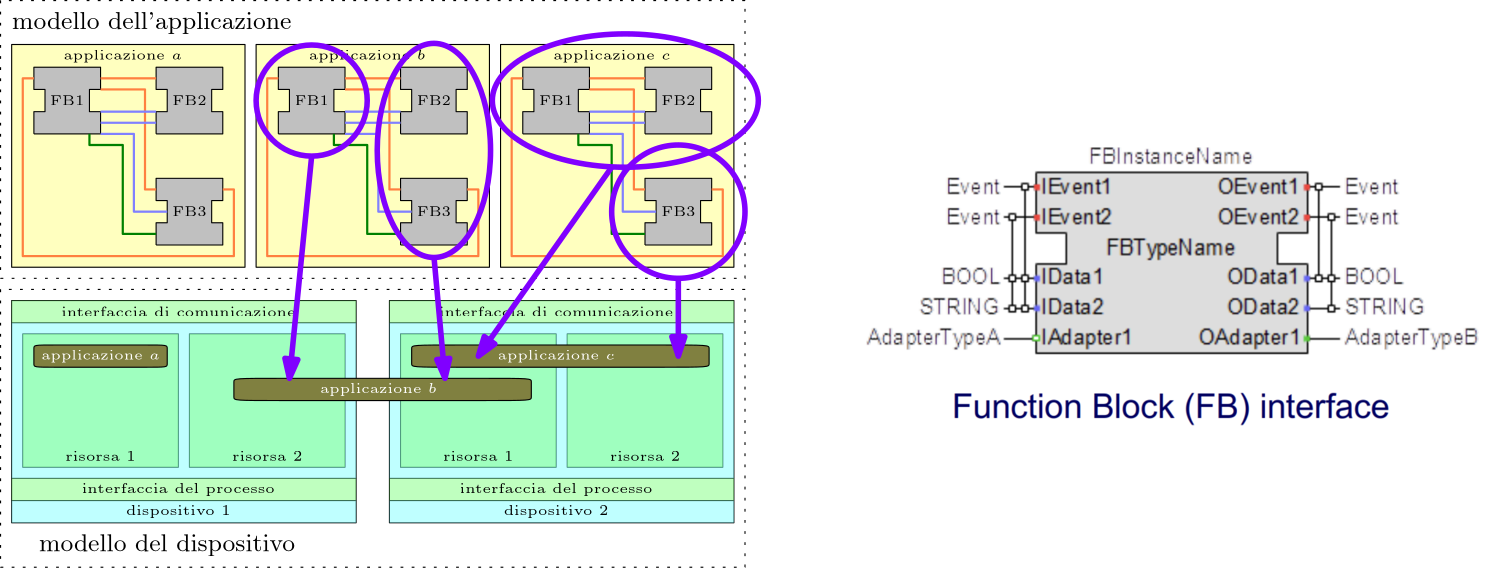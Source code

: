 <?xml version="1.0"?>
<!DOCTYPE ipe SYSTEM "ipe.dtd">
<ipe version="70218" creator="Ipe 7.2.28">
<info created="D:20241007121131" modified="D:20241007124251"/>
<bitmap id="1" width="1387" height="683" BitsPerComponent="8" ColorSpace="DeviceRGB" Filter="FlateDecode" length="326709" encoding="base64">
eNrs3Xd0G+eZP/r/77nnnvtL29hJdvdu39/ebIlt2bJsKy5yUe+F6oWSSKpQpLpIikXsvffe
wd4J9goCbACI3nvvwMygUdk7A0qKbMm2dJNNvHueT3hyogh4MfO+L3XO88U77/uf/wkAAAAA
AAAAAAAAAAAAAAAAAAAAAAAAAAAAAAAAAAAAAAAAAAAAAAAAAAAAAAAAAAAAAAAAAAAAAAAA
AAAAAAAAAAAAAAAAAAAAAAAAAAAAAAAAAAAAAAAAAAAAAAAAAAAAAAAAAAAAAAAAAAAAAAAA
AAAAAAAAAAAAAAAAAAAAAAAAAAAAAAAAAAAAAAAAAAAAAAAAAAAAAAAAAAAAAAAAAAAAAAAA
AAAAAAAAAAAAAAAAAAAAAAAAAAAAAAAAAAAAAAAAAAAAAAAAAAAAAAAAAAAAAAAAAAAAAAAA
AAAAAAAAAAAAAAAAAAAAAAAAAAAAAAAAAAAAAAAAAAAAAAAAAAAAAAAAAAAAAAAAAAAAAAAA
AAAAAAAAAAAAAAAAAAAAAAAAAAAAAAAAAAAAAAAAAAAAAAAAAAAAAAAAAAAAAAAAAAAAAAAA
AAAAAAAAAAAAAAAAAAAAAAAAAAAAAAAAAAAAAAAAAAAAAAAAAAAAAAAAAAAAAAAAAAAAAAAA
AAAAAAAAAAAAAAAAAAAAAAAAAAAAAAAAAAAAAAAAAAAAAAAAAAAAAAAAAAAAAAAAAAAAAAAA
AAAAAAAAAAAAAAAAAAAAAAAAAAAAAAAAAAAAAAAA+B/ld7/73fr6ut/v8/m8dptVrZRz1hgr
izQqhUKZI8y+AvxlNNoily9UqnUWm8PpcmEY5vV6nA6bXqsWcDmM5WUa3uD8/Pz3NRj4TPyT
qbTFVb5ArNUZnC4Ec7u9Pt/6U/jVujHUYbOplSqxQMJjCzVqncPh9Pn9+N8+fvwYvykY2f95
ExWHD67f78enlstp12lUfA57dXGRw+GKpQqVzmg0W/HZgk9l/GUvvh3/P/Hp4fN68cljMZkU
UgWXJRAJZAajGUUxf2BqwcwBAAAAAAAAgO+oy3w+r8eNuTGXSi6izU40VZQWpKWmxMXFxcRE
R0U9eAXR0TEpqenN7T2zNLpIodPojVarFXU5tCoZc4nS3VRflpOdGheXEIO3GP29jUVFxUdH
p6SmFbd1DS/S2RqD2WJzICjmC/DiBaAbtVvNarmUNr0w2ElureunUZkqjX4jZ8ALTCgD/6cG
CPjg4nMVcdn1GjmdNtdeX1OYntHY0DowMjO/ymMJpCqtHkVR/GUvvn19fd3r9aD4m60mEZc3
MzLTWt3T1zHO5ohMZqvHi88d3/oLyQMAAAAAAAAAgGeFldfjdmMuL+ZQCOjjnfWPwoLP7/xq
x/vvf/TOO5t+85v/eAXvbNr0xY49MalFJDKNIbXJ9VaLzYZX+VoZhzrSVRB9+9rhA7vff//j
TZvee/vt727qN7959623PnnnnT1fbg99lNEwOEWX6e16i8PuRNyeALfbjTrtZp1SyB0hDVak
NSbdrh7uX5Qo9MQrfESC8BgChP+JE/Xx48c+rxdDXZjLrJPzKMPtmXduXNi5O/p+cmFtf8eM
YGpFyBUrbXaH1+v9xtuJ9/p8HjeKuWwuq467tNJd3ZV4vaQwuY22xNcZbR6/3+P1rq+vQ1cD
AAAAAAAAwEuLMrws83gwN+rwue0K3jK5sfzW4SNHtnz8xTsffP7bTz/b9vlvP/tsy0cfvbd5
86ZNm975Fu9tfn/77v0P04rbhqkMiUWhs1jtVi9m00lZlP7W1Cuh5z7f/sV/bP7io0+2ffb5
J59//uHWrZvff//FBvE/v/fulo+2fPHZbw8eOXT1UVoNaYC6yNNxZQaVweJwISiG4TWgB3M4
zVoVnzVQ05V7r/LO2eLuDqpYYUQ8Xo/P533ZCvYfQvEbePjCj6GozWrVqrVajc5kNLtcCF7t
Pg7Y+JIdpuW39WFgCYEbQxxul0kvY8121z48F7Tz1/927sS1u4/qclpX2seYi2tik9mKud3f
6M9AgOD1YAjmsqBWDZtCa81vuXUsK/l2wxxVoDXaPevrHq/XH3iKAUYBAAAAAAAAAF5a2G6U
5Oseu4q3Qm6ojtxz5synR88dDL57NzY2JS0mJeXmvXthV69evHgx+Ftcuhxy8/a9sprmkZkl
rlSr1hvtdovPbTPK2Qv97SmXb4TsOnVy+8nI8HsxiSnxmZl3oqOvhodfvHTpG+3gHxB2OeT2
9RsJ9+7nJKWVlTbWkybbR9jjNOGaUGWwWJ2Iy+1GvG4HatVqBaz+yq6sWxURQcVdbTSx0oR6
fR6//4cZIBBr74nVE6hBr+OxuVOjM9PjcytLDKVSQ+zeENjhAXZv+P4AAe9CxO5FTEYZc7az
8sHxfZ/+1d/s+fT4yeDMa0nk4hbKJI2nM5pdKEosRHmuPx8/Xn8WIGA2DYdCbcluDt+XkRDe
MEcVaY2OJwFC4PkXGAUAAAAAAAAA+J4Agc8caWy9tf/WjaNRyQ9L2rtHxinUyYUF8vh438BA
d09P97fo6ekZGibTlukCsVxntFqsVpfT5nPbjXIedaA/NST+7umY6PDMhqY+8vT8zNLSyORk
/+Dgiw12dXX1dnUOdrXPDHbOD3X1kToK8truxbaV1s9MLAi0FrsTRT1ezOd1oTbdf68AwefF
q1e8n51ahXRper4mp6m2sGOge44nUFgczo0nL/ywid/rBwhb3/zLj/7li48+uPrp3ry4rMGh
GY7WbHdhgd0wApkMBAgAAAAAAAAA8McPEATskabu2wcSooLzq8vIy0yJ0mjRWSwavV6lViu/
k1qtMZpMNrsDQVHE5cQQh8/tMMiF1MGR1NCs+ND8vJT2GQpHojEYbDb8v76tQYVMIhNy9VKW
hr9EGR7MTqw6eSzzUWp3zwhTbXE4MMzrw6tt5L9dgEBUvqjLi9m1EsH8wFjmzaLMB7VNNRNr
HIXZgbi9Xtj+8TUDhLXZrpqo40e2vvG3W/7u4/f+7eT7Wx88SGzvm2SpzA4rgiFuolOf7WkA
AQIAAAAAAAAA/FEDBM5oU9/tg2lxYZWkJgpfordhbszjcXvw0srrX/8ej58iNlXAnF4iQBBR
B8fTwgqSrleV54+srimMDgTz+Z406H9Jk3iF6LRb8Lc69FLW/FRBfOnRbfdi7td39C6rzC47
5vb4Pf7/hgFCYKMJp8+N35aA0juSfDkvKbyqtnxyjaO2EN+XQ4DwegGCSc6Z626MPnn+01/9
5ot//WrHR6cO7L+VlNXSN80UGexaq9NidyIo6vP5IEAAAAAAAAAAgP+6ACE+rKqtZUEgNdjd
ntetbZ8/1iEQIEykhRUmh1dXFIwyWCqTE92o8b+twfV1P14i+txO1KYX05caMqqu7ryT9qC6
u4sq0zstiBvzeXze//YBQtLFvKTrVbVlECD8/w4QePM9nQ9P39r+d7tOfX4m/EJEfFxiZWN7
/+zqosTIUhglaqPZanO73RAgAAAAAAAAAMD/yAAhUOh51v0et8um5LN6ihseHn2Q/7Cqt3Ne
qLYZ7Cjiwbwe1/duovi7J4izDwLn93kwDHNj+P3gZeLT0yBRFEEQVwBCQPGXeJ4cBen/xpaG
G30VOEzBj5eiG293fdNGI9jG+ornz1ZwYwjqsnoQs1rAmm7vjz+fERdWWl5IXmbI9FanC8PQ
wEf/fimG/zs+ZeOT8L/Br5dYzbGxB+Ozq/3ds5sPwBvCW8aI68I8gYX9Xu83b59okGgO8wSa
e+ntP2sT/1sv0SAa6DTkm/ePovhFeZ9s6vDynSE3msLvMbAzxDcaQp424n52XxsCn7sRIJhN
cgGlZyDubOLef7lw89TtvJSUjo6y3tH+IcryCEM5w1LQBUqN3ojf1dPLfu0A4Wt9SFyq141h
3zUcWGA4ng798+0EWvBtTDxPYPmNN/AHDPv93SNPRwF90ozX93SJDt4Pz8aLeCHypIueDf/6
c7s9vPRX8sk1EL8Ibuzrn/h00Iihf/7KIUUBAAAAAAAA/OADBOK4vXW/x4PY1SLeQG1H0qXk
wqT67s5ZjlSnNducqMvjdiDfFyBsHJuIV154tWQ2mZRypUgglogkSoVCq1Wr1UqpVMLlcphM
5moAg8FksdkisUSp1hhMZrvDiddmz19h4MKI+svldJiMBhn+dg6bwWCsPkUnMNZYbIFQrNHq
bHb788Wd02G1GlV2nYhPne4tr715+MGNk8mpCc3kCTpHplEZzQaL1RrYQQIN1JTOwKfIZTIO
m736AvyT8A/i8QUiiUyl1pjNFryYxLv0a+X5k8ITs1osaqVayBcJBSKFXK7TabRajUwm5fG4
+PXjTW00yGZzhCKxQoWX3cReFnht+qzB/3y6AGCjCrbbbFq1SsDjsdbWmE9b2ID3J4/HlymU
eqPZbnfgN7NxSOWLkwRvzelw6DQaIZ/PZbNZTGbgYogfBmONw+FJpHKj0YzXts+imK8HCCJK
73D8uexD/37z0Y00Un0tbWVwbmV6jLbUPcMbnudR6CK5WudwOjf6P9Abrx0gPOtDh8Nm0Osk
YvGLwxEYdzo+eXgCkVgqV2t0VqvV/fQcyY2Zg7dgs1rwm1WrlPiPFh8ArVapUonFYh6Xu8YM
3HygJ9kcLl8olsgUGq0enxGBvMJpNhnl+HgFXhl4IYO5thZ4oVSuVBuMJpfL9exhjW8LENwY
MROUcjne4ey1tbUnHY4jGuPxhEqlxmqzuQMpFhwIAgAAAAAAAPjhBwjEIwwY6vM4MYdRIeT0
koYSHlTk5rR39MxxxErihD6X043ZEavmuwMEYrm71+PBCzeLWSYSzU8sDLSTh3tH5qenGXTq
0uLM6Gh/Y2NNUVFhVkB+QWFFdW334Og0jbEmkMtUOqvN/nzli9fOGIq4HDajTiXmMcdHBupr
q/Jyc7OeyMnOzs/JKSkrb2zvGl6icxR49Yog2JOv0f0Wo0bBXeFN9w1XFefcvHds67EDn5w/
fyomNauhuXtygrrGxMturdFic9gddrvNZNarRTzm9PhwTVVl1guys7NLKmrrSX2d5PkpKoPF
F+NVJIZhzw8rsYABQ11Om0IiXZpb7G4e6m0bnJmcZDIWGYyFiYmh5ua6goJ8vCmiwZycypr6
jr5hvLVVjkii1JotVuzp+v+NL7CJAtyNuVGXRimlU+e6mhpqiotL8vLycnKyn15YQUFhY0vb
2BRljY/X0nqTxe5yIfhof6OY3fhG3qBVrS1SB5ubWivKqwoLC3Jzc3OIPszNramu6R4kU9g8
iclKlLQbixleCBDICedyj771IDu2fGR4WKxkrgkZc0urPQOL5HE6dZmv0OjtTtfGMgZ/YEXH
6wYI+NwPDLpVr5bz1lZGBntrqytfHIyc3NzSqvrGzqHuMerMEpsnklqsdvxzny6c8OGjoJaL
OCuUFcrk8sIMg7G6Ql+lLCwMDQyQ6uurCgvwbszH7z4nt7ymqbmb3DuxRGXwpAqlDZ++Rq1U
yJkeGWqrr60oLCzMzc3Pyy8qrahp7mwfnBqZXVlhCVUaLYKi3xYdbMQvTjs+E4TU8dH+5ub6
kpKy/Pz83LzApC0vLm5ubB6amVuVq7ROYryeLEGBfyEBAAAAAAAA3xcgpMaFEpso8sR6G4r/
HbGJ4kZt9VLPb6G4UbB8PUB4uoliHvnJJop4URZYyP3S1vAS1Wk3Yw69y6wQcRntvVMx2b2Z
5UPtAxS8LsPLZARxuFE7YvmeAAFvCsPwq3eadGrO8nJreXtmVFF+UlFLTe0YuaO3t660ND0y
MuzYscM7dmzfuWPHwcNHzodcS8gur+4cH17gr3DEKq3e/9z6+Y3dHW0mrUrMWp0frijKDL9y
ef/+fTsIO3fu3LNr1+E9u0+fOXfrYUJRN3l+TSg32l1OFAt0ndeAv216gFyYXBgecmXHrg//
8Z3f/MMHm9/dd/BoZGRUQWHtwPAsgyPVaE1Ws8VkMah0cu7yHLm+PDf00oXtO3Zux69yO/6z
feNqd+/efeLC1atRmTGFHaWksaGZZaFEbnc4nn/KgHjIwGXHa1/uKr2vqTcpMi/lXm5DZfUY
uXNkhFRVlX379tXDhw/s2oW3t33Pnj0XwsIfphVVdkz2Ta/SWCK5Uutwup41iI8wPjQY4kCd
FjF7hdzRmHTzxpXjQSf37z+we/eunTsDvbDj8JGjkfceltS2jVLYDL5CpjaaLEQC8LvnbDyh
4fN5lCLuVHdbwe2bUefPhRw5fGTv3r27Du7efXrf3muXQ1KzCzsn5hlKvckV6ENfQOAwC8dz
AUJe0KaYkkwShbpidOilatnqKnO4fWJymLqyzFXpjDYX4g48k/Lk3a8ZIOBTyGG3WI0qBZ9O
Gestzk6+EhL8jeHYtWvX3n37T1+6ER5XEFfaU9k9M0lZVWp0brcn8BvxGL9Tu9UgZtHmB5uG
W8sG2mrJI4MD5GFSR0dBVnbMjRuhx46eOXTwyP4De/cfOHflTmRSyaPKQdLIAp3DNRq0WqWI
uTjdWJQbd+PapWNHjh/Yf/jgoeNnLobceXQ/uyG3YahrjLbGEVhs9hcfPXg6dvhE9ltNOt4q
tbusOPvOrcjjJ84ePHhoz/5duw7t2RMcFHQv8lZhXfPomkBmtjs3nnJ59vAI/DsJAAAAAAAA
eFmAwHp6jGNeTdnws2Mc1TqdUqX6ltMb1Vqd3oiXiVaby4XgdcfXA4SNYxwzf3+Mo9ZosNu/
7RhHBY44xpGjlzJ14uXVFUrTwFxs9UxO81T3+LJErrRYrXgR+0oBgs+HEccm4gW0kre4UJ1c
de9EfOyVR6U5BX199aT20sych+fOH/v884/f2/TWh5vf+fKLbYePn74Rm59WTa4l88ZpfKFM
7fH6nu1jgKGIxaixqIVK9sLyWFthRvyFc6c+/uzzd9//4J1N77276f0tmz/5+MM9hw+G3b6X
29Q7T+Mq1TY0cGyEFy+XTWoxY7SLFHvz0fGDJ9/f8ptf/eM//OLX//SPWz/YeuLE+dikPFLf
FJ2nxDvHabUarTqJXkCjjZDKshOOHj361uaP3tq0+a23N7399lubN7390eZ3Pv1o844DJw5e
fnjyYX1UcV9t79wKS6A3mvzPPTWPDyuGWDGHjrdI6yhuur4vJiIouigjp6+3sW+wNr/oUfCl
Ex9/8uH7773zwXtvf7p1y+HjZ64+yEiuGq3uWyIv8Lgiudlqe7b+Hx9Zl9PmsOgQs0K4Mt1f
X/bg4sUT23fv+OiTD997/71Nmza/t2nrh5t37dweGn47o7ilc5w9s6pgi3VqrcGFoBt9uFHM
er1ur4dYZIJX5ZOk+uyQsIj9h459uu3TzVu2bNq6edOOre+fPnbkYUJqa/8EXagxmRyIAyW2
cAjUtW436vQilmcBwvH3YqsK+1eZfIfHpTPpBWzOfPcIbXR+bYWj0ptNTped2J1gIwPzvFaA
gF+ty+mwGNQmJVdKn5rurUuLuxd07OjbT4bjnbff/g0xHFve/ezjD3cdPnP4avLphNaY8lHS
0Bzeew6nK/A9/rrf70EcehlzitKW31ea0Fae0d7Z2tzVXdnQkpGcdv/K1dBDB0/v23Nwz46d
u3ccOnft9O3skNTOQtLk7NKqWi1VSdgMymhDfkbc1ZCLB/Yd2/nl3h1f7jkUdPjSvbMPym/n
dpe0Tc8uMjV6o++FzRDwG/ERD51gPi9q0cm5tKmO3KyUkJCLX+3cu/Xj327+8N1NH29578CX
28KCgzOLKoZoLJna7HBgbheCPFtBAf9OAgAAAAAAAF4SIPCZI42tN/ffvHHkflJ0EalzeHSW
Mj4/Pzgy0t3b29nZ2fF1XV3dfYPDo9OUuSUmnSOWKdQ2uwNv8PcBgoxHHehPDYm7eyo66lp6
XUPP0OTsFI02PD7e29//YoMd7e1d7aS+jsbJvoaZoabegd6yrsnE1uWSburQPFOh0tjsduJq
XylA8GLEqQd2u17Op06XRmdf23U98tTdrOQcUldLU0ddfmlW5O3rZ8+eCDq8//zx/VeCT0Xe
CL8Tlx+V1Z1QsdA+wlwTKIjq/+lOgIjTplOIFQwqZ2pwrrupsjD3flT0mUtXjp48e+jIscOH
j548duri6ct3bsSkp5c3ds+QqaIViUVjdSHEQ+V+u0ktok2OlqYXR165tnvv1n9+751/3vrB
+wcPB928G1tcTRqbZwgVRqvF5TIZVBr+Mn+6e6K1ojQn/fK1W7uPBe8+dGLvgcMHD+w/fmT/
hRMHrpw7HHwp5HhozO6w/NBHTbkNo7PLHIVGv1Flb3zdjhfLbsTqcWp51LnWnLLzvw0J3nE1
LSGD1NnSOdRWXJV3617kyZNBx48eOBu0P/TskYjw8NsxWXczutOrp5qH6Ktcid5k2VhiEogj
MLyU1ojWFPTp5ZHurpqKpPvx1y+Gnztx7ujhY0cOHzpx/MilCydu3gh9lJSSX0qqa1/sHeVS
VmRSpdbu2CilA/tPej2I0+Iwq6xagZA+N9HRWhqTHHfl5rXTwSePBB09GHR0/5lTh67eCE3M
ym7qGFxYYMu5SoPKaLU6ne6NEMDt8qG/DxBOvBdXW0pmcmSI32N1WNVSMXd6mj23wF5l8eRa
ocYk1ZkMFpvT5XqtAGFj/02H1aST8qQrk4zRtqGGkqzkpNCrkXuOnt9z8Pi+A4cOHth34si+
CycPXjl/NPjylWNh8dtDiy89IlW0TSyzxU8evljH/+PBnDoFY2y+Oa0j+051xsPSiqri+rai
+s7ikurCzOzchLjU2AdxMXfuP4iMfBAXdjfjXGTho5ymtm4ybWmZsbpEm5voba6vysnMfPgg
4e6N+zevRERGhETGn7tZcCWuIaMC/z1dxfsZ2dgIcX392W83sfUB8RSLwW6UqUV05uxod0Vl
fnTC3eArl46fOX446NCBoKCDwcEnb9+/lVNW2TtCYa+KNBKdBe8xNLCCAjZDAAAAAAAAALw8
QOCtkBuqIvecPvPp4XP7z9+5E/MwOTU6OTni7t2QsLALwcHnv+bCpcuh4bejYjNKc2t7Ggfm
Z2gMuUqz8RjC0wCBvdDfnnI5PGTXyRNfnYi4fjc6ISkuPf3Wgwdh16690CDh8sXzkVcuxN66
mBYbkZ5XmF47kNnFrCPTJ5d4Ko3O7nC8doCgk/KpoyVRsWE7Tl45EZ74qKC2a7h5YLSpu7+6
oam6pqqhprS7qWSgpbS7oSw7q/xmdN3Zm+3lrZRlttyFuolq3E9sYoDXknIea6W/Z7KufqCm
saejv71/vLGbXNvaVVXbUFNd1VJX1d9SM9rVTO7tbusZr+9fbpkUrclNZhe2/vixG3PY9DI1
e36us6ksNvH0tvNBX125GpJaUtU7SmHwFMTWe07M5ULtWimHNdU/XpHdUZBVU15fUNObXduf
V9FcXF5TVVneVFPa11w63lFaW5L94EHijqDos5GFSSW9Y1S2UKm14rU6im4s2g8ECJZAgDDR
nJ115qMDp788ExeXW9M+2DE+29w7UNvUUl1V1VBd1tVYQiaVdNSWFuSUX79bdT+5s6B+lrom
1hgtG2EE8R025lKL2WtT/VPVuQNVZe31bfUto5WNg6XVrWUVtdXVVa3NtcN9zdMjHaP93aSG
3tLCweqa2cERlkCmsdidG7te+P0+fGJY9DKVgCqi9a5MD06SR7u6pxubB6tqSJVVtRVlZVVF
BQ3FeS3lJW31TS0dZBJ5aZgmoIvUWosVwfDh8Hg9iA+1PhcgxNeWjjI5CsTvc2JOm0ljEDKl
rNU1BnOGKZpgSGaYYoFMbTJbXitA2NilwWbSSpkLi53V5Mo8UmF+ZWVLYXV3TlVPfnljSXlV
dWVZax0+HCXjHSVVRVmRtxO27os6FJqfXz86TxdqTRYEw4jJ8yxAaEprTr2Z+/BuXFJ+YkFr
ftNozziFskzncNkcLp3FojHpM31drXmpmaEnr9+6FpuaWlpV39s1ODUxS1tcYTCZTBZzmbE8
Q5sdJPe1lBaW3r2TdT2yMDmrfXiazpeqLXZHICfxPv/b7bKbDAqunDnOXhheGB8eHphobx+p
a+iprGosL68sLymuKS5oKi1sq6ogtXS09E23TaxN0GUitd7mQvyBhx9gMwQAAAAAAADAywKE
JXJ9ScTu/Qfe/mDbf2z+8tMvvvhqx6dffvnB1q2b3nvv7bfffus5+B83b9m6bc+xEzeSIzJb
M5pnu8cXeWI5XnY9FyCwFvqaky4Gn9667bP/d9MXH336xZfbt+3Y8eHHH7/7/vvfaHDDu++8
/dH773z+2/cO7N1+OTImOr8tt4vZMsqcXRWoNo42eNVHGJ4ECDadhE8dLr5/O2T73ssnrsYm
lVf1UjsmVkYpdOoSXpUxuCy6gEkVrk4zZgZrimqvXSn4ZHt2dtnEEkeJEM8w4BWU//Hv1p1W
k4y1OlxQ2RSb05zbMDJEoTLFK1wxgytgcTgcNpvHYgiYSyLGAn1huquXnFVFTqiYHl+RqEz2
dWIHQrcbsSJmpWiFMlDddCco9tbZ9MyUtrFppkhlsLoQlDhgEkMRm3SNNtVcWX3/Vlnso6bG
/p4x+ghNME1lrDLZAj6Px6KL2Yty9tzcUFt+aubunWGnLybH53SMLQmFapPJ7nS4iIMkfx8g
ODTchZGmrMRTWz49/sXRqPiS8q757nne8NwKdYXBYq2xmauCNZqYObsyOdBU3hB6MevKjerk
PPLCmlxndRLRCbEBIV62O2WsxfH6stxzp0ofJpKah8hzgqkl8dwic5XB4nI4QgFXLuEqRCze
Km2QNFiQ2Jif2tVOogjxZhwIXkXj3Ug8CUE82LK2Nt5CLowaa2+YnKTMrMjnloULyyzmGoex
urq8MLsyO7w43jMz2F5b35FZ1lfQPD9CE6vNDnw4/Otevw/zY98IECaYHBXq96N4B7osiFGq
lXIYDHr7xErt0GL98OICg6fSaD2BhTHfGyA8foI4csJmVHMXxntzk+oS4ipSslvbRnvHV0YX
OLOLzBU6k8fl8FgrwrUFBXtmoqclNTZ58/vndhyMzq0ZmV+TaW0o4vEQN+53bwQIc01pDYkR
KXdu3biXfT+zPb+VMssQS9U6q81qtZmtVoPFrF6jTbcX5dzdtefavlNhF6KvPahKrxjpn1lj
i1U6o9FsMZiNar1KKGbThkikrKj0u6HJaYl1o7NsntxgtCNWu/PZjhMbd+G0qOVr0wuk3Mm2
irH+vun5tZlFwdwSd2mVtbpKX11ZIvZ1nBpYGuvs72wvrupMKBwu71xmSvRmB0osPvHjAwcB
AgAAAAAAAODFRxieBghvbfnsP979/Lefffb5lx9v2/b+hx++s2nTWy/U++8RAULQiYiUiOy2
jNa57vElnljxjQCB0tecFBx8auu2T//l7W0ffIy3+MkXX2x5WSKxYdOmdz7c8u62Tz7Yv2/X
pfCoB+kNWQ3zjQNL04tcuUobONjORZzC8HoBwlDx/ciQ7btDz0Q8ymhsGOUO08QrPCWRSNhs
qMvutOgcOpGau9hZ2Rx+IWvTb2LS80aWuWoEL5/+Ey+fiB+n1ShlLJFiMwpDYisSq8dGVrly
i9JoN9qcTpcLJTbrt9vNOqtWIuEyhofHssr7ovMGhue5cp3FT3ydTVS+616XQSag9I4kXcxL
ul5VWza5xlFbEbefiCnW8aIfdVmFqwvk2vKi27dLE9J7+2aoDBlPaVFojE4Xur6+jrocqMOI
WZXi1ZnmouKgr84Hn41LzGybWJEJtTaD3WVzEgnCkwDBZXETAQK5KTP+1JatJ7Yfi02tqxlc
IzO0NLZUqTUiLpfTbnNZ9U6DTMmm9TW0XTmVHHKxOCGln8ZS6e0o3pVE4e/HfG6bYHm2PS/r
6ic7kyMSOrvnVoRmkc6l1JntTgQvzYkfzOWymXQy0czAREVqfVEqqbN1RqzQWZ2BAIH48XhQ
q5pHnW4sKLtysrOyYnqOzlYhIq1DbbDgN+iw24x6tUHJVfIW2NThuurmuKS62Kz+jhGW3OBw
ub0+oqL9RoCQUFs6yeSo8XLXgw++1+VHjRadhMWiN/ZNFzSPFbWMTywwJAoVgiL4lHi9AMGk
YVMm2jKTKuMTqzJLhkZotDWZQGlS6802u9Pr9SJOvPd0HoucTRmvSM/++N8P79keUVgzSmGr
tU4vsY/AcwHCfFNaQ/LN1Pv3I6NLYgsGK3qZDLHe5EDXn3wi/tFerYgxVVeQsvO3kTv2Xzxx
+2xEVVzJRN+8UKyxuNwe/zqxnsHndjiNspWxwbrk9MSwmNxH5WPzPI7cpLGhRqsdxdzPdqrE
55RdL+PN9nel3ukozBro6qetyTlyi0RrMVjsNrvdbrOatDKthKHkzEwO9uTn1127V5dcOLrI
0eitiJfoE58fdlMEAAAAAAAAvCRAWB1pqIvcezF4+/lr52+nZRYWVdcWVlen5+YmJCbGxMRE
f11sXEJKRk5RdXN910jf5NIyk6fRGYjt+j3PAgTuQn9X8qU71/aHXD5y7VFCVn5ZVWlDQ2ZB
waOUlBcbxD2Kj83OSKwuzWiqya8oLcvMqolLai6uJvePLfMkxDGOTpfjtQKEwCMMIyUPHlzd
dfxWSFxBWS95WbHI0wgVBoPJ7HA6McTpshtdJoVeyBxs6IwKzd/2blx+wSidp0G/FiAYpHQq
6WFC/sWbxQ8LB/qodJFJpLFqTXgZ5iQKaPzz7FazQSOTCKm0pZ6h6dbeqSUmX2sw+4mdAz0+
D+r3Og3SlwQI3sBXvV6PB6/npQIuZYzcU1/fT+qYn1/iCKQKrdFosmKY++lgEbsIqviMwbqG
yMNX74ck5+d2zq3KxC8PELTchbHmrNQzH+0K3h+SW9IzQBGvSK08GX5dNgwlDilEHGbEqtYI
GaOk3nvBGbdCy9LTB5bZagMRIOAlK37lDo9Tx6LN1BWWndl3NflRJXmaJdE5jA63xebELyzw
mANxyKPTYdOqlKvU5cHO4b6O0dmpJblKa3M4A8coePw+FJ8UopW5nsLC+MMXmoobKDSOwozp
bKjZ7sTceBciTofVadWZtSIFb6mnsT0roSIpvqm9myZUWfCO8vjwdlDfSwMEfOIRveh+7HM5
LRqxYK2/f6Shpb+BNDJLY4rkKpvDgSAODHnFAIE4yQIfTgGLPt7dMUBqG+rupy0yeEK5Smcy
W20Iigae1kE9iM2HmsWMxY6SihMfnL64/25Nw8QSR6N7MUBoTm/LjirPzMiv7K/qWuqdF3Mk
WvzG1wPxERHVPPYa5SxaZ0XJud0ZIZdS4vLTKsZrBliTqzKZxuxE0MABi/gsd6E2DX9hvL80
tyT6YVVO6fg8myE2yIyI1mh1IdjG2ZH41T32u01K4dJQT9mt+7Vphf2dY2tCjdzo1FudxK4Q
CIIiiNNutpuUFjVveWaivrj+Xnhhemr7/IpUZXQi3vXAYyOwmyIAAAAAAADgxQBhbaSx/db+
+7dPJuamN5LHqctsLp3LXVpdXaDRKC9YWKAuLq8wWFyuUCpRaPRG88Z++89tosinDgylhqRE
nU9Jul/e3Te9wGCtCQTLDAZ1cZHyMtSF+eXFeS6TymXMTQ/3lWWU3gp+lJFc3949z5HqiXIL
dXncTsSqfeVNFPGLGC+NehS+7/LDm9n1zZOLQoNAZVYbbVa7A6+g3BiCuqyoVWuU8cZI/cnh
JQc/SCgvHl/bCBB+93gd76TfPXZa9VL6HOlhVG5wWN799K6OmQW2ji0zybVms8XmJkpbL14A
u/AC2GJWqzUiiZwvkusMJrxP1gN94nG7/B6H/oUAgfhq2UcUxr7AFoE2/O1ymZDDFfEFKpWG
OAfRgdd6KF6CB05DwD/I7fMgBrlwpqM79ezdjBtZ1YU9VLpc8mKAgFg9Di1vYbIlO+f8b49f
PXa3pmmCwlJLDIhKTzTrIWIPBEPs+FgZpNyZ7uHEsNyH1yvzM4foHLXRjnqJ6APxuIyoSbI8
P11S0nz4bGZKQf8sXaYnluj70EB6sHH0Q+DsSLfT4dBpdBKhVCyUqYgdFJ0ohnmIO0O9mN1l
0bBmpqsTii9+dL0iu526LDQ6PTbU40RRD/Ei4phGvKNcdoNJJZggdZfHFmXeKWlrnGCJ9Ho7
ihAv+cYmir8PELyP/euPfY/XvajTpJFy5wb6BkmdfZ1DS3SuVGO04AUz5nKjVsz+apsoPn6M
YYjZaJCJhGI+XyIUazREdmB3utDAyZKB0y7w4UDXvS4VnzVa33zr80tRx6JJTVN0rkb/QoBA
acnoKU4kVZV3DNGGKCIKWytW6m0O57M1D48f+yxqLpNc33Q7qPbR/YYaUvsYe3RZucxTq/X4
5aOBLS2JnSTcLqN8bXa2tYiUGU8qKx2fYy7zdXyNU6E1OZwI8TsYOOrC73VpRZzJ1u6E07H5
0RU9HbN8mcFgR+34mOOj4iYOp/C48T/YELuWu7jQXdbw6GJyTlTV9BxPqrbZMJ/NiWAeD2yl
CAAAAAAAAHjhGEfOaFPf7YNp8WFVbS0LAqnBjle9gW39NwqrV2zzuWMcRdTBibSwwuTw6oqC
UQZLZXKiGzX+tzWI10d4CenzOBGbTkynNKbnXd9+8dHNnKamCZbMorYiDjde0LheJ0CQ82lT
pdHpNw/dTI2u6O6lCTR2jcVpcSJEpU3UUJgbdWAOo1klnukkZ98sP701sbZkgs3Xol5/YA0/
8e2wy6qXMSk96fGlN64XPUxrax0dp4oXmDImTyaSyHQ6vTnAYrHY7Ha85cBOhv6NPejwOw18
Cn49Lw0QsOc7+cnT63hx6vWiCGK32ax4o+YnrFaLw2F1Oa0qMX+mrSf3/IOCyJym4t4lhkKq
e1mA4NTxqDOtOcXBn166eSaxo5fGlhgNTq/Z5kKI2t/rxutIzOl2WUxK4UL/eFZ4UUpETVnO
MJOrNtoRz7rP47ZjNpVDvTY/NZFT2rXnalNKLWVJiFfzHuLRjKc3+B3Tw08sriCOX/QgZodB
sUwez40s2vNPN7LjSdNzHK3FbrTZjWaz0WR6eoM2m0WvUwjHG9sr7mZkXsloLR9Y5ahVFpfd
jXN6vzVAePJVvhu14bfDGu1b6OmcHSCvsUUyvc3owlzEBhqvFCD859NTDJ5uqEisD0EQl8Nu
twSGg/ixmPHBwYcDcVmlbOZYXXPc9pDkkw+7WqaZXO1LA4TByvQBUtP0omCJp+PILUqNEa/3
Nz7kd78jAgSbTsCdbulJvNBTkjIyNEphaegSK0+u15ttKIoFuvoxESO5rTrBAn2gfKjsUV9t
6fgcncrRshQOicpgc7jW19fdgZUqPrdNwWH2V7aH74x9dL28uX6SJVBqTBaT1Yr39kaHE7dg
t9gsOjaF0lNQlXz8fk547ugogy8zG11eE5EguCFAAAAAAAAAAPwAAwS8+sOrI78PwxwmOYvW
np17Z9ep5IjUhtrhZaFJbnTZ8Nr89VYgyPm0mdLovFuHozPjGwaHVmUGp9GOOhAMbwi/v+8L
EIgKEC9LXQ6LRsplTPRNtzcMNzX1kfo62kebmgfr6ttraupra+tqA1paSf2Dw7QVhlCq0Bst
VrsDc7tfMUDwbVx5YBMJvFTVqhUs+vLoQH97c3NrY2NjfT3+X729nZOTw4u0yYFOUmF8RuiX
wQ8uJpbmd83T5WLttwUI8605lRc/u3H3fFb/8KpQabZiXjuRHxCHNbjd3xUguP0eDLU4jWKz
hDo1MpRZ1LbnauMfFiDIlsiD2TeStv/NwZvnY0tLmoZn5gcnp7oHBppbW1tJrfgNTk0NT08O
DXW35USn3D5x687ZhMri3kWWWmn+ngDBs+7HBwufQihiN+vk8jUqf3F2jUplsERsiU6stZqs
FsRpRG2vGiAE1hgQz2bYbRaVXLJKWxgdHGhrampuaGhqbGhubuzv78KvdnFxore1Keveo1Ob
gsIP3mtsnFzhaH4wAcJKX0Xd9e1hN47dfRSV19ze3zc20T8+3tbd3UIitbW1Dg/3TU+TZyYH
m8srEq/FhGy/EhOa2Uemc2UmCBAAAAAAAAAAP+wAgaig8RLJ7bKqeMu9Bdmxe4+khcfVVfZS
WHqh1mHCCxrMgVhfeQ8EvYJPmyuLKblzNCkvqW1sbE1jRWyIm1gigJeGxJL47woQNnYnICoy
DLGadXqlUMZZZlMmyc3NVanZiTfuRVwIPX/iVNDRY4cPHz5y5MiFi5ej4lMau0ZmV/hClUml
N29UiK8YIBC1NvEkhNNpM0h49PFeUnbMg4izZy+fPHkqiBAcfC4iIuzBg4irl0KP7jz50f/e
ffrI/fTs9ukVmehbA4SF1ty6S9sePLhUPDLOkmmtLq/PRTxW4A2shv/OAMHnRpwGvODWccZH
+rtScpt3X/kDAwTJ4nBX5vWb237xzsEPd587fuH67bthEZEXQkKO4/d46mRw8Fn8Bm9GXrt6
OfTgV8d3fHDi1OEHOXld82sqxXcHCP51N/HkP/E8BYa67Ba9WS3WSrkyAWeFKVxgSGkspVyt
cVi1qFX9igEC0Y2BHUHNBhWfSetvrsmOjbp+5szFEydOHw86fvzYpUvnIyKuRD2IDAsOOfB5
0Ka//urozptltWM0tlr3AwkQ2LS+8uKrXx4+8fHeoB1HL1+6GhYeERIefiY4+OTpU6dPnwwL
uxgZeRXv8PPHL+z++Njn754MvZDSNrTCkkKAAAAAAAAAAPhBBwjPjp/zoA6tiD5ckpVyYF/m
9fs1Je2TKxq2wqqzuVDkdTZRJAIESllM5b2grOK03ulpntGJl9aejW0HiK3/vjNA2GiQWBa/
7sdf7vd7UKfZKOdM1JbmXDwb/O472/72b//55z//+Y9//L8C/uF//3rHwVPJJR09s3yGzC5U
Gsw2xysFCE/hhT/msiI2tYg+3VORdWX3l1v/n7/+t1/84i9/+tMf/ehHP/3pT95442e//OUb
b/78b3/2o1//3//nu9u+Cn+YThpblgpeHiDo+bRFUl5LyBeJD0Nrpmb4aoPDjdfa+Kj6/YFt
AL81QMBbw3yY06YxyVeVK30DHS2PMut2hzX8AQGCyWEQLQ61pF05v/Vnf/HWX7zxT2+8+ctf
/vIv3nzzJz/72Y8CfvKTH//85z97841fvPHzv/nJj379V3+57YudkY+yO6aZCrnJ+d0BAoZP
AN/GThFECIMhVqdNp9fKaXQ+eYbdP8Hm8MUWoxKxqNjz1Obv2wOBmMnExpAuN2qzaEWcBXJ9
WsyVvV9t+au//Jc33/jVT3+KDzc+HG+++fNf/eqXb/z873/yv/71//o/3vvtp9dyqkbmWCrt
DyJAsCrYlN6yzNBtH3/xT//0rz9/82/e/MUv3nzzL95448f4dPrxj3784x/97Gf4jPr5G2/8
6i9++g8/+8nbf//3e46dTmzoX2JIjEaXBwIEAAAAAAAAwH+DAAEvusRrI6UF6YeD8iLjmyp7
59f0Qo3d6HBhqON1AgRlIECovheUU5zePz3DM7kwxPPaAUJgWwJip0DUZdcphbO97dWJ8Q/P
nws9fOjYnt17d27fv/uroAM7Lp87cffu/cxiUmXHYte0jLomV2hNG08KbGyiaHhZgIBfjMfr
wfAbs1tNOpVawpWxl1emyH2NNRkPY28Eh5wLOnlg776dO3ccOXLwwoWT164Fnzl+atcnh975
u+3HD91LzWqfeukxjs8FCKFfJj8Mq52aFRABwvorBQhPViA49FY1W8saJfd2Juc0/TFWIHRm
XLvx6Zv/vnvTtqP7jp4LCTsVHHzkxInde/fu2LFj+/bt+G3u3Ll7584DO7YHHTwUduNmemXD
AI0lVhksdsSFYXYvYv7uAAEfWOK+UIfNolcrxIu0xbHx6WHyJJOxopTz8OFbGJkuT6q7ujv9
pacwBFrweTzuwKkacrWYI2Qs0MYG2ipK06Njrp27ePrY8YP79+/atTMo6FBw8KlrVy+eOnbq
yw/3/9svPz+wPaKkdnThZcc4/plWIFB7ywuvfLH/6Adf7f9k94kTZ06dDz5+7tyBw4d37d6N
9zbe5TsJu3fuOLRr5+ljQREx8SX940tcqcbkQKwOJ+aGTRQBAAAAAAAAP/gAQcIZLS/PPHKh
6E56e/3wMt8kMzitCOImHmHQvk6AsFAWU3MvKLc4fWBmhv/aAYLXu/60Rt7Ymd+oVzNpFHJH
W1NpSVlubl5mZnZ6Sn5mcmV+cmNpRn1ZUX5hU1LuQErJfP8kRyDT431IdKQHWfc6Xn6Mo9/n
8bpRxGE1aaXctZWpsYmOzqHWjv6uvva23vqGtuKSiuzs3MzMjLKyotbW2oGB1tqy4oSImBMf
nYo8G1+Y1zm3+m17IGwECK2hX6bEhtVNzwo0rxcgeFDE5NALTcL5ieH+9ILWPzhAkC4N92eF
x37519tDj0SkJBfUd3TXkEil1dXZeXnpGRlpT6SnpWWlp+fl5pXXNXSOTVH5YrnBbHG6nBjy
/QEC/olEhuDBrBaDXMJfmh+fIneND5CWqeMc9iKXTR/sIGc9qAzZkfrSAGEjf8AQp1GrEK2t
0MiDk93dQ+1dfZ19pNaumtqWouLy3Lz8nJysqqoSEql2oL+1srAgKuTuvn87dHnfndqG8SXO
D+YRBs5yX0XVte3Bofuu3LkaV1BaU9XcWtXcXFBampWTk/Z7eIdnZ2QWFhTWkDoGF+kchUZP
HPWIonCMIwAAAAAAAOAHHyC4dBLeWHld9rHwsqjC3tZJtsyitiAODHvNYxz/mAECDi9NEZfL
qNcrZTKxUCDg8bgcDotJZ9MX+fQ54co4baS3PK827Erp0XM11W2LayId0QhxXei612mQvSxA
WMcvBq/5bHajgjU/3V1enX03rTi1apBMW1yTssRqOpvPZHG4XI5EItJqFRazRri2PFTTlHT8
ZmZ4Zl1Rz+K3nsLwBwUIHr/XjdlQi9yupM9OjGaVdPzBpzDIlsmjOZG5u//xcvK96iHyolhr
kGi0QqmUy+dzOBz2E/j/wP/E5fEEYrFUo9FZbXYEQTDU9SoBwsaxiPjn2qwmqYi9OttLGaya
7yuiTLbNz49OzM7WVHbHXC8J/jLlxQABf7snMIExl1Uv5y+PketSc0sSC6sKmkcmV2hrIqZA
zmDzWGwOn8/Dp4BOJ7da1Jylha6iqjufBccGRbc3E8c4/mACBEZ/ZWv4jvsxl3MrS/qodD5f
oZKoVHyxmMPjsV/ocD5fKJMpDCaT0+XyeLwbG3tCgAAAAAAAAAD4IW6iiFdHHrfPi2JOs4LH
7CtrSDwdVZJYO9CLl3kOowOv/d1ejwu16f5UAYIP/zxv4ERFi9msVCglYqlUIlOpNDq9wWgy
WSwWq8ViMugNGoVewTeIV1lzo1W5VadPZH62I6ekgcIU6jyP173reHGKrfs2AoThpIuZj66W
VhWPrrKUJieGf4rXh7oRs10vWRolV6UU3Dwdm/ignDy1xpUZNFanxmAymi2BEx2NDrvR5dDJ
OMvk2oaEoIjUa+nVhT00ulzyx16BYHKg3nW/1+tyO/Uug5A2O1lU3HLwfF5y0fA8U46PBeb1
E0c5BIruje/98e5EXE6jwaCQK+QyuVqtxQv/wBWhgSlhc5lVa9NTlbGF5zaHFqc2z1I4Wjti
dLiMVqvF+oTFYjYYDGqVSiQQsll4icuTyxR4NyMogtfF+GC9SoCwMbedDptKLuKvTKzNkBjj
VXMjjYN9rQ1NrckJZWEn0o7+Nj7qWv3Mgkjz9QAB/xQMseNTQidmzXR3p914lBCZlZvRMkHh
cuUGtcmmNZjwEjtwsUa7TYc6tMKVhZ7iiohPLzw4Fk1q+jMHCPjLvIEVL36vUyNkjzd3Pjwe
nXW3uK15nCVUq812o92BX73Zgs8oGz6BTSaTXq+Ty2Q8Lo9JZ/G4Qq1W53S6Nn5P8dbgn0oA
AAAAAADADypAePr9vtfltGFOk8OkEKxQW4ob7wWnFGZ3DI8xlWbEhnrcRI2I/EkDBPx23KjZ
aBDzeTNjUyP9o9OTFA5XpNGbbA4nGtgBEQvs+283KO0qLp86VZNTeexA8uaPkgtqZhlCvRev
DB/78AI3ECDw53sHE4OT48PyS/MHaXSZzo6gxHp7vE432DX8ub6+nAdZZ/ZG3btZMUYRSHQ2
u9vrQNCNit9uM1tNSquOz6ONdhQWRu69HH05qTiva35VJv4vCBCIUyz9bp/bhtnVDOpMVVH1
icN3k1Mbxue5CqPTinhsTsTtIU5z2Ng0AHE5DDoNm8mcGpkYG5qgzC+JpEq9yexEXG434vU4
UbtesDjXnl10b/fF+oKmhUWe2oYZnZjV6QpsbOkjTrH0uPHCX69Rr60wZ8bmJkfnGHSuVm90
Ifi4YcQX68j3bKL4bGqhCGLUqVUiumxtXLzUOTNY21RVkBKfcuV8zKHP7371btTNsNpJikj9
tQDBjw8m6rTgc0zNXyW3kG6fiYm4lJGc0jazLJEZ7DbUjY86imH4JLLbjBaD1KbjMqcHG9Oz
zm45efXgvYbGiWXOnzNA2Dg/Au/Ix37UKBcs9PbkXY2qSCru65xgi7Rqs8vkcOEzCu/wjf0i
MAzB55VMLF6aXyT3Tc5MUMViudVmhwABAAAAAAAA8EMOEPBS3aRXW7VCg2RlaZpcUlAferUw
p5Q8ShHghS9C1Id4TYZif6oAwbvu83iJ/Q8NahmTMlefV1GQVFRb0TkzxxCrDHqL3U4cK4lh
KPKqAYKUN9/T++jCw4eX0wqyOueIC3c58NtG7YhVbZEzJzq7km5nHd4dH3mrfnJRojTiZbwf
dbt9gQcBtEqJnLcgWemdJBXk3Lt94INDF09Fp33XMY5/UIDgx6vVx3iXoz7Mwluabc3PC/3i
SPLd9J4BKktqkRsRjdHqRFAPAR90xGk3a2TCOTK5JresOKOipaF/ZU2s0OEtYR6v2+/D3IhZ
yaaO1xTkXzzVXl41S2HwtYjU4NSarK5AO/h44O3YLQa1VDjRN1ZfSKrM6xgZoslUeocL8frw
C0d86KsGCHhjDpvFalQalWytcHamp7ok8cHlg8d3bTm25dfnNv365uXL1SNzQqXhuQDB70fw
8tpmQMwKBYvaW9ccdjw29GLuo7RuCkOutjgRfEK4PRiKIS6XRiGQsGakyx0jDTlJ4dc//pc9
h3dGltaNUf+smyjizW0sCXm87rXpJOzJvtaEu6TcnIHOwWW2gq+yKgw2E/46BN04pxJx2Wwm
LXt5pa+pLz+htra4d5UhNJhs3sDvCN4Q/FMJAAAAAAAA+C8PEGRC6sBIamhWfGh+bkr79Dxb
rNbrLBa1TqdUqZQvUCgUYqGAtUrlL09wKYMTA90lFW33Utor2xfmGHKzE0OJEg+v6f+0AYKP
2HXBoJIw5iYbsoryH2aV59UPkinLHClHohRIFWKJVCIWSYVcOY+OV8f0qZGawvrQkKKDx0ur
SVSWWIcXpxuPMDz2uYwKPnWwN+NKVHxIXFZi1eDoElOkVpnMJrPOqpfqxPTRjq7ku1nH9sdG
3qwYmGLw5Fqd1abEe0ytlkpE9KW55Znu5dHKzrKER+Ehez7YfeH03dQc0sSylK+26qxOK16R
ougfcQXCOrGXgNvrdkjWqOSa0tRTp4piktvbRqeWpFS2anlNyBOIpVKpQi7VqaVahUDEWiJ3
dBUmFWYllNdW9VMZIpnWZEcwt9fj8+OFN17R0lcHG3rSbw+31E9NU6ls7SJbQWcLBUKJTCpV
KWV6jVwjFwrXVgdJQ5XZpJLs7qHBRYlSbycCBI8Pr8sx6ysGCH6fD0MRxGGxGRUGOWOur74s
/nbort073t71zj8G/es/h58NrhqaFSgM9ucDBNTlQOxG1KJUchYHm1sjzsVdvZwZn9Q8RmHz
lVqt2azSaqUymZDPoy9OL062r5BLSYUPH1y6sPVfvzq8N7y4bmSepVTbPcQzAH+mAOHpXiJ+
h0kpWZmYqsscaSwb7eufpXGpTNkSS8LiiYQisUIh16jkWpVUI+MvTc+3V3ZnPWyoLBxcoot0
RlvgcBAvBAgAAAAAAACAP0mAwKf2D6SEJNw7Exd7M6+1Y2RqcXWRzZ5eWBgZGxsYGOj/ur6+
vt7uzq6W+uGWqpHW6i5SWy2JXNy+0DfLY4g0xFfdbjde0/i9f7pHGJ6uQHAa1VIOdWagsqoh
s6CusKaja2RwemloZnFgfLp/cHiwv290oGeO3E0b7Zns66otb3uU0h6VMtA9yuDLdHjR6/ER
5fNjP2rRiOgTA6X3o5Kv3km5n1rb2DM8u7TMFYhkIpVCIOPTR7q6Mx5mBR+7dzM8o6F9eHqJ
sczlzdBoI+PjfX09PR1NA52VI50FtfkxceGXjn2++9rlO9mFLRPLYo7SojI7zMQ3y8gf8xEG
vC99+Ii6VELm8iCpJyWqPS+nrb6zrXeB1L9A6h7t7BnER3J8dHBxfpRJG6NNDXU1tuWn1eRl
tjY2T9DWxIEAAcW8bm/g6QSTRiiljzOGqhbIXRMjkwOjjJ4hSlffWE/v4NDQ4NTEyAp1mrE4
tzQ709s6Ulc6XFc9NTHFlqkNdhfq8RKP9r/6CoR1YksN4jt2h9VgUApoZFJjRnTMiQNBW/du
+XXQv/zz9RMXKgdmBXK9/RuPMGAuK2bXacWMyZ7OhIj421cePYwpbOsbn1oiJvAUhUIeGent
7urtbOhvLxtpz6vOjroXcm7XB1+eP3G9rGF4jqlQWD0OfOD/HAHC87/dLpteK17lz3euTHTO
jgyOjlH6yQtd/dNdveS+/oER8tD8zPgqbXZtaX56eLKtdrgsd7C1aX6VLdOb7cTeHxAgAAAA
AAAAAP5EAQJnob8j+VJE6K7Tp3acjAy/F5OQHJ+efjc6OjwiIjQsLOQFYSFXrl+OuBN2/9G9
9Mqqzp7Rxdk1xZpEq9BbHHgR6sbrR8zncaF/wlMY3IEjBCxGrYzLXJsZme9tG2qpry4vT8nK
ux2beP32/SvXb1y7eu1meMTD2/cyElKL8yprGoebuhe7x3mLLKlKZ/IGPgq/tMfrXodRIVgc
68iKz4288vDy5ag7D5IycksbW8kzs6tsFovLGh3oL8/IjL4YdvdSWPzD2KSMjITMzHuxseGR
kdfDryckJ5ZWlbX1tFZXFWQn3L9/Lij1QVRNVfPUkpApMUm0Nh2xMYPrj3QKA4pXj168KwM9
YNTI5Cwaf6aP0tfaVVebnZofcz8p8sa9a1fCr129eivyWlx0ZGZKTFFhXllFc1X9aEvXwug0
i8WXaQ0WhHiEgehyfPgcVr1FKzJIV7iLU+PdXdVZ5ZkP02JuRt24Gh5x/cbd2/eS4pLys4tr
a9ra2icHyPTJOT6Tq9DoTc5neyC8coCwcRYD/qlO/FPVMjZ1bLKtrDXjQezlawe3hf7m32++
GCA8xgfJi18s6sXsVq2IMTNUl56UEhn54Mr1hPj4R6lpcWlp+ASOvHUrIjIyJT21ora8o7e1
uiI/PfrWraADCRGRTaTBOaZcbHRbMeKxDb8f+3MFCDgMcdhMKpOKI+fQVmdGehuayzMKE+8l
3L1xJ+JaRER4RPSDh+nJmaVFVU2Nfd3/H3vvHRZVtuf9/nOf+7zPzLwzcyedMNNnuttubXNO
gIEgIiqIKEEwkCQYECVHUbIgWXLOOUORilBUzjnsTc4Zqqgqgn3u3btKbFo72NN933P0rM+p
Po/Arl1rr1X7F777t9ZqILZ0cAlUWDwwNr8kXQdrIAAAAAAAAAAAAIB3BAQ0KVveUC6NiPnt
ZU1+N2PCnuRWlRPEA1NLaMa+tvb9pOyDBYSlqQEesaki6uEDB8Mrl09omxgaXzW9fsXMzPDy
Zb1z586ePXvmPXTOnjfQNb983tHG+lliWl0nkT84szS5sLwolSlWV5Xo/9D96WTzE2NiXlNe
bYJftrddal0VCR6eWVHnqG8EhHWFHBUxFidHhGRiVkh+oF1ielwTDieYWV5ZUS/Y952AIJUv
z8yOwL11bYl+2XcNIwozO/nCMTlaN4BWca+tr0mXFqZGByYgtoTWhW8pexUbcf/+PSPT6+cu
XNTRO6erq29w7rLJRQu7224BgQkFVd1YCsQbnB0Ym55bXFI/10bnpH+7IVuYGOT0tefGZAQ8
CLS3vGttedfJ2etZeG5lHZbCoHD5HW2tJakJCZ73ghxvutrdvHXL2sTCwtDYWE9f38DwossT
z8iUjMJGTF5pcWZSTJLf/eyYsKqS8l6KkCmZlIzOjU/PLy1LVXPbVxQrC4rlKSGFWplS/sj0
ReiTgl6ccHx6SYmqImuq3RM20BUi0S0L56eHJcRmbLxXarRPXlYShi0YmVmUqQUZ1YPoVSQR
nZ8aWhwT8Ukd9QUZT13d7M2srhkaG+jp6+nqGOjrXrl8/qa1mbu3X2xqUXkzrYMopvOH+4fG
FxaX11S5uYp15OOU8kXlyuwgn9ZZXhzv5uVlbWtjbHr53HkDpDcvmFy7etvJ0Sc0Mqu0preP
0c/vnxyemJ2dX1StW6hQbQc5Pz0EExrbwu8l2+mFFmZ1cfijK+sbCvV3VbUFw9ZvOHKZcrls
dnpiQEBj9zYQajKzIiIe3PbVOevncD+npU84PLWIXCkqIKh2cFAtILCOtFQ6PwYxejB5cSmB
j/zvWt+zvWltfePK9esXLl1CXkYmVx/5+L/MzC1pbisoLU6PC0/0sM8KD6irbcYz+0Xj0ll0
0g3yDUKS+MlBFhZfkdCSF9dcVYYMFk04LhyeG52YlcpWNiccoALC/ISE31tZF3W/PiOmDdNB
5Iyw+ufEQ1PI1wi5/LcCwqpiYVxMZrTktmRFNSLX38cg88d4w4tonYZ05Xs345oSFYjkC7Nj
EJ/YVZ2cGO3m/uDaDcuLRpf0L+ifMzS+bGF9w8XtcWhiakVzF4suGIVGZ8cmZ6Qr8rf7WQBT
CQAAAAAAAAAAANTPKFX5vhTJ94dFgs5qTJhrYmxwQV1tn7h/fFEmV6hS7V8mICBnVMhW5Uvj
/TwCpirez+Pe9auXNDV0TpzQOHbsyJEjh1Uc+iGOHNE6ftxEQ8P+ytXghLRGPF08L1tZUSjV
c7HX198UDCzNTgyL+C2ljWkR+SHuGc0NRHhoAj3srYCApH/ylVXF8tzkKI9CLogrjnBPzUtv
xBN4UwtLyGWpck2VhrC6qpTLZIuzU8MwrrkzPSLf4/bL8sJOvnBYrlx9e0LkkpYX5pZmxsYg
Fr2nPjHq6e0b1zQ1NVSXglzR8aNHzxw/dvGikaOrx8uyRhxDNDS1KJ1bXJYrlH/+jm9li9PD
QmpfTVZhtM/ze1a3TS6YmV61u/8oLquwoZfcx+Jju7D1xZkFkd6Rj+44Wxjpa59Ce0zVaafO
aNs+9AhNySvE9JbUNZUW5pQkPqvOScIgo0XhMUUjkuHpiZn5NxUISiRpXpQuTvFptJrcqgDH
uLhnRTg8d3xqXrmOrkWo3nxRXeEvly5MDEHEtu60kKyksMLCLAy6f+T8kvry325uKJctKWRz
EJfcVJzha3fb6pyeoaam1rFjRzd74Yy2ro2TW3RKUXMfjyYY6R+dmZ6dVyi39sCfv32Tnq+O
SLjYsvxoe5tHly9ZnDmLfD1OHtU4elT7+PHLRldcPAOSS+t7WZLRsZn5edVWkGodQyGXrkjn
J4ZgPKYz1i/dzepFeVEnlz+oqk5YVQ/WVgFBzfra2vLS4uQI3M8lCwjNdQW5ob7RVpahnn55
HXjuyOQcqhRtfs/VvH69IVuaGRJS8Q25hTG+z+9Z3zE1fDMchw+f1NDSOW/o7BHwIquktB1f
3tBclp9RFutfk/GyraWVQBfxB2cn55dkCsXqmnx5cRJm43C1mZjSjNb6ajyVxxQigzUzMT2H
XNfmkgVot8yOw1xcQ31yYENBakd7J4ndz4Un+5H2LSwplatv+m9jTb4yPyKh09rLMEWvmssL
e/A0Gn9QNDw7OjEjlcnfUQjVCyouzo4LqbjKuKiwu7YO5/SMT2mdOXHyyBHNY8f0z2pbWtz0
iowv7iDyoNHpmUXpwtIycse97QpgKgEAAAAAAAAAAIA6xUBzaLSOXTY+PETHU8qy62rL2gh4
1sjY1PKKHMmqNn7Jg0h0K0bVTnyrCtnU2CCHiq8tykuNiQ4L8A/y9fX19vb6Sby9/X19w/38
4qOiCupb8HzxoLpeQF1KjT7ARuUJOZLLjw8NknuITVVtpbmNZBJnbGJaga6Q8Ga2BfpsHS1X
WFmcnYaFgo56bEVeQzsGz+NB80hSr9rU4LX6SbN6IXrp4szkGIvCaK5qy0mq7O2iDg6No7rF
5gmRXpLLpLLFuemxASGbXF9VEh/7wt/Pd7PhPt7egT4+IaHhSZm5Vb1EFjw0vrAsQ6vu19a2
JrMy6eL4kISF72ivKSpOT4iPCouOikxKzajDtJOYXK4YZjAZ+K629urC8qzkVy8jngUFvO2c
gMCg5Iycisa2Lgqzm0DqxrZjGytw7c0UAp4rgKCh8bGpWST1UyiUqDKA5toy6dJ8v0iMa+8t
SquuLevgcCUzswurm1UlSJeqt1+Ur0hnJsa4dFZTRUtDRXtnGxEeGEU66q16gB65tqZE9x5Y
HhkQE7vb8pISXj4Lfu7v5+/j83ZQA4OeJqRk1DR1UDlIeyYmZxaWl6XIh72T0n6L7g65Pjk6
SOvBVrxKSo8Ijw4KUn09/NTdGB6RnFtY20NkwsMTyCXJVHsOqgsYkMGSrywjreVQGbVFTVkJ
5T1d1P7BMWRM1XMQfjDnRX6vkMvnZ6bGByX9fDoe21FeVBUfV5xfhKFzxNNzC2uqr87bcn21
0KEeLDYJ21FbXJKekPAi7O1w+Pr5P30empZTUIPB9lDZvURSd0drV10prrWeSqHyRQODYzOz
i0sraNWEcnlpbhjmM/HtpO7WN4M1iAzWHNLDm7LAn9WdMj8zDnEpfY1l+E4Mnc4QQMMDo9MT
03NSGbquxZutTjfWkR6YGIH4NBwJ20Ls7WJzBeKB0ZHJudn5RWT031EI1R2+tDg3IOJ111WX
piQlPn8WHhgQ6Iv0tp+PT3BQUHRMXHZVXQeTB6ElMzKZTC5HegOYRwAAAAAAAAAAAPBOvv8m
iV5dnZ+bGxoYZNLYHBZ/oH9obn5BnWir1YMPFxDQ552qJ/uLC3MjQ4NsJoPY19fV2dnZ0dHe
3t72MyCHYDs6enE4Ml8gmZiaVigUb0sg3mSea0guL5ufnR2AB3gcAYPGGRwcXlhYXHszh/1b
9ZGqGQqrMql0amJCxBex6GyRUDI+PilTJfXfnVBV2IBkpUuLCyNDw3yOgEJkQNDA7Nz86pYT
qh/WI7krclHjo0M8Dgvfh+vo6NjSbOTqsN09fVQaEx4YmplFJ/6r096t2ZxCIZ+bnR7ulwi4
LBqZiO/twfX2EkhknkA4ODwyNjGp3opCwGExqCRCXy+2s/Nt1yBdSCJTODwBNDAI9fdLxGIR
nwuJhAMD/WPjE9Ozc4tLy3JVd6nSzA2VMiCbnpyCRBCdzOSyBaNjE+r6hK3XpdYQkMsfGxnh
sXlcNl8sgqenZ5GOeqseoEe+UW8UczPT/ZCYSkQy1y5kqDq2jGlnJ5ZAJHH5wuHRiZm5BeSz
lErl1lX4vkuWX28szM8NwhCDhJyopweL7WxXg3ZjTy+exmAh3Tg9i1agrG4qSOrxR9qAtHZ0
aJjD5JKJdGSwZmbnVn+yVEb9fViRyRbmZifHR5EeZjJYBDyVweANj46jfbJ5pVuFDnSw5maG
ByBksOgUEh7XizTzzXh3dGC7ushUGlcgggfRnTgkIpGIx5YIBYODg+MTU7PzC1KZTL3YxsqK
bGZ6crBfAkPigf7+UWSwZlSDhW64ubFVspAuL06OjUj4HFgsGhoenpiaQVUGKXKetbfVEapq
EMX83Mzo0AAsEfXD0Ojo2NTM7IJq/cy19fUfEhC+RdowNTkh4nHpJFJfd3f35v3Y3t6Jxfb0
4UlcnhD5eqCtUirB5gsAAAAAAAAAAADgB/P9t1mGKuVcla8gaRNaDL6xRTr4RQLC1hOqkm4k
3ZdJl5eR14eBHiuTragrCt5pw3f5p6q1CqSxP9La7+rC19eVCqUcXYJRub755P29M6Kp6drq
mkKhXFmRrypX3z+hOoFFD1tDDkMv6v2WS6Uy9O1I2ogkpKo3vFNOr55egebhSMORpE6GXKlM
NUtDqS4MWFMtWbj5V5lU+r3TryBHKlBdAn2hyxegF4V83NpmrcDWNqvbi16+UilfkSvQiRvf
q9L/Xo++uS4UpVJdePL6B4779s2uDEjrkKuVvtcB6LUolOr2vD+JfuvJNiUO9Ymk73SjXL7Z
je+N13etlStWZGi+u/79wfqxr+Vr1dfmzaKQ6NdyRa6azLL1Sn9osNCqB/VgbW2nFB0OuWo0
kEPeDodCLWVs0V6+favSrP7QYL3TQlWlh2L1zeojW8/z5+/fXOh1qE74dqHT1+/oJ1vfsnkj
KN7rcPTf6O2mGjV1q8DSBwAAAAAAAAAAAAAAAAAAAAAAAAAAAAAAAAAAAAAAAAAAAAAAAAAA
AAAAAAAAAAAAAAAAAAAAAAAAAAAAAAAAAAAAAAAAAAAAAAAAAAAAAAAAAAAAAAAAAAAAAAAA
AAAAAAAAAAAAAAAAAAAAAAAAAAAAAAAAAAAAAAAAAAAAAAAAAAAAAAAAAAAAAAAAAAAAAAAA
AAAAAAAAAAAAAAAAAAAAAAAAAAAAAAAAAAAAAAAAAOBX8udNvv3229cAAAAAAHxCIK7trZsD
Hh8AAAAAAADgNxEQZDLZ5OQkDMNCoZDL5TKZTDqdTgMAAAAA4KMCcV4MBoPNZvP5fAiCJiYm
pFLp69evgYAAAAAAAAAA8JsICN9+++34+DgSdDU3N5eVleXm5qakpCQkJMTFxcUCAAAAAPCR
EKfi1atX2dnZxcXFjY2NFApldHR0dXUV8XTA4wMAAAAAAAD8SpCYamNjg8/nV1dXR0VFubu7
29nZXb169cKFC+cAAAAAAPio0NfXNzExsbGxefToUXh4eFlZGZvNlkqliKcDHh8AAAAAAADg
1wsI6+vrFAolLS3t3r17ZmZmhoaGZ86cOXny5DEAAAAAAD4qjh8/furUKQMDg6tXrzo7Oycm
JuLx+KWlJSAgAAAAAAAAAPwmAsLa2lpPT09YWJiJiYm2tvaZM2d0dHT09PTAkywAAAAAfEQg
nktXVxdxZKdPn9bS0rpy5UpwcHBHR8f8/Pz6+jrw+AAAAAAAAAC/iYDQ3t7u6+urqampoaFh
bGz84MGDwMDAUAAAAAAAPiqCg4MfPnxoYmJy9OjRU6dOeXh4NDc3z83NAQEBAAAAAAAA4Nfz
+vXr1dVVJL569OjR7t27kYjL2tr65cuX5eXlzQAAAAAAfDw0NTXV1dXFx8ffuXPnwIED+/bt
u3fvXn19/ezs7NraGvD4AAAAAAAAAL+JgNDQ0ODk5PTZZ58dPHjQ0dGxtLSUTqfDMNwPAAAA
AMBHAuK2BAJBVVXVgwcPdu/e/eWXX9rb21dXV8/MzAABAQAAAAAAAAAICAAAAAAAAAEBAAAA
AAAAAAgIAAAAAAAAAQEAAAAAAAAACAgAAAAAAAABAQAAAAAAAAAICAAAAAAAAAEBAAAAAIC/
Zv78WwO6FAgI6shM/fpRkEPevn724F/D5qcAfunQAACf+Ff9Aw3Ub3JCYKz+/x7HX957QEAA
cSAAAAAA/seO49stvP6FvH0jcBxAQPiRkA96g0T1QvgBAQFCXsiB6LGSXwmEvlSfAoGY/Kei
ceh7QwN6DPBpftW/MyzQz9oN9Y0A/ZyA8EEn/GBLpTaJ4Nb7IAHhHW8Cb/YdEBB+VRz4mwSB
IA4EAACAT95ZvH69sb6+plTI52am+iViOolEJhAIfX24XpSeD0B1IB6HI+PxdDqDPzQ8vrgk
Xd/YUDsU0M9/ywKCKtATwWIuJKALWUQGEdfb1tVaj22u7e7qopAYXDYM82BYCPdDSGAoEcIi
Fiyg8Oi9FFwbtqmusaq8uqSkoqSkrOQXUVlSUl9Sgqmp727tIuMZXLpQzIX7kU+RgCD87dBA
YljMg4UMEYfEpuLwnd3tjei4dHaQCFQ2Q4T0GCzs74dATwE++q+6CBZxYAFVyOqj4du7W+qb
qipqykrfMyxlatNRVt5aXYuYDgpiOlhbDdT37h0uLKQL2QQGqRPX3oipraotK61UnaL0F1gq
pAm1JSVNldWdjRh8N4lJ4Qo5ECyA+8VAQPihgex/603YRCYJh2vvbq39zpuwJBBXPVhAQPjg
IBDx5hsbG6uryhXZ8tT4qETIp5PJxL4+JKT7wAhQFQTicDgkbKRQKGwuHxqbmF6Wyd4GgUBJ
AAAAgE/PdyCOQyGXLS/MirgMTE1lYmho5NOnz/z9fX18vD8UX1/fp35+kUFPk+MTSzt7qAPD
4wrl6uraOuI/gBD9ty0gQEiWCvHJElY7C1eDrS4qiM+KC0yP8MvJzGqsxZJxEEyBYA4MS1Cl
gQVxcRJGE6WjsLEwPi3cP/SJq6eT4yNHx3uOH46To+MTR8cgR8don6Cc2IyGsk5yO4tPhtFP
EYGg/O3QSASQgAqxOzmEOlxTcWlqdtLzjEi/7NRXtRXNfZ0cPgmG2WiPgS4DfORfdSTl5OIh
ZguzpwRTlpj1IijM/ZGPi7ObyrA4fWc67qlMx9N7D156+mbHZjaWdZB6txio7wQECR+xaRC7
nd1Xga1JLUwMifF197/njLz5wfdO+LMgts3P0TH8sWdKSEx5dk1XI4lFkMBMGNUQIHDnvZvm
Q7CEBwnIYlY7B1/dVVtYmJj10i8twjcnIxP1Jj1iCVk9WEBA+DCQ7H59fR0JAqXLizOTI0xy
X31ZUWJkRFhgQJCf34cHgT4+/r6+z/39o6Ois3MLm4hU7tjktAKNAdc3NjZABAgAAACfmoCw
sbGqlCvlS7KFcS6pI/9liJ2ezlVNDZ0jRw4fOLB/3769H8C+fYcOHDh76JCZhubDGzfjCyrx
PGhcsb6uXFtbV/kO4D7+hgUECSxiQhysmFJGaXpVnRwe4uh796LnDf1Ab7+clKquJgjuhmAa
DIuRQwUUCaNJTMztLg/NDnFyNzcw0zh85psdR3Zs37N9+47tH8g327drbN9+eft2G92LgQ6e
WS8rsOVkVheMfgofxORvh0bEgbi9YlolrS29JScy5nHAw6ve1vr+T1xT4vKaK2kcLAST0UQG
dBng4wYSMiXMVjGpkFQfVfjivt+tyxYaR/T27DqmMizffGc69qpNx94D9qf0Au/6ZMdUYBu3
GKjvBAQRG2JjJZQyanNc9Sv3UOfrNnoaBvt2n9yxff+O7Tu3fzhHtm8/t3275YlTj6/ZvAx4
VZuDJbdJICKqdgIB4f0CBAna8xysiFxGw7yqTQkPdfGz03e/oRfg5ZOFeJMGobhbAiGDJfqF
pVN/swKC2pWvKlZWlmbmJ2ECpirtuZ+DocGl48dOHTp0aP8HRYAI+/efOHDg/OHD1pevBHj4
FzV0MAfG55Tr62vr6+tAQAAAAIBPTnze2FhXKlZW5YvyxTFOX0vaU1/jbw4a7D2qd1xTW1v3
tLb2SS2to8eOHTp8+OCPgriZY0eO6B47ZnH6jKv1nbjCyj4eNCb/RAUEddnG69cbiNeVyaQz
0zMTY5OTE9OLi0tK5erGxsbfwuy/XyYgCOkQq1VEzCXWvCiJ8va45mJ66O65va5OLsnRxW3V
ENwBwRS1gMAnSug1or6U9jyfJE9LO+0TOl9+tedf/3PHf33x1bavt32z8+udu3bs2rVz10+z
Z9euU7t2Ge/aZad/+amjd1ZsJbaCzOpWCQiCTygmV00PEaOFBCKOiMfg0GkUPBnfTcb30qg0
Dksg4sP9ItWsje/PCEZ+gcTXfBGPwCHWUVuSMNmB2YH3H1+1v3rETnvP/Vs3o5+l1BaSWa0Q
TEAlF5DGAD6+ewNd8UAsgIVsiEflkVvJbTnYyrCyZNfIJxYORrrnDx46sWPPwa937dmxc9fO
NxZl5zf7d+44vvOrc/t2mZ086WJ+N8IjviixrbcIR8HQOBS+mC2CBBJYAsGoIsFqExNzSbWh
xVGOXmbnjPbsOvK7z3b+/k9ff/HVVzu++Wrnru27dn2z62c5vmvX+V27rDTPupvZxQWl1uV2
kdskkk9NQECHQ4L0GizmSQQsPptOJ1GIPWQclkwmMRkcgWqSCCzu/7GpB7DaakEStojbx+6r
JNXHtqT7pHi5uBja6n9z5/TuB3ZOiVFFbRUCcbsEogAB4Re48o1VJHBRSOVL04uTYlxdSZyH
m9mxU3r7juicPKWtrYP8d0JT88jRowd/kkOHNI8cuXDs2M0rpgFeAYUNHYyB8VkkAvzEBIS3
a4W9nfexvLQ0NTE1PDg6PT27LJWiFRebszaAbAIAAD5hAUG1+oFsTb6oWBrn9bWnBz6/vO2s
td6NR86eYS8TQmPjAsPCHnt43HvwwOlHcXZ2dnFxcbt/39/tcWRoeG5zG0EyMCJXKj9JAQFx
HIhXVCoViwvzw4MDFAIF29rT20UQ8CUzs/MKheKthgAEhE0BgSZhtYgIWYTqiKJwj8fGDkZ7
bM7uuGfvmBhZ2FoJwe2qJ90qAYEgoVWL+pLacr0THlvf1jqj/cXhg388eOKw9hkDo/NmFpct
LU0tLS0sfxorS0tHS0t3S8vnD56khiZUF7QSMAwuEpOzVJP6P6EkSYJODxFQJOxuNqGlu7G2
Mrs8J74sJ6W2ur67k8JGepWpUgC+H5YjfcDu76dw6U34lvSGVO9M7ztB5kYWx66c2mZ+cJvj
VYsov+SaPDKrBQgIgI+31h0SQzy6hI4VE2pIjWnVmQGJz+0CXK853zIxu2J6Qd/M4LzF5csW
165ZWLw1KGaWFlctzS+amxncML94x+rW4ztuoU4hKcEZlen1PQ1kfg9bQuPDfDEsFjAkLIyY
mE2seV4U7uhuYnjxm6NH/3jg6E5NLW3DcybXL1pamqDn+1nsLC0fWloG3HWJ9QkpTC3vqCXQ
cRIIMaP8T2j5EVTqlAhhIRPm4fnUdkpnQ2NxZUFyWVpMWWlJW0sPlQChl8z9fpnH1hISldVi
SUR4DrWhty6pNv5x6mNLn6vGVw8aH/qD2f5tLpZ28SEFrWUCcasEIgMB4ZcJCApUQFieWp6U
4GsrEjz8rbVMb1287fEkAAkCw+MT/J49c3382OkncXZ+4OLifv9+UEBgUkp6dQ+eOTw2qVB+
alMY1NEs0mlra6sKxcrC/BwkEuOwffWVLUQ8FYYHl2Uyxerq30IQCAAAgICwKSBM8vA9GUEJ
V7bf8LAJyUiv6CRQeqnUrr4+TFtbY1NTw0/R2NjY0tTU3tLS3dNLFUkGZucW1I7j01NiUdlZ
qUA6bWFmckDIayptRlK2oswmfB9nfGZeplC8vXAgIPwKAcE/4bHDbS1j/W8undl9/bqFm7N/
uG9ySlhaelxaekr6T5ORnp6Xnl6anl5TWNJW24LvQlJpvoitqsb/lBZRRMsPhOj0ECG5ktSS
VZkSF/U4/MnNsCd3E6ITq0o6yR0QTFStY/B9AYHb30/u7++k4wtaCp+lu9/wNz57a//B05+d
3vUfRl9/cfeiRZRXck0uEBAAH7WAIBFKmL2i3lJBU2xbunusl4WtqZah3onzhkaXLB9ed4qw
90zyDkl9EZ+WvGlQ0pITU2Iikp96xLrffXbX2sHy5iVjm+PnHS0eRPkkVae3s6pJom42xBbB
ou8EhLCi8IfuJhZGuy+e2X7lkv5dG9cg9+j4Z2lp0Wnpyek/S056elF6emVuflN5bXcrjkZg
89Wi36e0iKJqJRwuxCNIGA2sroKOkuSUpy98bUOdr4U9e5qfVYVtEUt6VRqCUGWs3gPpDE5/
P1EkaKHicuoz/JIeXPPSP2m5+4jGH898+c9Xvv7S2dQuLhgICL9KQJhenoLx9Y2vfF86X3IP
eBhTXNbURaTi6fSOnp4WDKbhZ2hSBYEdnZ0EMoUzMDi6sLS8vuVx/CcjILwp3EVn/koXpie4
FFppamW4eyricVlsaHFFLlfJJmAJcQAA8LcjIPDxhMynmSbf3A9zz8W00oen56eXlqfn5yen
piYmJiY/gKmpqZmZ2eXlZaVS+amuvruxrpr0oVhenB4d4DDKksqjPTMSQivaWxmjMwtShXJV
Ne8PCAi/TkAISnh877aWleGeWwYnHjo9TgjNq8nu7q0iENoIRByB+HOQiUQqkcigUNkMFp8r
FAskkLi/X/JpLWyOri0voEqYTfy+bFzli5wQvyemD81OPLiuF+ARkJfSiGuE4B4IZqi3aZSI
JEKemM/kc3rZjEYatai17kVu9L2gG3q2R/bp/37bvn88+vk/GX7+uYOBRZRnck0OEBAAH+E9
oXqpyg9EXCGpmd2URMt/XBFi4XNbV19z/4HDR08aWBo7RziGVT/N7Mqowjd2EHo2DQqhp7MP
U9lbFtfyyqvwqa3H7euGZy99tUNfx8Ttjn9GUAkhtZVdRxRQeBI+nyFmYUSogBBeGP7Y3cTW
eK+V/v67Vjee+8UVJjd1lBIIzQRi989bKhKRSCES6WQKk8bgsnlCvlgiUumc0CcmIKBrF3RJ
KKW0lsT6tOCQu09unblvsPeh892EF7nNVWJJuyrxF2wREBCbBYmFEiFXxKPy2d0sRh2xL6e5
Oiz9uZ3v1TPWu3fo/Mf2Xf/7+B/+/vIXXzpfsYt7CgSEXysg9BPq29ICMx6bvYgPrSDQxCMz
C3NSKRLVIbHd5AcxNT09Mzc3L5PJVlfXPr39HNUCAhLiKRSyVfnSwtQos7cvJSj7vnFYVmIT
mSJZVKyuILHR2ton/xQJAAAAAWFTQJji44mZwbkmO92j/cp6eoUzS/KVtTUFusLOqmoe2wfx
Zi/gP3/HJycgqHpMsbw0MzbEZRS/LA2/nxYdWNHawhqbk8qUq0BA+C0EhKcJj11va925uP/u
pdPebgE58bVdlRx+p0hMFYsF4p9Fon692cz9E91aHZ1TjC47Wc/vTe8pDUn3f+Jy3sFwl/2F
4x4PPDITantqIRgLwXR0DCARj8GjdbH7avGtuS3VcSUFTxOj7/k/vGZvqGm8b6/G77/Z+Y8n
Pv+nS9s+d7hoEeUNKhAAH6uAgCSOIhjiSYQ0Vnc5vii4Lcoy3c3A1VJXV0f7qI6JvrWHXVDu
0xxceiOnHicks8Q84abZ4LGEtG5+Vwm1OrYlxTPq0a07lwxP7D157qKNqUuUbVR9UH5PNobW
RRcwuTQ+CyMgZhNqIgrD3d1N7l7ZZ3Ph8ENb29jQrIYCAh0jEhNEYs4vsVQqYwV/ksZKJSCw
IHanhFxAbYypSfQJsHa5dshW80/2t62jQzIaysQSjGrpyK0CAiQSiDhUHrmT3lPdi8lurIop
yPaLjXD0djK+c+644Tc7j//H7u3/qPnHfzD6ehuoQPj1AsLM8tQAob4jPSjHwyopNbqZJRid
XVpRrq/L0dmoax8eAb59ePTnTy4OVC+Btb62qpBL1xRLy9Oj7G5comeG3dnnaTFNJDK8vLou
X1tHI+ZPPQgEAABAQPi+gJBnstMz2r8C1yeekyoU6xurfwMF+f8zAWF5ZmyYxyiOKQm7lxod
UIFpYQMB4bcWEGwu7ne8fMb3cWBeYn1vDV/UDcMMuF8MMtrvBASyhFHP603rKXme7ufmdM7O
4Bvb80fd77tnxG8VECAJj9ZN7ygiVkbWpHokPrd1f3DVxvq8yeXTF7RPnD16/NiOk7t/r7vj
367u/eIuWAMB8NECqcrd+RDEEAn6SC2ZTQkP8111Iu+cvn/zyhUrp8sOwXaBmc8yMDlNjEa8
qI8JcYSweHOxQlgsQJdNoHVyusr7KhMLIh8/d7rmYHjS4prF5Zveek6ptiGVkYXYBgKLyKKw
WRgeMRv/nYBge+HwIzv7+PDcpiIyqw2xaRDY8+UHBARKQ3R1gre/lfPV/TYn/9PuptWL5+k/
LCCI+SweuZ3WmttVEl6R7Pby6e3H965YW+peuahlcOb4mcPHjnytufM/zn35T1f3b3O2tIsL
KQQCwm8iIOR6WCWnxbRwhONzy/LVjY3VtTXE44PY762AsKYSENY3BYQEjwzb089So5tI5H7p
GhAQAAAAEBD+JwLCW8FZNVNsA3G+CoVCXcPwji799nj1krbIAWto5debaod3ZkBsrl2DHqZU
KhVyuXzleyC/UCjQVRuRY35Q936/YUr0RMpVJfKhCKq9jBSKd86rbvzaZpOQtyNHymXLStn8
/PggzCDlR+Y/c0wM9y5qqKcOTC4syOQr6FmV638F6z9sltutb17aO332Lqo+fDNYPz395K9Z
QFA9wINUT93FkFgkFoqEfKEAeQlEIrFEDEHQm/JgdGXwN4fDECQRS0RCkYCHvoRCoUgiksBi
1YrrsOrQ7z/ihNDyWglycoGQzxNwuXwul8dVw1P9JODxRQKRWIwcpWoN/E7DkPeKVA3jIW0T
II0TIj8I+QIBD4G7BR4P+QDkb2IhcjXI2d48oVTVaUv4Eh5BSKlmdSR15AUme9530Ll9bvst
vUOujq7JL0rbyjh8DF9IEkmQS2f0NRGq47CpLlkB17xttI3OHdTS3Hf45EENbS1NbT0NzYsH
vzbe/5/mx790tLCICgQCAuDj1NT6YREMsyAxUcht666KKwq+HWV2wNvkhIvN7TvuMXcjqoKy
u3Ob6O0kAYUj4QqRe3zLZgfIzSoWwAKWkI5jdFW35YUVhdrEOZ+5f8vU0NRpl0HgBacUz4S6
Yiy1i06mMTFsQnbfbyUgbDEOEtQ0CNVWSyhETJgE3fcBfmO1NmsT3lotgcpkCRDrJRSrrBZy
MARv3XPyzbQO5OQwenLUavF+yGrxBHw+chrUSEo2F055x5yKVOaUzxWorZZIhBouPv/7Rgv5
Cfkd0i7UaknQ5iMXJaCLGa2CvmxCVXhZ9BNvc3vjvdbH/3jb0iw0ILEyj8mp5/J7hSKOBBJB
sNpmCjlUVk8NoSKyIdE51cfY7ebpy+cOHju+56jGYQ2dU1q6508cv7T/C+M9/2Z28iuX2/bx
Yf/HBYT3PexPO9kP97Afr4CwNdBCIruNN52jVF31xvsR4P/73cICG+pIbHPrho0frGRQLWCI
RK2K9/oa7V2l8m2o+RNB4Lfqj0MbhrxF1Tb1RyMh4TtnfXNSdZNU7VFvvrAiXVTKZhfG+unt
2Jdur25pBSSG1/b2CedWlMtyJRIEKlf/VvbkAgAAQED4rQQEdIMbxGsolYvz86MjowK+aKB/
aGpyWraysqbyRFtdJ/Jv5JfLy0vTU5MjQ4OjIyNTU1Pz8wvLUpl6R4Otp12RSacnJ2GJGIl8
WAwGnYZCpSL/x2CxOAKBeGx8YmlZuv6e/vBdw9BtKxWLCwtjI2MSNI2TDPT3jyE/jI0MDvYj
6RuTyaCooFKpDAZDIBT1Dw6PT07PL6Cr4yDtka/IFmYnFyb6R3hUKqY+wfulm0WQ+9247CwM
iQNDY1Njs3PT8/NSmboY4S+pQiPXi/gxJAQaHBxEoiMOh4NcEXJdlPdQXyybzUYOQw6enp6W
qy72YxUQJEJYxIEFNB6DROnDd2N6sZi+rk4Skcpm8IU81YreElQVQGJMJFYVQRK+gENjknrI
2CZ8ZzMe19tHZhIYIhoXejfFQNdRQN7NE4sYPBaRisPiMM0dNTUtNTUNNWoaa2paa2qwTRh8
F55O4fDZYol6STQ0CZAIYDEHEtB5TDIVj+9p6+1o7u5owfZgO/pwbX19mI6Opqamupot1Dch
H4BrwzF6KDwyW8gVoAG5KkDmSUQ0Pr2N1p7TVfysNNLlue0Ni+PGmv9tdGLXzevWQU+ic1/W
t+djCc1kNokjwHU2YEtiMPF3032vedmeu3JBU0dP6/R5bcPrl43NrxtduXHmkPmJL620vnK0
tox6mlyTDwQEwMcnICD3KnKLUSV8LI9ejSkMf/XY0kNnr7OelrPd/QehBX65+KRGTj1eSOFI
BOL35EF1soxku3wWj4Il1Se3pbmWB1/yc7x2+dKtzw86n7oW5vy8KK2J0Egi9lEx9L7s3urf
SEBAUnbEOIhYYh6VSyeSevu623AdLbiebgqJzmEKxTz4jdXarLJArBaPz6YwiF0kbCOhux3f
h++jcEhMEZ0L81CrtVVAQK0WDHMlYgaXgSf3dPQ01rfX1DQj5gW1MYjBaUKsVl1dF6ad0ENk
UnlCtgQSqD4GzebRhrHFPNScknH47tZeTG1XJwbb29VBJLb39qKrLDc01NXWvjFZtXX19S1t
zVh8ex8DR+VQ2RyugMln9bJwFYSamIbkJ6/cbzsbmOp9fWnvvxtfOO/m6JsUVtmUjump7qP1
soQ0voQrhkUSmM+iMLuqcCVhtS/vvvI0fnRTz9jw1CltTW1D3UvmxiZW5hcvWmrtMTvye8tT
X7vY2sdHFLaWC8Rt/wcFBMQPIlGK2sPy+XzEwzKZzB/0sGiM8ks87EctIKgfCake06/MzcwO
Dw6rg8CZ2Tl1UKd+FrM1EFVFZfMTY6NjI8PjY2PT0zNIxCWVoon4xuZOXio9YkO6tIQcJkJ6
m8Vi0unqCJBKRf7BZLN5EDwwNT0jW5GrlzF8X0BQPYRC9Yf5uTmkYVwOXywUDw4MTIyPjYwM
I7c/l4uESfS3o8ZisUViydDI6NT07OLSskr/Ua7IluenxxbGJcNcckdJaaDdsyuH7gV5pFfW
9AlHpgYmZiZm5+YXl5CId3VTRgDpBgAAAALCz58TVXIVctny2NAgFU+tLmzsaiNwOeLZ+cUV
hXL9+8Ky2n/NTIxAPAa1t51O6uMLhP3DE+PT83MLS0gO/tZ3IE2dn50Wc5hd9bVVuTnZiYlJ
sbGxMbHR0YkvX2akppWWlrdR6PzxqRn19pHvOylVnYFCurw4PjxEJ9JaatqbqlqwrR00Kp5G
xfX0tJaXF6akJL9QEfPyZWJSckllXVsvmcYfGBidRDwC4kmlS/MTQ2KIgsVXFZRGh7tbOl0/
Y21q4PLkycuU3PradiIBifaGxqbmFpZlKwqF8i8YJCDOa35+nsvldnR0lJWV5eTkvHr1KiYm
5sV7IL9MTk7Ozs5GDmtvb0fiHCQoQnz3xykgQJCIBfHwEKuV3FHbXFKaHZOfFlOSlVpX3YTr
pLIpqv0cBSqhAY2rIQ6SiTOJmO7anPr0sPJXEaUFBSV1XRWdPAxRTGRBfBGaaGyeXqTeA1HA
6aT0VLcUpRXFhCf7eEV5ez318vb28vHyeu7l9dLLKy3sRVlmaXsDnoETiJBO4SEXCIlhVcNE
jDYqtq6lrCw3ruBVeFZyZFpuWnJxQXxRUXRSUkhoaIDXFgJDo8OTC+OKOnMbyQ29HCITrVRA
coH+fppI0EXvK20vCi8KcXxhd9lZ77Te18d2//ux7f+lq3H6tvEd37tPk56mV2Y04BpIvEZM
S1NxSlOiR17YvUgfh4cP7O/ed7jretfNx+mJh+MDRwfTs7d0v7l15munm0BAAHy8AoKEDwv6
xKwGDj6vNi0owsHK5tBxK01DR3tf74TqF/WMgj5xJxPdSWHLTf1eNi/ii1gENjaXWBbQlnQz
wtXyuoHZti/NNM952Hqmx1T0lPbg2wktpN7snqrfRkBQ7XLIgLi9PAqG1F5dl1+aE1eYHFmU
m91Y20bo5ggo6HYq/SJYrQYgyT1HLKTQcA3Yqoza1JCKrMTS4tLiRnxNF6eNDFE4qNXaMq0D
sVosSEIU8TuJneUNOcm5IU8Tvb0jvbyCvLy8vfy8vEK9vGL9AzKjE6ryqrDNZFafQMRQbwah
2n4R4uL4FAyls6ahsDTnZX6MX2ZKdFp+ZnJVZUJ+/ov4+OfBwX4+Pt5qk+UbEPQ0Ii4itTSx
tLOgmdDcRyAze2ikOlzDq5r4JymPzHyuaJseOnn4D0f+9I/HDx0w1Td1tfKI8ozNjyttrehl
tdFFJB7EEcFcFo3Z3YAri29I9soJcQrxQqyWg62LvZPb3Sc+Th5eTk537I1OWmt9ZnXmaxe7
v4SAoPawHA4H8bCI+/sJD/vy5Uu1hy0vL1d72Onp6Z/wsB+1gLCpHsiQYKlfLCF2EauKmrFt
RAk0tLgkVZcXvA0p1UGgTIpEZTCfjmeQcEwaRSCGB0YmJmeQmEuqDgLVosTGxvr0xCiHQmwq
LChOTclIiI9/+TImOhaJX16+zM7IrGzC9HEE8OzCkkK5+o5SoTrJa1V0igSni0OId8MSSrJq
Giube7FYNotMofS2tzcUFOQkJSWoRy02Lj4tK7eqHtNNZHLEg6MTM8vSZYViZXl+ehTiCnEt
PcUZ6YGBdhdun9x2yeqae2BwWn5VZ0sPjcqDBsenkeZLV1bQUgQwAQQAAHz6AkKuyU6PaL+y
XtyWRRRV5VuvPwB1fZdSgW5ws7I0B/E4TSUNIY/icpKrsJ3U0cnZpRX56qb7UCsDqpIA6Vg/
j9HT1FKYjKkqxuHJTOGweGQWMdeyFfnmuTcQjzQ9PkTpxBREhIY4Od4zvWZ+6dLlC0YGBtcN
DR2sbwZ6+WXWNBPEg2OoyVa1eav+jJxB3bCluakBARdT3pT0PP1lUFJWQnpzfWlTQ2FBQaJ/
gJu1tbn+uXP6+ucML140NbPwCIpKKmisxQkZ4pHJ2TnlqnJpbnKQR8GVZuQHeQRaXLt69PTR
bUf37TirrXvT2j4oIDI3v7qLxIUHxmfmlpaXpTKkIX+p8V1ZWRkeHm5tbUWiGm9vbyTHt7Cw
uHDhwrn3MDQ0NDc3d3BwQMK/hISEpqYmJKCSSqXvxwabo7ahUCjq6+qcnZz++7PPDh886OTo
WFZSQqfRYImkH1IV0arraNGtBn+NgKBeRDE3oba7isvHiiU0JKKV/CRikZhLENGbhMSCzrKk
7LAI71uBbjfDPB++is9qLOumYiEIie25aPuQz+RCEE3E7yG05Vcn+6a4mb5wMYt4GhyeUhNT
wcxvF7aRJWyBepa0up6XB8MUGOpkU8q6auNzn7uG3DR1OaVpqaVpqKmppXFKQ+OyhsZtDQ1X
0xuRnuHF6c34Bja/VwIxIFiANJxPljBb+ISi7spXeZGRfjZB9656ulx39XN1CQmyf/7c2tn5
ypUrehrfcVL/ipWpc7DN8zLf9M7UOmobkcvkIW1gwv04AbcO35pcGv0w6pbBPc09l7f99/5/
/c8//t1//ev/3vHZf2t+c/CKhqGL9ePYgIzGTCynsAlbWVbckB5TlR5TmBmflpuRkpeWnp+Y
nx+elewXG/jQ2cju8v472tuBgAD4eGcwiNHtAjmdInIJqzOhLNbH78Yd468NjA5bOTiEPctq
Su9m1zAlOAHEk6BF8j9eDiAQ88h8YjmzJRpf5Jrgeef2eZO9v9M9fdL+1r3Y4LyOjFZcbU8z
riu7q3LrIoqutnaxYdmNBUQGBsmbxBKu5AOAIPQl4ki4eDGjntmV31GSkBoU7msT7GIe4ueV
kVzYWkNld0EwBVLLnojV4sAwTcjD9jSkl8c+SXpoHO3pGB4aGZbRklhFK8ZKumgQYrU2TZZE
dROTxKI2HrO8tfRFuq+Lv9EFRy0tM01NfU3NUxramhpXNDRstHU9rB1i/WMrszuIjSxeHwSx
YFgo5kE8koTRyOrO765ITH8W4XM70Pqsx4MbroEeLnGxDoFBN+ztLxsaap8+ram2WWd09C9c
s7n+MOJueFlQTkt2E6aDWI/0VVNe0CtXM2+DYzd2faH5x//64h/++I//92e//92hL3ee36th
ZWT71DWqKL6BXNrH72BCdAHEYbFYuM6+moLWvITq9OiCzMT0nLRXeWkZ+XEFuSE5yd4RHvdt
ztnofXnzlwoI8FbUrkoiEfB4VZWVD+/f37tn97Yvv7S3s0N+nJqaWlUqf6wQXe1hMRhMcnKy
p6en2sMaGBi872EvXryI/Ak5wMfHJzExsbm5GflkmUz2VykgvF1EcUy9iKJCqVz7sAgQiQE3
54eurEgXFucm2CRKVU7Vc7ek7OQaKl04M7eoVM1SQI58O6EAecfy4kw/n0poLm6rKmhrqMNT
OWzREDwyPTkzv7Ii3yw/QCeLjMCC7tryBDdXH6sbDiYmV5HYxcDogsGNixdd7tiGRidWduBY
o9NzUrkCnXq6OVXk7SwJpVKuWFlanp/i0WjlmZVeNpHRgQmFmdnY9uqG+rz09KhHj5zMzEyR
CBB5GV25eufu/cColKzKznaSUDAwPr+4IJfLFqZGxNTu9vSYtIf2T4yN9HYf//xfdh3eZ3Dh
kqOtS3h4YllVK4kNjQ5Pzc0vLcvkaDkESDcAAMCnKyBM8vF9mU/TTXY4P3fLaGwk9Y9Nj8/O
j01NDY2MDAwODvw4g4ODiBsdGxufnJqenZtbWppHTLRStjDE5zTlVflbP0uNLG5toQxNLSzI
kBx+VV3WtekU1tZXpeMwi95eWfsqoqEoD0dkcPqn+6ek49PzshXFxsb66qpybRXJ/RenhkWU
1vq858+CbOztDI0ua+voaOloaVzQOW113dTr0ePUkpo+lmR0ViZfWpGvKBRb9Wc055WvKBVS
6fzkiJBVn10Rdi/K/+7zl09jqipyq2pyMnJinng4XzG5qHnyuPapkxfOaZuaGN/zeP4suSal
XtDDHh2bXUDaIV2cHhbQuvNfZbjfc79kYLjvyL4/7f368+NHj5sYXXN75JecVtTax4L7x2Zm
l6RLqIDwF1uCaXl5GYlPS0pK/P39kegFiWF0dHROnjx5/D2QqE9bWxs5wNLS0tvbOz8/n8fj
LS4u/uDDhRWZbHZ6emRwsDw/39XW5sgXn58/dNDTxqYmPZ3Z1gaTSP1kMkylwEwGzOPCQj66
1eAvFhACEx673Na6cWGPlf4xF4eH0cEZpaltHSVdXQ1d3Z3dP0kXtqujpguTi22MK0x6Gvbw
ka2OrZXOPRuzp0HRJWlN+Foe1C2EGGIkbBfCEEMiwvFZTV01ibnPnYItTj25quPx0N0npjSk
hJGBEbaQJCwBuviA6sGfWCKmC3mdHHpZX2tCTZbPS1frR4a613fvN9izX3Pv/gP7Du7drbV7
h+GubWZndd3uPE4IzmvK6KLU0rk4npAt4gl5eBG9htuT1pYfkuT1+O45W5PDlkbHrtmYXb9/
/9qDJ1fMrfS0dU/s37d3356d+3Z+tXfH54c1dDWN7+neTb4VXP0sp7uyk0Fkc4QwXdLfw+dU
97XEF0U4h5jrOBzebvDZH/b887//7n/97p/+7ovf/f7IF98YHDpre/1epPerutRObkELvqqm
CVOc31pRgmmsbe7CYnrb2nuqezrSMGVhhS/cPc0drx221dkBBATAxysgiGARW8JsEeCyGU2h
hRHubtfsz35upnvIxd45LrKorYjMxQglJAn6rf4JAQGWCCUCmohex+tJodUHpAfYOxlcOvGv
R3QPmVvZhnmnYOLqekvam7GdWZ0VYYXhbu4md4z3Wujts7UwD/R8kR1b05Tf1VXT1d3a/XP0
4nrwpB4io49EIpM6mYRyMia1JSc0xvWJs6GTmZaTo03486SqnG5GIw/CCWEuuhqCEJbQYTGO
z6jHlESl+98JvKbhdee6p3uAT0J9VCklt0PcQYWYfPVaLxIY4kNihoDTxiQXETriypLdwx3N
HTU1THfv19+z/8S+/Qf2Ht676/TuHRcP7LU2MPZx8E0LLWnN7iY3MHkEvogjYIu5OBGtgt6W
3JYb/OKhq52uzdk/XTc5dd3+5nXvQDNn18tXzbS1Th09eHDvvt3f7N351f79+46cNtQyfWJ4
75V9eGlkYVUNtqKtPb0myy/W+Yqb9oFr2/7z+L//7rO/+/e//79+/6//suc/Pz/z1f6r+pa+
ziF50bWkwl5+KwOi8SEOm8si4okt9V3VpW2VJZjmhpaujhZce0d3RQ8mubXkWeazxw+NHAy+
vvWLBQRUPBbDfD7MZsF0GuqtSCRhb29Ddrbf3bu6+/ae+Gqbi7VVYXo6j8UaHx1FPOkPzkZE
fi8Wi4uLi/38/MzMzC5duvQTHhb5E+JhraysfHx8CgsLuVzu0tLSX5OAgG7jiK9vTQ1Ie3Q9
4uWzkh4if2B8ZnJhYXh8HInwBn6SwcGh4ZGRsfGJqemZufk56fKCXDovX5rik0hVKcW+1qGv
wkoIZNHk3PLK2rq6EvXbN7xGQryVpalBDh5XldFclIGprSEyxbz+qaHJpem5RdVTpA30WZZS
tqZcGhYxuyuL4u49dL9mfvO8of7pM6c1dU5rGemeuWNpHhD6orSxkyEZn51eki6voEtObJ0B
odqDW7YqX1xZnOSTiPkvcu+cfuLrEJzyMrG5uaSiOjM+OcTB8dbFi+dPaZ7QOX3y0oXzVrft
HgfFvchpK8cKaJKJueUlhXJlcWYUonc3xYfG3jF30dM99fW+P/7Tl7u2n9Y6c8PEwts/PLek
Ac+UjA1Nzc8tLaPzKdaAgAAAAD5hAWGCh+/OCIo1/tr88a3AV0lFmO6+jj4CBoutbWioqKoq
/3Eqq6rqG5vbuvpwFBZLCI9NTshkC2vIGSW8jqLykFteGRE5LY0Eydj8JGK5ZfIVuUK1R/Cb
NQnWV5dGxUxSc2VJ7IvawhISXSgZX5pYXJ1bXJYrletrqyvSxeX58fkJyZCAQsTUl8S/euEd
5OFw3+HmbWsLa8vrt2+buzx0DHoelFZUie2iiTnDM4OI6V5cXtuiP6sFBMRRyuYnRgX0mpTc
gJs+jyzcn3mGFRQXlNYUZxWlB4UGODrb3zC/Zmd9/YG9ledDB6+ACO+IUs/4viqsGBqbkaPT
3+anhgT0xrLKqOBw21uWp89r7Tp9dN+Fi5ccnVwjwhNKyhr7qPzBocnZ+WWpVLbyFxSfFxcX
+Xx+Wlqak5OTtra2rq6uoaHh1atXr70H8kskttHT0zt37py9vX1SUhKdTp+fn38v2EAXVZgc
GZEwmazOjoqY6BCrG9Y7d9w/djjO0rw95BkvK3OgtGSgoqy/thpuxcAEPMxmwjzKLxcQ/BMe
29/WMjq348KpXSYm1+7Zez51j4kNik+ITEiIS/hJEhMSk6ITU8KT0oKfBz5yvXnL/KjhtePX
bly6/+RpZlRZVz5Z0sKCKHyxRMKHRWQxt41LKcOURCZ42z00PG2jf+6+s6dPbHlUFSOvU9RG
hdgCdPkw9dIHAm4vg1CJa46tz/XOCrN/etfC8bLx1ZMGRqcNLuoYGOgb6J25cPbYBa09F/S1
75jZBzmG5wbkt6Q0ExpILBKXzeHi+LQKNjahOdMn5oGt1fGLutt0T+3QMzK8YmVnaet2y9LO
7Mp1owsG+ue1NfQ19+kf/fKM5unjurcOXAo2cMx4+KI+q4HYQWexYCYf7uNxG4nt6VUJ7nGO
xk/0jlzbvf3o77/40//+8nf/z95t23UPat04Z+7u4P8qNA+T38OvxNKa23q7G5v72juIeDyZ
zaFxqUx2B4dcQGiIrkn0DrByMT9mr7PDGQgIgI92BoMIFrLE1Hp+5ytalV/Oc1dnU8fD22w0
jnvYuaa+rOisYvK6JBANhoU/k2CKYBED4rQIybmszojcEMdHhvo6/7LdYO9FS6vAR7FN4WXd
uc3NbW1Z7eWhheH33U3MLu82OPX1JQOdO9bO3g9Do/ziE0ITEmISfobE1MzknNKUkpbcmraq
lqZubGlvc0pLzrPo+45OetdND1+9bebhGVEQ10gppkja2RALXWGQBwmJEK+VQyqqzX4W/cja
RV/L2czC9VGQf1JDbCW1qFvSRYdYAvVSCYjxYgh5OBquuLsuqj7HLSXY1tfG7JbOJRPEap0x
uKhncF7PQPeUwZkjBmcOGxtedLR0CXWJLnpW1JrZRsRQOWQOnc/t4VNKKC0vmzM8QuxRc3rg
HzTP7tM3MTG197hzx9Xa/M41I5PLF87rnj97XF9jt87J/Vqn9I6eczhu+tz4QYpnQkFec3l9
W051Yegrr5sBV0/bHt6p/d/bvv7nz//lf23702cauw+bnLjgaP4gwju+PKWZWkkQYFkQQwCj
Cz3S6bSebmJ7O6Gjg0giUdhMGp/GZGLY+GxibXhxpIf7VUfDHbd/sYAgkcB8Hkwhw12dcGND
f01Vf0WZpCC/Kzws6aaV8+EDt3Z/E3j1SuHToL7yMjYONwJBUql0/T1XjnhYLpebkpLi6Oh4
+vRpxIEibtTU1PR9D2tiYqL2sPr6+oiHTU5ORjzswsLCX5mAAOPrG5J9o50M3XxcInILajA9
eCyR2NjWVl1bW/6TVNfUNba0dfQQyUyeqH9wenZqRTa3tjIH0cmNGfnB1r4pIdk4An94enlB
vrawLFOuriEf/XpjHXltrClWFidgZl9HcWZdXk5LXTNDOAxPLE4tyheXZXKFHIlSV6RzS7Mj
CxMiCRPXVVOe/jTq+QMvN1unOzdu3jC3tjKztbF8+NjleVx8cVUzkcAb4g9Nj8ygyyisrq2p
g0B1uKtQSFdV4S6f0JP1LMF0140H5k9ehMZW1VeW1BQlZyZ4+Dyxd7hz88Z1h9tmDx1vez55
7P00PiiuNqmM0k4dnFhYlCvlssXpUREdV5ye5+PqZ2l58dDZr//joOZxk2vmbg894xIyaxu7
6Pz+iTGkAWj7FevrGyDdAAAAn66AMM7ra0sPDL785SmLs6ZONvf9noX6Pg954uvrdO+erZ3d
7R/ljr2D40N338AXaXH5DRWdFH7/wMLS/MaqbHZESGksz/RwK0lIwTRiOfB0/+TS+NzSwpJU
LkdLC5APX1uVrcrnBvisrvqmzNicqrJWtnAEcRwraxuKtdX1DXTmwuLc2ARMh2kYFq65t72t
oaGnrLK1oKg2N7coOys7Jz21MDWpLDO1Oj+3rKKhpBFf1sXH84aHp+YUytXXmwvybhEQxkcF
5OpXyb5Wji5mzj7uYWmFdcUNHWXN7QXllfmFhUV5WTXFGZiKjI6qjIxXGZ7+2UZ38uNz8XTR
6BLiDNZWpMvT04NcXm9LS3bqUwfP2wbOt019QkJyKpv7+hhCLjQ0MDI+M7+ATn9T/iXXQEDi
Ew6HExsbe+PGjUOHDhkZGbm5uSGhS857JCYmuru7I0GOhoaGmZlZZGQkhUKZnZ1954Rra2tL
i4t8KoVQWd4b97LRzbXY1CTl2MECreMtxobMu7aQu9uQv/fQ04ChyLCBjFS4oQ4mE2AO8ZcL
CN4Jj2/c1tI6+/n+/b/fe2S/pobOeW2jK+dNTC6ZmFwx+UmQ+O3mTTNnZ0tPDwvHu+amV81P
nrA6pWNrfPOhb0JQVntCu6SKKMGzRGIRF+L1iunVbFxGXV5omPsDawPz6wY2Dx5HRWY15nZy
GsjiPg7EE0MSCEk4uP39dDalqbfhVXXSw4zAG+EPrno63XW+633HMfzhkwi/gPDw0NBgr8c+
d28+uX7B0eya5a0HRk7hln7Z3ikNOS2ETjqDxu7l0CpY2PjmTPeYB+ZWxzW1tx09vuOMrqH1
VUcPm4Bw1+CIgNDwqPCQcP8HoY/MQxx0nK5funDOaufRhycvh1l75MWUYqtJDDzEZ8IMrgDH
JNZ0V8ZWxz5KdjV/bHT+0p7TB/9wes/nl3QNnK1cw93j86OLGwvbiG00UQ+NSyTTaXgCg0xh
MZlsgYDLp/PYnQJyAQkICIBPREAQwgKGmFjNa4mlFD1OD75na+G8a7/zEZ1AW8/shOruBha/
TwIzf/4JtQiWsGBBh4hVwsHHFUY6eRlpX/q3P17eo21h5uUSXv80ryu9tqmlJaut7HlB+F13
E4OL3xw68oc9h74+elxT97ThZb0rJoYmJkYmP4OptZ2Zs98Nn5T70cVhOVUVTRUdLTkdZS9S
vB28rhjYaJ21t3B89DQjuJiY2imuJ0N0vgRdhZXbJWFUsLpTylKfBt13ttQzs73h+sQnPqag
Pb+d0UyHSDzEaqmXe2WLhQQOvbmr+mVFnEuK16WQB2aPnVxs7ILsnMPdPCKCgiNDgoOD3B96
291wNTOys7A2v/PY+F607bP8oKyW4g5yF43C5PZwKCXk5ujmDLcQ+6vmRzT2/f32k3v19K/Y
XXMPtguMcHsWERweGf7cP9zXOfShqY/NBZurRjq6tw6cdjtzLcwhMDOhuraiq6a+Jasiwy/D
//Zz64s3Tmqf/JPWtn8+o3Hipskdf+eItGdZlRn13Q1Ebg9LTBPAfDEsEomFSH5Op7MoFOTF
ZrE46P42dB4Lw8Nnk+p+hYAgEqIFcm2Y/qKCgYTYwYjQoeDAQR8PtqN9q8nlPM1jqUcP5Bno
Vd2yavH2aE9JYWCxUxMTSoXiHYc4Pz/PYrFiYmL+P/beAjyu82zXvc752332blJI2/yNkzpo
SGJmkgyybDFZksUWW8zMzMzMzAwz0qCGmXGNmJnBdvd11khx4sRJ6qZ20+afJ7psJxotacaZ
73nee33f+xoZGZ0+fVpLS8vLyysvL+9lh83MzAQdVltbW05ODnTYpKQkIpH4MqL/WQHC7NqM
CNvemOkTaHJd2/iekYuDV3BkbFBMjJuvr629vfmPys7JzSsoOjKjvKQZOkhgDU+Mb2yAIXBt
gkcZaqrM8/SsSstBommCieWJ5W0wHoF19ZP9yVtP93ae7KyvLU5wyPi2yvrGqvb+PpxobH7/
CO3T3ScHwxE2FmeHx/l4Ia6NguxGQAbaOjB1DdCKquby8urykpLygry6guymkoLmmrq6Fkhd
H6kXL6CKJmeWwHp/5+B07UH7xG8AAnagODxS5/htO12HyMisyvaB+l5YfUdPVV1DVVVFXVVx
Z0Nxb1NRR01hRmpRQFhFQFxXdScdmFpY2wIvubG2NDUtIDOgrXWpaS4PnO98YeBgGZWZ0wzF
sQgsEU8yNjE9t7i8ur/9QDYEUyaZZPqlA4ShvoLgAPVPzqicuqp6U1HrgS5YrN1TVZW/deva
9etXfkBXr16Vv6WgqvfIwjvBL7O5oItIEUjmV5afPtlenhZzEK0dib6dJTmQbgiePcGQzAvH
F2YWlvebA4DGtbG9sbS1Oi1kMfs74TlZHc2teC4ws7S+Da65T549ffa3Z3s7m8uzEgGue6g+
C9ZSDYfC0CQRmizAUbhUOosunStAoAwNUBBdpIHW5oaWzOKOkExI8yBHOLGwubP3VIq5pcft
vg0Q8C05KQHGpnb6Nr4+Cbl18AYopR/LHCJSaHQGj8PiM0kAEwPQ4B019b4e2acvRAZGd6Io
ksWN7R3Qb3c3tlZnZwA2AwHJC8n2M4sJdM6rroLRBVJqMbe8ury6trW9s/ft/pMHDBx0k83N
zdVVsBBfWX6upTcjMCmhUKiwsDA1NbVjx44ZGBhkZGQQCATBS8LhcLm5uWZmZufPn1dWVvb3
94dAICKR6DsXnJmZkYhFhI4ObEYaz9+bZWtB1dUkKFyn3r3BU1UY0VWfNNadMjecsn404eY4
Gh0xXF0JoJEAA/uPAwTfTE99c7mL8oc//fz37x/94NOjx744dur0F2fOnDxz5vSZH9PZc+cv
3Ll/7YHZLVuf+49stR9oPbpz1vbeVQe9Bw4+iZ4Z3ZFNnCoYH0nm8XlMIWOAh6ukQlKaCsJC
PXx0VF01NILcA4ty62FdJA6KLaIKAL4YFFcipkrEWAq6vq8yusjfINbqvq+RipuTl2tIvkdq
X2IJpKKxv7enu706py7VqzTgQaTDA3NTi5tanrdN4i2CK1PrBjtxJAwNRSU10WAZPcWeKS46
JlfO3vrs5MXj8jfVHLScU20SGiOL2sqbugb6u/sbcnoL/buTTBIcjYyUjY8fNT97zVfbNjui
vL8aR4OJhSSAzxbSuXQEA1mNbYlvy/BIdLAwu6F361M9uZM2JlZxQbmN+TBMI44Co3FoPDGT
J+RweTw2hy8d1cYXiEQCPl3AhAmIVUQZQJDpFwMQuFQhpondmUgsd84Ls39k4nj8ivt5tWjL
4MqcDnQ/k0cQASxAem/+x/63BlcjMRMQIYXcZg4lrz7VMUTnpt5f/qxz8rqhrqdtZHtgMTyn
qaenpwTSEFkVa+2to6B67PjZP/71+H9/dPTT40dPnDx+5syJM2dOnfk7Oi93/7KGtbxlnG5A
sWdWU1lHOwTagOrKrox+HGt21035soOJmUNglmceKqGV24ASEJkCMZ8upPXycaWU3oTKzFBf
J28NJddHFjH+keXFbehOHAvDA+hCcNUSSgBw1aLw2TAqpqGzKDjPRzdM/5K3mbaLW5BDRK1v
Rn9aBaS+HdrV3tJallqT6JznqxdoZ2BsZCOn7atqk2ofXZfbhurG4QlMJI1Qi+9N6i1yjbZR
e3jx7Km33r98+t4dXQ9N/1KHlKb4so769r6e9ob+2rSePM+qCPMwG0MtBZPTp20u3Qkwcs+N
r++uHRroxbUN9GZ2lQSWBD921TBS/vzB2b/oaWn4u0WVpPUjK9GEHjKDwBEy+GLe/vxcsXRM
pVDI4wm4XOmqJRDsD+WlCRj9PGzZPwUQeDyARJS0No9kpo0F+Ey42E/Zmk+ZPRzV0+CrKVIV
rhNvX6Uo3WZoq9AfGQ76+6Iryjl0+tTExMsOi0AgQkJCVFRUPv30UyMjo6ysLAqF8rLDDg0N
5eTkmJiYXLp0SUlJKTAwEAqFAgDwhqx/+QWBSWNjY+PgXsbLzRy+AxAw7bVpnu565+Tun76m
qqCsqaOr9uCBgpKS3M2bV35UCkqa2o+cH4dkx5b2NKMYvNHx1fWlJ3sbMwCd1lfTFOvdWpA1
iMCThPOciXXx+Mzy6vrurrTZNvitpUOxZ0foBHJ9ZU9dHRwCY45MLa1s7jzZ36Mg7amwszY7
wmIjmiF54QPNVQgkbog2iqUCeDKbyeIw6XQyHkMbgpDhHaje1sqqluT8zrwGLJQgnlyU7nV4
+lwvAIQpLravKCxA6+gZGz3bsOjCsm5SK5IBxVAJFDqDQeeyaCI2UUhDMYd6K/Iq/bxybRxL
M4qQLMns0sb2nvQ1W9tYmpjk01DNbdF2CfqXPWKDKrp6SJLphcn5ZenABukcsZ392Y/PZFMY
ZJJJpl82QGA/BwjKJy4r37ijpqGprK6ucP/+DXn5q1evXv4Bgd5x4+YdFT0zc59Ev6zW/G4y
mS+ZW15+8mRneXZYTOwZKo8YrC/o7+mFEAEkY5zMnxidlE5F3Abr+bXF9aWp9fkRLoPZ3YPL
LkY397D4w7OrG9vP/gYuu+DC+3Rve21xgkfqrGqKD2wtLhyAoOiSRf740tjs8tLKqrQSX1qY
mxBNiSkjTERXU3N8YqWla0VRPZ4tmVvf3tt7+uzgIAPoHs8BwuQED9eSk+hvZGRv8DggMKOo
jdyBEeE54+KRicXlFdDU1pfnNhZG1yZ5qM6uAOf0D//bxdWzFooRzq1t74CO9mzv2ZPN9cWp
MQ6tNqUu1ik/OaSpv485ubh+MLtx79vnJV/s4QP+wOPj4y9OVCS+MYERpbKy0s7O7saNGx9+
+KGZmVltbe3L+wpAzc7OtrS02NranjhxAvy7trS0LCoq6u/v/84FMWj0YF9vd0Y60tdrwubR
tLHu7APVOZXb80ryC8o3wY95ldtz6ndndVSmzQzGfT1GigoA+ABAx/xTAOF3h45+8OmRo18c
PXXq89OnT5w+fer0j+mMFCCoXtOzuW0frmbjamSq76J13kPnspuxurVbpG1Mk0cRJb+LBcWx
eRwan9zFguUSWkNqMv39PILUtCNVDTK8o5sqOjFoFp8qEnOkQx/AIMsChHiAP4CHFjdn+SVY
qnqp33ysouzkGu6T1h7VKiiHi2BkAZ/HYWLaCG1xiALLwhADB1Pj6/KWFxXAkJsZUdBVC8cN
kJB4fBN5ML27yCPFRcvkyslbR05c/OLOLW3fBz6VznlDWe1kKI4FCDhCQie/P51T51YeZP1Y
3eTLDx6eOuWkapwcWNRdiqH2i8V4af9HvohHFNE6OegCVF1UYZCH/T1r5c+tlC55O3sXZbSj
2sUAXAxQn490f+k2HEPEhAllAEGmXxZAEKAbWO1xhGL73NDHJmZOR+W9z2knWEbU5HVhBlg8
srSB6t8DCNLPsyQStEjYzmEWNWY6R+jJG733e/2Tlw113CxDW/3yYZn13V1dxZD6rwHC52ff
+eD4f3945JNjR748efz06S//3koF6tyN+5fVreUtYnUDSjxz2sq7IAOITiy0tCXNKdtJMUT/
gou5gZVXonVCf0A5rayfjaXxRFwKj9jKHkzHNQYUJwe4OYUoaUWb2eeFJLfWQwgIOpcOSLjS
VUsAiJiAAMuldhIHimoT3WIeKTveOGmn88DZJ9G7EJ3QIaxDibAMMYdJpiPrcE3hPVmWqb5G
lgaml+VsbmoEGbvlJ1RCG+BDCCqSgKvF9iT2FrlE26g8vHjq1Fv/feW8qoJRmE54j1cxrrCH
NkTlcel4IbaJ15OALHDP8bQwuWt87qjp+UseenZZkdV9lVgMhDGII1QOdSW1ZvoHmzg8OGN5
7QNrM5OkqMKuBqGoXyRd03j7i9WPNcnk08QMCB9bRuyI/8kAQcLlSvC44drq0djICQebKRM9
0Mjm1e4cuNiLH2PqdwcfGXdEhHc3N6MRiJcdtry8HPTNa9euHTp0yMLCoqGh4Xs7G0xNTTU1
NVlbW585cwZ0WPAPoMNCIJA35/5fD2im0+nDw8Og729vbx/cDf9Oc+lvAMKsCNNel+bprnvu
xr1TV5RvKaqoa9xX17itqHj9xo3LP6o7ShraZi62IbkxZb2NKCZnZHx5bXlvd3N+lMVDN8GL
Q/trcvsG0BDaJJq3QOePzi4sb29J5zRsri1sLE+BEY6Mp9bUImtbSFC0YGx6aX1rez8BSic+
7W2vTPAIQ/UFhW5WLUVFKCydM7EOzGxMzC6tb4IXWZufnZqf4E8IiGwcpKq0LjSyLCajuwXC
Gp1fX90CI9nTg7s5LwIEDra3KMxX68gXjw3soxKrqwcFEPIImTsyMTMvRS7rqxvLsyvTwIyA
3FrWEOCSYWyYEZfSRxVOL6xvP/nb0yfPdp/tra/NTTCRQ5k+RVY3I/OTewhEyfrek629J9JW
4T/rCG+ZZJJJpn/tEQZYYWi85hFVGw370ID4goqawuqa7OLihJSU6JiYiB9SZGR0bFxyRk5B
VVNdFxyKYwgko0srK+CFF6aHh+kwVk8+pqe6t6+vbpDVjOJDCEI+MD47twAu+ysLk0tToqVx
NptB64ORS5qp7TAeWzS+srZ5sNpLzW1jaVrMHKyqyPMOqcmuGBwgiKfXJhbW5lfX1zY2Njc3
tzbX11fmVudH5sc4qJ7e3MRSZ8u0kpIBGm9iaWNnc/fJlnSWorSD7ws7EAitORlBpjYeFj5x
ceXtKAGWPcEbnZ+cmV9dW9/d2dlcW9pamd6YAwj90BjPnLMfuAX41iNwovmfChAOOhTv7u6O
jo4iEIi8vLzk5OTo6Ojw8PCwsLDQNyMfHx8w29y5c+fzzz//61//+ioAAXzk8ePH5eXlLS0t
vby8vnvFoKAwH590G+tW44dCfc1RHZVJDcVZ5ZtvACAEZnqam8spKnx249LH8gq3dTSMLQ2d
XCxc3ezc3FzcflTuHp5B4d6x6X5ZlcEJSZHBzkmO96KsFbyttE2cgh8Glj9KgiU3ELtRNA6T
wsY0kTriEWXOpYmu3j4hGhZp2o6VQRk9df1EAkfAEgN8QCK9GyagijlwEaMZ3ZFZleAdqP/A
9o6aqaKhs2diWFFPNkLYTBAPMYVCAZdLhdARBaTOoLp0xwAbc7WrBneu2D40iQ5Kay7sGWof
QiCHGgnQ9K4irxQXPZMrlxSOXb5xRlPdNMIqujmkllIKYSJIXEDAEZF7+PBcbntAdZSTi475
pcMGV04765gkhxZ3l8kAgkwy/bsAhKiqWAdvHS31L+SvfXhd/oKKso6pnq2DmaubrZubk9vf
kbtfqFdkum9qbXRpT34bsncIh8PDSPC6vkK/ikDtBBt5NxsjQ5conaAG+0xkdhsZRWILWEQm
sobUGjFYZJ8b6+HqEa5qnmnpVxOV198Gp2CZPI502qNEJOIBAoqYPcDG1WG60orDXPx0dIzO
yJurW7oFZkc24ApQog6SiMgFwMqfQ+qkwbKRDQHFMQ4epo+ULxuq3nUxs06KzO8q6UV24xHo
oVp0d1JvkXu0jZbBpctnfvvZrasG2rZJNpmIyEZqNYyFZwh4LJKQ2MYfyBiq8C8IsLdWNr/x
+aMblz2M7bKiq/uq/jMBwqjK7W4N5RxTo1B3t9CAgO912Fu3boGm+d57770KQDhx4sSxY8du
3rwJOqy3t3foGxOYK8B0FhUVBSaNnp4eLpd7sBUBDCEvNpd+qQdCW7Z/pIWCub2BW0xMekFl
bXFtXUZeXlxiYsSPKj4xOSO3uKSuow06hKFxhicmV1aXt7c2Zkd5ImIvrSMH2VnVCUFUwUWN
mBEkiTc2NSdNgEvzK3Njy1OCCYBJIlGbuklNvfQBrAAYm15ZWwcz4NOne0/3NrfX58UUbHdB
YZSRY3V2FQ788sWt2bXtxdX17R3wx99eX13ZWJldmpGM8sidNS3JYQVJsfXNbQTRxPLC2vbm
zp50R6h0MteLOxCgxeFh2seuulv4ZRd0QqnjZNGsYHRmbnFlfX19a3Njc21xbX58fpjZW9MW
45VrZ5qTlgZhiGYWZQBBJplkkgGEb09h4GCHisJztY9bBdmn1lT3kVh8hkBIZbOJZDIOj8f+
kMDIgyeQKFQGm8cTDw9PTC8uLW9vbz99sjc/PTbGxQ/jWyjI9u6+/pw2fF47qQ5KpXGByanp
leXFuXHRtJg6LcAx6aQBLKNukN+LE7OEo/sA4QloDE/3trZW5kbZlJbsikjLyMKkugEoZWxx
Y251Y2Vjc30fIGxvbW5vrm2tL6zOj5EGBiriC310Q0oz24jU4ZmV7ZWt3bX9ToZPvgEI0xM8
UmteXoi5u79dVHZmM4o+xhlZGJ9fXVha2ZSeWduVTpFYn99aGqPCkOn+hbc/8Yzyb0TjxQv/
BEDYHyG0IxQK6+vrHR0dHz58qKKioqCgcPv27VtvRtevXz9//vzHH38MZpv333//VQACmG3A
B3/44Yfnzp2TDuT6thRu3lSTl/O8KVeqIM9QuSNSvj2qfHNGSX7u9QOEkExPe3M5PaUvdRXO
PjK1CvFKzI2rqctubCxrbKz70W5OYE5rbu9s6YG2DqCbmmsaCqPqogyyfDQDnPT17f1U3LI1
Q9oiyhGtgwQmjUAbrBqqCe5JM8uPtPHyD33gVmQQ1BFRjGiF02hcAV8MiMAgCojEPJKI0Ssk
lsPr44vCPFxUjAyuGOrI2zp7ZcRW9JYRuZ1UHoYFZjQ2hwFnkmrpmPT2koAYB2vji5qapx+a
aPv7xtSktaBqYHAIshELyegq8k1xMTa5clPxc4U7l4wN7ZI9M3tSetj1aB6GzgeEXBENIhgq
4fdH1Cd4euvb3PrY6M4ZZ0OT5Iji7nIZQJBJpr8HEIgHAMHU6egNr3Na8ZbhNXldQ1Am+E7+
yQDhD/onwbe9m9U+QMj6CiDEVMW6eeuYap7UUfjCQEfD3TE4JbyoIr2hsaixsabx76iptaO5
C9oCGepGkmB4OpnJYtAJ9KEOZE1kS4Jpjpeyp6Optn2wgkuxcXRnUh0ahmPw6DhKfzG63LMr
2TA9wtHFL1rTvdwutiOhEtU7xCSzBcL9gTFiEVfMI4jonUxkMaoxJsvH2fG+kcoRjYdKrh4h
hcmd2CoSr5fOI3L4HA6NTYcwiZU4SFJ1uk+IhbnBOQ296xYWRuFBaS1ZrfAGFGIQWYPoTO4t
8oy20Te8fPvs787ev2Vl5pHjW0XI6Oe04PgktojPoYgo3QJUPrY+vDTMzUnd+t6XFncve1rY
ZcVV91X/ZwKE4fvyLbeuhchf05G7ce+m/A857F/29SoA4fPPPwcf+dFHH509e/Zlh32NOmib
rKSkZGBgUFBQQCKRwB9sY2Nje38wwdf55KUpDL15wVnO2iHRvvkdPWgyi88WicgMBoFIxP6o
CEQShcZgcQUiyejE9OzK6trW1ubW1sbsuGiYiQKwjQRYa3PvYHIzNaOd2QGniEYmV1eW52Ym
58Z4MyLSMJdAJFM6EOx2JBdOEolHJpZXVvf7H2ztba9uLk+x0Kjq+EKnu56FyQ0EsnB2dXt5
a2dlfWMTfD5gsNvc2Nla21iZmxnhDza05QVnpgcVNVXDOcD81OLGyiYY+zYPotkLPRBgxRFx
Op8rBTjEVtbCScJ54dTKxNyStO2hdHqDdNojmBWXxvmwxp40/0JPi7y8DChLLD1gKwMIMskk
kwwgvAAQZrlYfHFEhc4XvsnBTUMY4eL69vaTp7vfPsj/6gIL5oW5qWkJa46P4pAGuiGQ2EpY
XCW8oBVDYPDHxscX52cmRAzQXIZpEBoVj6Bwu0ijcMYoRzQCLuH7Jw429nbWNhanRWRCRWyZ
u1ZkckhNZwdheHZhanFpbnFxZnZ2bg78fX51dXFtZX5pbpzUB6kKz/C/71ISV43BCccWtubX
d5ZWpZ14pd5xABCWpyf4lLb80jCrwHC3tLLifrp4bmxubXEdNIzN7R1p254dqcssba9Ms1CY
guBSzaM+SYHNWAKwsP4TAcLBEbzd3V0+n19cXKypqXnp0qXPPvvsgw8+AAv2v7wZvfvuu3/8
4x/ffvvt3/3ud4cOHXoVgHDkyJHf//73b731FviF4Jd/54KH//KXL99/z/zop9nnT5HuXOPd
vT6seH36vtwbAAjhmZ5u5nKWamfsNG4FeoZWZHWi27gCJADQpLtzX7Wg4JAGST15yEKHqhiT
MC9jHVvP27aJd9wqA/J76/vQNPIQobsYmu/RFK6dEWDmGRxuGFpnkYKIryd2Y1gcvlAsBg5S
q5iDE1HbhNjcgcrwHF9n69tmaqcf3b/oZOeaGlPaUo7Dt+DxUDwOT8ASCH0EQj2BUNBSHhZn
Z2V1RlH/uKqpMhjay2NrESX9sC5YA7o/o7MwIMXFwuSKstKXGkrXba09csLLYEVDok6yiMAW
gi+EiDkoJFQKEAnNaf6BRvbKn5qonHV5ZJIcXdxdIQMIMsn0IwBhqJHdEU8sdcwLtTM1cTp6
1eOceqxlSFVuBxrC5BKlPRCkBeY/AhBcIvRuGb33J/1T14weeFiHtwUUwrMberq7iyH1cVWx
3t46j7VPW6lccAfL2LjynhoiAwquaWLwvfMPPwUhl8kmQIltqZB8h4pIPV8PCzUb3ysWaZp+
NZFlEMgQmU1BYduzIFmP64NVk4JsXUPiHka0uOYMpjeTBvFcBkf0vIsDW8zBCslNdGgmvDIo
2dnRXN7sxiED9Vuezv65Ke2QShy+HY+HEwh4AppA6CYQapCDWZUZAeFmpo++vGt0Xt9Cx88r
riGxfrACBu+D1cA6knuLvKNtTAwvq5z/g7z6PReH4LK4LkYZVtRLlQ5NEHBpInqfEF+Cb4ur
jPbx0HqsccJS7YqnrV1WYnV/zX8mQJAo3qi/ctb1i6MXP3j/k5ec+kWHfUWAcOzYMfDBoMO+
8847LzvsaxTo+H/9618//fTTy5cvJyYm4nC49fX1A4DwYm37AkCYX5sdxnUOFoaV+5jkFKT0
sfhTi2tbu2Bu+UltAJ9Ju05tzU+PTogoszw4HQ9p6Ib6F6GCS4dqezBc8djS0uLU+Mg4nzxC
H+RTEUQyuZ8EgB8Y5rBkdGJ5eUXaPXFrfWdjYX1+lAyB5QQW6J/xSQmrR2E4U4srYOybXViY
mZvbD4ELa2vLK0uzk8OCweqmAu/4dI+0+qIeGm9qdHZ1fm1zeQ2MbjsvAgSedApDmu6XD8M9
slo7iMLJ1anlzcXV9c1t6aaGr16T1bmVKWCoFZoXXBpkXVCSBeWIZ5Y3ZABBJplkkgGENwkQ
nj1bXV5Ymh5emWBLOEQ4AplaNpBWCa/qxNN5wOT01OL89AiXzMdD2Ih2Klh5sUQ4wSwdmJGM
T21KIflXAGF9cVJEHiqLznBUdvC2DEmOK2jphbZDoK3dPTX19TW1NY2Ndf39HfDB7sH+joKE
9AALXzM525TICjiGPzr/vQBhZoJPa8uvirCOivbKr6mE88YWp5c3Vre29+dLvhGA8PUOBAAA
uru7o6KivL29HRwcbGxswFBh9WZkYmKipaV1cIvkgw8+eBWAcPz4cfDBZ86cUVdXNzY2/s4F
rS3M7U1NovQe1Gmrc7VVJBr3xlXvvJkjDK8HIPBoSDqsjFAf0JzpmBD82NjG57557L3HBQGZ
LdVdUCxhcLA5tynRuchVPcHNzDckxi6pzaMEn91FgxK5XIHoYFL8twFCSI6vjfVtDaXP710/
oqymZmHq5OMcG+cTFxcaFxcbFxMXFxwX5xEXZ+fjbGRyT0Xho+u3PlXSVHJ1DCmPrkUUfwMQ
AlNcbEyuaCmf0Fe96eLgVxhXh6wii/qYYrK0g5gMIMgk008CCM+nMJBrvYoinKwMHE6ccrh0
O9TSt+T5FAYx/e+Ncfw2QChuzPSI0FMyeu9DgzN3Hxn4O8V3RlQgCtsOpjDEVcW9ToAg4rN4
FDitPx9V7d+UZh3h76Bv7SdnlKDtVhxZ2NGNGiKRoJDalIYoy3xH5Wivx17hybbp3SGVmKI+
OpICfvHLACEDXumf7GzxSE7tyrvy8ic0NHUeW/qFusbG+cbGhUtXrai4uMC4OPfIMBtXq4cG
t+7fPnxd8ZSOrrava2xD/DcAIaW3yDfaxsLwss6Fd5S0VXzcIqvSB1m1FDGUJWYIACHvFwgQ
RpRutt+/k6ih5mhoYGv+6GWH1dTUPHfu3ME2v1cBCF9++SX44LNnz6qpqb3ssK9R4PcCDd3e
3t7Hx6e+vp7BYBzsQPi6m+IbBwj7Q59XFmcXJkUr4ww+E9/VhwjJGYwsRHUMkkQjk8vLi1Pj
wxI6hovqYA5ByWQqjjNB5E2ygOnJmbm1tfUXAMIIqb830zde4/hDT/OQ3NyqbjiqGwZv6uio
rK6urqlqbW0YHOwGQ2BnU11qYKyngYe/bUxxXieJOzU8870AYYaHGyqNytE7YRnjU9TTRx2Z
W1/Y2F49iID77R1lAEEmmWSS6WcBCH/727PNjbX15dmtpfFJCReHwecUQ/IrES19FD4wPrc4
v7w0K2ERGbBuXFsdaQhD54/yJpYlM8vTcwtgFf4CQJgQkuClUVE2t7WMbmuZ6pg4OLvZubha
2zuYmJmZmBibm5s6Odl6uDm6uzgZaZmp3DC8c84sJKSkD80bnt/8AYDAaM+vj7RJivcrb6rD
ANMrC+vg53ZB75AelHsDAOH5FKEnc3NzHA5nEHS77u62tjawbG9+YyovL09MTDQ0NLxw4cLh
w4dfBSCA8eb8+fO6uroxMTGlpaXfuWBDXV11SUlteBjE2WHkkdHkQ61pLSVpE8XncevfDSAI
mBgOtoHeG99b5p8d42Fj669pHKnyKD0gubqivQOG7W6vTi8OtksyUwm3MQsITfTN74tqoZfD
2AiqgCfdgPAyQAjI8TWxvi2v8OmpU38+dvbzCxev3bympCSvpKSgBOq+ktIdJSU5JaXLN69d
OHvk3Gd/OPPFYcU7912sg8sjvwEImZ2FwSkuDiZXDFROPtK47e0WXJbaim5kiQe5YqpABhBk
kumnAQQBwKcLyZ1cWC6lJag0ys1B1+7CZ5bXL/tYueanNsJa6ByESEz5xwBCSWOmb4SeltF7
Xxif07A2DfNO74lvQJb39EKhJQONcdWvFSCIBRwBA81GVxE74nqKvZLCvB5ZByg8iHpglxWZ
U9+GgKJwnc3FcQWeZvGG98Ic7fyjMnxKB5PayDVIDpYpZAvELwGEdHilT7LzQ7Pr1y++89np
v3xx7sTlS7cUrisp3VRSuitds+4pKd1WUrqhePfy9QsXTn9y9rM/nDv7uZaSlq9DbEPcNwAh
tbfIP9rG1vCy0YV3HuiqB/vE1xVg2C1sMYIHMEW/TIAwpqYAMdCt9fQoz86qr67+jiGWlZUl
JCQYGBiApvmKAOHUqVPnzp3T09MDHRb88uY3KdDTwYzR09NDo9HGx8c39+dKHxS239cD4TUD
hK9mTq2vrC1NbS2OjAhYgwOYqLS+hDz4IJY1Ojm7trY8MzkiICBInfVESC+FSGMNz/HHFkam
l+aXljc2N18ACMPEvtY0L1+lj6/o3lCzMLJ09vS2d3e3fPzY0BiUkZXVIzc3O093Jwebxw/u
GyldNTQ3DE7LasOxJyU/BBDw2NKoIv2TzgkBlQODrKmljdXtXfAFkkbA/QlhMoAgk0wyyfSz
AASwZgYrcrAS39teWZgapRGoxYV9FVXIfhhrdGpudWN1fX1RTCcROtsgxaV4GJovmZpc3pxb
3VpeXdtvmfs1QBgTkPqLI30eXbt44/AHR955593f//73v/3tb9566/8811tv/ebtt3/329/+
+e3ffPqnP1397Ji+i19BB5Ij+UGAwGwvaI60zUwKqm9rJo0vrK9u7YDP9GDZfxMA4WsdYAQp
4X7zAkMLHo8PDQ29f//+Rx999CoAAYw3d+/e9fPzg8PhYOT4zgVXlpcnRoaJLc3kuJg5Z/sF
C+N5fY151Tv/tgBBzCUKqZ0CTD6yJb4sLcTVNvChfqimfmxgXFFJc303qrmqKCHF1TpYTcnf
2Dw4LC26FpkNFzQRhFiWmC8Evg8g+OT4PrC+fermB3/+5L/+691f/ertX//61//rfx187Our
f/v1r3/7q/869F//z9E/v6dw8Z6LaXB5eA2i6BuAEJLi4mJyxVz11GPtu8HekVW5PZhOoRgl
EtNFMoAgk0w/CSCIBQCfIaL38oZKaD3RVbHe7tqPbx4yunPSxdouM7F2oJ7KHhCJSWCh+o8B
hMAIPUOj9y6ZXjCwt4wJzu/P6EDXDvTCYCWDTa8ZIIDvfTEHLyS3MOG5iMaonNhge8tAFdWQ
h48SI9PLGmEdfUONZZmR8VZGfvfuBlg5hMbmxTZhCwZZbUQRkSPiPl8cXwAIafBKz2RnddNr
X5x7+zcf/tev/vTrX/+fby1ZX69a/9+vf/WHX/2/H/z6V1/89Yj6DS1fm9iG6G8BhMBoGyfD
y5YX3jF9qBUVlNpUSeX0iMRDYoAlBoT8XyBAGNe8j3Z4PFSQz2MyF+bnX3ZYLBYbHBysqKj4
ilMYzp07p6CgEBAQgEAgJicnd/4lAiPHwTDBF6PIvwAgSI9t7mztbK0+2VqcGgEwcEJCQmdG
9iCBJp5ZWN7aXl+Ym2CjBhGV5cjWDgqeJplZmVxcm1/Z2J+BuP0CQACIfXUp7jZ3Dr139k9/
+uQP7/zhd79/6+23f/Ob3+wHwP8N/v7222/99rd/+O3bh97+zfG//PctRXWviNRmFGtS/IMA
AV8aVaF/yjcluBGF4s+vbW/uPdkBg+J++24ZQJBJJplk+tkAwv/9v1KOu7O5u7U2Mz5MJxCb
KjvaGyEoJHFkfGxuaW5uYYqOxw00d7QW1mARRGB8Diz2V7Z21jc3D2b2PgcI40LSYGlUhPUt
Nb0bSnrKOo8srEwsrR6ammrq6KiqqSkpKSkrK6uoqKqoaKqqGmhr25o88k/NqYcT2GOzy4tr
m6AZfauJ4vLsPkBoibLNSg6qb28mTbxhgPAdkvC3fT1785qfn6dQKFFRUSoqKh9++CH4KgUF
BTU3N0NeUmNjY3h4uIaGxhdffHHv3j0wEWEwmNnZ2e9ccGtzc25qitHXx8zJng8NnHG2GzPW
A5RvS+7LjSnfmlK/O6OtPKOnPm30YNLWfCzIf7i0BEDAADr2ZwMIYKZlwsEUje0paCiID3cP
cDDzsjDyDo1KyKnMr+oqy0iLCXxs76is72bsHBqdn96KqcQJe2hiIhcQiADgewCCf46vsfXt
6wqffHHynU9Ofnri9NlLZ+XkL8rJX5WXl5OX3/9F+iEnd1dOTl3uxkNldSdLl6TQ3Pb8Lmwz
Ag5DNuIhmV1FofsAwUL1tJ22YrBPVHVeL6ZLBKDEAEMsAwgyyfTTAIIQELLELBifVM+AZzam
BwYbW2gfVdK8YGxrGxtR3F2IZLbSRUNcMVv0FR78gevwxQIqn9HNxBURIVHFMa7uOsaKh+9r
yz22d06PrYCVQDDtqD40ohTeHP+6AQJfzKOKGAMcbD22O7ciPSbIyc9c19XWyj8qKaWsvbym
qzQlLszHxNLu7gNPa9+IpLKsbkLNEAdCF1H54IoAfN8OBO9kZz2z61cu/OGjE3/+7OTR06cv
XzsnJ39ZXv76t1atm3Jy9+TkNOVvGmk99HzskxFV0lvUjWpHI5DIGlRn2gFAMLpidfGPZgba
0cFpzVU0To8YwEgHW/wnAQSAxwWIhOHG+tGk+HF3p0lrs2lj3ZkHqlPqimMqtyX35IB7cqPq
ilO6auPmhrgAX2JNtUQgWFtdfdlhSSRSZGQk6K2HDh1SVVUNCQlpa2t72WHr6upCQ0PV1NRO
njypqKgI/nloaGhubu7Zv0QvooOXDhq8KYBwcLvkAAJsbyxNSER4OLo0p6mmrJtCY03NTi+t
LY6NSbCQgfbiakhLH4XEnlhcn1/dXN2UHibd2dl5ASBIiH0taV7eSh9d0LykaKBlYG5rZ2Jl
rWdoqK6pCYY/ZeWDEKimoqKtqmL8QNfR0y+lpKaXxB0enV5cWt1Y39jc/VYTxVkenlAaVal/
yi8luOklgPBEBhBkkkkmmX5GgACuxGAtvru9NTU2zCRgIU3NsI5O4hAKGBaMTY9IxiVI+FBL
TVd1QSsaxRidXlrd2tvafbK9P2bo2z0QUGXRqQ5K1q7GXpEhyeUNzZVNLWV1ddkFBWkZGcn7
SpEqLTU1KzOzML+wugeCZPFEs4vLaxugF21/a4yjFCCw2gta9wFCQ8e/ECD8i7W0tESj0eLi
4tTV1Q8fPnz+/HlNTU1HR0fPl+Tg4KCjo3Pp0qWjR48qKSmFh4fj8XgwHX3ngqCfL87NcZFI
bmXFYlrypL+30MKYev8mXfEGT+XOiI7qpIH2lKn+pKXJhLPdaGTYcGUFgEIAjJ8NIABCjphL
EjHhJFhjV2VWRqBfyGM7D3PLyHC/lLy4zKqM0KgIe3M3o3s2j00CwxMqinrx7TQRgi2mCQCh
WHJQYXwbIATn+FpZ31a5f+z2lY/v3FN4qGvuYOHn7+Dv7+7/HYX4+0f5+yeER+Wm5zVWdiA7
0GQYHknANJIHMrulAMH1ACDoKIb4SgECtksMoGUAQSaZ/okzDBIRB+BhhIwuNq6iozA84bGJ
1fnLJjdU7GwC/TJbkzpplUPCQbqYyQdE4h/8H1ss5AnYBCamltAVB6twSPWzMtc0PXfE8N59
H3u/wvQmdAMKB8X3E9ClyJbXDRCkDIQt5hL4FCgJVt9SmJri4+1jauljaxsTE5hdlZpVnREU
EmKt7/DwjrWTbVRMel35IKWDxENxxEwhIBAD39cDwS/Z2czshtLlP1+5duyekrKJgaO7lb+/
o7+/p7+/3zdLVqC/f6i/f3RgYFJMQmFWSUtND6YLjUcQEERMLbb7RYDwSAoQ0pur6JxeMYAB
/uMAAg8gESUtzSMZqWP+XuNOjyetzSaNdUEL46sq0BWu0+7e4Ouojpkbjbs7keJjae1tYxLJ
5sbGdwxxcXGRSqXGxsaqqakdOnTo4sWL2trazs7OLzusnZ0d+KkLFy4cO3bs/v37EREROBwO
/PKfPSS8UYAg3YQgLca3NtdXxwAhCQnvqqztb2yhU4ljk5LJ+QmOgNvbMVCZ29DZgqBQhXOr
W2AS25I2Mdzdk3682AOhO9M3WuOYlpOhV1JCXm17d01bW3FlZWZ2dkpq6gshMD01NTsru6Sm
rh2OJgglY7MLS/uzGqRs4IcBgkAGEGSSSSaZ/n0AwvP77E+nJ0Y5JCy+q4nY38LA9gsEFJ6E
TQOr+G5kaWlfQR4EOcSfnF/dkn6zZ0/2v90LUximRGR8RWyxm2ZInH9xYwOCOzohnpiUjI8L
xWKBUCj4loRCoUgslkxOTS8vr0h3wUkv+exv+zTjfyBAoNPpiYmJmpqaf/3rXz/44IOPP/74
6NGjx14S+B8/+eQT8DHgryoqKlFRUd8PEHZ3lxYWBHicoLV5qaxkPCqcaWuBUJRH3blBUVUU
GuiMmhuP21qMO9qO+biPJMQO19UAQ0iAgfvZAII0jXMBAZOOG4Q3l1XF+GS4mUbbascG28Yk
+0ZkRzr7hzw08lO+621qlhiZ0lgHJ8N5YqJAeoNSBHwvQAjP8XWyvm2kdtLw7llrC9vooMyK
nH5IRT+kBQLph76oASgUBoUiBmFDKAyJQGVRWSwGfYhNbGLAsnqLZQBBJpneAEAQ8wERRcRD
cGlt/dWxuZ4Pve98bq94zd7GxSW+Priaktsn6CGIaVxA+MMAQSTg8GhD5L4CRJlnR5xmmKO+
lvqjj884yj2IcYisLurB9RLxWGo/FVuKbn3dAAEQH6xaQjaFjh2AVOeVh3skP9aNcdCNDbdL
yAkKz4629wzS1va6f9vHxj49Pre9BUMfZPKJQoAjlq6iLwGEgykMdo/kjK6/p6N8w9HWPSmq
ujm3H1IFgbTvr1qQb1atQSgUDq5aMAQWjSMT6Rwag8ako9iEOlLvLwgg8HkAhSzpaB/OyxkJ
Dx7zdh93thu3NhMZ6FDVFJG3riLuXKc91JG42E9EhdHzc1kQyMTo6Nbm5vci+oSEBNBhDx06
dPjwYdBAj32fjhw58tFHH73//vvgA5SVlaOjo/8nAISvGML+OIaJYYA2BMO3VRO761kUhFjC
FIzysRRKbR00M72jqYVAZowube6AIXAPzGr7Vfy3pzAM5gTk6J12jfMv64eSgcnZ0ZkZYHRU
IBLxBYLvhkCReGRkbGZ2bnUNTLFfneDYPz0qAwgyySSTTP8BAOFrzc9MidlUDrqHhWpnDHUQ
8f1wzEDH4EBpXX9OCTS/bAiBFY7PLm3v7D3dX+f3N789Bc3jyd7m5srsCJPSlFEe9igiN666
v480Or86s7K+uLa2tLKyurq6trYG/gpa+fzc7OjICJ8nYNDYEmBkYWFx+/npv4NBim8AIFBr
U6piHLMSAmt7umljc2vgdbaluy52f4LhvnaBLwvopuXl5W5uboqKijdv3pSTk7t+/fqZM2fA
GPOnP/3pz3/+88cff3z69OmrV6+Cn7p165aSkpKjo2NhYSGLxVpeXv7OBff29lZXVgAmgweF
jjQ1UhLiemwsi25crpS/2qOlRrOzEvt4joQEjkSEjiTGDRfmSzrbAQIWYOF/LoAAJk6JGKwp
hGzyELa7pjMjoDzQLM1JNdJT39vPws7PycDOU/VhgIJalKldfmxOV/sQjSAU08X7OfZrgACI
xGCdzugREkvhdXGFIe7Oykb6lww1r9s6uKdGlXaWYBmtRAaCymSA/9ApTBqeSUGTMAgUFNbX
PtDbAR8YwGKIDDKLSWcOschNDHhWb3HY6wYIkYVBbvb3zJWOm92/4GrvnpfchGjkiqECMfkF
GCIDCDL9ss8wgJWzBGCKhXg+G4psTa+JtEgyOOevc83R0tzcM8k2tjG0GFbaRYbguASGiMWT
nlT6+iwDAL71hFwxl86nomiIFkhFbHW0VarDHedH+mp6jqdUItQd8/0yO2rhZASVSKH3M3Gl
mNcNEKRv1P1VS8Rns0hD6JaStmTvEk/dFGf1MG8DryBrWz9nfRvPe9oBCqoxth4lKSV9vQQW
hiNgiAE+ADw/wSABRBwxjyCidTARhaj6qExvJ/t7Rvc/1dC95+wamJvYhizHMTpJDAyNSWeA
qxaZScXRSWgCGoGAwHrbB/q6kYMwAo7CojCpTCaKTXy9AME32MT2wRmTq++bGRvGhuW2V7GE
3TwxRghwxd88hTcIEAQCgE6XQCGSmurhrPSRxNiRyLDhAF+6vU2/jnr59YvF1y92GOjifL04
WRnUhno+Hjc3M7Ozvf2yw/L5/LKyMtBh7969e/v2bXl5+Rcd9t133/3aYW/cuAF+FnRYBweH
oqIiJpO5srLyCwYI39xIevZsd3d3dnKMT8Hyke0cRDMN240jQAYxg8290LzyvpQcSEMHhcQc
XVzb3Nr9KgQ+3d/Auis9A7uyuTTFRCErYgvsbrvnxddhCPxp8L9tbC2urH4VAcEQuLKytLg4
Mz0tASQ8Do/PE46NTSyvSO8iHSTYNwMQxplIVKZPrqV8UE5iOwYnWt7eW9/Z297vuvXvEAJl
kkkmmf7jAMKLWl6cnwB4Y8whEbGXhmjsbi8rrylOKypNKmxNK4UVNVDgBNHI5BxYxH99Xg9c
70H3kFKE9cVJIaO/rDLTPawqswo2QJLMrk8vbSytb25I3WZP2qhnd3djY21pYY7P5qJhmPbG
PjyWOjo2ubG1tff8538DAGFyjEOpSS6NckiO8SvvaCcB0yuLG9sb2zvSQxP/Bt6xtbU1OTk5
ODiYn58fGBjo5eUF5hxHR8cHDx6cP3/+j3/8I5hwwKijpaX1+PFj8FPgA4KCgnJycvr7+0dG
RjZe2rEJvoabm5vjEgmfSGRBID3paTlWFh5nT4VevVSsr4sK9OOmpUgK8iXFRZKqCqC1BUDA
ARoF4BB/NoDwXDw6gTLQhCgJb4mxyPdQCbJTtngkbZhxV8/mtl7gHcN0c5/apNKBfjyTLgY4
z/Mn8FWiFwECipg9KKI1otrSK2O9/R/oWd3SMrpr6uyVHFHSm4cWtpLFGLZYBOZbAV3MxogY
EDK8o7e2qSytpjCtobqit2sQj6TRiCw0ndxEg2f1vGaAkI+qCy8MktYISsf0756zs3HOjK0Z
rKKJe9lionS3tgwgyPQ/QeC7ViSRcMVimoCHIfSV9GS5VbkpJFjcdDLT1ja2U7cJtwouiijs
K+2mdmH4GJqYxftmKwIg5Ik5FCEFxkI0YpqzqhI8oux1bVSvG+gaaTzyV3QosIppia9BdOIY
eAaJyejn4Euxba8bIHxzjILPpRGIPVUDBQFNYQaZbso+j5WMzJSVHj5Q0LOXfxCqYJRtH9KQ
VQOHUdhkvpC73/lR/M1eDB7Ap4hZEBa2GtOeUhji6q2lq3/yjpmajXtwbkwzrhgj6qKKSFxA
IBSIwaqcjeaR+7H97R1VDaVp1aXZLbU1kF4UGU0jk1koBqmO8NoAQmJrpnewiYXOGb0rh/QN
9CIC0luKyYJWhgjFBQ62fr1xgCAUAmw2gMVIenskDfWSygpJSZEoJ3MoOKDc8GHQxXNeZ0+l
Gz5sjQjH1dbQYYMSHndleXlvb+9lh52YmBgYGCgoKAgICPDx8XF3d3dyctLR0Tl37tw777zz
7rvvgg6rra194LCenp4HDguBQECH3XxpS8MvDyA8z5lPluZmRvn0KSZSTOgiDNY3NxXll+en
FVclFnSmlKAaehlE5sjc4soWmLD2t4weZLYnT3ae7G5sr80JSZj2nMIQfafKzBo8iT+xvLWw
sb28tr6/5fPJfmPqnY21lZmpCQaFDu9HwaFDdBpnenZuY3PzTe5AGGciEZne6RZynpmxjQg0
b25zd2VzBwyB/+SLJpNMMskkAwig1lelgxgWRtijDDgRUp2bGurj52Hh4uubWJFUiazoYSPI
YmBsGlx0v+72s0+Mn/4NdLft1YUxLr6tsi46sLmweBA6xBpZEk0tT8yvLq+sgaX6fr2/ubG2
uDgzTkJg6wuaY70LWurgPMHo2sbW1wcK3gBAmBjjkGqS8yPtoiO88pqaMbyxxZmVzZXNrY3N
LfDb/ex/v+BTWV9fHx4eplKpMBgMCoX29/d3dnYmJibq6el9+OGHH3/8sZaWVkxMTFNTU19f
HxiE4HA4mUwGAGB1dfXlvHSQBFaWlqbHxiRcbmsZ6KrWikeO6F84H/7ItDsjndnWAgxCAdgg
gEQAOCxAowJcNsAl/+wAQcAksVBtpIa4/nS7Mj81d+MbKnfPn7h44fQdvSu6gYp2pY9jujLr
h+BkDu/gJ9mnB8DXm4pFTECAFXP7cX2FjRm+sY/U3VXvWKuoOblF+mV2xHUKq5AiOFUkBKM4
By+idYO1P6IxpygywdckzMUoNti/JK8W0oojwhgoArmJDHtDAMHe/p7u/WPqCmcemdunhJVC
i3CidqoYy5H2cxDLAIJM/wO2IOwXjgJAzBHyqQxkI64mYiDJuNBDycXg9q2b8mflNRSMvCxD
y8PKMIU93C6smMQG+M8XFDGfJaKjBeg6altqf55PgqupqYrShc+vKKhYPHBMtE7uCqtCl0Ko
SBqPzqbwGP08fCnuDQIEgQAsqmB1+JqI/hTzXA8le/2r8tdPHj9/6bSiyZWHkUpO1a7JPQWt
OAydyxSIBPvoBPim1hYAQgbAR3Mo7QRoQXW8a5SJyuOrZ2y19Z39kv1KhpK7hQ1DIhxTzOdz
ROwhEbWDiSzrKc/MDo7zMgr3skmJCK8sbkW047BIFpJIqsW+NoCQ0JrpEWxirHNG/fJ7arra
gZ4JDZloQR1JBGOKWULpYvXGAYJYLN2EwGBIiEQJBg26lRg2wO/t7svJirGyfHDmlPLnx3zM
TOpycpg47KhQuDg3t7Oz83I9+B2HBQ0UdNju7u6EhARdXd3Dhw8fOXJEW1s7Nja2sbERdFjQ
ghEIxIHDrqysvOywv0iAcNBNcX1lcW5ctDLGGKVDkB2F0eHuNo6PHQNigzKa0utJTQNsImt4
em5ha3vnhRAo3Ynw7OnO3tbyGIeArCnIcbRpKixB4xj8qY2R+Y2p+aWNre29vf2pVtsba8vz
ExIhvHOwPL2uLLsV2kcYmZxbXd886KG9jyNeO0AYYyAHM7wTHl23T4mogsCYkys782tbq+CP
tbP77xACZZJJJpnePECY4WIxxeGFOsedoj2Le3oIwOTs5MLC5MzM2MTE6NiranJycn5hYXVt
XbqA7kq3B4BGsLW5sbo0uz4/OiUkkgfqk0O9H1taaxs6+CVU5rUSOnEAkTM6Mjmzs7v3dZfg
r6cV7O1sLM+IuegOeEXqQGMlHArH0ofxTAmFLWZzBWAQGBsbmZoYnhoTj4u5qB54RWZTpGdp
Yw2SzR9bPQAIe3uvESDsPnv69G97z55ubS5NTfDJTZl58c6h4W6JFWVdGLqYOzI9Mj0P+uDa
V+0Qnv6M5+AO6v2NjY3FxcXp6empqamJiQkw7TQ1NTk4OBw7duz48eNWVlY1NTUcDmd8fBx8
zMzMDPhgMBQdvGgvJ4G/Sadz7q6vrc3PzbU2Nro8fvzlRx/dPHfO3dq6ubyMhkaBqQxgMgAW
E+BwAD4fjJUAj/KPA4SwTE8nczljlZOmSlecHrulRpY0Fg7CG1DoXjQagX5VYXF4PIlKpnMp
ZCIV3U3tTIcXe9RG6Lk/lFO4dOqTT7788toDOeNw7cBGzzxEURcJQ+MJpbwAAF4ACPv7ojmA
mAKIMGRkTXdZRJ6XXqSZoudDZRdnX7eIEp8cRFo1sq4TiUTAUdAWRFchvCW+NiM0ytnfQtnL
WDXU1TUvrbyvEUuA0pG4fYDQ/XoAgkDEI4voPVxMCbopuiTMwUVVU/0LhbuntAxNA90Sq+Ja
h0qg5B4cm8wSM3kA+NxEB89NBhBk+sUCBClDAMtnsYDNI/Qxe3LIld5NsaZBtsqqdy9fui53
S9NMzyneMaYpomCgsBHZ3o+CPV9QULB+ZHc9rDa1K9u/PMzGx8JAQ1Hry5Oq9/U8rUOLw+uw
+RBGO45H4gi5XKqQ0S/Al4LFcnWcp7eOpdYpo3unrY0Nw/xTyjM6+qpR6A4UevCVVyoMFosj
kEg0FpXFZ/LEXAEgPcvNJvMwLYzOJFSRY5G/1mPNqxePHzn80alTt0xuWiTqh3cEFCEr+ygk
Fp8rFItf2DR1cJcdEHMAEYnHglKGatvy/LPdtIO0LngY67i4hzrFNgfmw7PrkK29KBgMioQ0
IDrz+mpiS+JDQh77PVLysdKP8fYtyW4YbMZg4Swk4Z8HCDgshAnHkWoxvSkdud7h5oYGFxRv
vH9TS9ne1j8ruA6e3Y1vRjGGaAIaR/r0hWLge5jn6xrjCK5p4AsmEEjnObLZoFuJGXQeidhe
XeVjb3/t5MkzRz6zt7Sor64CH7a8uLizvX1wEPLvOiyYf0ZHRxsbG+3s7I4cOXLy5Elra+u6
ujrQYUHz/bsO+7MChLm1WQm2E5IfUuCun5AaWY/GcyWTszOLS+NTU2Pj46+YAPefJvgcl6Sj
GHfAilwaAqUjnDbWVuYntxeHJ3kYZFuxj4OVtsYDS5ewiNz2Cii3nyBiCMdn5xfA2Pji6Vfp
jaSne3tgPJUw6ND6zrTA/vpKBIqAY08SOWNUtlAgAoaHJeNjwzOTI1MjIiGT1tvQV5hYXwS+
CXtIw5NzK+ubB3eRXitAePbVXaSFCQ4GVhAUZ6dgmRCU3dyKYkhmBGOzYzPz80vL0tEP+09f
1gxBJplk+kUDhGkuFlkUnqF1zNjHMrqkqBVNYeKZLDSR2D842NXd3fEK6uzshECgJApNKJZM
z84vraxubUmdF1yNtzZWt9cXFsa4DFRXamCAvZGd/gOX2KymZiQHL5jmjc5Mz82Di/zLFeuT
3e2VhfEJHo6HaSXDO1CDA/0DxPYeTHMHrLm1q7OrawDSS8AM0gkoJmEI2jFYW9Kfndrf3UPj
iSbfxA6E/VMWoIHsbK3OzAD03pKCTO+ACKeA7NTipm4kFMfEs4Qc0fD41Ozi8srG5hZoXP9W
f+Pb29sIBMLb2/vLL788ceKEs7NzX18fGGn+IVr+bP9UY1dXl729/eHDh8+dOwfmpfr6eiqV
Cny73pTu/+f/BIAQnOlpYy6ndf9ztZsndPUM3OyCYgKysqPz81Pz83PzX1WllTW1rT1tA8R+
BBaJ7CdCClF1IS0pVj6G9++fvXjkL2fOXzdSsU20Su2NbCDWwhkklgAAAOC7JTP4r/z9ufBU
BrET2ZbemGyX46sbZa/p5eDg4Bxh45HjG5obm5Sbm5uTl5GQmxSUE+MS7e3sau7+UMXP8EGs
m29pRs1AC44Eo7/eHQgCEZ8qZkF5hBpMe1JlrLPvAzX9M1eUTsprqj8ydgl3TCyVtmjoxPVi
BSiqiMKR3mz9uvm8DCDI9EtuhiDiS7cTDDXwetOhJX7pIWY2pooaGrc1Hujpmrmb2sc7+mYG
ReUmp+Vl5zxfL7IycpNjs8O8U7xsI+xMHhs90tCyuqpsb+SaFJjTWjTIbCUKkQzpBAcBjyZi
9AulACG2Js7FW8dA84TqraOaavdsLFxDvJLSwvPyEvPys155pSouLa+sb2nuRfWg6AiyiMgS
s3kCEZcqIndzYbmEBv+KSFNHzduXP/zyk3fPXb5jreGaY58LT2gmNqNZNC5YRr1cLov2Vy2G
gIdhkroGG8By2yrD5V64va67g6uVY6KdV05ARG5ial5OVmZuekxuon96hEuYm4uDiae+aoC5
abJvSHV+C7Idi0OzUGRSLe6fAwi1eByUg8bTWnCDOT0lgfF2hpbX5RU/PK12U1vf3Ms8Iicg
pzGzEd4MZw4SBUQWwOF/T5fL1wYQvocoADwer6WlxcXFBbTFTz/91MbGprW1dX5+/h/aJ3AA
2GEwmJeX1/Hjx0FndHV1hUKhCwsL/54b2l8CCF25gSn26t4hbmkNzVAMlUVkc+AYTG9/f8er
qbe3D45A0RgsYHhsdn5xdVXaxlB6znRna3Nt8cnmwqyEie2u8za30bqt6+gSm101AKGPk4QT
wMTs4tLy7guv9gFDePYUzIDri9PiERaSNVhJGGiHDyB6BmhtPbjmdmhLGxhOu+CDfRQ8gkkc
IqFQXQ3Qyvy+uio0AsUZmZpf3dgHCAejwV8jQABD4NPtzeVpERlVEx/vq2Ua6x1ZVFjfhaLC
yWwyRyQcHpucmVtZXTtowiArN2SSSaZfLkCY4mAGCkMjNT69bazw0MnGLTQqNiQm1i801MXd
3d7B4fEryN7B0S8wpLSmBY5jCEbnxqcXllbW9ivy3b3d7Sc7G6vz4yIKriIuK8ox2s8uqbYB
SeCOD8+tTi+tLq+tP3367GWA8PTp3sba0src6NwoG2DicJDuxoKyzKjkMK9gDyd3N2c3T3fP
0MDQ5Pi0ovzK+gZoZy8ZihBQmCOjE3ObWztP9vH3a2yiuA8QnoKv3M7m4uIkD9tSVhnpF2Nn
HeLqFhwSFZteVNLYO4BnM0Xjo9ML84sr2zu7MoDwjwME/0xPU3O5W3c+OX/20Nkr52/fUtK4
r/9Q3cDggaHhQ8NXlY2Tp1dEekxxL5iEGyEwOKwG0ZHSXeQTYWlieFlN7vB9tfsuNgEFoXWo
fDizi8Td34DwvQBBKJHwJBI2l4kgo+sQrXEt+R75ERYhdiZ2D4z+f/beOyqqbF33/uuO8X3f
ueOOe8Y9Ycfu3WpnA2BsxYBZFBVFMICKiIBCSxSUKDkJSM6ScyxSQVFUoHLOtRJmJEtO2r3H
N1eVgc66d597unX+LAPlqrXmmrXWO5/5rDnfabPT7sQBO9ujdna2dnbHbWyPHrM9dPTk8XNn
zvqfc035Oqg8JrujvENAl8qFSjIHgvzXyoEAJDamxHW9iLxZ0Jldfds34qyl01errL74ZNeG
jVt3H9pp5+zgl3A9vTmdoqlmID1iXA1kOQYNBMg7byAQfTiKgw64lIFymwQdBU3lMVmp3hGh
F32uODjbnToNbth9dicO2dkeI29bY7iwO0HexScO2J7Yd9rW0vGMg4+jd7RbdE54fn0ehdUq
1LKUmFiLazECfW0gRJTHuPhaWx78bP36P65Z/9lX5tv37zp63NLO7ojdSRu7N41U55xcr1y7
GXK7KqWKU9qNUAWYSImgegWuoiHCUgk1vibZM8DO9uAKi81/2X/0iJ9bRGlEo6CAoaBKdUoE
/7EVJXBD1NJiqESnYgp7imk1EXWZbmlB5wIcz5w9YHdil+0JS8Ppn7C1PX7c9oi17RGbk7aX
7M8FOV5J9w2vSiyg1XSLeyRiya+QA6GzQiDs0gsE6k5Bb0lXZVSaz5mrezdaf/zhPlOTbVt3
brS0PeYW5BFbElcpKKJq23mYSIXrUGgg/F82EHBOc22qX6D9lmP2+89c9bgWHBkTHBPjc/36
FQ+PS2+Gl49fZNytykYqR6rDHg71D42NT0wZ1tEGGnDmm8Xpsf67SlZ3gvvNr496J0QUUagS
zcOxe4NjQ09BX39mqQ55YSB88w1QZFPjQ2MDxPA9uV7MZDQ3FCZmJQRFB3oFeFz28Lji4efj
Fx4ckZKQXlRYW1vHaO9UsHioWv/wydDo9Ozss+fPf+0cCN8aRODi3NTIQ52gIzfpltOZCNdL
Qd6+/qHRt7JLK1oYHDmm7Xv8eGBkfGISXBKwuwGBQN4xA4FMUjNnyHM73q/mdOaHh9qs3nxk
4/bDu/dbH7c5fOz4fisri127tm3fbv4GbN9hcdzuTFRKXgNNoCCG8IeDQ6Nk6iHDBLRnoKWa
Hh++r1U3ZVblBOelBhXTu2TEo5GnMyBSz5HJc35soBcI1Qvzs2Qwnxp5ck8rpFJKoqJuOrs5
H7Gx3rN//659e3ZbHj508vzZq9f8EwvKqHS+Xntv5F7/CDj0/MLiq6yMrwyEqbHBh3pVc0Fj
jEfm7Zs1LY2iR8MTEzNzxrEKRgdhfm56fubp7NMnyl5efkSx3drryTfr+EJsZHKWNNNB6/Et
mZzh6SAh66qqTwlOdHfwPmfnaG9/6etrkbcL62gSvvoe9nC4f3BkZnbuvTcQpJiyExEUC5pv
VScGBpz0sNvoZmnm7f51VlIVrREn6DghfmEg8DFpM8LN6S4Nyrx+1mXvtn2ffWn6x+Wrl3++
cuWalWZrV69da7r2Ldh10MbWNejrhLro0p7CdjaV3cSkFdCq4lOu+njsuWi78vwlu/CQxKqs
bnGdXM/QoCoU/wkDwZicDUERsVbZpRCUsVoTa7N9EzxOexzYc3zluv2r120zWbfObN1a06/W
mmxfu3q3xe5zts4RHlGVkXd6ClrF7Ty1UKVWqTk6aYOKmUUtikz19XPa6Xr8q6unDkcExVXl
dfKAFO/FCSWOE5gOV/WgwgqEldSYFhLm6Gm92unYFt9LTrfji9rLebIunBTJGgLDDaOUUQ1d
wi6nFISmXj3mZ2l6Zt2yPaafrjM1MTHfc/C836XIivBKVX6HHshypQ5HlhgIuIqBiipEbbeb
s0IiLnqd23HlkJmns2NydA6lQqTswgkBNBAgv1MDgcBBP5/QgotcqJF0C7k1jO7shqrIjMgr
1+2tHbdutTbdsHvNus2ma9e/ihdmG81MtputOrjR7LTFDg97tzj/lLLUDkYZU9AuUgo1qEKP
a8lJ+gSml2MKGiooEVJiq25dvnHa8rip6Vd/XWHy4SerPl+10sQURCoTsL83jlRbd+4/dNrt
YnBOYC49vVXfwMZ4cgRBVATCRtWNCm5eS2FUrPPXF9bZn1jleNkxNiK7KY+jaJTp2FpMQyYe
JH4iHQQ5kQFDxBp5u4RbxG6PK0/xjLxoe3HLVuuV6/auXrfFdO06s/VrTTevNdmxcf2hvVau
Zy7HecXXxpUwijukXUKtSCnXqHu14hpxZ3rnnbC4K96OFpe3feh8/lR8REZjpUJDxQkuGYsI
lKyTThTEeUpieTyI81/bbnCz2RngcTUruYpWLZJ0ozKRvlcsamQ2pxbddA6z23pxw4eHzT7+
yuTLT1av3XHM6cy1tGu5vbcb1bVMjCvHNciPGQiIHFfSEH6pqOVWTVLQjdNf25i5HDDxuuye
kVRJq9ej3RguggbCWxkIZAKBqRnQWR7AOC3Vqdf9TpvvPrRxx+F9B48ct7E6fnzvgQM7LCzM
34yDh60vXvZKLahu71Wq+gbvPR4eHRsHPXgyp9UzoMcWJ4YHEbG4MDg75mJCWWaLQKB/8tSQ
E3t2buHHlq8yDh8FInB+dmJhdvS+TsKoK7991cfv1NlzVkctd+7ebbFn/97Dxw47ODtdi4or
qGpk8+T3dHcHHw6Mjj2dmDek5n6xoCQpd6eB3J0dH9QKhMVxZQ5fBaZG1LF7dcPjMzMLi/OG
GQfGlIwLZJ0Mjz0meptpeRHFN93zirK7tHj/06nZZ+BkDCJwHmjEPjmnJrswwDnS9cwVe7tj
NrZXA8JTCus6uFqp/kHfo8GRsadzc3OwuwGBQN41A8EQmedmJiZG+xW87uLkWOeDh+x27z64
Y4fFtm1bt27dYm6+ecuWzW/G1m3brU+cikzKbegSyPEh/MHg0MjTxZezwL795vn0xPgDFOuq
aK9Ora1IaxLxNP2Do7NksoRFw7K5f/9hIY0WNGh8Fhdmhx7fFXW1FoWHhJw/e8HS8ojFzl3b
dpib79q27fDho5cuXYnML2vnydHHw+Mj45OT0zPGsQcvfezn83OgDZqaGB28q1e1VbSkhubn
JtdR24QPBkbGp2bmDU6HcaDb/PzM7PT4xNiAgicouV3pdjQ8N6VBKNaPPJ0im5hvyOYQtLmj
Q/dVnLa2olsZQVf8nE46nLA+d+FSSExqDVXAU92FBsILAwFIPtAdFtWIO7KbsuNiroRcPnLj
3MGbwSHFuU3MdsNjd6nRQNCJyGdYwlJWXWxRjHuA/eEzO7bsWWNivsZkvYkJOAr5+22wOHDM
5tIN9/jaqDJmYaegk9/N4TRw2u8URSZGnQ31PRAU7pmVVdReL1bRMVxoWL3xJwyEFy/yURsu
wDGaXFDeXZeQF+QabHPQce1aazMzC1MzM1MzU9MtpiZ7TE2O7LHycLqWdvNOV16XolmAcFSY
Wq9DtQJM3qrlFPVU386PiPQ7ed3FOsTdKTk+o7GsR0jDCT5OqEgDQY+r2ZikAeXmthUk3vIO
c97nd+l4hL9ffkY1rV6oYOC4mOza44al25QYylcIW7prU0oiL8U77fE8tNbOwtTiq3Wbtu0+
6ujrGllxs0KV90MDAVWRR5E2SGn51OLEZL+bXnZB5w+GXvPJTSvtrJeqe3BCZFiZHfZHIb9D
A8EITuAYjisxrBdF28XcoqaC0BQPe599Oxw2rj9oZmpuarrudcDYaGqy09TEZuNXbnsPhV0J
Kkyu7W7WIz0IJsZwPbnC4EsQJaZiYuJaMTWtMScg1uP0pQM7rdat3bHGZKOJiZkJGaneKlht
2bHX8qTLhcDsGzn0tBajgYAimJYghCDaqOV13XV5uYGxQYev+xwIjr6en19Lb1bryIIZotZP
GAjGkAUiqwbHeYi+XSUtby+LyvBx9Nuz49xas8NmZuD0zUzXm5puNTXZt3GTnZXdNdfg3Ohy
RiFN0SpG+RpcrVNjGh4qo8h77vRUJmUGhvucDDyx+Zq3e0bKnbYGlZb+0mbEyBFNPZi4WkzN
qs+Mi3YPdjty3fVUdHBocW4js0kqZ+FqKS6RK7r5tJL6dP90T+tA67UX9pod2ELW1b7jjmev
pfrn9qY0qGt+0kAArYkSVzERUa20M7s5Nz7OI9TlYMBZy7DAoDs5TYwWBGXiONmaQAPhjZty
crHEuZnp8eGRfpxDbciODnGxPnrMwmL/9h07tm0zByLwjRUg4MChIxfcPFPyq9vY3zUQDGmx
wWtidAxTqutSa/JD7rRV9WiUxBjQaoZlC340XcCrcQiGnv38Q0zDqKtIcnXxsbZ22Ldv3/bt
28x3bN26f/v248ds3IMismtae5X440dDY2MTU8YhDa/SKYA9zBvk7uTYoEYkrsysvnoiKu92
A5erHhqbeFEGwwqSZGLGuZmp8ZGhR30cKqPkdsWtkKKqUpoWfTA2MW1ILA5O6fnc7KThqVZV
TdKNRD/nK/bH9+/e5eLuk5BZ1tarEuse9D0aGiaXloAGAgQCead4OTxsYW5uZnJ8FNPKaZT6
jNiYxPDwyJCQ4MDAwBtvR1BwcFzCrerGdq5EQzwC3efRcXJiwvOXKzN+OzM99eThIzFLxGxl
Mdo4iK5vZGzcOGzsR5MUvWo+yNkWi4ujwwNaKYjW5aWpt1MjI6NDQ0ODQDFDgoKiomLSMrLL
O3v4Ovz+qME9mJufX9oYfWs40wXSQRh7fK9PwOQ3V7Z3NDPFIvXA8OjUzIsFH1+aFWTWBkOd
6LpberITyzsobL3+LjgdQxNDnhHY1dPRQVwj4XdTKOX5helJyfGxKanp5TVNbKFKRzx6PDhG
GuAL7/kUBpxANTjoOCtoit5GRmN5WWrh7dC8+KCiwjttzQxRL0EOP1ARfaBfiwNxqOZg8nZR
d3lbWWpuTEi0r1eAm5uXq6u7q6ub61vjcz007FZuSjmtuF1E4cq5coFEypBw2tpKq8rii3KC
CksyG5vaOAyVTkgQCqIPKFZiaSKyH4GcVtzXx9coO/k9lZSC5IKbNxIuu4W6ufm6ubmRZfR0
dfV3dQ3xD0pNzKkrbuNT+DqmEpfqCD2K4no56LMjkjZBVy2lpCQ7Ki85rDA1sbqintEhUPDI
NSZAd4BMAUfoxLiSjkmb2C2VVZl3bt3ITgovzs1ubuji0RUaUFolQejJpRXIUco4Jtco2Pzu
mvbSpIpbARnBVyL9LvtevfK197WQuMyk4o47VG1TL8qWkZr89aJ1mBYHR1HRVbxmTltlTXZR
ZmRBPNDhWc11HVy6Sid4WScQyO8ccNvK+vq4Gnk7q+VObVpM1nWfGI8rgW5unm6uV14HDA9X
V19X15seV5P9g4puF7TV0IVsgrTRjAHq9RoH4N7RinBlt5JT19OYU54WnRToF+x+BQSBr11d
L799pLrq438j4lZ8XkNuI7+GidLFmFSNYTgZbQicr9PQ+XRKc35FQWh+duCd8ryWFrqAqUeF
OK785c4ybjx9HOPoNZ0caml9VkK2v0/sZbegy25ebqC0oAJAiA1w/zoC9L+SC5vLOkWtAm2v
ClfoCT0CIpcU9Nk1ghZBZ1VDfnFWVH6EV05man1NK7tHi4AoISdIHxMzxHlc2aXkNNIbQBtd
mBKalxJdWnCnrYkhZKjUIkKnIlQaLV/Gb++pz63PCCu46Z5w/coNTxA63QLC4mKza7IbxdV0
XZcQlyxZHeM7rQkZtYSogqbiNjKbKsrTCpODcuOC7uQXtIKjsFBMhIMvi8B+IYxDA2HpU6Rn
QPDMkMskPFaJeW11lZkJ8XFhYeHBwcFvrQFvRAIplpXXTGWIlOjdx8ODI08np6ZfjQH49ttv
piYnHxB97DYWtapLyJbd63sE1BqQSa+E4o+KwG+NSzI8fzbw6L6sl1mXlZkXF5sUHg4KGUQq
wJtBQTGx8VmllRS2QH730cAIOSFidumQhldyd35uBohAAkEY7cz85EpqC1ujwcfGJ2fn5w2P
sQzPup4/N9TJxMhgv0oip7XQGyqprB7x3Qf94HSePX9GPkX65pv5+dmhJw+0Eg6TUllfnJ2d
khAeFpqZk1/f0gVOH7vX/2SYTCa58BtYbgMCgUB+dQ/BaLfOzEwPPnmM6DR8DofDYrGYzJ63
B/RMOVyuSq299+DRyOjTycmp+fnXi/IAwI9Px8bu9d3D9Bh4DQwMTk1PG1fp/am2Y2k5pyYn
+h890CoVEoGAx2azybT3RpjsXp5QJEWxvoHBYdBwzBvagqU7fLms8OLs7MzoyPBd4q5aqdFr
kQf3H41PTM7PLzw3lMEIuR2Z9AfUyQCqx4Q8iV4HSjs0Ozv7qrTPFhenpyYGnzzqw/RqhUws
5HM5HB5foFCq7957ODA0Mj4xNTv728qf83/fQDBMRga9VjWuk+gUPBmPxaLSOxq6W+vBVyfk
y9Sgi6omSIFLZhHH9ASiIHQijYQlZFFplAZKdWVNaWllaWl56T9CdV1jY1t3B0vCEKr5Cp1S
B+SrTKMQCplsViuDVk9ndvH4QoVMj4Ey6F6ug/azytOYDEGF6MUqKZtPb6c31bWWlTaAY5WW
loFfZGFrS0sbauqpbTQuQ6jiq1CZntCiBOgP4KiWQOSYRqgScwQMJq25u72RTm3rZXFlIpVO
SfRpyUUqCfKJIlDjQLdreQoBu7erp62uq72J0U3jc8VKqQ5Rk+4BKC2oXMwwSlmH6OQqCUfI
bGe31XbWlzVXl1VXlldU1TS0drUzRHQRylPgcnBwjMDxJeOBUSDTJXolXyFk99IYnc301voe
WhefI1JK9eirOoFAfueAq1jb16dEdEK5oIdDpXTVVlEqyurKyNu17HXAKDfcx40VFe219YwO
upAjVcuJPg3Rh3x3jYMX945OoldwZDwai0ppr6upLy8DH674zg7flMqqmrrmtpZuLo2n7JVh
UjVuWGIIFFtHECoUkaqkfB6dTW+gd9X1sLoFAolKhmLGOID/Qsh6kQyBwBUYIlaImNyu1q6a
KkpZaX1ZadWLqAX+ri2vaK5vprXT+SyRWqhCFXpCh4GoBc5US+hliEqgErO5dEZXc3dTJa2L
yuUIFKAMqpdRAifnF6gMdcKTclnMDjLOd1CY9B4hT6aS6UHUQklDAlXpVCIZt5vb2UhvLG+t
LaurLAMlqG1saaH1dnHVvVJUrCY0CPEjiSGXtCZ65YvWpL2eBqIWnS4ArYkcI96sTqCB8J2+
Oflofm52cmL80YP7WrVSwOX2AhEIhMLbi0CgywRCkQ5BHz5+Mjo2PjU1M//d5bmBAhkeGsIR
XKfS3eu7PzI8Ct4xyirjNj/zFAmolPGnYw/u9inEYoFBqTIZr2BxOHy5QnX33oORsbHpmZmF
l6bED+UuEIFDgwMYgon4UiDt+vsHyO0Nq1V+Z7gCqJPxp48ePNTrUJUC3EF3h0fGZg1JEY0i
EFwbE+Njjx/eR3VqpUwi5POAchaKxBqt/sGjfrAx6R782LwMCAQCeQcMhFfurjGuTgImSMb/
IcCnZ8j++4Lxef5S92DJNDQQmOfmyAV8yQFjS7f4+XKSEy4WFmZnZqanpr5bSPDPyampadAS
LS6+6OB/z5FYeqbPDGWYAQWdJYv6yvr+/vpBZJ0sgnJOTZJWwOLi64wKLzd4bhi/MTszTZYI
VNwkOfaBbDENoyp+cljF+2UgkOsigo4riqN6VK/TabQaFRApWq0W0aNAnhrGHrwYbkuONyZw
BENBj1ijVSlVCoVSLlfI/0EUSpVKrdXoUC2C6TGc/IWDQyIIEIvgfaVWp9HrwdHIwckvy/AL
yvNFPgTcUEi9Vg0KqZbLVa8LCf4GRVYplRq1Vq8jj2tckuzVgGqUPEFED8pA1oNKq1HrdHoy
jzpZhlcjrw01RuDgP8gaU4O9qbTaF6UFWxKG0hLEi1HKuOG8wD7VQMholHKVQq4gX0qlGuwe
0SLEkmK81swvvhdQRuT196L5QZ1AIL/3KQ2vblsU0eo1Ko1SoTLcqD+ILQryblaoleBG+GGA
6vuRewfVa8CdrFa+iFT/WLAib1WVGkQMrR7skcx0ir+4V18ET3B367U6rdIQtbQIQhaMeBkH
fjFkvdoPiDw6vUatUXzv9A1RSwECrtYYtRCMXK5ladTCMcNntWSUUCk0hiiBGsrwKnoTxuht
qBNDPAGlVelexHlj1CJPC0Q6BNWT34JWJVcr5UpDIcjT1+g1ekyHGn1O4semZRjj46uaN8bG
pa3JG9YJNBC+o4terJdI6qt5oK9eaMB/SAGCz01NkXppYcEwqPOb74tAUoAZZNXsywc9Rr32
MyJw6ccN0xDmgd6a+n4hDepreublPl8f9yfkrlHaTRuL+s0PyrmkToAwBrUCNOv8UqPjlc+w
QA5YNarSSePpA2W5QK7i/ez5Lz0ag0AgEAjkt89/g4EAgUAgEMhv2WB6Xw0ECAQCgUAgEGgg
QCAQCAQCDQQIBAKBQCAQaCBAIBAIBAINBAgEAoFAIBBoIEAgEAgEAg0ECAQCgUAgEGggQCAQ
CAQCDQQIBAKBQCAQaCBAAwECgUAg0ECABgIEAoFAIBBoIEADAQKBQCDQQIAGAgQCgUAgEGgg
QAMBAoFAINBAgAYCBAKBQCAQCDQQIBAIBAKBBgIEAoFAIBAINBAgEAgEAoEGAgQCgUAgEAg0
ECAQCAQCgQYCBAKBQCAQCDQQIBAIBAKBBgIEAoFAIBAINBAgEAgEAoEGAgQCgUAgEAg0EKCB
AIFAIBBoIEADAQKBQCAQCDQQoIEAgUAgEGggQAMBAoFAIBAINBCggQCBQCAQaCBAAwECgUAg
EAgEGggQCAQCgUADAQKBQCAQCAQaCBAIBAKBQAMBAoFAIBAIBBoIEAgEAoFAAwECgUAgEAgE
GggQCAQCgUADAQKBQCAQCAQaCBAIBAKBQAMBAoFAIBAIBBoI0ECAQCAQCDQQoIEAgUAgEAgE
GgjQQIBAIBAINBCggQCBQCAQCAQaCNBAgEAgEAg0EKCBAIFAIBAIBAINBAgEAoFAoIEAgUAg
EMivyN9f8u2vxKsdwrp93w0E8KPh9RKcwF9heANs8uq1dGP81+LlkV8e5f3Ux0u+CPwN6pYw
VNuLD0Eg78b1/5aR5QcB6id2+CsFK+JVrHqvg9U/XMmvW5m3Dlzvs4Hw9yV8++sBFSAEAoG8
DwYCCPigCwnaynkDc/8o4LPPnj0DbSVsPqCBsEQEAnGH4TiKoQiqR/Q68oUgGAre6+szvl4Y
CDjWh6M4hmAIuZ1eq9VpNFrD620Am4PP6bXgQIajYECAvjzK+yrF8Rd1C74CRKfXaXU/Urda
8B6oNB2ofpRAsT4MhwYC5N25/gkQWEAA0r0OLD+IG2To0GrB/4PQgX4/QP3IDo0xzXBD/YOR
6sURdXqwIww1dIRxaCB8t5LJqKXX60En/8cqmQxbhlCPYASKE8aoBQ2EtzIQQMlBCYF4A+X/
JxUg2MMrEQhFFwQCgbyrvsE33zx/9mxxfm52ZGiAQPQiLpfHZvcymUzGmwO2ZTOZ4HNisVh9
9/7jp+OTz0CP9JtvoBH9nhsIhmdHCIGqcZ1Ep+DJ+CwWtYfa2N3awOjpEfJlagVBqAlCT/Th
QPJhOgJR4FqhRsISsqjdLQ0tNVV1ZWXVZWUVZW9OeVlZTVlZU1lZe30jo4Mu4EhVUh2qIfrA
UbD3dYAugWkJvQzXClQiBq+nvbOprrm6srasrGpJ3ZaXV1TV1DW0drUxhD1CHV+ByzUE0OSw
Awr5fV//IAQhSlwn0snZ4t7Onram1pqq+oryHwSWCmPoqKjsqK1nUOlCjvR1gAL3AfF6hyiI
aYROoldwZPxudielo76msaIcfLjSEIDeGHD/1ZeVtVTX0ijtHAZfJlTrlAShJfrQ995AMFSy
htBLESVPIezh0FqpjXWgkmu/W8mGqFXf2EbvYEkZEkygxJVa0vzEoYHwFg+Pni3Mz01PTTx5
/BDRqkU8HofFYr+lCGQygWzk8fkypQp91D8wOTVt0IAvRCBUXxAIBPIuGQiGnuD83OzUxNNh
RCXtqK9OvhkWHRQYEhDg7+cHupk+vwzY6pqfX5C/f0xQUFpySiWNISLuP56dn19YXAQtCDQQ
3m8DASfdA60Ak3cqeuvpDaXFyXm3ArOjAwpy81oa6EIWTohwQgU6uKTToMDVbEzWKqSVtJQk
Z0VeD/d097no5OHk5OL05lx0cvJ0cgp2coq/FlSQmNNcSRPQ5BoRQR4FeS9FOfkt6KW4ioFK
m7jthfV58beD/UI9LntfdLri5HTpZcU5X3K5ctXnelRqfEFLXou8gY0xJZhaDw0EyO/8+gch
SMPB5O0yZnlHxe38uOBIL3d/F+evnZxcDfHiJa7G0OF6OdHHvyApt6WqWwAClBAnQKceXRLa
QMcWxDRc0aXsre5pyCpNCU/w97zhegl82A3cR28RrNydnPydnCKvemeEx1cVNDBaBHIuRsgM
HgL+ft95BKbDdWJcSVdx69kteZWZ0UmBPoFul7ycnC4vqWRnZxd3z2tBcdm3SmiFVH1zL8qR
4TqEwN6m+t5bAwEUmBx1MD8HJODQk4cyAbupsiQlKjL8xg0g6YCw83kz/PwCrl0L9fePjY7N
Kyxu4YqUj54Mzi0sLD57ZhSBUH1BIBDIO2UgPH++MD+7MDsxM/5EI6CVJIZf2LH9yMYN201N
TEA7+sUXn78BX3yxeuVK8zVrbDZu8rA7nVJSy9UQT+aeP59fXHwGDYT33UDACEQORCAirBS2
pdenR4Y7B1zc73tyV5D/9cLMup4WnGDghMSgzzGdEJO1Ifw7jOqIgnBnH5s9xzeYmK9Ybrp8
2efLli1f9oZ8vGzZxmXLLJctO7d9f9AF37zEWnq1UMEgyKNo31MDAcM1XEzShHBzqcXBaQFn
3Sy3HTFbtXnF8jXLl336suI++eyLNevN99hdORdYeL1AmNGCNvdiMg00ECC/8+tfL8PkVFRQ
wm+OK427fN3e0naTqcVnn6xdvhwElhWvQ8cXy5ZtWLbs4BcrL2y2CLroX5BYQ18aoF4bCIgC
V/ZgoipRW3J9uneky7FzFhv3fPHphuXLVy4nA9AbY7JsmcWyZbbrN3tan70VmNFYQBd0YjiP
dDv73vOxPwSqIv1kcZ20M701PyDR8+Slfeb7V362acXyVUsq+eNPPjPZuN3SwfdiRE1IuSa3
Heng42o9OZcBGghv0pQvghLPzcxMDI89IXgdddk3/S/s271/3drNa1av/vKNFKBBBK5buXLX
mjWnLA8FeV8vo9AUd5+Mzi8+W3z27Bk0ECAQCOSd604+f/5sfm56cXZ8brxfzWnPCQmwWr5q
9+cm20zXb9m8ZeNXm9du2LDGxGTlqlVf/jQrV5qsXr3N1PTEV5s9TtobDAS8f/bZs3fSQHg1
WxA0uzPT06PDowP9g4MDwxMTk/MLC8+f/6Znbfz3GAh6CaboQHiFvIa4ithrvsdcjq5x2vmF
xyXX9PjyrnqcoOGE0GggaHmYpBHhZHYV+af52jpuW7f9g7999r/+Y/l//uVvH/ztg+Ur/rZi
xbIVv8inK1ZsWrHi4IoV5y0OBDv55d+q7XknDQTD9BCUfE6HqBCNXCWTiHkiHkvE65WIpSql
DtEZhm5jfTocV2pE7dKuXG51cHmMc5iTlZ35xh1ffGny4YovPlrxybLlK5b9bcWHf/542V/B
VbFpj90BpxiHMEpgHq+gRdYj1qsQQmeYXAxzKkJ+L/cGmXcF0+N6Ja6RaESdQtodRn1UTYZH
rNcJp4Pb96xatX7ZJys/WvHZ8hUfv4ocy79Y8ZHZig8tPv/4+LoNbiecYvxSytNpveUcEVWi
Emsx442A4QSul2GKTpR/R9AYUR7r5Gez89Dnn5r+nz9+8m9//OgvH364bPmHK1Z8BPb3y8HK
bMWKXStWnNxo7nX8fFJQZmNhj7ATw/jvloFgSGwIKg706jWYTqFVSmVCMZ8t5DBEQqFCrtJp
yEkioAkwTGQjE04gfX06VMtXC5rFHRm0ohtF4eev2x84sXn95hWfrfnbis+XrfhkOYhaHy7/
8E8ff/inL1eu2nLw3CG31PPR3TeL+KVUJVeBynW48ct6k5D1HhsIzxfm5xfmpmYnhiYG0N6m
8mQfj+Nmm3Z8tmbr2g2bN28Bv03XrVu1evWXP8vKletXr95tanrm0OEg3xtlFJr8bv/Iu2cg
LEk2CWruORCBU5OTQwPDD+/3Dw+PTk1NG5M/wKm7EAjk3TcQyOwHBgNhol/DoeWGRFot3+mw
197b/Xp8akZ8ekZEQoL/jRueXl7uP42Hx9WrV/08PUP9rt2KSyjt6Objdx+9q1MYSOuATDU5
Nz42+uDeXSFH2N3BYNK5Gg0yNDI6Ozf3W04f9N9qIBTwGmLLY/y8jzgfXum449MrF13S4so6
675vIDQgnPSuouup3vbnzHdYfLTW9E9mm9fv3nnwmOVpe2sHh5MODvYOP885B4crDg7+Dg7R
Xv65cRmNFV38TrlGQJDjkJF3ykDAyKHUOhGqYCi47QxKY01+dX5yZX56Y20Ts1soFxKIglDq
+kQoyhTQ7rTnB5cGnk5ws/E6dczukJ3VgdMHD9ofP25/0u6kvZ31mSM7T1l+ZbNv08GD1nuO
f73nbOLZ62UReV2VdHmPAhdqcDVKYNBAgPw+7g2czBeqkaCSboRbx6dk1uUE3g47f8Pd2sXh
qO1RG8v9pywtzxy1tgfX/plXAeW0vf2JM2esTp4+ePqU1Xl7B6/zVyOcb2aEZNdkNzEoAi1T
gYm1hBYlUJ0MU1BRfiG/MaI8xsXX+uChzzZu/LPZxi+3bt9tte/EycMODjZgfw6/yCUHB28H
h7DLHreDo8tzaunNfDkHw6Xv1hQGg3+gw/UyXM3RiLoE3c2U8pri1IrM+MqKcmobU8TFcQlO
qIk+lDQQ9H19yr4+oVrWxm3PoWT6FwSei3Y+6mF33NbK7sD+04es7G1s7E+fPGl/4vDpw9tP
7lt3fO9XBw7ZWhzz3XX2tnNYVVwJo6FXQ5eiIsOXheHQQPh5A2GONBAmBycHMG5zXeq14LPb
bM9bOflfuxmfmpmQmRkSFeVz7Zr7z+Lh4XX1aoCXV8TN8Mzc/EY2X/6gf2Bu/l2bwmBUswYR
uDA3N/N0dATTI6zu3sbqNm6vCCfuTU5Pz83Pg1OGmR8gEMi7bSA8e20gDGi4rLzQ1KOf2F+7
EF2QV88USLlSGVsgoPX0UDs7O34aKgmts5NB6+ZwuDKMuD86Nm4wnp+/e07s8+fGBnd6fHjg
nl7TVtFWmFxVmtfK4aj6h8em5+ZIy/3ZM3Di0ED4JwyEoFRv53PmR/d+ZrV9pa3taZ8roQnB
2blxBQXpBYV5hb9IWWFhTWFhc1UNraWTxxKrxDpE9c4lUSSHHwBNrqTrhbWC9ry6zORYzyiv
0xGeTinxKfUV3fxuXMcnREqiR69votXEFQQ5hh3a6Gm528n6zGnHYEfPZI/QvIhb+bfTMvLT
YnOjr6YFnI5yO3jxxOHdu2zXbLm40zbMNaIsqUFQI8BoclyqI+CiDJDfSY+VHH6AyVgIq1LX
eqszx/uWn+156837dm7Yc+DwodNXbS8nXLqRdSM2LymjICevwBg1CrIz81LicyKupV5ziXQ9
c+mU/UGrc+t2XzxxJdY/tT6HpqgXIAwFrtATyGsDIbo85mtf61OHv7Ta8am11T4XJ+9w/5SM
qIKClILC7IJfjFQlhYVVhYWNZRUd9RQWjSPlq7QK0j0gkHcoiSL5dSBqchaVjCLvKaFVpGeG
xgacD79kHRkWUpxf19OBYiwclxjGIeB9mr4+YV8fXcYr7Si9meN7Ksxml/venReOO9o7hZ73
yfC6mRedlJeZkZF3OzIn8nL6tRPhzpYO1kc2m9t+sv7igXMxVxPqMjvktVz9iy/rDYwYaCDM
Tg5NDhJcSmtmYPJlq2shV5Mra6ksoVSgUDA4nK7u7o5foNMgApksllAi1dx/0D8+SWbSfseS
KL7KOTk/Nzs/Ozk29EQtEldm1kV5ZdWV0xUKYnwG/AdpmxhPHPYyIBDI+2AgaLnc/LAC68+u
xviVdNEUj0YmRqemRycmhkdHh0d+gVEDY2Nj4+Pj09PToM19VwdxGdqOmYW5yfGhR/dUsqrU
qnjfnJTI2q5O+aPh8am5+QVoIPwKBkJoqrf7OXN7y1XnDnzledk3I7aMUszhNYtEPSKxQPyL
SMVimViskMnVSrVOi6AIjmPv3DKO5AQFnRiTt2k5hb21cYXh1z2t3Y9vuHLMItA38E4mhdWC
qZkoW4ZQtMo7TfkBcc5HHVd9cnrTjtNHLl3wy/NNaU+o4Fd2CGk9TCGjmd+YRi/wr446e+P8
Ecutez79dM/aHc4nvdODSti5TKxJhAnUBAoNBMhv+54wvHACR3FErRe0qVrTpMVeNeF2/g47
dm76cuUas417Tx52i3OJbQ6/wy5oFnQwRdyXAUXEZQpoDby61K6cgPJwR7+zx/dvO/C35bu2
H7569kZuSCUvq1PZxNcLNZhWK0UVVIQ0EGLKYnx8rZ2OrLLfu8bF3j4qOK0yu5NRJxJ1isSc
X45UEmOkkkpVcqVGrUN0KEZGwncrWBkMBAWuYmCiSkl7KiUrNOKil725257P3V0upsTfaatD
sS4MF4BePJmuRUFgTAJpFNDTatI9I+z3u5hvtFu/w97W0zmg0D+TkVIjqKUKWCyWoLueW3er
J8+74uYZr1NW5qY7/vwXiy2WX58LLIisExf0aNskuESH6zFoILyhgdDHo3TmhOR5291KjW4Q
yIj+kYnx2dmRp0+Bwht5Awwi8OnExMTs7KxRBb1jCtBoIADZPDc7vTA78XTwkYLFyQwucDsY
lZ/aJhDh43MLMwvgklk0Pj6DvQwIBPIeGAiDWi4//2aR9ee+CYHVLLZ+eGJ2ZnFxbmHBuKrv
8zfD6Lu+cg/eQQPBWGNzkxPDj++rZRVJlTHu2YkhtZ0disejk9PzZGUtQgPhnzUQwlK9r54z
P39wjfOhbQGewXduNzHqVFo6gopRVIf+IpjxhWE4ZlhXnTAUi3jXDAQ9QaadpGjZuayqyNwg
n8v7nC2/uHhgo5+HX35qI6NJr6SraWJZuYqTVJnqef2steXna622HD11OsAztjamnFdE03cK
EbFMoZf3anurpJSkzhyfhKsn7fdYbPpiw9bttnYeCb65PclUtJqDcZXk4mjQQID8tg0E0PNG
CVyD6iVyRjWnNIwaezLHc//VU7sBG3fbHDjr73yzOLyoN79V1crRC5WoRv8ybGgUiJSlY1WL
G29TswMSvM47Hj64Zc1X+w45Hr8cdz62KbiIWdAu7pFqZWqJVkHV8Qt5jbFlMb6+1peOrnY8
sPbrCxeSowpaSnhSKoLyEFT1VpHKEKreyWD1wkBQ0jFhqbj1VmPa9WD7yzZmF7Z8cPGcfWJk
Xks1ilExnG80EBAJru7AZMW9lJiiODfvE4dObN5l+ZW1w4WbvgkNiXWy8h49XaRXKJR6KUPL
KpM1x7VnXo1wOX7kq00rP1i9a//5s9cybpQK0to1DXxMqMG1KDQQ3sRAGJ4cvMujdOeG3vE7
k56d2K7QPRqZmJl/9mx2ft7YI35DBbg0CcC7ZyCAs3u2uDA3O7U4NzE59EjJ7E27lue0IyLn
VptASEwuPJtdfGZUzNBAgEAg75OBUGz9+bXEoNpeDjo6NTf37PnCy5kIsLq+ZyBMDj9+oJFV
3KqMvpKdGFxL7VA+Hp2CBsKvaiA4HlzjYrX9hndIcRqF3ahFmAQhM8yThSw1EDTsHFZlRG6g
l+sep/2fXdi33tfdNy+lsadRK6eJKQJWlrw1+E6cu7vDmU1rDu3e63LGLT40pz2vXdoiwrkq
XKXTEToJJqeq2SXsuti8sIveNjuPbVh9ZM8hB4/Iq+m06Ea0lIGx5TgCDQTIbxq8j5ylpMUx
GaLt5bfntd72KPawiD23zd3e2tr+8mGXSOfQwsiCzuJ2WRsX4cpx1ZJ0/QSqIzRSTMpQM+u4
DRnlCT5Rl0+4HNp8yuaklb3/zktZ58NrY0p7KDwFTylSKKhqfiH3tYFw4cBaT6eLt2OK2sqF
ii7D4o9aeLP8wEAQtSQ2pAYEnXE7tsbxqz87OZxJiMj9joGAagWYuAFhpvWUB2XddHU6cXKf
xamdey9f8EqNyKcW0dXtYlygxnR6Ha4RYtI2DbuIURWZ5u/gum/j/i9WHLc66eib7J3PS2xS
VbMxvgoaCG9rIBT5ncnIudWh0vePTs4uPH++sLj42yz8f5eBsGgwEJ69NBBS/fIubAvPTmwT
CPumFl8aCL9VEQiBQCC/TQPh799NUwv60gtkMkUylc433xmY8Pel239DZrQFZQGbLb50sb9d
Ov7t5T7BHp+BBnp+fn7OwOzsi9fcHHhv4VUCwx+6398t2DfPDPsBLJLz1ciXITXivGGfLzDs
1FB4Q5GM5Xm2uDA7Mzk//fTpk3t9cmFJXGm4a3rM9YpWiuTewNOn07Mz8wtz8wv/QP6Hl6Pj
nr0qydLCfA/jCc+/fDTwhmMF3wcDgXgBTuAYjqEogiA6RA9e5HNGjMyg/iLXN5mo/eXmOI5j
GIqgesOmABRDDOsOGB4ILu01vxwjTRh3rkd0Or1Go9NotBojWsNPeh3YE4KhYL8EYUwE/r2C
YS8KpgcvUDjyBwT8oAVolqAFuhYcBMEQFEcx4uVwCkMZMC2m4etFDUp6RndJSOY1D+dd5/d+
cm7PWk8Xz8yEKmqVRNDGrGa3JgorvLMjPZwd3dZsdd1lG3bhRn5KDaOeo+zVEjIysTzSh6kI
PVcnaxHQcquSPKIdd7nt+Mzx4B4nj1D3pM7QauROF8qUQgMB8lv31PoIhCAUOMrXq7sY9cll
YWfjbNb4H9102fG8o1+yS3zTzSJ2cbuMLtSL1eRif+CSfj1FHtysqI7QKfUyjpzZ1F0aUxXt
mHplh8fZ45bHXD7bG7LfJcv3dlN5j7hHJhTLqUpeIefXMhCMkQFEy+9GLQRELcwYQ4yh59XY
BEPUAmEE1aN6LUoGEMQYIrCXwxi+G7Je7B8HgQREJq12SdQyhiwdeE+nB0GQjFo4mYvgVXz8
fsF02hdRC0XJqKXTabVL4hb5T0PU0hujFtgb+EMnReVdOs4dXkNMTaJvgJ3zkdUOG/907rRd
dEhGfalS3aLR9SKoGsN1Sq6eU6Vrj6MV+KeFXHE447bTymunXcSV8NL0OmarWMfVEQryTPUE
Kid0bL2cwuvIKI5yDrbZeGHdB47HrJ194t0zuTG1qvIelKfANcjvxkAwCgbQFhs1wPcEyQ81
wAvds7DwD6du/tUNhL8vVVpkugDjuSwsFSo/1GYv5CKJcd2G598sEYFLeSHevqOQ5l4CquL7
R/kpEfiqkkkRuGjMXAX+Xlha58b6JTd4WaSXK3DNz0yPL0yPPu2/K6X1JHtnnTUPSY9t7uUg
YzPzk3Pzs4ZPvZNJwCAQCOS/zkAwRngQh5+Ojj64/0Cj0hH43Sf9A1NT0yASfy+pjrEMkxPj
gwP99+/2Pbx/f2BgYHTs6cTk1Mzs7KterbFVnZ6eGnzSj+l1aoVcKhYLBSR8PvhDJJEoVGr9
w0f94xM/nrrH2GSAJgo0D+NjYw8fPER0QHkhQBY9fHgfvIB81GhUEomYZwDsViQSqzU6ou/e
4yeDoEjTMzPg87MzU09Hnoz14/dVAmFbU8q1hKu2wd4Xk/Ly2rhyDH3w5NHQCNh6cnrGaGi8
edWBjaenp588eQL0lkqlkslkIpGIz+fzfgA4YYlEIpfLgVq7d+8eECegtXqTJv59MRCAtkSU
hE6slvBF7N6edmZ3O7uHxucJFVKNXk30gS8VJbvChtHOhB7HNFqVWMZn8LtbOLRWDovVy5dx
pIhIZXhAubSLQT7f1Pf1qVG9VC3nidg0Vjuls662tba2qba2Dvyqba6tba+tpbW09dJ7JQKl
VoFiWnB2honZ5JgBRIlpxRopX9TLYXYwu1p6ulq6mbRONpPKYrV3dlIolIbaJTRS2lu6WB1s
KUOgFsgRlQ70GTBDijUNhog1kk5xZ0FPaVhFtGv4+ZN2G6w2f2C18TP746dDPGPz46vr86sK
Gipv0cpDs5LCvK5FWDpEO/jkBN5uKKXyaVKNFCPUOOhxgcpQETjoc3WIGAW1KVfjz+/8etsn
F/fvvOgWfDmhM6gCKehEGRJoIEB+4wYCuFd1BCrCtHSNtJ5aGp3hfcrXYrXr7q1uTl97RJUG
FnPT21QUrl6kwnSosa+95JI2dMoJ0DfVKrTiHmFLBi3PszbcKsjFxuqQw99MXbcej3QLL8tp
5bbweb1iqpRTyG74tQwE0PPXEogcVYtUEp6A2cvoYHW1shk9Qr5EJdOjasPiBPjLORp9faDl
0mjkAim3m0dr5tCpvexetlDJkyESNaEho9ZSA4GMWgSuwlCpSsoR9HQxmhupdbUtILyQUau+
tpZSW9tR30Bv6+QyuFKRWqdEMZ3hMKQDiukIRIFoxGoZT8Aiw2l7PZ3WRmPSu3hcKpPZRqU2
NzXV19XVGUNWfUNjY2tHC62X2ithipQipUqtk2sUTDm7hluf0Jzqle7t4LrPeufHB1f+u9X+
vVcvBaRGVrdktzPqe8UsuU4o5sl6G5UdGT3lMYVJN718I85cSTzrmxeeTanoErDUiAwjNGS7
QjpFBM5FNG387uyymEvhx9e7mP354pHDzp5xbqmcyCplKR3l/q4MBPBxcDiwMWjW1Wo1aOLF
YrFB5HxfBoB3hEIhaHCBVMAwrL+/f3JyEkiI34SBQD7pIZc4nJudGRkevnf3nlEEDg2PgD65
sSf+PW1mXNaq/9GDhw/uPXr4cHBoaPTp08mpadCBf7WSl7HzDrTi44cPdCqVQiqViESvFCDQ
RFKZEkGJJwND09Mzi4uvnyUtLRupAReB6J0dHR6513dPIVPrtfq7BPEY7PTBPQxDFAo50F0v
hBaoYZlcp0fv3X84MDg8PjEB5NMC6R5MjA4+HHuM3Ffwusoqgh3DDpu5BvtkV9ex1XefEI8H
Hw+NjD4dn5qeeWUjwO4GBAKBBsIv75O0cedmpicf3bsr6hXWlVDoVI5SiQyPPp2ZnfveOrmG
9mt26MkDTC0VMTvFvF61Vk/c7388ODYy9hT0wV+1HaCoYyODeqWsu7G+Jj8vLyU5JSEhIS4h
NjY5Pj4rPaOirJIqkGgeDwzNG8YM/KCR+sbgL89NTYz3P7gv5orb6jsptW209i6xkCMWsZnM
jqqqkvT01GgDcXHxySmpZdWNVKZArOnre/hkdHx8YXFhamL0yT0EFXT31haVx0V62zkf33rq
6F5XT6+E9ILGBiqPI9Uhdx8PjDydnJ4xNpdvWHWzs7NPnjyRSCRtbW1lZWU5OTkpKSlxcXHR
PyA+Pj4tLS0/P7+yshJoFa1WOzEx8SY65/0wEAzDZTUcTN4hpDW0lVfmJxRlxZfnZjTWtfbS
REoBQcgNY2UNucqAsFGherGM18FoLGjKjqhKj64sLilvZFR3a9r55AMsLUJ2NF7uHjEuMaZV
dYtYde2lmaXxEal+vrG+viGgTn38fHxCfXwSfHwyI2Ircyu6KBwpW4dICFLxojhqLBgio4ro
je2VVXduFadH5qVFZd7JTC0rTi4tjU9NvRkefsNnCYHhcZFpJbfKaIUUYTNLxZfpNXo9Qaj7
+sSItkfKruwsjS69eTHO0dJlp/muFeu++Lf1H//ZYpO5wyGHaxeuxwfGJaXnplVXZ+cU5sek
FvlGlUVmNufWMjq4MoGa9FIMK1MYT4qr17SKGDnVt67EnN5+ecNyxx0WjheDXGOpgeVIPhUa
CJDf/gAElMA0uK4XkVNU3DtNOaGxzmccTTed2XzQ5WJgQFpjYou8lIPS5bjyOzf1DyZCoFpE
yVMyivk1IbSMs7FXT504YLt8mc2W3T4X/HJu1TIrmdwuXoeAXcis/3UMBNLz1EtxNUsjbOd3
1TcVVRTcKkmLLivMb2ns5DGUOhG5Cm0fQhjdANC5B1FLKGZTumuzGzJvVuemVJRVlFE49T2q
TgEuUpFRa8m0DnCDK3CMr9d282hVlILUwrCgFD/fKF/fQDJmBfj4hPv43Aq4nhuXUltYS28X
yDk6RGZYDIJ80K+X4+pejahDRK+nlFQUJBbFB+RmxGUW56bW1SYXFcUmJYUFBwf4+fkaQ9a1
60HBUbeiMipSKmjFbdy2Xq5AzpLwm9iUjIZkrwwPG//D261NNpr+0eyv/2u9yRrr3dYep7xj
fROLkiqo1SwFlSvicLpljBpua3FzZWFqZnFESlV0FqWoidXJl0sQTAPqgRxrAk5K3tfXi+ha
+PSMksgLoVZmTp//wXG/1YUrsS4pnIhKZUn378xAMDwlmdbr9T09PaBxLygoAA09aO5jYmK+
pwGAMEhKSsrOzgZSATTEoM/76NEj0Lj/FgyEF4P8Z6anxscIBOX2cGuLW7s7uCh2f3xi6nvL
VBlF4MzURP99XCPulfJYMpFQhxB3H/T3D5FPkl6KwG+N41QH+x8qBdyW4qLS9PTspKRb8fFx
sYlxcanx8blZ2dWUNrZSg488HZ+dn/+eCHxVMIM4fXoPwznd3NKc+uaaVlY3XSEXCASMzs7m
oqK8lJQkYyUn3ErKzC2oaero4cmVyL2HT4Ympybn5mYmxoYeYkotq7WnNCsrMMhxn/3G5QdO
HfMKDMkqrOpq7RELVdjdR4NDo6SHML+w8BxOAIFAIO++gVBk/blfYlBNLwcZmSQT6c4bBnd9
b17Az0B2Lefn5menpsdHMJWypZxy0z25IL2eThc/GhiZnJld+O5INsOiBlOP+zQyZkt7SWpH
bTmLI5Tq7iMPhh/2D4Lw+81LQOAfenxPRGsrjgoLc3K8ZGV1bO/efTv3W1gc2b3b0fZkoI9/
Xn0bD73fPzv/Iu3jdwv23FiwidHBuzp1e3Xr7dCcxKDUvNvZbc0VbS0lJSUp16972Npab9u2
bfv2bbt277E6eswzKCa1pKW5Vy9DHz4ZHZ1fnB8fHbirFrLKsgqvX71+7PBhs02mH5l8sXyL
+daTtg7XAyLyC2voPCD1+odHJiYnpqYW3lh+TExMAOXQ2NiYmJjo5eV17ty5o0eP7ty5c9sP
2L17t42NDVA4/v7+WVlZQK4MDAy8iXj4Jw2Epd/y/Pw8hUJxc3X9wGAguLq4VL8yEIglkEsN
/jMGwqVD264bDARWg1bPwHEp+cT8ZyEfIPJRWRvCL+muSiuIjL52OujrU5E+VzKS81ormaJu
nBDg5BN3nDymGsfFeg2T21lUn+afefVInOuxqJDQiIz6+BpZUZe+U4gpdMZZ0sbxvEBTiwmC
rhRXM5qS74S53zx55NLGDSc2bNizfsOGdRvXrdu/bt2Zdes8Dp+I8Ykqz2nnUFRaNo7LyIEO
elwHdteu5ZUy69KLYmJunA12O+zrcsz9hseliODzN2+ecr508ODB7euWYHHQ7sil0LPhVQE5
9KwmcSdPI9doDD4KW6dq4lDTKuLdo8/scd34ueXf/rL6X//wh//3j//6P1f88c+bVqw8tH6X
k61rWEBSQWYTtYBCL2lhVlLYFJqghycTq3QqBEMMvRFDjcoJgqVT1wvoqWWxl0Kttzh++dGp
jTvszwZdiqEGQQMB8nsxEBAVpurWCyoV3berk68HnnI8vOLAYTN7Z+fYiIL2PLayUYFxdLgG
I8fl/3R3XodphFp+jbwjkVtxNc3//Pl9R1f9587tmy6evZx8s7g7j9rbxGxnMwp76r5rIDil
RN9pKxPIOzEcBBkNTrwhOKrG1VxMSpH3FHVXpGQGRfk7hLocCw/wy0svpTaIlQycEOFG2xNE
LRVBSPSaHhYluzrJM/XKoXifi1HhMRE57Sl1kjI61iPBFdpXIQszRC0BhnapFdXUqrhs/0s3
LHc7bdxwbMN6i/XrN64zX7/u0Lp1Z823eds5Jl1Pqi3s5rcqtVycUICohWpwDR+TtSgYxYya
29lh0f72gafMvS/buQd5X0q+5RgYZHv+/P7du803bdpgDFlfbbXYffTsscvRF6Oqggs7Clqp
3bxmdk9B652QdHcbv93r7D758Kv//NOH//Kf//N//Ok//n3Nhx/v+ny9naVDsHtMaTJFUM6U
d/KlYhFXJmAJexld3ayWLk4rXcAUKCRqnQbHEcMUMsOSj6C56dFr67hdSQUhDv67V5/+4N9P
7zh01iX2UjJpIPzUCIQf+wJwnVZbX1fn4e6+8pWBUF9vNBDePB/gP2kgGIcfMJnM3Nxc0Li7
uLjY2tqC5n47UCTfZdeuXVZWVg4ODp6ennFxcXV1dWq1GkiIX8tAyL7VodQ/NhoI84bH6G+u
AMkBqHPkUM2J0ScKvrA2vy7UPS3vdqNIggyPTgBJOW8YMPlqPsHz54uT48N9WiG3tbSrrrir
pYkrUir097AHQ0+GRqdnZo2DGoxzFx7iWmZ9ZcoVN78TNudBawkqwmL/rp0ndu92OW0fHpdS
Q2PLHw+PTs1+X2oax6DOz8/OzUxMjg2qRZKqnFpf+5iEwJTSvAI6ra656U5WVrS7+4WjRw9t
N4jAfZYHT19wvRGTkVfbQxPqdff6xyaezs5OjQ3cR4T09vSYNBcHD8sDFp+v/eBfP1n9+a5d
e86fuhAafqu8up0vxx7dHxgdnZicnp1dfPuRIRAIBPL7MRAGtFxOfliO9adu4Z65FAoPezjw
YGj4fn8/ce8eOQfyp8FxvO/u3fsPH/Y/GRgeGRkfHwMhen766X2dqr2kPuRseE5cRWeH6P7A
07HpOXJkv2Ge2otG4Tn5VL+fUEhpdY2ZcZTy4l6+XNU3dHdwqp9sO+aeP3+2sDC3MD8zNw3C
tl5IpRRHRoQ5XXK2sj6ya8/ubXu2b7XcY2F/8oS/j09WZWOvHH04PDU7PjM7Mzv3fInv8c3z
56BNAw0liP4P9EpKYU3U5dhA55uJYYl1tcX1TUX5Rcm+/u7HbQ5vM9+y28L80P5ddjbW7tci
bmY0ZDZpmIoHj4bH5kBZx4ce6qXs8uwC/6+vHT54yGSDyYerP/1o01df2Rw76ecbmpNfSeMq
+voeD49MTL2VgQB68aADnpeX5+3tfeLECUtLy507d5qbm2/+AVu3bgWiAuiHU6dOhYaGNjQ0
PHjwYGZm5r/aQDA2wdNTU8MDA/cJoqa42OuC48ZlH1muNbvueL4pO1tOpRI8bh+fTwiFhFRC
qFWEXksuNfiPLON45Zz5qQNfnt673vWie3xodnlmO7Wsu7upm95J/1m6ad2d9d3td2iUlJLU
0CgPzwsW58/svOxoGxqSWJndymlU40wdIUPBdasnMBmm79XKW3saU++Eu948uc3n2C6/r32v
36qKrJTmd+o7BJhch4NtDV1tFEMkOnW3SlLVS73dkBdw66q9p+WeE6vMDqw227rGzMxk7ZpV
W1d/brnyY1uL3Z7nvW6H3mnJoQsaxCq2Wq/Qa/QaLiJtVLOyu0oi0/29Lu1xtF570mrD8fO2
Nleu2Hj4WNvZ79m1Z7OpiYnp6i9NVn5i8vlH67fs2nLkyi7ndIew+psFjNpuGU+h0oPi97E0
qkZOR2p53JWoU7svrfts/wd/Wvmv//Gf/88f/ve/LPvDn9Yv+8Jy7U6nE5ejA9JrsjvFlUx5
O0/JEanECq1SoydXi8NfTnPGwRmKUW2HUljEokTlhZ33tdp+4vMvrTdZOjhFfJ1Ei6pDgRRn
y6CBAPmNGwgIOUVI1qFjF8hao0pjfb1snLd/ZLfL7PLFy7fjyrvKRWqqHhNiZE/8Zw0EPa6T
IFKKmpUlaQnODbnotv/gpv+zdpep7RnH6IAsakoTq5LW3tNdQK+NLovx8rU+d2SV3e5V50+e
CPKLzb9VR7nT3V3XTW/vpv8CDFYPm9fDlbD5gG45r0ZIze64E3Xrqvdly0t25i4ujtHh6fWF
TGmLBu/VE2rMMA0KkxBor1bWTK2Mzw1yDLLZ4n/e9ppf8I00SkK1uKgbo4txuRY3ppQkcC2G
SnXKTrmgjEtLqkr3ib5k52JufnyV2d7VZptNTM3WbFizcseqzw6ZrbHffzTA+Xp2ZEVHQY+A
IlVztYhSp0DUvYikVtqV0VUUlvD1Vadd57f/9bi1uc1FB1v/4JNuV48ct9u1bfumdWtNTFd9
YfLlx2YmazZsszQ/7n3gcoZTVGVsaV1DT20XLbexMCj58jHvnWYnVvx107//4YP/7z/+5X/8
8d/+bdVfl1t8Ymaz/0zgleiSpGZBOVvdKdGJVWq1RqVVqxRKtUyhkSm1Ki2iN0zfwl9kjNDh
iADVtKjEBT2NYWnXTl3evvbgXz6y2Wnr6J7klcVLrFdVsTC+8keSKBrMY5TQaAi5nBCLCKGA
4PP0TEZrfn6ws/Oe1as2f7ziiv2ZspwctVT6+MGDifFx48rU/9UGwvz8/MDAQHNzc3h4uJ2d
HWji9+zZ86MaALy5Y8eOAwcO2NragkNkZWWBC2hsbOyfMBDIZRy5FGp2cNZVm+jEsHImV0U8
GugfGb378CE58OVnATfT3Xv3Hz56/GRgcGR0dHLyKehnz04OagWC+uyKQIeozJgKnhAZGJ2c
WVycIQe3Pv/2Bd88fzY/PTHQp+Kw63Lby/KoTU0COaq5O3hvcGJobGJ6hpzKCkTg/NzkwtzT
+3oZo7Y8xcPT1/b0WUur/Tt27ti622L70X07L9ifColJrGqlS9FHw4PjUxMzs8YhoK8NBNLZ
mJ4H8nB8QMvnFccXnjP3un4xLPNWWnt7VW1Dwe2MaBe384cPH9i+dcveneZHrCwdHJ29Q1Pi
Czur6Rox2j86OTG3MDMx8piQsdvTY1OcTl/Zt3fbpyZ/+d8rVn66Y7uFg43DjdD4kqpWnsFA
GCMNhJnZtxrEAoFAIL83A+GJhsvIC00+8rGdp31w+u2SNjq7k9Xb2tVV19hYWV1d/hNUVFRU
VVXXN1HaaSyWQAZ0y+OBJ9PT48/mJp/gGvr/z95bALd5Zu3fM1+783/b3U67bXfLkDYNNNyA
E9uxHdsxM8TMMrPMGDMzM7PMIKPIlmQxs2RmZkq773yP7G2aYrLbduEdX9F4DHqeJ5Ks+1zn
5/ucUw+Jsw4sSSjr7cYKZ9YWNnbFbQb39g+Pw/E33zz5+sn+k4PNGT4V19tcl57SVlOPo3CF
c5sLm4erm9v7B4dPjg53d9Y3V2dXZnnjbDy2r6s+uyA1OCrQ2cvJCmRtZm1hYmtn5g52iYiL
LKyFwOBEHn1iaXxhbWVj62QawgmC/vpbgLCztjDDIbflV4RZBHga+0T4x1XV1TS0N5TVlUTG
Rbi6OVuZmzjZmHo7WwWDnYLDEwMT6n0zhiEwnmB2eVdc/ra+OMWl9kJa02ITHWzN5dRkLsnd
va6urePq7puakgdp7sWSOJNTC6vrWzvbO7svDp+XlpYwGExycrKlpaW8vLySkpK2tjZgD0x+
JENDQw0NDeA+Dx48cHNzq6ysBEzR9vb27w0QAAsEHD43Nckjk6gD/ZCU5FhzU+svL3jduZVt
8mgoOoJVXDheXzveWD/W2jzWCxVh0CI6VcTC/+MAITQLDLKS1nx4XkX6opaOnpOtT5h3UnJo
WlpsWnpKWvovKi09KykjJzYzPzIi1Mvd3PLRbVWDu/pmGq7giOKkBkQlTgClCglsIIVmi7g4
PqOfiW/orUvMCgC5q8naKCm7uQQEpzclt1Cq4LxBopDOFfKF/OPWBywOc5iMgQx3p3aU+ZfE
2j12MHHU0tWX0tB5oKGlpKGhpqEir65wV032mqqKgtUju3CH2PKQCmhuD6ZzlDrKoDMYI2wS
hA7PgpYEpbrbmEmoKXwuf/+8gpaajqmdqY23lSnIWN9IV0NdVV3xvprMddW7Zx/cl7mrYHld
PULFocg9saO4c3SQRKOKaGwRhsnsGR0qbs32z3TW9VW6Y3jlwp33PvvktbPv/fnaFxce3pK1
UDYLcAjPj6vqqxnhdBP5GKbYS/9457ZQwOKzMCxiE2EwvbfaN93fzEFNSenyfTVZMxv3tNAi
RG4vvwUtwNKB5+EUIJzqP7kFAk/EpfIJneyhXFJzcFm0p5O+482ztpIS/nZeBekQeCuVhRAI
ySLRcT+BXwYRVAGjj0uopMETKmIcvdWVFN48p3JF3cQ0zCutO74BWdHTM9BfOtgUWxPv5qtr
qPml8v2zaspyFmaO/m5R8YFpaVFp6UnPWanSM3ILM0tqs2t7Slv6mnq6EbD6YWh+b0V0qpuj
y0N9g5u61kZ+/glV6d2EWoJgkC6k8YTiGg0uVsjqY4zWtJdFJXtZOivdd35k4ukdEZbXndFK
rEMJkGQhnXPSKoEj4FOAVYs0XItoT+wo9cyLsA2yNrJU0NaT1tCR19BU0VBT1lCWVVOQUJW/
o62u4WjiHOOcVB1Z3VvcN9pLoOPpZBYTxSbUE3rToMV+MSALo9tq1/50T+6qkq6uvp2vrbWn
lbGtka6BjqaakrqCpNr9q0pS12VkFO88BEnoRWm55fllVldAmzoHK1pr4/KCLMMN5OxuX5L/
9Oy5Nz5763+++OQT6Su3gRXU2dQzKSgbUthLbBnlIOhCKlfE+/kaE/GOAT6Lx0Ax8bXEwaTu
Cq84DyPT+zJSn97WVrV39C+IrMEX9rI6RwVElpDzY4AAJLwslgiHE8EGRZ3tYy2QscZ6QWU5
Ii46z9zU/eZ1m0sXI/R0a8LDR+rraEjkJJ//gh0GfiVAAMLrzMwM4KmAoyQlJYEQr6amZmBg
YGRk9AMPABgDwB4oHcvY2DguLg4I68vLy78OIIgwnZ25wcmOqp6BTnFlFc1Q+PAgGt3R29vU
3Fz7i2qCtLR39/YjMFgygyMaX1pZ3N1ZO9pbFVHwPSVVUZbBBbFlI1j21NLW2t7hxtb28SaE
k4bZgAnd21mfE1JGBmuLOyorejt6qdypsfmNxc39jW1xHejR0eHO1ur68uTqLIdPGUG0QYqi
U2O8Q3wc3OwsrS1NraxM7R0svPw9YrOy6lp6sBjGBGtycXppbX1r+8RqPi2D3d/fPjy2uxws
qjQyQ/+iifsjn+SY9ObOlvr2uryynKDQACcnkI2FsaudqY+bXZC/X1BkVnh6W3Y9fpAwPr+2
sXu4t7O1PCugYppKq8N8wszNNW7Jn3/3psw9A2NTP5/QnNzyLiiKwhmfn11eBx7p3nHd7mm6
capTner/LkCYY6H7i8IiND+TfiSja2/hFBAW6R8e4envD3JysrS2Nv95WduAXL0DQxIL0iu7
IENE9tj4+uba14c7q9M8Yg+kzB/ckJ3f1w1niBbHFjbmVjfXN7dPyDBw8aOD7cPd1TE2DdHV
U5Je3tLYT+dOL67v7R59c3B09LV4jsP+xursrIDIx/dQhnuGBwd6eoYhLQO19R1VVfWVFZVV
pSV1RfmQ0qL26srGpq7aLnTtEGuEMTm5uLZ/ePTN3/72zQ8BwtwMB9+alxNsZu/8yCnQN7ag
tr22e6ipd6imubW2vq6htrKjobS/uRTWWlqaV+IfWqphWZFejiZxZzbFwWx3e2tpeYLFHunv
LS+KdAi0UXW1NgiJi6ts7RvFUHks4dTEzPzK+sbO7t7Bi/U2PNHCwgIKhYqIiNDV1QXMA+AZ
QkJCCgsLq36kvLw8T09PVVVVwJ9YWVkB9xEIBIDD+b0BwtHR0cb6OpuAH4U0otPToGCvBkO9
Iomv6u5LDGirUu1tRD6eUyEBk49DJhNixgvzxzrbRTiMiDH6jwOEgCywqZW0tNynV6+9c+nm
1Xv35B7KaGgqammpamlpav2idHR0zcwMHJ2MfP2M7B0e6ekZ3ZUwu//AVsfcIzgrvHQga4Df
ghVgaDw+8FqxhnmkVtpwUUdFTJyvh7mKsaGKrQc4ObG0uxLO6CaIk24WX9ywa2yMOTZGoRO6
xZW82W5FYcbx7rp+Tg7OTkE2zklefslhj5OSEhJigv1Cnaz8jFSdjAxMLN00HeONg8sC8jrL
oJghEplIH6aTIDR4JrTEL9XdyExC8sHntyTOyyioWeg6BliHJ3pFJT2OT0pNik8K90r0MYl3
lHcx0lBTMrt42/2uRqyZb0VKA7wVT8UI2RQRlclBU0fbUC2ZbRneed7GPtoqGldkv3pP9uoZ
TUU1Vwtwon9OdVpDT+0QbojCxzKPPflP7dwWcOlsCoI8VIxsCGlKt4lwNTJU079z20hR09cl
rDS9GQPBCYcoQjIHeB5OAcKp/pMBAlfEAX7XW1nQdEItuCjC1cbY+eI1l1vy4bYBZVmtyC4a
Gy0Ql+vwngsQBDQRF8aj1TOwGbVJzoHa8ppvf6B1+YHJowDn+M6ISkRhWw8UWjrQGFUd5+Cr
q6J+/satd7/86uzNO3cfSCuryWtqKWtpaWg9RzomNvqOQcYBeS5JtTFlLY3dkMG+iqGm5IIg
+0BdFdv7svbGjl4RRRG1o/lD/E68kMwWiPh0IRMuoEBoyPzG/MjHbi7Gika2pt6+QVlpNYPV
Q9ReshAPLGz8k3avdD4XwyD1wFtSm9Kd83zVo90MwU4utqBIkGuST0ByZHRKfExMlJ9XiL0p
2EQLZGJmZOWt6ZxsHVEVVgwFlg44iUBlohiEejw0BVrsHQPSM7olefWP5+5dUVTSsTPwjbYL
TwJHJ0UnpiTGPk4KdU3wMgi1U7PT11ZQsLx+30tGPxYUXpzZ0t6EaO/sK2suCSsNt4mx1DST
lL/38f2zb8hJ3bPStw1zTSqOKW8t6UJ2jzJRND6JI/pJ1PksQBBw6CxCP6k/B1nnW59iEWD/
SFlW5+IlQw3jUO/42nwouRnDQdCENK7wxyBCxOOJqBRRf+9YdeVERtpkXDQQsyYCfOiOtgM6
GjVSt4vvXK9RUWy3MO338x3KzaXAYAvz8y9YJPgrAcLU1FRpaSkQ1j///HMlJSUgQGdnZ5eV
lf3AA+Tn5z9+/NjU1PQEMgQHBwNXWVxc/BUAYXFrUYDpaMryDTK9p2msYOji4BEYHhEQEeHq
7W0LApn/okBObp5BUREZFcWQgQEcY3xmZmcHMIFbM1wyurmq0Me7Jj0XOULmzqxPr+/Pr6xt
7+6dTD0ADB5gArdWZliE0bbK+qbq9r4+rGBqaXkLMIHiElrgPocHu6sL41McDGe4mQjvQvQP
tXdhGiGD1bWtVdX1VeUV1SVFjcV5LWVFLbX19c19dT34HgyXxJ9dAPL9g4OTEVrHJRDfAQQ2
ZrAkIkr3vKyjgXNkVHZl+1ADFN7Q2Vvb1FxXV9NYU9YNKetrLu2qL8lKLwkMrwiM66zuoIjm
Vrb2AV+3s7U+P88n0QbbGtIzPPXd5S8au9jGZue1DmKZeKaAOz49u7C8tiHeBHE6BPNUpzrV
/32AMNJbGBqkcea62lVJDTkV/UfGOoaPgHxNTkFB+v79ez8jINWVffBQ45G1jX9SUHZzURee
xBtbXl/7+mhvfV7IQrZ1pgR0leb1dfdjmdNU0RJ/alncYFA8kQEIXDv7O2t7m/N8Br2vE56X
09ncNsoWLaxt7wNr7tfAv799c3S4u744xsV0D9dlwVpq4AOwEZIQTeKPkjkUqrhNMY2EJ2Ng
ZFQPEdbW0tSSVdwemtkPGWTypld2D46+Fp/nm7/9ECCMtuSmBpmaORmC/P2S8hoRTYOkfiwd
jSdT6XQum8lnEMcYmDEqvLOuMcA75+rNyOCYThRpbHVn/wCIt4c7QLRdGGPREQP54bkBFnHB
bgW1NQgaf3pqcXV5Y3N9c2tv/+AH7SJPGDjwqHeAyLq2BuTsK98Xi8VqbW0F/IaCgsKtW7fs
7e0BI0EkEvk/EgaDSUpK0tbWPnv2LPAxPj5+dHQU8EUrz9PS0tLMzEx7e7urq+u5c+cuXLgA
AoEaGxuBcy4sLDz38NnZWQGXO9rWiklPZQf4MOytyQZaeHkpioIUV01+Ql991lR/zsp4zs5i
xsN5KiZyvKZKNIwQ0TD/OEDwzwI/spK+JfPRZxde/+DcR2fPXbh0/tr1L2/cuHrjxvUbv6ib
N28rqNwzsJR19Fe2ctDV17F6cMNB6a6zoa6Tb6J3ZldkE6tqiIsgcrhsOp86wMZUkftSIIXh
YWB/XXVPLa1Q75CSvEZYF4E9zBSQeSKueAwZWyQkiwQY0nADtCq6KOBRrI2Sn4mqh6uvR1ih
T0Z/cvlAFaSvF9rTUZPXkO5bHqwX46JvbW4jow2WM02wCalMrRtqxxBGKCgyAUKGZfaUgFPd
dc0krst9fvn2BRlZDRdt93RQUlN0SXtlc/cQ8G5pyustDuxJMUtyNTFRNb3whdX1e/46oJzI
ir4aLAUm5BFEXCafyqYiaMgaTGtiW6Z3krONhZSh7GcG96+AzO0SQvObCuCYJiwJRmVRuEIm
X8QViMuhnxIA8Vw2Pk/AZbGpGDKqDdmY2Jrpkh9k4G1nrKlje0cFrG6b4p8OqRwkwlginHj7
9Pdb1p/qVP+BAIFN5qMhzM4kfLlb/mMnCzOXcxJeX6nH2IRV5XYM99E5OIGIIR7CMvZLv8jA
aiRkiARIPruZScpvSHcN05M1+OvbepeljPXB9lHtwcXwXEhPd3dpf0NUdZydr6682rkL19/8
8MI7n577/ML5y1cvXr9x5caNazeeo1syKne17GVsEwyCS31ymis6OvoHG1FdudUxjnEWCl4q
d5zNLJyDsrzzkAkt7AYkF0/nCbkUPgXKxZQSexKqMsP9Xf00VbwsreMCoytL24e7RhnHUw6B
VQt4CCyRkMhhDJHRDR1FIfk+BuEGd3zNdd09Q10i6wOz+jKqBhrbB7s7Wtsq0upS3AsCDUOc
jExNQPe1/dXsUp2i6/JaUV2YURwNScHVjUKTocUeMSCNR7duXPnjB3euKT3QB2sHlrukNSeU
dzZ09EI7mvrrM6AFPjVR1hH2xjryZteugW4/CDLxykuo764bGYJi2weh2V2lwaVhDh6aJioX
9K6/Y6itGeQZXZrRj6wexkOJdByLR+MJOX8fofsTrQ6PVy0un8NgkzFEWBOsNqol1TbHX9fF
ykReFXTpgY+BW9bjwk4Ihj5I4+G5IpZAHFl+eB4OR0TAj7U2T2SmTwX6zbg5zoIs58wNJw00
uOoKFHlJgtxdsrIsTVuFYm40FOCHKi9nkMnTk5MvEmHn5uaAOO7i4gJE5ytXrjg4OEAgECDC
Atn9cw+fnp4mk8nJycmampp//vOf1dXV4+LihoeHmUzmDzwADoerrq4GriIrKyslJeXs7NzQ
0MBms398zlVxQcHW/rfjD34wnep7AGFBgG6vzwB7G3wlo3JdWktJQ++RsbaRkZK6uoyc3L1f
lKKqtp6Vu2NYTnx5dwuKypmc3txef3K0szhGo/TVtST4tRVlDyFG8fwl5syWcGphbXP7eGDi
3sH+9v7O6trCBAVHaKjqrq+H98No43OrQOZ/YgLF4xYPthfH6XQ4pDcvYhBSg0Bi0dQpLHUM
R2bRmWwGjUrGYWiYATKic7i3taq6JaWgo6ABM4ATzoi3sR6K+4B/fTKD6ylAmGNj+oofB2t/
cd3ewCEitriih9iGpA9iKHgyjU6ncZhUIYsgoA4z0b1VBdUBPnkg1/LMYiRzbHFtZ/8IeM4O
tnbXZ+d4VFRLW4xTouEd77iQqi4ocWxhbW5lfWVj82SExFMTeJpunOpUp/o/DBCYzwAEdVll
HT0DTT09ZQ0NOXl56fv3JX9OUlKy8g81jWzsAlOCclsLu4lE7tjSGhA7DtYXxoX4HnRl1FBD
YV8PtA8nQlCnCZyZiVng5xv7e3u7W2s763Pby+NsGr2nB5tbOtwCZXDHFzd39r/5G7DsAgvv
10f7WyvTHEJHNSQ+uLWkaGhgmDa2xptZm15aX9vYBLSxvrI0K5wXkScZyO7m5sSkKhv38uIG
LGNscXtfvInhpJABiB7fAoTZGQ62JTcp0NTE2dgxOCSrpIPUhRHg2NOiyRnxf2x/b3tjeWdl
amuWjersCnbL+OSvbp7gukE0f2lr/wCIaN8cffNkd3t1bopFqUutj3MtSAkDskf67Or2znH/
xqPvT2/8diQy8Gw/WV9fn5ycpFKpT0c0Yr5VR0dHRkaGsbHx7du3r1275unp2dPT85NVjfPz
86Wlpfr6+u+///79+/fd3d3r6uoGBgYwzxMajYbD4dnZ2aampp9++ulnn31mYGCQlpbW29sL
uJTnHo5EIPq7ujrT05C+4Gk7i3lT/UU9tSVVuWXl+ysqMsBtWVVuSUNhUVd13sJo2t97orhQ
BB8UUdG/AiB8fuH1D84fA4QL169fegGA8NWtW3ceakgZOci7Rmk4eJpZPvLUuemjd8fLTMPW
MxIUC/EqJuV30QewTA6TwiV00WG5oy1htZkB/t4harpR6sZZfrGQyk70MINDFgAWfIwvnrdO
F/GwQs7gaH9Jc3ZAgrUaWF3GXlXVxSPSL6M9po1fCRfAiDwuh0VHt+HaEhDFNkXhxi4WppL3
bW4/8NV3yIwo6KqFYQfxyNFRCHEoo7vYO9Vd20ziiuzZS7e/fCCn66/vX+VegM5pJw1gGSIe
i4/r4PRlsOq9KkJBDhpmX3746OoVV3XTlJDi7jI0uU8oHBX3f+QKOHgBpZM1XIiqjy4K8XZ6
aKdywVb5tq+bb3FmO6pdKIILxY3GhD+VLol9OIvKoaApqE5UW1FzZmBeoEW4nRbI3FLTzFfe
JsUstDq+eqATRyeKxhh/nyI3dsoPTvUfDhB4w42M9nhciVNeuIOZhesX931v6CTaRNbmd6EH
GRyiUMR8LkAQ/5wxNjYs4Lez6MVNWW6RBvdN3n3d8PIdY11Pm/DWgAJYVkN3V1fJMUAA+eoq
qJ27eP3Nj8QA4ezF81eufnlDDBCuPw8g3JZVuadtL2uXYBhS7pvbXtHdP4jowg6UtWS45bgq
hhnedLcysgEn2ST0BpaTy3sZGDJHwCZxcC2MwXR0Y2BxcpCnW5iydqyFc0FYalvjAA5JZdNE
Y2zgAYo3UQCrFppF7sQNFdclecZaqDhLXnHQ0XfzS/YtGk7q5NcPC8Q9BulEKrJ+tDkSmmOb
7m9qa2QuIQ2S1Qg29chPrBpogI8gyEg8tg7TkwQtdo8BqT26dfXqn96R+EpdwTRCL7LHtxRb
1EMZIXPY1FE+BsLpSUIWeef62Jgpmt04Z/HVbW8Dx+yomt5qDLqfNoTFVY10JbdmBYaaOetd
s7n3gZ2FWXJ0UVcjX9AnEK9pnOPF6hcrFzg8JplFQpEQ7bDG3PoU7yxvgxArDStzm4cmQVKW
mXYxDekQ+BCNheMJGOK5FT+11YTNHhvFjtfVTMZFzTiD5swMgEC2rP7gJIo9e5vSUBiyMGmP
CO9sbIAPDr5IhEUikVlZWSYmJp988sm5c+cMDQ2BsA6FQkdGRp57OAwGg0Ag3t7egLF6+eWX
tbS0CgoKZmZmDg8Pf+ABlpaWhoaG/Pz8pKWlr169qqenl5yc3NnZ+ezZTmYRAk5DKBQC998X
1wIcPe0J8JM7ENAd9Rk+3gY3ZVSuS2kqqmnrGWjo6z9UVZWRk5P8RSmq6erbeDo9zouvgDaj
aKyJ6fWt9aPD3eVJJme4GVH6uK8uv3dwuI88g2KvULiTCyvrgAHc2d7c3VwBLNnSNJ8wSq6p
R9W14PtRvMn51a3d/ePUG7CBh0f7G9Ns3HB9YaGnXXNxMQpDZc9ujy3uAEZye3dvZ3trZWl+
ZZY3yyewRgeqy+vDo8pjM7qb+xkTy1ube4Al+/rouKv2swCBhektfhygffaSo7FzTEptLYzf
T5okcSZn5pc3NjZ2d7Z2NhY35kULfGJreVOQe6aZSVZCai+FP7+yvf/kb18/+ebwm6PtraUZ
OnIky6/YViaqIKUHhx/bPnqyd/Tk8PuTJk51qlOd6v96CQOsKDxB66yavbZzREhScXVDaV19
fllZSkZGfEJCzM8oNjY2PjEpPaegpLa1sQc5hKPzx6fWNzeAE6/Mj49T4UxoIaanFgrtrRtk
NCE5faM8jmh6cWl5e2tzfXl2dU6wOs1k0ii9MGJZC6UdzmEKpje2d4G4BvzfxMFtZ21OQB+s
qsr3Da/NqYIN4kULW0CqvrK5s727C8Sgvd3t7Y2lzeXJlWnWMBSan1Tmap1aUjJAYc+s7Rzs
Hh7tikcJi0/3zA4EXGteZoiFvbeNf0JCRTuKh2HOcieXZxeWtra3xWN+ttb2NuZ2lkSjfQOx
4LwbH3oG+zcgsILlfxYgHE8g+hqwARMTE4BJyM3NTUhIiIiICAsLC/lWHh4eQF5/584dwHVc
uXLlRQDCO++8c+HCBUVFRUdHR19f35DnKTg4OCAgwNzc/O7du2+//fZf/vKX27dvGxsbg8Hg
oKCg5x4eEhgYCgan29q0GBvyDbUndVRnNBQWVWR+B4AQlAW2spJ+qPC59O1PZRUe6Gubg0w9
PO28vV3AYC/wL8rH1zc8KiAxKzi3Ojw5OSbMPcVFKQak4GunY+oaahhUbpkMS2nEdaHITDqR
gYYQOhLgZW5lSe6+fmGaNhk6LlUhmdCGPjyOxWWI2yyOCUQCIY8iZMEF1Obh9qzqBN9gAz3Q
A00zBRM3cHJEcU8Ogt+MF47Q+Xwem0PupyKLCF2hDZmuwSArjXtG8hIgI9OYkLTmop6RthEE
cqQJN5DRXeyT6m5oJnFH/pyE1HUtDfNIu9jmsHpS2QAdQWSLeCwBsYcLz2d3BNVEu7rrWt/+
yEjiqpueWUp4SXf5bwQQ+GwaiwinDNUiG9OaMwOTvUGexsYmao+MTN3NvBJBCbVhFX1lfVg4
jU0/SUlOOi6epqmnOgUI3wGEmOo4F19dHY2LMvc+lpa5qa6mZ/nIydXa29vRG+zhDX7OWhUc
4ReTFZhRH1feU9SO7B3BYnFwAqKhtyigMlgnESTjCTIxcY/SCW50ykTktBJQBCaPgacjawit
EYPFjrlx3h7eEWrW2TaBtdEF/W1wMpbOZR9nzQIBR8QlCZmDTGwdujO95LFHgK6u8VUZSw1b
z5Dc6EZsIUrQQRTg2SIg82cSOinwHBQkqDTOGWxhqXLHWE3e3cIuOTK/q7QH2Y1FDA/XDXcl
Q4u9YkA6Rrclrr12Vvaeka5Dsn02IhpCroEzRmk8Dp3Ax7VxBzNGKgMLg53sVKykL1hK3fE2
dcyO/a0AgoDPZ1FZuAFSfyWiLqkuxS/W1dpJR++RiqGxpY+pb6ZdcnN0zWAtDI9lcal8IUe8
ev8qgDChIteloZJtahzq5hbi7/8iETYwMNDMzAyIsG+99da7774LBHQgrL9ghPX393d1dVVW
Vv7iiy9eECDcu3fvzJkzN2/eNDIyAjzD01OFhoaGh4cDHiMxMbGrq4vFYm1ubu7u7h4ej1R4
6k++3wNBiOlsywmMtlGwdjHxTkjILq5pKGtszC4qSkpNjflFJaVmZBeWlzd2dgyhgfx+YmZu
QzywYGdxkiPAQ6ldeajO6o5+RBWM3zgygSBwpuaWtre31leXN5am1oHcX0gn4MlN3cSmXuoA
hieamt/Y2gYy/q+fHH0NOLjtZQER01lQGGniUpNTjSWwp1b3lrb2T9pkHezvb29t7GwurS+O
T3JInXUtKRGFSbH1kNZRwcza8tYe4Mr2DsTFEN/fgdBfHPFY59w9b5ug3KKuAfIMUbDIn1wQ
z17c3t7b3dnbXt1anl4eo0Nr22N98pwscjMy+mmChdVTgHCqU53qFCB8fwoDCz1c/DhX55xN
iFNaXW0ficVnCIQ0NptAIo3icKM/LxwOTyRT6CwuVzg+MTO/ur4u3i/35GhlfmqagxvHtZKQ
7T29fbmto/nthPoBMoUtmpmd31hbWZwWzAnJczwsnUIYxNAahni9o0Imf3Jze/ek7+7XR3t7
G0uTTFJLTmWUTVRhUt1AP3FqZXtxY2dte2djC0j3t3d2tnd3Nna3ljaWJvD9AxXxhb76oaWZ
rXjy2MLG/sbe4eZxJ8Mn3wGE+RkOoTW/IMzKO8gpOie7BUWdZk2szCxvrqxt7O7tHY8w3jzY
Xt5bnSLDkBmBRQ/OgKMDm4ZHhSu/DiAcHBzweLyGhgbAJADhXk1NDcj9T3ohApKUlLx27dpH
H330/vvvX758+UUAwl/+8hfAopw9exZwKffv33/wPMnJycnIyFy/fh24yh+P9eGHHwIXPWnp
/NzDFeXkNGVlfGSly+VlaKryAtUHk8qyC8r3l357gBCWBXa0kjZQ/lJf/rqVuW24b3J+Ql19
LgRSAYE0QH5Jzc3NLR1drdCBtqHh5pbaxuLo+hjjHD/tIFdDQ6cAVY8crdDWyApE6xCOThkl
D1WP1IT0pJvnR4F8gh7reZUYh3ZElSLb4BQKh8cVio6nHAqEHIKABuXjK+ANCcXh3u6qJkYS
xjrS9q7e6THl3WVYZjuRNUxjMpk0BmWQiqshDae1lgRGO9qa3NLUvPrIVCfQP7Y2vQVVC4P3
I5sw/Zldxf6p7qZmEnKKF+Qf3DY1dkwBZ/ekQpmNIxw0lSviswWUfh66lNMf2ZAI9jUEyX1q
8uCam7FZSmRJd8WvAwji9vNCgVDAY1OwZARkpDGhLcMj18/U3fCRlpyR9D1bHfPHrnHlsZCh
UiSxm8ggcvnc44RKeAoQTvVfARBGxAABX+qcF+5oZu76hZTPDe0E68e1+V0jA3TgnfxPA4Q3
DC9LGOt52T5uDSiEZTeeAIS46jhPX11zrcu68heN9TS9XENTI0uqMpsgJU2QOshz1NzW2dI9
0NqP7kES4Dgqkc6gUXFUdAeyNrol0SLXR9XH1VzXKUTevdg0uiOpDgXDUjlUDKmveLgC3Jls
nBHp4h4Qo+1d6RjfkVg93DNCJzJ5/JPZrAK2kIMTUDvpiBJUU0yOn5uLkrHK5xqGSm6eoQXJ
7SOVOGYXiYWls+kMEp0MpYxWoPsSq9N9Qy0tDa9r6t+ztjKJCE5ryW6FN6IQQ8haZGcKtBgc
AzI0viN34/UbSrJ2luC8gBpcVj+rFcslsgRcFklA6uKh8jENEWWPPV017B5+aa14B2ztmB1f
01vzKwDCyZxF8XxeLpNNRpMG68TPT4pTupeJg46BooSh5F07Q1CsV3p9Uje6CkXqpzCpfODx
i/g/t2nqhQHCuNL9FlnJ8PtSejL3leVkXyTCAjqJsK+++uprr732D0VYIDrfvXv3iy++ePvt
t18QIEhISLzzzjsffPDB1atXpaSknp5KQUHh4cOHqqqqxsbGhYWFBAJhc3MT8EuAN3s2t/3R
FAZofmi2m054bEBhF3QEMIEskYhMp+OJxNFfFJ5AJFPpDA5PMDY5M7+4sbkpHoS1t7M4LZyg
o0RYCA7e1gwdSmkmZ7bTO+AkwcTsxsb60sLs0iRnQUAYZ+EIRFInktWBYsOJQuHEzPrG5pOj
w6PDvaP9zd31OcYwqjqhyEXBqzCpHkvgLWzure3ur2+J/Z9Y21uAZ9veWJgf5wzWt+aFZKYH
FzXVwFmipblVwB0Ctm/3xJo90wMBVhIZr3tBJdg5rroeQRQsC+Y2ZpbWNsRjE/b29/f2dzd2
1udXp7mwpp70wGKwdX5+1gBDKC6wPQUIpzrVqU4BwjMAYZGNGS2JrNS96J8SChlB81e3xbN2
DsU7v77+J1ZCIGFeXZqbH2cu8odZxKGe/v74Klh8FbywFY2jcSenpleWF6YFtHEacozcRyVh
kSR2D3EKSZ9iCSa3dvaOKw52jg62dlbnBMTRyrhyL+2olLCazo7R8YWV2ZXV+ZWVmfn5ufm5
xcWF9fXlzfXF1cUpXE9f5ePMQCW3krgaNJY3tbK3vH2wtinuxCuOHScAYX1+hktqKyh7bBMS
4ZFRUdpHEy1NLW+tbu1u7uzuHxw8OQKeEyDKrO1vzDNQ6MLQMq0v/JKDmzE40cr2PwkQTkrw
ABvA4XCA3F9PT+/evXvnz5//5JNPAIPxwbHeffddwDb86U9/euutty5duvQiAAG4J2BRXn/9
dcBCvPfeex+8gN5///2TqwD+5A9/+MMf//hH4CTAscD3n3vsmQ8+uPLRhzYXvsi9dY0oL8lV
lJp4KL2gJP07AISILLCnlbSN+jVHTdlgcHhldudwG5uHFIko4pqCF00oWIQhQk8+stilOs48
wtdMzx4sZ5/0wLMyKL+noRdFJo6MdhcP5Hs1PdbOCLIAh0aaPG6wSUMkNeJ70EwWly88rsIF
jKuQhRWQ2/iYvMGqiFx/Nzs5c/UrFg9vuti7pkQVN5WOoCFodC96BI1BYTDdGEwNBpPbVBoW
a29tfVXR4JyamYqHV1hFXB2itA/WBWsc7svsLApMdbc2k1BR+lJTWcoB5J0XUQEvRgs6SQKc
uGkjW0Af4uOqeIjE5vTAYBMnlc/MVK+7W5qlxJR0V/5KgCAAfDjgC6k0TO9Ie353tltJgF6Y
2QN9OY07N8wv3vTWsssKKe6qIdCB1wUnGuOcIoNT/ZcBhCZmRyK+3DU/3NHczPXcXe8bGrHW
YdV5HcP9dPZxDwRxE8V/BCC4RxrImrz7puGVe6b63qDItqAieE5Td3d3SX9DfHWcr6+ug85V
W9WbXnagzPiKnlo8bQBY04Qi9j/+3uFz6Ez8AK49rb/ApTLKIMDbWhPkL2GdruVfG1XW3zdC
YJBQmLasviz7+hC1pGCQR2jCo8gWzzxYZithCMemsQXfdnFgClkYPhFCHciCV4WkuDlb3TeX
es9QXcbL1T87ubW3fATdjEYPYDAjGAQG04HBVMH6MyvSAh6bmVlclDe6YWilG+AT35jUMFQJ
g/fCamEdKdBi3xiQmfEd1a/ekNFU8nAOK0/oplVgBL0UIYUj4rEpAmovf7R0tC2+KsbPW9tB
85KNugTY3jE7qaav9lcBBKFQwBNwmRwanjrSg4JktKU7FoDVAx4pakhpXjxvcf4rPyP3griG
oVYOHyYQEp/XJPPFAcKYolSjxA2vS+clPvn4i28j9XP1bIQFPgG+fPHoDIRyIKC/8sorLwgQ
7ty58+c///nENgAW4umpPvroozNnzpw7dw5wGsnJyVgsduv4Dy57e3s/AxCWtxbHsZ1DRY8r
/MxyC1N7Gdy51a29Q8C3/FNtAI8HZ+8tz0/OCsiLXAQVN9DU3R9UjAorQ9d3o9nCydW1lbnp
8WkuYYI6yCUhCCTSAFHUTxRhGOOiyZn19Y2jw4ODve2DnZXt5Uli/1BucIHBNZ+U8DrkCHN2
dWNpY2N+aWl2bg6wgcvLi5ubqxtrC7NjnMGqxgJwfLpXekNRD4UzN7m4uby1u761LbZ235vC
gCyNStf/0jDSO7u9E8+f25zf2FvbAiygeFPD35+TzaWNOdFI60B+aFmIXWFp9gBLuLC+cwoQ
TnWqU50ChN8TIHzzzebGytrC+MYcS8TGw+GotPLB9Cp4dReOyhHNzs+vLC9MsIlcbD8D3kbG
YXAMIZa3SBUtjk3PHRcd/B0gbK/OCojD5TGZLipOPlYhSbF5TV29LdDeps7OytrayurK+vrq
np6Wgf72/p6W/IS0QCs/CylQalQFDM2dWP5JgLAww6W0FVRH2kXH+BTUVsE5U6vz6zubewfi
+ZKHh78HQHi6AwEwL1AoNC4uzt/f383NzcnJycHBwf5YZmZmampqV65cAeL+C5Yw/PWvf/3s
s8/u3r1raGhoZWVl/zyBQCBbW1sNDY2rV6/++ViXLl1SUVGxsLCws7N77uEOtrYulpYxhvoN
OpocHbVxTaUZNfnfp4ThtwEIHDKSOlSBawhqyXZNCnM0s/dTtop76FAQlNlS09WPwQ0NNuc2
JboWeWgkeFj4h8U6prSDy0ZzuygDeDabJzgZWPB9gBCa629nJ6ehfF7x3ufKaqpWps4+LsDv
UUxMiLieJyo2Nig21iM21t7HxchEUeXBJ/dkzihrKgNmuyKmDlHyHUAITnUHmUnoqFx6pCbj
7hxQFF+PrCYKeulCIkfwuwIEPovCIsKpCAgCkt2UGZgKNvEzU7NSV9ZWt1LWCVS3zHSLacxq
RnZR2RiRiHq8HfpUp/qvAQgcCn+0ldmXQajzKY50tTNyvnzF+bZcuK1f6bdTGITU541x/D5A
KGnKAkcaKJu8+7HxNQUro0C3hM7IKkRRe09vb+lAY3x1/G8JEARcBoeEoPQXomqDIOmgqEDn
R3YB0iYJ2h4lUYUdXahhPH6grza1Icom31k5Buzg8zjVIaMnrBpd3EtDkoCDfwwQMuFVASlu
VpZSahJvS0l/qa6pY2flF+IaHeMbExMWExsdGxkTGxAb6/44zNbN2sDw/kPZjyQVLuvq6/h7
xDUmfAcQUqHF/jEga+M7ujf/rKKj6ucVXZ05RK8nCQcZQhpPxOf8XgBByOfymCQmfoA4WAer
T6tNBie6P/J69NBcXV1DzU5eK0zdOtcnuaUYih3iCUaFQproeOfYbwEQJpRlOpTlk7U13cxM
HW1sXiTCApFUXV0diLCvv/46kNRfvnwZCOtAhAV+9NzDbWxsjI2NJSUlP/744xcECED0B+4M
xHFlZWXAQnwXrB0cAHfh6uoaEBDQ1NREo9E2Nzd3dnYAE/IzJQy/NUD45hvgWhuriyuzgs0Z
Oo8+2tWHCM8dii5CdQwR+BMza+urc9PjgD1gozpoIwNEIhnLnsZzZxlj8zPzi1tb288AhAlC
X0+Wf7zmeUMvy5Ds7MqOQXj7wGBDa2t5VVVlVQUEUt/f3zHY39HaUJMcGONt6BUIii3O68Sz
58YXfhIgLHCwI2VRuQaXbGL9int6KRNL2ys7+1snFvC4wfcpQDjVqU51qn8LQAAO2RM3olna
25iZHWdj0bi80v7CakRLH4k7NrO8urK+tjRGx1OHujCtdYQRNI03yZldH1vYmF9aPTg8egYg
zPAJsLLoaJCclrGsppm2iYOzG8jF1drBwcjU1MjEyNzc2MnJ1t3Nwd3V0UjLTEXKSO6GeVhY
ae8wZ3x592cAAq29oCEKlJwQUAGpR4vmN1a29ncPj/aBCwP3/B0AwrdThJ4sLy+z2Ww4HN7b
29vZ2dnR0dHe3t52rLKyssjISMAzXL9+HbAfHh4e3d3da2tr//sjnQAEPT299957T0JCwtbW
Nicnp7a2tu15am1tBbxEdHS0jo7ORx99BBgPwOqEh4dXVVW1tLQ89/DmpqaGioqGqMgBN5cJ
K5NZI50FHZUlNbllFZmT25Kq3OJ/EkDg0TEsTCMNmgitCM6JA4PsA7VMo9Qs0oNSairaOobQ
3W3V6cUhjknmqhEgy6DwJP/CvuhWWgWchaTwOOINCD8GCEG5/mZ2ctLyZy5feeuLa+dufHVH
6o6iopSioqwiIAVFRRlFxXuKirekJL66+vn1M29cu/CRopySu21YRdR3ACGrsyg01d3ZTMJI
9Yql5gM/z7Dy9LZhCEM4xBGReb8DQBB9J3HXRHgDtimhNcMzHWzspKOkLacoJ6Wp/ghs6pXj
ltSRXItqhFPQLB7gw9nH26FPdar/DoAg5Im4VD6xiw3PJ7WGlsd4Oes73vrcRuq2n517QVoT
rIXKQgiEJHGiOvbzQwLHjlcjhkg0LOAdA4RM/wh9bZN3vzS9oQkyf+yb0ZPYhKyAQgcHSocg
8TW/KUAQ8oA33ghzuAbfmQAt9U157GNtFyivF6XvkB2V09CGGEBiOyHF8QXe5vFGD8NdnIKi
s/zLYMntxDoUG0PnM3nCHwGEDHiVb4qboYXkvVtvfHblr+evXbx5U1pO4njVkhOvWfInq5a8
3K27N25c/vT6Z2/cuHZBS0nb3zmuMe47gJAGLQ6MAdmbSJjc/LO+vkaof2J9EYbZyhQiuCK6
4LcHCE+XLAGXySKhyANVyNpoSLJzopuhncZDZckH8nL6mqZBZr4lXmnQ9MaRdjSNKBDShccv
7i/uMBGx2aIfAYQl9Qd/D2TK9/9+U5GZVJfvNzGo9/OpKsiH1Ne/SISFQCBRUVHa2triPXtn
zmhoaERERLxghG1oaCgsLATS/1u3bj0FCNPT00Am/gMP8BQgSElJXbp0SU1NLSQkBLAQT08F
+ArAXQAeA3AaVCp1ZmZmd3f3QJxEP3l2EMPvBxCAqwBuamd7Y2ttfm9tcoLPHBpER6f3JuXD
YRjG5Ozi5tbGwtwkF4cgdNbj+3tIeDJjfIk7vTKxsLa8tr6zu/sMQBjH97am+/grf3pHV1LN
wsjK2RNs7+5haWdnaGRkZPzI2trMzc3ew93J3sZO56HRQwljK+PQtKw2DGt27OcAwiimLLrY
8LJbYlD14BBjdm1nc/9wd/94buTR0SlAONWpTnWqfxdA+F/xyMIDYBF+crC5Oj9JxVNKi/uq
a5D9MMbU3PLWztb29pqQQhjtbOstLh2FDfPG52bXd5e39tY3gTX462cAwhSP0FcS5Wd576bU
h+9//vrrb/3xT3969dX/+Z//+X/im/jDK6/8zyuv/PHVV9949dVP33pL4vNzBu6Bhe1I1vjy
zvL2/hpwQuCMT3sgrC/OcOnthS3R9tkpIQ3tzYSZle3NvQPgkR5zhie/B0B4dpLjCUk4vs73
NDU11dfX5+XldVJEeQIQVlZW/vYjzc3NlZSU6OnpARYF8CfJyclMJhO459HzBPiHra2tgYEB
MBh88eLFL7/80sXFpaura2Fh4aRF8y8LOHZuaorY1kpKjFv0cF62MVt+pL2sLv89gKCusKCj
OmdhNOXvPf7vBghCNpBfd/EwhcjWxPL0cE+HYCPDcG3DuOC44hJIQzequaooMcXdLlhdOdDE
KvRxemwdMhfOa8ELsEwh79uRh98HCH65/np2cldkPnj7zEsv/eWll/748ssv/eEPLx/fvtXx
Vy+/9vJL7730/33x9nvytx66m4dWRNQiir8DCOGp7u5mElZqVx11FEP9omvyoegugQglFNGE
vwtAeMoQGLh+XEcmLM++zF/dT/+e/LVbF8/KnrlsqGIT55bentZDb8TwkTQhiy86efynGxBO
9d8EEHh0II3loEupPbHVcb5eOvay75koXHYDOWQm1Q3UkxkDfOFJav88gEAXiVB8XhuTVtKY
GRShb2T8zh2zm0ZONnGhBf2ZncP1Q1A4vAzWnPDbAgTgvS9k4fikVgYiHwmJzYsPc7YNVlcP
NbJMikovaxrq6B1uKs+Kircx8X+oEGjrEh6fH9+CLYIxO4gCAlvIFoh+BBDS4VXgFDcN83sX
bvzplY9feunNl176f3/4w0vfW7JOVq3/9/LLb7z80gd/+MOXH57VkNL2B8U1xn4PIATHgFxM
JGxuvWlhpBMTmt5cTWH1CIRocV9KEZ/7ewEEHotKR/dgIYk96TaFXg/dNe/ev3zrk4/vX7hj
oeWS7lc8lAvjtozygUVb8PeF7jndWk4AwlhdzURc1LQzaNbMYEFXbUntJwDCtLbSiKsjuriI
x2Ktr66+SITd2dk5iePnzp0D4ribmxsUCp2fnz84OHju4RsbG3w+PyMjQ01N7eWXX9bU1MzP
zweMARCdf+ABFhcXBwcHfX19ZWRkJCQknJ2d29vbgXv++JxPvrVwP0AQ/wKAIC7bPNg72N18
sg94wDEMApeY0JmZM4inCBeW1/f2d1aWZpkoGKKqHNnaQcJRxxY2Zle3VjZ3TioJngEIInxv
faqXvfx77117882PX3/9tT/+8RXA9gHm71jAJ8BXr77y2quv/vXVV87+9R0ZRQ2fyPRmFGNG
uLDxUwBhkTOKK4uuMrzinxrahERxlzf3d4+eHIidorh99ylAONWpTnWqfxtA+N//PTo6BMIH
sA4vzoxTcfjmqo72pn4UEj8xPb28vrS0MkfBYgcgHS2FdRgEXjS9BKTnm3uHO7t74qEJ3wGE
6eMdCJF2smr6kkp6Slqm5pZG5hb6xsYa2toqqqpKf5eKsrK6ioqhto69mWVQWm4jAscSj3rc
2t3a2RHH0O8BBEZ7YesxQGjseBYgfJvY/7YA4QUFeIyTvykoKChcunTJwMAgJiamubm570eq
r68HnIOsrOyHH36ora2dnp7O4/E2Nzdf5BUHrAgCgQAO//LLL4GrAPamt7d3dXUVeJWfezhg
gZYXF+n9/fS83OXHIQvuTtNmhkJVuTGl+5MqsrMaCvPaKvP6GvPGerMgq6nQwPGyUhECJqJi
/l0AQcSjChkIAakZCy1qLEyI8Ap0sQBbm/qERyfmVhZUd5ZlpMUGOzg7Kxt6mLqFxxRktqGr
RwVQipDAFvGEYyfzw78PEAJz/U3t5CTlP71w+Y1PL5/58sq1W9ekpG5KSUlI/UDyUlIaUlKP
VDRdrT2Sw/PaC7owzQgEDNk02p/VVRye6u5hJmGtdtVRVzHMXwwQMF1C0fDvAxAEQGbForLJ
wwxMD7KlEJIVkutrFmqlZaejpq6kp6Bup2wa5BxVllALqxnm9JGFeJaIKzglB6f6rwMIfHHi
zIBxCQ00eHZTRnCYqZXOF8raN03t7eMiS7oLEfRWimCELWQCbzLRz/6GC4F3FpfMoXXTscW4
vuiSGA9PHVPFj5R1pR2c3TLiqmCl/egOVO8Isgzx2wMEnohDEdAHWdgGTHdeVWZsiKu/tb6H
g21AdFJKeXt5bVdpSvxjPzMbB3l9MMg/MqU8uwdfh2b3U4VkrpD7EwDhZAeCgYWkxK03Prn0
1meXzl65ckviupTULSmpu99bsu5LST2UktK8L2OiZQh28MuMKYUW9wy3DyOQyFpUZ/oxQHA1
kbC99aalGCBkNFdTWVChCC36XQDC8cRGEouEIMFbYI059Sl+Gd6mgaZqVloaqkoGsmogTZsI
z6Sa9DZsI04wSBGSOSKhaEz0As+5iMMW4XBjjQ0TyQlTXq6zdhbzJvoLempzGoqTqnIiRWnR
Q+lJDYU5ffVpa5PR4ABifd24ULizvf0iEfbw8BAGg/n4+Jw/f/7GjRseHh4DAwMrKysvkoPv
7e2Nj4/n5ORoamoCSbG0tLSXl1dNTU1XV9cPPEBjY2NiYuLJ0GdJScmTgseFhYV/1HX8fgDh
pHLzBALs76zPjAtGESNluc215d0kCmNucX5ta3VqagzTP9heXNPf0kcmsMTTtbZ2N3f3xfjg
4PAZgDCG721J9/FR+uQrjdvyhpoG5jZ2xpZWuo8eqWloKCkrP2MCtVRUjPX0ncEBaaW1vUT2
xNTC6vrWzvaOePzETwGEgNRQCArFW956FiA8OQUIpzrVqU71bwQIwEoM5OKHB3tzU+M0HHYA
0gzv6MQPI0Xj3Kn5CdGUCAkbaa7tri5sH0HRJufXNveO9g6f7B8cHncM+EEPhHRnZZCnuX9s
REZNS0ddW3t1U1NhaWlObm7m35WVmZmdlZWfm1daXFrfNzDM5AqXVte3xSh7X9zB8L8BIADG
Iygo6OHDh4D3uHfvnq6urqOjo/uPBAKBVFRUgPT/ww8/1NHRycjI+NcABCCery4tsZFIdlXl
akbqbJAf39qMpCRLUZDiqD6Y0FWbMdKdNX80a2M24+Y0GfV4vLpShEKIaP8+gMBniTgEIQNB
hEO6q7OzQvzDHRzBVtZREf6p+fFZVRlh0ZGOVp7GD+3tzUIiEitLoKMdVAGCKaTwRPyfBgih
uf62dnJqSucf3D2joPzQxNDWzS4k1C001Dc0VDw66ztFhIbGhYamxMQXZBVDarpQXSMkxCgK
h4YQB7O6/8UAQShgkVCUobrRluTmzIAUsL2zroGJqqGelpWxrZ9dYLJPWmVqHbR2ED9A4mGZ
xxXNwlOAcKr/viYIYwLgLY/h0boZo1UdRRGJDqZ2N++YS6k6gIICMluTOihVI/whqpDOA94U
Pw8Q+GweY5Q+UovrjB0qd0z1t7HUNL/+hYmSkr9zQHFG83AjCjuI7cMPl6FafmuAALz9+Swh
G8chD+JhjS3FaWn+Pv4WVv4OoNi4oJzq1KzqjODQMFtDF8MHIFeHmNjMhoohUgeBM8wS0vki
nlD0Uz0QAlPcLC2lVCTevit5XllV3dLEwxcUEuoeEur3vVUrLDQ0MjQ0Piw8NT6lNLe8rb4X
2zOCQ+GQBHQdtvtfDRDEc2bxQ+SBSnhdQkMKOM7Nxkn3kcFDA31dOxP7IFBIemBWbRZkAIKi
wmhCHFPE5L04QOCICPixluaJzLSpQN9pV8dZW4tZU4MJPXWOmjxFXpIMRDRdtSlr0xmwOzEp
ntrRPjU+vruz868BCLm5uUBYf+211y5evAhkxba2ti4uLj/wAPb29gYGBpKSkpcvX5aWlgaD
wVAo9D8NIBw7TCAZ39vd2ZwW8QlIeHdVfX9TC5WMm5wRzS7NsHhsaMdgRW5TZzOCROYvbe5t
7R3sibeuHh4dHn6/B0J3pn+sxjldd1P/9LRiSE9fU1d3RX19XmFhZlbWMyYwJyurIL+goqGp
CzlCEIxPAyZwZ3fvpHbjFCCc6lSnOtV/BUB4umN/YWaKRcSOdkMIfc00TC+PR+SIGGQ2vbUL
WVrWV5A/gETzZpeBWPXk6Otvnhxf7kdTGEo9tcITg8tbICju1Oz47Nzk7KxofFz0QwHuYGJi
YmphcWlzc0uczQPp/jffnNCM/3CAAER/ILUHbJyysvJnn3328ccff/LJJ2fOnPnsRwK++eGH
H77zzjvARz09vaysLB6Pt7W19bsDhMPDtZUV3iiW19qyVlE2HRNJd7CBK9xHPpAkqinyjXQn
rU2nHWymXeyn/LwnkuLG62tFI0gRDftvAwhCvkjAEfEZNOwQvLm8Js4vy9M81l4rPtQuNsUv
IjvKNSDM0DhAWcHP3CIpKrWpHk5EcIR43skfKH8SIDzO9Xe1kzNVv2KqeMPe1ik+PLcmfwhW
MwRrh8GGYM8KAYMhYbBhJAqLHiURqCwqk8mgjbDwEBosG1ryLwUIfAGPNtI52pwEy7HL933k
rqctc1VL4pblAw1/+/DCmJquihF8J4E6TOfQuEL2cRoiFJ0ChFP9FwIEIVckIAk4SDa1va8m
Lh9s6P/ggrPiPSeQm1t8Q0g1KQ/K68EJqOxfQmQCLotDGSZCCxBl3u2xmo+dDbU0LD+55iqt
F+ccXVsMxULxo1hSHwVTNtL6WwOE43mFwArAZ5Ep2KH+2vzKSK9UR91YF734CMeE3JDH2dGO
4BBtHV9FOX+QU1ZiXkcLmgqjc4l8EVv43baKH01hcLKUNpV8V09N2s0RnBZX3140BKsbgnXB
YIPfLVnw41ULBYePoIZxGByFSGNT6VQGFcXC1ROg/2qAwGXgaUgIpjG6I80+y1PXXl1b7iv9
r25YqxiGusaWJrf0V4/ge4h0LJPH4ImAVYsveGGAwOWISMSxjvbx/NyJyLApP69pN8cpOwuB
sR5Z4yFC9i78gSTFSG/Mw2UmNpJakMcc6J+dmtrb3f3XAIT8/HwDA4O33nrrZD7jp59++mMb
AHwHcAiAAfj8889lZWUDAgL6+voWFxf/owDCiQMUW6/9vZkJERUNx7fVEnoaGCS4YIzGneBg
SKSauoGM9HZIyyiJNrm+e7B34jiPs/hnpzAQ+odyg/L0r3gkBFcOwMhj80vTi0vj09OiZ0pd
ThwgcBsfn5iZmVteBgyZ2JF9fWwCj0tHTwHCqU51qlP9pwOEZ4PI8sKckElmDfcwUe30kQ78
aC98ZKB9cKC0vi+3dLCgHI3ACqYX1/cPj04W+uPNb18DwePJ4e7uxtIEgwTJrIywjCpIrBvo
J02tbi1t7qxv72xube3s7AAxF/i4tbW5trY6Oz0DmC8WnTMxMb26tv40dpwMUvwdAAK5LrUm
1iU7MaSup5sytbQFnGdfvOvi8J8IuIDHIBKJubm5Tk5OKioqcnJyUlJSt27dunjxIuAi3njj
jTfffBPwElevXr17966kpKS0tPTDhw/BYHBdXd3k5OTOi/195NcABHEbhI0NEZ3OHRyYaIaQ
khJ67G2KpO5U3r/bo61OdrQV+HlPhAVPRoZPJMWPFxWMdXaIcBgRY/TfBRDEZgIwpCIBk4jG
dtd1ZgZXBptnuKpGgQ19/a0d/F0eOYBVHwXJq0ebOxbE5Xa1j1BwAiFVeOxjnwIEkUAI5OnU
Hj6uDF4fXxTm5aZsYnjHRFvK0RWcEVvRXY5jdpCYwzQmkwX8o7LoBBYVQx4dHoEhB7rgfd0o
GGwUS6STmQwaY4RJhNDg2dCSx781QIgqCvF0emilfN5C6aaHk1dBCgTRxOYPsFkEDo3LxI32
VPTkBVYF6ERZa1qr60lLWN1/6Kttmx6U21rcj4GyuSNcPpUv5IlzkLEX9OGnOtV/Wg3DmIg3
JqIL+TgucxDZmlkXZZ1idCNI966LtaWldxIotimsGFbaRezHsvF0AYMj4gm+Y2XHf/1nCzlU
LhlFgTf3V8TWRNukOsq5WRio67tcUYvUcCkMyOkUY0YKnkTto2PL0L81QHi6ZAm4LAYBPdxS
1p7qU+qjl+quHuFrBA62Bfm7GdiBFbWDH6jH2YPL0kr7oHg6hs2jCUVccbHSU5Qi3sYgoHTQ
4EXIhugsHzcnRROlM9oGDz08QwtTOkeq8MxuMhNLZzGAdYtBYdHwDDKGgBlGDSL6u2AD0GEE
Aj9KZpIZFAYDxSL8tgDBP9TMXu+a2d33LcyM4x7ntVcz+F0cIfqEgYjrUFgiHpWJ60d3FHZm
eRf5GYaZqZoqG8hKgyQVA41ccyJKOqtHiP1sLobLZwiEAuEYcDtZtV4IIPB4IiplbKB/rK5m
PCcTiFYT0Y/Hgv2pTqBeXY0KyVvF9251GBtiA/3YudmUxgbeKHZpYeHg4OD3BgjAJWZnZyEQ
yEmJIhDigUAPhHsg6J85c+att94CPMD7779/4cKFr7766t69ezIyMoBVsLW1zcjIwGAwQBz/
zwEIz+5DAJ6TxdlpLhnLQ3awEc0UTBd2tG9wZLAZOpBX0ZuS09/QQSLQJ1e3dp+awK+PN7Ae
HuwC+f7u2iwdhayMK3KQ8y5IbMQS+Iube+t7++tb29s7O7vHAvzP5ubGyvLS1MQkn/v/s/fe
YVFd+8L/f7+33ee+99z3nHNTTmJMTjzRWMCKHUWk9yKCgggICEhXehdEmhTpvcPQ61CGaUwf
prddxoYFC1iQouY8z2/NjC2JJ1GTc+81WZ+HGB/ce+2118x813d9Zu21UBTBp6dvaL5FWlp+
rg/+WQKBWhBZ4rk7tvh8zyQTnVt6Or/0ZFG7nNZ7NxoEAoFAgaBj7t6d62rFNckkxhkWkNv7
u6trGspzyquyyrryakgV7fwJNnb5+u2FRc24W7faz9///h3oPTQWYX72Oioeqa0vCk1oKKwn
jXPUM49uzD669xD0HAsgTmsW6llemn/08N6dGYVYSh2jdbYMMuj8y1emwQFPXtT/nyAQrl+V
8Zuya1L9s8+eqe3t4eI37oNGm19aWlxcevbufcejR49wHB8aGiopKUlMTIyOjgZJiJ+fn5WV
1bp163TfR4BcwtXVNTQ0FCQYZ86cSUhIqKqqotFod+7cecv05pcIBHDMwuPH19RqJZcrHh0Z
uJBbePzYqQ3r4gy2VDg5UGKiZBdy1RVl6upKdWO9ursLp5BxIR+Xcf7LBMILFEL21BiBXJXU
edazLNQsxtfE46iZmZPNPgevPY4x+1zyj51uzq4eI7LEIA+XvdhGHH+e0aO4agqTklBBO7X7
Ql1GeJS9w3FDa1cjt6Dw7OSqoWIq0snFJqWYJvVVCTEpHRUSuaSe/qa2qpyG0uyWuurBvlEW
eUrAFtMEfIJgonDwVxYIpdSWpPLYAD/jwyarnIz0fb0CC882jtXz5QNTXKaALOP2jjXl1iT4
pxw6EGRj5WrpbmYb5eBz4WRK64U2chdTyNA0rGbPBQwOQiEfMJh22xA5hglUCgabWDVUFNIQ
anTec0/gERubQ97mnvHHYsqSSocq+6f66Eq6ABMrXk1FwBEFJuOh/DEJuZVOyK/PCEk+Ye9p
sv2Q/WEr9+iDAeXeGV3nWyj9LBFLzBWLiFJWNaP71xYIrx6jUMoFbO5gw3h5TEeSS2GwWYSP
iYuribGj7T4H3132CftdL/ontBc2kSf4Up4SkWv3nny1AiGqwJV8TDIimWyc7M2piA+KtHFw
Xmd41NI7JK44jcCsoKP9fFSz2AuiwhRTmISm4A5PDnd317VWZNVX5BMa64kDZC51isuVUIXc
FvavJhDOdxVExLl52G1w2Pax4yHHpOgLnRVcVacIpShwKYojKhkm52BiEp/UNFyTUR51POmI
lZ+l+SGr41ZOcQ4nLoac6yjupg0KZCzNPrP4e+wziyMILpXiDIaaOKwmtKkbG9Q1VUjxRVp8
bJWLU/RmvZANa/NcnDtTkpktLUIS6ZJC8eD+/SdPnvyzBQK4xOzsLIPBqK2tjYmJAV18ZGRk
WFjY4cOHd+7c+cknn3z00UerV6+2sLDw8vICv4+KikpKSiosLOzv71cqlY/eYpWG/2SB8CLP
fDp759ZVlQhkVDhngD3e0t5eVlxdnFPRkFnWn1NNax0SscWXb9+bWwAZljYJ1OVsT58sP12e
X3x0G+FN9haXJzgFNBQ2sriK6VntDt0PdVM+NYAk8NHD+zenrwm4U+NDE+NE2hRfevPW7Ufz
j588n9Tw7J8gEK6JKeSCyPxju8IK0tspNPmdx8v3F5bmtRt6PYMCAQKBQIHwywQCCOx3b169
d0V6RTzBGWm4mB0XHhl89GR4ZGZtVj2lfkhK4WP41Rsg6L5cK1j77MOzv4PebeHBnasKdndD
69mYzoqK8VG6+PIscn3u2u37c/cfLiwsalfMfTz/8N69W1e55MmW0o60sLKOZpJceeXh44WX
DxT8EwTC9FUZtym7LNk3LTm8hECYlF+5d2vu8f35Be06kM/etZVA4jE3NwfSG4FAQKPRwDAf
JB4EAgFkCObm5itWrFi1atXRo0cvXrwIfq+ZbzoxQaVSxWLxtWvXFhbe6oq/UCDoMoEHc3O3
pqcvK5XdtTUx3l77v/7KYdPGRPejfQX5op5unDSuJk+oaVQ1k4kLBLhcist5/+UCQSXmSmnd
vPZzI/m+NWcsQlx3mO7XX71Rf62h41aHWCO/6hPpAwWtdDJPptBkpJptxPFXAgHDUTGuYmLy
ESaxnFBwOsPDItTc0NvMPCA45Ux+b3ovUk9GJ6ZQBKTichYqGEDYdeS2wrLkjAiX+ADnszGn
K4ubRjqZnHERlcUj8CYKB359gZBYHuvnZ2x/cJXlvg3uHn45CVXECrq4a3KCzugQU8u6imIy
fI54bN3tstfukP0p99CLodld55tpbSQBRagQaycPI3DPBcgHPgVBO4ZGcEyOKgViKoHVnDKe
7VYRZnrK2XDvrp0bdprvcw7xiKuOr54sHZD1MVCuBFe+CCiYUoIKqCpqM78rm1gcfi7Qzc3E
RH/Vtn2mng4BWT65g8lNk7WjAqpQIZTy5SKiglXN/CcKBJVKxBWTWjnNySM5HsWhpr6OBju3
r/laf9M6I7etzqkmgU2nsofKu1gM8PlVoYj6e3sXasIYiFpKuozfwx4tb8wMTj1i7rt9wwlb
p8DT2acr6VkDSCsNZYoxpVKGSukov0dMrh6syS+ISQ9xTgjxzEpMqKvonOhmMigSCofbzPjV
BEJmV0FonJur3QaLrR+ZO9hGh2W2FVBVLVx0XIJJEFylWUOShPDamb35rTmRSUedvfebO+y2
c3GJ9Iosi8gfzGtndFKFDJlKoo1a6PssNIFpJiGIxTiPizMmcRoVJ08oicNDxRdTj3varF9n
/LdVkUeOtJUUS9nsazg2e/fu0tLS2wyif6FAAMfoJiFIJBIKhQJ6atDLj4+PFxUVeXl5gf76
m2++OXDgQFxcXGNj49jYGDiATqfzeDwMw+5pN4n4bygQdPM/H92/d/sa9uCq+IpwlNxTlhJ/
yvOEl1/U2dh8Qn47jzAu5Ugu3bx9d2Fx6QdJ4HfPlp4szl2TsynNZcUB3oTyShpTpLg+f+n2
/I07s5pvkTQsLS/OP5y7c12NTPSO1+S1VBV0jQyxr9y4/WD+sS6v++cIhKsiCik/ItN9h29O
Sv0ISTx9f+nOw4UH8wsLS0vvkQRCIBDIBygQbskZjMqkCrtvAtLCKgcH2Pj0zPU7d6dv3bo6
PX3l6tsC+r47d+89ePhoUedgnz0DHcECGN/P3p6/c+UmwuGNtmbFh3l7eFo7+57OrCvt4vQx
cY7sypXrN8EJL3cX0nUfmnkIS/Nzt3AFrXeiPnesvX5idIIhvMwSqXkSTCpXgX7z6pVLN65d
unkVu4bKqYOk2nxCUnB1WyNFqrwKwviydrfEX1EgLH/37Nnfn3z3bOHx7I1pJY9QUJIRkJB0
KrO2pp8uQGWXbl6+eQf0gw81q/5qzPfbuxfNksVPnszPz8/Nzd25c+f27du6RKK6utrNzW3V
qlUbNmwAaQmRSLx58+bMzAw4ABx2//59nT14mwv9QoGge1F0lbx39243gRB04sTqFSt26esH
e3sR6moFdBrIytQSiVoqVctluFIJ0kpcyX93gZBYEBbgscvVbO0Rk20BJ4JzU6oI5eMTbVTa
EI1Gpr0tDCabzdM8yTvFYwvo/YL+fHJlaHOyY7Dzrn2b165YsXr1dvudrsm2sYSwUkpFP5ch
UDzfCOw1gaCdUSzHMT6OTvKozYO1yaXhDqnuRuGHTIMCTwcnVUUWkXMbKS19ZAp5gjraSe4v
J3dmNF2ITwk47W4c6mISHxhYklMz1DbJHhVSmDwCl/RrCQQVquChwkH5ZBWNkFaV6H/K3Npy
zX6jdTaHjsScyqxLax0uaatvb88bbo4tjPEKtLIwWrHJaIO5hcXJo+EFYbmtmY3Eut7xvjHK
BI1GodGoLxsOZKWTk0w2lzMlnpKoRApcpl1WEYePNkD+uwsEjUPQrFuCyJScYclQMb8hsiP9
SKy3idm+zZsNduy2dLP3z/BLIySVjZa1U3qJVNKLgEIdJ1L6W0lNuf2FZ2oTvCLcD1nut/7m
W3Njx3CvhKrkVmbZqLiPreDKULl8ChERVaxqMFhuzAiLsPO0WXfYeL2Xq0tiVE5tfu9wI5XW
S6WNv3WkmmQwmWwed0oyJVGKFbhcBQa4KkTKV052ifuyaBUBFVE2PlYGG1d99ZfPvl27x3XP
sfNOyX0xlZR6Ip8rUcoRDFN/f+9CTUCV4ShPIRnj01t6SqOLQuxibTeFudoGhSQEnO2IKSEX
tVC6hqgTpFEKsY3SVzzclF6ZERfnffrIgXAPh7SwiMrC1nHC5OSEhML+5QKByRgRTzC5zZND
ub3FEUkeLoc2Hdj5yW4bMz+fqMK45onCARaBKqILVDweU8DoFo6DXiCmNObYSTMTqw2Ge9db
WNuHep65ePpid07zSGM/aWiCStZGrdcBYYvJ4XEFEoEUESswuXapzDeELPArnUNQgLaW4TIp
LhEr+LyepsYIf79ta9eu++orv2PH2pqaLqvV9+fmlrX24GVy8s8TCLqdC0AfDbr12y8AfT3o
o6Ojo7ds2QIKdHR0LCsr43K5N27c0OUAs7Ozjx490uU5v0Ag3H44o2b2jZTGl4U6Z+amtNJY
MvX0zM17967duHH12rW3zACnp6dv3rx1b3bu0SPd9/BPdY+RLjx+eP/u9cV7l68rJsldFWEn
jlmZ23oEJCQXd9ePKYhsVIRcm7l9d3Fp6eUuky8cAkjIQNVEotHW/rwYYms9mcJmSq5zpFdB
36RCsEtq9bUr6lvTl65fRhDx1GDrcFlmS1le79AA99L12/cfPV7Wbmb5qwqE7559t6z5Funu
tIwxURaX4bf/WGZsUUcXVai+pbo6c/UWeFU0K3jrcmC4GAIEAvlNC4SbcgalIumCzSqXyGMp
lWUECkc4KRCRWawBIrG7p6fjLejs7BwYHAKJkBLBb86ACHr/8cKCpktdWlx8/HBpHnRFCjFt
8EJs7Ek3/0OOIZkXu3poci56E7l669btuyDIvy4QdBIahPz7d6enVRwlq49P7qONjQ2Psrv7
qe1do22Enu6ubuJgH4MyOsWkiFj00Z7xlpqR0oKxoWGRArv+cP7Xn4GgfcoCdCDLoA8Cndpw
dVlhZHTyyaiC7PLWvgnipJAhUkkQ/OoN0Ifen59/DMp7e1H/A0C/d/PmTdCq3t7eq1ev3rRp
U0JCAofD0WmZH/OfIBB0gDYAaVJ/f7+fn99nn30GshpfX9/W1tapqanng0ztjwYwHH4fgRBX
EObtscv64N/M9qyxs3cK9IlKOZ2Xn1xUlFVUVFD0tlTUNDQQ+jtHWUNkBoVM5IxWUFsSOnO8
Il1MTPS2fP2R/uadbha+Wd4XhlIJnOYJEVeierkY52sCAdyLEsclOM4Xc/ooPfntuX4l0Y5p
J20i/P39AxK8gvPDYwtSMwoKCvILc88WnIvKTwlICQ8I9Ah1tog67HguNKq2sHm8i8Uli6gc
HoH3KwoE5RQqGVVwmhi92Q0ZQWccLJz1tpms3WVtccTFP9YrMSs0KTo5yT87/vApV1OrLdu+
/bdV67/YsX2Ho6XHaffTGSHpBUnZhdn5hT9ot4sXLxaXllU1tLX0kXopojEuxhRjEiUO10aA
fAgCAdfOGlKiIrqK3q4YLhirji5IPOZ3zNTO1sjGwcnxaPAR37P+EbnRSQWZ2YX5+c/f9oV5
uQXn0i7EhZ8P8UnwPuJz2MPGznuXZcCR0Jy4ku4Kkribg1BFmFip/ZZcREQ0AiG9KeNUhN0h
q2/N9nxtaWbkeTQgJjgjO76wMKOwKO+tI1VpRVVNE6G1n9xHFpK4KBt83OQqVC5A+YMKcgm7
Pbo+5WiA9X6Dz9d+9edN24y8rIMv+pdMnO/kdNLEAjmi0m4p8X2BgOKaqCVWKRhi3sB4+/mW
LJ/CEJNkf8dQv6DjfhknQvPPJBRkZBXmX8grzEktyDidkxgYdyrI3y38kEWsp3vu6cSm0k5K
D5NFlVC53GbmLxMIzSzmqJTGEnQxx0sGq2LP+bp47txlvGK9xR4bh6MhR+PzTxe2XGgdbx8X
D4ySRvurSS2xbdkeGX4mh7ZvNlipt/aLnbv2udocjzoemxOeXpCaU5j3pm6guKS0prmjbYDS
T5NNcBGOGNc6hDcuNPF9MEyhUICuNigwEHSLX375Jehzu7q6wPAc9MLv1MP+QoHwRths9tmz
Z7dv375169YjR460tLSAm3hjGvDLBALO6Osvjsn2swyPO5XT3E6k8kQssWSMSu0bGOh4O3r7
+kfHSTyBCFNfnrlzb+7BwwXtNliavRgezT59fHfmkoQx0BLpccJun1NgcGZx0/i4aJqPXMen
Z+7Nzi2/aO2XrfHds6fLi/P3bmJXpDQ5uYUz3jsxOtE/wu/sn2zrHCZ09PT2dI8R+zmT4wIW
lU2h9BPGGipHWlsmKXT55Rsz9x/NL/0zBAJIAp8tPp67hfGpLefPRdu7pUckl5c195J5JLaE
K0GU6ivTt2bm7j/QzJJ96yQQAoFAPkCBcEM2OVaekGL11Z7Dhg7+xwKiE1KikpLDoqP9AwO9
fXyOvwXePicizsRUNhDGGSLllTtXb969d//BEw3LT5YXny7PP7hzDZ1i1Z8rOhuQHu2X09pO
5Sqmr9x5cGv2wf2Hj378yJh28tuTx4/m7t+5dueqXC1hMYkDbSVVF5LOxYecCfYLDPA7GRRw
Kvp07Lm0nJKiuubWkf5h/jgVEUiuXL1x+/Hikk5//4qLKGoFwneg5ZYfz85eVzK7autTzpz1
PR4bGBgdk5iaW1rROjDKlIqQ6Ss374H+c3Fp+b1foNcFAhjv/0AgvN8r/ksEwuuTJX5KIHwv
U3s/gRBVEObmsWuP4Uo9vY/Xb9XbveuAuZGdvZmjo7Wjo73j2+LpGxySkJtaPlTcQWkbIU1M
NJP7cgcqTqccP3J4q+Xuz0ytTE75xJQntlHLyeIBnlyoQF5u5vH9UQmiVivUaqlcTOHTWyk9
mV3lYWWpngm+br52zo6GDo4mDo5WDo72Dg62dvaWtvZm1k52Hq5HozxOFgQntGSWEZuJHNKU
kCumiXgE4a+1BgKOYIgYU9BVwj72aGl7fkSah7n39nXWa7422rJlp6Gxgam1oamxmelOm4Mb
92z85tvPPv/of/7xk3//4ouVG77darRlv+VeS3szGwebHzWok5Ozi9tRn+DoqKzarGZmzSg6
wEQ5kldbW0Ig/71FAq7GEAwMwAUUhNnLHanpa8ksvxiZnnIiMujoiUMuriaOTsYOjmYOjjYO
LwOKg52jvaWj/UEn+wOuDqbHXY9GekWcCzxfkVbTXTVAG+IqaGKUr8AU4AP6SiCkNmWciLAz
s/hm05aP1m9atW37LmNDSxsQDywdHO3eOlIdOebjF5YYm9ec20KvH1MNs1CuWIUoRJh0TMVt
4I9ktV8Iiz7kYvm10c7PzG1tT58825jWw66iiIhT2ucX3rCjBKaLWigypZBQueR6UsfZrtKA
ovhjUZ6u7iZOjvscHE0dHGwcHOzAnyBq2ThYOjg7+rh5xB8PKo5Ma8+pGSeQ+GQ+jy+hin7p
GggjzWzOqJLNlo6wJxtGW9KLwt1CTLbar/rcRG/D7p2GW0zsbU9EB6TXZTSxixr7qitymnI8
L4YbnXZcb7r+i9Uf/eXjf1+58utNa7cd2HbQZp+lg7ktqPUbmvHQ4SP+EclxF1ryOqYaRhVE
NiaQ4cq3eMgBxPznAiEo6McC4Z162F8iEP4RPxAIoKvVCYRfngR+XyBgk72EgsgYt522rgdd
gvzDohNTolNSQiIjff39j78dp0LCktOzmjqH6XwFeu329ZnZ+w8ePtMtZ7D0+Lsnj2dvXBbT
xrODUkLsIrLT6vpHpuTTs5dn5m7PPZiff/z6TT3/Dum770CWCnLHuRn1natiFZ9K7umsOleU
GZUSHRQRcML/pJ9/SHBofHRi1rn8qsr29g7K8JiYzkZlqumbt+/OLyw8/fV3YQAp4LO///3J
4qO71xRsYkVuro9bip93TEhoeGzy+eLaxt4JzXxU/Mb0LY1CWfoFSSAEAoH89xQIIFYuLWrW
uV24f0PKGKlMSXBcb2C9ZbelobGVtY2ZlfUBU9Pde/fu2LnT4C3YtXuPrePhtNzyrlGOEL+D
Xp2ZuTu7rF3lRjOOf/Zk/v7dK3JZb3FbRULlxfgG8phQff3u/YWlR2BYu7T0xoleIFQvLy8u
L80vzs/euqLgEHvrUlMTj/t4Wdha7z9wYO/+fYYHzU2d3dxOhUVkVTYOk9gq5ZV7msH77Nzy
8pOXqzK+FAiPZmeuKSW9Vd0ZQcUXktv7u7nTdx7oBMKTp88NwtLi/NLjuYW5m2I6ozK17tCm
mAvJnSwOdvfhgvYRhu/+rp2CcP82Lhxr67oQnx14JPSoo7uri1dAeHJeJWGMx5RcRq/duTlz
9/HC4u9eIEyh4hEVu47Vm9OaHRvlEnRom7/5xrCAUyW5rWPdGE7CcN5zgcBCp3pVjLLxhrji
6KO+B3ebfLNG/+OV677825rVa1dv2PCtnt46Pb0Nem/LPjN7R5+YgMyOtPqJqiE6kd5LGa8e
azt/IST8lLHPoXWevi4piTmtpSRup0hJliES7TT9NwkEXTauQlQ8uWRMzG2iDuZ2lEVmBR0O
MjWyX6NnslZv5zo9fVCz9Vs3rNu94Vujvfvdnb1Tg9Jb0+vINYP8YZaUKwVMKqa6JJSSkdq0
gohIr/1+DttPHbZOictsqRhhglScjuFijUBQYJIJhNOkouZ2FyYkeQbbrfOy3xlxwis/s3ao
iSkYxTC2doIyhoE/uIicxKc19VclFgbbnzbXP7L5C2O9r/XXrfnrt+u++XbN2m9XrV/z5d++
/HzFx5/8x7/96aM/ffLppytXfLX6q9Xrvlm74dv1eut/1KD6GzduMdh10N7DPfLC6VJKXi/S
RkYZQkyFQoEA+UAEAo7hiAJXiDEpVz5F4jE7qOTynvazxekBMW62x3fstN2waf9aPYP1ehtf
vv83bN6wbteGNeab9Vz37Aly8z8fVdB8cZTaTOMQeRKuDBGrMDmqmRWPKYWYeAxh13P6Mlqz
/WNczRz09bb/5a8bPv96zao1a9atf9dItWPvQbNDvsdjS2PKSIV9yi4a+LipVCoJrqKh0h4R
o7K/OuPciZDjm486rfMKOJ6ZVtZbyRB1CxU0BSpDX+3e+OOoBUIEquLLRMNTzDo6Mas5PyTN
28l7+07bNXoHtLevv2HjhvXbQNTavNHc2MLX9WRmWFbn+UZK/YhgjCvniYVyKV3Ba+ePFI3U
JGUGhHnuO7nncx+Pw+dTirpbRDIihjM0sQhHVEJUNIKw69i92U3nY6MOBTlv9XfcHxUUXJLX
OtbG5Y8jAq5qks/rofYW1qb4JLvs9tm6wlr/K4P1q//67YY9NscOhxdEltJTyzpz89JLE52z
/LeH2Kwy0f989eeffPznTz/97MsVf1391zXrv1mnt3bDm9t2y7YdFof9veLKYms4RX2ybjrK
lWAKBAqEnxQIy0tLusHyTXSyv60gOsJ1l5EFSAKNTC2tbUytrfcbG+/avdvg7TA1t/L0C75Q
0TpIE0vUM5eu37k7e183gn/2FORjTx7cnUH4/JqE8kyfnOaSAQ5HBcbkc/OP5xcXl9+0fZVu
JYTl5YWlxYfLi7NXlFNkQlNeYEiEk6u7maXJXsN9e/YfMLKwsnA9diw8JaOypZvOEl9RXr49
PTM7e//+0vLyi3W5NSs4gdROm+7OyNmcuszGo9tjC1I7aHTF7QePHy8/WdI+caBbkhHkio8f
3Jm9jtN7xypS65ICKmpLR+XYjblHC0//rvsW6dnSwv2bauEkobQm2jvNz9Xf1dHa1i7wdGJu
FWGIoeArrqmv3b5z7/7C4iIcbkAgkN+aQNBOLVt8/ODh7E0Ja6KhIMvfxvaIubmdiYmpsbGR
kdG+/fsNDQ33gp+3wMjI2NnV/dyFyp4xjhi/jV+buX0PjOKXdU+BgV5g/sHcVQQdbRlqLyK0
XOzhsaQ3Zu6CsbvuSbm/v2lQrJswD859srxw+/ol7vhQ/dmUZG/vEzY2DqCSBw4a7Tc3NnZ0
dDoZEJxR3TzMFKLX79y/e//ho/nHuucWX8y6f7a0uLC08OjBvZlLSulQ60BhSlVlfufIEPvq
rTu6lXZertYL2mRh/v6DezdFTE5jYespp7OVBT1cnhIUq+livtN0h6Co2dtXJIzhoboLJYnB
UX5HPV2dvXwDks9f7BhhsySX0Gu3NYsCQYGgEmESMsIjcInlveVZmcGJQQ5xXjapicn1lb3U
Ye3X7gLNcbjmiX4REeE00jrP12cGx3jYux/Ya7Z5877NW3Zs2foeHLQ+5HIyISSnK6OJVjPK
GeWQJpld9OGauvScDM/k05YJaWFlpXXDXTwJCcU4KC5/uZn0m+ZFa9NMKYZxMHRUyG4e78yp
SgxIcrHxMdjmtG3bwW3bDLZu27rVcOtWs61bHcztgk9EFaXVjlaOivrYqkkJKlEqEDlbs2QB
o4FMKKxOT486EnfSKTn4RH5WcU8zmTOO4SwMl2Ca2dearRz4XSpG+VBNzoXIFD+LM/7OZ2Oi
qkvaSV0cEQXDeLhmXQbt1m0iFGGJOP2kjoLGdP/sE2bhtttcjbce2LUVtNmW539s3rJ50+ZN
mzbqb9y0EbyPNm8Gv9D+2xvZZmCwa88+y0Pex6MLYyqoBf0IgQpGNDgUCJAPRyA8n5qOYyiG
ilGErlIN8Ri1PdXJ+SHHIi2MPXftsNm2bd+2rTtevfF3b91qsnWLy649gea2KUEJtRcI430K
5YQK4SGYUrPDKf7cMKokmJSK8jr4Ixd7ymPOh7j7Wx20MzA4sHnLri1btm3d+q7hytDYwuZI
wImEiviKieIBZQ8dZYoQFQoCEhdDSTJhF6mzqiLufIJdbKRl4rnY6uoOUp9EMaFCedoQgL1Z
IOhClmYxBAxjqhTD4qmmoaaM4tM+UebGxw0M7MDtg8+6pgH2b91quWuPm51bVEBiRWYzuXZM
NMBF2FJUKpeiMhYi6BORa8ltF0oSzka6xbvsiY4ILimoG+oGddDOHwMVRVViVDKB8gh8YllX
Sda5U0mB9nEBRzKTkhsqeyh9AiENk05hfJF4nD3e0H0xpjjMKcHJwMd8m+Ve0FzbLA75eEUX
xVRMplf25hflVpz1yg83izu2w8186/6dmtiliVpbfipqAXbuNrRzD/JNrEyo45b0y3omUa4U
CoSf6cqfaJehfnT/7p3rOGOkpywzJcDZ6ZCJqY3xwYMHDuwHSeC+fYZvlwECrO0cTgSFF1a3
E+kimfrW5et37s0+ePbsO20GqEnkHty7h4ilnUWEquTawbYJmQSbfTj/eFHz5f8bF5p4+dSk
dmS/dA2TU7paLwQFnD506LillZUxyFMPHjCyOnjQxcU1JCm9vGOQLkanNfbgwaPH2uWhXi7J
CEoASaA23Z2R8Xitpe2hh9OrCruZLOnM7IOXWyeAU0CbLGvb5PY19SSR0lDYkpdc1944pkCu
zD14pJ3SoPlZWnh487KCM9LWfiE+N/rkKc/D1hZmAaFncsuahielU4qrl6Zn7s7OLUKBAIFA
flvowrKm+1iYf3T/HqYQkwZ6SrOyLqSnn0tNSU5MTEx4N5KSkrNzL3T0DjOnZOrpOzdu39M8
mKC1B7oAvjA/f3N6mk/j0Ybo1GEmolSD6KqbNvaPFil6GfzB+H727oxCwBttb226WHTx3LnM
1NTUpJTExNSkpMzM88WlFa1jZI4Cv3pPaw+Wvj+lAXRf2m2FFx89mLt+5RKHxu5vJ44M0Pg8
2czde7p5bs+08xV0bbK4MP8QtIlcMTFIqchrGRkE+eclULC2i3mmXdhh4f7sDC6f4kwMDLbW
1JUWFORmF10saenom+RJFerp67dnZ+8/AH3S71sgYDgiwxQcVDwumuwl97Q0F9UUplTlJNXV
1A31UbiTuGb6gRRXo7gaU4kx2SQmGuaRmoeaiyrPJ2dGRcQGBUYGBoYEBgYFvjNn4lJS8yoL
m0kNw9x+hoghYvMFZD5jaKixvSm7viKhtrGkt3eIQZYoQA4swtUq/PvPEb8BpVotUqtZcvEo
e6Ktvya/Ji0+51RQclDQmcCgIE0dwwMDYwIDk2MSi3LLO+uHWP1sBU2MCRS4EkE0X1xK6Sr+
EGeso7+hsfxcVUFa7cU8Qks3mcgRsbR7KSpAi2EqTMHDQDY+1UsfaGsvq7sQX56f1lBZ3t89
xiKJZKC2YhxXanY+RzSb1qFCuYjGJnUQm/JbL8SWJgWnR506E/oeDfacoKBTIaERsSlZ58sI
5T3cdgo6xsWmNDMeoECAfIiAj61ArWbIRMPUwbqOi5llcWfOhwYnBAVGBAUGv3rjhwYGRgUG
poWEFcQk1hXWDHVMcOjaACXRBqhXexygckzBxcTjEkYnpaei5eK5CwlRSSHBZ7RFnHr3T1z4
6Zj49AvZVT2VPewOimqCh07JUBTTRBscYytlZPbEQH91a01ydXlCbXPVwOAEh6pEuBgm0W6e
8pO7r4J/VKnVQgxlKGWjkyNN3aU55TGns04FJQYFRWjiKmgAEGJjQ8LSE9PLC2r6mke5QxwF
XYKJlLhSBf4TYFKKjDPAGW3vrq4vy6g+G1FRWtRNGKST5Sq2NnIqQfuANtFsvzguZvRMdLc0
aeN8wbkmXZynSmU8XCHBJTI5W8geJndVdpem1qQF58adio8AkTMwNjX7fHlHWQ+/vpfc3tHa
U5/VXhxTmRmSEXfqTJgmtr4NwaHhCRn5OdW9lQPCTqpygo+JFLgKPsLwM98iaZ8uePTg3u0b
0in2cFd7WV5uTlpaenJy0jvngAkZmedLyqsHRih8CXL5+p2Zu3MPHz3/Kke3OeP8w4dX8Uv0
YfoIYYw7Kbh8afohyNZefM30j5JAnX8AVZ25flXIoHVVlFVnZxekp4NKJielJCWdTUrKys4p
a24bmOSILk3fujv3QLdBw8tmf57uLmttyYNZtQqhEqnVBa2jg3S5HJ998HBxafmptg7gUi/b
5O7MTSlfRBog97aN0Cm8K1dvgNvRfc+kyYKWFu7cuqYQMKgDbV2NFeWFuelpqWUVNd1D4zwJ
il65cevOLEhGl588gcMNCATy23MIGt26vLzweP72rZuoSsllsVgMBoNO16xK/Y6AU1gstkyu
vHLtumb5g4fzugcTXk4DAIP6udm5K5euYiocQ9Qzml165588ffryQYOfdh3zjx7evD6tlEqE
PB6byWRMTtJfLGLNZLL5UyIMvzRz++7848e63YFfL1BXAvjlwsLCvXt3L1+6LJeB5Ai7du36
g4cPl7QdzUvRoZmE8LxNbmEIyuNMISpsZua2bj0c3ZFPnzwB9Zm5deMSjsglYgGfx2GzuFye
VCa/fHX69p174PbB8b+kl/8NCATtw8gqHJFiiimliCVg0Wkj5JFe0lAPhUzhsoUykHzKcE1+
D9JcDFXiKjGu4MqmaFzayMRAz0BHe2dzM6G5ubW5uaX5neno6u0bJo3Q+FSulCNWiBVSuUIo
E3O5tEnqEIXUTaaOsdhcsUCJSrV1QNU/KxBQ7WIIEkTJlwjobDKR3Nc92NLc0wIq2dKiqWN7
czOocm9nz+gQiUnhStgSRKjE5YjmeQPN5uwqESrjSvkMNpVK6p8Y6SOPDk/SWQKeVCHG1XLN
JpXalScRGcjbcTlbxJmcHKcQu8ZH+qgT42wmXzKlQKQae6DWTgdAtZvWKRClUDrF4FGJdGLn
WE9Lf0cLoe09Guw5LS0trW3tXb2Dg+OT4yzppBDjSzXLkcFFFCEfJuBjIlerxSoFV8ihMEYH
xrsIg20t3S2aj2vrqzc++GtHc3Nfaxuxs5syQuYyBFIQoKQvAtQrgYAhIKbhyimlmCFkkWij
/cTujp7WFnBy23tFqnZCZ3c/cWiCRWJJGAJ0SoZpthjSuAEFjktQRCAVcDgTk+TeifFuMm2C
wxFIhSimiwPYz4QsXBe1cEyMqvhiHpU1NjTeSdBELW20atHctSZqtbb1d/eTRshsOg9EKESk
wjWrPaAgcslxlVAl5Uj5k8wJynj/RH87aXyEyeCIBAiogyYgggtgz9uErxSzppg0bZyfGBmg
aeO8VKhSydSoUq1UIVKFhCdgkpjjveS+lqGulu52TeTs6h0aHGeMs2QUlmCSQWdTBidHOycG
Wvu7WjraNLH1bWhta+se0DYjR8EQopoFEEB0xNRQIPxEZvX8q/mlxYcPH1yfvqaUy3hsNnMS
ZFfvkwQymEwef0qFYNPXb87O3dfsRLC8/L0kcHHx7p07mkcbZcorl6/evXtvYfF5WvWP1oF8
fVfHB3NzVy9fkggEoJIgU9VWUvczyWJxxRLZ5SvX7s3Oae3BD3dAeJ7uPlleWHh8Z2YG1GGK
K0RU+M1bt8HxT7S7Vb72jdVTUNWHD0CbXEeViFyquKS+fO/e7KJ2TcjnSeDTpw8ezN2Yvooq
5RKRgMflgPrw+QK5Erl2/eadexp7oHMjcKwBgUB+ewLhZWTWaoTHIGA+uK9l7p0BJ4Gzwfh9
cWlJ9zgAiLKvLxGsC7mLi0sLj8E4flEb4b97vXP56Xpqx/VLj+fBwP31at7XXffhw0egTF0v
oHPdPxAILz22di2dxcegoo8XlpZeqe8fVPV5mywsPHzwCFR4+cmrFRWeH6B1L4ugN5p/pKvS
w4cP5+e1t/9i96L3G+n/pgSCZoItqvlWHVEiSoVcKpeKZRKxXC5XKRGQnmrnHjyfbqvZfw0c
iaoUKoUUHCQRCUUCgVD78x6IRGKxVCZVqOQqkAJopjKjGLikSiVXyCVyGaiDTAkyWkQzOVmN
vfaswk9m4+BAFAOVRBRKcDNiEUhmxOBaz68p1P5VLBJLJTKl5rqoZgNE7MVi35obRDU3qAQX
l8ikYjmon0KpWUddU4dXq4Oj2qbQtJhCJpeKtEdqaouCgYVmKrWmKjiu27QO5MjgvkCjgSwH
HCoGlxeI3q/JXiAUCkViiUSmkClRBaL5Fg+F2zhCPthHGl4sCKBClHIF+GiKRBLhj2PL8w+v
UCgVicFnW6X4QYB6bbz5IqYpEKUMFCgFseZFge/zcROJdBFD93FDUM2zF9pYqgueoB5KUHG5
WAailkKu1EZO/EUc+NmQpStHE1oRlVwJ4o5IqItawud3rblxoVAMxl9SuVIBgsyPohYGIhmI
WjJN1BILZTKpEkQtbR1eRu+XbaJUvYjzUsmLOA+ilmZDXI1FxVDwKoBbFcvFAsmLSPUy2oDB
FxjLgwGZQiaSSYSSdwllmqglAdcEpWPPmxHH3yZk/Z4FwmvpzLPlJU1+9Sq7evc08L42EwP5
3dLzxa+++0FypduuekGTNT1efPHkwk8nga+frl22a1GTcL1WSR3gyvPz86DMp0+/V+Ybk0Bd
HTRJo1Y1/KAOr8150LQJOEZb2++JjpfuRXvA8xwQVENz+4+1D+Zqc+Cf/moMAoFAIJBfnd+C
QIBAIBAI5L+zYPq9CgQIBAKBQCBQIECBAIFAIBAIFAgQCAQCgUCgQIACAQKBQCAQKBBgjgSB
QCAQCAQKBAgEAoFAoECAAgECgUAgEAgUCBAIBAKBQIEABQIEAoFAIBAoEKBAgEAgEAgUCFAg
QCAQCAQCgQIBCgQIBAKBQIEABQIEAoFAIBAoEKBAgEAgEAgUCFAgQCAQCAQCgQIBCgQIBAKB
QKBAgEAgEAgEAgUCFAgQCAQCgUCBAIFAIBAIBAoEKBAgEAgEAoECAQoECAQCgUAgUCBAIBAI
BAIFAhQIEAgEAoFAoECAQCAQCAQKBCgQIBAIBAKB/D4FwsDAQEBAAMi11q5d6+joCDKcurq6
zg8HkB/29vYODg6CBI9Go/H5fKVSiWuBGTUEAoG8PWAADkIoCKRjY2MgqPb19XV3d38ofUFH
RwcYlWdmZrq4uICB/6pVq3x9fUH9wcAfCgQIBAKBQCBQIPxaAgFkiSA7Wr16NciU9uzZAxKb
oKCgyA+E06dPR0VFJSUlgaSxsLCwqakJpHlisRgKBAgEAnlXhEIhCKEgkBYVFYGgmpycHBMT
A8Lsh9IjhIWFubu7Gxoafvnll6BnPHnyZG9vLxQIEAgEAoFAoED4FQUCOBGkSSBHWrly5ddf
f71u3bqNGzdu/kAAmdjOnTvNzMxcXFz8/PzS0tKam5u5XC4UCBAIBPKusFislpYWMM4FQ28Q
VEFo3b17NwizH0qPALpX0IWBjuwvf/mLbuDf398PBQIEAoFAIBAoEH4VgQDKAXWj0Wjnzp2z
tbUFiaKBgcG2DwpQYZCP7dmz58CBA9bW1iDNKy0tZTKZUCBAIBDIuwK6g7KysuDgYDs7OyMj
I9Ap7Nix40PsFwA2NjapqakTExNzc3NPnz6FAgECgUAgEAgUCL9cIIDjxWJxU1NTdHS0n5+f
p6enm5ubi4vLoQ8EZ2dne3v7gwcP7tq1CyS6rq6u2dnZIAeGAgECgUDeFTDczs3NPXr0qKGh
IYioxsbGtra2IMx+KD0C6LxAF3bs2DHQ20ZFRdXV1U1NTT169Ohde0YoECAQCAQCgUCB8GPA
1UFRN27c4PP5AwMD7e3tLS0tjY2NDQ0N9R8IVVVV+fn54PZNTU3Xr19vaWkJMjTQMlAgQCAQ
yLsyNjaWkZFhY2Ozbdu2AwcO+Pv7Z2VlgTD7ofQIoPMCXVhzczMYnvf393O53Onp6eXlZdDT
QYEAgUAgEAgECoRfLhAAjx8/vn379qVLl1AURRBEpUX5gSAUCicmJnSPYKxatWr//v2JiYkg
8YMCAQKBQN4VMExOTU09ePAgGDVbWFiAvw8ODopEog+lR1C9APRloFObmZmZn58Ho/536mqh
QIBAIBAIBAIFwm+VhYWFK1euVFZWOjs7r1ixYseOHbGxsePj41AgQCAQyLtCJBITExP37t27
bt06Ozu7kpISuVwOwuzvqluBAgECgUAgEAgUCFAgQCAQCAQKBCgQIBAIBAKBQIEABQIUCBAI
BAIFAhQIEAgEAoFAoECAAgEKBAgEAoECAQoECAQCgUAgUCBAgQAFAgQCgUCBAAUCBAKBQCAQ
CBQIUCD8ZwDuV/ujBcMxAPq+YFpAKS95XuB7FYlpC3y9NG2B2hLfv44vC/9eVZ83w2/o1fxe
y2PYD1+af3Si9udlI2O6Znr1EoADtT8QCBQIUCBAIBAIBAKBAgEKhN+lQMDUGIKjKhRRqBQy
uUQiEYnEQiH4EQnfFnCGWCKVyhRyJaJAMBWCoIgKA39VyhQyifQdChRpf8QikVQslsnkSoUK
1AxHNONgFY4qUJVMCQoUi3SVFL1DJUUvCxcKJRKpXKZQKUFVURwFDfAbEQial1KNalsevJRS
0FBiifaFkcqV4KUB94ugGkHwZoGAodrTlahKoZSDs2VSiVwuUyrBWwPFUByUrsagQIBAgQAF
AgQCgUAgECgQoED4XQoEHAfjZyWuEiIytmyKzCIPjvZ2dDc1tNXVNtfW1te+LQ1NLa0dvT1E
2ghNQOEpuQKRWMRRiGg8OnFioKunuVFXYENtbd3PlASu2VRb29rQ2NVKGO4fnZxgiVhSZAqM
hWU8RDYpYI5Sh3v6W5sJDfUtdbUNdZoC696qjnXawkEt2uvquzp6xofJHJpAyZGiIiWuBM2A
/wb8gQpXiTA5RyGggpYnDXT1t7d2t3d29470jbGIdBGNrxBINRrhx+8DHMNwRIYrpzAZU8Sm
0kdJg4SRgU7SyDCDzhbxZCoxjitwNQIFAgQKBCgQIBAIBAKBQIEABcLvUyCAIadSjElpCm4f
j1TXW5ddnBqVcNI31NMzwNPT2/NtOXHyVEhUSnJ+U0ELuWFEPEShM+iDInozsTW/MjMuOcAv
3NMzyNPT5+dLAtf09/QMOeEXH3I6N6OovbKH1sNVkLhsLm9UySOQu0vqLySnhwae8fEOOu55
wtPzuOfbAwoP9PQMP+4VF5Vcmlcz0DQhGuSqJiW4RIUj2Af/0uOIFJNNosIhAaWJ2KJp+fSI
0ISI2ITUotSS3oI2evOokMyTixXoDx9G0AgEFFfwMDEJ5XfR+xvbiiuzzxRlxlYW5BFa+mlE
voSJ4UKtQ8CgQYBAgQAFAgQCgUAgECgQoED4HQoEVIHLeahgQEqronekVqZ4hTkdsNZbs/PL
lXorv/j6i7dl9YbNBsYO9gGZQdk9Ga38+t6hkaFa7mBWS05gnLuFvf7aPV+u3LRy5d+++GLl
z5QErrnuiy8MvllrabDPxzX4Qmz5QAVF0kUlUWktMlphT2n4WX+HIzs3Hfhm1ZaVK1d/8cVX
b1vHldrC9b/4YvdXf7Uwto/0Tao9382toyqIAoyv0ExC+OBfTaUAE40inEZWX2ZTdmCsu4Xr
nh2We82snIKdw8sDc4eyWtm9VDFfonqTQEAwKR3ld6oYJUPV53LDYr2MQtzN4gJ9C3KqB1sm
p8ZQjI3jUigQIFAgQIEAgUAgEAgECgQoEH6nAkGOy9kov0tMKiQ3RuaHOXju3Wjwx4++/j//
vuL//cenn3728YoVn65Y8fmKn2H1+k3bDtjbB5wLzOpOb+HWd/cQ+0pY3QnViUcCTLfv/ONH
f/uff1j5b3/+9ONPP/5cU+Bn/6igz79c8ZdVKz5Z99cvd+lttDdzjfNKqouvp5R09PQO1/Io
BYTS8BR/e9edG43+9vXmL75Y/cUXX4Laff7pis8++uyTP378pz/8+7/+33/5H//6v/+///sv
//L//v1PH//5088+WbHiL5pbWLlixdcrVuitWLHry68sjO00AiFTKxCGfzMCQcFHBQMqZjm9
Pa4y/nCA6UajLz/TX7FWb4uTgUOabXhTRNF4/RCPJlAocLUKV2M/EAgSMsJpUlGzuwtjko4F
WK8+arYh4LBDemJhdzWFO4SiDByX4GoUCgQIFAhQIEAgEAgEAoECAQqE37tAiMoPO+K512jn
R3ob/7Jlx7aDB+wOWbl7OHh4uHp4uHv8FD7+gcFRyZpHGJrH64d5AyO91OFSdk9idaJXgKnJ
zj+u0/+TnsGGffstHMxdj9q5exz+RwUecXN3dj5qY+1mYe1i6eTgHOLgde5QaHV0Tl1FexOJ
2dbZVVyal5wSGhjp7RV4zMPHw8PT3c3dzcH9kOlhmz2WhpsN1qz/+s9rVvxx/aq/7ti61+KA
g4u1u4eTh4ebxzEPDy8Pj5MeHmGennFRSaW5rz3CIP5tPMLwI4Gw/4tP1/3Hqr99dXC1wam9
Lnleie0FBOoAR8LD1RJcrYICAQIFAhQIEAgEAoFAoECAAgEKhHcWCEXkxtj8sBPHDR33fGZm
uMHl0JHI4HP5yTW12bW1JbW1NT+ziGJza0dPzwiNSOVS2Hz2ZB+PVMbtSa5ODAgwdd71xwM7
v7Szsz11MiErvrQys6amqLa26k3l1JQXV+dnVKSF5Ed6Jp847G7vdcA4RH9vvFtwYXp1Wzef
0scY7R7u6WxtbtctolhbW1ddVlOWVV0YfTHdNzHAxd3Eau/XBzevtDLc6el2Mj4sqzCtpjav
trbs+QqNzbW1bXV1XR09Yz9YRBHD1L89gbDv849X/+vnn/3B4JPPXNbtirLzL02tJTYzBBQc
5+G4HIcCAQIFAhQIEAgEAoFAoECAAgEKhHcVCBfJjQn5YUFe+44ZfnHEfFdYwJmSvJ7xFoFw
UCicFAoFIpFQ9I8Ra7dxlCvlcplCNqXg90up5bze1OrE0ABTz11/cjJae9LLLy+jcbCOye0T
CChCIe9NBQrZ1ClSB7cre7Q0vDb+2En7I7s3Hv3kUy/TQxmnCzsaBeIBmZwikfLEYs01dafw
mQLmwNREJa0zvSkrPPaIt52e24FvvR0s40+fq784SO4QCEeFQpZQdzVwkgT8/Ca3cfy+QHAN
MN2677PPVv+fzz79Xxv+/AfTVetPmBw5F3Gxq4TE6VcgdBUmfjnpAgoECBQIUCBAIBAIBAKB
AgEKBCgQ3kEgJOaHBXvtO75v5TGrvdEh8TUXRxjdKmQCQaYQRIWiCPpzYBiKKFClABH0y2k6
gRAWaOa9+88uxhuC/YKKcztIbULpmErFQRDZmwpEZHwVj6igVDDbkzuyA0+7upvpH/r6j04W
tonh2W0VbFm3BKXIUbESVb04GVGIVEKSktXIG8zuLIhKPubvvMnDZJ3fIdvU2DxCJYk9oELo
CCJCflRXDMfw5685/lsTCAmV8ccCTPcbrVi74Q+r1/x547df7TfYc8TqePzJnMazHZQaumR4
SslXoFAgQKBAgAIBAoFAIBAIFAhQIECB8L4CwWvfSk/rvTFhCXUlY6w+DKdguAiML19ftP8n
CsSUmFKAvhII4VqBcPigXoh/cGleF4UgUZAwjI/jSrX6xw8N4IgYk1HQqRb+yIXByqhUr+OH
tzhs+6OFo1VUWHpzIUXWysdIUky7ZMHLUySakS+3WUDM7S6KSfE8eWjTMdP1J13szsbnd1ZT
eMMYzsA02wf89l/NVwIhuTLeL8DU1njlnm0fG+z42/YDuwytHJwPBUYeO1sRVjGc2c1rp0qY
YhUUCBAoEKBAgEAgEAgEAgUCFAhQIHyQAgGT4ggDk/cKGRWjrak5ASd8d9qb/ofxUauIiNTG
nBFZIwsdFWIi5a8mEMCdYWDsjChRRImoAOB/qArBtDMUfvh+wF8C/h0FB6kQcA6CKFWaH+3J
mv9pf6f9J5VKqVQqfgD4jRJRqLRXQbEXsyB0F9Jtrgh+h4FLoKAQlVIFztD+vDxfoQC/A6Wj
iPZ0zfMXujNfCYTUyvjgANOjJl/Z7F1pYmFgdNTZyOukg+eZ4MPxBZ6ZnacraFWDfApfjj2f
ffHOAuFlQ4B6as5FNVX98b2+qjO4D13bgpZ7MffjRTGgrZ/frPYHNN3z5lNqi1S+sRxEN48E
XPrFoa8fqdQdiSrBa/vytfzhpxt/rcE1RWnqoHze4K+1tqbBlaBe4Iq6mr92JgQKBCgQIBAI
BAKBQIEABQIUCP81AgGVYAo6Ku4UUEuIzcmZIYHHjY/u/9rJwyUxLqu9nCTv4mIUMSZRahYu
+FUEgkohlgkmhYwhFqWfPDE0TKIMUjhEhpApkEkUCIb9WCCAsbJcKebKeGQhk8igj49SKD0k
ev8YhTgyTh4apo0QJ8dHGNQxGnVsYoI4ONjb1dXR9pz2NkJHe88gYYjcNc4hToqYUzIpuMr3
BIJKrZbjmEguZvEZJNpQ31hXx0BbW3dbGwGc3tbZ1tbXTiB2dpGJJM4kXyJEMXBrusbEXgmE
tMr4sADT46ZfHzqw2t7J1CEw6FB4gldQUoT7mfOesdVh53tLCDQiSyzBwcXUyPsJBBTBlRJM
ylUJaCLmGHVsoL+3q+1NtHd2t/cNE4ZpfRPcMaaII5LLlCpwvhpcGVMgKrFUwOTRRxijPbSR
XsrEKIVOJdFoYPA11NvbTyB0a28b3Hx7Vy+hf6SDSO+fYJMYXB6fI55iiLkUBml4rK+nV9tK
mrZuJ7R39xMGSB2j7EGagM6TiuVg9I+9SSAgarVCrZYiSr5EMMkmj5D7e4ZBE2uvqL0mKHKw
rW2sb5BOmuRzJHIRgsq1p2FQIECBAAUCBAKBQCAQKBCgQIAC4b9QIKhEqHgCYTfyiLkDtbEp
EaGH7QO3GwR4+Oall/R3MBTjQowjw+XIryYQZAIGl9ROIeT01mfUVubmVtRn1fUXEGhdE3yW
QI6g2A8FAoaoZFMS5hB/pIbWlU9oKS2qq02ubM0oqcsvKKvOyWsqyGsvK+hoKG2uL66svHD+
fGpcXFSojrCwsMgzEYnnz2TXxJUN5LfTOsd5XJFCO7TV1Q+MqWVqNR9DaVOMnjFCRXN2WnFc
1Lmw0PjQ0NOhEaGh0aGhZ8MjC6LjavMr+ttGmBQlwsVxsUYCvC4QzlbGhweY+pj97Yip3lH3
QyeiUkKSLkTFZCb4hab6BuWGx1QX1g130/gsHBdotmN4D4GA4So5JmEjnCEpuZnWXdxYci4j
OTb0TYRFJ0Sm5p3JazpbPVTaNTlAE/DEMhzXqBIMFSokk+yJzpGWwo6ipKbClPrKwtqWhsqm
pqKiouyUlLOREYlhYeC2w8PCwmOSI88WRuW3ZlT3VXYMEcf6J0kdjOH6zsq84rOJKaGaVjoD
Gjk8Ijw+/XRmRfTF3uxmcssIhzElU6jQNwkE8DYUqdVsuXiURWrrrymoPZt4ISw0LTQ0Rlvx
0NCE0NDzoaHFaedbK1rH+lkCmkI1heOg9ggUCFAgQIEAgUAgEAgECgQoEKBA+K8TCJh8CuUN
K0mlbEJyV3HYmTOnrY7Fr7fJ8Iipz28iTYpUAiUmQ3BEM5P81xEIQuYwmZDdneNekuAUF+lx
LDLBLaHcN7eviEAbY4iUCPoDgYChSoVwcmqkht4Q25fvk5MR7J8QZ3n6nGNQgrdPSIy751kf
z+wQn7ykU2cTAyIijru4WO3fv1tPx8ZN+lt3bDV12XUkxjik0ie770I7dYIjUb36chyMSoVq
NQ1V9U0SL7bkRqQfsQnav/vQJn1jfb3t+lv09Pbo6dlt2Xpi975Y7/CK840j3TIlWbMno1r5
JoFg/o27+TZfb5+YlJKcnPqCjPysyIC4sGPx0QHnL5S2N08wR3GcqfEP7yUQlBKUP6GcqBN0
pvcXBqWccna0MNR7E5t2H9xmeXzXsbP20bXBhUNVfUwqF7ynFGq1GFUxJfwhEiG/Md0vz9c0
7YRl4mnfuPTkyNQ0X1/fI5YWdtu2mmzU362vt0l/4+a95ga2fnu8zzvFlEbm19S3lg8S8obr
Ei6cPhZoZ2Kpr2+kr7dj48aNm7ZsMbLfcSjSMKDU/WzXucaJYbpAqlC9SSDI1GqOWj0u4jSP
tZ8vjzkRZ296fPNG2436e/X1QcX19A7q6R3W0wu0cTkXca6lYpTVJ5HTcVyo1R9QIECBAAUC
BAKBQCAQKBCgQPi9CoSE/LCTxw1d937ucHCrr1fAueTqtuKRkfqRke7R0ZHRNzBGmhgj08fp
XApbyJiSCaVKhUL2mkBIqU48FWh6ZNefrAy/8ThyNCmmsD6/b7B2ZKRjdHToTWWODHQS28sG
K+Nac08WJHqdCA438U7f5FHmnd5V2kUXyhElqrMHr16oXyoQGIOUtozuLOfCMxbhfna2HqdM
vM87nG5MqxrpJvOFKlSlmRaA48+flEdQRCrljjE684bzvRtiLeIj3dxCgvcGJh88Fubk5BFg
ZhJudfC0k0W4l4u/9+Ej7k6mViYGe3eu27Rxw6YN+ps3bNy6SX+vmZ6p90bHRJuQkpjC7tYh
1iRfPiVVylVKBJEoZDTJVCePXjLQkFgS53Pa1sxj5y6rDZv36W8y0N+6UW+n3lqTjeudDLZ4
Ox9Pj8hrKRhjtbBFYyK5EEEVCp5SMKB8XSCsPma5I9A38Oy5upqLXfWFlRfTI2KTfSKTAxLO
5VUXdo/VcSSDIgUHDK7fViDgqObRA3C8FJGyJLROTvv5scLAmijHYFcTo707v1qz6Zt1m9bp
bdoIYpbe+k3rV29c+9X6jVvW7LT6xvTUDo/zh+IazzeM91F5IqVCjgrlCrqI201sSKuIckpx
0A+z2eLnYed5KsTtVJSzm6e9iZm1wTaTLfp7Nq/fsnndxh179fY7bbAM3u8edzT8bHp2ellh
UnVORFKAm7f1QYvNm4w2rt+p/+0mvW83bDdae+D4Wpsk04DyyPzeFiKbKVJIVRh4/2jfPBh4
VXFciah4csmomNtEHcwhFEdkBhwOMj3gtH6z2YbNu/U3b9q0WX+94YY1FutXORubhR+PKEqu
HyobZ3fzJHSpQgzeCy/EGg4FAhQIUCBAIBAIBAKBAgEKhN+RQCgiN8bmh3kdN7Ta/em+Xaut
rG1PHD+TEJqVFZOVlZqVdT47Oyv7h+TkX8wtrbtQ11vWMdFM5IyzRFNi8QuBUMbrTapO9Asw
tdv1x10Gn5uYHzx29FR00NmMM+ezkrOyzr2pwPPpyZkJYefC3RJO2oZ42zkcP7X/RNaOoJaA
/OGaATDMRd9wC79MIIhZw5Nd2YOFR0tjrCO8bcxtvHfbxJkcuxiV19MIRp0KRIzjCu1agZpR
My5HVVMiRt94fVJ7ol3Ria3hvtbOJ0/uDUw74B5sZ+Pks2eL7+5NXnsNXExMbS1szawdjazt
99nY7LOxMLYxNrMxNLfaY3jQZKuh/frdHkZO0SdiyrJrR1tH+aMsIVcsksm4QnYfg3iR2BxV
l+2XEXI0wN7xyEE7UIStiY21mbWlqZXJHgvj7dbGBg4OhyM8owtDyvqzuqitFB4DDGnlPJlg
QMEsp70UCGs8rXaF+IfkZrUSKoe7a1qrSlPiCkJDMkMiE9KL4qq6U3uZdZQpskD21gIBQzXf
vUswlKsQjnCGKoYLwxsjHc4d3Xfc+sDefWbf7LDebGi9z8TGytrG2tTI2mir1e41e3ds0jPY
v2Kr6xqzSCOf/DOFPXVDTJpExldMiWUUAZswWBNXHGwWY/KVz95VThYHTF1OGB8Ntzrse8jR
7aidrautmbPtflub3QfNjXYaWejtct5ufMzcyd83KDwqKjI5NjwiwMf/iIu7jaWLxX57kx0W
Rpv2GO7fsMvpKwP/HfZpJxLqiwnUYbaMJcXESlz7KAOiVitxTCIXU3j0FkpvZnd5WGmyZ5z3
YR8rB4fdNvZGNrZmNtZW1uYHLA/uMN+nZ2ph4ulyIulEel1czVDx4OQAS8iWKeU4rsI1j51A
gQAFAhQIEAgEAoFAoECAAuH3JBAKyY1R+WGHPffu2v4ff1v/59X6327bZnhgt7n5PnPzg+Zv
xsrxiM2xMMewPO/05rjKkYZBFo0z9ZpASKxO9Aww3b/zj6vW/2GV/qpNW3bu22lqZmhubmxu
bvbGEk2MzYx2m+7+/9l7D+i2jnNRd6131133nMROchM7cdxtWb1SFEWKVRR7FZvYewN77733
3ntvINg7CZAEQPTesRuTHDtxHDnqzVbeu+ttkJYt27Itn9hxdDWfuWSJC5jZezYw8//fnpmt
ZWGkZWpqaOgcZhRSY542l9S+NbwmUEHoDy4QlMJtIaWXSUwn1oaXxAa4W4eYXUy0cihLLh7v
XtwhKyHO3gx/WHPbXYVhEljNEtCJi+0p3XHmJW7H4wPt/OOTnHNarsRk+nl6RF06Hax3zO3M
aZOTly6cdzOyCncJTQvNKUptqMhryC2pTSorDU+IcPewtrp40sjc4Ip7YF5UKbFokNa3zKRw
2CLRFnO9b7EnvS/PtSbRNSsyMJKQERFTFptSl1PQUFpSWVWUW5hAyAhyj79iG+AT4hKSax3T
FlFJqp/cWuPLeHKeVLSk+KpASIpMaKohLgxQViaXhqc6CkfKkppykpLyKoNKBgIalipJ9EWG
+KkFAoJgyt1dPopsSXnEzfHygQzfMhejeFNdP8crl31SbSNrA1Lr0gobamrra0uyarNCquPs
E30sna0sj2rZH74QqOucHV48XEeizvLkVKmQL6UK2RqB0Bpvk2F5wF//kJWJ2TnLsPOu2S6E
woScivKa6pqG4vrGzNq62Oy0gFAvJ1u9i6ZnzYzPO1jYBDn7JPlH5ydklhWUVtTWVdZWZFQX
EsozPWOC3OwtXE4ecblgFO0X01jatz68LVsVIBwFqtRsjanecyB8MWd+e6Z+si68PdOtJNol
OTIqIjIvNLYuObO+qLiuvramPDslL9IvzcMqwtPdyz/OLqzCO6svo31xYI29KVKIUUyzBSUQ
CEAgAIEAAAAAAAAACAQgEJ47gZDWmOQeZKKr9/KbR3/1+uE3Dh4+fvLI2bPHz549ffbJ6BhZ
6tkHGgUWOaf3xjQsdc4yNln8xwRCXl++f7S1ocFLbxx74dXDvz9w6MiJw2e08AJPnT2r9cQS
z5zWOnXszPF3z5w8pHVO55y1v6FfmXUyKbl5Y2CZJ1Yiqh96CQMsYyrZJCm5bqU3qyk9KsQ6
0OFCmN2ltPis3kbS1oxYtaVGBTAKoTCG4tkzF1JQOJT+ydqYmgCjFPND0T4O4amZITUDoVkF
EcFecRbHA3UPOZw4pX3Q8qx2oLF9VnBWa2H/eC9laYIyPrvWMTdd3lpMSL1i6XHyhIP2RQfn
WJfEnvDalcqxjfltCpezQCbVDZWElgcYZ/naJoQTojObU6tJJd0bvZOU6dmF5amhqfb8/uKQ
hnj7mEAfe9eY0zZ5zjHteR2LUwwxTcLlCZakzC7aFwIh2MEwJTKhrYa4OkKlLG6TyJPVCx2Z
XeXJcZmFrkkNdumDmR3L4+scBQQrJVsqzqia+p0CQbG7y0HhdQl3ZG2kqD3RK9vWOMrkYph3
TGhaR1TdekkvuW+KsrZOWZ8dXB8uW22NbE33jHa31zttdvy0i7ZZrF9Gd9EwZYghXxMK2GKq
4DGB4HvhyCVDq1Om0efcyn3TO8q6SOPLK/Pk6dXNgbWNxoG2lOJotyD9s/bHzhgeNtS54GN0
Oc0xoj65YqB5eGpufXFxsX9psmq+P60+KyT8srPRgYsmZz28g4ozWxZbViQkFkyTonIIQVAF
hgoQNY23PbLYm9ee5FLkb57i7RAXlxFf2JfWvFE/SB6b2SCvrSyMNE/UJ/ZnORVGXgnwDja0
T7bwqwzNG2qc3FrgSNkQKkExze4TGBAIQCAAgQAAAAAAAAAIBCAQnkOBoKf38ttHf/XGkbcO
Hzl55ti5cyfPndM692R0TawNHIMuBhW7ZvTFNi53zTG2WIIvz0Dwj7Y2MnjprWMvvHbk1feO
HDt19Kz2iXPnzpw7p/3EErXPnjt7Uvv0YW2tY+d0z+taeBldybYK70monOucZtAlsFCFJ4AY
9MNtooiq+YhkFeYN0UjVfYXJifY+XrqezkbhMclN5cPrAyzlkhRlq1A1osYQEaqmqyULjOXW
gSJCrpNhqM6RcHeX2OzClB5icnlZUrR3os2RoAsH7U9paR1xOaefaOnVmFw/27XOoGByDsYS
qVZFvKH5royGMLv48we9zunY2AabBjc55U5ldM5OrMwxqKPzfUVNCZ7JFuei7K0jQ+LjKyeK
RlidG/AKF+GKJAr+Jn+ldXMgmVTpnkXwcrAJOHCSYH6lLLFiop/CX+VzdriLwp0u6pcEQmpk
QkftJHmMQVvnLLHI7ZvE4pGmjIS0rMthBZeCa+Irx3tmaRw5JBBsSVmjqu3qmacRCMiGhDe+
Nl7ZkR6W7+aY5HglPaE0r2Gpahoa2YS3+KgaQiDRFrQzqFounKuPLAxxtTpjcu6orY5+iFdi
a3bvRidVvsAXMERfEgh++sfNTBzPWKbr+7ZHlM90LjCpMrkQ5imwTRU0RZ4u7cr0SjE+5nn0
0MUD587o+J13LLCNGchqXxndYPEhmVhGkXJHxZR6Yn1itpez43taNqcsvbzT42umy2dEA1SI
LESlahiBpRjEhOUrjJWOibrkUh+rBBvjcAfH6KSy9JbligV4lIpQhRCiVkh3pjgzJVud/m3Z
XgRvH90LQfoWae6RzSW9K+NU4ZYC4UOYcm9fBSAQgEAAAgEAAAAAAAAQCEAgPE97IGQ1JgUG
X7Q2fPWC7rum5mburqFR/qmp4ampcampKalPID2nMLO0IbthtHz/8Xw0IU8keUwgFPblh0db
2xu+pKPzqqGpgbOTb7hPQlJoSmpMamrykwpMTY5PiQ9PifaMC70c5uvgctnLwopgbJERnNBe
3r1KYqnJYpSz9xjHH0ogYLAYVVIR6RxzqW28Ji3fy4VgZu1rdiU6oTynY7FxTU5kITQJolSr
MDUXla4qOSPbpKrWtIiYS9auRw0CXYOSiqpKSFMFzeXZKb6p9kcJl056XjS1tI5x8K8PzJqq
HKKS6EIuppJgYjm0IxMuUMYqhrJ9Kt10Yu0vOl0JMwqstUoeiq8fGpoeoK62TzbnlIX6BuuZ
BZh7EEJzMltm6ue5YyxkU4wK5XK1jCFjjrKXKtcG4iuTQ/xtvHXevWJvkxaf29e8wJ5ksDcY
i1xa1xbxCQJhnM0ii7c47MmdlfaZ3tKizNSQwDg3j6Tk/Lam0fU5nprM2mLvjMi/QyCgiGb+
vwRF2UopmUUmLvQ1DVeWdpdW9nWODc0wJqnIOhflyTAYQRE5AxFMwYymld6Mmjh/z/MWlifs
zQ1CghNb854gEGwzrd4LMdVycfKzDKxzzpjL6twe2xByFEoZIlRjdAhe2pqrGSgIyLU5Gap3
wlnXxNIhwYHQFliyUjXKmKOLpIhSoWIoxQsyZt9cZ1ZFmHPQ2aOeekaB/omxFZMF48KuDWiV
h4qVEKwSoHKymj9Bna7rK0pIdXQKMnbwtfKPS28oGtjooCGzfJQlR1BYpRSuiqkd3MXM4dro
9MAAG213SwOCt39ZXvNszxpvUQjvKFAphCFAIACBAAQCAAAAAAAAIBCAQHi+nsKQ25gUEXzR
w+QNR7Ozgb4heRnNPdVTU21T00PT06TpJzAztzCztD67vrNM5W2ypTyJUqH8ylMYYmOsvQxf
tjY+5OnhkZ5U0VY2OtFCmhqYniZOT099rcAp4sjUaBupv2iwMaE+Jyjay9PRyE3vqLuHd0Fa
9WQbWUHiIFsSzVZ4yCOD8M8KBFSOwRxUvcml9M+2Z9WGO6Q6GofbWkXF5ibVThURxX1kiMyD
5Ph5KRgwf0q23bY+WFAdG+Wv725+wMnXLTGzqrl5fba2v7Ik2y/j8rFYW+1gp8teocXBORNp
bYzuBdEGV4nXocZUaliklFBZC+2LDVEDCeb5wbYeAQR9/wqTqI6Isrbe0WbybPVwVVq2V4Db
SQdXw6CgwMKctqnmpZ0JjowskHFEAqmIJuJMsigtG6S8hvSICMsrZq9auJhExiS3VRIZ/Zus
BeoCc7tzi1jS/RWBQKJM8HgUFYcvI3PoE2sTTS15qZlBwRGuARkZlRU9c51bCtIWeWtrSLpV
Nd2c+V1PYVDjf4XVAplgh7u1Sluao8zPk9c2ydvcTZaMwZPxRXKpTCYTUWX8aSmnY3Egrz4x
NFjP2vmU42WDEEJia0HvRteXBUJbvG2WzcFIa11//yjPtKHwembVhHCerhCrIDUqQXbZMLxB
W2waKQspcTkTb3k2wMbGM6QgKI+Y3MHpXJBscJRqVA3DPEhJUQinVoeKmuNdEo0PhpnqhgVF
R5WOZw3yW5ehZTYikqshBQcRL6mYvZTRsraMuEgzd7dz7i4XCTGpTWVDK31M6RxPRhfhZyCS
CNaErEEetWq8JTU/KODKKbvLZ7193bIzqohNcxwiB96SouLHPo1AIACBAAQCAAAAAAAAIBCA
QHg+BEJ+Y1J8iGmI6TtBjiZZSXmD7WT2AopRUUzy6HF1310gqn5MIBT35SfH2IQa/dbL8kxC
ZHxH/QyVJFNtoqgA09zG/vqWiBgkReVURDAuWKtb6kwuDvbwPGd2/n/rOVpFR+T0l8zLemjI
Mh8VKVEY+WEEwu6uandXvLvLETKIq4P53Sn2xd56CS5GEVEphKLR5C5e05ximaGSyGSwZEvF
HBStVCx1pBaHR7vohF54l+DjWVjQ3DvEWugkVtcU+ee4HEtyvhDt7xOZ05Hatl05A5NoCEvy
2YmiCATJhSLKCH0oY7nSpT7N1S8iUtenSDe4Lii3pqO3fHWioKcoMdE50Oo9N2vtMC/PgszG
4YbZlWEabZ5GJ9O36PQVOn18k9y+NF1SnxoRY+po/xs9d72AyOiG/CF62ypzanN+Z6tzc+JJ
AkEo2sSkAownFK7TF/pGy9Lrw3xyr7jkpuTlN00Uz4m7l1aX1gbEm5XTTd8iEHY/a3jNky1R
DIUwWIlCMkghkgp5fDaTRacz6fQdOg6NTl+i08fo9HZib351Qli4no3nKUcPw5DopNairwuE
BNsc20NxDoaR0WmRlUvpQ+qOFZjMRZUQnp3Ld3f5CLy9s9I2UUOo8tHOcNGN9nKOSKtNalwv
noRGN5EdEbKr2c5QgiIslWKNMlnZm+GWb30gwUY7MiQ8omgktYfXMK9eYCIiuQqSMxHBtJLa
st6X15AY7a/vbXPc11o3mhBXV9JL6qXSiDTaCo1Kp2/T6XN0+iCd3jzSklng7+t75KLbcUdf
+6Sk4tHKSfbADrwuQoUqzb4cQCAAgQAEAgAAAAAAACAQgEAAAuFfKhAQGabaQaXTou2W1cGM
ivArgecNTX59wsksODS1K2tc2roBz7ERgQKFfjCBAO3u4vmpWMJZ2CZWTRR5NUSaZfiZh0Qm
emV0BVaTS0a401sSoVik4q9JNlpZE+nT9VEFsfFu9mkmpoWh8S01/eNz3OWRyZrmIv88l2PJ
3ywQMASCFSLZ9gR3PH+zwac1yysoPFLHNUfbs8w3rbSps2RuLLe9KDLOycX8HWOjgxZmBldc
g2KDUjJjCwpTCwpzCvMKCzMLC+PzcsIykr0CHO2sT5hov6hjcd4/ILohZ4je+m0CYXNCKN7E
lAJMLJHSeJuk1Z7y0eK45uSQ4tyitIqBmGZyzQCRNN0h3KiYanw6gYBCGCRBFUy1aENAnV4h
9g411zYWFdYUFZYXFhYVFhQWZhQWxhUWhiZEuPva2pgdNLh4yMbKICTkSUsYfgqB0Lzel9WQ
GOSvb23+3iX9g1a2tv7eEUkRBYUJBXhD48efX1iYWlgYXVgYFBvi5mZiYfSqrskhu8v2STFF
o+VAIACBAAQCAAAAAAAAIBCAQAAC4acTCLuaBQUsTL0gZnZtTOTWRrkRLuhY/eYdl4vegfGt
if2S2kV4agfhy39AgYDsOQSlnE9mLbQuNYT3ZFwuiLALjIizj6u/nDOV3rk5usrl8Xky5jx3
tnKzM2K0LCA3JckjpMIqsDuudKxjamFTsDZLqu0q8i/8LoGAKMVK+pRouozRHtqTHxAaFqVt
l37qcr5nQn5tWyFpNLupKDjayeLS28e0f3/k1Nsntc7p6xhf1Dc3NzY3v2RuZm5+0dzcwOyS
7kWjs9rHtA7//uwbPzunez7AM6Yhe4jeuvbtAkG6iUECTClX8mScVc5Cx8ZA4URDSmV5WVxe
u0f6RE5Nz9BgI2+ljNSQURAQ7Xjkm5YwYLuaLwqCwQpUwYZFyzL60PZUTU9ZUlawZ4ClhbuF
haOFhaW5uYW5ibk5fuw6hrpaWodPH/jN6aNvmV/QD/F50iaKP5FASGtI9PTXv2Dy5rGTLx06
feSstp6RLt7Eew29B97wF8zN8ctw9uS7Wu/88syJA7bm9smE4tGySfYgEAhAIACBAAAAAAAA
AAgEIBCAQPipBAKmwDAOhq1KBf1bM4XN8a5xhmecXvrdFWNXv6jGyHZJ+TQ8QUV4sh9QIGD7
PyrxjnBjgNqfTCz3rkx29YuIMQ0tvRjbG1230De/w+Kwhdsk2nDuYrVXb65bVnaqX2anS/5S
ZvfayBqFLyFvTNcPFvsXuxxL+TaBAKNKMcSclS/U8PpiBotCCaFRZy2Sj1llukVlVzTnj41m
1hX5RTrpm775yrEXf/Haf/zs1z9/4RcvvvjCL37x4i/2eXH/ry+++KsXfv7az392+IWf65zU
C3KNbcoe3mn7DoEg28Q0La+E5Yh8B+IQxZQWylRpQ30lIaXOzK8lLrOus62StVAyUZeR5x/t
cMTP+hsFgmbxAqqWwJJNFWtEsFK90B5bHGbnrnNU61e/OvTLX772y1/+6he/+KXmUPFj/9kL
P//Vz/7j9//rf7z38isXT+qHuCW2Zv67CITkhkQnf/3jBq+8/O7//M/f/efPf/XCiz/fO+gv
N/gLL77w25//7J2f/cfJNw/YGV1ODS0ZKyOxh3bgDSAQgEAAAgEAAAAAAAAQCEAgAIHwkwiE
XcXuLhfPSGTCwa3ZkpZ4rwRDXeeX3/Yy9Q6Jb03sk9Yu/OAzEB6tZJBxpAwSd65sqSu+rSgk
khBn65lj7l0blT/SQVwj72xtr43Mt6cPZ7k1xbtkZWUQSgZDmrbLiNRpKlUko1Bm6oeK/Utc
jqU+xQwE8Uw5syOsJz8wTDMDIeOU41dmIJhfeuvo2VcOnnjz2KnTOloXDHSMTfRNTIxMPuei
icklExN7k4vuppeCvEOL0qtHWxa4E1T2Gm2BS+3cJpb0PFkgYHjLqxAVpuIjkjU5a2xnpbWn
tSw9LfOKd1xSUnJdVSZpOL+xMC3OPcrqPT/LU18TCCiKIGoMkiIKjlJA5pLH1kdrJupSGtOD
UgOveNlYm+uZmOmbmBqamBgbm2iO+ryJiZau9umT751659enjrxprvdvNwPBw19fz+TNIyd+
897Jg6fPaOtpG5vompgYmHwFKxMTJxMTb0e3xPDUhuKepZ414TwP2ZGBpzAAgQAEAgAAAAAA
ACAQgEAAAuEnFwhlLfF+CYbGLr894mMeGJHSmTEibVqFZ1mIUPEDbqL4GbCSr+QvijZbKBN5
AzUJyYRE18tpNg5F0amdLcOz89TVxcX+kdrk9jjnqjDn7Izs+OqxhH5mwwJjgUmXyJ9aIChE
ciqRTyzcbgroyPENCY8655ytdaXEJ7WksbNkdiy3rYgQ6+Ro9o6e/juGhto2Ni5+riEE39i4
0Ni4yLjHSYiLS4+Ly4tPKC2s6GkdXiZui1bZHDpzQUjron79MY5fEgh7exfIdxS8RTZ5YLSz
pCQjMtzbKS3Ov6wopq0tOz89Jfhy5KV3fS1OflUgSFEEgRWokgOLNyQ7xM3J5qGqzKr4sIwA
n5iAoKCACK/A2MDQWEJE7B5hcXH+cXFXAr3sLl801X9L98J7VmYGIUH/RnsgZDYk+vvrm196
1+D820aXTJwdvYK8YuMCY+MIcV8hOS4uMy6uICO3saJlvHeWOrMj3RSjPOX+Q0WBQAACAQgE
AAAAAAAAQCAAgQAEAhAIQCAAgQAEAhAIQCAAAAAAAAAAAgEIBCAQ/m0FwtDWbEVLfFCCoYXL
b7X8LcNjM3rySLIOCrzIRYTKH14gIJAYkpIVvCHGci2xLSePkOxvlehyMT02ur6hb3xic35i
trujJKE6+HKRj3N2Wm56Eyl3kt+5wVnlMiSKpxUIsEIo3Rpjj+Zs1Ho2Z3oEEiLPu+ef8630
z6po7S5dGs/rLIqJd/K0eNfK9LiLvVV4SEpxSnVjUVdXbVd3a1f3Y/R0dw90d4/09BDHJlcW
NphbfAVLyBNwF6U7XbRvFwgojMFKTC1Uial8Kmm6p7AxyzfdxyAr2iEvK6iwKj02JumKdYTh
W75mJ74uEGAEkqAyqpo3zV/vnO8qrEkgxDu7B1q7h/rHRSSXxZd15tZ0Vjd3dXR2dXXVd3eX
dHdnlucS4r3cnE9ctD1q52AQSkhsLfh3eYxjdkNimL/+ZcvD9iYnrlzxSozKrczt7Crv6mrs
+lJzd3f3dXcPdnePDg7PTs5vrtD4VKGKp9SsX4CQ567fAAIBCAQAAAAAAABAIACBAATCT/8Y
x/1NFNEVKW9gc7qiKZ4QZ+To9DuTINuE5PzBiiV5/w6yKkTFqh9eIGD4S1AWhiyJ2IMrIzW1
EWlxxhEBWoTEgPzKtq7utYn28ZayjNgsF4c0R5fs1KLi7oX6DdkYU7QlZsuUlM3ZzwRCirNe
lJ83IastuWWznKSe3IaZYlTz3AK8bRA1JOML1ge3e1PmShyrk519CZEX/Er1w5tCCuu7+6vW
iUV9xcnJLqE2B73s9WICg6pL+hZ7t9gLcgVNrhQq8LRMoflRyBVymVwmk0pkEjH+f/xXahWM
qJV8tXBJzezamfxWgbB3LJotHZUSCXtjfSh/JN+xPuBAAUEvOd45LD3OzTfWzDDs3Ks+Jsei
PL8iEBAIUfER0bJyp4c5VTJYHBXv6GR7zNzkmLOnX0Fy/UztmmyYJt/gKST4McoZCvmSXDa8
SixvzYiKNbTzO3PZ2zA0Nqmt+CcXCMIZJa11vb+gMSk20MDP/lSQg1FyfGZXHYk8KVOsyRVs
haa591t7v8FlUplULJNKFTK5SqGG1TAKoRj+Mdy/ukAgAIEABAIAAAAAAAAgEIBAAALhXykQ
UFgCybeU/BHWWs1cT1pxRIi/sYfJ284+bjmZlRPtm0oSD92Sam77fr7v/Q8nEFR76TVVypum
kFo6UpNyHLxjTFxTgqILq8urRjqKW2qSo+Mj7L0iHYMyM2pqhlb7dhRzfDFDzpGrNj8XCAl2
2gFOl6+ElQTkEpPbGd2LIjJPodqFoF05BPOVYgp9pmm6MqyDYJztZ+0TFG1GaLRJG06sHxie
7NpeaBirzcz3C/TUsvcwCQgNKcrrmG9d4ZL40LYMFivViFqBKAVqCUPO29zZWF8mLU/0LMyR
KORtLkumFCh4EuGSgtlF/26BoPmB1XK5gLozW7vQFDiUrlcZa5IQau3h7WphduX88SuHf+2m
cyTC2bUsu3m25wuBoIaVPJg3p6C00Eezu3PCwq2cjQ/a6hzxcg8sz+hYbmdAU3yYJoOVakgm
2hQyBtnrJcSmmNLwK77apg4nNDMQwn/iGQhqSMlFpCsq9uDmeGVnTkKslZuXnpu7eXhcRkv5
KLmfAy2KILYCQmAIUUtgBReW0gQ7lM2ltZnhxemxtcVF+jZLxJGrJSimxHZhIBCAQAACAQAA
AAAAABAIQCAAgfAvFwiwJgleFm40UUbShypDkgP9HUwDzhwPdQ+ozGuZHWOr1qQoS4kpEOzR
BIQfTCDs7kK7u7LdXYFcuEZf6Bkuiq/yd8x0NE0P8cgsSMloqIgrLA0ITL5iFe7nmJiR095C
pEwLVGSZhKfmKtWbW48EQrTlqSvm5pecEm3DWwIK52vGduYZIgmmVGB8JbQlFUytDRZ1J18p
sDkdbWXi5RPrmNDrU7Zc0LcwtTLFIPdNt+dXR/pEGhsHWzkTQtJTG6aqpjgDdIQsREUK9d7e
BTQVb1G0NTrX19Na0JIdWldZMNQ3ur7Ek9BkXK5wUcLson2HQPhc16jUEpaA0ksfS1tudG1M
sY7zMrExPK97zODI781e/Zn98YPhti5l6c2z3Z8LBFgNyzkwiyRfqaH2JrelBvpdctF+1+nE
kSC30NrcgfVBEbokR1lqTA0jItYiY6FmrSekPdMxycXY6oiOwWFLY4MQ/8TWnJ9yDwQIVotQ
5TYkmqHPNQ+VJ2W72hEuWQbaeMam1uR1rzWRYRIbYUgRzaMqVTxESkb4U/T5odGmzvLExtK0
roY60tgSfU0oYyGoGG/PJy/GAQIBCAQgEAAAAAAAAACBAAQCEAg/okBQS7kS2hRromChIbg1
7XKIl5eRBeEdvXSX6PaSvtUVqZoBoSIEU6MY+sMLBHQvA1UrJQz2+vBMQ0xHvFmZ3+mscPOE
lKDw7Ezv2Fy7K+lml1KdHIvSC4Z65+gUhZoFSaUIVw1tbs19JhDCTY/a6umd1vc755hnF92T
27k6vsXhYTIJtiNTLwg5PdOtiZW+FoTjb3lr6Xq6xvtkTcZ2sOunmcv0bS5rZnmotCPFPcv2
dJyjaWRIVHTpWE4/s3kFXmIhfIkSVfLwtpXT+9hzlV35OYkuibZHIgJcSvMqJwaovEUJhypc
FDC7tp9OIGCIGlHxVdwpKbmeQ0rqynWLcTxv/Obvj/3qnVf/l9YL/4/F2++GXHIpS2me7fpC
IKhgKQuij8vmyjbbYhrj/NyM3Y6+7XHgaJRbZEvROGVShW7AKA+/RjDMpYyv9aaM5Vws9j3l
a3hQ642jh981Pa0f4p7YmvkTCgQFDMMyDOEiKgp7o2eqKbkq0CzVQTfysnVUQlFyw2LRFDRI
gbcFMN4+qIwG80nQTstSd2llTLqvQbTXpYxoQlNN//IYU7iBIFwMUwCBAAQCEAgAAAAAAACA
QAACAQiEf1YgFPXlx8ZYexu+bGN8yNPDIyO5sr18jNg6PT04MzM5MzM981UmRwdG2qu7i6Jr
Ez2zQpz9fMOsvbMM/eoJpRMt01SaEhagmAzFIOzHEAjYXiKIqKRc/tbkenfqaJ5dY6ROdqhx
aOhl1+BgG994C9csC6dS96C2/JrZsVU2U60WIlIFxoOgre25hn2BEGF62EFPW0ff9bx1nJlf
KSGvrbRjoG96dHimY3SyenggpzonJOGKrae2rsdF55CwoqSa5XKiaGhDsMXjiATrW3MtEzVR
DVEWBSH2yYTQyOTK+IK+nDpSU8/00MjE9MTA1FDDeGdhf21KYVxymGuKvX56aGBjSdPs2I5w
XcphCBdFzC7qUwoEFMYgCSxeV7GGJRs1Y9WEPD+zK6feNHz9vYO/0vrl/7R4690QU5ey5ObZ
zsdnIMi4MHtWvtpE68/syAwNsnHVO2J/6pi7o1dqbEVrBWm6ZWpmYHqGNDU12FXVVhZRlWSe
6HnO3fiY7oHDWkcNL5j4eiY2pnWtNpNl02wBTUDl/6sFAgIjyl1UhMIMwQ5xdbikL8erKsIm
K9AxPiY5JqMpvpRU2kzqGiDNTE1Oj3aR+itJnZlN+ampwSke5ik+ziWJKT1NY+QpjpiKaFSY
EggEIBCAQAAAAAAAAAAEAhAIQCD8UwKhkz9f2JcfHm3tYPiSjs6rhpcMXJz9CX6JKWFp6XHp
6Snp6WnpXyUlISEhPCzSwyPEycXvsodnYLJXUr1/GbFocH1sk8eDEBm2q8KT/McO5ocTCI9W
MsiFkp25nbGCxWrPnhTj7GB9T1djExsbfbuAi245toFtQelTFd2bc1siIQzJMJl6lwfBXwiE
6EsH3fRPXzS2M7D0N3GOcQpMCIhJjE5LiE8nJKYGJCZ4hQa5ezhdsb/k6emenJjdWT1IHdpQ
LLNkHKlYJmNwt8fWx4snaoNbsn3yY/wjAyJD/BKCA1Ojo9ISE1LSkhPS4iJSIkMSwgIJAfEB
vvmeXg1J2aONgxvzXCldxuWJlqSsp13CgF9+DFGgChYsWlWyx5Z6cpqTXJOtjrqeOX7ujfMv
/czq7fdCL7qUJT0uEBAIVgoR4ZqSNsgkVQyVxSW5u9hrmxgcM7KycHYNCvdPS8Ovb2x6emp6
WnJSVEKcf2y0c5CXmauFzqWTh03Pnre2cPNNrEluW65ZkhJ3BNs8Kp/1LxYIKIxCu7sKFBXI
BKuMlc6F7pSBssCaFM80QgjBP9bPOzU8NDU+NjU9NTUtITY1Jiw1wi82mBDil+btWRYe3ZlX
Pd2/wFgVyDkoKvnG54kAgQAEAhAIAAAAAAAAgEAAAgEIhKcXCPl9+f7R1kYGL711/MXXj752
6Ojx08fO6ZzUOX/2/Hmd809AR1tP+5Th6cNm2iecDA1D3AllCfVjlYuMISp/QyiXo6ga02SJ
6I8pEBClWMlZFc3XUjsjxvLsMv0v2JmePH7mzHEDR2PPPLdUYkIDo4UkWGcpFQisxmTILg9+
TCDEm7/nb3zc2dLC0trJ2MpV18RKW9/wzHnts+dPn9M9pXtBS9/Mxtgx3MK3OCCtp7htcWKV
TxVAPJlarlap1SK5eF2wM0hfLp9sS6xN8omxsfTUNbQ+qWOidf6Ctu75cxfOnzXUPWduoOdo
75rgF9eUUL1YNUQbWxfQJWqRgi8XLSlZ37mJ4hdXC0MhDJIhSh4k3abPNE3VENojDRPt9axP
G7/+a9sDh8K+IhBkKILAckzJhERLfErPbEdWBcEp3OS0/bG3TE4e1j57+tj586fOn9fCL6Wu
rrGFlaW75+WIKJcAP1dnG1eD4x7GZ33s7UMSyhMbFkqmpMOb/E32TyIQ8BdDGKaAlEwpf467
1b46njdQRcgPdg29dMnh+HnzU+cN9z+j2vo6WkY6p00vmfu5+ueFZQ/mtKy0TrEWdiQsOSTD
MDWGIU/31QACAQgEIBAAAAAAAAAAgQAEwjMuEFSYZln9kozWTyfVdBfkJbsnu+snBrmVF1QT
B6g8PPtmoJj0ewgECIUkiGRdxRwSrlaNVcdk+To4nTptfOCI7pETWqdOn9LSwn/OaH0DZ3TP
nDY9feLyeZ1gc9vM8MzO8tHVMYFsRapiq2BoL1nbP5LHBIICle8ggmnJZsdyb3ldUlaEbaKv
RWZUaGNV9+IYQ0hGMQ6KKZ76wqIqqZpPVqy3s4dTp8s8cgJMrC+cPHjgxFEdB/OAkqDypfxR
af+aclsAQwiC4Cn1lwVCkuWhUIszPs6Ozq5e1k7eRmY2OhcMT2udOaN1+qy2ls4FPWM7T5ug
XI+MweTGlbZJxgZTJlEieJoM46UhSljNUsmXJfyhDVJFb3F0jptdmJGh85mzl7TO6mmd09LS
0zpzUeecnYGh95Wg/LjSkcpJ9sCGdIWjFOCFKEVq8TrEGWbPN4xWFWb5pPibJgU6F2fkDbbP
02bFchqGiTQ57xdPnsD2HAIKKxCViE8e2xzMny33rI52C3X00D8TYHQx9UpoY0HP0tCOgIyg
nL1HXaKoCkOEiIomYU9vTNT05AYXeF0kXDrhbHDS8PyZk4+u71ltbSMrext/gnt6iX9yZlhE
aKy7eZKnVWqIb1p+Q37Has2slLgtpHJ3hJz5jfHK/jy/Cn/j3EDnjKzijJb1kklokAxvC1AV
jKCabQaEKLLDJg/MtqW3xNiUhtlnR4VklHQUdG/Wz0NTNIQl2RcIMhThqBUU6lzLaFl4ta9+
nq91ZkpaRt1U0YiwaxVa4yBiJYqg+IcIxTAYRUSQiqqUzrAo7XN9uQ0J/sl2Ft6nz9qdOWt0
5qyWlrbWGQOtM2Zap+0s7aMCE+qy2paaZjhEqnxbqBarEeiRPQACAQgEIBAAAAAAAAAAgQAE
wnMgENSYWoRINxXsafZKH7G1uSqlOiWgMje5q7V3aZol2sYwHqbJvp9aIMAYLEdkNDVvVrLd
s9BX0pAZneDuEmhr42Frc9nGxtbm23GysfG2sYl2cs0LIDQXNs0MrLM2MYyNYVL8GLBvciBc
RLIqZ4xvTXUPVDUWRVdlRjSUFAz1TlIWeBI6hgkfv+3+nQJBLUNE2xC1XzhVsFgfUhBka6uj
c+iNsyfPuV0mVCe0b9avwkQGwpRiCIpgmGx3l4c8JhBSbI5F2F8I9vPzC4n1CEl08gy0d3Ld
PzdbO3sHZzfP8OSw3LaU1rXaSe4kRcKVaG6xP/rg4fmoZHeXhcDr7M2B2c6S5vjQXE+3KFsb
H1u8aexsNE3oZe8Q5uqeHJfVWtG3PERTLglQhgxTaPb8k6IyGiKYFZAH53vbGjJrskOrchLa
65tnxsnsdZlyrxkx6AmPsERRBJKx13jLnfThrNHqtJLkjCDv3ODQ2uSCoRbS5gxHQv9svT+e
e+MFyFFUoJBsMtcG59pyu7MCysIc4r3tvJy+uLy2tnZXAsKCUgvj6vrTa9sKy0qrMyIaMiOb
CjLqWwZbxrd61+SLTAlLyJEIyfTFnunmrO6soKbc+PqG9roRWscyNEtHWGJUrREIqr2pBVzB
zvT6WO1IWVRnQWxjSX59x0TrJGNgA15lI3w5std6ChQVQqod9sbIQmdBb6ZfS1ZEQ01t3cBK
27yEuA1TBahMhV847NGuF8rdXcHuLk0qmNleaBupSK8K80u2sw21tXXXfFTxBsevna+NTZh/
eFFm5VDLDGOCrtgQoTwlqkSeu+4CCAQgEAAAAAAAAACBAATCcy0QNPm+AlXxIQldyl7fXlqc
GZodapseH1xdWmfRJUo8Z9ybp/3UAkGzrF6NqoSwjK4UrDHWSfMjvf2N9W1VVU1VVbVVVdVV
305dVVVLVVVvXcN4e/cicYFO5kh4mGYNhQrbfeLF2ZuEL0WVbLVom09b25hZmOydGe2eJxHJ
a1QeQ6YSae6bY/BTX1gMkiNSOsQcFS1UrrbFlxG83S7YaL9tbagfFpDcVjRO72MjS2KUp/oG
geBwJsrNOiwqnZDZGFvSn1HWWlRR/9nJVdfU1DU0dQ11ji8PLnFmqVIqTylVwugXAgHdS2nF
KMKR8Dd2VicX+zvHmxt6qjWNUqdpPLx9mmtqO+ubhvrHlqc32BQhxJSjIhWmRvCLqcJbHpXv
yLlkxtrS/MjsaOfM2MDK/BJ9myfhqqG9ZtTcNP/aVcNQ/M1Sjoy1KqSMbs4MkwZHOlrGO7rm
hojkJRqPLlMK95oR0lwEvAA1hsohJV/Moewsj6+NtU111fS3VDfXPXZ5q6sb2rvah4l9cxsj
c8vEKdLsSPf8SPcCcWR+iby4JVjjQEyxUqyQKhU8IXONvji6Nta+ON4/v7AytylYYSE7IlSi
xDT+QOM8VBgqk4vonK05ylTPykTfAmlifmVriSre4KJsKSpTo7uPDgyBRRLuJmOVuD7aujTa
vTA7N7/BXmYoqQJEIMfUMIZinwsEjQzZ3RWq5HQBY3lzemSmq3WwuqqzuqpR09r4T8PeB7Kr
rYs4MkNepIu2hWquApVBGIwCgQAEAhAIAAAAAAAAgEAAAuH5Mgi7GoegRNVStVwo4fM5O9yd
LQ5zR8AXyqVqWIntQtju95inrclFEQxRopAUUQplQjaPQaNTyFvr65vr6+T174S890IamcLa
pvLYPKlIoVZgu/tbH2DfeApqzbQHlVgpEYo4PDaNw8TfyxIJpQoZhKj2ssSn3+ZOU5SUrmaO
CZeqVzqSK6JDPY299A/7WJmlxeT1Ny6xpmXopgoTwRpX8nWBkOqkE+XtSkipiq8k5fZQWyco
xPmNz04OTyfIFAp1h8ri7/DlXIlaooTV+4noFymt5lGSeLKuVoqkAjaPTmVuUmgb61uaptnY
b5+NDSqZskNn8jkiuUilSWZViOau+l7LqzBICilEMiGfx+Ayt7lMuoDHl0qUagWCqnc/20Hi
6xdN82a1ApILVCKmmMNg7zC2N5nbVO4OS8SXKqQQrNpL41GNQNCk6vi/UFiplotkfJaQucWm
btA3Nza/dIE3KNvULQaLzhUyuHwWh81l0PAPA4/F4PFFfIlSKEdkaljzH6xQyYRSPkPA3Oax
6DyegCtWCuSaqQKaZF/TPJrlCXiNkEoqF3NFHJoAfxmbxROI+ZqdH/DGwiDks4doaBYmoGq1
QiwT4Ae2ycc/ClwuTyQXyGCJElNCeEN9bqKwPeegsRMwJFXK+PiJc6lbOxvr2+vrlL1TePSB
pG5RWQwu3hQqiQpRwJrq0G8wWkAgAIEABAIAAAAAAAAgEIBAADwnoJAcltKUjGHeQuViR0p5
XLSXBcFYK9bRsTSjgji4xaPsLamQaRJpPGv9mkBwvhDt7xOZ05Hatl05A5M0y/NR0KoAIBCA
QAACAQAAAAAAABAIQCAA/i8DUUtVAop4o4M+mkWsDc+NDXd2irtgnuMY2JzfMj9FF3IwTLy3
pAIIBAAACAQgEAAAAAAAAACBAAQC4LlZxLH3JALNfgYwAqshtUoh4gppCwxS9VJrTE+Bd0pM
qL1vmr5nlWvyYFn/+ipLIsN2VZ8tqQACAQAAAgEIBAAAAAAAAEAgAIEAeE5WLMCafQNgOaQU
y8U8IYfFpKxSpgZmW7P7C/yrEl2iosMcIgvM4rv8y2cbSTQaX76/+B0DAgEAAAIBCAQAAAAA
AABAIACBAHh+JiAgCkzFR+U0CWuZtjw+M9DRW1NRm5lWEBGc4use4eUeEB7vlVHvX03KHNwc
3OBxJKrHlzvsAoEAAAIBCAQgEAAAAAAAAACBAAQC4HkQCJAIlW0jwhnOaudsd1FdemSyj4e/
hb2TgZ31BSfrS35XgnMI5X054+RWMn+BKxep4CcKBOpcw3BJQKnbiTRX/ZgA36jczrT27aoZ
eIqGsIFAAACBAAQCEAgAAAAAAACAQAACAfCsr2BQ8RDRCsweoJNKBsrC0zws3HS09d88cfI1
oyPvOGvpRLmE1mS0z3bS+PNyiK5GNAsYniAQtmkLzWMVoRXe2llepolhwfGF3Vld1No5eJoO
BAIACAQgEIBAAAAAAAAAAAQCEAiAZ38GglqISsgIj8hcaCQ2pZdE+RAc7Z0NrK30vS1M4xzd
SmJzBxonKbMiOQ3FBNiu+ksfEHR3V7G7K0IRJps8PN+V15XmUZ8aXJGXU9ZKrJ9g9a0jqxxE
IAcCAQAEAhAIQCAAAAAAAAAAAgEIBMAzLhBgOarkoNJN0c4MZbZvrL2utay0PLuoKKu2IK+z
rHKsc2h1ZotDk6v5exsmwl9+9+4utLurQFGRmLNOXxxe7Kue7m0iDg9NzG/OUESrbJQlQWVq
8KECAIEABAIQCAAAAAAAAIBAAAIB8IwLBBTGYCUGSdVygVTA5jJoO1tb2xubmxs0CoW5tc1l
csQCqVIGIypMIwvQrwoEZHcXxjC1WimRizgiFlXAovM4HJ5QKpCqxQpMAWEwAj5UACAQgEAA
AgEAAAAAAAAQCEAgAJ51g7D/UManYHf/0Y1fEQian295z/4PAAAEAhAIQCAAAAAAAAAAAgEI
BAAQCEAgAIBAAAIBCAQAAAAAAABAIACBAAAAAAAgEIBAAAAAAAAAAATCf0Mg/J89Hj58iJd2
+/btGzduXL9+HS/k42eH999/XywWNzY24rHuW2+9ZWBgAAQCAAAA/PdYX18vKCi4ePHiiRMn
7OzsqqurmUzmBx988AwNCvgQdu3aNXwsu3Xr1r179/ABDh8xv9dQCwQCAAAAAAAAIBC+SSDg
ReHvQhAEj222trbW1tYWFhZmZmamnxHGx8c7Ozvx0zcxMXnjjTeMjIxycnLwwA8IBAAAAPhv
CITCwsJLly4dPXpUX18/IiKisbER72aflREBH7zm5+eXl5fJZDKLxVKr1VevXt13CEAgAAAA
AAAAAALhnxQIeDn46/FEG4+1+vr6ampq8ANLTEyMjIwMf0YIDg729vbGw128HV5//XVTU9P8
/HwgEAAAAOC/AZ4mFxcXW1paHjx4EM+dTUxM3N3d8W72WRkRCAQCnuxnZWWVlZV1dXXhwyIM
w/fu3fteiT8QCAAAAAAAAIBA+KZyHj58KBAI+vr6UlNT8ZDG1tZWV1f35MmTh58RDh069N57
77311luvv/7622+/bW1tjUe/eMsAgQAAAADfFzKZXF5e7uDgcOTIkddee+3NN988cOAA3s0+
E8MBfsxHjx7FR1gLCwt3d/fExMSOjg48bb958+b3HRmBQAAAAAAAAAAEwhPLwY+NwWDU1dXt
2wMzMzMTExMjIyPDZw38sPGgkUAgtLa2MplMIBAAAADg+0Kn0zs7O6Ojo+3t7Y2NjfGu1cDA
4NkaC/Dx6+LFi/hY5uXlVVFRgQ+U169ff/jwIRAIAAAAAAAAgED4QQQCHibl5+ebm5vjcZeN
jY23t3dYWFjks0NUVBR++vHx8ampqbW1tVNTUwKBAAgEAAAA+L7w+fzZ2dmGhoasrKyEhAS8
a418piAQCD4+PtbW1rq6uviglpmZuba2ho+MQCAAAAAAAAAAAuGHEgj4G5OSkk6dOoVHNV5e
XniE09/fP/lMQSKRpqam8Lh3fX2dzWYrlUogEAAAAOD7gnee+NiEJ8vz8/P4mIV3rc/QQEAk
EkdHRysqKvD0/MyZM3jiHxsbu7CwgCf++EgHBAIAAAAAAAAgEP5JgYDHQniYtLS0hL/9wIED
+IEFBwd3d3dTKBTuMwVvDz6fLxaLFQoFgiBAIAAAAMD3Be88lUqlRCIRCAT7/eozNBDgGfrO
zk5/f394ePj+Tj4EAmFubg4IBAAAAAAAAEAg/IACYXFxMSIi4o033sDDJDzcwqMaoVAIsm8A
AAAAPEPgw5ZKpcKH2tjYWHxYfPfdd/Exd2Zm5urVq0AgAAAAAAAAAAIBCAQAAAAAAIBAAAAA
AADgK/yfPfBBDR+88HHw3r27N2/cwLNFfFj82/fg6scf//36jRt3797FB0d82MJL2y/5W2rE
X/bgwYPbt27h1eGj5zfUiP/642vXrt++fefBg0/wYvE3flPJX6liv5aHDx9qarl96/q1a1e/
8aweqwU//ke1fEv5+y32j388vH//3i3NKVzD/8RT74cP//E0RwgEwuOR2S6GYiiMIWoEUkJK
uVwikwilYoFMJlMpIRja3YV3d1H8hZrXIhgKYYgKVstVcolUJBTx+QIul8/l8r57MQKfLxQL
JQqxHJKpYBWEIuhzsxjhs0ZG8EZGYSWkUiikmkYW8WVSqVKphiEMg/HGfdTOAADgqb9Z2C7e
faFqDMG/WTKFVCQR8IV4d7PXKT3WL/H2OioBlyfm86UisUKmVKsQFO/ckK986TRl7nd0Sryj
U8okUqFAxOc9bUfH5/NF+JdbKVZAcjWihlEUe946Os1ogn4+mgikIs1ootSMJo86Oux7dnTP
rUB4PGDDzxSP8TQh4jcGbN8YIuIx0o2bN+/eu/fJJ58+bYiIB2/37+Mh4jU8RPzG6r4I3vCG
/Tz6epoQ8fMo7sGD+3iIeG0vRPymWvCfz2vZj6+eJkTE48/79+7duokXfv3Wrdv37z/4x9MF
sQAAAPDvLxD2hwa8V7x96+Zf//JnRK0SCwQcFovFZDIZTwP+OjZfIFKq4A/+/OH1Gzfv3buP
DzT7A8QTa9R02pq8/v61j6/+cReTCIV4XMTGK3xCyfjAKBKLlX/44/vXrt/AD/L//a7s/vPR
Yb/3vnfv7rVrH//pD7sKmZTLZrOfcFr4b/DT5YvFij/u1fJgb4D4pk7+s8I1g+kn9+/dvfrR
R3isJ+JLUeQPf/vbx/i5P3z4bYMjEAhfCWU1oS0eKsMKVC1SS7liDmOHTCUvbK/O06hUHkes
kGCYAsMgPEjXhNUqDJKiKr5CtMPfIW+vLKzMTM0SidNEIon4HUySpmaW1hcpzDWGlM5XCmQQ
HlojKPZ8hNWYxh7ASlQthuRcKZ/B3KThjbwyu721yWULZBIElWOYGttFMCAQAIDv89XCE3RE
iUEiVMmR8qisrdWN+ZlF0uTMXqc0+aVOaIpInCcSV6dnt5bXWTSOmK9Uy/DMVCNGv/xt1XR0
ElTFkwvpHNoGZWlueZo0u/f+ye/q6PB+bnaZvLjFXmfJdoRKoQKCEI1DeG46Onw0kaNqoVrG
wUcTBoW2Mb+1Okfd3h9NUFSx39EBgfA9Q0RNln3r5od//gBWK4U83n6IyHjaEJEjEErUEPKX
Dz+6cfPW/QcPvjVE/P8+D97+/vHVP2CoTCTicThPqk5TMpcrxIO3P/3pAzz4fLinJp4mRPws
wd+7a3bt71f/9AdMJhHjYSj7CXEvXjOXyeRLpco//ul9vJZvuZn1uG/RFH7nzt8++giFMalY
sbv7p6tX/37/k0/+xbeZAAAA4Mdgr6N7+MknD+7euXX1r+/LhOylqfHO+tqK/LzCnJycrKyM
byUzE39JQXZ2WU1d1zhphSOU/+nPH127cevu3Xv7NviJNT78FK/w3t3b1/+IKOkby33NjQ1l
pSW5ublZWVmZmY9KzsZLzsmpKi3tbO+cplD5f3j/L7fv3vsU73y/Kzv+zB7gGf6D+zeuXf2v
XYhBWRvv7aouLCjNy8vPzs78opbM/Vpyc1ta20ibNAH2pz/jtXzy6affNA9hv3BN0Xdv37r+
MaxQkBco7dXDK/NUlQq7fvPWA3yAeOQfgEB4CoGAauyBkgNLyJKd2a3Z0ZGm3sb87sqcgZ6+
5bktLh3DeBgm28ttUTyoVuwg4hUeZWRppLGzLLcsJSE9gpAYQYghECII30xERHRcYmphXX7L
ZPXYzuCKYI0plyhgPLR+PuJqPMdRoSo+It2Ss+d3lsaJ7f2NeZ1laT2d7fPT6yyqGuYgqBTb
hbFdFGSFAMDTfrX27ner+KhsCxHOMZZ7Jzsq67NT8mOjUyMIcRGEqC/6JfyvCQRCdmRkRVJa
R2kdqX+OusKXsjFMrHEIX86CITEqpyHiRfb64Fx/XWtRVklSXFoEISGCEP2tHV1ERGRMQlpa
cWNB+0wdkTWyLqJwFHIVDD9HHZ0SVXIRMVnGnKXOjY4299Vld1Zk9fX0LOGjCQ1GeOjeaAIE
wlMfMJ7Lf/LJ/Tu3b3z80Z+lPObS5FhrVUV5fj4eImY/CqW+NUQszM4ur2/sJU6v8iQqPES8
cevO3b3bTE+MUvZmw2pCxJvXrv4BVmyvLgy2NdeVlhTjIWJ29pdDRPwQqkvLuto6prd3hH98
/8MHeOj2dCHi3oQKTRh38/rVPyDKHfLKcGcbHiLuB6KPn0JWVhFeS15ea3fv7BZd8McPPrx5
5+6nezeKvh7mPbp79Q/8BB7cu3P9479Bcvna7MZA2yRljamG/oCf+v1/YYgIAAAAP55A2Our
7969de1vf0a5m0t91aUpAX7eNrYutrb2trZWNjYWlpbm5uZmT8LC3MbaytnOxjckLLOyYXh5
i6/Y/ctfrl7fdwiPG+bH5nR9eu/ubbxnvX3tQ0jMnBvqzo+OjPT0dMdrs7S0eFSRubm1paWz
rU2Il1d2clrn2BRVjvzXtVt37j3A++UnzxB4fFoaPkbfu3fn7u3rf//oT6icuzTWX5WZFuLs
4mnv4GBl/fgpWFnixx/i6JCakNg6PkuXQn+6dvvOnfv3NR7g4cOve+Z95fLg/r37d27cvvZX
GYc31kKMu1Le2zTPF8Af37h975NPP9l7IxAITycQEM29Ntk2xCPx1rrmu6or4/NjXXOCHUvy
Coa752grKEZHMeHe1FM8BUYlazB3hDZdNVQVnxXg4m9+0eaczqXzuoa6enoXLuz/fJnPfm1k
am7rFeWRWB9euVAysD2ywmcKlVKlJrRGf4y1DHuTafemIsMoAsEQpFaplQq1WgVBMILgaQd+
Oo9m0v5odwf3y8arglFIAkupKg6Jv9qx2FNVm1wQ7ZTpa5mXkdbbNkFZUKq3YZSvuTeHAYEA
ADzNre7P1gSp5ZB4W8GelGy3LfTl1meERDnbuJsY2+hdMNW7YPhFR2R4Qc/8gp6Lvn6IlW1G
QHRTYcfMwCZrVaHaUcESGO8m8M4C08yzwv/UpMDLMGdgk1jWXRyd4unoY2psfU7n4nldAz09
3W/p6PQvmJjb2PnGe6a2RtYuVwzTiRtCrli17xB+lLUM+x0dutfRwRCsftTRqfF/oMhef4L+
uL3cYx0dCmkmWYk3FcwJzlLrTFtFeWxehENmoENRTt5g1xxtSY3QEFQzmux+P1P63AqE/XT+
wYO7d25+/PcPd9kb8z2VxbEeHpoQ0cbO7jtDRAs8RHSxs/EjROVVN42u0cV4iPjXazev3bx9
7/79xyOrx9bSfnL3zi08RLz20X+pRYypvvai+Nhwd48rtnZ2llaPh4hWlq52tmHe3jlJKZ2T
czsK9P07Dz659+DB55NIv5KkfylEfKC5iXXn1rVrH/1JLWYujvaUJicGOzm729njtXw5RMRr
Cb3skJaR1UWcoyuxDz6+efvuXi2fPnz4lUUTny++uH//7oN7t6599GcpmzNYP55DaBzrXxeK
kJt379/be+O+fwA5CAAAeFYFgqYjvf/J/dv3b398/c8q9uJYQ1KUFx6GvHXg3OFjp06cPHLy
5HuHDr39zjuvP4m33zp46IDWiaOmtnaEtPzu8WUuD/oQ/cu1v1y9fv3mLTwBf3w7gv01dPfu
3b1x/W+3rv3lxkeYgrM21lwZ7eR0Wc9A9/Dxw2+/+/abb+6X/Nab7x145+yxw3ZGBtH+gY2d
/Zt85ft/vX77xp17N2/fuf/gwcNHSfpXu+69Wu7cuXXz+tUbf//z395XQgIKqaM2M9jf+ozO
haMnjh14D09p8Sre2OPAu1rHD9ufPRnm5V3TNULlyP/44c3bf791++adO3fv3dufaPf4MLQ/
t+HB/duf3Lt2/8aHMhqjM6fP8WBqddYUk4N9fPv+vYf/ePDpp/vjFxAITyUQ1AJEsgqxelkz
FaPlqUmXwxxPBF08HB1KaK4cWZ9CMTKKcffXripZiGAGYrRsDKQ0JbkEGJ42fPX3B/7jxdd/
8b9/+5uXf/O7V1565ZXfvvI4v9v7Bf7r37z29ttH9Ox0nFMtY3ojK2frR6mrdAlbpMRDazXy
w69leJRfqFBIDqukcolYxBNxWUIBXyqRKZUwsrcad29dxo8rEPAwGcYTEljJUXIXROT27ZH8
wcLYRKdg60O+518L9fauLuxaHJOrV2GEtT+bGqSHAMB3f7thzZoglRiWcaWsWe56C5WU1VsW
kOJjbnv66LnX3jj80itvvfzKq7/7vC967ZXfHnjlJe3fv2xx6LCvqX1WeEF3xeTaMEuwLJSx
FGoFjKkQDMYLxpHvIPxJaKdhuSu+MtLBQ/uo3u9+9+5//uLVX/765Zde/s0rr7z8TR3d7196
471Dx4ycdN2zbRMGY2sXWyd3KCwpV6KSq+EfYy3DXlNo9qVB1HK1QioTiYVcEYcpEgpkUoVa
iWLQ3gINFPuxBcJeR4fIYQVLwZ4VrDZT+rO6MqOirAPMD/gaHIwKDG0sH1knquB1BMVHEwgI
hKcdyv+xHyLeu/XRrb8ijLmRuoTIyydOX3jrvbOHjp06eeroiRN4iPjW229/PT584/U33nn7
0KEDZ08cuXTZKSazsIe0LuSp/7L70Y0PP76OB3KPZ99fhIh7N35uXcODN5WCvTpYWxJ/xc3+
/IXzh48deefxEPHggXfOHT/iYGIU6+ff1DtKE6jfv3bvwY07d2/dwfP7Tx4PEb/uKO7cvnnz
+t+uX33/6gcqOXttsq0qydvT6vQ53aPHj7x74PGzOPDuuWOH7bVOhgeHNnWPUoXq9/987ea1
23du3rl7V7Nk9Uu1fDZDVbO+9fbD+zdv/e0DKXWnKbU72Lioo2aZw929/enDe58+1BzcnnwA
OQgAAPi/QSD8BWIvzTSnZhNsfX0tvRNj03IKSgoqKtNycmITEp44YTI2Kjo1PrEgPau2tLaz
fWRwjEJaFq4z1BLo/Q+v/v3e/Qefe+C9iQd4n33t47++j6kEQtb69hpxYWpkoLu7sqQxJ6M4
MS4tKjImIiLys+mekdFx0UlZyQXl+Q0dDUPjY8tLG0wyU8KRwdAfPvjo79dv4+n9/QcPH9vN
Bv8TT+3v37tz+9a1v/3lD7tqkZC9QduYWZweGerpratszEorTkpIj4mO+3wSKJ7exsckZSbl
l2XXtdUNTEyszK8xKCwJRwKrdz/AT+HGLY0nf7yrBwLh30MgZDQl+QQYmpj+/+y9BXSbV7b3
vdb3vt+975173zvQ6cy0U0rTQEMNM8d2DHEMSQwBY8wQMzPFzEwyM8iywJJlFlgWMzySY0ZZ
lmV2km99j+Qmk9aZTjLtdO6s6r+0Wjd5dI4eqd77f346Z+9dx49+fOzsiWtXtG/fNDHVNzO/
Y25uav5a4I/gH9wyM9MyMdU0NDbWvW2pfdvtkVO8b1xlenVPNYqMJrDJLAFP+BN/8a5aX7AB
7iCf1s3AIzpbW+qKGvISayshCBga38/mkQGAJZYIxP/QuoXg2HyJhAGIiGwqEo8obM8LKAl4
FG5qYHbK8PSf7x74+LGxeVJogRIgINUAQS213v23m88WMXD8QQS7uxpdkwhJdY/1u+NpZ2hh
anRL+662lomujqmRoZnJPTMzM2UkMjM1M7tjZqpvanLT1ETHwvyei4VjiENoun9mZXp9R303
pZsBENliJl8sEgGivwAEnwQnU9MTFy5/fvz4pyfOnblxVddA29Tstpn5XXDMb6OcmSrQGasC
neY9k5sGRnd09K11jDytXJMDE+uy6wfq0NTOQQ6Noyz88lO/FQJlXRoukUftovbDOxpbagoa
chPqaio7EF2DOL6QIhazVWej/pEAAQxaPImELhLgWeT2AVgONNO7wNs80NjA+JjBiY9Mjn7l
bG6bEVOpBgg/BiDMLs0AuLamTN+QhxfvPNJ56OnmHx4bHx4f7xsc7PbkyV+3iF4RfkGpcWmF
+dXldV2NSGoHXsgUjk3PL2xubm0XVHypMm/bWwJmJ5+JOEMUfEcPqgG0iKUFhYmxaUF+kTss
oquHm3ewd0RCREZ+emVdHaodQ0DjmSSWSPhsYk4mV52TWH/TC21vuF1dXZYrT2MMA1wKFY/u
RTfBGivKi4qS4tIC/aI9n/i5OLu9eQsebkojGheclpdRUVuHbEfju4gMIlMoeDYxNbewpFhZ
W1vffGUR1QBBLbXU+kUCBNEgApkTkOR7PyTQKaGquh3TR8BRqZje3nYksvVtamttRrU19aNa
+hCtHc0t+TlNSWlt2aU9nXjeyPQ8uPbePo+mrMCztrokm5fPjU9JWEM9bRUFSRHBHsmpafmQ
xioorqoZW9MIr29saWpu2R4Z2toKa23tbG/rR7YTOuBtDU1FRdVP06tK6jB9FL5kYk4qXwZX
9xsbm68BgnLxu7qqkEsX5yfGRDRyH6ymJDUzNTYhKSkf0lDegKlp7a1tQjQ0QVta/nIL7dBW
NAxKQCMGkO2IpubcvMrkrOqyBmz3IEc0PjstXVRueFhbf53c1QDhfwZACMn0emx50UBrv96l
g3fumLo7BMUGZGZH5+al5OVl570W+GNqXl5Ubq5/arKzv8sDq1t6+iev39WztXB46hzfGlPW
W4ak9g5xmTzhT3uaQLn3gE8BGBg2vp6IKKxOS4t1j3cyjg7xLcotQ0IprB4RMKSqDyn6qQGC
+FsBytqTAAsAiAI+moqvRFZEFfg+CL192fLoySufXvnqN7c//+jxLfPEoIL2ajVAUEutd90q
L1aeXOBQBYNwDqaI2hBVEe8QYK+nr3FUR/uG3l0rQ5uwh09S3EKyIxNy0jJzc3OVkSg3Jzsn
NTErOjjd3yXWxdrT0sL0jpWOsZO+dahbLCS5vreOIOygikhsQKgCCMJvAUJAgpO16YlbGvtu
XTtmavrI2znsaXB2bmyuMq7lfBvlclWBLjkvLzInxzcxztHb3uyhlo7+Ka27tx2sXFPck+Hx
lQPVaBqOymPzRT91oOMCPJKI0cEaqO2HFkASUyOd4x0MYyOCIYW1nXA2rw8QU1SB5Sc/G/Xd
QMcEADyfixzqh8CKQ3Ke3AvQuXD/yKkLf7765W+M9ux2umObEakGCD8WIIjxsPacoBQnPZ8Q
1+SqWngXYWgAtIg9Pe0IxNstYktzR1tTH7K5t70F3tCSm92YnNmeXtzbPSgELeKa6rynsvLh
y5cqizi3JJ0YF9FIXS2Q3PiEmODUjMyC8qaK5p6qJsy2RWx+wyKC5g20iAOodtC/Qeub8vKq
gmNLIA2d/VTB6IxsflEBmjfw03nj25/nq6srikWpdGZ0TEgjdrWCFjE1MTIxKbmgrKm8sbMG
2gvOAlrEN29hexYiGtELh7XVN+XkVGQWNEAasX1kvmhsZk62JF9eWVtfVwMEtdRS65cKEKSy
STEJ2ZUfXBjlnJ8V1zpEHx6fkSlWV+UKpVbeJtmCdHZqfGFSPCGgMnvRyREFjrbpLl6VNW1U
yfTikqrg7Cb42N6WNje5PAtMC/CYhhxXW9PDh49YOgeklSG6mDMk7gRPPD45PSuTLW6PvCSX
S+fm5idHZ5/xpvhEZF1FhF+Eto6Lk3dWA4bOGZXOLK3Ny+Rr6xuvzxeA97Ki7Ao5pZgRj7J7
Oxvz/FwtzB/cN7X1SIHA2wb4FOEMXzIxMTWzvLz8xi3Mz0w8W5wERliEXmiNr2vgXeMnXqGF
VTAia3RhbE4uBe9/eWXrVS5WA4T/GQAhItPL3fKipd4RW72Lvu6BRSmNmDoqvYPNJrA5DDZH
JfBfDA6HyOGgWKw6Qk8aJPZx0K3zZp/9Wf/oFW1dl5supXYJiPgaAryfSWEJgJ+0iaFYxAG4
eBGlmYHN7a2OSPf0sr3ucOnP1qa3ooIS6iAEGlwoGhCLmarTuP8AgACIRUJAyBEJyAIBlsNq
wHWmV6c4h9+9YrH/y6v/98/7/+3oh/9288OPHmuZJ/qrAYJaar0XQBBwRAwCr7uS0RhJyLVK
dtEyunLwj7//zZeHz10w9jANrvfOx2W0MNp6WUQKm8VWxiM2g8YkYukdZaSayPYUhwTnO8ZX
NQ8f0Nx7zEzP9qlHNjyzk1dHEPQyRAKhSMh6DRBCE5xcTE880v3GzlAryDu6PBPa1cRkdrLZ
g2wO8y+Bjs7h4DgcBJNR1YOIzw+28L5x8t5nn+md0Lhp4K3zpNIpBZXWMIghcmgc4U8c6IQs
gN0vItdTOzI7SsKeOj2xuORw4WPbhybxEVkt1XQOChDjlZsQfvrAIv62BQYY6NgiAUnAxzBp
Nb3IJEisbZD+efMvP7v0X5999W8nPvg/tz750knfNj1cDRB+FECYW5oZJsA6C8JKfcwzchJg
FOazqXn5EmgRl5YUb3iqN7UgnZ+bHpNOAGM88iAakRCa6+yQ9dilvBHJEE/K1raUS+lNlV9a
XV5anBtfm5eA5g1dn2VvYXxDU9POKzKzCo2mjJG4Y4LhCWUTh0X59shyuXxhfnZucmRuhDvJ
I8KrIb6uQYePmLoH5DV30kUziunFVemisuPD6zf2+fOt5SU5aBFlk4JxTi+8JjPAzdLQ+K65
vXdGdSecIKKKZvnisanpue/cgmqWxQmRmNaPrq/0dPCzsgryCCls6ADfgLnJBcWC6rzr9ixq
gKCWWmr9IgGChITsyQ8uiXEtyU1EMLiTs7KVjefPN1Th/e0L2I2NFYV8TTG/MAGIqfiCp8U+
j5O93IprmwdFk7LF1Q1lglBWadxYlktnx4SzAoJ4ENbRUBgZFnLPwiU4obASNjAkmOI/m5mc
kSrX6Vtbr0L9c3Alu7y4sDA9Oi1m9iOaC1NSPJ0DIqJzKtsGOinPaJJ5ycTcomLldUFFMNMp
2fIEMCMk8gkwdGPR05hwn+Bo39jc8rb+PppYNDY/MSOVLy2Dl7++BfD2lxalioWpcRFzsBOa
/TQ+0CM4NqGgrKm7kzJMEU6KJ+YXFpfWNzZfvu4OqQYI/yMAwhPLi9Z63zjoXwnyCivPgvW3
cgW9YjFNtV32ldsHTStbIiECAIZJroTl+Wfb3/K7cNDy0g1dTdszRgnGHuW+magq9FAPjcsS
S7bbe/1EvpoNcHAiSiOjM6u7MjTZ1d3you3pDx4aaYX5xdaU4GntQlH/PwYgAEK+gEPjUnoZ
OBihs7IDmllXFZmT6hrqfvexzjn9A1+f+3Dfvv8689F/6H360WM99Q4EtdR6598tVUjhi/hU
HgVLbsvsznNtDdGJtNG4o3Nl7zcXz+hY3XVP8c7GpDUz6npEfVSAxf+2bqFYJABYQ0JiOwdd
2FceWRrh4G5qoHdJ4+IFA72HAY9CIF5Fvemtg204JlMg5LD6eeQG/kA6XAkQ3ExPWOoddTLW
CQ9IqMvvwLer2CND1ZjmVaADowhDIsGLhChKf3FzmkeahabXuUMPLmnd1HI8ezfVxKcqJB/T
2EMbYPLZP22gEzCVDSPItVRUGrIoKOaxi/kZm5O/szA1jAlJb6qkc5CAGPePAQiAgCdgUbjk
btoAFIcuQ7akV5eFZiQ6BjoZWGmc1t277/Tvv97zn+c/+tXtr3Y7Gdumq3cg/BQAAVsYXub7
IKcgBcXiT0qXVrct4ltfPGhCwOeuLi+uLc0ujAvZ+N7cmHxfh1Rnu/wmGEU4vrC8+XxtU2kR
t55vKeTzs6P8OSFegIOi6vJDggPt3P0jUiE1cPwgd1wwMjM1p6xvvbX1/LVFBMcGLZ9sZmQK
YPa2N2TFxVubOkbH5VfB8F3MCbpkTgk4FCvb5wu2+38tLc7Pjwsn+XghoQ1emw9aRHe/8IC4
vCo4YYAxDIxLJ5RGdPXNu9ieRSGdHOFRBpDNGdGxEYHRMU8LKlr7O8kSGjA9PCVdkC+9Lqio
BghqqaWWGiD8TYCgbAG5vrq5vqyQTo0LmA2ZFU/dUiI88psa8YJRqXRlfVVJmDc3NtcVsplJ
ERXANVPbi9BNlWWVjSml8Mq2PiyBJRieGJ+eU3XX/c5JAdW+hWWZdHZqBGAQujDNFbUF6WXF
JaV1yKI2SnM/QBdNzC4sqcrZvthujrAkm5kS0wBCK6WjCt1cUV7dUFQLL2vtw+BBV/ZscmZ+
YVG+Xfv39S28Ls4wOQIwiT2YxrL6oqyKEkhJDQICG4INCMh8ZWfK1fWNF6ocpAYI/1IAAdg+
GwsARC4d3lef1BLzON/mho/xbUMNi0NnfW6YpjwOq81u7YeRWYOq5bzgJ1rM/xMBgojH4lJ6
aNiqgcak1gK/rJjH/k/uWD3UMr59Wef62asnT5/ee/7AH298+d8G+9U1ENRS631+t1RFRVhC
LoFJhHZXRTVEmedanwy0uPnw/qOrpj73PNK8Uxqzm4iN3dwuMkBhAzzhK4AAiMQ8poiO4xPg
JHhJW35Euo+l9wO9hwZ6RubOenaJhn41/nmoso5BEl9AY/azyQ289wAI4AvjSsDVjAjHGmzp
roxtDLPIsrjxxOC27nXrA+f8tR6ku8Q2FqGISBqHpOyK+9MFun8eQBBy6RxSJxVT1lMX35Tr
nRph7e1q9Oi+htGti9pXz1w5fubkVxe+/oPGl782PrJbXQPhnwMQlPsLlBZRoZifkNDJdWmQ
+CdpQQ5ZUOggf2RevvF89RVAWFqYmhAOAX11ZFgJqrGipKIhpxJRBevvHmTzxOMT0/OL8qUd
FnFjVdVdEjRvNFxnRwOkKuNpeUlZaV1Hfhu9DQ8wxZPzi4oN1SkGZQGEjTW50oiShQQoBVmB
aqooq27Ir4aXQ/tBI8oRjU7NSheUmxY2vuuyNlZXFEvyhTEJn47v6qgvbSjNKyuGFNegKtrJ
MJyIJpqckS6ub3xbcFsNENRSSy01QPibAAEMluCy/cXzzVWFbG4U6CiuK/BNS/PKhtX3cSVz
cwolQNh6sfX8+fqybGKc209qTO/IC+toaejoIXdSxwmsZ3zJhFQmV/Y7eMVvX6eel6rR19dW
ZdK5ESGLS+pk9DR0tFbnFdd6xkOjinH9rLFJqULVDUcVt59vrSxOjbH7hpozumuzUU014CxY
kgDHfAYmoOm5he22O99rsLhd+xdMc8qmw3yWYKiTim3sbK3JK6oLTW/LbhjEkIdn5MurYHZQ
5SDlxWqA8C8DELattUAMcIRsIrOznFQZik18mOhobqphvutzi5OXA+445cZUd1YT6d1iMVks
5v7rAwQBh8rEtREb45GZdgV+uu4mpzTP7z144It9h/cfPX/21BXNU+f0j3xlePD3907++bG5
uguDWmq985pVIuFIJFQ+u4vcVw3N8cp11QzV+sLD7NZj1+AHEc0+eT3ZLWQknjvIFLH4Yr5Q
LHrVIlb5L5FAefaBQ2MRMThoASzzSVGgcdhjHTOTR+f1fb4xSrYMq05v7Onj8UnMPjq5gTOQ
3v6uAOHbrRFiEVtA72Wgigch/sjY+9E2Zrcv3//sc+vTN0IeeBcnt/bVk5lgkKQqf9P/5QGC
gEli9Dbi66LbUq2zvDQdjI9fPfPV/q+/+PqbA8cunDt99ebJ07cP7zI89HuT81+puzD8cwCC
cjmtsohrioUJAbejqLrAPz3BOQ3egudJZmXrW0qLCF7wckshHRtldeHLYzoKY1CtzR29VCzl
GYE5LHw2OS+Vbfc72GkRlVtVV1cXpXPDAgZvEM3uqkE212QV1NtHtiZXEXHs8ZnFlc3n297t
5fPN9RX59AijiwIrwFZloFrqUX0ULElIYI3yxWOzUtn6+rcW8XsfmfIetjYX5qaH+Qw+CT2E
bcJAq7ML62Jz4em1pG7ayPTi8vqm8okv1ABBLbXUUgOEdwAIquSw+XxrQwkQxsWYGmhRVEFa
SFFrYx9TMDGzqFjZ2Nh6Dj59bWluVELBonLjqiL9EM1tBKqQM7EKTEin5mTbbQ7e7LbzOkGo
CPbWsmJpbvLZuJAywekmYFqL8sttPIo8oqHoQfHIrFyFfcGw/fzF1jqYg0QkDLogrq0wE97Q
RKABDPGMaGJhcnZBoVj5XsfeN2cBtbqimBobnhbTnjF6SNjWgrwKrzDI0zw0tIc3sbCsWFO+
C1vbDzVA+FcCCKr+4KCR59EFxBYuKpVc6ZHvb2ujY/71n4zOnHIxskoOLUWW9FGRAoAgFLNF
IqXP5zNF7CEeDUcm9PR1oVFIBHynEEgEugvZhe/op/SSlI3SOHyhEACXGKA55Qp5JA4ZSe7I
x5aH1cbZB5nfNzpmdOjXt66fc7JyS44oh+Z19DXiyN10LpnDZ3LYPDaVxyDQSX34PmwnugO5
c0ZwOhQa2dmH6iWh8QwchUPnCF4vT77jq9lURn8bvi6+Pc0+31ff88GVWxqnzpw/efbaRU0j
PX0zE73b9y8dMzv5sdm5Tx4/vJ8UVdheqwYIaqn1DqtlMZhShHgurZ2ILqiOd419qOFw4kvH
eyYu/skehbiEFlZNjwDPAJfxYMRR9S5UPbYjneoBgOGFxyDSumoHqkOhKRYZ3gbWpmZnr9nt
ueB31zU3BoKC03k91D7SYD2rL7294B0BwqtABwgANomPq+fA4/Elbhke1ubXzPb+8e65cx5m
TlmxddhyPB0tAEhCMfdV49rteiliPkvEoQgYeNpg70BPZwcK+faI19GJxA6g+oa6iTQijcHi
MblMPHsQNoTIRhcHlYU/9jY2vXXY8MB/69+89sTONzO2HlHYOdBCoPQxeFSe8m0RiMQAGGMF
XIBLFzIHWeT+wYGubuWEOyMeAo5EITA9yB4iCkfvJ7OpLL5ACACvXjmfSaJ1Nw5UR7Um2WR5
6rqYXtK+cerUuZPnb1y+eeeWvpmpju79C4dMT/7J/PIeZ5vHGfEqgIBRA4SfESC8UH7FBFrE
9bUl6QTAR1e1FEUXJfrmtbXgWIJx6fKayiJuvHyxIZ8dFg6iWhP8a+PDkG0oIkPCHpWLxuam
5xdXVlbfamleW8SVZcXMuGRSRJnldeM6WrOzyu/a5YakIjpJ4gnp8vrzbYv4YmtjZVk2IcAj
u8ozWvLSEM1QPEPClMwBk7LJmfnlldXXFvEtJOTlS8XS4vS4ZAqgArSuoa7WnOzy4NiqyCw0
fEA4Nq9YUdk+VUnI52qAoJZaaqkBwt84wrC1BQbKzXXF8uLM9IgQ2YLOSa9LSKhraOmnccQz
8wsrqyubm2tbm8uyKQm7v6MqJjb9SSCsqYPGHZlY2pyWKWRLyjK5P5A6wb9aW1uVS2ekE6KF
UTp9AF2RD7G2SnD2LIF1c4CJhdXnLzZfgBli8/nmyuL0MLMbVRsXW52W21YHp/PHJdOL04vL
MrlibX39h98K8H2Qzk0vzgzPSuhsAhqSW+btlR6V0FgPpwzPLC0sr61tbCr3MGxuqgHCvwhA
eHMaQCxkiehIAa6IAY8sj3H3MHpw/mPd6ydsTR7EBufB8jBkKAsY4AFMPh/gMUS0Xi4OSuko
a6/Kyk+PiwgLCdyhoJCwkNi0sPSK6GJ4blNfSzdlkMHlCrgSCUsiIXOZaFJ3ObI4DBJsGftA
0+rixctfnPnsP04c2qN3VcfBxDXaPb44vry9snMISaT3DRIoeAQFW4NtLqgsSE6KiwwLDf7+
fMGhQRGxoUkFEXlNcVXd5QgilsjkC9/S2F3ApjMGOvBNOai8oIpYx3h/2yduNjZOtnbujz0C
7H38HVzsHhtfsbj0xYPznzx+dD8pWg0Q1FLrXVaRAE8sIIs5nWxibT80tTDU2e+23t09x6yN
bD3C8iIbyfld/LYhgMwF+CLxXx9EJGCT2fhWCiwRW+xaEn7f5b7ppXNmew7ZGFgmBGdDq4kc
OKG3H1fP6E2HvRNAeLMugEjMo4qoMMFAHrk1FHyFDtpmZ/6kp3HG8eHj5MhydFE3rZ0FEHgA
+zV9eN2SktjO7KrCNOSWZidGR4btjHhgCAqOTgpNKYksgGbUo2vR3f3k3iEijNhR0p4XWOT3
MMJE4/6ZC+c+O/3J/zn5zUEDjdsu5p7xXsmQ5GpEbTcFTeETWGCAFQv4fBGbLCR3svsaB9qK
G0rT0hNj3hJjg4ICQyNC4rPCs2ojIZ3FbXhkP53JEQhFwCuAQKH3wgbq09uz/SBR9jF+j93c
bK2dbB087DzBQOfn4GBpe/vcw4ufPriyx9lWBRAa1ADh5wUIW1ubylOua0ugBRwVceFNHTnp
9THR1U1QHJ0jkS4uqSzi6svnq9JxER3bXujjnxsQhWjvYQrGxxZWp6Vy1ddQmz/gplTFENYW
56cXpgDFJJPa21GYUWJ8J9IvtKq9hzM8LV9W7irYUu4LWFuSzz6joWEt6enlSdmwRhRdODk8
I59ZXJHJl8BZfvitWFtdkc1Py6bFkyIKh4guyioNCcoPiqpvQdHFk4uLKxurG5tr60o2oAYI
aqmllhogvEMRxcW1pbnF2ZExMQeK7E8vRcXlwhsQBCZPJJUtrq2trK8vb67JZp4JBxGIdI+k
kEcx0IZermhyceOFfHV9RdWo9wcC6fZSFJxFsTC1PC/hDfU1Fpba3QlwtkpoaCOxxTOL61tr
yl5Aa2C4nhsV4dsQGZ7xedGlTdVYnmRmWra8Pcvmq/KMf01g0FfIZStgMpkCxPSB2tySQMeo
iKDCytpe7qh0cmFZvrK2vLq6vrGhBgj/kgBBxAF43SJmHYeQ2ZAREGZuYfC5hvHJhxam4YHp
rZntQ/VkoIcF0NkcgDUoxDUz4Vl95cF5EY9dLAw0rl06u0PnLl27pP/ohmWovk+Rc2prekMf
lshgcBgSCVki6WGS67pbkyBhNhF3rlgf/lLjs0/3/+bjX//vP/3+twc+3XV53/E71+942wbn
x1Z3Q9DEtk5UH6KkvzamLtU9zNXsnr7m1csXvj/dxcsXNG5dNXHTdk65G94YWoypQ5M4fNBN
7wAIHDaD0Edoq+msyG4tTK4qyiyEFOaWFxVWZFVUxJXnB6WGuDvoP9ba+0gNENRS633OJXEA
MATRoYyewq6amHRPF/trJtf+dPP+bW/f2PIMLK2GIsBwALpQLAD+OkAQAyIejU9BsXrycA0h
tYn2vg9Nbx7XP/S54e07IV4J9Tld7Lqens7eOmpPelv+ewIEMJwKGQC3U8SopvekViZ4+xma
3/pEw/iMtY3107BCZC6K2kwBBtgA61URBLGIL+bShINwDrpgqC6iMsHZ1/6ujubVt0S8C5cv
6phcu++j455l+7QytqKxraelG1uKqYst9H8QrH/B4uCuq3/+ZM9/f/xf/+ujDz84/PlX174+
aaJlHuAYVZrUOFDVx+2gAkPgW8hlC6k9gt5qWmsSLNc70c/C4p7OW2LsuQvnrmhcNrLTfBx3
K6DWJwdZAiOQ6Fww5n0LEFgMen8XrqUSXZbZUpBUWZxdWFaYW1FUXJFRWR5TlhOQ4Odmo2Wt
8eUjNUD4ZwEE8LmgeVuVzy7OPBMLWK2IvoxSVGQWvAlFZPElipUV0CJurC8/31iaAnj9LW2R
j0KjHZMQ7YN8yfTCyobydOv6+g+vtZXFDTY3l5dky7KpjcURzmBvRUah6Q1XX/fMpvYh/qh0
YXVzTblkX1tfXpCOCfsa24rCsrPDS1rrewSjczOLy0vg36yuvi7P+Fe/YwJfKDjL4ox0QiBh
DFRlFkV6JgV45dU24jjDszOLK6BFVKysbiqlBghqqaXWLwogiElIbF5Qbph9RnJYdS+eI3w2
OS2Vjk9NjY2Pj71NzyTiYSFnHKAP84ZYNEIdciCtti+hsqcFS+YIAGXRm7WVtZXFdcXshIjb
0wyPdMx0N0traR4UDM+uvXi5pgqkb55re2t2ACOtcpxl2bpiWswYhJWUuuk7u94LrK7toXIn
ZhSbS2tr6+uKjRXplJjb2QCPckxNCa+pr8EBY1LlzgFllR5lpcUffiueP99aW13eWJMvL0yM
8cgt+cURtgERnimQEiRNODM8I5+TLy8qlDsZ/lkAYXtVrlAoFhYWZmZmpqamnj17Bi7JCwsL
zc3N9+zZc+TIEQ8PD3DZPjIyMjExAV4AXiaTyVZWVt76erbf2+Xl5dcDgp8pAAD19fXgeh8c
EHQ4VlZWlZWVLBZrdHR0cnISvAy8GHzKm+2V3zQMr6oQb4KTwuEIN7cnX3zx1YkTZxwcXGpq
GoaGaEKhWCiUgA+RSAIAqtpiPwdAAG07VyzCiYXtfAYEWhieYGNhue/iozP3HpsG+iU1JTcR
K/CCTtDXMyh8CpaBLBgoDYTGPYqy1zXWOn/gwKHPd+/fvWf/vv1f79+3b/+eL/fv/mzf3j17
Tlzbc9324N1ofe/iwDx4M5ZMoFF5IpIQwNJJVdimONBXB+qeMd/98eU/frj7vz74z//1u//+
ry8//NOpT/don7npeN87LawMmQfD1rbWwMtiYamO2d7GDneuXjh9fN/+g7u+2r9nHzjbvv17
wZ++2Ld3996DR/ecN96v53PMMtsmtiG7sY/EFLAFALhaEb1xlEHI47KGBgfRiL6W+s6mOjQC
1tHbhcZ1dQ1AB7CFXU1x1Um+viYOtw5YqAGCWmq9zwkGFsDqE5LqaB3p6JLgp84u9y9aHf/Q
7K5BRGBSXSmR0cYV9gvFLEAsFP/AUhQABAwhs4s/WEFGxLdmPwmzNDX65sapP169refpElEZ
384q7eiGY+vI3WnQ9wYIgBhgiUV9YiGUNVTUmBUUZW7+cPfFR+fN7S0jA7Pa06DkWoKohwEw
+NvtHIWAgClk4pidFcTqCHSKTZr77Uf6l48cPvLZ7v1f7tm/d58q4u3dvf+rz/ft2b336Pk9
l8333w7WcEl1SS6CwKra4HnQiogM97teN07c2/XRuQ8//OJXH/zH//PBr/97zx8+PvvZXt2L
+k+sAvNjavogPWwERTDI4bFZQxwclNaa1pP3BBJs6v1QU/PSqQMHD33x1f6v9ipn279vz/49
u/Z/tUsZa0/r7tFy3W+SZhpSHV/RiR1k0jhCviri8TlsJhFPRLX3tNRjwECHgnf0daPxXd39
zf2Y3M666NJoL/fbdtp7LN4XIGwfNwHTE5ikwAeYrQQCMZvNa2xsdXX1OHz42J49+x0dnVta
oNPTM2tra9uFlXbamLdmWHD82tpae3v73bt3Hzx40MbGprq6mslkvmOGVXY8XF0F0/r2gGCi
B8eEwWB+fn4nTpw4evSosbFxTk4OHo8HbcD2gFKpdGlpCTQPfwejeAMgzC7NSAgwdH5ogadJ
QlpUXT+RIxmfnpJKxyYn324RR0eHJaJhEWdMRJdwh6hkQg0CtIi9ceW90C4KVzSsNG5rK+sr
8q1V6SiP3VHT9uRurJ9tLgLFEI/OL29urSl3fH6/btXON1lVLAscR/Z8dV5EJdRn5lleeOj3
OKa2oZ8hmp2WryvAW1hfXpXPzIi5qKq2VP+CxJDq5gbi8BRoj9bWQYf5g/tgv/2OaWtzbW15
fVW+NDc6zh9qzC546hYZ6JBQWYGh8CfH5hTz8pXFJcWGcp+qGiCopZZavxyAMC+bFA0ikTkB
iT7mQQEOTyuqYJj+QTydge7thba3179NzQ218ObqPkRVL6oOiYAWt3SnNxGyW4hIHFMAPFtS
KNZXl1eW5tcWJ0b5zI5GeIBroZ1lUTOMJhqd33j5ckNVUuCHAcKrzonrG8qdDAsjHAq6HOJ3
y8rLyLW8DEWkj47JNhYUy6srsvWl6XEBE1GHCHTJTYhtqW8akkzJ5Ksb27ULXvytWP1C9VZs
bayuLs1NiZmI4uKnjz2j3WJK8lqIrAnB2MKEdElV73HtnwUQwMQEWguRSEQikbBYLAKBaGpq
Kioq8vHxuXHjxieffAIakrt378bFxTU0NEChUCQSCV5GpVJBI7HNEHYkxC3QV4B+hkwmg1eC
17e2ttbU1ISHh9++fRsc8NNPP9XW1g4KCoJAIM3NzeCM4GXgxeBidXFxcec3L9tHBZVdO5WW
SYZEon19g/ftO3769HUHB++KihYcjsFiSdhsCYcj4XIlfL5EJBQBvJ8FIIj5YvGgWIwRcOsR
5dEZzg9djp20u6xvb+bl9bQurnaguIeFItOI5F7GQFNvRUxztE2ew01vE43bWppHz2kfPq9z
7pquxk1dnZsaOtfOal84dP3MgROnL+45c+ezy64XLeIdYmsKoXgkgTrEpbIEfTRyU397Rs1T
5wQLbddzh27t3XPkw10f/NsXf/7jyf2HdE9dt75tE+Qel5PS2Fba3lpVmV2V4FbkYRT5SOvR
Lc2Ll7WOndc+cUnnsoaulqamzg3wp2Ma5w5dOH30wBntXResP9cIMvDIjypBoQa5OJaIxhfz
ReJXG3slIoGAQ6dTB/oHOzH4zk4CHj9Ip5E5FBqjk0ksJ8ETmzP8g+87Ghy0VAMEtdR6D4DA
ZwL0bgGunNIWj8zzjnR0Mbxsv+djO8O7CcHpLbUUFlogIgJijnJb1Q8BBLGQBXD7RPR6WlcG
vNg31vbu/aPnL3943FDLwT6gNKyBmQvrau2oJWHToHnvDxCU84O/yh1sehW0ICzR2sTh8InH
V40crYJ9UqEJDUPlvSIsFaDztjtKMIU8PHsIjmtMbU9ygrjphJjfMNHRBOPPgbM6p6/oXtPU
1b6pqXP9vPbFbzTOHDhz5sz+M7c+u2B30iTYPCgtubq8srWkoTopN9g23FTD4fRBrd17Dnyw
67f/7xeffnz666P6Z7Qe33GI9kquyoQS6vEsLJ1F4VKZNOxQR2lnQWBtkFmizU0HQ40b17SO
X9A+dkFH2V9X86aO5jWdK6e0zh+6evrgkdPXd5198Mfz3pr2GX4ZrQ1d1F4aH4x4PJGYz+Vx
qFRKXy9RFeiIRAKJAQY6Mo2GYuBKCdCnNfG+3sYOunst/w6AAAASgUDC4ylTFfgA0xaFwq+t
hbm6Bhw9euHAgVMeHv6trfDR0YnFVw2kdtoYMEXK5XJwQAqF8jrD1tbWhoWF6evr//nPf961
a5eurm5ISAiYYVtaWuBwOHjZ0NDQX8uwqhOda6OjozQabXvAtra2xsZGMOmbm5vv27dvz549
ly9f9vDwyMnJAe3B9oBEIlEgEMzNzYGp+ccBBDEe1p4blOyo5xnsmlhVC+8mUgaotI7u7ta2
tp3+sKG+vqWxFtmitIg9yHo4oq1QaRHxmS1DHXimaHgEfD2gRVxTSDcVU8Nsens1zN4s3cOp
HNnFG56QrT1/sbH1ThZR1aJxfWtj5cXm0jMmCZqT63TeMMgyEFzaD3EmR6WrsuWV1ZXFZenE
hJAJrWyPCyqLjWpuglJHZ5eWVBZRiSn+lmFTFjfYAGcBzeb0tJgBy8tPdQ8OsQktL2onMMaA
SfmUdGlB+T+DGiCopZZavzCAMCEgwlsyfYPstc3Nrt9ztn/iGxgaEBH5xMfHwcnJ6m2ys7Fy
tbf0c7MKC/KKTU6LL4WlNw9CUPRuMl/8bHRJoVhdXlLIZlbmnz3j0uDNcB+/clu3mhY0Rzwh
A6OnstzMX0H338sOquI06883FeMCRk81JNzANMDQBlLU1jc0DMyszyzIFfK51YXRER4N1ojy
8St9moaohzOezciXVLVxVZ0a/kasVtbY2QIzycb6imx2hNtZVpTm4PLUJaQ4s7aPMsoUzz+b
XpyVKhPRPwsgKBSK4eHhrq6usrKyxMTE4OBgV1fXBw8eXL9+fe/evb/5zW9+//vfHz169Nat
W7a2tqCFAG1JUlISaFdA/wCah/UdVSBWV1enpqb6+/urqqrAAcHrnzx5Ym1tra2tfejQIXDA
3/72t19//bWWltajR4/c3NyCgoLAyyoqKnp7e0EPs7KysvO7gO3vR5aWFAsL8u5uQlRU2rFj
mhcuGDk4hJaWwru6WENDw2TyMwplmE4HjZlYwBf+HABBWWEM9IwUiaRXwIN2VMfled33uXjI
RUvT8aGLe0xVeHlPTgcFThwYILQRMQVNye6ZdreCbp6209O9e9dO2zL0jnOco//T0Kj4p1Gh
sf72Ma6GARbXzW5pnDqn+8nheyd0vU298+Iqu6u6KJ101hCXQqd3UftqsVVxtXGOafa3HW5o
XN9zadd/njt+8I7OHU/r4LTAnNLMxtqGXmhrR0VVfkSWu0mk4SV3nesPDMxvmXsZPI6w8Ijz
DnkaER4eF+IZ63k/+LGu872rWtdv7j9h9PuDFtcexnqkNpX1sNvJwgEWwBaIhcDrY9AiAZfL
oVGZJBJjaIhBpzO5HDaPxmFiOcovPZNaMgKC7zupAYJaar0fQOAxRNROfncRuTGiPdM12MlZ
R9Pls31P9C3SQ3PbWqjsHqGIrPol+sHFKSAWscUCHMCFMnD5HZWBSQ7GNieOaf1hr/F1Sxuv
Ap8yemojtqG9dhCT1vq+AOHbxrVDEkkPh9EIh0RkON/xPHfQWVvHydbnSWJzVNVgIUaIHgJo
XDAesiWSQT4HRcNVtucF5LsZR+icdNa+YWpkcfNhkL5DnK13XEB4fGxUeGygS8wTkxAbTSvD
G1cua39xxPiwhqOeQ0xQflVOU311a1llXnhBqG2Ctb7V5RuXv7z0xa/Onz5mqm/uaxeRFZpf
n9OMbe6nd9NYJC6ZJeijk5u6G5KqwqwTza/76F6x0je+beJ62ybU3D3OPehpWHjU03C/WB+r
CMdbPvevGGhpHjyh/5+7TM4YhdhFVuTABpsJ3F4mQOeLeXyhgMNhUykMEokOBjoGg8lls3lU
DqODjYcMQuNrEnx9jB109703QAAAsVAo5nIlTKaERhsGsxWYtnA4YUUFytU18uRJ3RMnboLZ
FYXqGx+fkYKuYHnlrRsGwFQ4OTk5MDBQXV29M8P++te//uCDDw4cOPBmhk1ISCgvL9/OsODT
dzJ/mUxGIpHA5Tk4YFhYmKenp52dnb6+/okTJ/7whz98+OGHu3fvvnLlipmZmYuLS2BgIDhg
SUkJBoMRiUTLy8s/DiAAuLZG0CI+vGB4X8vU1dHDPzTCPzzczdvbzsHhrRbR3tbKzcFKaRFD
/GJTMuIhiIxmIgTN6qXwJKPj6xsbq8vyZdn0xuKomEVtrYPb2BW6+TWiBkTPpuXrz19sqizi
3wQIqo0ZW8+31l8+Xx3jUlGFOd6XtMMtPMpL2nG0MdGUYlYmX5bPLc0+G+NTm2vhUdE1MSnI
JhRrTKpQbFvEdzBsqp0OSosIuuW5EW5HcV62p1+EtQ8kr6mHNMx5tjAyIwct4trauhogqKWW
Wr8wgMAnwuszfDwsLmtoHjqtfUVL95aBjqHhNU3N8xcunHybzp05dfXiGZ0b501N7jh6BQVn
1qU1EKoxzH6qUDIytiiXLy/J5NLJ5VlAwiG3tSK8wmttAlpaewSSKflz1WLzxTsAhO1NCC+U
tRJXpwAWrh4SZ2QUYni/NLcRiwe4E6sTs7JF6fTKnGSYQ25t6fAKq4rL66zHcEfnlxQbm8/f
FSC8VF24tbEml44LequKcpwckpx9i9IqOonDFMGsaFw2NStVLK/8swDCwsICk8kEF/uhoaGg
CTEEP5pr18BPYf/+/Z9++inoHED/sGvXLtCZnDlzRkNDw8jICLwsLi4OBoONjY3tXO8rFAqx
WNzU1BQdHQ3menBA8FmnT58GLc0XX3zxoUqff/75119/ferUKXAuAwMD8LLw8PC6ujoejyeX
y3d+P6L6zmVJKpVLpSsDA6ykpMoLFx5euwb6i+S8PGx7O6+7e7SnZ7S/f4RIHKbRJDyuUMT9
eQCCUCKhSyQEAQ+JqY8vDjQP0drnoX/FydLOObI8qBib3j7Yhsf2DtQNINLKIx5Hm2g4nz1h
e8vU2jH6cVSjfy46sxrTAsdi4M0dtanIfM+a6AeB1re1L2p+sUvjyAVbfbsk/4KOHBQFSubj
WFwGa4hHRdOwJb010U3JLmEPLe4cv3vk1waaF9zsvDLi6hElPVgoCdXPhHV3F9dl+yda63td
O2uvoWP9wMPGr+BJEjSuBF3ehGmDQtFNJajS8MYk+0xvIyt9neNHNH/zJ+1z+r6PoypTUaxq
vKCTDjD4fwEIYgAAhEIhjydQ1nTkCvh8gVAg4DMETCyfVEFRAwS11Pq7BPDoIjKaj8kj1QS3
pTr4uzhr6D35+Li/nn1OWCG8ncYeEIrA+MMX/+D5ejEgAThiEVEsRLCGSjB1oWnORk6nDur/
8dO7V80sXXPcCugJ1dhaaC0Rndqa+3cABL5EQpNIcFxmG6oyKs/TKOD6Hvfb153t3F2eNoSW
EXOQQuSgiMrhSSQMiaSfx4YO9RXUp7gnPNJxP3PkseYtK6tAq9Baz0x0Uhm6FtqJgkM76nNQ
xYGNCZYxTkYmWjf377lx8NT962bBrik1ifXwChSstSW3tSSsOtbJ797D29/cPfRrQ10Nb+fg
vKS2zrL+QdgQA8fi0/ksrnBQAHTShypRlZF5HmZBOhedrt2wuWNn9STd9WljeCG6sB7T2taO
gVZ1VMS1ZbiUhdx1NdE7d0zj3//v5aNXXe775MfU40t7OAgqMMQFuILvBjpQQr6ATxMw0Fw8
ZLDtRwEEPl/MZErI5GE8/hmYrXp6RtBocWFht4tL2vnzlhcvWsTEQDAY6ujowuSkdGFBvrq6
BtqZnRkWDMZgho2JiQFTJ5iRb9y4sZ1hwcS6nbLBH8D/3M6wt2/fBi8LCwvbzrBLS0s7dyHO
zMwgEIj4+HhLS0tjY2NNTc2zZ88ePnz4yy+//KNKn3zyyb59+06cOHHlyhVwQPCygIAACARC
JpNlMtmPAAgzS9MiHLQmzevJ3eMXtI6c1bl285aBkbaBwVUNjbPnz7/VIp4/e+raJdAinjMz
N3XyCQ3NbspoINRiOTiacHh0AnzTFHLp0vz4ulQiYpGbGhGWHhWuke0dRMnIzNLGC2Xpwxd/
pTPCjq+ZlDtVX77cmBDQO0tygq9ei37kWFbQ3D30jDMmn5xbkEun5FOiEe5QYwMiIrExOgfb
3MUfly0vv49FBE3ry5db6yuyhQlhFySv0NsrxsqtNKsWgwNowDwwobSIq2qAoJZaav0SdyA0
Zvr6WF27devkdRMD04dWto/s7e+Ym+vp6994m3R1bt410rN6YOji9Ng3OCI8pTIZ0glpHcQS
OHzxyNy8VC6bl8+PK2ZEYs4QFIr0jGmwCYO19ouGp1UAQcUF3gUgbGeHFy/WpsVsQiMk8Y5B
uKFpSXYdpl/IHF0Zm5bK5iaXZwAJe6iltcMjqjauqLuhiz86r1je2HrH7KBqWax8UaqOxcL+
mqICV/tkZ6/CFEgHTkLiTvNHpRPT80uKfxpAmJubI5FIWVlZDg4Ourq6oHMAP4Lr169fvXr1
8uXLF1UCPQPoQ8A/vKbSzZs3PT09q6qqQFMEmpnvDbi4uMjlcktKStzc3MArr78S+ERwnO0B
wZHB8V//lY6OjpOTU35+Pp1OX1hY+N6A29sPpqfnx8bmJybWu7vFSUmImzdDdXVjHBwqkpMH
KyokTU0Tzc0TbW3jGMwIgfCMxRQJOdSfCyCAhnlQyMdgGxJLQ8widPd4G150trZ1iigLKMSm
tg1Bcd29uGY8Or8m0SfJ7r6fvr6frVdQVGkUBJ8DY7f2cgZpXA6NwOqrYcDje4rdUz3Nza/d
PPTppVOnHt62jPXKQaa1UxpIwj6miMFhitj9/ME6CjINUxqY4OT88LzVyd+ZG2gEeUWW5/eQ
WjjUbsEATYQmESphkJgsD6vQu4Z+920DfJLCMuAptUOVaDaWyKEMkThEBBOdi6sOaoi39jYz
vHbkxke/uXxR0906pCyunQnpF6CoAI0vFgBvHNdQ1nwAXj8AQAQIGCImVqgGCGqp9XcDBC5d
ONTBQ+eQqgKhKfa+Ls43DDw/OhOs55wfUYxE0jkEIUAXSwR/AyCIJWKu6jgVikUtwzaGZ7oZ
uZ45YPjHj+9dMbFwznbOpcdVYqtbawl/D0DY3mpFl0iIXCa8ozq60Mco5OZuT6MrzvaujrEN
QSXELLgQQRRR2MrzCxIJjseBU3CQ5tyQdFeLAF1t34cOAUHZoYW9aS2seiynn8xl0kgsXDMT
lY6r9CkMtnC8rXd696UTR+9qGvk7xdc9rcOUY7EITEVnc1J7rn+ktaPpKcvjv31wVz9SWRdi
kN7G4/cKhAwwAgFcQDwkFncxKfWYhqTiEKdo8zsBJo/8XcODExsSKvElSBYSxyGRqZyhLmZX
6VBTZEeOQ8Tjuzonrv/+f584dc7WzD0rtBqXj+W0kQESB+AJdwY6IcCniRhoPh5C+hEAQQQa
Fo6YTB7u7R1BocZgsPGWlvG6urG0tCFn52oNjfCbN8Ojo9va2wU8nlwgmB4bm5XLlzY3t/5a
hnV3dwczrIaGxnbKBjPs65T9OsNup2wwwzo6Om5nWPDp3xtwbW1tYmKirq7O29sbHGr7Kds/
gCn7kkrbA27bAHBGPT09a2vrlJSUvr6++fn5Hw0Q6tK9vU1O3dA/o2FiZGr52AG0iMZmZjp6
ejv9oXJ2HS3QIlo/NHJ1cfQLiYlIq0krw5ZByd1EjlAyKge1MLc0P7Y2DwiZQ41NSEvfatc4
ZMfQyOicYlPl3N4dIKhW95uTIkY3JCf8+qW4R3aQvAYscZj5bHFsRro4P7E4KXjGHmxoRIan
NkcX9jT3CidkKyvvbBFVAEE5y8bqomxK1FOeV+zjEWvpVJJZ1dEvJAvnhGMLkzNzK6traoCg
llpq/bIAwqRwENGW5R/pauBgZ+wcGZGUkVecX16emp0dFx8f/jbFxUalJccV5yVBijJKigpS
UiEJKXVZBYh2DJkleDY1K5UtzC9JJ5ZnhN8ChNhGm4j21gFgeOa9AcLLF1svX6wrAUJTWdId
gwhDk5KsWrQKIIxOSWWz2wCB1ALt8IiuiyvuaegGV/xKgKCa5J0Agio7vNhcVyxMigZqigpd
7ZKdPQtTSlED4kHONH9kGyAs/7MAwszMzMDAQGxsrJmZGWgSDAwM7OzsAgICwnbIz8/v4cOH
YAY/deqUra1tUVGRSCTa+XWGTCZjsViZmZkWFhanT58GHY6lpaW/v//OAcE/tLGx0dXVBQ3P
/fv3k5OTyWSyVCr93oCggwJ9lEAwRqGMk8lrjY0TMTFDd+7U3rnTZG/fExYmSEmZzMmZzcub
LS2dbmiYwGJHaVRAwP7ZAAJomElCfie2MRESahap95W30QUXGxsVQOhOgdJaB4gDg1gqvgVV
nVudHJsXEpqfnFdcgaxAMqEDoj4qwOaLAT5dRGsX4AsGW8KLwuydtPWvfHbpxqn7JhYxPtmI
tHZK3aColwkwuGyAgxNRGhmdWd2Vocmu7pYXbU9/8NBIK8wvtqYET2sXcvrFVKYYx6Ahe9vL
G7MSiiPD82NTCvPryprxDV0cDAkgswAelwmweoSkaioyEVHgGWljbnxC69CvL2hrutoHQ2Jh
zJI+AeK7AOFtSxaRWMAAlAChUg0Q1FLrRwGEDhVASLbzcXW+buj10bkQPZeCiJJvAQLjbwIE
ZSzigoFIIulg08qxTRFZbkZuZ742+uNH967ce+Sc5ZRDj6vAVrf8eICAQFfHFPoahWrv9jS+
4mzv4hhbH1RCzGwXIsA4ygYv40gkFAG/l0lpxzYX16fH5wcF5T1NKypphbRTm/pE3WSAzhUL
+SxwSS4kllERcTWJrn6md27uvXL9mzu3Df1c4+rj67DlXd2oruqutlRkUVDMYxfzMzYnf2dh
ahgTkt5USecgATFOLGYrA4tAhXDBF4bGY2raitLKYiIKouMLMstK6rrr0EzwVREZAIfLAcA3
ktzE6s7srw1IfWJx/5zW1//76PWz1hZumaFVA3mdbCgZGOQAvB33r2pJSQN+NEAQCpVFD/r7
R9rbx6qrp8BslZ8/m5ExExEhdHTsMzCoNzauCwoaLC4eRSIXu7okDMazmZm3HBIEMyyTyczI
yAAz7MmTJ3V0dMC1fGBg4M4M6+vru320Aczs5ubm4Hp/aGhoJ6LfLoAAgUDAtH7w4MHr16+D
6Rh8bkhIyM6U7eDgYGhoCNoA8J8RERGdnZ2zs7M/AiAojzDg21qy/KOsrlk43HONjkrOKSnL
Ky9PycyMefp0pz9Unr+LiUxLjlVZxKzigsKU1LLE1PqMPAQCS2ULR+Zli7KFuSXp+Nq8SMgk
NTQhLfxqXJ+i0OTR1wDh5fsBhK1JEbOnLCfy+sW4R48huQ2dhGHG8OLYzLxsbnxxQgkQ6huR
4Wkt0UW9zb3CSRVAeEeL+AogvNhYlcumRL0VuSU+T2ItHUsyKlH9QrJgTjgGWkQ1QFBLLbV+
gQABGESicwPTAy3jorzz2pB4MlsoGBmlczgkMhn/NpEG8QwqUcwfEjBwpB5kaXpxXFBWbASk
vqmfyh0Zn12QyRaU7RdnX+9AaLQJ/zt3IOwACH/ZgTD6/R0IdXHF3a8BwrvvQPguQCgudLVP
cfEqUu5AEA/+ZQfCTw8Q/r83tF1GQJVetja/q7GxMdADBAQEgAv5M2fOgIv9tLS0jo4O3A61
t7eDFkJPT2///v0mJiaggeFwOPPz898bcGZmhkwmP3361MjI6OuvvzY2No6JiUEikTsHhMPh
iYmJZmZmoAvS19cH3cjAwMDk5OT3BlQolqemZvF4HgwmamxcycmZDw5+ZmnJfPSIbWcn9vSc
CQhYCA2VRUbKEhOlRUUzMNg4aVDMY/3sOxAaEyHbOxCMLrp8uwOhN7WNDR1gEqgULpNA7u/s
R7VjW1s7kRhsN6GbwMJReGQmn83l87lUPhPFo1QMopPK4p743L5jsOuq4ekHlhYx/tmI9PcA
CIJ+MZcpZnJ5Q3RSLwED72lrxbYjsJi+rgFq3xBnkM5nsPkcDo3P6uXRGik9OajKkAQnK+sz
Old/d+GulqtrMCQOxixVAwS11Pr5dyAkK3cgXDfw/OisagdCyTvvQHg7QDhg9NPvQEB0qACC
cgeC8Xd3ICgBgkh1JQcQ0fkcEo3QjUfDu1qaO9uRWCwOi2P2k3lDDD6Tw+dx6XwWlkerpXRn
1Gf6RTy6b/L1dcNjd80N/Tzj6hPeAyBsl21kCfkUFmVgsBvV2w7Fwto7O7qwfUO9RDaByqex
wIjH5HMIPEYbk1A0AIvJ8bd3vKx76d+PGp6ztnfLDK8ayP/HAwSBQEKnD2MwozU1k1lZswkJ
0qgoWXCwzMtrxt5e8uAB6+FD5pMnw5GRcxkZ0pISFhrNEoufLS7Kd2bYoaGhuLg4cAm/d+/e
e/fugdkWg8HszLAwGCw+Ph5M1mBmBzNsVFQUmGGnp6e/N6BcLheJRDk5OeBQf/jDH7S1tYOD
g6FQaE9Pz/cGRCAQ2dnZtra2V65cuX79upeX1/ZJxs0dAp3Gm4dJX+ttAEGChyHzQrJcDUJj
/QvgaAJDKBGMjNDYbNLQ0NstIhHHoBJAi8inD+Ax8OK0wriQ7Ijg4iYojsYbmZEtyRaloN9a
V+5AIH27A+EpCv3370B4DRAufQsQXu9AeBMgpLZs70CY/Ht2ILwGCHklPh5xr3cgCFQ7ENQA
QS211PrFAYTtNo5decEFEY656dFNBAowMqUsDzQvk0kX3i6pdE46P7Mkm56fAMRMQl1mfrxH
VPiT5KrKTjJnYmx+aWFJvrw4szIneaMGQnNLt0AytfheNRD+AhAkHEJTRdLdu5HGD8vymrr+
UgNharsGAvQvNRA471UD4bsAAcDVlha5O6e5+ZemV2KVNRBmROML/6AaCG+iA4VCMTs7Ozw8
vH2QHZTglUBHUVZWBlqCixcvHj9+3NnZub6+HnQ7Oz8XPp8PmgfQtHz22WdaWlpBQUEoFIpC
oQi+KxKJ1Nra6unpCRqMXbt23b9/v7i4GJx354DgxRUVFdbW1keOHAENiYuLS21tLYFA+N6A
LBabQCDX1fXl5FBTUhYjIha9vRfs7GZtbeft7GROTktubgoPD4WPz1J4+GJm5lxz8ySRIOEx
qT9jDQS8gIfqrIsvDjAP0VTWQHC2tHOOKg8qHsiA89vwfBKDKxKw+Cwym4KnE3uIfV292E4M
CoMGHx0YDBp8wDAdFRhUVmttZGqQo8tNg9ufXzE69cDKIibg/QCCqF8sZIqFAhFXwKVz6UQm
qY880I3rxnZhOjEdyunQyungGHQ9pqMA1vi0PMs7xPL+g+Na1393wUTL1U0NENRS6+etgSBU
1kDIHVLWQHD0d3bS1Hvy0TE/PTtlDQTYO9ZA+D5AiMxyu+t25ojxnz43vWpu5Zb7U9RAoG7X
QEBWROV6vKqB8NjdOa4hFKKqgUAUUTnbbRxFYoAPCDkCNpVDJTAGe0n9Xf1dWDDidSAxmG8j
HhiCajCoPFhTbG6Mu++9e3f2XTU8eue+CiAkvgdAEH/bOFLEE/IYPAaJNdRPwXXje7Dd2xEP
tR3xEBh0M6ajFNmW0lgeFOtqZX325pV/P2p0ztrh5wIIfL6ydiISOQ6BzCQkSMPCFv38ltzd
l8EUZm8vs7GZBzOao6PM3V3h6yuNiCAVFfV0dQ3Q6cydGbalpcXDw+PatWuffvrpo0ePIBDI
s2fPdmZYLpdbXl5uaWl57Nixy5cvu7q6ghl2cHDwewMyGAwsFhsWFnbjxo1f/epXt27dSktL
Y7PZU1NT3xsQdA5QKBSc+tKlS6dOnQKnLigowOFwb462bTDAjD85Obm4uLixoVzXfs+S7Wjj
iCkIK/YyS8162kKiARNzMqVFBK3gX7GI8/Oz0vlpuWx6blzII/XXpOXEe8YGOsbX1nVTuONT
8lXZ0uLy4vT6wvB2DQQrj3LXSBh6cHh0dmnzPWsgbAOEKRGzpzw/UuNGvKVTRUFLz9AIZ2xJ
WQNhYUo+BahqICBf1UDgvX8NhNcAAeirKCz19X1q7V6WXduJB2hiqXhSXQNBLbXU+mUCBAkJ
2ZMfXBLjWpKbiGBwJ2dlKxvPn2+olsN/bXsbGCq3NldXFqenAAY0JyfFNTDMPry8BE5kjg/P
KqRLiuWluVXpyLddGPzLbd2qlV0Yxl91YXj+/D0BAo/YXJNs8ijmnl11MWxgaBiYXZtekC+9
0YXB93UXhtlXXRjeYTn/BkBYlk2JcXWVxU+8Mj3CK3Pq+6mjLMk/sAvDNj3YrkAIOgEajQaD
werr6ysrK0FTUVZWBlEJtAq+vr43b948fPgwuJB/8uQJAoHYucsRFDhISUnJnTt3Pvroo+PH
j5uZmcXFxeXm5kK+q+zs7IiICCMjo6NHj27bm5qamrcek5yZmWlubrazsztw4MA333yjr68f
FBSUmZn5vQGLikqysoqioqoCA7v8/ae9vBZcXZccHJbt7Fbt7dfAh4PDqrPzypMny0FBS6mp
0sbGSQL+ZwMI210Y+gS8tlddGA6/0YUBn9MhhBNFZJZALAS9KVnA6GUNIvoQtS3lBSVpKdkJ
CekJCUkJoKITEgISEtwjQ22cHxgbnbpx6aMLWifM71vE+L3fEQZRv1jMBO8LEIgFdICD51Ex
g13NyHpIdV5mQUpyZkJCSkJCYkJsQkJYQoJ3dISDv7v5o5s6Wnsvn/7Nhduark4qgKA+wqCW
Wj+PxPx36sLA/Ru/RG8ChApsU3SWm7nbmVPGf9p3/4alnaoLQ1rDdheG1B/XhaGpvXS7C8MB
Z21tJxvv73ZhEP8lOIh4Yh5VxBrgUTrwmEZYdQkkIy0nISEjISH52xAUnJDgGf3/s/ce0E1l
Wdbwmpn+Zv0z0z1fVXUVqQoogkkmGBscMAaMc7axcQ4455xzzjnnnHPOOchJliVZOdjGOclB
liNQs/4rqXABBorq6arutT7tpQVGfjr3vWd89r773XuOr6G1vrLqYzHBcw+EbykoyjtZ/7YV
CO9M8/FIEmYYB+8c661tr84vSU9Mj458J+P5hIY6BgWYeblq6yvISN54xPl/OCR4dfUs47z+
kC0MONwkDDbV0DCfkbESGLju6rplY0MzNf2Zxd5/rZmZ9bi6FkVGpqSmZh5nWG9vb3l5eUCa
p06devHiBaD148WHAcAUvry8XF9fn0nusrKy7u7u8fHxHwRMTU0NCwvT0NAAAf/0pz+Bw1JS
Uubm5o73Z1xZWeno6ACCgZ+f/+rVq0JCQjY2NjExMUehgK4A6iIvLw+c0uDg4NTUFI1G29vb
O/IQjhkIq9TlqcG6jjTvHEeNxNTI5gncAoW6y5SI4CMfFTavX9PlEl0ibiy+RI1UxcVHWLq7
arsW5LUMTczObuxTqFQadeVgc5bZhUH3WBeGN29+pQvDhwYCCdWTm+EnIhOuZ1ec1QCB/9yF
YfuXLgyNf2sXhncNhMne/OxsZ49wQ+fC1Mpe6BT65QarCwMLLLDAMhC+2EB4Q++e8/pwl97X
Bt2clphg5eCn75STAjLqNGGBury5Tdum7G7Oz2CRLWUNLuZpRtrpVXVw0gzl8KefDhkf/k0G
wvIkfqiqIkrVNETNrrKgDYoEHHRAodF2djb3qUtzhImm0iZX86SQwKqSitGpxY2t3X3mKB8l
uE8bCFMDJWWZNp5JDuGl6bWj6AXC3Pr8OpWySd0FDPs7GAgMK+U1oG8CgVBVVeXi4mJsbKyp
qamiovL8+XMlBqSlpQUEBNjY2M6dOwdkxpcYCCdOnDh79iwQJGJiYnJyckrvA8gPYWFhdnZ2
cMz333//JQYCkCLg4GvXrgkKCsrIyCh9CBVFRS1lZV8trXITE7Kx8aKREcXQcNvQcOefwEDA
TU4OT0624zGljbn+sWaa5nfvGT6SMVazswsuCSwazOgmtkBJYygcvcoBsgszVD7amlye7BVm
Z2ihKK8lIaEkIS4tIS4uLiIu/kRc/IHw0/s8HJw3vue4+H/v3eNQldMKsE1ojPobDAQCmoSG
EMcbkL05LYWhKX42rrpqBvIyqhLi8uLiUuKi4uJPxcUfigjxPHrAycHGwfYd149/4X8ibKHH
qoHAAgt/pIEApr2ILvxA7lhtSFOyva+JufwjI7YzRvLPQz1iK0tgE20E4tD7k+VfMxDyOyqC
4i11LHkeKZ7m1BI1tnDJ9CpDJtV2VjcXj3RE1/wtBgJ6cnKQHhxeUJ3qFaarbHyLy+CJgskL
d4fo2tCy0dweYieMhMCSf5l0E1CkiT78aA2iJ7MhJyDO3dxWRVFHQkJZQlxWQlyCnoIExcX5
RYS5H9zjun2B49JXdzmuyYnJOZkGlQb9DQYCEUvGjBARrShIUXdldG6Es4+JtqminLqEuMLP
GU9IXFxATJRX6PG9+zc4r37HceZf7vDxvFC3jPP4JzMQ9PVX1NWblZTCFBT0FBXVjjMsmLnf
uHHjhx9++EID4fr164BhwZ/MpgwfBFRQUJCQkODg4Dhz5swXGgi8vLzg4EuXLvHz8wMJcRQK
6ApVVVUNDQ0TE5OcnBxmj4bt7W0gQt5VL/9LA4HR+pAhEamrczhYY3JcvLWjl5Z1fmZd39g0
eXV/hSERD7eXptCIuoI6A5UYK9Ocpk7s5PzG3us3B1/QxvGYgYDtycv3F1WPNvKqKuyAYRZm
KLsb27TdnU3a+vwCAVmbXx/klh3kV1VRA5tZpVL3Dl4xJeJvMBCoG4vTvQWFOW6B0Wb+5dmN
o8hZ8sLWImV7fWNzf/+AZSCwwAILLAPh8wYCs/UhyNv7OxuUOXx7ZnKqrX2QgX1Ocnn3yBRu
jrq0uUPb2djfXlkgYrorG/xM46zVoqsqh/FTK7tvftpjbMD71Sa/zFFevzp4/WpngYQbqKwO
03AM1vGuLe9D4haXaYfUvb39A9rBDmWJjOkob/Q3i47yKSotHiDNUiiAD8F8/9OX8O61gDHe
vDnc36WuzZF7iyvT7IOS3BMr89omSCsvV7ZWt2ibgF73938/A2F/fx+HwxUUFAAhAbTB48eP
+fj4eHh4uBkAsgHM308xcPPmzS8xEL5lAAiSW7ducXFxcb8PTk5Odnb277///rvvvgMa40sM
BDY2thMnToCDgcK5e/cu94d4wMsrIixs9+xZvp4eXl9/3sBgzcDgn8BAoBfrxpCJA2R8PQ6R
U5PmHaqnrXP1oRbvcwMVV6fwioiKobwBXDsMO4aE4xEDE5DK4cbE1jyvZE8DO1UpeZ77grdu
8926ffc2wM3bt6/dvs3GfuPSpXNsZ76+fuK/OG/dUZHWCrBJaIz8YgOhDk/oI+IRBCwWDUWP
NsO7c3orQosibfxMlHVEHkne43x46/b9W7c5boHhrt++feXmjcvXLl86d/LKqf++ffIvD/iF
LHTcswNYBgILLPxxBsIEmGgTRkrGW2Jas9yDzczVBXQ4T6g+l/emdxwYRNSiCX0E8gSJ/DEP
8+iXkUQmoUkECBFXBx/OaC72izTXN+aRkP3+iba0rb1Pfmj9RFZLV2NHCbQruiblNxoI9OAT
ZGIvGV8zMZJeFufmCyaJlx5qPlAzeuHrmtAQXTtWPEjsAckAR6KnBRKehEfiUcOo4fqxtoze
soCcEHM3XQVlft6nt24/uHWb6xYz44EUxHaT/RLbBbaz31478V+3r16RfSrnZPybDAT6uRHI
RBwRC/JsB6KvCFIXXZnoFG6nZSwjLMtz/xEj492lP4K/cfv21Vs3L9+4dvHCmSun/nLjq3+5
w8X9Qtkyzq2gP+mfyUDQ01tWVGwQEfHi45Pm4Xn0GYY9efLklxgI165dO2JY8PEPAt67d+/O
nTvnz5//+uuvv9BAAPqB2S/yypUr71I2Ly/vgwcPHj16BIIkJCQMDQ1tbm4yDYR357b/awPh
5+7Y+7T1RSKiLT0+xdbBT8siP72mZ3SKuLy3skV/+vNqlzKLQ7UW1do8D3IySGpshpNm1miH
r/cO6BLx3RURn3jG9NMbugdw8NOb/XkCpiOv2EvSJNoyvL5yAE1aWaLug6s62Kftbi0vT2Ja
CuuiXVPDPQsry4cmFzc2aHv7h6/2GRsZvkQivn59uEfbABKxM780yyMqxja6prgTiV+cW9te
o+5sUrcPwDmzDAQWWGCBZSB81kA4emp/sLu1vkDqyk7LtHcOM3bMT63ogU7jF7ZXqLu7+9sH
e+sr04ThhsYYm3BP7YDqsh40cWHz4A11d393f//z9W+ZlQEODvbAvH5/h/ISO9FRWuX7ws/P
JLqxAYqbXN3cf717CPLx3qv9rbUZAqS2Mc42NNk/q6KwAzu5vLRB29oFzLF3vMXSsdUUr/f3
dg/2t2lbKwtkdGtBZaxjdIJ/bk15P2F2HcTZ3Nmlgas5OPhdDQQCgQA0hoWFhYqKiqSkpLCw
8FGDJ35+fuZeA6AuvtBAAMrh1KlTly9fBipCQEBA8H08fPjw/v37Fy5cAMd8oYEARMjp06eB
gAHaBnxc8EOIPH0qKyXlrKxcZGBANDRcMDRkrkD4R29hANqViCZhukjIUvRgfFmsi5eattx5
4Wf3tHRUvV1jq2PrhkqGUd3jMOhYLwJS11eTUpfmkx1g6meqaiAnIcHL/5iT5+E9Hj5ucCPv
8/Dc5eG5eY/rBjvbjR+/Y//+L1wcd1RktekrEH6DgYDD9uIQcMwoEto+3FbQVhhWEu0Q7fjC
Vl3u+VNBEe4HAlw8D+7z8HKD4Th5eG7fv8fOcfM62w83zn595/u/PBAQtnjBWoHAAgt/pIFA
ADlkkDheg+hO6ywKiLE1NxJUfnpKTF3W3jEwJ65jvHgM344mwQngl5H8GQOBREAS0N0YWPFw
R3R1hkuAsb4m3zPhC/JaSh6uoaVJnaiS7u72nhJYd0ztbzYQiGQCgoRpJyEK4d1RBaH2TvJq
0j8IP+PR1dMN9kprTmyGVY6R+lGkCTxj5wIOjp+AoEZbBhuzm3OCisItw2w0zZ5Ly/ALgIzH
/17Gu3X/3o1b125cOg0yHseNq7LC8k4mv8lAIOHJhAkSbgw73j3WVdZVHluZ6Jrobuiqq6gh
JizOxw8yHh8944EhuXh47nDfZ+fiuH7tR/azX9389l/u3Od+oWIZ5/5PZyCsPH/eKCXl//Sp
kqCg+HGGBVN+JsN+4QqEa9eugSN//PHHjzIsmO+DiT8bG9u333775QbCyZMnv//++1u3bgEJ
wYwDRIWQkJCIiIiEhISqqmpaWhoUCqVSqcxdDH/XFQhvJeLO5hIZ1ZmZnOHgHKRjXZhZ2wed
Iq/ur27v7u1tvz6gLpKwfZW1vpqe/sYRjfXDuMllyu7h1s4ekIifn2szPYqD/d2DPeqr/c0p
NKIhu9RR3iXcKbW5aYw0u76xe7hHn7Lv7dPWKbOE3vLadO+EBO+M6tJu/Mzq8uYOlSERX736
lWdM9IdY+3SJSF1fBBKxMbcsxTs5yj2jvmYQN726srULzpa2s8uoTMkyEFhggQWWgfDlBsJk
d05utpNPjIVveXbDyMTcy7WdjT0w3959dbi9vjiJ6mspCAiKtXarq2gZx7yc33q1vLG9SaUd
foJ93vLXmwNGyt5cm9taJmGhkKq8MluTaBennJYe9OT8xu6rnw7fvHrz0+HrVzuby1OIrqbi
oMCC6KSakgY4bnZycRPM/de3tvf29j9/K0DO39pY215foMwTiHBIWXapn2tSVFRVbRPs5Qp1
nba3e3C4zzCXfw8DgbEZ5DWQATMzMwMDA3l5ecnJyTExMZGRkRFv4eXlZWxsDCTE9evXv7AG
ApAiQDYAmeHk5BQQEBDxPvz8/GxtbcXFxdnZ2X/44YcvMRDA0Ddu3ADaw8LCwsfH54OAISHh
/v5hzs7pdnat9vYL1tYUc/MtIyPaP4WBgJ8gwpsIkHRko29ugJWNggb/GUmhe/oqGoFuyXVJ
LQNVY6O90I6hvvKB+pSSGK8oO1NnDXVLTV0jXfMXRg4G5s4Wti4Oji4uLg4uLuYuLrp2Vsra
CpLidx7xnOR7yqWm+hvbONZhED0T/ePjjSMdeQ3ZYSletr6GunZaOiY6RnoG1vqmjiZWzjb2
Lo5OYDgrFxdDB1sNU105hUdCjy7y3/2KX0rEwoRVRJEFFv5IAwHMuPFjJFQ7arCoryYqzdPc
UVZK6QqH7jN9G+9k3wpoSheudpQExZBwxM8ZCAQMDD3aCGtP6CxyzQs1dNDVlniowXlTX0Un
1DuhpnAI3TDU0zdQCu+JqUv9jQYCiUjGwYiwOnx/MrTKM83TzFhclfe0lDCviaZhpG9uW3rX
eN0EaRBLQuFxZByCNNGLGa6BtmVVpwQmuFi5a6tba2gbvzB5YWivZ+Zsau1i6+Di7AyynoWL
i76DrZqeqowMryDf97yPbyrIyztZ/qY2jkQ0GTNERLQi+orbS2Kzg1yCzAwctbXNtA309S31
TByMLJ0t7VwcnMBwNi4uxk4O2tZmSipiYoKXH9z80x0R3hcv/qg2jr+lBsKqkVGXtXW2p2dY
cHD4B4To6+sLaFpUVBSQ5hcaCDdv3gQkC6b2gGHBxz8IGBQU5OrqKi8vDwJ+oYHw4MGDy5cv
8/Pz6+npAQlxFApIi6ioKKAxQIT29nY8Hk+lUnd2dkCov2MNhPcNBExnVmaWs1+YgXtFQevo
xNzc5uHmLhBVe29e71LmiPCO+lR75yQXv8b6HgR+bnZ9b3F9a3ObBnTXZ9QUUyJSN9e2KHM7
lEn0aH9RWrGBerC/X0lbL+bl8hYNaMM3r9/89Opwn7q1MgVrrauMickNj68rb4ITFqaWt5Y3
d9Y3t/cPDj+v08B9oG5SqJT51RksCT5QnFEc5p8VElzR0IYAOhNcCJCIewy7g2UgsMACCywD
4Yu2MLx5vb+zRZmf7MotynYNi7ONrCnqQOCXFjd3tw8OX70GMXapazPksY7m5JB8P5fGyloI
jICa3yHOURZW1nd2dl99bCMDs/oB+BaNtr26ODNPRixg+0e6GnMyi8wds1yCaztGSDMrWwdv
fgJn8IZ+IvvblFniSFtrakhtWnxDWSVknAgnLdHLFyyvbVG3j6rxvDvQUQeE3Z3tpfmXS1PI
l6j+se6GrPRid9+8yLS2hh7swjpte++AWUvhFbMq0O9QRJG51gKQ+Pz8PBaLnZiYgMPh4+Pj
sLdobW1NTk7W1NTk4eG5ffu2ubl5dXU1EB57xzA1NQVUAZAZZ86cefLkiZ2dHZj+9/b2wt5H
V1dXYWGhqanpw4cPz549q66unpOTA9TI8YAvX74sLi4GCgToFj4+PqBzsrOzgT75IODQ0HBH
R09WVlt4+Ii//7qbG9XGZsvYeMvAgGpoSDMy2jE13bGwoNnYbLu7b0VHr/3OBgL57YtEL1WI
HccNVqKaIkfzbFKc9fUl1W+cfsbLbfHsRYRXVlNGZ3/jeP/ASNVAa0prnm+MvYmlnIoSr5yG
gpmJXZhTdFFQVnVyYU1JZW1NTWlNdVp1ZXhhlmuwvb6xkLT0OQH5++ovPtfG0SPCwlKbX5f7
rxryIp6OAYXpA7CaCWg3rBk2lNdXHZEX4uCmoaEtqKAqrqOr72Htl+KVVBKdV51TWlNeVVZT
k1tTFVuS55MSbumkpqzKIczqwsACC/+QPQxkIoKMh2BgdYMtqQUhFoGaIsb3L5s8VzFzjrBO
7QupRBR2YwcQBBSORCSBvAN+9egv5i8hY38BkUTA4RCD492l/aW+NbEGcc7PDTU0HwkZsT90
UrVMDspuboBjusd6R4ZLJ3q/0EB4J9GR8ETUMK6/BFUfMpBhGWOjq/5U9epppQf8tmpmCYEl
nbkQMLsmjRLIaDyGhBkhwhqQ3Vl9FcFp3lYOymrPuaVUJPUMzPztw/P8Mqrj82sKymurqstr
qjOrq6JK8j2jPE2s5Z8psD2W41D8dBtHXa6vNZXl/N2jyvNg6EYiuZ9EngApmJ6COgmjJaNN
cRXxbgFGevoiiqrC6toa9ubuce5xReE51enFIMdW1NQU1FQllpcE5qQ4eBlpat0XecTswmD1
x3VhgMGmGhvnMjKWg4IAkW3Z2W2bme0ACjMyohkYbANGA1+YmAA6ozg7D8bGttbVtQ0MDB5n
2IKCAhMTEzCLP3XqlJaWVn5+/tLS0nGGBYMCLtbR0QHMzsvLa2hoCBi2s7Pzg4AQCKS+vt7J
yUlAQOBPf/qTlJRUfHw8iUTa3Nz8IODMzExTU5OtrS0/P/+dO3eY3ZyBhHg32jgDQGkAfl9f
X2d2YfigrvXfYwsD/fHI/s7GIgnbkZWf5RoeaRpcV9aDxC+u0F7R6PryAOjQzeUpwlBzdahr
cYhPU23zIJyMmtkizK4urm3QaDtHEvG4eAPz9R3a9srC9OIkfIXQP9jRkJpSpG2a6h/b3DlK
XqDQ9un1DegVEugHbszhIE0duXFVyTGNFTUQOPg9WiHN0yXiNm33owUbjyQijbq5PD+9NIWY
RPaN9TSkpxb5hxWHJLU1DxBmwacZsu+QcQNZBgILLLDAMhB+tYgiSJWv6WUDKCsvCa05ZRnu
8XEuaQ2VA7jp1TXaPphNv3pD35tG25ifw/aNlMc2J3u3VJW29EDbx+eHJl7iJufX1jdpxzwE
ZtJmbivYoKy+JExgRtqQXaWtVUXJGcW2IdV+Gf19EzMLlG1GlV562n9DX4KwOIvqhVbGdRUn
NlcUNfdAO0YIkImXWPLs0soaozru4Qf76ZgeCOCgzfXVSfwEHpxXZ3lbdWFyeolnTG1C6XAb
dGp5a2f34PDN2zn+391A+EIsLi6CObu9vb2goOCtW7d0dXUzMzOBADiuf4aHh0NDQyUkJH74
4QdZWdmoqCg8Hn/8wQfQDODjAQEB4Mhz5849e/YsJiZmbGzseMDR0dGkpCQ1NTV2dnYREREP
D4/BwcHV1dUPAoI7vLy82t2NLijAJSfvBAdvOzmtGxgs6uktGxqumZpuWVlt29puOzpSfXw2
4+PXGG0cyb+zgUBvd04moQmoQWR77kiBR0eYZriJmoqw+o/ntbkeuSiaJgUUtRf09XXAO4YG
c3trgmvirTw0VZ7dk+Q+JyEtaW/mkxdaO5Y3SGwFyhRHJhKQeHQbBp4/2BaeG2zlKvdM5eIT
FW4N/U+2cYzrynePsDDX5te5/42KnLCbvV9+Si+scnywY6hitDuuI9813lHvxWOpJ5fFhHh1
NU0i3dNbEtsQVVAiBEVC4VAE3ABuohLam9hU4BFh+sKYV0Lir/waohbWLAOBBRb+UBAYJQph
OFQXtLewOtEu0ULUQ/RHGzUZAwsPDZ8qh+TuhCpoEwQzjCSicGQckUwkkckMB4H+FxFPxqOJ
aNjEUNtAbWpdvHWG6zMvAwlVFa0Hsg4cChE6XoUx5d29WNwIshcOLUP3x9SnfaGBQGIkOpCe
UHh4D6I5fTjbuSlQI0BPVfaR+tnzutxCHur2GRHVvWXQiV56kiRjCSC59NPrOTRHdWQ7hJpp
qvNL3T8lJPzQWM8hxb9sKBNCrIeRoFgynoDCY7owyJLR3piyBMcAbXXtG0+VOZ9rKzjbB3/Q
xtE1wMBUlVub62vV57I+rhFlWaPoOhypl0BGksgELIwIa8QPpELKvbN9jS2lFUSviT25q6ak
7mMfUx3dMFYyQuwGmROLIeJHcKh6xHB6b71/kouR5WNJ0f/gUHmga2YV5/PHtXGcZLZxDAuj
eHtvOjtTra23zcy2jIwourpL4GVqSrGxobq6UsLDYdXV4I5Ob2/vfECIFAoF8Kmfn5+YmNip
U6eUlJTAfB+BQBwfEfBpYmKiiorK7du3hYWFvby8IBDI8dWAu7u7U1NTCQkJ0tLS//7v/w64
GND3wMAADpzxMcouKCgwNjbm4+Pj5eW1sLBoaGhYWlr6rarjf2kgMMXVq8P9na3VOTyqJbM4
3SMh0jahuXYYN7W6sf+KrvzotadeUSmzMxNdA7kBLWkBzTVVLb3jnbCXQxNThOmFVcrGzu7u
B8UQjjpf7+3ubFJWp/AI7EgruruoqbIoLrXU2Lc6omCof2JueXPnkCHGAF4d7u1sLb5EdELr
0toLYpsqS5t7YB2jxCHUDI48Q2+gsH/AHOWDx2R01ffqkLK6OIVD4EZboZ0V7TWFCWklgUkN
sSXDXeMvFzdojGYOdAOCqYpZBgILLLDAMhA+YyAcHuzTtjd3qKvri5NTaGh5RkmUT3pEUElT
yzhzTdf+K3riBRPu7Y3lRdIYaaASVp/eWpmXU1AWmV2fX9vbMTiBn5qfW1rb2KTuM9bOHSXt
V/TePzRADYszJMRgJ/hUcWpMTkZmZnFTeg20opcIJ82vbGy/etvoB+R4Kn0UGBFSBW0uAMfn
FpamFTVkV/W0Q5AT+OmF5bX1za3dvb13DQSQxsEoNOoGGAU51N1WnlOaFp+XmZ1Z2JBdO1rX
jxvDzS+vb+3uHzANBDDWP9BA6OzsdHZ2FhISunbtmqioqJmZWUhISOwxBAYGamtrc3Nznz17
VkFBAbzDXKB43ECAw+HBwcFAjZw7d+7hw4d6enrgnx8NaGRk9OTJk6tXrwIt5O3t/VED4eDg
gELZgEKJLS2TdXW7qalrnp4kTc1hDQ2ooSHW3n7ew4Pi67sRGLgeFbWWlbXc2Dg3OkLCTfx+
BgKzKzqcTBrCwBt7SyOqAgxS9IQcn8kqCGvf5HUQUok08CpOqO6vHRiAwFrHetL7Sn0qIkwc
VVQk7srdPPtMXMbNMqgophVWCiN1okgTQJ+iR8cHiiD1fnVphuFWCnpPBAXPPhC9R9/C4Pjx
LQxxXfluERZG2vwq97+WkRG0t/TMjmmFFkEGmrqKh5rCWtLto6x1VPjluC/JCjww0bSM88lr
z+hF1iNIw1gSEgWbgDYOt8e15NvnBKg6PReXvyXA+RW/NGMLA6sGAgss/IEgMvLJBB4ziBis
6cz3K/VVTdS956ItrqmhJajq+NwmxiGqIqFyqLwb00lv6ULCEt4aCCQiGTtBgg/gButHGjJr
U3xiHLTtNaS05KQV1MylDMPknYuck5tzWoZHcPhxZB8KWobtj2n4UgOByOjsME4iQiaGq7ry
g8q9tOK1hazl5KSe6rI/cBbViDEPLE9vHmoaR4+S6esBcHgkEdFDGMiD1QS3Jlv6G2go8Mrd
OCn9+LG1gWtGWN1I4RipZYIEw5MxmHH4YOVgc3hTrnmCq7KltKjYxQcitxUUPtzCENmU7hxg
oK/Krcz5layCpKt9UFFS70Q5gtSJJiMIZDwaShytwXXG9ee7prkZGIorPbwqy8f5QlE7yCW5
Lql9vApO6kOTEOgJNLwb2p3eVe5WHqvloyetzClw+//cEeXV/cO2MODxk2CW39ExU1KykJy8
AtgqOHjd23vdwWHByAivqjqqrj5iY4MPClpKTV0vKMB0d2NmZ+fB7P44w8JgMMCekpKSp0+f
FhAQ0NfXDw0NPc6wAQEBhoaGjx8/vnHjBmBYX19fwLAUCuW4gTA9PZ2UlARo/c9//jMXF5eG
hoafn19UVNQHAYOCgqysrCQkJO7evcvPz29jY9PY2PjHGwjgs0DE7WytUBZIeNhgaWphtG9G
sFdBawdycmGDdvh6n+4v0Nd10gsLEEaJPcWjdRnN5fmZeWUJ+Q2FdX1dw2js5Nw8kIhb1P39
XyQis+31LhCglOXFGeI4pL2lLKcgLjgnMyezpCWlZrx2gIggLaxubgM9xjQQwLR+a2NpgQjF
Q2qgTXnNFfk5heUphQ15NUCIItHEmcVVyvomdW//vf0g9FF2aNtb63OTeDiks6U0qywrOS8z
K7O4Oa9+tG6AME5cABJx/+CQKURZBgILLLDAMhB+1UAAeZWysrC+QJgjQJGDbRnJhX4BeSGx
jc19uLm1bdrBK8ayf/qOMNoWZXUWv4IfJA/XtZal+Xp7PNcxdw9Ny6/rH8Uv4qaXwSx9m7FQ
jRmZXlFwb4+2tb6+NLM0iexrqkyLirAzd/bxT8yv6W8fmx6fXJucB+Sww5yqM71u6uba2jxx
CT+EG6xrLU8PDvB2cPd3DEjMrenrhZGIM6vzy5Qt6jY4/J057z6ghu31xTkiYritJiEoxNXG
PSg0Laeiu31saoywQJ5fo2zS2eHtKP9IA6Grq8vNzU1EROTSpUvs7Oy8vLzCwsJix/D06VNO
Tk5wzLlz5xQVFePi4ggEwkcNBAQCAfSMrKzs2bNn2djY7t27JyQkdDwgeJObm/vq1asgJtAk
QLEMDQ0dNxAA1W5uUnG4mdHRuZGR/dLSBX//MSWlMiWlakPDPg8PQljYQlzcamLiakbGclnZ
AlBosDESHvX7GQhAV6MmJ4dIpDYkNL822TneSNrpIbvOIyEpEX0ehdBnNrmOcc0FraNdQxD4
aBOyPbEvz600QN9KUfXJneeXzmkIy/tYh5cl98Br0KReHBlFJKPH+wfq4xpTDLLcnjop35e+
y8F+4h43p6qs1qeKKMZ25btEWOhp88vf/1pY8rG5iUtaaO1oVkdvTVMepNKvKd4ixFRLllfx
5kVlnoc2mnbJgWWdecOoVgxpFE+GI4ah3SXtBS5FQYrhRrwvnnI+uMh59i8PHglb6LK6MLDA
wh8KEmMRAo6Ig2GgHaO1cZ1JFtUe4r76wooST65yCPBI6ipZRToktEVXIkq7iX0w0gTurYFA
xJNQo4ShBnRrWm+eT5aPsZWKnJSA8EN+OSkNF02PHNv0npia4ZoBJAJPQE/0YaFluN9gIICz
Qk5OQoiE5rG+jMpo2yhtEbsHNzUERMXETHiVopQdCjyS28q7YX1IHIo8iQNJEocgjnfhuzOh
pT7N0UaeOuri9xTPn1DiE3Qy9MqNaYNWoEidWDKcSEYhR4ZaMluyrPN9Jby1+VQecN49w8nF
Lici90ERxYimdMcAA21VblnOr4RlxewsffIiW5EFI6RWBAmOJ+MnRgmDFdjmiN4Mu0SHF1rC
z7nYlDi5TBT0IjwyGzP64A0Y0iCOBEfB4YMN3eUBldEaiTb85lJcT65wnPzXOzw8L1T/qCKK
BMLkxMRkX99MXd18fv4iYKukpJWoqGUvL6Kx8YC8fKWiYrmLy3Ba2suGho32dvL4+OTS0srx
OkvMNX4hISEyMjJnzpwBBHr//v1PUTb4FjjgypUrgGEDAgIAw37KQEhJSVFSUvrmm28uXrx4
9+5dQUFBUVHR45TNx8d38+bNa9euPXr0yMHBobm5+Y83EHZo1PXVeco8fhY3MtbTkpaQFxBU
4BdR3w4hzq5S91+9pktEhoFA21pbncWt4iG4germkhQPdzdDK1efqJyixsFhzBz+5fLiClMi
vn5HIu5ub1I2ll4ukhA99WXxwSF6qib+wSkFdZAuxDx8cmWK7h/sHB4ZCIcHW0AizuHnsRD8
YG1DcUpwoI+Vs48L+EjDYD9ikjhHARJxm/aeEUQfZYuyTVl4iYX1N1XGBgT6uPkHhKTmV/e1
Q8njpKWpRcr6FvWooRjLQGCBBRb+3zMQyCNNXSnuGf7m6Ykh9eOo2SXK9t7h4S69SeLB649h
c31tbgo3ixnADTf2N5VEJ+S5hJYFZfa1jU4vb+0CdnjDaOFzSH/Kv725urCzOrlMGGwpiTNQ
lzl39pyynl1EdlMPZmOMsEKcWVljLFQ76kdA3doCH1mfw6+ShhuLc9xs3PgF9F+YR5e0wNEz
66vbBxSGV3y08eGnn97s0Lao64vbK5OzqJ7W0gRrfSV5BXlZDdOwrIZ6CAkxuU6aWV5ZW2fu
U2OCQXDgxKbnMEM9NfmW+vbiYibmzsl5tcPouc25NSqFClhr58hCOW4gpNANBIcw17L+QeLK
5g7t4GBnb+9oO+FxMNe5MfA/H+zp+zwA+/f09Hh7ewOBAZTDt99++1//9V///u///m//9m//
+q//+i8MgC/AP8Gbf/7zn8EB4DAVFZXExMSPGggbGxtIJDIyMvLZs2c//vgjOB586lMBwVh/
/etfQUBZWdng4ODh4eHjCywZBSt2ZmeXicSVycn95ubpkJAOKalwGZk4I6PKoCBYaup0Xt5i
YeFiWdlCY+Ncf/9LBIKIR//NBsILqTuG0o9cbDyzY2u6KyYwnXgCFE/AEo4AvhwjENrx+HLo
QGxukL6bJI/ymRNSNx+KipkKm2fqhzYGFw019CGho0P44QZsU0x/hkORl7apnCrfbbXvz+kJ
Pgu0jS7PgMAacPg+HB6JJ4wPtrfmehV4SIRqXNJ99APvpQsnv75zjUNZVMvfMqExou4dAwED
YRoI3QUukZbaOvwS3N/wiT/U17NN8C6GJNZ1llVk9BS414Ub+Rmoi95XvnxBk1PAUcMxLaSq
s2gM2Y4jjOII0NHevrq0yiidBHMeJ8kfpO+cu3r62n/+hY9T2FzdPcu/9l0DgcwyEFhg4Xct
gsB8kfEYImII152PrPAZStYJM30qw8/29Z//4+zVezzyVs89KhzSRhLqsI0Q3NgEAf9zKkLh
xnrRnXnwMp/mKMMwE3nZh4JXLwueZ1cSexFkndAY30UoHSL0IIl4ApEw0U+AluH7YxrpBoKF
CpeOJIeJgrinU3BhYmNfDRbXgyfACATcL4kOQyCMEAitOGzxQGtYmoeW/RMOxTOnJe4IisjY
ilkXGEe2RJUNtw2i4GjCz+USsAjiWAeuPWW0wK0xRNdFXV2QU+XkCY17T90NffMTu0dqcPgu
HB4GMt5ob0dpRGmQcoz+DQuRc0I3fjz77Y1L16X55ZwMgkoDSjpyO35egdCc7hBgoK7GI8b1
1QNpYTNj1wz/alhGL74eShjDgAGHcX2lmNqg7kSLOGstFUEVdjb1m/esZA2jPXMbcwZhLTj8
IA4/Bh8e7iitT7bMsH/sq3BWmfvsze8v/9u/3L7O/ULBMs41vz/x9zcQiMRJNHpyePhle/ts
Tc08YCvAWVlZcyEhcBOTGjGxaCmpKG/vlvJywtjYJgIxRybPr69vHByrwsdc4xcREQEY9vz5
8999991f/vIXQKZ/Ogbw5n/+539+8803ly9flpGRCQkJAQz7UQPh5cuXaWlp6urqP/zwA6Bs
ZsCPUjYIyKTsp0+furm5tba2Li8v/z0MhGxHjYTkiEY4Zm51k8aUiMzHTB8A6AHK2srcFHYG
3YcZbOiqL4mIzXWPqPRJ6+san1na2GEs+v8ZuzvUrbWFPcrUDKqnuThaS0mcl/eBlrlHTH5b
B2IZRlgizwGJuL7LaBLBkIh729TNjZX5jXn8Mn6oPj/TytDh7HlZI9v4sjYEeWVnhbpHr569
v38k3sAJ0ahb25TFzQX8PLq7Lj/Kxui5qISkgrZFdEFH4/AUYmqT+HJpbX3z3avYpm5srs7T
VqamkQOtpbmmOtbKKvYmjknFTWPIacriBm2dSqPt7jItlE8YCGm6j3yTw+sHh4ibewe0/YPd
fToOP3bT/jcSkQUWWGDhH2EgrG0sEIcbmxJdwp00PN3MwgoK61t7BgdgsPbe3saWltqPoaq8
rKIwv64gs74op6a0NLe0OadmsLoHM05krhx79XZzAd0rpm5QqGvzS9Posf6GvMwYby+n6Pik
7MLaqobhSjD7q2quqqqtrq5hRq6rra2vre1oqO9rbhhsbagpLU9NyfcLy00taOmB0gsnUKg7
W9v0AjzvGAg/7e3ubG9Rttbm50iIsf7G4py4+LiIiJi47IKa0qquqtq+Svoode9eQkNdbWt9
3WBb00BzQ2NFZXx8TnBUXmZJeycQKPOrS5RNMMre3t67C+feMRAWkL1dye7RUhfV7HX8MtMr
OgdHe0ehHX19TS0tdfX1H9yuurr6ltb2fsgwHI0nTs8uLK9ubFHBJXzhDwvM91EoVEFBgaen
p66urqqqqoKCgri4+P3794E4AULiq6++unr1KrOzs6KiooqKCjgMSJGGhob5+Y8ssKTRaNPT
01VVVQEBAS9evAABgc4B6oVZt/kvDFy4cIGXl1dSUhKMBQLq6en5+vqWlZV9dE8EuDmAFpeW
1qamFgmEperqIQ+PLAEBUxERRyOjlNjYvtJSYn39XGPjXGvrXE/PzOjoNBpFJGD+BgPBI87O
QOehnOg16UfsSkqqNiYewa4JSYEpqdEpqUmpRwBfRqemBqSkuMRGWXhaa5s8k1d5KKGhYKJn
HmYeWhOQ05vdBOsexSDgY4TxDnxv7nB5cHW0jbuOhvwDmbuXxQSFtNXMXGwiYryTU0KTU+JT
UuNjwsJ8zX3sFOxfPNQQ53jKce3O+ev8fLLyOh7m0bVBFdC8XmIHjARHA4E7QkQ0IPsy+yoD
k1z0LcSExc6yS9wTffbcRNM5zDooOig6NCvZNzXUwc1ET+GRHM918QfcSnJqlkaegc4x8QEp
qVEpqbFxkVEhboEuWi7GosaK9+T4b/JdvX7tzC0hCX1t11T3EnhiG65mmDiGIX+28DvLQGCB
hb+fgUDAkdBjhOF6dFs6rNwvL9zU2UxeRpJHUkZCXsVARd/PwCbGwTMpKDw5Lj4lJYWeiVKS
kpKjIxIDPOJczIMsdG11tJ4/0xGVN5HS9jAPyI4o7SkZIrbASCNoEoFIIqKODASXUFNdFS5p
4asygpyqKjoO5t6hHkkpwSmpMampyT9nuRRGootKTfVLTnaOCjVzNdM0lJFTEZDRULLQt46x
imwMye8vaB0fgGFRjDRBf+FRJGQ/AVIMq4tsT3UMMX+h+kSO40dhfj4VRV17i5BI9+SUoOSU
GJDx4iIjAu39HVWdDJ7oynJJcN/gunCVl0tEQtHKwL/AO68jraW/vru6qzm1vdAn2kbb+Kmg
8Pc3pB5IKapbaXvEOMYVRxW3l7TDW3uHB7rqx1pSe/J9Mr1NzRWeC3FI8HHKi8sZvXD0sY+M
9U1JCU9JiU2IiY3wCfbQ97CQslLnVhK8zX/t6qWvLgo8UlGxjLDP6I1qmCiFECFIEhr/OxoI
WOzk+PgUBPKys3OmtXUWcFZV1XR8PMTUNP3xY1sBAQt7+9SCgt7R0SkMZnpubolK3T5aP3mE
7e1tEK2yshIwrI6ODmBYwMtycnKyxwDeBOQLGFZfX9/HxwcwLIFAAB//IODBwcHKykpLS0tY
WJiWlhYIqKSkBD4rICBw/fr1b7755uuvv/7hhx+4uLhERESYlA00gIuLS05Ozvj4+Obm5v/C
QFihLpMhdfVJbpGm0g4elpGFxY1dkNGBsbH2np7G5uaPSsTKsrKqovzafCAR86pLy3JKmnNr
Byt6sAjSIpCIzP2nTJVIl4iba9uUhXkyYrS3NjstMjTULy4xLaeorqJuoKK6C0jEyqqampra
I4nYwJCI/S2Ng62N1SXlCQl5jt6p6cVtfTD87Mrm2hbtSCIeXQtTIm6szMyT4CO9dcW5cdHR
IZGxCTlF9aXV3dV1fRVVTR9IxEb6KHVDbc29jfV1peWxcdlRicUZJe09UCxxdmV1g0ql7ezt
7zNHed9A2KSuzCB7OmLtwzR5DD0swrMzq3qh4z3Do0Aigjt2XCLW1zc0t7T1D44g0HjSy/mF
5bXNLerx/1cssMACC/9kBgJ+qLE63tHdRFJLU0zD1tLJ0y/QNyzc2dPTytbW+GMwMza3MrZx
NHMN8opKT6+oaRvpQ0wiJxdnltc3t2lHa7oY5Wt+3kdGWZmfJqNRyMEhSHtna0N1UUlmZGqk
d6iXvbuthbW5qdnPkU0trC3t3R18QnxiUmLziosb69sg7RDEMJKAm5pdpmxs03Z29/ZevVMx
GIzDyNu0berG6tLsSzIGjDIy1NnV3lhTUpYdlxbhEeLt4G5naWtiYgKGMGHA2tLOzd472CMq
OSq3tKSprmWgYxAxjCDgJmcXVymbVHqX4sP3OOhdA2Ee2dOS5Oojfl5A7YmylbGdT1CYd0iI
i5cXuGOmZmYf3i5zC2c3r8iEjOL67o6hCThu+uXcIriQL/xh7e7uLi4ujoyM1NXV5ebmZmZm
JicnAyEBIvPz858+ffr8+fNSUlJALSQl0efQGRkZ4LDW1lYUCgWUw+Exp4JRsoACh8ObmprA
keB48Kn4+HhbW1sgP0DAM2fOCAoKWlpaRkZGgrHAAXl5eQ0NDTAYbHl5eW9v78P/TvTKFa82
N6mLi6tTU/MVFS12dgF37og/fKhqbOyfltbc0oIeGHgJVNnQ0MuxsemJiSkclkjEjv12A8El
zk5D5+EjwQucHKfv8nIJPhGXFVNWkVFVU1RTU1E7AvgSvCGjqiqqqiZGf0PDXEPH08IpwSuq
PL6kr6hlrHUQDZ3AY9BIEgpCHKuDtaW15PhGWGsbiT0Vu3Hn6T0+IRExEUUlSVVVeVU1ZTU1
dU01TV11bWNNbUMV5WciMg85xG6xyT0V1dBzNA2r9C0cSW8nto4Sx1FYMh5GwnShR8oGm+Ky
/U3cFAVVr52XusX+9MGjB2IKEhr6enaOnmHBvsF+dhammuISUnfvC3PcFxIQFJaWFX+uzLwW
VQ01DR11LQMNLQNVdS15BTF+yXvsotcuKcpp6Lkk2OeMR9XjyvuJoygSy0BggYU/yEegT1RR
JMQAfrgR1V3UVhGTm+oWEmToYq9tpqOhJa2mIqaqLKmqoqCqqqzKzESqKmqqiqoqMirK9G9p
qymba5l6GHlEO8Xmx5S0lHSNdSJIQygyEkcmMgwE4s8Ggn2oqYoKF/+j85yc57j4eISfSMqL
q6jKqqopgZg/ZznVt4lOWk1VVE1VUk1NU1XDSkvXz9olxS+uKqkcUtoGax9Cj6PxOMLP82Z6
S0oMlDjehOzO6SsLTXY3spITkwQZD6QgQWHhZ8/EVRmjgNggBb1Q1zbS1DZSU1GWkH/KLX7n
igyYz6saG/nkuGd2xDcM1/S0dncW9lRHpLrrOcoIKF3+QfLObcGHgnwSSrKGTmb+mYF5fRl1
I7VtnQNd5X218SXRjt66ShoPH4hz3HvKJyAkIS2m+FxKVU1BTU1ZXU1dS01LX0PbSF1L/7mi
9BOp++zC50/Ji8ppWwVZJXUHVyILeoh9cBLqdzMQSCT6LgY0ehIOnxodnQZsBYFMd3eTMjPb
zMyCubmV7t6VNjPzyc+vQyIJL1/OUygb+/v7x5fxgzfX1taYDAum8IBA09LSUj4B8K13GXZl
ZQV8/IOA9Afi29sYDKatrS07OxtoAGZAZ2dnOTm5ixcv/vjjjzw8PAYGBoGBgUeUXV1dPTQ0
NDs7e/whwm80EEgDteVxjh6aDxW1JLRsrV18gkJ9Q8OcPTwsra0/phBNzIwtrE1sgUQM8Y3L
zKys7YDSJeLUMtBwYHZ/9KSd3kyBLhG3adSNtaXZKeLEBALClIiVBcUZUSnhXiEe9m7W5lZm
70hEG0t7DwffMN/Y1Nj8ktLm+rbBtsGJkQkiYXqeXjGBIRGZTSWO9AlTIlIZpbWAEJ1ADA4P
dXa21lcXl2ZGpwCJ6GnvZmth8+412DCFqEc0EKIlJU31rZBOIBGRYJQ5IBHBVezu0Vs3/vSz
Cn3fQFieRnQ3xdi5Pb8jriOpaW1i7xsa4RUUzJSIZubmH9wvC0srR1cgRrNLGrq7RjEI/MvZ
+aVfbUHOAgsssPAPNhDmsUP1xbF25mq8fHznLnFeuXaLnf3azZuXrlw5f+HC2Y/hx/Psly8+
vn5FRUbWOyCyph2Cn1rZXKftglk3s3Xv/7zFz+UHXx3u7+/t7Gzv7mxtU1ensGPteemR2toW
QiIyd+7evcx2+fyPzMjnz7FdvMB1/Yr0Q35z7RexKdmdoxjA09T17Z3N7W1ms90P2jK+M8or
MMru7jaNtrlJWZghIrpLcxJsLE0fPJS9c5f7ytXzZ88xRzl37tylC3evX5HiuGmophaZXtAz
hJxa2KCubW1v0Wh0g+KdUT5mIMwhumsTnK1Ffrjw4OzFe2zXb926dY2d/TLzjp0798HtuniJ
jVtARM3ExT+9Pq95vGOMPIGfpGxsfTGVvwFT/q2tLSAtFhYW5ubmpqamgNIAEgKISDY2ttu3
b9vY2NTX109PTwO1AA4AhwEBQ6PRPlqTgTnfB4IEHMMMODMzQyKRysrKTExMQMCrV6/q6urm
5+czOz0xA66urlKp1MOPbXt821bp9e7u3sbGVnV1nZmZ9YUL1+/de2hsbFVQUDE0NI7BTIIX
FksvVEUkTpKAXMb9DQaCQ5zdM52Htx+eOX3p//vvH/77mxN//e7bkye/O3XqxKlTJ08d4STj
DfD2X8FP+r7wcynDYL3ABu+MvozaMaCoRxD4CSwRiGoikNOEcTK+f2Kkqq8uLstH1/M5r87d
0yJs3946993p0ye/PXnqu5P0cOevXLstKCGgZSZp7iyvpakq8eDFg4v6Uo+NDK1Ngso8socS
GwlNg0QYULckFJk4jEU0Q7tzSqMsQ3Qem3GdkL3yDee5v548ceLSHe7Hz/W0vKLMAmPNbG2N
nwnr8F2SZT/Bc/Hbi9/TLwIMB/46e4nt6v0HPPIawnqWciY2z59JaQreNuT+3kBZycg52ixl
LLgCW9xNHJ6gl2tjGQgssPBHGAj0howEMgFDwiGIaChqvGVspAgykFCc5hBk8syQm0Pm/I98
J09dP3Xq3FE2Onnm5IlLJ7/jOn1C9MpVLUFpNyPv9JCylvzBsUbYxCAKjyKQsUQygUgGGZj0
i4FgHWoqrcJ1nffkyYv/8d/f/99vTnz7mUT37enT3126xs4rriVrFmMU2uqfNZDXAOsewUCR
eBSOiCeC0G/rJpDwZOIEGT+IgdWPdGQWR1gGagsa3v9B8uq3nD9+9/2Zk389+TYFXWRj53/6
QFlPzMRRTkdPRVZYW4BNT4zXUFPH2DPDOaUjohpW2TvQ3c9obRlkFKDKZ3j7awm2b26f/fbb
EyevcosIv/DSD2nyyR/JahruGOyCdJc05vol2Ck6iLOr3jn96NJ3V86eYOZYMNz353+8dIuT
S1JRUNdS1spVUVVJQ+iuIcc3hnLiRla+ptGdvkWIrDZC9xi9vsTvZCCQyXQPAdATICkcjs5W
GAwZDseWlNSYm9vfvs3NxnbL0NC8tLRyZmaOSt0+fGcl5KcYdn5+fo6B2U/jA4Y9TtlgCEDl
gNApFMq7Aevq6pycnLi4uDg4OBQVFRMTEyEQCJABzIBAMADZ8FGL47cYCMvUZcJATX6Ujan8
TQ6+85c5r16/dZMueC6xsZ3/8cePS8Rzty5feHKNTVXxeUBwVF03lDy1vLm5u8+UiP/zDt42
O6CLtx0adXd3C4i3aSy0OTMp0kDPRFBI8jYHx6XLl86ff0ci3rtxTfaRgJWmVlxGQS8UM7NG
213fplFptAN6A/HXzK4NHzRuYDaGoCvEHbpE3NpYnMJAu0qyo02MjPn4pe9wcLJdefcSLl24
d/2KDAe7kZ5BfHphzxh2Zm5tk0IFEnHnuEQ8ZiBMwrurwR2TvXLj0cWrXGxAUN+6duMGXSKC
O3ZMIl6+ep2LX1DT0jMwo76oE901TsaQpj+oycACCyyw8E9hINAr0x4c7O3sbq+vzpNGOhqy
wgLswLRIVExeVFRCVFRYROSpkNATQcHHH8NTQSkRYXVxMQsj44jE9EbIGH6Rsrmzv39wSM/e
Px3r2HtkI7x+fXiwvzM3ie2tLk12sPPQ1jaQlZUTFRV5+pQZWfCJiNBT8Ibuc2U3W4fUwvJe
FGl2fZveTnGPUZDhU02BjziCwUX0vr+LM0RIQ1V2gI+rsrKhrOwzMTHBJ0/AEE8YEBKSFRPV
lZKwt7ROLK7uR+Jn1mk7O4z9ae+2Hn7XxAaBAcXt0Ta31xeQkI7c6BAjKSl1UXEFUTFxMbFf
7hhjlHchJCyqpKZj4xEcX9BU2QkbQJAJkzOb1O0v/GH9vJbj1SvwEwMnuLe3B2QGEAklJSUv
Xry4du0aJyenm5tbX18fjb4nD5Db3tE+u4/upDtibXqfDEbAnZ2djY2NlpYWW1tbEPDGjRum
pqa1tbVAq4CYzIAH79z/z5zkzs5ubW2dqanZuXMXODnvGRubFheXQqEwIpEMhBndOiAxW6Mz
5rYT3YTRMmhLak1qeIiVt8Uzd10ZP0+fvLSaniYSuY9EhjEMBBIWSkI0g1lwb0VYbqiVm7a8
1tNH4pxcT7ju8d27f5+bm/k6BvrbAoJCz17YGvtke2YPJdUga3qxo0h6u3YCmArQW60x5vuk
MQyifbirsDrZI8lB1VNFwFCSR/YJNz/vL5EFhEQltQzVnAMNA+It3TyczbW9X4j7Wuj4egf6
JDdEl43ldxA7wWliCJNkzCR5HI/uhQ9VN+UGZXroBKo9tJDmURSkBxSWVlC3dLGLzvFKLvAN
DfOz1ffSErWSe6AqzCPEz83H8/OI/E+eiiioPDNz0vEINfOPtLOzdDdU9Nd86utg7ROR7VsI
T27E1Q4Qx9Ak/OdWIJDIjK5txLFqeGdGc25kjJOvpbyrprCni2NGUkl7HQbXTSBByWQcy0Bg
gYUvcBBA5poEuYs+DccQ8UN4XBsGU9FeHZXpZ+mtJG36WECZh0eUm/vhL1mIj/u+IPd9eV4e
PWFxF23TON/kqpzOoWYMrh9HQBBIRBK9KCKY34NkRMIME8cbCMM5nSWB6X6m9irS6o8finFy
PQaJ7v6nEh39PR4e7ieiUs8NXcwCi3zzRtPqJxr6cTAUAYMH8cmMlpJvswSZSCZjyCQYDtUz
PljVmBOU4fHCX+OJuTSv4lNuAT7uo1FAChJT1n5u46nnG2PuARKPsaeutI+puq+rq29saXhR
f0YLsnkIOjjaBe0rrUv3TnVS933OayLJI/eEm5eHW1RBS9shwimpI6pyvLhrvHdseHS4ubs2
uTjCJspM1knpobYYj9gj7gdvcyzfw0eCknJyBtaabiGmIYk2To6uRsoBKg/8rIx8gxJ8svrj
a1BlPUQI/GNbGOhOKZI00YMfrYC1pdamh4fZ+JjKuL6Q8vPwzAVs0oAj9BBJdDb5NQOB+QIk
xXwRCGQ0GlteXmVhYXXz5p1Ll9gMDIwqKiqXlpYBKx5XI59i2F8Fk2E/6Gr9gcg5HhCQvo+P
Dy8v771799TU1PLy8rBY7LuU/er9Hoi/xUB4AyQifU6/tUZZnBxqq80I8bNQUmJIRDFxpkR8
+vQTEvHJU0FpEWENcVFLc6vY5MzmESR5YW0TqLh9hkT8n89KRCDe5iYxXeWFKW7OrpqaejIy
siIiwm8HEnwiKiQkLy6mr6LiYW2XWlozgCHP7zD04QGjn9eXSUQgfjfnyJiB+so0Tzfn58/1
ZWSB9H1Ptj2VFxPRk5RwcHRJL6npx5LnKdTtXcZtPS4Rj/QPEFP7u1vryy8RkLbMUH/zZwqa
EpLgjomJ/iIRnxyTiCJiEs9UNO29wxMLm2t7UUNIMml6lra7x5qqsMACC/+EBgLdjT3Y36VR
V5ZmkdChhrLilKjIYG8vXw8Pd1dXl8/C1dXL3T3IwyMmJq6wpr4XhSWvbWwyy+l8iq2YCRbk
78PDg8W5l2P93RVpKRkR4ZF+vvQR3dzeRgZf+ri7hwYGpiSlVnZ0j07OzG/v7DLrH36+eu0R
RzCqItBWFufgg331hXmpQYGRvr7+Hh6uv5y/KxjFwyPM0zM+IamsoxdKngaj7By8baPwUQZn
UOo+fS/d+ioWOdZUVRYbGBDi7c08f9dP3zR3d4/AkPCUrILqlr4+KApNfDm/uAwm2n/zjw+o
iMXFxcrKSgMDAzDZ5+Li8vLyGhkZef0+Nf+m/w9AcnR3dzs4OICA7OzsFhYWzc3NFArlU504
PrNYor6+3sTE5OzZs3fv3jU2Ni4pKYHBYL8o2F/mtmi6YEa0Ifqru6oL82MzY7zTQzyyM7Ia
arpG+shkRt8xhrrGI0jofiK8cbSjoKEgNi3YI8jB2tnE2MbY2NzY2MT4c7CwtvMIjo/Ibsxo
QlX14XthJBSO/rzvaNvr5CR2cnIChxmCj7R0V6VXJfuCuUC4i6mbjYmF6TtxbO2dAsJ8kvPD
citj0zNTY0OyQ51zYoOzs3IzK3uL25ANg8QhcJo4EBA/OYkm4KFoeHd/Y159RlBegGWMm6mX
rYmlqbG9i7tfdHJccUN6ZUtWYWFOYlhWsGOch4WfvamdhYnZ24sxt7axc/fxiEoOTC+Myi1N
TIrPiPTOC7bLSYrLLqrLbEJV9uK7oCQklkwgfdZAIGLp9guyCzVU299QVJKcFeOZGuiYkZJU
W9E62I0nDBNJCPIkkOQk1vSQBRZ+Q1UEIqMDwvDkZPdob2l9Tkyml3OklYW3iYkDSBe/ZA6Q
RECicjcxDbFzTAmMKs+u7m6CIgfpjWPIWPK7v61kMg5OQvUSx+uHWnNrsqMS/Vz9ba1AorOm
bxv8HExMTK3snb3CU6Ly27Jb0LX9hP5xEgZPJn4kOTBbUqII+FEUI0HVZQTnBdnEuJl52ZlY
vjOMuZWNg3egV1xGcHZ5dEZucnxUVphbTrR/TlpKVmlrYTO0ZgDdPz4BQwwjoW09tZk1Kf7Z
vuaRrqbutiZmpsYO7n4B8QUJ5ZDCjonmYfTIBAKBGBjprWoriS+NcUvxtgxyNHW0NDF/m2PN
LCytndxcQ+P8UwsjCqrjU1LSo3zzAixy4sKz88qz6qBlXdi2kZ9bZH4s0WFImBECvB0Jqe6u
KSyIz4pyTw1xy07PaKjuGuklEEdIDDZh/OR+i2NEBlNyQLWWlpaAFi9evAg4t6qqanV19fCL
qxj9fhgeHg4MDOTj4+Pm5tbU1ARUC875N1H2ZyQB45kFvWH32vI8YgRSX1qUEBoS7PWFEtHb
3T3E0zM2Iam0rrEfQ5gGEvGQ8XTmMxKRqd+AeFucmx7p6ajKykgLDw339Xl3RIZEBG+EBwal
JSZXdPWNTc0u7DNCf6H+AYPQqyLs0ZbmXo5D+qpzspKDAiN86UL0/UsAQpQuEdMyqsAo03OL
WzTa4SckIvPk6cs2DvbB+a+vLmIQ0Iby4oSQoFAf+vm7AYn46dvl4ekVQO8BVlzb2j8whsUQ
Xy4sLe+/31aSBRZYYOGfAT+bsXRD+2B7e2tpYZ6Iw8LHxoYHBwchkIGBgf5fAThmCAIZhcFQ
RNL0yiplZ3fvo8sDjpvA4DDq1ub87EssEBRQKHRo6P0RwZfgn4AYx+EI7PTLuQ3GLv4PNhR8
xkD4eTn94eE2dWthdoaAQY+PjIwyRnn3AsAoEMgwBAIdh6OnXs6tb2zuf2KFw/sEQTdAdnd2
VpYXSQTcGDjNL7hj4LvDIyMIJIpAnp5dWFqjbNDe6Vz5/6qBQKY/xSMAOQjDIofGh/r723ra
6rqbanu7e0aH4WgkmYymrw9gPJsjYenLFbBQNKwf2t8GDmqqLK8uKakoKSkr+RWUVVTWNbW3
9o72QHHDSCICQ8bTVwsfnczbBm2ECRxqDD7UNdxZ39NQ3lJdWlNRUlb6Xpzqxpb6zr6WvqH2
7p6u9qbe5uretqbent6eYcQADDc6cWRN0D0EEhFNwI4joX0jPU19jeVtNaV1jICV1bUNbZ3t
kNHuobGegYHejuaepqr22rKGytLKsl9GLCuvqKitr2nrbOzub+2DdHS2d7fW9TVV9na29wyM
9IzhhxBEOKOCIon8GQOBTF/cS0STceN41AhydADS2dte19VU1d3VOTw0NgEnklD05Qd0l4bM
mhSywMJvMBBIzJn45CQcjYCM9rb11FW3lpfVl5RUvZeXShmJqra0tKmyqrOxdbBnGA7F4FDM
fUMfGAhELBmHIGFGUWN9w72tHfU1DRU/J7rSX8lzpeWV1XUtXa39sN4xwgiSYS1+PDmQjhIU
HgsHCWq0GySoCnqCqiz9/9l7D6iozoXdf6171/3/1/d99yv31DRN1ESNMSZqjL0hSlexgdgL
WLCiiEoRBKRJkd577zAw9DK99773DB2p02coas6678yoMZZE83nOyT3n/a1ZcQK7vpv97Od9
9lsqXlS8ispqTGN9WxcWR27twne0tXQ31eJaGnCdnd1kJoEppPKkPLFELBFIRCwurZva2YBr
KG+pLaszC111XUNjO6GdzCOyJUyBVAgWlPCEXCqT2EZqre3ElGOry6orflS8svKKipq62qa2
BqB4BGp7Z2dXSwO+oRzf1ozDk7vpQjJHxhK+PhV5KnTmp4mER+VQCYS27pa6TnC8XV2mpwkX
RYVmoUNhgPAuFhFsypwhaB8ODcrEIhad/pYW0eziTBYR+CsE7RufUAKL+OLQBz/j34B502pU
g329Yj6fw2DQX2MRwQ9oVBqbwxH19Q+p1BpLt4VftIgv7mjWtBf18GC/VCh4k0UExg1YRC4P
GFGwFy2o0b+2hcOL6YepfcPsrMGgBxYRkUpYdBrtLUoMmFEKlcbjCxFF7+DD0Qml6sUpwCAQ
COQ3FSA8bzYGhNRoNGo0GqVSOWFm/G2ZUCpVWq15aII3N25/9akE6uAGvV6tUilBBfX1e5wA
v1Gp1HpTp7aZ5z3a3r52bDkvsBeNWq007+Q1R29GqVLp9Prpn22f/1KGYG6oZtRqNZNvXVxg
MZXKVFYGo/F5E7h/5gDB0hjYXL2VIFKRRCQQcgVcNp/DEvAFYpFUJjXbXPTp6OeWNsNiRCIQ
C7hgIQ6TwaTTGebPz8NgMFkcHlcg5ksQkRS1pAcvHIulImA6ElQmlor4Ih6bz2ZwWXQWE6z7
wnaYTCabw+YLuAIRj8/n8zgCDlPA5YDDFYiAPUbEMlNjALNjN21TDv4PkUjFYMdgyWcbpNOZ
LBaby+MJxXyRhC8UCngcPofJYzHYTDqT8ePpgMNmsNgsLs+8RyGPx+Vz2aY98ngCoVggMRnp
V87lDS2uTaUnMZ2dWCjkCcAWOUxw/CKRRCZFzUNMKN7ZV0Mg//QBgvxZ/ChFpOCe5ArA/cpg
sME9/hNdYph/AOpeHCaTx+EKwY0vRlDZM337aQ/8p0InkwhEAnDzs9iMtxY6oE9AJAQSkzjI
LOKgeJ04PFM8k0BJnwqUWfHYLykew6x4PPBrIZcv4AMRBeoMVIjPF4jAXmQiGZBTgAwBQgeU
k8+2bIfFsAgdmwPUxqSNqASIKwqWBLIukgh5Qi4LaCzHoniM57szSbVZ8YRcoVljuaYNCsB+
QWGIZUKpacBY5LWK98LTBJWKpCKh6WnCMj9N+OaniaUr3LPLBgOEd7KI5nEODcAiTr7BSr2T
Rfx5I/f8NY3+XSzi22z5dXsx1fSBRXy2k9eeGnBuap15dIXHj5/8okV8Ph6XySK+S4k9tYi6
92MRIRAIBAL5xwwQIBAIBAL5LedE/6wBAgQCgUAgEBggwAABAoFAIBAYIEAgEAgEAoEBAgwQ
IBAIBAKBAQL0SBAIBAKBQGCAAIFAIBAIDBBggACBQCAQCAQGCBAIBAKBwAABBggQCAQCgUBg
gAADBAgEAoHAAAEGCBAIBAKBQGCAAAMECAQCgcAAAQYIEAgEAoFAYIAAAwQIBAKBwAABBggQ
CAQCgUBggAADBAgEAoFAYIAAgUAgEAgEBggwQIBAIBAIBAYIEAgEAoFAYIAAAwQIBAKBQGCA
AAMECAQCgUAgMECAQCAQCAQGCDBAgEAgEAgEAgMECAQCgUBggAADBAgEAoFAIDBAgAECBAKB
QGCAAAMECAQCgUAgMECAAQIEAoFAYIAAAwQIBAKBQCAwQIABAgQCgUBggAADBAgEAoFAIDBA
gAECBAKBQCAwQIBAIBAIBAIDBBggQCAQCAQCAwQIBAKBQCAwQIABAgQCgUAgMECAAQIEAoFA
IBAYIEAgEAgEAgMEGCBAIBAIBAKBAQIEAoFAIDBAgAECBAKBQCAQGCDAAAECgUAgMECAAQIE
AoFAIBAYIMAAAQKBQCAwQIABAgQCgUAgEBggwAABAoFAIDBAgAECBAKBQCAQGCDAAAECgUAg
EBggQCAQCAQCgQECDBAgEAgEAoEBAgQCgUD+kQC1tsePH01PT+l1OrVKOTkxMTY2NvIGxsbG
JyaVKrVGp9dPT0+DZwRYHdQWwX8fPTJtRKfVKicnR0dHR34lo2APYAd6vWF6ZubxM8DGjUaj
Rq0Gxzb6blsfBcesVKr1BgN41P5g5qXqreX4Qa3z0aNZUIHVarRqlVqt1oA9glWePAMcxjT4
rVYDimhifEKlUmu1OoPBaCmHv5h5qWwtPzSX8GOwKYPBoFGD1Se1Wu3U1I+l9zPVbctvLTVi
nU6rVE5aSuDNF2hsclKp0Wj15gMD5fbq+cIA4UVnppCjclQmR8SIVCgR8vkcHofBYzH4PJ5I
KJFJFQqZQoGABU3LInJUKkdEMjFfxOdwWQwWjUanUGgUCpXyC1CpNDqTzeQI2HwpX4yIpSiC
yv8x0ww5qgDliUpQmVAq5gl5LA6TzqRSXy4oYDppNAaLy+aLeWJUKJVLQOmiMOCBQN6lYgkw
yZdEDm43EU/AZbHpNMart5vpK/gB+A2LRgcLCXgiiQhBpGZxQ1+WRHArSixCJ+SxTfcvjfp2
QmfSOTqTw+QI2QKz0Mn+kYXOUvKo9GnJcxh0UL6WUqL+ROfoDPaPQicFpStXvFORwADhJbcG
ztpoNGg1GuA2J8bH3+SIRoGdNDtW4IiAVbPYuRf8HnCVwJKpx3/WU/2CvzTvQqMBdnHqkQmT
XwVucWZmWq/XgcMzbfydtgcc6xjYoMkiPnnyw6sW8aeucsagN7lKlVIF7OhzT26xrMDQGg0G
tUo1brKFk8DT6nR6cJwzz8rhTX71qd2dntbpwCkolUoVMOSmtV7nn9/keKfMjh1cHbNlf9MF
Gh2fMHtpy4HNzFqOH9bLIJDfOJab3XSnTxknJ8YGehUSIY/DZFDIJBwO1/UKODyeTAXugC+Q
ID19g0CYQXXPrJZPpVg5Od6rkPM4bBKBQACb6O7uege6u7vBOkQqjSkQSgYGh5UqNajCT09P
gY/RqB8dGZZJxDQSybLx7l/eOFgEj8ORyWQmny8ZHH4INMpytC8JlEXuHs3OAsEHYieXySUi
qVSMPHw4otXpwEMHnB2okIJSmhgf65GjoIiYdIZQJEEVfYPDoxNKpcFofJMgP81npqZ0Gs3w
4JBMIuMweXK0d2Ji0qL2r13x+dWxbAE8jNQqZX+vQsDlWEoA/7oLBCBTqByuQIb2DAyNgAen
3mAABw8DhDcFCGb7LZXLBKiYKeFS2BQ8rqWzubajsbq7s5NGYQu4crlQLpfIFSbLh4jlUi4q
pglZeBqupR1TgykvqywqKisqKin6BYpLyyrqsLWtRCye100XMfhSi7X+R7TVCKjLyCVsmYDC
Z3SROxtb6yrrSksqiopKQTn8WCLFJWUVNY1t2G5GJ0NG4aIckcVawwQBAnnriqX5dkMlbFRE
4dE6ie2NTVUVNSXFL99upq9AqKqLixvLK9sxzaQuCpsukvBBzdQUjP5UEhFwK3KA0PEZ3ZSu
pta6qvqy0rcTOnBTV1bUt9S1kZsIPDxDxBJIJTIU/ccUOplF6KQ8MtdU8g3NtZW15pIveaHk
i4uLyyqqarEdTXhWF1NG5aFcsVz2jkIHA4QXDRWwNDqtZvThkAKRCLlsJo1KJBBeawCJJDKN
weLwxVK0Z3DooVqjBcbA4vfAF6NBP/pwGJGI6RSKyVPh8d3vYFm7zeCJRDKNzgJProejY3pQ
CTaCev+UxbAN9vfyORwamUzE49/CsD41wHg8hUJhyRDF2MQk8J6vvmZ66iofPTK/z1KbXSUi
5IsV8l5g+cD+QfmAv4rZmRmDXjcyPCQRChgUCpfDFZt9OzhOlUYDTh/YpDf4VdPbLnOlYKKv
p5fHFgh4osHBYY1WC6ywxT+/6bXX8zrF9LRxbPQhKpWwwB8HiUR8Q9niCQQ6gyUQSRW9A8Mj
Yyq1Btj9Vw8MAoH8NgMEUDnW69T9chGL0IotycpPjo0JC75986b3K9z2C7gXk5yYV1VQj28h
AGsgn1SqQI0PqBWQC41qYqBHRu5sKc5Miwjwv+t72/d1G3kDN27cuOXjE3DrdmhUdHpRWSOV
I+odGlHrdDq9zmDQ6NTjMgG7pabiQXBweIB/4O3bYGmwzs9uEJzEXV/fmLDwnILiZhZfBqr6
s+aE+MlPAwSTYJoCAoNyfFQukXQ2dtWXt2CqOvg82ej4pOlhMAOk2qDTKnsREbG9KScxPjUu
oawC09JNB35AIu8fm1BaHkyvad0BytfUukM9OTbMZ7Cba9tykys7WilyxYDOYLQcz2sT1xfT
YKNBN9yvoOPaq7IykoKDI0BF/dat1572vcjozMJKTAeVzJaK0b6R8QnwQPkrJbr/EAECarLf
IirCbeUSqjuqC/PjMmP90sJuZWdkNtR00vByOV0u58sVwGOjUi4qxCOcBnpbAaYgLjXUN+Tq
RW/305fcT587fdr99Jtxdz/recnrzn3/+LKIIkJuI7OJJOCKZFIE/Qf01YhELmGi/C4hrZbc
lF2ZERkfeOPOhXPX3E9fOH36zPMi8TjjednLNyzxfi42s0lUjZfhWKbXczIUBggQyDu8BEfF
DJTXgbBqiA2ZZSlh0Te9/D3PeYHbzd10uz3TJfD14unTtzw87l25lhJ8vzy7pquRwaPI5Rxz
QPqTAEHCRgXdCLue0pxTk30/IdAn6LLndffTF91Pn/1ZoXN39zh36dq1oLiApKr7paSCZlYb
BdRsZLJ/TKETy0HJ8zv45Go8JrM0JSzWz9vv/FlQ8p4vCJ3HmbMXvXz8I9NiCtpyWiR1RITI
RsVS+TulxzBAeKGG+wT4zcmxIUTAIGArq3NT0uMiQwL9X+MGb9wIDI28n5yTVtpU1UwiMASK
vkG1RmP2e9Om9guqMSmf2VpbmRQeFub/1FW+tWH18fG57eMTeCfwfkxcNqYZz5cqJtRa0zt+
g27KqBsZ7OFQceXZGQnh90L9fP1u3vT5Ob9q2SBY6p6ff0JYREFDM0kq7wfmc+aFDOFlV6lV
T4wMcensltq2ioLGrjaqondIrdXNzJosK/i9amJEzKVjyoqSoyLzsgtqMO1dNCFbJO8ZMKcB
r/zlWBq7PgKrTxn0OlW/Qk7pJhWkVpbkNDCZouGH46YmAuYM4WcCBFPCM2uqU6AiXmdddXZ4
+IOgwBA/35uvO32/gMDYpPSiamwbicMUIPJ+03vDmd/AnzQEAvlFKX7yBGipQacZQ/nk7trc
3HCf4KvuHof229nssHqGtfW2HTu229nZOu87cPyCz+XglMD0+oyqznYyu6dvQKlSGQ16oMbq
ieEeCae5ouC+742Tu3YesLd33LFjm5XV9u3WNjbb7e122Gy3ttqydeP6TeCzZYuV9XYbGzs7
8NkOFrPebm1tt327s63t4RPut8Ni8loIHGnv8KQWyLHWaFDpVA8F1M7CB1HnnHYdsXfYZ2fv
5OBoZ2+/w8bG2traats2q5+yzXTUdju2H7C3O3P4cGDwvcJ2Er93eNw4Ows08NFPexw8ejQ7
PWWcNmonRwYkbFZ5emVaZFFabDWJJBweU07Nzs7MmhpzGbRjCI/SWJzp53Hy8rHToWEpGaUd
tTgxiS3rGXhoMBofv9KWAJTvrEmN9XrNxOTDPmo7Lj++1O9cYmlem0Dcq9EbZ8C+n/UysKz7
YsMDc9+NWXB0YPU+Ka+zqiTF3/eGy8FTu3c729m9eL6gkG1tdzg42B73OO8XnpRS2lrTwcYz
ReDIJpUqoPrPc2MYIPzUmCGmRgX8Lim9gt6cVpsWGX7xzgVn3xNOd/3v5KfXdmNROQ6Vg9Vk
crnJqHObZLQCXFVEXsSlW0ecj1httl3x3ZZV369bvXr1mjXg8zpWr1m7esNWKzvXs/uvxJwO
q72b3ZnfSCcyRVyhKUP4qzTxNXfNMDdFlqGIVCaRiEUSoUAsFkklUgRU0hFwOpZ+GebPe9ml
uSk0gsp4Mj5eTKtitqQ05QYm+nl4HdzlumWT3eo1W1evWW8pkNWr1q5ZvcVq+94TXmeC8nxz
GMl1/Dq8hCVERDLT+9B3beILgfyT9Vwwt5+XiVEJX8LpFJDLOB1JdZl+MT6nzu2y279po+2a
NVvWmG63tU9VCHzdtma187q1J3fY+Rw99yAwuTq7jYzli/AiKceiCailab3cFKiyG2TUnI7S
0PS7564dcDy4eaPNyl8WurVr12yytrM/dMnlWuLZqIaw/O6SFiaVI7ZkCOhfV+jAOUilQOiE
ZqETS6UyxKJy6PtUuReETsqVcbtElHIaNhGT6Rd749TFfU77Nm60Xb1mywtCt27tGisbxwMe
t8+Hlt7JZ6VhBI0kKUeEiN9F6GCA8Lwvp7nZvn5sCOGTm+uz7icGXPY5d9Rlz85tz0wg+GK2
QzYODvauxz08boR43y+8n9tYgiXSOKKBoYdGgAH4SqV6cohD7ihJifM6eviok9Ne4HHBmsDu
bre2s9kOPtu3bduyacuGdZs2bdyy1cp6h42tja3dDltba9NiO6ytHbZv3+e854zH+aCMAgyZ
Ix1V61SmAEE7M6UdUoiITVXRN70vHHBxtbXfbQcOx+GZ3X2dZTUdtZPN9sOODpcOH7mXntvE
4Mu10zOG6ZnpmdnHL7SbNblK8wsvvXpifEhBbukuiC+NvZNfXtAhRgaUGv0MqMADnzulVY70
cQjNmeFBl11dfL3vxCQWF2JZzSQhR9wzOj5pnJp6KQd41jZjasqgNWonFEJhSwU2+EJi+M2c
zi5O78CYEVhhc6uI52byLy9g6fhgttN6rWpUQMVXpybePXbi0r79hxwdgVN/pU5hs8/F9YK3
f1hiQV4dEUvgMgRo3+CwpanwX6/vLQQC+W9i6SH16BGQJ41eM4iw2loKY+KvH7180M5py5ql
Xy5a8IzFixd+883S1atXbN1uvfPIWbfr0eeiKkIyG4ob8UyesH9gUKWcNKnx+ECviNaQn3zn
7AmHFcs3fr3028WLPl+wYMmSRSu+/WrNqmXffrV4wZzP/vAff/r9f34w55N5Xy795ttV33+z
atWSZcsWLv7yi4VfL1y4esmS7baO528EpGK6OOLeEZXeaJjSzUyppzRDAkJjmp+347zFWz9f
sm7pt8AZrfx+9bLlyxd9+eXnX3yx4GW++Hz+kkWfr1u6eNfWTZcuXU2v6+BKBsbVUzOg2j41
PfOiOpkTV/2MUaMe7ZcyaLlh+ZFemRG3yru7xcOTuuknjx89AQWlm9WPouyumtTw01vX71q1
+cz5kMDEpvQGcQNBKED6NVrtq50FLGo8bdROace1o72k+vZkv5zT28PT45q5okGN0TTKw/P+
aC8K8rOBKYxTRp3RoNZMDvXwaW0FGTHnz5/ZvG3nd6tXf7X0xbNdsmTxihXL1q//ztn1kOft
qND0xsxaWk0Hm8aV9g0MaTTa5wM1wADh5QBBwkK4TVJyNrk6vCjc22u3x66vT25d7Hn6TEJE
YUslKm9D5TRzgICIyAirWkpMas31jr+27/iG5Rs/+eSLf/2vub/700cffPTBJ3M+nDPnkzkv
AX7w4Zy5H8z7YsHS9Q6r91zfcS797L2q6ILOhm62KUMQyf4qfRnMAxEoEBEq5UuFHB6LxSAz
STgGjcphc4UCGSIGZ/SerTXYmFShECNiuojRyG5L6y4OKA4/deeEvcv6lWvnLVjywZzPP5rz
2SefzPn4w08+/OOcD36/YP68VdsO2JyOOhzS5pdFzsFyCWwpW4SKEYUMVcCWCBDIGxseIDK5
VIiI2FIumUOoImMT2ktupYccu3Zoh8Pypd9/Om/Jh3MWfDzn0x/16LM5nyye8+H3cz+yWbLk
yDanWx4BafdKsLl4ej2dS+BL+FK5SCaXIQpQz0cFBIRRLiXENaZfiTy/03XlV+s+/OiLf/vd
3N//+aMPP/5gzpyPXhY68H8fz5nzwdy5Hy5YvOTrTc5rD9x2uJR9MbI2oQTXQuRS2GKeSCb5
awmdFAgdIuGJBRwuk0U3Cx2dzuXwRSIUlZgHsUHfZ4CAWIROJqIIqXWs5qT2vNt5wcduHtqx
5/tvV82d9+WHJqH71CJ0H/xhzkd//GLRl2tsjzqcSzge1hmURyts4ZF5Mq74HYQOBghPX44/
mpmdMcxOq8b6+bzu8rLoGyFn95/ctW3Dqm8///zzp87vi8+XLv1y5cpv1m9YbeN8YM+Zm0cD
Mq8/qIwram3oovIlsvGJCY16Uq8e0ykH2ThsTlTg8e1WNt9+s/arJUsWLly86ItlSxetWrF0
1fKvvlr4+Zw/f/L7f//Tn//wybx5i75e/t23361atmLFl8DULlryxRfLFi5c/93qvTv3XY9J
q8ExkVGtUW0wTE3pHs9qR+RcQnWen9vBvcu/3/D5V2u/+W7V92uWr1r1FbC7ixY9P9rnfL5g
4Reff7P4c6tvlrhu23wjMq4Ox0QnpmZUBmABTW+anvwYIDwGhnVmSmfUjKmH5YSa1lT/bN/T
aVmJrUJ0RKWbevQDsKwzT2Z1mlE5p7Mq5vLpPV9/fdT55NXbqZFFrMImbjdD1j80otMbXqqk
W7qHzEwbpg3qWcN4L4/bmFV90S7M62ByUzO/Z3By6vHjqdcFCJaGsrOzpn6+RoPWoJtQT/Rz
u5tKI+/52O08vG7Ttm+Xg7J9frKLFi38+usl33+/wtrW5rDH1RthmbFF3QUN9FYSny9GRkbH
nw9YAWtqEMhvECBBWvWkcrx/fEg8JKdTuutK8tLuBd7xveF97crlC56e55/h5XUlMNA3JiY0
MTnmQXJCxIOku9Gp4Yl5KQU15VgcjsYBxmNk9OH46NCAQkJsbchLehB0/dqtK1e8Ll28eMHz
xvUrdwO8Y8J9/a5dPLbXde2XW1Yv3b7T8egFr9sBYRF3wsJ9/P2veF27ePHqhQvely/7BYUk
5BTUkZminsFRtU5nMMW5qinNsJDYlu4f7LRg66Ftrhc9vILCooIiIn2Dgq56e1+8dOn8S5w7
f9bj7JnjZ84cPnPV3eteYGxBZWszRcRAR+TDE0qt/tHjp6/kfwwQpswBAp2Wey8/8qolQJC8
FCDI2Z01qWGnNq/bsWTVHqcLxy+k3YpuK8QwmKJelVY7be5W9mKo+0KAMKYd7TEFCL45p6x/
PkB4OjbOlNGgnhwd7kMQPo1L6SI0N9aXlGfHpUX5R/hf97126eqLp+vjcy0kxD8hITw5NSE5
NSsuPi8huSwzr6G+hQzMm0zRPzI2odcb3q8g/6MECExzgJBlChDCvL12ue9cemLLojcECMxq
KTGxNfdmvNfhYxu2bJ333fKPV6z9bttWO2db14O7Dh3af+iQ26HngK8HDh0CPwa/tHHeu8fB
6ait44UjZ+5dD8mPKegswNKbSAIGTyKWIu/bVkvlMj4qokjYHRwiprWquiS1LDmsOC+roa6Z
hBOAGwHlyRWmsR3em7UGppqnUNBFvBZaWw42wy//zomos3uuHtxz0Gm/g42rvb2bs/MhlwMu
bvt3Hty5xcVm5T7r7xwcnLftubLlUMwJv6LQrPbybn4bU0oTyQUy2JcBAnnT3S2TSwQIlyih
NAg6CpqLwrPvXwy+tvfy6d1HDuxxtD1ga+Pq6OC2d6+bq+uPUuR2wO3groOudgcPOhx1O3D+
yFk/D99Y77j8mJKmkg5GBxelCOQ8iRxBUeTHAOF6xDkXl5XrN3+6cuXcVevW7LBy3GPv5rbb
rGsvCN3BQ4f2HTrkdMjN1tXFznnPPnvH4/a7rhzzjLwZURxfii9pZrZRhGyBKUN43/0IpHIp
DxWSxcx2Jg6DLasqTC5LCispzGtqaKcQJTKmuQOaTP4eAwSJRegEbCwJm45JvpnteyzM3fmi
y54Djgfsdhx0ACW/x831wAG3fY6ujptcdqzcs32NveMBq73e1sfiPQLLIgu6qonCTraMIZKL
EPnbdO+AAQLYmmnAQ9Xo5Ih8ckgg5Xa1N5akPLgf5Ofrc+3qlUuXPM0ALwRM582b3qGhdxIS
IhKS42KTkkJjUu7FZUanFmaXN2I6yHTwV97bNzY6rFGOijk0bEVxTGBAwLVrN65cvgxs6JWL
t29eDbvrc+/Oda+zp3db7fx+8dat65zd3M7dDAwNuBfuHxxy3cfn8hXgV69cvOjjfSM0NDyt
uqGLK1ZMaHQavW7KqH08ox2RCwg1pf6Hzp/cdvCk8ynva36BYZF3wk1297KXFzA2r1jWc2fd
z7of8Th36Oy1U9fi4/Mqm8CTeoDfMzI4rtSbRzawVNtfDhCqW1P8sn1PpWUlmAME/csBQvTl
07u+/HLXJmeXgwHuNyvvZ3Y1dAsUgyPqV170vzZAuGB7z8v1WYDw5MmrAYJlDDRgos0ddYf6
UIGYTWISWjvqa8uzChKDH4TeCr559cbFCxefn+vVq5f9/HwiI+8mJkanpAPPmv0goTA5rbKo
oq0Vz2IL5b2DI5NKNXDUsKYGgfwG0eu0I0O9vRKqjNXCJ1bX15Wl5BQGxOZGJeVm5BRUVVfX
PaOlpYlMxgkEDLGITqO0YipyshIiH8TGRiXmROVg8uq628gctKd3dHRkfHQEEQtpJGIrFtvU
0NAIqnCY+raWBhKuWcDsaKstSwqOOrztrJvNFf/bSSVVLd10FoHBaMfhsM3NGExDfX0DBtPU
3oGjM7mK3oHxCaUOVHoN2hmjakrzUEjEZdx5sGuh2/UTwRnpFV1UFoHF7iKTm1pbMQ0NdT+l
tqamvLS4ICM5Mzo4O9IvMyYsJb0gsag9F8unigaGJjSzz4ZTBAI4+w4BgqkFwqnN67Z89vWW
lQesrH3dPHKSC/FkXg84VsMrsx78igDBPMKwqQ+aQascH5KLGN2tFTnlmamFGTkVFc1Vdbhq
DKGqpqm6BvPi+XZ0tNBoBImExWHg2zHVmZExMXcio8PScoqa6jpAQUkkioGJSdMQEO+xEcI/
cYDgF+/lfmzD7h2LHTct3bfP5cpZ37BbiUmhqWmxqWnJac9JSUuLS0sLTU29FRdz4ebFQycc
HXau3LrP/sQRj9Bz96qDs7tyGplddCFPJHuvvQlM/XNRMRPltghIZZTGtMKY2JALYWd2Bfte
S0/KxdYy+V0ISjePD4m8r53KRebhIjp59NL2iohsvxMh4D63tz695/CR47eOXYq54JsSGJ4a
GxefEhuSFOz5wHt/yBnbk/t2bt3qsnjVKdvDIRfulcTXM0oJonYOyhKjEgQGCBDIS43nLbPB
SFAhU0rBCFrSmGWB+WHuPu4OjtuW29paO+w74Xwy8OiVuMsBKSFRqQ8SU1OfSlFyStz95FD/
hFsXwy6c9Dp+1GXfcds95xyP+V0IyY4q7Sohy5qYCFWAyhBTgCB7GiDcjDh3wmWlo/UiR6sV
rq5HvT3vRPilpISZdS3lR6EDmheTlnY3JcUnOuyc9xnXozZ2O1dt37fT45jn/QtR9WH5uMJm
FpElFpjv6vcpdDIRKqIhnCYevgRfk5odHh14NsxjZ/Cd29lpJa0NAjEOlTPMA0W+t+TCpJrg
gdDBJhc2FQan3zgc5GJzyW77qX3Hj5z0O3blwWX/lLuRKQ/iHqREByYFno27tjfwtN0R590b
NrkuWXvG8WSEV3RVShO3kiTp5sp5Urn0LZJSGCCA01SrlUO9YjkfhzAxxI6KkvLi8OSCuw9y
H6RkF5WU19fXW7xQQwOmq6uNwSACO8TjEPAdteW5SWnxMdExD6JSi5OLm0ubKVSOqG9gQKdR
Dw30CTjs7ra2lsbGRrAmBoNtxHS0NTDIrdRuTE1+VsB5/4NW584fDYqOLmjCU4A3xVGpLe3t
DVhsfT1YvBHb1NbZReQLnw7Trddrp4yaxzOaEYWYWFN754jflX23Qn2Ty4HdpTEJTGY7Ht/Y
1ARWfcmyVldVlRbl5yTGZEf55967kZEQn5hdFV1MridKhL0jGoO5EYLZKP6KAGHnosXbvt62
Zd1pK4dIn+CqciwLGRxT6fQzjx69OOvBrwsQHj82DcgwZdRpJh8OKYT0TgymKDM3PrY0v6yq
ur22kVZd11lV3VhbV//8ZJuaGnG4Dg6HIuDTaKT2moK85JDI+4GxiQmFRbWEZgKfKVT0DT4E
nvrnJymDQCB/F9TKCYWUx+muINWltJZGZxXkRuTW+ud05tQTSHTu2PiE7hl609iyoHJsNOhU
40NSfld5U2ZwVvTde5EJ12Kqg7NachvILIF0bGLSPFuBecoE09iHJrRarVo1oVaOGrWjfSJe
W0ntTdfwG0fj87I6WLyeUY2py5haq9VoNGBJy94MpjZg0+apDx6ZqtJG/axRPaUZEZHImYHZ
zouvhvsUtnfwhsBW9XqwrvrHdX9ErVINDvQL2SRSUyG+4n5NRuj9iPvnbmdduNdYT0R7RjRA
AR+bZ7p5+wDhkQHIcXdtauSpzRvWfbB4+SfbFn92ZPO2u/dTWwncXuX0jH56Bhz3i4L8KwIE
8B2U4JRBY1CPjPXxSI3FSX5X/TwvBd4OK6wmtFERlvShRD4w/HD0xfPVm4aa1E9PGyYf9oop
HWWh/nEXLoVeDXyQVJ1Tx6rDixnCHrDK9MwMDBDeR4AQGO918diGo/bLTtqvv3bxZtr9suZi
BgvL5RF5PDbvOeAricfDcrklxM7Y7FD327s2Hpw/d9eKrXYOnjbns06HYe4VkurxPAZfaumr
+75crhwRoqajreK2J3cXB8V5XXPfdm7TnFOuTsG+kaW5FE6jDCHK5TxzR4b3FCDw5ShBLqtn
ElLrMq+HnbA/u3aF67drD+48c/Ja+vWE7uhydkUbh0CicQhYJiaJnHejLvzw7aM7rb7b+off
r1u5xePA1US/IlJKq6CWjlLB4ctggACBvBQgmETC1HmBSxJ15rPLA4mJx+572uy1WvbJR39e
uHzTpgNeB/3KvFPw8VXsuk4uic7jPpUiJofUxmrKpRbfrY8+F+l5YJ+17fJlNktWHXQ6HXY5
HhPXIiohirs4MokMkfIJ0qcBgl/EOU+XlYftvzm9a/str7s5cTVt5WxOC9eka5wfhY7F4xF4
vAYOu7CzISLN75j3jtUu8+c7rdpht/ua/aX8c1HYmDJyC1nAFsrQ99qhwNTOSoBHGOWsloTm
7Dvh568e23x2wyenj7pEBCVUF3OEzaic9CwpfU+75MoRnFxWS+2IL0+4dNd1m/vqFQeWr3fb
d9n9Zt6NVOKDKnZNB5tMJnNwdczaOGKWV9ldt6suDmu/3vTHP21evePC4VuZdysZGR2iBgbK
FMnFCAwQfpnp6amx0YdSDp7ekkeqvF9TlJSYW3onqzWyGF/djJeivS/aIeCFQIUWWFatcmhA
TKHVpVWl3EsICw64n+2XVHcvv7u+iymV91ks5rRpxEC9/tm6GrVqcmJUqxqdGFZIaKTcsNwb
rhFRfiX1tfTeUeW4WmvynGq15pnn1JtecoF9zZjGwwbGY9o0mtYTU4AgJdY23Tl23/dkYm5G
O5PbM6rWWuzuay3rxMRErwJhEpqpmDRCUVBeYtjtwPhd5/NiC8kU0bDa5BWfWJrNmlzl2wYI
Ck5ndcyVM05fLF439/uv5zh+Pv+M+4XMgho6+lClNJh8tmVQxP9OgGBx6VN6lXa8t19EwuTE
R16/ct7leFxsbk0riyoe5yNDir5BlUr9kmU1DUWhnRzplxArC3Jv34i8cC0yID6poLu4mdtG
R0VIr1KtgQECBPIb4YXxTn5QK8cVYg4VU9iSG1uVHJ5fVJZVi89sETRTxRJ536tth0zzNcxM
qScG+vjd7Oa8hsLUxAeZ1+6WBMTVZ1YQmALZ2ITyWbeAv7y4u1lzDfqJqU2XjFDd7H84xu9U
amkhSSh7qJmenTIr2GurnGY1M43HYg4QRkUkSmZQnvOXN+77VRCIsknd1NSjxy8lqC9UIR/r
tJrhfkTG6ZKSynE1mSkxCWcvJp+6WlrVJpIPqR6BjT958vgdAgT9I8OYgkOsS0/w2Lpr+/z1
NiucHaw8Tpy6l1LQ0s2W96kMD1ValRbU4n+chuZdAwRLnKvXqdTj/WN9fJTT2V6dHx8SHOQb
Gh6ZWdVEpfB60MGJh+NKvcH40tUxz9D7RKca6xcxiaVZNQ+is6PikxIqk3NwhbUMgrnXm2Fq
6j2OpvjPHSBcPrbhhMM3Z5w23/YKyEuox9eIpN1yOdvcXPaZ2wemVaBQUORoK49RWJ96M/GM
k8/Gr45tsrbffmr17vA9l3OvP8AWNNO62CK+XCGWK5D35qsFqJCIMCu4bQmdBf73L1w6tuHU
978/7Lwj4EZocRaJjZEh+PcaIMhlHFTYjnCKqE1RJQ8u3Ty002XtZvtVDgfdbl4OLQsvZeZ1
IMAVcAUihEeSksoE2OiuLK+oSy77N2348sMlm7YedLl4/3o2PhbDKyMhJFAtkMIAAQJ5EdTc
oV+CSFgiRhu9Lr4j2bPa1zbwpPVe+y2LVmxe43By/+UY76S2uCpueReCZ6ECydNxC+WIFBXQ
ZdQGYWsGLj8oO+jsZdfdTpu3b9qw0+GQz2Hf7CtpXbE11FoijyuVCfh4EaNcTIhrSPePOHfR
ZeUxh2/P7bG7czOiNLWZBKSDIAe1aAXyo9DJzK36SaisiYnPqorzij2249r6pYc37bCxObtm
b/T+a4V+KS3lnSw8TyIw95x6b0In5aECHMIoYTXFYjNuh5z2PLj65He/O+qyO8QvrrKAI8Si
cqJcLnh/AYJcykQFzQg7n1Aflhtxzmuf/f41W+1X7zx8PPBaZM39Sm5RF9LJRAQCAcLBSQlF
vPqI5uRLwR57nFav+fLjZVt2HD/snXSzkJrQJKymILS3S0r/aQOE575oeso4PjospHbiKtIa
ku+WZSZll2PTGlgl3RICUzg6oXp1RWAnjHrleL8IoWIItTllGUlhUbm+kRUB8c01rUypvH9m
9tGrdggYsCmjfnZKq58c7uWxSqJL/A7HPbhb3dLEG9EYdaYxuB+9WOl+6VCf2V1zgFDXHHg8
NsA9rTiPIJAMa0Cl3zIpOLCsrxgk4FjUyokeKVvOwkpxeXUFqXf8E3bseRCR3EHg9CsNM9Pg
yMwziFne+L9NgAA8J7erIfbqdeclG+2/trFd4+poe8k3KLu0kcrvG++f0IyrdVq9YWZm9tcF
CM8ujUGnHlOOoMMIXUhqrMxOjgwMuXYpIDWruoXAF/VO9D2cnFBqwLG/4ld/APuaHO0TEVra
s5NKo6MzojPjk7HpRaTqVh5XpBibVL124nUIBPL3ChAsNU2NaqJXzMOXFdTExeTfi6wqxzYR
hTjRME8+NPRwDKjcawKE2RmNcnR8UDIoJrG6GksyS2/fyA4KrcwqwnHFPWNK9exPq/N/xwAB
nODUlFE1OTLaLx6T0wXE5tL0vCtnEt1PZlc2cJGBydkffpgFQvyuAQKXhsnIPmftvufb/Wf2
nvH1uhUXn1CCaWlnSlh9SlHf6MDIhFanf/Ss9H5FgADOWKsaHVGwUTqW3lJaX1aQmlYQn16R
WdLShmcLZb0j45NqjfalhOf5ZTWNfjsg7+OT+d1NndXVWQmVMVG1aZmd7Thh7/CozmB89IYS
gwHCXyFAAIZfrFBw5ChVxMHiy6NrQt3TTll7793lbH30q9VeVgfun/IvTqjB19P5VHN1/n1V
mv/2AQIqZiKsBik+hVB+JyfivOchN9stB7ZauR8+H3UnGZPZzMHQUSIw+2IJKmYgnGYxsYBc
E5F+5+SlXRttF8/bY+d87PK9y6ndEVXcwm4Ez0X5MECAQH4CYtYTvlRE4pJrOgqCygJdE4+v
9Dlie/jQUSu3my5e8d6xVcnV1KouUScDZQlQsexZgIACoeObhk2gNtKx2XVpQQ9uHPc+7HB0
t72z6zn70+E7vYtuJGNzm6hUsYTNw/EZ5aJ3CBAsB8ZGERKfVtNVGFYZeCzx+LYru3c5WJ1Y
subGdrfY8yHlGVhKI0tIMw1K8P6E7m8eIKBCKkKvkXYndBb5pd49e3q/q80WV6vt505cfRCc
2ZzXLmhkoBQBKpKILJNZCPE5XaXBCT6Hz9h8b/vl53ucXI9fj/XKokTXCcoICIUPA4RfsKyW
mub0tFE5MSIgdbbmpBYF3SlOzKhtJrexe6nIiFjRr9bqX7uiQa9RjvWP9nIRVhe+oTYppjAw
sCggpLa+hYX0Dk9Nz7xqPv9eAQL4sUGvHXvYOz7AH0VJ+Iaa+4HpDlb3Iu9j8XTFpH4a2N1Z
c236HQKEsT5uV+uDayEu3x44tv3YpeOX7t4JTM8tqu0kkySDnJ5R2cDYyLjS8Oxt1K8IEEye
zahVjvYMiIlCYi2hvqC0oCAprTgqpaoMgyOzRP3DY8Cx6n46ANfzdYE9Bpd1COUj9C5GM6Yu
vyohsiIuDltQSmYLFSMTqhlzgcHRFCGQ31SAYNSphhFxZ25RUVBc8vWYhiocUzggH9UOTahV
Gu3j18kjUC7TCKvace14f5+IhS2qv+uZHOZbXJCLk/SMKLUGizY+v9n/rgHCD2DDUwadXj1m
mOzrFTCbCqtvn4g/uzehqpIu6x2fAdplTnTfJUAY7+GyMFmlnra+RzddCvbyz0uPbcAWNOLa
MFQ+hjXYye7hIwMTpmkTZ359CwRw1KqhXnYrtSoRkx1TkpebU9lZ2EjD4PgsAfJwbHLmmYC/
NqgHpQ2embrJ4dFeiYRGKowtDb+eExta19LKHxxX66dmzF1DHsEA4W8SIFistVQOTKKAym/P
pxcGdEQdjTp70NX64Ly5R1Zu9NlzNjmkqK2IwumUm/rqiv7fDRAEVBmpQtwY0ZV9PSXw7LHD
ZzbYXlq3O/D47ezo0o46moAolrNlcgkikyN8uZQiE7QwcbllcZfuHdt8dvUnHrvtPS4HnX/Q
cbeEk9Mm62ajfAkMECCQFwE3q1ChYEkEHQxcYU3i1cTz1r7Wn152dXS/6H/kbt2NNHxyLbOJ
LKLxEKFELpHJn08Ra/rHNHGDCBFxBNR2Un0GJvFK1u29ge52ri6H1zpeW7Yr6ohfYWx5V7dY
QuXhOIxyISEO87YBAvpU6BChlIPnNWfR8m423TsUcsp110a3uXOOrdrq6+aVEVWDK2PwgUiy
TIMS/D8bIPCIUkKxGBPamuYVd/uMy4Gz6+yubtgXcjaoMKEK18gUkyVyrmk+C1AaXLmUJOE2
UlrSCsM8glzWeKz59PQ+Z4/rkReSSPfK+YWdCImLCqUwQPjlAAE4QYNuUkQgNCRkJJ4LzI/M
6yIIhb0T/RO6h6YZCadf63XNkx2qDOqRiQGpiEIsiCkOv5ET6F3a3MLrG1ZOm6OAR7+NAMFs
Wqb1WqVRM6Ib7+HhcWnBuXtW+t0PqsYRZRPaKaPF7r5bgDDA68bFeycdWnX5mtuNmKCQqvIk
TEtVI5GEoaMtzB4ir0feP6zWaP87AQJwzpODIjGurLskvirtfkFRZV4NrrCZ20ETyRQDxilL
SvOTKc5faHAL6hQ6nWpMNdI7JOXha1uTAnLDbxalJ7RyRQNjKt3s48ezMECAQH5jAcK0QTPW
I8MXFBcHxSRcjagp6yBxesRDqr5R5aRK/VrxB2sBQQY1VKNu8mGPDIfpSLyTnRpVUVtBlPeP
qnS/oQDB9CrfpIRT4DRndGNDUmFHKcb/6IPzTrFVZVSZYmz6hx9Mjw/zurMzbx0g8DgNWVUX
7UM8bP2TIhJasKVMbiuBRWwksSu7JM0kMVvUMzahnJqatgisSerfLkD44SlPHs0YdBN9ou46
bEp4cVxkcV5JTRevlS6nigbkfYManf7nL7Fl8kfwcFGPD/eK+TVZtUl3C9Lj6ru7+MMTav3U
NAwQ/rYBgnnQMzmKirlSSo24OZZV6JV289Qpu4Nf/tl51UrPXUej/LKxmTgWVoKSZXIBgpjG
FZfwEAHDNJQxuQvX2dbchG18FWwTtrWzqZPUQmDiaDw6VyySmMY/M8+GIJKJaUJGE7MlrT0/
oPSeh+9BN+flzkv/09Fq7fkTF6MD82tTW/AVJEYnR8QQSvhCgVjAEnMpXDqejO9ob21uenWP
YHfNrU3t+GYcrY3MJbGEXKEUeWFid1RIl1HqJM2JhKLgvBjfq9cC97lH7LuY6hNXk9tE7uKJ
2eaeyMBZK+QChZyOSDvYlKLKhMtRxzZeWvXB2Z02Hp4BZ6I7Ags5WS2yLhYMECCQl2vLcpQr
l5FE7HqyqU56PsTNymPFvLP7XDxvxlzNpEbWikpxMgoPEZkaHiiefyxKZ/nIEZmER+V0lZJK
AupjjiVc33XC1WX15lML1nrv8UwOzmnCcMRdLByNWsbHx2HS3jJAeCZ0qAzogJRULsZGUrIv
xV89cXCryxd/3LN6zWWXs/HBpe25JE6zFKXJ5KJnIweCdcyTSvARIdM0JSUVR+xua2luer3i
tbRjOwjNeEYXlU3hcPlinohPElDr6diklizfvDvu1/a4On7t/NV/ONlsvexxI/5eOTajnVhN
ZuG4YpYYEcjkUkSOAo2VilAxR8an8ZkEGrGzs73ldRqLbWxqxrZ1N3VTm4kcAkPA4kukMlTG
I8tIlWJsXGdeUHqE3/lLQXs9og5czQhIwRS10QgiKceUA4PnChA6vkJOlYpbaZ2ZJZFn7rl8
f2HVx2ecd3pcDT8XTwwp5eW3y2CA8JYBgslJGdUyCqkpKSPhjF/2vcyWDg4LGUVHNIMj4wbj
1GvXNU8OYJw22aEhOY9bm12bFlYcH1qBwwkGR5TADP12AgSL3Z2a0s2Y7a6YQs0Ozt//9c1o
/wocXjqunTLOPrLYXYuzfbsAYZDXTYj3zji69vad8+EF6RlUah2J2dFJp9biBBi8qJMmlfUM
KtUaiwG1zKfwlgGCZY0fnjyeNkyOyDm0muzapIjc6MiyqhYMXtjJH+IiA8OjEz9vNc2NEExj
hht1yomhHmYnMS+6ODGkpDCzVSgdmFDpZsx+FQYIEMhvJEAAkgw+QCEnB2T0mqLKqMikG3fy
cmqqO7htvAGWbGBgeASIxGtv9llTZduo16mH+nsZJFpVUV1dRQu+i943YIoxZ346hOBvJkAY
H5KKOkoxAa8GCOaq9DsGCNWXHO9d2H0vP6OUxiDJB0VcCa+TwKxpoLfjeFyhYnxSZTAaLaJn
HlXyrQIE88KzTx7Pzhg1ymGU1lBdHBaRFZFQUdxA4vfye0Z6Hk6OmpL2qV+qOz8GZwMEWTkx
1oNIO5u6qksa6mvaWUyhaSZHo3H22Vi+MED4KwcIL+4Glcv4CAcrI2XysHfzQy9dcT604WP7
bStPHTgUejulPqWVUctD8SKUa2rhz0XYnSJCNbMpuy4/Lik6xN/3lvcr3Ljpe/Pu/dvRuYHp
mMTy7sp2BpUjFElFCgXfNJcit5nWkduY4Zd160iw67aj69Zv+HTVJ/+yYsnndpt2nN57NuhC
aNq9nLq8FloDmY2jEBmERkZbUVtlcl5KRFiw/+1bPi/vzueWj9/dW+HJ/onlIfkdOQ3kNjJX
IkPRZ+UpF5uaiUqJVYzm/MayrKTU3ODYouDEmoyKLiyRTRPLBKb5z+TIs+7SiKyJRcoqjTkf
6rLO48s/nti+44RHgHtUx50CGCBAIK+rRaJiuZSBClr55GJcTUy633lvJ4e9Xyw/4Xz6SkDq
3UpmWqeknoEyRD83gwmoP8uEDCG5loWJas+6lB14yNPNZeMa18+/OrnrWPjtxNpCshBD7sYT
y7jdcfVvFSC8+HoeyCkLYWFkxFRGbUCGv+dZW9c1H9hbrz5z6PT9wNyW9E52PR8li1HB8/QB
BbV6AcLBS8h1vLb85pKEjPh7gf63X1U8byBBd8JvRab7J1fFljQVNXfgGF00Sh25OaM+ySft
mpv/XivXVWvXzPnu439ZuWyJk5XjuQOXQq9EZEcWNBZ1MJsYEpJ5nkqpRIzwaTJ6i6C7DF+b
XpYZHRMW+BqNveFz45b/zdAHvg+KA7Ja02qIDXg2VyCV8pkIs11KKKdi8+qKsx4k5d2NKw1J
rsupwbVQuEwpIjRluHLUFORyFQqiVIyhdCQXhJy847Ti9JIPTtg5nboQfiaOGFwCA4S3tKwm
vwp8zeyUuodF6sxNT/e6kRb6oLi6G0NF8eJhAdKr0uheu665CejM1JRhcnwUXPiupq66Mmx1
aROLKRgeGZue+Q11YXhDgOAT7VeBw5kCBMPso2lz5f1XBAjH1vtH3Eipr8IgfVyRnEfjcRvb
6Ng2Jo4sQHoGJ9Uay1E9Syd+OUAw96QAS88+fjRt1Iz2CeituRn5ETHp4UmNLRSaqF/2UD0w
OqnSaH/44S8/b/ksQ68b9NrRh4M8Jhtb1VRTim3F4hG0d1Kphl0YIJDfYoAwrVU9RHjNxfWJ
95Jve8c+yI4tbE9s4GCIApGsZ2p65rWrW3pgzc5M6zSah0PDMjGCShUD/cMajXZ6eualEWn+
MQOE7OrLTmFXD8RUV7SKZNJR1UO0V07upmFL2ogdDIm4R6kzGKanZ59mxbNvGSBYOjs8mjFO
aSdGe8RtRVXx3jGJQTnVZd3ivvGhCS3YrFavf22w81KhmTcGHoIGlXKyr6dPJkZRpHdkZExv
MDxPD2CA8LcOEBChXNyJ8suElITyBzfvuB3d/an1nu+OHHO5cyuu5gGGVsZAungoRyBE+VQZ
sZKHeYDLuZUccOLcIcetm9Z99wqr1m5cZ+e25bCv/dX0s/erY8u6QY2eKwSWlaFQdPIYJZ01
kdn+x+84bzz+1WdWn3y86D8++Pf/+aff/dfijz/d8MU3uzfvvnriVkpwQUdWM7m2FYtryMSV
BJdEe/p57t9jb7Vh3ZqXd7dm/eotdhv3em4/E7XHv9w3o6W4hSY0tXl4VhFAJHIxB+VRREw8
g9Td3oFraCU2tFO7yBwGTyyUAZ1QIKaXoDKFgqNQdCPSWiYxqTDc3d/p+8Nzfue23vrI8YDT
kTBAgEDeUIs0Ta1CQti13M60jqLg2CueHltdtnxg67bzundofnwHp4QlbROiHNnPzQwol6OI
mC1hNgm60kjlAaVRZ7wPu9iucPx67q6de32vRpQltgtKurpau0tZXXF1qe8YIJhevHPlojaU
V8zpji2MvO7j7OY0x3rv6hOnjof5p2OTmliVTJQg+HGEE/OUlGwZBSNsTqWXBOSHnbl22nn7
1g2vUbw169ds37vJxcvmQvyJ0LyQ3PLazqqO9qzWkpA0b7fbDmsPf/nZpo8+WvDvH/zb//zz
H3731Zz5mxcu32t94IZHYFZEOT4fJ2xioTShXCTky5id0u5Cdk1kXaJX+PVDh/fs2LLxFY39
fvX367du2HXK6mSI/Y3iqwnYzDoSjS0SiwRyEQvhkQQMHI3Y3dZuErrGDhqOymUKJCLkudCB
f9kKRZdUXElui8kOOOpjvcxt7p/ctjgePRPuEQsDhHcNEED9WTMgJJPK0/P8r8bfDYlOq4wp
p+a2Crqo/Ifjyje1XrC8xzECOzQ52d/Th0jlMokc2CGd3vDYPCbhb2QQxb9qgHB84524u4Ud
HeQR1VD/SJ9QJOrA4DobSVQir29wxDKfo6Vt6tsHCLOzM+BkH03rtOMDUhqlLCYz0S85IaSg
myBABiYm9FMqncE4Nf3zVvDpNXr8GGxND453ZFQuUwAr0asYUCrVU1PT73HQbwgE8j4ChL+Y
AwSdZkwhI9d3lSQU3A+IiU2+E196M6kxpaSlpZMIDMjgM4aHH46MjY9PghtaC1R3enrGElRO
T08bDAaj0Qi+PHpdzfS3MQbCuEE50Cdkt5TU+bknnT+QVF5GkaAj048f/zcCBGA6EhobyfL+
Ic2UdnhkiE9m4CuamF00qbhnRK2fBJV9k3ZOgw2/dYBgemzNgMeWamRQyqvLrg69mBgdWFZb
Te8f16oNU6Cgpk0z+Tx5m0tseW6aSmBqynKNZky7evzfkWLLBvV6vVKpHBsbGxkZ6evrY7PZ
GRkZBw8e/OKLL5YtW3blypWGhob+/v6hoaGHDx+Ojo6qVCpwAG+6RqaBgwwGsIxlg+CPDTil
8vJyUPEHG1y0aNGJEycKCgoEAsHAwABYACwG9q43BSmzr02NzNt8DJ47Go22thbj6Xl5/vwv
v/tu/Zkzl4uKKikUjlisAB+JRCGVKhBEgSII+rcIEOQKuViBEuVIg4SXW5cRGHny2PGFG4+u
3n/6wK0bUZX3Kyn5REkb8PUcpoTZzsWmEbJv1oYeCjpls3vbqi8WLvpo7oK5ny2YP3/Bgvnz
Fnw2Z/7cj+bPnzfvm03zNx9f7HzX3ivTJ7mhop1B5rAkCE2GtrFpBW0VIaneB31sVrl89uf1
f/j9vH/9r3/9H//5v//ts9//ccWHn1l/t83d5Uq0X3Zjcl17cXVxQ25IXYxHwrVdp503rl6x
bP7nCz/5dMFn88Ae5y+Y9+mCTz+eP+/TeYuWzlu96ws7r2+OJBwPKU+owNF4UoEUBbUVc1cG
c1NkmQSViqUSkUgk5gvFfJFEJJFJZShinofdtBSo3CBMRNIs5haQW8MzAo972azZ+cFH+9Y5
HjkZfCG2814pp6BDhodjIEAgL/dg4KN8nIxWwm6Kbcm6HXbO8+D6E8v/4LZvV9CtqLIcKq9e
LMMjcj4q/5lh+UzdqaRchNchpRUwGiNrEq8EHDvg/I3V93/etMv+yvk7+WEYflZzJ6a9lNEZ
W/vOAQKqQAUKFC9H6viMzMoE3+CDB498vuHoOrczx4JuJWJiaxnFZKSbi/IklukcZaiUJ+US
+W151MI7rdHHYy46HLJft+TLLz+cu2DOZwvmmRQPSNBcswTNnbd09fz1Lgudblmdjz4flZFd
X1DXkFybFxDruefKluV75/559e9/P/df/s///z/+69//9/w//HnVR/Ns1tpdOOKTfLeoO6tT
gGFKKUKJgEcXEmvZNTHdqZdybu+/6ma1de3yhQsXfQx0bh7Y4/wF8z9b8Nkn84HMLvh83kqb
BdaeC/fF7L9dGJbX1k7hsQUSiVSKSMUyqQgInVAkFgjFApFELJHJEFOLrKdCh4pRGQ0RNwpZ
OV11dxN93Dw3rXD66NN9W/YeP3//UhIpspJf0o1QeKjolQABPC5Q1PR4kslMjyrwEYvlXK6k
rKz2woXry5Z9v3Dh1+7unuXl1QMDQzqd6bXC+2pV+IvuAuwI2AnwyAYPd/BEHh4eBs96DAbj
4+OzcuXKb7/9ds+ePcnJyWQyGdiA549snU4HHMiveI/83LA+AVXMae0IyuK0FdcnB6VHh4fG
Zvs8qA3ObC6samGwBc/9qsl7jIyOjU9MKNUaLajEGi21dosdAgcPLIfFDr32TcrfcQyEWdMY
CCqjZlQ/0ccnEDLuFRxYG3g/qKqzWzSq0utBfd3cxPdXBAgnNgUlRVQRyXwVcKLqiR5UTm/u
prYQ2CRO78DImFqn1hv1RpNlnTWNCPY2AYJpKslpo27GqFI/7OETiFmhOZE+2bGh1WS6fHhC
B8y55WTf5s/S4twszUWMZqZMhnf2Pb7tgkAg7y9A+AtQCc3k8BDCFJKxuPr83IyMu2FJ57zj
bgbG349NycsrKH5GRWUVpqmtHUehsvhSRDE2Pml5FjzvnvaXn/IbCRDAs0KjHBsfRif6uRJG
d21R5S3vnPOeBUUVJIG035R6POvM9c4Bws5w78NJzc2MnsFR8KSZVE30S4QSHE5IZQpFqGRo
Ehme6B+dBI8v86PqrQIEcKZGvXZar9SND/aJ2BU5tQHXMiPD6+saucNKvW7K9OR4m7ELXroW
z7qq/fDaC/ROgIs+OTkplUqBN2hpaamvry8tLU1JSbl69erWrVs//vhjUNkE5iE4OLioqKii
oqK2thaLxVKpVOCIgH949Mq8HuDKazQaFEXBMk1NTXV1deXl5Xl5eX5+fo6OjmCDn3zyyY4d
O4AzycjIKCsrAws0NzdTKBSZTAY8ycwrM41ankEajW5kZLy3d6CiouHy5TtLl1qtX7/XwyMw
M7OxtVVAofTSaL0MRi+b3SMQKIATNE0f8LcIECQK02bapKKyxrzgB+cPey7/zmOT05mDXl5h
paHFhMxOfhOdRaF3cQgVXXnBlXdPJHns8NpvvdPGZvkGh283Om6wdrJ1cHJysHG0Xu+wadn2
tV+tWrNx4Zq9czd6bjgS5hFSlFpLxJKZdBG4S/FsRjW+IaEk3DPquP3FDct2Ll707R8X/OH/
mzfng++XfOO0esdpZ3e/K+HJsVV1uQ01hfkJBWEX0i/vDjy8/YjTjo1b7FZudPh+q6OVjZOd
na2jzRaHrSttNizbtObbr1fbzF93/FOrW7supwZlNmGpIiIf4UjkEkSOmkOEF0GfBgvPsAwG
gYhlQpKQXsbqjGkruR5949Dx7Vbr5yx32nb01KVY/2x8EoZXTTINTi6UwQABAnlBRSQ8lNMp
JeQx68KxKdcCz3ru3uTxxcceu/ZH+D6oKmHyW6QIBTWNNIL8bIAgl/FREQ7hlLM7HzRkeoee
2uf27dpNf1y+e7uH+80s/zJeUl1HTVMJrT22NuXdAwS5UCEny+XNQk5hbXpA1MkDZ5etdN/i
fPa47/XYuohyel430s5EOWKZeeIGrkxMFDAwhPL7dRFnsz1tfQ9a77ffsXKD/dfrHddaOW23
c3JwsHPcvtFh83KbdUvXrl27ZI3T3PWnv9t/++DNmPtF+QU1WWXF95P93YMO7ji39mvbzxd9
9fsF/+d/zf/0k7VLV+5eZ3fmwPlQ75jixHpyBYnfweEzRUweu43enNWa6lN8yyXihI3H7u3b
ttl+t9Fh5WbHzTucbO3sneysHa1W221ctm3NV8vXWM1b4/bHtV7Wp+O846pLO1idTAlTZJo6
AUF/RuhQVCaU8nECWhG9Laoh5+q9iy5uGzdv+Oz73XbuZ31SggqpaU2CegrCEJpmyni5Iwhq
ig5Eoh4ut4fJ7KHTe6nUHjweyc1t8fQMWbVq5zf/l723gG7r3NZFx31jn3HOue+eu6Fn793u
NoXdJqU00HCMcQwxMzPGHDMzMzMzs2VbtmXZAkuymNnMKDAlTjvGW5LTNNQ0aZPu3nf9DQ0P
W176l9aSPec3v3/CeRU3t7C6uk4KhTU/v7yzI/hl4fkv2EQAgrvZ2VksFgu4bIADdHZ2Njc3
A07f1NT0zJkzn376qaysrJeXV15e3rHLBqgCEolkMpnr6+vPu+xXp6wPHz442BdtLvNmaAjS
eEd/S01ebolvRIFXaG5MYm5xadVjvtrc0tLdBxqCTEyg8EQqc2ZuAaAZANl4khG9hA79qwQE
aTvB3a21xe1l9tYsAQMBF2Y0mhoVpKT3g6GUpfUt8Q/1p5JA+zUFBAf52OL0HhSGJbx/INgV
rq0s8AlYJhpDwxGZvAX24jpvZXNlY0sgEr2igADg8GD/YFd4INrYWuQSYYiilPqEyKaMzCEM
aX5NsAe80QfSEYyvKCC8Dcp6ghOc4C3JCEcP7u/vCoSbi6tzdB4ZPtBclxkZ62hgZ2NgaWVi
YWVp9RguHj4hifmpFd2VPYhhOIHNnxOLd18lP+1fKCAAZlYsFq0u8vm0ST6+HzPaWl/bGJLY
6h3XV9eFJDNnpX7g6DupmXqNKQyPBITUQKsi8DBxdnFz/+i+eE+4vTy7wiTxqEQsiT5EmB7G
cyep/NnFZYFQ+KoCwoP7u8Id4DIBxzNDxbbU9YVF1KfmD/dCmIDbkmSYSR3Hv3AerlgsBrjN
6OhoVVVVcnJySEiIm5sbQBsUFBROnz79xz/+8Z133jl37py6urqtra27u3tQUFBCQkJtbS0C
gQDIw+Hhs32SASqytLQ0MTFRU1MDHBkcHAy8ytraWkVF5auvvgIW/NOf/vT555/fvn3bwsIC
OBewYGJiInD2sbGxubm53d3dF1YurK9vzc6ucLkrXV2IsLDSmzcdb9++5+JSkJc30dHBHhxc
GB5egEDmEYg5gJsx6Fwug/DWBQRJhzH29DR+ehrGZvaCG5OK/SwC5c56qqm4WXl4xzdE14wX
gvEgNByB6kGPlLSneeU6aoaoXHHW0DAydtGwjzH2SnUPTYtNTE9LjEkNc02+ZxBur2yhrXLt
hsYHZ42/Vfc39StKrB+rH8OPkqhYBoFEghLgrWNNyS0pbjluem4qqspnFD79f2UunTXWNPZ3
jMwLL6kp6GjpgPX0DNc2FEfneRpH68p63rllqWehbRmofzfezj81KDotPj4uNdo/JcAq6q6m
l+mtO0pqX36r985X1rcsE3wy26uhtH4sB0Hl0dh8Du8VIiDgHrJpDCKUCClDtoZ05dpEeZjq
quh/9YXeHf0gj6iq3G5MC4wOIfEITP5L6rhPcIL/GwUEJomLH2VDy3Htsf15nuFu7uoqHh9+
7qNtkxNZ1NtFoI1zuDjJgAM+b/qlAgKPzmcjeYwe8mQJuD4s/a6h46WLan87baBk4+BbGlBD
ymqDtPU3Y0ayu19XQHg0uBY7PT1OJ3eAqmPy3A19b37tfkfdzSHgXlpnXAOmbIQzjOURGWxp
txY0iz5ERNb2FQUXe+hHqV1yU7ttamB7xzpSzz3VOSgtPD49JSk+NdI7xc8s2knNwUBZUf7O
x+f0v1G6q+EcH1rcUNDe1thd11AaWx7tnO6o66CorPBPhU/+p+y1by10LUNc44tiytuLe8a6
keRxEhXHwNHYMBKuY6wtrT7SLtX0lp+6vK22ga7ZPV2nWEufVN/ItNj4xLS4sNRgh3h3nSAr
RT01lbOXtP7nx0bX9MKcYgA7j+mYZIyTeSSWpB/jS+tEKHTcMH64YKIpoDndOtjZ+I6C3tdf
G2mbhfsmNxQPEjqQTGAdMusF9SY8niTrgESaQaPnJibmAW81PDzf1zdTWAh3cyuWk/OQkXHx
8ytoaBjD4fgs1vzy8jrgDQEq9LY5AEDWtre3UShUQ0MD4LIBDuDp6WlnZwc4/QsXLvz1r3/9
7//+708++UROTs7IyOju3buAy05KSiorKwODwRwOB6AQv5ivSps7HYiFG1urMyvTJNz4QFNJ
UbCzr52ejbWBhbW5FcAcjvmqnb2jd3BMVFZlTuNI69DkJJ6+tLK6t7//iqf7VwkIkv2Una15
Hm2OCp2e6hjpbc7Ob7bybU0uHh6AEhdXNnb39x9K8/l/kYAQV5LRj57iiO7fFx/siQTrm7Os
eSaZQSIiiKwRPHcIxyFzZpfXJCLPKwoIB3u7e6KtvZ2VjTkGFgbLzWqOS+nMKBnH0pc2hPvS
aREPf5vEmBOc4AS/Mb6T5ITdf3B/b1+8ubXCQ/W3l0aEuCgqG1y7qXjp8rfnz1+4cP7SpYtX
rly6dUfb0AXwnpVhRaCy1hEYmrSwsLizI9iV5MZL8vSPM+hemFL+5gSEVcYkqiKmSv8L35Tg
BsgYZWlTsL27KxCJgCAdgOhp7OzsLC0usGk4AqwHP1I12l1WXlsXWdgbWgxtBE1S2bOPhycC
Jzr6JQJCMXiYMgtYVMDd3N87EK2J1/jzXCoCS6wawlcPTHWPE+ls/vrm5uHh/qsICMBbEO1s
7m0vCZY4fDKmsREUnNCaUj7eB+euScvfJAb5iZv8g1f9Ttpm4fDgQJKYBzho0bMAnpN8UMDH
JB0B9N1jafd1/2AA5kAmk+vq6sLDw21sbLS0tACecO7cuc8+++wf//jHO++8A5CHDz/8EAj5
L168CPwKIBXm5uYxMTFdXV3z8/PA23tmQeDNcbnclpaWqKgo4EgNDQ3gVQAPOXPmzAcffPCO
FMA3p0+fBp4EfgUcYGlpCZwdYC90Ol0gEDyv4QNXurCwymItMRjbPT20uLheNbV4Tc0MF5fW
1FRcZeVMU9Nya+tyV9cSGLwwOTlHIfM49N9GQDiu/UexmUMjrSkVoWaRqmd8teXd7ZzdY2vD
KiA5/Zhe5OgEohk+kFUd5RBjqOR65aK9hqmda6JzYndoyVhhC7QXPA4F94y15o6U+7cmWkU4
6KjLqnz8sfK5mw5aTmlBpUMFg/guLAtJZZKpOBZxlAytgrcmdGV7xtjaGl82Of8nPTU5n7sB
BSkdw9Xw8T4cGEntHR8va8kPTLHR8JG/6nTrjp2Fr0NwhW9Wf0rNWEMPdADUP9ZTM1ob25V1
tyjQADjhpXPKf/y76nXNAMfYusxBSgOSPUKU0OCXCAj8HwoceBwmi4ojIfrgbamgPOfKUB0f
BxMVDfvPbt7TdMwMyulsHCcOE1lTLD6Nyz9JQDjBCZ6KKxkkLnaYNVKEbQrvzbob5O6urHXv
vW+DNV2KostA/UQaksMF7A+LP/0yMU+SJMDg89B8zgAVWznaGpnjoe929azO308ZKZrZehZ6
lpBSGiHNPc3o4azuol8gILCmpwnT00gGpW+oLq7YVz/09mf3dJTcnbzdk9oiqtEFg5xBNJdA
Z0l7DMKZ1C7sRHFzumeyhZrn5bOOSpp2dmH2Ua3+BZCsBmg7aHwUDIJ0loxWhXen2ye5G5io
qn1+Wunry+a3TMM8MppTWwbqwKDenpK+6pjmZI8QUxu98ybf/NFASyXQM7I0ewBaP4kD4Sko
OpvCpjG5GA5vhDRVN1gXXehtEqJ6467CLXsDZ3uffK/U7tjKsaoOaD8IDO1vgTSmgAq86qOM
vU01b15U+vf/JXtewc3MvziudbJynD6A52EZPCaX/2JDx+Vw2QwmGUMY75hoju/Jsi8K0nW3
MZNXdTwj56fnnhdV0tc+SYGQ2VgWn8F9QboIlzvNYExPTc1CofP9/YuAt2ptXaqrW0hPx7u6
tqmopKipJYWGdjU0kCYnlwmEGT5/CeBjv0EzhMPDw5WVlb6+vvj4eDMzM01NTXl5ecDdA04f
cP3HAsJ777336aefAsTg5s2bgMsG4vqgoKCqqiosFguwsl986uPA+YGkQbR4X7zBp6CHaktj
raxtbipoXrl+4yLAWM9fvHjh8uVvb8jIqhvbm99L9khtT6kEtQ7ASTTG8sqqePcxYz3mQi8u
53yTAkLPULRtRrhDQU0ZBE+eWROIdsTiHYCdCgTC54ja5ubmwtw0FQcjT7QQhgq72yozy9tc
04ezGsaH4MSl1XXgrR+Tt+PygdcXEECYKZ74wdH+A+AeCg93FjcX2Gw6GQQn1IGxZf0YKJbG
n1vYPzg4PHglAWF/VzIkfXdzfm2aioFNZBW0x+T0Z9RO4tirm6KDY776jIBw/CEeSXfsDvb3
d3d3X0hZgef3JdMfH7VkP+mBcIIT/N5wXCYP/Jcf7ou3NxZxUHBjdnqEtY2bkZGFro62poah
oZ6trYWnp+M9f1+P4HiX0HyP6Mro9KqymjbQwBAMPonFk8g0Fpc/u7yyBtiB5/3XGxUQVhiT
8PKYAr0ztmEu6Q31g1gam8Th4qlUJBoNg8PHnwYUOjY6PDQ80DXcWw/pq+nvrq9u6chtHCpo
gw3B8Py5xScbAvwiAaEEPEydXdw+/O67+w8PHxwKD0WrqwscFBZX0T5W1jbWOogi0jhLK2uA
jTzYE76CgHAg3NnY3VrcWWTxSOiG5oHglI6UKngfkrculkzweUZAODbFgPHdWFtZmOOzWTQi
AYdAICYmJn64B8C3sIkJOBKJJpAo/OnZ9c0tSQuLH5ohvO4fzMbGBgaDycvLu3v3LkAMVKRQ
VVVVVlZWUlJSVFS8devW7du3j58HvgeoBfC8p6dnbW0twKue330QCAR0Or2srMzd3R14IfAS
YClgQeDlwI/HCwIrHC94fBY1NTXg7EVFRUQicXt7+zkN/0goFHM4CwTCIh6/194+Hx+P0tev
NzBodXEZi45mZmUtFRaulZauVVevdnQsjY3NEwk8Nu03ExAAwozhsEYgbWlVEWYxGqf99WQ9
7B3dYmpCyiBZvdge5Dhssgs1WtqcEZThahWipxfsEhCeUB1fM1ncR+uZoE8RGXQiigZvIg+k
jlfey/a1sFBSO3dK7uoVK13bRL/Cgex+fNsUB0bhkukULg3OnmrBD2WPVoWmurlb3bS7/Bdz
XeVwv9jakvGpLjoBykYSuSNTqMa+mqRCP8cYU8NQa5ewoMzofFB2K7ZhhAZBM/C4KTp6gDJa
jGwKb0t1CDDXUzp3+/0/ycmpeNtHVCf1U6rh7CECjyjZR3tp2TWHCdxnBh5GgPWOd5a0ZgcX
BFhE2mk62dhpWQbJWmfYRden1o+ApqiTDA6FJ9lFPUlAOMEJnhEQOFgwc7hwqiG0J8Ml0MNd
Sdf3vWvhmu4lMRWDgyQ6isMj8afZPyMg8CUCAh/D5w9RCTWQ9ug8L33Pa1/p//0fxgomNu4F
7kWkpHpIY3cz6pcICMepVqTpaTSDAgI3xJcG6Eeofeqrr+ju4uma2BZWic4HcQbQXDyNdTyN
hUUH4Sdru4qj8rztwrU1g23cwiIKY8pguV3UNggdgWNQiFNUZBdlKBdZH1gWYeuqo3X1U/nL
541U9IPdUlqSW0ZqIZDBkbrRzvT+oqBYe1fTK7bf/tnSSCc2NL2laorUy2RPsDlkLo/NY/D4
OD5/nEpoG23PrIrySLQ2CbOwDfWOjcxoT29AVQ3ShpB0LI5Ax45RoVXYzlhw0d1YJyONS0p/
/cOlqzccze/lRzYiSyD0Xhxviv5CAYHHZTPZVDwdN46HdkFa8pvS/bJ9TUPsdGytHe9Yhsrb
Z7skNuW0jY0Q6Wgmh8rjsyWKw7M3kcOZptGmEYg5EGixqWkZ8FaAz8rLW42NZbm6juvoNOnp
NYSEwCsqpoeGtsbH+RTK7NraxvM5fm8cBwcHi4vAW2ry8fGRk5NTUFA4dtCAdz724McuG/hR
5Qdoamra2dllZmbC4XAgRv6VebPSHZP7B/vCWTYV2tWSFxQQYGbuaGBgqKWlra1lZmbk5GTt
fc/NMyDELTjVJaw0IL4iNb+usaUTPAxBYabwJAqdxZmeW9jY3Nrf33/LAgIT2d0XZR3tZxqd
HlvdP4jEMdgkFnuKQAA42RM87RHGIJAR8AC4r3Wsr3a8r6Kjs7m0uS+xBtIAmkQR6BtbkprN
H5MxfomAMICZ4osfHB08BIjS/tHBtmhzfoZHH4Siqrug+U0QMJzA4s8KRaK9PdHB3s7PCQhH
e2KReHtNvDG7yiejYRNZRZ0x+YMZDRg8Zw1gzS8UEO4fHgp2tleXF2f4HAaNjJvCIBDwJ24E
8C1AWREYDI5GZy4sLW8LBI+bIZyEbCc4we+tkEHaAeBQJNhiU4jj/T0N+fklGRnZqSnJSUk5
OZlVVcWdnXUtLbWFRSWhwUmuTqGuTv73vAJDQyOS0nPzK5tru8dA41gchbW0vLq3t/82BYRl
OhJSFpWs89kdB03HsICY3JKKvPKKzPz8+KSkqOjoiKcRGRUZlxCfk5dbW1/X1dPVNzTUOQjp
hqCGJ8lkBndtY+tJVfOXCgi02cWdw+++P/oOeP8HR4fC7fU5Eh7b0tzb2DzQM4AgMXiLq+ui
XfH+vvBAvPFyAeH+IwFhYWeRxZUKCEGpHSnViL5J/rr4cF+a4/Fkmof0JYdrywt8JpGGGYYO
tDRWF6UkJURHRf1wD6IiI+OiopJTUgur67uhCBx3bml9WyCWZiP8AoO8trYGcIDExERTU1N5
eXldXV0glgdOE/ccQkNDra2tASLx7bff2tralpSUcLlckUj0zII7OzsUCiUnJ8fKyury5ctq
amr29vbh4eHPLxgWFubk5KShoSEjI2NmZpaeno7FYp9nI/fvP9jeFhCJfAhkZmjooLJyPTqa
bWEBt7BAubjQAgMXoqM3EhO3U1K2cnM3amtXBwcXcVg+i/qbCQgAYZ7isEYh7WnVkWaxmp/5
68t4ODhIBQRoZg+xG4FGTI0RJrvBzSXNWSml0TFl2aVVDUMNQ5Q+JBdB5NFYfB6LxCX1c1Cl
Uz0x5VEu7uraih/JKV+xMLFJCCiQCAgtGO4EhUdm0Hh0JBffTh7Nh9ZHZnh628o6Xn3HSl81
KiixqXKS2M+hw/kECh9FJg7BQPWdhRnVCXFlKTkVZW213ZMdUPooloej8pgMCo86wcE2EYYy
Bsr8Yh3NDS+pnvujjLqKp0t4dWIfpRLGHvhZAYHH5TDIdCyUCGmCtWW354am+zh5GhqZqOib
Wnpb+GbYpbRE14CrwWgYhUlgc5nSm8U7iRhPcILnBQTwsYDgHODprqTn996NCE2P0pjKRwIC
+WcFBIktYgCGaHoaTCPWQjpi8r30va59qf/394wVjK3d890KSUl1kMauXy8gDAw3JpQF6kfe
+dTXQMHdxcM1sTWsEp3XzxkA7CiNLX0beA4LTsUPjHVVteWllUVGlqbmVVb31PYTu+BcKI5H
YvA5LCqXPMzB1BAHkprSvIJNje6cUbh93lBXL8gzqTWlBVI7Bh0aaxzrzRosD0tw8jC/5nD5
LzamegkROR31JPogj4/k82mA9X40VxHDoI6iRpv7qnLrkuPLk9LLC+tq2sZbR6lDaB6GzKMz
GDw6movvoEHz4C0hWT42ljdUv/y3C7ev29t65UU2IIpHaT04HuaFAgKPw2GQaFOj+OH68eb0
5szAJE97Vz1DkzvGpjZ+FgE5junt8Q0jDZApFB2w47yfMnRs9jSZPA2Fzre3L5eWruXkbKSm
bsXFbQUFLd69Szc1RZqZIfz8GGlpK9XV262tTASCtbi4vL9/8BsICPPz81VVVYCn/vzzz2/d
ugX47uDg4Ojo6Oddtru7u76+/u3bt/X09IADRkdH19fXfz1r/U6SwL+/sjhHQiP66mtrcrIL
AUKQnJyamlJYmNvQAITe9dU1FampOT6eMW7Owe4u/v4+gdGxien5paWNPa0DMMgkmcGZ3tjc
fuE2yhsTEPg0RHdbpJW3s5qdu6VPfFxGbkl5bmlZamZmbFxcZGTkM5QVILFJycnFpaUtrc0D
Q/09Q8Ndw7DOMRwCT+NMS6qGH3eR+hUCwrT4wdHhw6OH3z347mh/X7S+PMeZgE60tQ9U1oEg
CDxren5LKBLvig72f15A2BULRdur4vWZVT4JDZvILOqKLhjKaJzCc9YlrPkHPEnsxULBwiyX
TUFNTfQNdtaUF2YnJz55K6IjIxOio9Ny8qvbuobxFPb88ppAvLsnbf5wErKd4AS/Qw1BMuNm
b299dWWax6WQSUQCAY/H43A4Go0yO8uW5FXxqQhwd25IqIe2kamimoas4m3F29om9jY+Cb4Z
zVl1Q92jUww2f0cgfKbnyRsWEBBDpZFhmp9c0Dh3U/uWmqGpmZ6JqYauruLt27Jycjdv3pSR
efS4eeOGrKycuraei09IaklTXR+8H0aCooiA25hbWNzYeCQ+vxEB4f733z/8HgjsH3738EC8
s8wlY4dbWgfaeseG4TTgbEDEvru7fyD6WQHhwXMCgiQDoRr+WEB4JgNBkkK2vzfLpVMmB6dA
Jc1FkdH+DrqaqgryckCULSsLPBTk5FRlZXS0tJ39QrLr2kcJbMn72ZZM0th/soXFMx1sHk34
fQ6Li4sABwgJCVFXV7969aqdnV1eXh7wDOY5DA4OxsbGampqnj592sjIKCcnh8FgbG9vP7Mg
QCeAv7Tk5GSAYHzxxReGhobA9yMjI88vCAaDMzIyzMzMvv32Wy0trZiYGCQSubq6+syCu7t7
KytrExO01lZWVdVeRoYgJGTVwWHGzm7exWXV03Pb11cYFCQKDRXEx28XFa339Cxh0Hwm5bcU
EKQZCO1p1RFmMZqn/fVlPRyOMxAmsnppPQgqikBkUDF4JHRyeHC8rx86PDYOm4JPMdBENpHG
ZjA5bCaRTRtmkxqwo5l1Kb5Bukb6nyjqX7W0tUkILhjIeQ0BgQ3nMyh8KoOJp2AR6DEwbKB/
fHB4HIqcQJGQeCaWwqbS2UwmmcOAs8hdBFgxuDE6zd3B4brGrb/ImKh6eoVXJ/VRqn5aQPix
mSLwrslTxPGOydaU/lyPokBzDwMj5SsGF89Z6VhEe6TUpfTBqydwg3gagcWhA4dL5qBNnyQg
nOAEP5+BcD1C0/1HAYH06wQEG/cCtzeWgTAAlgoIEY8EhCcyECQCAld6JAMgHWwGjoSBoSDg
8f5e6NDI+DhqAk2dJLDxVDYNsHgsCpsGZZPbiLD89oLgOBtLs69uG1w0stAL8k1qTX0NAYEr
La+gcdgEGnESCxuBD4HGB4ago7AJJAGBY0yR2WQ6YGNpHAaGTemnYiqRoKSiUFc3BU2F/7hg
cMP+rldeTAOi5DkB4bGh4wL2koQijDXDmhK6M+/m+Jg56xgoXjK8ctnewD7hXnZz+uBkHRw/
TKSROFwGj/9Tho7NniYSZ8Dghbq61aysTcBbhYcLAgJEXl47gCOztZ2zs5t1d18OCtqOj9/K
yyP19RG53GmBQPjwLUMkEgHXWVhYCDjrd955586dO0D0BwKBEAjE8y67uLjY2dlZUVFRSUnJ
z88POGxpaemFyz5ZWfnyvnnHSQiSdgGCnaWFeTaDQSGRSABlxeGIRAKbTV9aml5fm6EREF2V
ZTEOrs4a+vpyt1Vk5dU19Q3tPF0i8qMKO0s7JqBo8uz80uMm/29ljCOfjOiqj7CwNr12S/2y
vK6Grr6xmY6RkaqGhryiooysjJSsSr8ChPXGdQXFW3rG5oGxmQUN/V0T5CEEEUWgcXgzi8sr
OwLBk2Onfp2A8PA+QCQB0vr90f0DwdbKDBEGGe3s7m7snkSROHPL60KxaE98sC94HQHhOAOh
KyZ/KKPhkYDwwgyErY1VSWkPtA3clFme6uflaKp1R1lOTlZKWQHckpVVl5czMrcOik2tBsPJ
zJnlDYFIIBIfHt4/iddOcILfZxKCpKXq4eHe7q5QIBDsPIJQCMS+wsPD3Y3VeTJ6vDY5Icra
2ktfz0FPy9JIz8L+rrV3nH1EdXhed1UnbIrEXFmTjCR+Mj3+TQsIYKmAcFHzgqyusqaphZWR
haW2oeFtVdVbSorKtxW0NJR1NJU1VORvXrlw4euvr12XN3P0SyjtrQOTRnB8HJWzuCKpI3t+
gs+vFBCOJAKCxKjvCtYXWGTCcC8aDJ5CYGjcxZnV7XXJICHhgfgVeiAItvZ2lgXLXB5F0gMh
JL41pRTaC+Osifb37v+EgMBjUFBDU6DSluKomEAnfR11NdXbGhqqhobaBvq6mmq6cle0bstZ
u7qlVTZCCJyV+Q3hpmhXtLt39JyAcPxnADAEIDDn8XhsNkCGmEDgT/8B4+PjlZWV9vb2gLW/
ePGiu7t7a2srwHa2nwOLxSooKNDT0/vwww+VlZWDg4MB8gCQCvrTmJyc7OjouHfvHsAxPvnk
EwsLi4qKCuDUzy8IvJm6ujrg1N988428vLybm1tDQwNAWp5ZkEgkIRDohgZobi4uNXUnKkro
5ydwcdl2cgJ4l8jVddfDY9fbe9fPTxwZKcjN3ezoWEajpn9DAQHg1ZNs5uBIS0p5iHm48uc+
Wgruts4esbXhFfCcflbvJGuKzOSyqSwKjoZDklBQ9Pjo+PAwGDQ02D80ODA0NAg8uocGagZB
OR0NURnBLm4qOlofyetd+QUCAhfO51L4HDaXwWEQGSQ0eWpiCj4Gh4yMDoGHBoYGQUNDkjP2
Dg00DYKKu1sSq3L9wqzNLS6q3vqLjPGrCAg8SeUCh05iEJGSyoW2gs5sn+Igk3AbLbM7xjLX
7b+VCTDzyI+u7G/AUkAUBlKqHrCP56CdCAgnOMEzAgKTxMENs0aLsc0Rvdmuwe7uypre710I
0nQuiCqV9EBAcLiEn+2B8KyAEJvvZeR17ZzBux+aKprbexV6l5HSmt5ID4Tewbq4Ih/94Fun
vXWU3J3veSS3R9agiwY5QxgugX48xpHL57ElAwtoBDphEqAZGBhkYnRkGLA//YNDjyweYILq
B0EF3a1x+XGefoZGBqcVdc8bvr6AwD8eHMnnMjlMMhDIULFwHHIMCR2BAOGu1OJJbWzf0GDb
EKi8ryu9uSo03t3W9pqq/L+f15cKCNEvFBB4XB6bwaYT6Xg4brwL0pzVmuGR72cQZKllpGJ8
45rTNaVQG/+SxAZwM546RGWiWRymZNTmTxo6FmuaQJgZHFysqlpLSdmKiBAEBIg9PfcAFwY4
MkdHAeDR7t4VAu7M1xf4LbqoCLiCcSyWQH/LwOPxw8PDERERSkpK//mf/6mlpZWdnU2j0QDO
8IzL5nA4PT09x5UOly9ftrKyKioqmpiYeHI1hhSAc19aWgII5/3jvtYvndz3mKscPXhwsL8v
FomepKwikWBvT7wr3pnl0sY6mnP9fUOtLF31tG0MNC0tLCyd79n4Z3klNiaUgyV7XpyZg4Mf
54+/NQHBxuy6ksYVRQMtA2NzS30zM3VtbSXl20pKimqqt3Q0VXQ0lFQUb1w5/9X5s9/IKtxx
D8vKbR7vnZqfIHCZvHmhSAxQ1mP14PGb/JUCwqGEowMs/eH9A9HO2jwHj8BDhhCgQQKBxp5d
XdwSb4tF+z+fgfBwT9IDYWN3a35thoqBwbLz22Oz+jOqJ3Gsn+yBsLWxypL0BmkHN2eVpwV4
O5vrad1RU1PW1lY3NNTV09FVVdS5eVFHT9s7JKJ8EE5nzK6vC/e2heKDt1+ec4ITnOCNyguS
7WjgIdrZ4jNIQw01FfExeRHBWdFBaXEhMbGxvmFp9r4FAQkNBXUjCBx9dnF1V5oe/3h3+02X
MIyWRcVp/1PB/Jaxu4NXRFxiRHxCYESEh7e3u4fbPS/X8BDvqFCvYG97c21lhUsXbl6RtbD3
T6kaaZ3gwGkrdO48YIheeKW/soThwXdSDf3h0a5oa32OM0OAs7GTVAKJyJxnzK7Nrm0LhFv7
wrWfn8IgGQG8LlybmaHhWur6wsPrU3PBvaP0FeHe7uEjo/1kCcPh4cHywgybPEmGdQ62lRRn
xwf4efv6eIWE+CclRSbERQT7+Fto2BrddvK+m1bTACXy1uc3xZuiPaH4qY7NjxMPgI9ieXkZ
IAldXV2NjY3V1dWVlZXlPyA9Pd3Pz09FReXs2bPnzp0DAv+BgYHnGxEAWFlZAV5oaGj47rvv
Xrx40cTEJD4+Pi8vr/xp5OTkREZG6urqnj9//tSpU9bW1k1NTS8sk1xbW+vs7HR2dv7yyy+B
U2tqagYHB2dlZT2zYHFxaU5OSUxMXXAwJChoxdd329NTePfurrPzvovLAfC4e3ff3X3v3r3d
sDBRVtZWe/syavI3ExCOpzBMsJk94MakIj+LAJmzHirSKQwJDdG1k4VgDgjNxVHZfCCMZmLZ
5HEqun+iv7GjqqgsPTU3MTEjMTE5EUBMYmJQYqJnVJjdXTM93Uu3ZN+9qXLJ3MImIfD1Shi4
cD6fAlwXELKzScDBTPwwGtIBaq6sK8guSk3JSkxMk5wxNjExLDHxXkykU4CnqaXKHZUz8lf+
JKOt4ukqFRBeUsLA43LYdBIdO0aAtk2057fmBGf5WgSY37HRvKOjYaukFaJikeuZ0FrQDR9m
spFcHonPZ7+0gfwJTvB/t4BA5hJGWePSKQz5Xo+mMJzx1rbOjix8NIUBy5c0OOC+qoBQB+mI
z/cy97p2xeDdzy1u27r4lQbWkrLbIe2gZsxI1q+bwtDeXxWT62boc/1rd7VHUxjiGzHlo5xh
LJfIeLx9z+VzWTwmgUOFM3BDSHBrT31ZZVZ6XmIiYIJSExOTJCYoJDHROybSwdPeyFheVeGD
m7fP6hvqBXm/XgnDj4UGfDaFx0CziBDcRPdwZ01TSV5Jemr2I4sXl5gYkZjoFxfrGh5kZa+r
dedLuYt/OH/nup2DV17Ui0oYeBwWm4qnYUZwo01jLdmNGf6pXiY+JipWmppa6g5K2hGadoX+
6Z3lgygIm4vi8ch8/stLtI4FBBBoqaJiPTFxOzRU6OOz6+b2yIs9/dh0cxsPCmpITS0oLCwt
f8soLCxMTk42NzcHvPAf/vAHHR2dkpKSxcXF5+czrq+vQyCQwMBAGRmZ42IHLy+vjIyMJ1er
qKgAOAbg9JFIJHDVu7u7jwvef0HTvB8mAEr2YtaW5ggwSFtBTll8dE5kYGZsUFJcRHh0vHtg
pkdYeUhqe3MfksTgCySbOwdPbu6/UQGBiuhqjrR0tVMyttG28fUODo9NCIuN8w0K8vD09PRw
DfD1iAq7Fxnk7uVoqq14/fq5b2Ru3PaKyC/qxAxTt6YYi7NL6z8xYuzXCghHkuD+IUB6hZsr
Sxwyj4CioxEUCpPCXWLOby1vbu2KN+/vrv/MFIb9vT3R9r5gZWOOiYPB87Ka45I6M4rGsbSl
deH+0YumMAh3tqY5NDoWghhs7KjJSYsPD/S75+9/LyoqODkpKiYi1MPeQ1/B0krXLzK0DAxn
Mea21kX7W0Lx/sGJgHCCE/wflp9w3AF1b3d3eXGegsdNQiGTUDABOUJCD48NdJTmlfm4JYWE
FOeV9MGwLO786pZAkh//uJvim26iOFEenaN72jzALr68tH1iiogkksZRqIHhYdBAH3iwBwUb
xMB6oX01uTG+roaaerfU3N3Ci5rhA5g5HHeTM7skEO++DQHhvtRQSnO6BIKNpa0l7soMm8ti
o0h8NGWWzFlY31gV7yz/jIBw9GBvV3S4uy3eXJxjENureqJ8ytOSe3pApKXtXbFUQDh6OrsD
OK1gZ3t5cY7PppEJGAQMOgACDQ8PIpFQGm2KhEdAQd25wUnhViHxPjltLRMU/vrCTwgIx5mE
gPtms9kdHR1BQUFAtG5hYWFkZGRgYKAvhbq6uqys7Gefffbhhx+ePXv2VQSEv/3tbx988AFw
sLKyspaWlv7T0NTUBHjFl19+eerUqffff/9VBASAigAHA1/l5eU1NDSeWVBPz0hPz9LYOMbK
qt3VlX/37oqLy7azs9jZee93ICCwpqcx09MjbEYrqCY+x83a48JlZzntu2Z+/smtSc3oCigX
jOPhaSw+i8iljDHQbVhwUVthRIqvg5u+toWqqr6qirq0waSKipyKyvVbCpeunLvwxT/Of/LH
K5cvmOlaJ/gWDGT9AgGBS+fRJ7nEfspEDbgxpST2XoitqaO2hrGqiraKyh3J6RRUVG4o3boi
e/3i+c8ufPbXbz/6LxkFZU/78OqElwsIHCaTOEkca0a2pXTnemX7mbnqqWnK3FKU0dE09jO7
V+SR1p/WMNE2TsCwuSSeNPCRTlE/wQlO8AIjAoS9ZCgbWYfvTRks8Y919dCXdznzD2c9o9Tw
nK5mAnWEw0Xz+fTXExCS8r3svK4pGL73rbXaXc/Qyqg2clHfWDe4eQryy8Y40qenUZLFSQ3d
ZVFp9iZ3z15yUtB3swsPzOpNa8fWwrhjBB6Jyf8xnOfQuFQ4C9tNHq/or4rPCXXzNtKzUlU1
UlXRVFVRlZggecAE3b51+fq335796MInf7p47gsdVd0g16TWpF8gIHCZfMYUlwymTTaMd2TV
pAVGuVjd1dMyU1XRUVFRl5xOUUVFVvn2VUW5b7/98sLpv55/73+cv37NztwrL+JFAgKXRWPg
JwgjdbDGhI5MtzQvY0ct5Ts3FJUUDLXNQyz8y+9lDWS3wHsQJByHR5HO2Xx5idarCwiOjuvm
5kMGBim6urZ6eib6bxk6Ojpqamrnzp179913X1FAuH79+j/+8Y9//vOfN27cACjE46UAXgGw
CzMzMxcXl+rqahwOJxAIxGIxQEJ+WZPnH5MTjh7sbG1Oc9hYJBwFHUVPDJMwo+hxUH97c2ps
bpBftn9QWWMHDEefXtsWCkS7x9MN3oKAwEB290TbhPsYhSSEFrZ1jsBwRASBMAqDgQYHB0G9
0JH+KcQgGtrZVZMd42FjdltRW1E9IrG8YZCE5IrI/NXF1c23ISAcHD18IOV7hwf7YsHWztr8
xgJ3CeBBdA6KNA0nzUuo8vbKoXjtJQLCd9KXS9qDize3FrlEGKI4uT4hoikjYwhDml/b2Tvm
qw+fFhD29/c31tfmZ3ksOgmHmRwbHRkaHBgbG8ZiETTq1BRyrL28Os45NNwuOiuqCjrJZs+f
CAgnOMHvSxOQ7pYf3ZfWLOzs7GxtbQMP8e4u4AVeWIx2dHQEHLm1ubG6vLS8MLu+PLO+xOWQ
Uf31DfFeUXGBWUUFHQg8j7OwsSYQ74jEBz/UK73pMY7Iipgy/c/d430rQCAMf3FtcWNzcXV1
bmFhbm52bpa/vMBfnKFzyLC+mrz0ADdfK+uokMSKlol+JB/FWGXwFjZ3hEc/FNy9QQHhUDrY
99ii7ol3dnfWNlfmeBw2DEUeQ5IncfT5+enttbntJT6sezgvtNJROfl5AUHqtvYAt7W3s7rE
ofbXdKX45GfFN3d3Y2bWBFvifeDY4wEKT36UwEe2t7crEuxIPp2V5YWFhcXFhdXVpZ2d9fXl
OR4F35ldnuuZkBNY2NsGo01vLGy9TEA4PDxksVgNDQ1OTk56enpKSkqysrI3JS0lJLh06dJX
X331nhSvKCD8VYqPPvro/PnzV65cufE0Ll++/M0335w6depvf/sbwDFeRUA4c+bM3//+92NR
Anj5jWchJyOjpqoaYGjY4ODAcXRccnTcdHL6HQgIkgJZBvDnz2f3MUnV3aVRyfY2Nmdkra4Z
O5qGBmV0ZHSi65GsUQITTyayyHAKoh0FKgDXRBZFOvmZaelfv3br/IWb5y9cugDg3IULX124
8Pk3Z0+f/vjMB3/58t3/demb86Za1gk+BQOZrywg9LE5cC6LzGUw6VO0qUEipHqiLaUhwyfW
1dRW7ZbG1Svy5y9ck5wRON3ZCxe+OPfN6a/OfPbJe1/844/n3/0vGZnbnrY/ISBIKxdYXCaN
SUITYH0Tbbk9ufdKgk1DrDUMlVVkrmvK3LYzcUvxye5K78TVQ8gQHJPK4bF+INUnAsIJTvDi
yJ9D5dHgnKlWIjh3uCo8xcPDUt720t9NjPWiQ9JaKlHkXhoHxuZTeC8bgSodqErncSa5zF4S
unyoKTbTw9Hlmrr2B7dstP38Y+vTQNRqMHQA0oIby+4peU0BQbI4lc+B8VndFExZW15orJmZ
xaeyVjctXOxiQwtAOb34ZhR3gsyjsIAjpbkHLAqbiqaierHgsvGW+Kok91A7AxPZm8rnL8ie
v3Dl/LHF+xqweIAJ+vyfZz78G2Dxzn/xuY6SbtDd1xIQJO+NzecyuQw8AzdCmmhEdGe1FwSl
+1rf1VHRvX5N8fyF6xKLd15q8b48f+7M2a8++/SDz9/731//+X+cv3TNztQrL7wBUfSDgMBg
S+bScplUOgGJg3aONaV3ZHgU+Bv6m6vr3lK5cU1L4Y6zxb2sgPz+rG5cM5QyQWQxpGMXftbQ
vbqA4OCwZmgIUlWNlpHRuXlT8cZbxtWrVy9evPjxxx//+c9/fkUB4dq1a4B/f/fdd7/44guA
QjxeCuAVcnJyt27d0tfXLywsxGAwxwICEGMCfOrJjZJHAxwfAFTwQCQSAZRjY2MTOBgI/AEa
88xYaunx3wHkViQUbKytriwurCzMbKzMLPIpJASkJqswMSAl7F5mS/sEnjG/vL27KZCMuQYo
4ZsXEKZZyJ6BaNvkEJvM0rw+JJoxs7K+tL6+sLw8Owcw1pmFOf7KAm+BR8SP9zRkR4c7Wrmb
WaVlVjcOEKC0LTxraXZxHaBkzxdZ/MomigcPjo4pt2T89754V7gp2FwGWD2ZyhifJA9AJbPV
1lZmd3eWuERCd2mHu9qLBARpE+/7AG3eFwhWZ2nIyeqU6oywqpykzskp3uKGcO/BEUBZAXL7
dHmIZJdqVyxhrBvra8tLS4sLwP1Y3NhY3d5aXZ7nogfBVREZmR4pJXE1cBSHs3AiIJzgBL8j
AeE7ySzd+wd7e4LtreXFRQaNSSTSiCTG3MKyQCg6NlY/NXdVMrLhwf2jBweA0dhaZKP7O4uC
w7NDUyoLW5CEadb81tK2GAjS9w8O3oKAsMaYRFfE1up/GZQR0Y5AcrbEBwdHD+8fHTd0OQIu
CrgqsWBjfYGNg3R1FqUWRoXkp+ZU1A81gogDSC6ONr20tnU8BfjJFoK/WkD47lB6CcclAPcP
9w/2RVsbSzwOY2IcMTIyMT6O4LCpi3OsxWnmUPNARkC5w4sEBGlv4cOj+/sH4q31WeZYc2dh
UGZhXGVn6zh9dn3huHeBePdnZz0/Ljw53BNuLU6PVTZXB2WUhpQMtMPp0xuLPyEgHDdOBLwV
h8Npa2vz9va2tLQE6MGdO3eO5yoCkJeXBwjARx999P7777+6gPDee+8BUT/AFgCqoPI0FBUV
AXbx6aefAse8uoBwvJ0BMBng5SrPQl1FRV9bO9TMrNnJievsvOzktCnNQPhXlzBIhoMDjHOM
S26hI/Nac4Ijza11PlLWv2xtYxYTmtud14dqnaJCCXgsboKM7IV1FfeURFfGuca6mjnpamjc
lFe8clP+uoyspOvSdRmZyzIy569fPXvu87Of/u2bU/8FcF5TbZvXFBBYDBiLRGJgKLhhNLh+
uD61KcMvM8DOx1LfWPm26g05has35SRnvCEjc1VG5tvr185dOv/1Fx+e/ejPF9//Lxk5aQbC
C6cw8DhsNp3EIMCJsN6JrtL2vLCCQOsIGy1HXQ1NVX2FO/Z3LMPc46vS2mBNaC6YwMMC0Qxv
mnciHJzgBC8XECQ2BM0l9ZLHy8eaEnL9PO4qmSi9p2Kh4xeYUJM7SmzCsUeoPCIb+Gfkv0RA
4HEkbQkZ+EbMaGZ3eXC8i6PlDUOlf+pbGUWGprUWj9Fax8dHJ1qI4zm9ry0gcPkcMo8+wiU1
kKBZ9an+gXoWmh8o61+zd7BPjiwbKgQTOvE8BI1HZUl6EfBZJDYFSZsaRIIqB6oSGlI8U+5Z
uRvr6MgpKl25qXBNRvaGpCey1OJduH7tmwtfnT39/tlT//vC2c91VPReMwNBUqtF4TGxTMIY
DtICacluzwvJD3MKsTeyVFfVkJFX/NHiXQMs3o0b565e+vrrf579+M/f/PX/OX/1mp3Z0wIC
nclk0/AM/AQe2jnWVticGZTjaxFiqWGnramuYiiv7qhtH30vtSG7C9WK5o4QeXimZGLjq6RY
vY6AsG5iMqCllaCiYqqioqnylnH79m1ZWdkvvvgC8OyvLiC8++67p06dunjxooKCwuOlAF6h
oaGhra1tZWVVUVGBw+GEQuFxBsKTAoJUPTg6PJREndubGzPTMxQyfWqKzGDy1tY3Aar58Kf5
6vHmF8A/j+7v7e0sLzBwAxVlRRGJiT6JnZ1QHGNxfnN/dVssEImfVAPenIDARvaCY+yyo5xL
m2oRNNayEAj6pVzxGBLWuScWbS3N0jGwrqqalIjMkMCigpqqVlgLhAOdAv49FoXSBIk32gPh
aP/B0f0f3sKDB9JbK9yUNDojESFjsN7+0ampqblp5sbKNBmFacprdVVJfKGAIHm15N7uijcX
OVhMe05lUWRRYWLdOJzKWdjYEB9si3f3Dg5eXo3yuPDkIcB9RZtsFKo7rbjUN7M6oQ6J4nBP
BIQTnOD3JCAAgTZgtITbG0uzfAoO29naV1XZWVkDQmFpi6vrgHWUhPM/UYN2bMwfPgQM0K5o
Y4Y6AWpPj6lJTW2ubELgeNTpjdk10eqmYPeHeY6/nYAgBWCQd8UC6c47igDpHG+raK0oz82r
i8/uzK0ZAyOorJnlbZEYCJ+Bq3wbAoJUJ79/eLi/vrrApuORkL6JoQ74SDeZAKfTsCQirqms
M86z2P72CwSE76VpId8BF7Ev3FnmYQe6mlNTqlLz2hr74KQZEm+Vt7S5sr6593Ojmn6ZgHAs
8gM0YGFhAYVCNTQ0lJeXFxQU5Obm5uTkZEsRGxvr5uYGhO1fffXVq/dAAI7U1dUNCQlJTk7O
fhqJiYn+/v7q6upnz5794IMPXrEHwtdffw3QD+Ds8fHxzyyYkZGVlJQVGlrp7z8cELDk47Pl
4SH4XfRAAJgjm8olDnKQZRRQTG2C1z19y5vvayhddjKxTAwr7isCI7vxUzAcBA1vQ/YVN2VF
Zvi4BplbeFraOzt42rsGOXuHevuHBYWEhYcHhYd7hoc7BviY2Rloql9QuPb3G0qXzM1ec4xj
H4M8QUUQiaApSC2oOrU4wifa0c7XytbV9q6Ds6+Te7C7T6hfUFhIKHA6n/Bw1yB/aw9HAyNF
FcV/yl78k4ymiufdn2iiKE3ohREhjfDWzI7c4AxfZ08jEzM1Q0MdOzOHQIfgNP/MmsymwaYx
/CiJh6LzKGyA20+flC6c4AQ/IyDwmHw2nkcfpaGb4T3Z5ZHuQboaxmfO2+s7+kQVx7bjSsZY
vVgejsFjcV8iIHA5DAIdCyKO5I01BtemOPnb2ajLWl38xsnULi26oKcRTQehJuDIVvJETl/p
awoIPC6fSeDi+9jwIlxXZFmE+9075tfe1bp9zdXSOTO2drgcSuyn8tAsHo3N4rNIPOoEA9OD
HansKk7IC/IMtTL3trBxsXO3dwl08gz19AsLCA4LDQsOC/MOD3cO8rd0MtfRvaF08/0bimf1
9fWCvF6rBwKHzqejuGQwGdY00pRdlRiU4Orgb2XjbuPk5HTPyT3I9V6oT0BYcEhIeLh/eLhb
SLCtr5ex+R01pdMy3/zhvOp1O7unxzhSqUAoO0YYqRtvTG3JCEj2dHAzMDFWMTLSd7RwCnEK
ywrObchtG2mbII2ReGg6cMlvXkBwcdlwcYH6+tbExGSkpWVlv2WkpaVFRkYaGBgAHOAVBYSb
N2+ePn1aVlYWcN8AhXi8FMArAHaRn59fUVEBhUI5HI5QKNzb2zvOg33MBqV71vti4c7m2tIC
n42AwhrruvILWjt7Jujc2W2h6Dgef2HJg3RnRELKAGpzsLu5NkNBdtS0ZqYURyf09UIwtHnO
6u7CumBrRwgExL+pgHAcgB8d3T+QzN5ammEyMKNoUMNQfXF1SWVSZmNIandN1+Qkibu6JQCu
8Xhs1huawvCjgCDdeTu6f/9QKNgCbi5pCg4f7hnta8LAh2hUNJtNgYLHi5LqHG/Fv1BAOI4F
Hh4d7gvX5um40dqK+rSs8tRCEBiFps0xl3bmVje3BcLvvz8REE5wgv+fCAiHgHEUbou2Vpan
6QQEtCS7KiayNDy6rn8Uz1tcEwPRrzTv6PufUHQlVU2A3Xiwv7s9z8GAh0qT2gozuhqbEXgu
mbfOXxaurO+Id39rAeE4a0LSFuZwX7C9uTbPnWdMsdHgodb6jMRMN89k/6iKlkEsgb20srO7
sSMEwvA3NYXhSQHhGIBNXl9b4tBxWGg7GlwrecD7YPDRgWFIbmp9gH2uza2k0uznBATpBQCP
o8M90eYcAw4CV2S2FmS11LV0jxHBGA6KOsuent/aFjzOEnnhRywxxQ+BBR/si7bXZznDZQ3l
/mmFwcWglwoIT05hWFpaYjKZVIAekckkEon4A0ZGRgC2YGVlde3atXPnzrm7u3d0dCwsLOw+
Bz6fX1RUpKen9/777ysqKvr7+3d1dcHhcOLTGB8fb2pqAtYB2MWpU6fMzc2rqqrm5uaeXxDg
VI2Njfb29l9//fWNGzcAwldTUzM2NvbMghjM1NgYvKYGkp2NTU7ejowU+PntHE9hcHZ+8RQG
1FucwsD/4cGTtCpkEpiTHVRQBqbGuzjIwUHd4uv3Da9f8zKwz4yqGqwcQwwQ4cipTiS4eLg2
NtvP1VPH1PC6roW+u6tfWlBOU3J1T0lTT2tXb29Pa09XaXdnWkNVSLK/g8ttTc0P5XSvWLx0
CkNEhqenjYz91Xcs9FQiAxMay5GEHioOih8ioGrh3el1Kf6hFpbWCvqmanb2ThH34kuji1pz
6ntq23rbu9p7umu7u3Kb62KK070CzU3MzisrSqcweD4jIADhBJ8ryT+g4kjwXmRbRn+uV0mQ
pa+psY68ifxNOw3D4LsRhXE13WXD8E4kbpzIIDL5NA6fxZM0PjgREE5wgp9tgsDnkvmcSQax
Hz1c1pjqlWSt4nb1MzdjE/egdO/iieR2YsMYA07kUFg8Do/PffI/S/Idjw88zWEwSZMEaDO8
OaYr2zE3yMjJwkpe2fWsfIi5d3FyDRhEYozjJ6YwrVTYKwoIj6ycxNDxWFwahglvpvYlw8s8
c+7ZWyiZf/6e8U0ZX3OPgsSWsbpJ8jCLj+Xy6Ww6jzHFJfRTxivh7cmlUd7+xuZGVzVN1R2c
3OP9M+rjK7vzG3saOnq7egATVNndmdlcF5EZcddbT1/vMwWdC4+mMKQ9KyC4m1+zv/RnKxPd
+PCs9loCHcTlI3h8KmCCWWQuGcKZasYO5LbnhcY72zuoGJgqW9hYBnhG5EfkN2XU9lS29LZ2
dvb2NHZ3FbY3J9QU+0c5W1pfVpb/9wtPTGGg9mDZGBqbREATxzvgzcndmR55vmYehsaacmZy
Mo665uGecaVJTf2Vo4geFAFOZpJYEkPHfmVDx2JJxjg+PYVB5Om5+8MUhh3g8XgKQ1gYOj9/
pL9/dHISTXzLQKFQIBAoODhYTk7u3/7t3zQ1NXNzc9ls9tbW1jMue2Zmpr+/38fHR0ZG5sKF
C6ampsCRAIV4cjWAXQAcg0ajzc/Pb29vP5mu/yM3Ozra2xOLBRtbK7PLXAq4qy8zqczbKz+n
qA9D5a9ui/YfPDg4PHxmrtaT5QwApZIMudrf3lpkEIYaQWWZdRnJQ4NjGEmQK55d3dnYFvz2
AsIx33soqQ4Wba0vLfGosxQ4EdrTXF4W6JekZxaZUtAFRtLnN8Ur26IdkfiYJb5ZAeGYRgK3
TiwSLi/M0LDQqdFmNKgMNdYyiQRPTMKaGvvig8osZWN8nhMQjnepjm/v4d7WKp+M7avrK81q
yM1q7wL3wygQ0jyBNTe/vHY89eyns0S+l+7+ARx8X7y9Socj2pIKCu9lVMTXIU4EhBOc4Pco
IEjGBW7M0ijw0dz4Ah/3dGfXwoYuFIm3Avy3Cvb29w4OvnuiE8JzGQj3JWlLW3Nc3MhIbUZ3
ZV5fR8ckkUfhr/NXhCsbO+LfPAPhSW1W0odAsLmzOrfGI8L6W7OioyxNXB1cYsrbJmDkee6a
eGF9Wyjee9JPvREB4bGFBL5uba5Ns4k0ZCcZWo0fKYMONXR2tZRUtYQFFDobpZopJBRlD5Ge
FhB+7Djx4GB3Z3mWPDbVUzJYl9dSV1vVNlrbi+oaI6EJjNmFZZF499hjvtB/SfP99u8fAi53
cZ5O6M6V9EDIDijokfRAWH9hD4RXxMrKCgQC8ff3v3Xr1jfffGNnZ1dWVobFYtnPAYlEJicn
q6urnzp1SkdHJysrC3hSKBQ+syDAGQAWkZCQABz54Ycf6uvrA0diMJjnFwR4S35+vpmZ2XH6
QUREBPDMxsbGMwsCDGR9fROBYLa1caqr9zIzhaGhqw4OM3Z2c87OK15e2/7+wuBgUViYICFh
u7h4o6dnCYPmM6lvVUCQDB/n8+gcGoo8UoOuDR9OsUh1MTNRtvjkY9vLiqFGHsWJTaMNcDiE
BEFP1sK6k3vzvMOtTA0ua179UF1Lw989pi61F1+P5o6QeGQWn8shs2hgOrF2cjilJskrREff
+J8KJlctHW0SQl4sIORB68MzPD1sZGyu/MVUVznMP66+ZILQQUCNojqw0FxIfWh+oIOdgpbC
p2pK1x2sXDPDK8BFI+RuHHeSxqMyqWwmgkFunxrPH6gLS3e1cb52R+0dGXNVz3vPCghcSU4y
h8rAT2CGageLA2tDjeJtVK1UtG9etrp4w0/TNiekqLcaTgDuJ1qyJ3gSEJ7gBK8FjrRFIZFF
g+JhjT1F/kVeqlF3PvYx13LyCLOIavcrGMvrmAIh6Cgyh8LkMTnHGgL/UesDLpvPpnFpOAoK
jOgu6c27VxpsEOGobmZqI6MbdNEwyy66Kbd9HMZkTVFgJFwbHZHTX/bqAoLU0HGpbNIEabAM
VRkIijOLtzPVlbf46BOHa8qRlgGVGT2wVhwFMJIEPp/JofFoCA6mhTiYCanyT3Gztripdfnd
28qydx0CSuLb0ZWT3H4CD8fkszk0Nn2MQWqaGs9qyfOPszaz+krJ5FsjG/1g/+RnBITQBCc3
s6s2l/5sZqwTE5rRVjVF72PxYBw+lcdnMwkcPIiNKJ1si66Oueulpa/6hZriRQsji9iAnJ4c
EL51ijtB5VFYDC57ikntJaFKJ3pjC4OcPOXVVf/jgslNe3evvJgGRMkIuQdDR5MpePQoqr8M
lH+vItAg0lzZ+Jbu9Uu2F2WDDO4WRFcONE6Rx/gSx8F4fUPHZk+TSNPDwwt1dStZWZvx8dvh
4RINAXBhLi4rNjaztrYzHh4rwcE7wK/y8sggEGVmZn53d+9tE8j9/f2ZmZmCggJtbe3/+I//
UFZWjouLg8FgNBrteZddU1Pj7Ox83PHAy8sLBAKtrq6+7hmlzaUl4wKFazObMyRwa3t8cJaZ
UUJkfMsohj29urO9dyDc3T3e83qGrx7XZkrD/cPDvc3NJQYR0jJUn9dclDk6OoFjLLCWdudW
BZv/EgHhB64IPLEnFgk2V3aWudNkZHdNqbejt+x149DYsvYRAmN5d3pVsLolACLoxyLJmxIQ
HtPm/f291eUFDglGhbXQIMWo4eqhgeamzo6MzBpvx0y9K+GeJoWDYOr0UwLC9483ng73hZuL
TBayA95e2FORXd/UXt05XgMighEUCou/tSPY3du7//SoiycVngcP7t8/3Nvf3d5c4uPA4JrI
jAyPlKLYGthJD4QTnOB3JiBIguV9SecT4frsNAXVXlaaFpYY6BlXWN7VCyVhWEvcxY0Ngeg4
In5GNgQMFxCd74u3dneWVmcpGGhfbWFOdXl1V+8IibM0uyZYF+ztiHbfThPFVxIQvpe0dpHU
aOxsrC7xGWhIX0NBakKgb3RoZEFVZxOYMExYoPBX1raFD5/opvjGBQSRcGdtaXqBjZkhD9Mn
24c7y0vzMsMCYuyMQ/VuharfiM3MGMTRFwUvFhDui3bWVmfIfPwwfrQN1FpfXFydWdCYX9nT
MYBA4hicmcWVtY3HdSLP+C/AUwq3VzeX2DwSHNnbnBMQHWjuH+GV3dg0TvqJMY6vLiCMjY0F
BwcDtOGLL74Avrq6uiYmJmY9B4BUWFlZXb169VgWON6kEIlEzwsIJBIpOTkZYCMfffSRjIyM
nZ1dQkLCCxd0dHRUUFD4/PPP79y5ExMTg0ajnxcQgM9hZ0fIYMyh0QuTkwdNTStxcSQTk14T
kwEXF1REBC8lZTU7ezMvb6O0dK25eWVkZIGA57Fob09AOB5qRuLz0HQSaKIlvSPeschOKUBf
W0/Z5uyNgNtmWc7RzYU98F4kYhL4uMfL4C0xnemuAaamdy7qnj1lcEc71CupKWeY0ErkQYFw
nsNn0bAERCOyL7a3xCnNW89eQVHhgxsql19SwpAHrQ/L8HSxkTG98mdt7Vt+3pFVOWBc4yRy
ANqCHkgDl/lletuayOhe/VRX9qablXdebP1oJZwCovAwTB6FRqBiQZiRXHCdb02CaZCxmt43
co9LGJ7qgcBm8Jk4HnWCBGsfbcqsinJNsNX11NYw17LR1g/Wc8h1j2vJaR3vwVJRkrvEZ54I
CCc4weuBKx3mQmUzUGRUL7Qhvj3OvPj/Y+89oKLI1n7v9d1vfd85770nTHLSmegEJ5gwBzAi
oiiiElQEAyiSg4AoIDnnnJGcc87d0EDnnKu6yTlnUGfedXd1K4NxHMd3xpnZv9XL0GFX1a6q
/36ef+1wectN/cPnz53fq31d0yLYJjAvIp+Y18RvoKBULuYhPDAQUEQiZKNMgrC9jFyeUBLj
EnJd3+bc0fPqaifPmh67GnDqRrZDbHVqDYksFDE5LVxqnoAQWvGiBgIiW9mBjiKtbFJhY5pX
rtP58PP7LdTV1Q5c/n73zcN6YWbeBYnVxCoGjyLB+gMIRWyEhRcR0mjF3rUxZh6G509u1/ju
vWN79loa3kzyLyNn0tAaDkoXSfh8BpNY2F7lX3nHJMJBy0xNWeXzXcrrsSEMjy7jGFSVcMPT
0ODMNu1Nb6ifOnrzundmdDMnn4U28iUssUTEo4rJJcLGcEK6Q/wtA0PV04pr1HdsunRK38ch
ujy6nlHMRAl8oJwcHrOJ0hTfmOuQF6rrcklNS0FxPTaE4dIl2TKO0TXUolZiO6WxrT6rOsUn
3uGy63l1YzU1nWOXj2s6nroaZeVbEFXcUsngEbFakoh+udCJxVIOR9rc3FVS0puaOghaq4iI
kcDAEWdn6bVrpFOnyjU1y27coEVH9xYVTVZVoVQqOjAwtPA/n2TNz893dnZGR0eDZv1f//rX
5s2bz5496+Li4u/v/1iT7eHhYWZmBhrrjRs3gpbdysqqsrLyJQwE2dRMWAAJkuXpIQmlvjI5
MNTW0MHtdkRaIa6OImZKBruGQFAz/+TkXeDfWGo6OzU3PTwxJOngE2uLM9MT4uKikxsINH7X
8MDkwujU7DQ2ieLvZiA8WA1hanxssFvCpdYVpIa73bS5fMHXNywhp66wVUrg9iA9w1Ozc0sP
g8xXbiAsLS6Oj430d/C6+C3drHJyfUZhelSAl7elkZOWqp3iN9b6p8JLqlhoz9MNhIV5ELF2
9QqJgvby1oqMnLTU8Og0r9CspOyaKhyVKeyQdvePjk889ZnX/ft352YnJ4a7B6QsXltNcWyM
22VbWz0nb6fEeoJQCFdhgEBeJwNBNnRJNnBpenhQym4pSk3xd/e0svHyjAyKL0sspTezOnuG
JxaW5Cu93P9hBUC1xkeHxgYkw50sMRNXWZzvFxAbFl+YX00S9YwOT83NLgL1XLq3YqWA39pA
eDCWf3F2emqgF/M4anJjs8Od4wJuB4fFecWWh+VS8YzO7uHJlcvU3n3VBsLC/NzUxMjEUMdw
JxOl15anhfvYWuoePn1oy7ld6413bXb28qsgcXsmnmYg3L8nWw5ytGekmydl4RuLMyK8PJzs
XZ1uh0anVRXV0whMiQDtHhmbWHlqfnzIwtzESJ8YoVQ358Wmejtaal8+e9jAxMg/Mb2Rhgx1
j0zLJ2N8CQMBtP44HM7Jyenw4cNfffXV2rVrd+7ceejQIdUnOHjw4JYtW77++uvVq1dra2tH
RkaKxeKnGggsFiswMBBEI59//vk333yzbds2ZWXlJwsEb27fvv3bb78FZR47dszLy4tEIj05
WwI4oXNz8319Ix0do11dS/X1HQEBdUeOeB87FmhklO3vT0lO7sjO7s/N7S8q6quu7mlr62Sz
ETGP9isMhKvH9jhYO6eEl+ALuYImMUITI0JkGRGCsBGkTSyuYZLTSqLtw68cs1P8/sIeZTUV
wx2n/E9bp9lHVGfWUnDENialil0X1ZJ2K9fLwOL0mf0bNL/45JyyhotFQE40jl7EEeP5YrYI
4dBaWkrDyqMNE28esNPeekxh4/fvbtm6SUddz8MqojKoTGYgsFAWb6WBcDPI7PKF3Rpb3zx4
dI/JtRuxPsWkpHp8cWUaocC9ItzMx1hPfcfpdau1tyta6lpHe4KYvJ1dzROThWI6o53cmFWX
fiPT+5T/1R0XDyjs/mLTx//atQebRDHZs1RmINAwA0EoYKMcvJhaSK6MKoy85X1F1+jQUW1F
dZ2T5vrmYeZ+hT7puMw6Ko7JZyIIF1lZSxjoAyTyR6ZwUAME8uQUA3IPAREyBLQGallEU4x5
ifNRd8NDmkf3faOgtOPoRU3zgOsRtcH5jOxGEZ4qZvGWpUggZpOEbWWc6lhcikuii5GFzolj
ew4pKWoc07up75xyPaE5rIRc2sZhi8U8TouAmid8YCCY6Wy+cHTjtZOqt+19sqKrCKVCUbMY
YcjU7SHgbgZvEETCSgo+IT/YKkjvkPXOtbp7DquqmuzSDtGxy3SOqyvAMQhsIVciFUqk2IAC
RpMQl0TNda0Ouep84dyRrZqfvae5c5+dofOdkBpyHltczxPTRQibSWyrSaxKskxzPeKiv1Nn
t4LChwqbv1c/hC3jmOOd3ZDasGwg2Hka6p/Zpr7pjYPqh63NXVICq5npJCC+CF2ICjhkUVuh
oCqwOdEm2u6i3iGtzV9rbtpspHE5wDGxIqGZXs4VtwoQOptGby1vyvUoCDoXZbXLRG3zvq83
vP+/1suXcXRMJ0RVtRXi61sJuU1FYTlBdm762oYHj2oqapzRvn7JJso6uDQgqzmviU5gC1gI
wnukllYIneR5QocgUj5fSiZ3NDV1lZf3gNYqL68vI6M3MJBuYpKnouJz5IiPh0d1cTHKYk1z
uf2dnYMTE5M/O8HyKzEQurq64uLidHR03nvvPRAGbN68+cCBAyAkeLLJ3r1797p167777ru9
e/fa2dlVV1cPDQ390i3KI7p795ZARr8wPSimNlWlRAbbWnk6uPgEpQanNuY08DgdA6PTc7Kl
tB8NWH/4YWZ6cmy4d6RX2CMiM9tq01PTQ6PSg+JKm8jCzqHJ6cW7c4vY4lb/I8s4vpiBIIty
78nH3nZLBO31RaVJvik+5lHBfr4RGY7RTVl1XAbSPzE7vySbnexHmefwag0EcECzs9OTo/1j
/aLRTiq1ISct1MNS9/zJvdqKa89/89G1k8dD8yqY4u7RJw0Eea/mmcmRiUHpAErjEasK78T4
3nY3M3bwDkq5U4ivIYkpPGlHTz9IDZ4IWX/AOtxODvaJqZym/KrEwKDr1hdVz58/aX3DIa6q
RcDvGh2enh+HBgIE8jrZCNiT7qWZqSFUgM+tjHULtzWwMXO4YhNu7FkK9AoZmJhbwkRyScbd
h8zOTPV2od1CspRRS24oSEnJtHJP94xvyGkUdI5MzyzelQ+LWrkEz29sIKzMJSfGx6QCOq0x
l1gUWJLg5uvpfel6tIFLSVGzSDIwCdRzeZnaV24gyFbJnF+an5oZ7e7mtRVH+9hpnVT64Mvv
39791Ydnvl9/y8m7vI3dA2r5MQNBdtTYIkSgdViYGRkFPy5LD71+1VznrNFFC4/wwvgSSmk7
SmSJu/sG764AVBRo+EBji/lCKJWYH5rmYnRL++ix7cpK27XOXvaKSK0jiwa6R6bGpl7eQGhu
bnZzcwMpPIgcQPzwr3/96+9///vfnuC//uu/3njjjffff3/NmjW6urqxsbEgcHrSQJiYmOBw
OKGhodra2l9++SUo8N///vezCgTbevfdd7/++uuTJ0/6+flRKJQnDQR5WzwzMzc1NTs7e5dK
FYeH5ygpnd+/38DIyC82tq6iQoDDdeHxXQRCJ4nUwWRKBAIxIng5A8HiguIFtfWGakr2lo5J
oYWNeUxOvUBAEgi5AqEM8BdXKKQIhbV8fi6pJSTF87LDke1aH7yntk5J5YiJilmKoX+Vbzax
gsChUUhiUoWgKrQ1yTbrtr6xxtld689+9Omlfac8LINz4wnUMr6gWSBgCgTU1pqqO85pTqq+
ul9c2vvRji8+f//N9Ws2ah0672EWURFQRssmIrgHBkIbQiuQGQgOQeb6FxRVt725Q3X3pctW
4bczCREl9dn5CU3pjiUBV9wNzqls1f7y8/OblGzP2cb5FDRkUhi14Fj4AhIRhyuJzQ/UDzfZ
Znf0I7UNH6/5cM3/+efOTcqmureSPUpZiXhRBQ2lC1ABjyZmVApb4wl5rinuVy2OqautVd63
9uRpbUcL3xy/IlJaC6+WIqBxHtTO44hEIrEYWxgNweZUROG0ihDIs+ZCEAtQNlGEz+AUuJNi
LgWYHDyh+PVb//qvT77Zsv2EueatPJvY9rBibnkLn8wU8AXYHSfgsnnkJk5dCi3bpSLQ0Pea
hrrSgTVfHfh8nfaRSz5WUVWROCSPhLSwwQ2IIlwCQs0TEUIrHxgI+kc3XNVQcbT1TI8oxxdx
eY0CAUUg5P0kdByhkCgUVvO4mS3VvvGOujb7Np764MMjGw+oqNscsc40Dq4NySfXE3ksnvjB
IYD0mtYgrI+lZNyq8LvocO7s/s06772ru/XALUPX1IhGYiFf0ADkTiCgkXD1OQHZXlrBBt+Z
HPrk4HeffrLq2y+/Vdt9ws7AK8cjuz6loamqMUtmINh6Gp47u11l8xs7jx00vuoQ71ZIicfx
S8lCCg/hMYn85lxeqTcuyizcUk9nv87ar86u3WKufiXYOaX8Thu1SiBoFQjItPa22uzSKLN4
672uJz/W3vbx2v988f/+P+u+23bhpFmYQ3pLRDkuv76opT6qOs0pzvGykfLRI98d2rte64y+
+/XgwuByWhaB10ATMLnPETpEjEpkk1Q8XehQVCISSTgcCY0mbW/vAK1Vc3Nnfb0kMbHJzCx4
167ze/boBwVltrbyR0bmRkex5QsWFxefTGlfOQsLC93d3UlJSfr6+p999hlo4t98803QOj+1
yf7nP/+5atUqECooKys7OjrW1dUNDw+/dLz6A4jBlqYGxCRqWXyWh6mXlZmxiauuVaJzVGMb
rxekzSCWA6HU0oqgCMSuI8MDPRJeF7eZ317RVJ4bHJF+O6TYI6kVz+wZnJiTzwLww6P9Fn5L
A+GxAZgjQ308ShOjJoGY65IS7m57K+DgxVif5BYCp29i7u6SbPzwg2dkr9RAkK0ghsXACzOj
c2OdtPr8WGcrzQ0btq5a98UbB1f9W1/5SFBGGUPY9biB8Fi4OzvW0yMgliUEuhld0t532MbW
N/BOXSZeWktB2CKpfBGxFSHrPZkzNDs30YOQyusSXMPNzxkdVVVar6x86KqxXXQJns/tGsEM
BGxpeGggQCCvkYEA5GJsqFtAbWosvJMR6hXi7eXpGeQREJ+SU1rf0kZmstrI5PrGxrLy8uKH
FBUVFubnVhTl1JblVVeUFpbVpRS3FeO47dzufpCXLiw+1ovsdzQQwJ7MzswM9XVI+UQJraK9
Ov1OVLiVhbeBcUhcZhOe0dExOtM7Mj4+OS1fyeYVGwiytTJBmZMjfZ2givMT4pytbU6qn9ip
uWO9wboNzzcQfpQvBzk/OzE6IBXQmuvyk7PiwpOiolPSC1JzytNyKzKyC3LzCopXUFdX3daG
Z7PJNGpzU31JdlJEqJeLk6W1qaGVmYmTl39SYWULF+3pH5mYnJmdm59/sjvZzwLyfS6Xm5WV
5erqamhoeO7cOS0tLZDOazzBqVOntLW1dXV1r169GhAQUFVV1d/fPz//+JgLkOR3dnaWlJT4
+PgYGBg8p0DwJvgIfOHKlSseHh75+flPdSTkbevc3DwIqCYmpvF4kqdnxKZNqoqKmkZGt5OS
KhoauCRSJ3hRKB10egeXKxUJxejLGAhO4TZXLiiqH1pzVOm706e1LYxued4Ii/CIig6Kjo6M
Xgb8E7zhHhVtHxJo4mihd+3USR1FtfOnjA3MAsz9S71Sm1OqGXgqn8WkIfRGUXMqKd+nJMTS
8aKuxu7jm748vP+A3plr9hb+wc5R0T7R0WHgFeLr62rqYn3K+qKSrurGgxu+2fjpt7t3Hte4
6GQaUuqdT0ltFjfQUSaPhwrICKuS3ZLcUugV7WBgrqp8+OPvj2w5dFLzqq6tr4VnsFewb1K0
a6yv7a1rl0/uObHj28O7t59WP2N6xdHDLjgM7HRgdHRIqH+gj4OHw3l7o8NXT29V371255pv
vv3PuoNHL+vfjHPMYUbVCktICI2Pcpht7JYsUol7aYRhiIXahf07FL/YuP7TnbsUtY9fsLt4
K9DaN8otOCokIvpJYmJjUzLzc8ubypo5jWQRkYVyhRIxAh0ECOSpBoIQ5dHFpAp+fSK9wDM9
0PSm2Ul1tR3H1I+cPGN45rKroUXQdcdIT9+o0LBlKYqICvKPcHcMsTf1NLlkpa+nffqC6imT
Yxdvm3mlBOY15xKRGgZK5kkeNRAc/Iwv6WxWU16jtm+TtraejbGzz63IKK+o6OBHhA7c1QHR
0a5RkXaBPtccTHQNj5/QUVI/r2V+xTrMKrjSL4OQVctsowu4QuTBIYg4KJsgasumlwXVx9v5
ml48s/+EwucHd+/UPnXR2sQ78FZUtKdsK2GhAX4eNq52Z2wN919U33Jk2/dbVq/ZuVn5iKaF
oUeGS1pDfA2hvKmkqTquPtM1xErf6MD+gx9+e3Tn0dNnTc/fDLoemhmUWZddx6jGk1qaymk1
cc0ZrskuxmantJQVjuzadEL1hOEF29s2AcEuUdF+QPHCg4P9XbwcDRzNjpmf26F5YL3it2u+
fPNzpT3aOuYB1xObfbOqE3KSS9IcM/0v+F5TPbNr687VCms/U1Q6oKthcNPAOcTWL8ozJCos
8ilCFxsXn5pdmFfZXEHg4ahiMgfliTAn4UkDQSyW8PkSFktKo3VQqR1kcgeBgKSm1piZeWzd
enzrVjUXl9Da2ta+vuHR0YkZWWr2GxgIICUfHh6uq6sLCgq6ePEiaOJ1dHRAc/9kqw3e1NTU
BE02CBUcHR3T0tIYDMbk5ORLx6sgpFpYmO6T8hj48rLk0MRALz9379vuoUGRacXV9QQKjcpm
N7e11dTVlZSWLsdFhQX5JQW5VUU5NWWFlRUVOSVNOVWUshYRVzo4OjW7PI71dTAQwCdTk+M9
Ul4XDyehFFTnJfi6+2ucunnbJzOvmsbqGJYOjg+MTkxjSyMuvFoDQT65mWxVyfGJ4W5OW3VJ
nJ/P1XMGh0/u36DzyQeGP2MgyFZAW5yfnZ4Y6u/kU3EVZenxCYG+yfF3UjKLUwtq03JLM3Py
CwuLls9LRUV5U1MdhUJgMtpIxIbK4ozkyABfJwc7U+urF61t7fzCYnLxZB7SMzg2jY0xeWzd
NAgE8vsaCEAuJsdHu1Ahox1fX5JbkBqTFh2QGOYZF+EXERHsHxri4ul53d7+mrGx4UOuXTOx
vn7ztltAUHhyRn51dTOdxO/mdQx2DY6PT2HK+ti0Cb+jgQDeARk8NrJsuHt8QIgw8JWZSbeN
7QxPm7l7pyQVt1cxetq4UrSrD+SbC/Pzr9ZAwARZts7vJNg8ymPgSmvTwlI97WzOm6nts1iv
4PgcA0EuyPJFgifHhwd7pVIRk89opbTU1Jfn5yTHRQX4ujvdtLEwN1yBtbWFi8vNoCCP4LBA
//AI96BoV/8YN9/ooNCEpDs5FVWNNCa3u39wfBJbgQLb4jMWcXh+98WBgQEajVZZWZmZmZmS
kpKUlJSYmJjwBODN5ORk8IWsrKyGhgY+nw+S/Sc7WIJoZHx8nMPhgIBEXiD41bMKBNsCXwBf
q66uZjKZIyMji0+Y0vKaB8XOzs5NTExWVzfY27t8883W7duVjYxs09KKCQQWm90BXhyOlMfD
JrtGQLj8MgaCQ7iN7gXFPfs+V9jw/oZtCnuUDqkpn9I8qqWloaWlqbWMpuyNI1paB7W0D+mc
OXNG10z3oqu5Q4xraGFULiGnll5H5NE4Ij6fjXLbEXoZvS6hNtUtyErPSHX/ke/WH9i8bf8B
5YMaJw9raR3T0jqlpaVzVufsxbPnjfTOXzmrdUpFXUnhyLqvThxQ0TWwM/EvcsskJ9SLaykI
gyuQiBkoH8el5LdXR6R4XnPU3H/220/V1n23f8fuHcrqh89cumRt6+Tn4+rtbm1mcl71yDGF
LYcUNh9Q3HPg6NFDJ0/Jj0XrjPYZvTO6Brq6hmfP6p88eVhRbcv3qt9+oalxzuBGpM0dRnCZ
MJ+AULgog4IjVcXWJRinOKk6n1M4sWX1ug8/+s9bn30OouttB7Yd0th3XPPISc2TK2pnGZ0z
Z6/ZON8KTAvMIaXU8CrbEQoHG74NU0UI5CkGAopNhoKy20TkKi4+p744Ij3ROcDP6JbdBdOL
5/TVtHUOaWke1tRS19I6/YgUnT6qfeqQjqaq/hktM32T28Yu4Tcjs8Ly6nJxtCYWSuRJ2EIJ
8oiBcN3PWFtn8849n25U+Ehhx9b9ew8fO6Sppfa40IHNnHgodKo6Z86f0bXSN/CyuhXvGVES
W9CWX89oJPEYPMyvfXAICF/CBzpVzcantuT7xzoZWZ44rPb9ugMbN+/fu//ACQ1sK5oPJUj/
rO6V8+evntPWUdM4uP3oxq/VlZR0zly96primNQQUUEqwdfhGrPwxYFxjpftjitpfvnRkfVr
9+7as11F49hl22tuCZ4pzQmlpOK6JgKugFAWmRdq73ZZ87zSTlWFTQd27DpwWFVZ46SqlqzC
dLR0zumcu3zu/FXd84Y6p4/vP7bt+0OfvX9SRf2CubdFFM45rjgwMijZ/1L49YP2WuuPbPjs
uw8++uCt1au/2rJuh/KOwycPHNdUO6V16mlCd1ZXz8TO3TksJ7SAnlHHryEh9KetuSmRYKMY
RCJsIAOXC1or0GZJqFRRVla5mdlNBYU9a9futLFxLC2t7unpn5ycWpDNsPfjL2/TfylgK7Oz
s0KhsLGxMT09fbnJfrLVXm6yQQxQXl5OJpN7e3tB5vsrDIT7i4tzIB4S85jtjdWV+WnZCWF3
InwSwrxiIwNDI0J9goIcXVwsra2vXr1qeOWKPC4yM7eyd3Dx8A6LScrNr8A3kfk0YY+4Z6R/
dHJ52oTXxECQT4YwOT40OdI53seh4UoT/HwvHDpnZ+EdFFOS08Svo0logo6+wZHp6ZlXayAs
zzaJLQkx0i9mtbVXpFfEegTZ2ugfN1mz2uT5BsJyuDs7MzU2MtDbIUR4VA4Z11pfXp6XnhId
FuTlfsvO9pqR0XK8ampqbG9v4+XlHBTiExQe6hMa6RYY4+oX7RMYGx6RnJ1T2ohrFyDSgeHR
mbk5cHm/RI9ZCATyP2cgYOOP7t1dmAeaPCDms8lNxY25IZWx1kEO5y5pHdy4ce3nX3zx8Sef
fPjhhx885JPP16zbfkzphLWWeUxgKq6BJh2cnJ2cW5Cv/LhyIP/vbiAsS+IS0OzFqaFOPqk8
O9jgstFuFePLjpZeOU7p1KRycitDCNrfudnZV2sgLE8vMzszPdTf1cEl8lpKSMVxoU4eeqdu
bdjk9HwDQf5bWb8yzEcA+zY3PTzUyeHgC0oinAJMThse36Oo8O0HK/joo48+//zTr7/+Ysse
FRU9mzM3461CioNSq8ob2rl80TDQ4ZnZRazpe3yZpBdHvj8gfgBZ/9DQ0OBDBp5g+aPh4eGJ
iYn5+fmnrjv5sMPA3IsXCL4Gvgz24alLPy9XHfgUbLS8vMLU1PzTT1dv2rTVyMgkKyuPQmGI
xRKxGJulCkRoKCpFQbgsfAkDwTbc5tQFxfWKH77/xd/+8Z9//PudN95685133lq16u1Vq95Z
tcw7sjfeXLXqjY8++2zzAc2jV3wNvGtck9vulDOaSHwqW8QTIiJsXKxAgjAlolYOpbi5POKO
2yUX7e0XN7136Ku31n701nvvvgOKeEtW3MdffL12n6qSnulRMwcNfb2zR3df3r3a8Njeq1cs
rnnlOd0hRlWKq4gIHVt0nCtByQJ2NRWfkhdi7n9xr+mWd9W/flPhozdXvf3O52u3KGle1HUK
NvYMN7G2uXZK+eLO1Se+W7X9s7c+++CtVe8+OJYPP1v91eYdW06cO3DZQt3YWuv0Mf0D6422
f3RVW9PIPsQkhuadL8jCISQOSmmtxef6FXidCrmy3lTlg33f/Ovjt/7+v///v//t7//nf//z
jX+88fa/31r15ttgy6ue5L0P/rNxzwm1q95GITjPbFZag7iFgXVCgKkiBPIUAwGAIthABiEH
4dN47DoGLYdEjM5LtPO5dvLq1vXHP/54xzvvfv3Oqg+Xb7d33l/19ufvvKXw7tuHvvxKb98x
RyO3JL+Cukwyo4oJ2icRXywBmawYlWAj9H8yECz9jI/pbP5mx7urVv/tHx/889/vvAmEbtUz
he7dtz796ttth/XUTcKN/Bs8U4jpVcxmqoDGEQOhEyPY2P+HhyCSIByJqJ3PqKA0JucEmXtf
2Hd123/U1ryt8OlbH7yHKd6bDyXo2537d2hdVrlmr37RQOfEoYtKXxke3n5V74LR7UT72IbA
YnphcxuOUN5WG5fhc9Xz7M6r69868tWb6z5686233/lqy8GD+k6XfCpd0slJVaT6dlwbPrcq
zSP6uqbdkbVnNr6vtPrtrz58W66xYHPvf/Tx599vUFA9te+SxXFLp9Nntc4rKxhtfOvqCdWr
Fm7GIY02gVm33ZwCrQ+76n57Zf97O7/8x4f//tvf/r+///2//gGE7p9vvgOE7q23V73zNKH7
8OPPtijrnDALMYts88vnZOOQdjbWCeFJAwGVjW4AjRR4gdZKJJJwuYK8vCIzM8u1azd8+eUa
IyPjoqLioaHhxcXF5QHpv0HoCJpy0LaCZn1lk/1kq70yBhgbG5uZmQFB4sv1kVgRUP0A4jls
zcHeHi6ttbkitTHDPTPg2m1TDdUDO75cs+azzz//6OOPV4RFH375/fZN+84ePONq6Zlzp4zG
lAwNTs7NgbBzCcuC/3sFv7uBsLwkwb2780tzY1JWa1Gwj/WOnaYnL5taBdlE1AVkt+XXU/lI
19jY+Cs3EOSBE6je6cmJPikfoTUK8dml8WE3jZ02fm/5fANh5Trgd2V9ERbmpmYnB7t4ra2F
MalOl2/pHz25b8uXn33y04n58MNPPvnoiy8+W6uwSVHtzPFr7pc8Mm9FlSQWNLa0UaSd3RMT
k3Pz8yA2XjnbOQQCeX1sBHmWOjszM9DXK2C2ketzmnIC4/1tr5ucP3pEZe++fXv27FFSUlJ8
yP6Dqse1rpwzcjd3TUksaGlnS8dm5mQTAT79Hl9eVgAzARam+zskxFpcmGNSmGtGeWm7CO2d
mptflMmRPKt9aoK5tDgPBHl2clhApeXGFFhp+yZHlJEpwrHJGbDpu/KJZZ6ZS/4ge5o/P9LX
QW+quuPq7HrB0OWmn3tYrn92a24tmcZFQGa9sDAv28rM+FCviMkoiC9M8M9OCC0hEvn9IxML
mKYvLi3Ozs+MSnm8uoJqH+vYQKd0PJ7d3Te6IFfjJxa6le8AKHl8dLivQ4CyCCx8aWZsgvON
kHN6QZEJNTRep3xinGXz4cmfy+eZkU26OzM6IBGQaqvTQmNdzB2Mzp/RUFNcAThRe/fu2bdv
n7q23gVrd5uATP+0uuzKNipLODA4vPhwKd5nrcb7iy4YWTPxoizPVPnfT2sx5QHJqypwZZkg
rCovLzc2Nv74408UFDYZGV3Lycmh0ego+tPUVbKl0RGJiIVycGJqPrUmvjQuwNfcxeyU4yV1
j9uuaQkl+CpU0oJi646JQcwuoCKsajE5vbnQP83P4pa+ht4BJVWFTXs3bdqxefOWLVs2y14r
2Lz82r1n/8kLVkaud5xTyDFlnNIWIQ3E/iIUeTBtoEgq4UpRGp/VQMZlFcc6xdidua2jeOXI
tuN7t+zc/lNBu/crHzl/5cwN7ytekeaOzjfMLrhePOJudsHdxcs1pjIkn5begDRSURZfLJXw
pRKmiN/MIhVXpXknO1/0Pqdkdmz76f1bd27bcuCoxhmzG1YhKc4xmW5+/h42Brf1VCxO7Dqj
vPXAri3btz3Y3M49+w+c0D5pbK/v6G/iEXz9uoXTldNeegc8bC3dAu+4ZTJjKoWlrQiNh9JJ
+NbS2IpIk6Rbx10vK+of36qsuGnLJgVQ+QqbNm/aDF5bQCU9Wj8P2LZ9p5qO4SWHiJsJreHF
nIJmpJ31lLgaAoE8yDBl4oV1RUAFCEIWi+tFwqLG0pBkD3NXTTXjPYpaW7cqb9my66ebDIjI
3i2bT2zbeumgioOecbhbbEkqjlwrFLWJEDaW2kvlL8yc4JMQRoWYlNKY453gbmyro3Zu7+7D
CpuUNm3evnnz5ucI3date5SPahreNPXOcU+nJ1TwKttETB4iEC/Pj/rwppYgmEChDBGvmUks
rkr1TnK66Km7zxQI1IGtijt+UjwgQSpa+pqWzpfdwkyd3e2sjFwuH3M3Put+08E1LDcgi5BQ
w64iUtsoTdSWvLJE1/gbuu7aO68d3XZi79ZtW7ccOqGrZxNgF1UfXEjPbmI008gUcg2+NDYn
yCrEVN1eU1FfZdthxS07Hyre9l2Ke1WPHzew0L3ld8032uqG3S0jba8zuzwsrrp5R7olE3wS
SkPCg+M9L4faHHG8sOvckS37dypgOvdA6LbIhe6p7NitpH7e9MrtBNAKRJXxigkI+WldrR5p
oSRyP0HC5wsKCgrNzMy//37t6tVfGBpeKSoqGh4eAW3ib2AdPOYh/KImW/7Y4tfEHo8kuXfv
Tk9NdUmEzLYaYmViSZJ70G2TC2dP7t+/f+/evUp79iwHRSB2VVHTPHneUt8y2COiqKCOLuwa
nJiZByHj/Wfvzw+yngAgPZ8aG5Ty2KUppaGOSakxFc14zqBsOr8l2RH9bLg70Ckh1eEjbieF
u2eUFrUJxT2Ts88Ld5fr9ocf7i0tzHYJmbVpib76590tHFzcoz3iq+ILW6pb6Ghn7+TkFDY3
Gba+xNhoXyextjkjIjfUNSM/s0mI9o5Pzy6Bnbi7AILGieF+DpGcGpztdCU8+04dnYFOzS88
CJsffe62vAj43NzscH93l4ghZTQ1leRG+kbqnvE0MY8vq6Oj3UPzd+8uPmogPBGvykJEbFKE
qV6URanJyQ++FWB31URPU+Xg/pWnBoSs+/btPXz0mNYlMyPHEMeoosjchgo8TYRIJyanVo4u
+W3MMQgE8hLcXVqampzs7kB4jHYyrqwsLzU+OtTdzdXpCVxc3b39w4KjUuPTy2twFJ64c3J6
ZnHp7vMfamOjq5YWFhfmBnt7WWRacWZFcXZ1Wyujs6tvWraA77PEXC6nQCkX5menJ8dQgaCp
qik+JLOmHM/nIUBkFhYXn5SyJ0sAij46NMCjUyqzs9IiIjNSs7MKawrqiAQqR9LVAzJN2dQ7
2JCB8ZEhqUiEq8ZXFNRWljRxueKh0bEFbE7DxYWFuZnp8S6JhNjcnpNcUpBZRafzBwZHFmVq
/KwaAI3dzPT08GBfl0QgYJIbqqoz0wrCwrMrqluFaNf07NzdZ/SgeLxb/uI81rWMR2utLyvJ
SEyKCg3w9XJ6Gl5+gWFxacl5VSX17e1UTkd338zMzF/Nv5VfNuXl5deuXfv4449BbGdkZJST
k0On0yWPTlmFTYYt5qF8MsJqYLeW4EqyMiPuhLslBrikJqdUleIoBImEiq07hq1ZhopY2NIG
zCpKY2ZlZkSCn4vvDZtbpqa2pqaWpj+DpY2di19UcGplchW3uEXUTEd5jwzzR2QLPnJEfBKL
XIsvSSqO87zjZRXsaOZ83dTSfEU5tvY3vYM84jID04sjku7ER/inBt5KA3/eSU8pasmtB7E0
QsSeaoECRVIpFxFReUxca3VGRbJfho91hLO5m52Zlbmp3a3bnmFxEbmVicU1d7Ky02IC7/g5
RLpYet0ws7c0tTB7sDkLG1vb2x63Q+N8E7ND0/JjYiOTQ9wz/OzSYiNTcypSarhFLWIcDWUL
UA6DTMMVNReElMXfuhNg4edsfuO6qbmZ6YtgZm5xyz3ALy4vtpQqX4GOzpPAIQwQyM9aCTLp
4EilZKm0mdKSX5kWccftVoiNlbupqf0jugRE5Lqp6W0zM387h3if0ILUkuZqKpsokTAfXVMV
S/KFTJTbjDAriXXppamhMV5O3nbWN01NbYAg/MydbGZj7+gelBCW0ZBayy9rFbcyUIFIgqBP
3stygeKJMYHCt1YBgfJP970eLhMoa4uVymnr4O7rFpnsn1oYfic9Ljo0JcgpLdw7LTEhJb8u
q4Za2sojMDh0NplNa2gpSylN8E71sgh1MnexNQM6dsPZyzsqK7qgPbuBW0PiUThsFquN0lxS
nxuVF+4c72Ht52B208rU8qFSmVta29x0dgqM9ErICs4qiYqPSwz1yPC2TIsKSs0oSCmnZZTi
cvNzilP9c6MdEv0svB3N7K1NX0znTC0srZ28QwOSShLKmQV4YRMVZQokoheY7AWcE4FAUFhY
aG5u/v33369evdrQ0LCoqGhkZOQ3WHzhtQIEM9h8g8MDqJDNJjfia/Lz0uODA32dnZ2fDIfc
Pf38gmPC4nJyShpayJyu3kH5oo3P6bPxIxYxYo/RpybGOlGEUN9SlFFeW9HMZAhGxiZm5+fv
PvRDnhvuzg729bAp9OKsiuKc6tYWWkdn79TM88Ldlc9oQLzZ24ESG2qzIsIyEpIzMguzy5pq
mil0jnBwaGRubu4eNsM5NmRgZLCPRWXUljUUZVfjm8gdnT2ymBzs/8ICNovWsIjDrSmpT43N
b6xtE4qkU7Oz8rD5h6ftgzxwmhwfHejt6BRzqG0tZQVl4aHpCYnFbWR2b/8Q+K38md3zn+DI
e3EMdEs45JaGoozc5JiokAA3V5cnT5Cru4d/aFR0Sm5maSM4QCZPPDQ8vAinTIRA/lDZ1vTU
5MjQQF93ByoWcNhMMplEfAISiUylMZgsHk+Adnb3jY5NYI+2nxi58NSOBEDxZqenhwYGEBBO
iKS9vQOTk9PyXm3PEvPlp8nYQAZsBcnRro4uDpPfIe0eHRlf6R48x0DASrh/f35udnhwQCoS
8VgsAV8Isiu0s7d/cHhqemZ55R+s3/vc3PjYWFdHtwTpkKCdIyOjmFbLlrOU78PkxERfT5+Q
j4iFksHBkdnZufsyKf7xGTUg7/YPtj41MQ6qt1PaIeCLmCyBtKNnbHxSPnjh+c78siCDQsZG
hno7pYiAx2UzaVQq8WlQqDQmh8cXSaRdvQND2HC53/gJxR/NQJBgT/HEPImQIeSQmeS21saW
hkp8bUVLcwuVzOKxJRK+bC1v7NkcKsTm/hLQeMxWalsD+FJNaXFZfn5Jfn5hfn5B/rMpKCgs
LqmobaojUJtpIjIbYYG4USxBf4qrUalUDCJqRMwV8ugscjMZV9VSXVhXXlBenF+4omhQTll1
XRWutbaV3Njcgm+sJdSVEcCfLYQWErudIaRxsc7/sqAUC9FRhC8Wsji0VmpLTWt1YUN5QWVJ
QVFBfklZRVUDvrGdiifTW9raCE11LTWljRWF1aUFpUU/bbGwGOx3VUUDrqa5rZ5AbMI1NtdX
ttaUEHCNhHZqC11EAsciG8YrEvAELBKLWE/Bl7XUFtZWFJQWg+POfxFA9ZRV1tbiiDgKn8gU
M3iSZyQdEAjkMQMBlWfiUimLzyZSCY3NlWX1RYWV+fmlMl1avsny84vz8ysKCmpLSvE1DSQC
hUXji7iYeyBBHjMQECBPbFRA5dIJZEI9rqq8uqSoTPb7wp+5kQuAPlXV4RtaGS10MYWDcgSy
YRFPWVJlhUAJmBwaUMaa1pqiZYH6SfGKiksrayobW2oJpIaWVlxTQ0tdOaGhmtCMJxDpbXQ+
hSNmC0QCIU/EZ7ApLRR8FaGqoL68oKK4AOhYaXl1dVNbE4nTxhTReWKeSCgUcvhsMqO9kdhQ
jq8qrHlU8QoKi4rKysvrGquB4rWRm/C45voqoJyExjpCK7GFymulMNuJbWRCbXtTKb62sLq8
oKQo/8V0DptHrry6oa6ZjKcKSCwxky8Ril9I6KCBsDIiAkHX/PzcxPjY0EAviFhB08Og054a
DpFBPERnsTgCERbwDYF4b0kWDj0nZH3YxeIeSMEnxsd7unrEQhTEnEMgc5e5B8+POR+Gu3dl
4e7gg3C3B4S7U4vPDXdXPscHJWBDCbq7BCBe5fKEQjHY/66e/uHRMbAP8v4PYB/vLi1hg2QH
BjsknWArPd19E7KtyOPteyDynJ8bHR4Bn/I5oq7O3jFZxP6csPlh782FGZAPjI8O9PWiCMpk
8rg8cV//4PT07MrOJM89hB/A1memJocH+jpRkZDHZTHpZNJTcgoymUxnsDg8ofwAR0bH519q
im8IBPJ7CbI8z11cXAQZ9MzMzOTk5PgzmJiYAEoI0tI5bOzC0rP6Yj1pq8pHpi/ML8zIAD+/
e/fuz47HXzkhwNLi4tzsHNg6SNsXFx/0yf/Z3k3Lc7wsLGCbnpqcnAZ7PzMjK2Tx3orm4MGI
CdkUfOBzbNKAh1/4qev+0hLQN3kJsqld7v2sg/FwaNhdsAOzs6BVmZYfwnLtvfghgP2Zm5sD
JUxNTYET8ewTNCk7QY8cIDQQnmogyHsCS1FEgopQMQhDeXwOj8Pislmg0RQKQEIvC3NRWbwr
kfcZRoSIiC/kc7hsJpvBYNJoDBqNLns9E7Bh8E02h80TcoVYn1WQ4MsHUzyaCGDlo2KhSMAV
cFk8Fp3NpDEZ4NcrSgLlsMAO8tl8AYfH44Ii2Uwe+BMgEPFFKIhIH0bsWJkgGUBRkVjIE/LY
oECOrEAQbjGYoBguh48tOsnj83lcUA6Dw6SzGI9sEWwObI/JAXsDKobP5WK1w2czwIZ5fBCy
PzwWUDWobK15PkfAZfLYYM/pj+3586uHyWKzuXyuABvWIcJWcpTAZRwhkBcwEOTSAVRKjIjB
zQzuVSabTmc9rkt02RtMOp3NYHLZHAGQCyGCyvVN8oQkyoVOLOIJ5AUy6C8idHKdY7ExYZGL
g0yLnrok6wqBQh4IFJ+NCRTrMcWjYyWCHIPNEzyQIEzxWED8eAIhX4iNj8BWjkBl5YDDkikn
56Fygh8DteQAZQLaiH0JCBVWUSI+h89hcp/QWNkRMIFWA8UDGssFsLECMY0FOikUg1yHL+AL
wN5yGVw2HWRGjF8kdFgrgK1GAXb7xYUOGghPPFJ5EFPNPYipnhOyTmLrXM7MgsjtRdaqeCwa
lEVcIFycfZF471nh7vKmX6Q3/vJIDRCNgz0H0Z484JSH3CvjXnncLg8sl7+wPDOkPGQFQSD4
FJQhCwhfyMGQP02Tdf2dl6UD2F7IDuHeC8628ci+zcw8/wRNYhuYlp+gF8wpIBAIBAL5nQ0E
CAQCgUBeZ58IGggQCAQCgUAg0ECAQCAQCAQaCBAIBAKBQCDQQIBAIBAIBBoIEAgEAoFAINBA
gEAgEAgEGggQCAQCgUAg0ECAQCAQCAQaCBAIBAKBQCDQQIBAIBAIBBoIEAgEAoFAINBAgAYC
BAKBQKCBAIFAIBAIBAKBBgIEAoFAoIEADQQIBAKBQCAQaCBAIBAIBAINBAgEAoFAIBBoIEAg
EAgEAg0ECAQCgUAgEGggQCAQCAQCDQQIBAKBQCAQaCBAIBAIBAINBAgEAoFAIBBoIEAgEAgE
Ag0ECAQCgUAgEGggQAMBAoFAINBAgEAgEAgEAoFAAwECgUAg0ECAQCAQCAQCgUADAQKBQCDQ
QIAGAgQCgUAgEAg0ECAQCAQCgQYCBAKBQCAQCDQQIBAIBAKBBgIEAoFAIBAINBAgEAgEAoEG
AgQCgUAgEAg0ECAQCAQCgQYCBAKBQCAQCDQQIBAIBAKBBgIEAoFAIBAINBCggQCBQCAQaCBA
IBAIBAKBQKCBAIFAIBBoIEAgEAgEAoFAoIEAgUAgEGggQAMBAoFAIBAIBBoIEAgEAoFAAwEC
gUAgEAgEGggQCAQCgUADAQKBQH5vfvzxR5As3L93b2lpcXZmZmxsfGhoeHx8fGZmZnFp6d69
e+DTH/8b41duSFbGf9+/f39xcXF6enpyYgK8ZmdnFxfBVu5jW/nxx1+/lT83oH7k5ws0efPz
c6ACR4aHhwYHB2T0/wLkvxgYGRmdnJqan19YunsXnBr5KfjrnAVwpNjFfx9c/nfn5+YmJyeH
h0dGR8empqbnFxZAJd9/eFn+1a7MX2AggP9KUAkqkiACRMgT8jhsBotBZdEobBaLzxOKRVKp
WCpFwBdlr+cEeBIUkYgFqJAr5rN4bAaDRiOTaWQKgw7+xxfzxRIh+BzFtv8LPQz5llHZjggR
MU/AYbNpDCaZzqKzORywk4hAjIrAQUigO/LqA3cpOK2IUCLmiwQcHpvNpDLB5cGgczk8IV+M
yC8PFFbUn+FcL+sAV8BlshlUOplEbm8ntbcT2x8DvEdpb6eTyCw6k8cRiAQo+KXkZ1XiUdkB
PxBLRHxUwBZim6NTKUAx6FQ6m8kRcLCbGpML9BfLxZPqgUmHBAVaxuPLpINFYQDpYHMEXLAV
RCKXDnj+X7FuyFsERIiKeWIBhyuTDiqJyWRg0iFAHlww6ItdMNBA+JkU4P6DFGAcSwFGxscn
ZmZmf0oBXkVw/kgKMCVPASbnZudgCvCSKcDcq0wB/pThrvxY5DV27+7dhfn5qcmJ0ZERUGOD
L1Zj8loaHBwCecH09MzCwuLdV3dH/AnqFlQFuJ1ll+JYd1cni8luayOx2NyOzq5xkODPzYHU
Ul5dv3JD8vO4sLAwNjragUqEXL6AK+jp7h0bG58DCezSEhAWqB4/K/Wglu7eXZqZnhoc6BPw
uBRiOwGPxzc1NTY2NrwwjY3g+7jGRjyJTBOIkIHB4UlZygwai7/OfSG/Ju/KVGV2Znqgv08o
ELS3k6k0pkgsGRwenp6ZWVhc/EvVyUsYCLLEXyQRc1ABTcBso7fhcdUNVYX1ZQWNDY3kdgaX
JZFwJRIhyCMlzzUQ5O4Bjy5mErikhvamqqqy8ry8srzCmsqGNhyZQ+KhDPC5+CUyAnkKAFJV
rlTKEPCI1JYmXFlVbV5FQ0UjvpnSxuBTeQhbJBEhMBF45XkAKkH4EiET4ZI4lJb2pqaa4rrK
osbqSkJzG53CFbAlEr5EIoa1/mfwD4RAByQCKp9JoLXW4aqKK/Jz8tLSstPSMtJWki57rzAt
rTw7t6GijthM49DECAdTiQcewoslmCCM4KAcMkLHMQm1uOrK4vzS3LyK4oqm2hZqi+ym5oh+
fXYPpEMIpANBGDw2kdKMw5VV1xdW1Zc34lpk0iFA2SIUSAe8AF61gYAA6UCFDDGPyKW1tDU2
1RTVlWTV1lS1trQzqUIxG0UF4IIBEgMNhF+fAsz/lAK0tpHYHH5HV/f/RAqwKEsBpFgKIBDy
BL09fWNjEzAFeIkUAISsD1KA5l+VAghBCjA0NDX9Jwx35ZecrMbugiB/aLBfLODTKGQsacLh
mn6+xhrlFdXc0kalM1FJx/DIKGasPawo6GWBS3F2enJmYmSwR0ontmamZvn5RqVnlTUTGV0D
wyMTkzNz83IBeRUu0P252ameDimpAV+TV16VV0mncTu7ByZAqjY3t7i0BNXjZ9I6cCMsLS4t
zI0N9yM8RlVBdlyQv7fjLSd7O7vr121sbKxfDBubG9evO9vaeoREpJTWNHNFHf3D41PTs/ML
i/f+Mhoubzrn52ZnJsemxwaEHHpVaZm/b1RMXFZFXSsP6RwYxepkYWHxL9iu/RIDAZWIuSif
iDBrWS0FjYVpKUHxgTdjPG8kxsWXFzWSmyUSskTCkUiR5xsIiAjlMxBaA785l1waW5QQFOju
ZWvtYeMQ4huTn1xJLKOieDZKF0jE6EsYCIjMPSBLpXgWpaw6606KR2D4dZ8Yn8SUtKr8RkY1
RdjGRUG6IUZhIvBqk0qxREhHOXghtay9OrsoKTnsdnSAU2KIX056QVMVidkmkdAxDwFW1R//
XIs5KL8dYdUw8Fn1eZF3Al18bC1sL18yv3TJ6NKly5eWMbh0yezSpVuXLvmYW8f5RhZn1LTX
8wREBGVJJKIX7I4CskagGByimFQubLzTnBt+J8TPyc7NysbHyScxPKM6u4lRTRW1c1GuWIL8
qptaLJVygHSIhE3U1pKqjORUr+Dom4HR3gl30qvzG+nVDFQuHfACeNU9l4QSIQNl4wSUUnJd
ZmFCUphTlItpZFhAbmYRrpbFbxWJGRKJQGY6QQPhVzxDASnAlDwFoLUTMlKyfHyi0rPLW4jM
7sGRkYkpLAVYemUpwOzMVI9UQmzA1eZXVOdXM2i8zp6B8emZ6VmYAvyyFEDMpVfmZ8cG+nk5
3nJ82RQgNCKlvKaFK+4YGBmfmpldWPxThbvyHi/gCl9YmJsYHZQIWI0VRckRIV43b962t79h
a/tztWR7/frN69dv33YNik3KrcOTkc6+4bEJ7FpdXPw1d8SfxkBYXJifHBuaGu7qEzOaK4t8
3fwuXrD18E8uqGrjdw13D42PTYLEcv7evfu/ckPyXiRzMxOdAl5DdmFmQGJqQEpzE00k6RuZ
mp2YnplfWHjdrttHOsDcu7e4uDQ/B3ZzAcjp79Lh/z7Yh4X5xfnpkf5OLrU5PSLQyfjKRQ31
U6qHVZWVDx08qHJIWfXwIVWVQ+Df+5T2Ku7aA1779x88dPiw6tGjKqqqyocOHThw4ODBo8rK
p1VU9MysvBMyKogspGtgFDvRc/OgMf2LaDjmTN67NzM1PjncOz2AMFvrU2NjDS5ct7EPjM+s
bmWh0v6xIVApM7NLf7127ZcYCIhExEI5OBElj1IdWxLr52N220Tj1oVjbs63U+OL8ZWopBnF
kkTx08cHPBhfIBHzEXa7gJDPLA1pTHCIczY2PX/h6GF9lRNWBjejXVMbEvDCErK4jYP+8n4C
ElkWwJRKm6XSSiohNSfEy0fPxFbl8q3Lrj7+mdElpBwCv56JMoSo8PV8kijv0It1EQfpkAgR
CYV8AZ8r4HFAUCwSiRHxwydxL9oD/H9+j2WJICJBeGIOQUAuZjbEV6UERDm5Wpy2v3rK1fxK
eEBsaSaOUo9KiCjmL0H+mHkeuOxQbCiBWCjmkvjUKjYhDVcYkBVm625yzvDY4ePbdihv275n
2/ad2+Xs2L591/bth7Zv09q+9aqKqpORXZxfemUWkVbF5rUJRGwxKkSxlP8Z44nkF7gEkxMx
X0Rr4DUkswvcykKtPC0MtY/pHjpsqGXgbh2QHVTYloHn1dHFDMGv7B4gkkoZQDqEvNLWuqTs
IE/fi2YOGiY3L7l6BWRHFxNzSAgmHQLJ6yYXWA8NoAqoGEWEYqFQwMMUg88TCoViEYK+ZnLx
RHMA9lzMwaSDVMSoj6vP8Iu8ddv8pL3WLjtL44jA+PI8KrtOICJJJDxwKUAD4demAMPyFABf
Uejj6qevB1KAOwVV7YLu4Z5hLAUAYe8rSgHuz05PdPB59ZkFWYFJaYFpWAog/YOmAL9Dh//7
9+UpwMxIfweXgksLD7hpZHBBQ/2k6uHDIAVQfiQF2LsyBVA5rKqmtiIFUFNW1lRR0Te39knK
qiSxxF2DyynAvT+TgXDv3t2lxfmFuemJ4W4BjVCQEO5iYqSrckRT9ejxI0extAjUnKxOngRk
VCqH1I+o6pw9a+7oGplZ2Ejjd3X0j45MTE3Pzt69d2+5a81fUz2wJ7Cz06MDXVO9vF4OvjE/
+aaFwxHVK1a3YpIKWynSMWHfWN/IxOTUNLhfXol6LM5NdvM4tfHpSfYhMXZRjTV0gWRoaGZx
bApcufOvoXrIO8CAZGp6enp4eLirs7u/f2BsbGweM1V+694+MgNhbml+erRfyiM3JPm7WZ/V
0lDctW/z5q0bNmzeuH7HVoW9itv27Nq6deOGrz798j+rPv3w3c+//W7jtt1K+1RUdu7Zs2nr
1nXr1q1fv33DhgMKCup6l50jkkpbGWjHwPjI5DSQj79Osgyux3tLS1NjgxP94tkeOr2+MNbP
7/jhS3qX3fziKmopUm7PeOfg6OjEFGgw/mq9lX6ZgSCkI6waETG5vdgvy9f++ikjjQ0GB74z
v3ot0j+zrhCVgCSRIjMQ0GdmmmJUxBbSm9g1Ce0pN0q8dL0N1E7t3b/2mwNrNp1RuehlGFTi
UcK608RroIsEL2kg0KTSeqm0gNgYkXTb2m6/ht5XKgYqJtft47yzWhMbeeU0lMJHBa+vgSAf
DsxFBEw+i0YnUtrxJEIjmURkMjgCLoo9iRM9nGviNUA+ZkSAiOg8ahW9LqE5yzXN08LpvMGJ
dboqG4w1jrjd8M2OrWmvQCUEVMKCBsIf10AQC1EBG+VSueQaSkMarsg3N8oq+MbZaxoHjm7e
tPmTr9d99tU3q7/6+quHfLnmq9UKX36678uP1BU2GGrouVsFpAaW1qXiiBUUVjtXxBQifLF8
6MGzEkwgAQKgGLy2Enqhf3vMlXSHk5anVXatU1rz7dFtquaatrE2CQ0hFfSCNj6JIxaIf80c
G0K5dPA5Ofiy4ERHS/uDpy5v0LisbGLjEO+T0ZJEQCpoCJX/+hkImNnIl4jYIh6dTaNSCORW
HKmdQKPQOCy+iIegwtdILh5vDiQSPiKkYtJRG4/Pcsn2Nb117vLxtbqb3tE7re7uEJB7h8gs
5wlbZePjoIHwK1OAsYHuqT5+HxffkIelACoqV6wcY5OK2mgd4yIsBRgHseHS3VeWAnRx2DUx
aUk3QmNuxDTW0oXS4WEsBZiZ/SOlAOMgBbj7e6YAEi6pPtHXxVLn1AnFXXtBCrBxw2aFDTu2
bdqntP2nFODdzx6kALuU9h4+DFKAzT+lAAcVFE7oG9yOSilvYyKdA+Ojk9MzshErfyID4Udw
dy8tzi3OT06PdIrIDZkB7ubqJw5+uX7/ph37lPbvVVHZoaQkT4vWPsHGDZu2blZU2nFE45iB
tV1wfEYdjt7JkQ51DoyNjE0sLC7Kruq/4mQIy/OZzE2PD3UJepl1vPr0ypRQH8fbV6843PRK
ishpLiZ3NbE62WjPwPDI/PzCKzMQuJzauLRE2+Do65ENmIEwPDSzNDY1+xqqB9hpzL9aWpib
ne7v6WZSGJWFdS1NJC5HPCIbt3XvPjb3y2+22zIdWwS3g2wIA70yPys20M/z5s1bttftbKxv
2Fq7ONn5e93ydbW3NzPWOnxKaePhXRvV9PTNHFy9AqKj3fz8HJycLK0AdtbWjjY2bsFhd0qq
mjmijv4RbNIc+TQIf/rb4eHQv/t3lxbGBzv7Be1d7fkt+bGJAd4mhtct7YN84isyGvi1jG4S
v6Ojd3BqevoHaCA8z0CgIaxqUXtSe5Fvpo+dzYkr6msv7VtjamgU4ZdRWyAzEMjPNBDkmSZP
LCCziWWteQHlAQZJlipOOopa+5V2bDm0UUl373mXE47pV2JwAYWk0lYOT4T+wj7JKw2EfGJD
eKKTpe3e47qrlS8dvGZtG+uZ2ZrQyCt7jQ0ELE1DZB16uQQ+tZZYX1KWnpccnBnlm52RXlOJ
o7SKxFQU5UhA5P2aTEgo7/hNEfEayA0p1UkuaU4XPM6fvKh0fNfHGtvWGB5ScbH2yYquaatA
JS3QQPgDGwgoyqcj9CZRW1FbWUxx4u0IDwMnS61r+ifOnNZSVzunqqqnoaGvc+aCvv6FB+jp
65/RO69xTlf1jK6avq6uhZ6pi6FzmGNkVmRBQyGB3UAXkXko9+njieTDkYQSlC0Wkmj16Y0J
N4qcjocaKJkcU1TetmfT1uPbj5mpmISe8y66kYJPrKbhaQKeEPkVhwjybKrMQMjGlQYl3DS3
269xca36xQPGVvZxXunNiS1IOQ2hvHYGAioR81A+GeU0stsrGksKc+Ky4wIy78SWFhTj6yns
doGI+cL9/39bAwE0BxwJShZw6skNqVUJt1Md9b10j+krHt/xkcbqf+seUXOz8ctJIjJLeUIC
NjgOGggvHQX9+FMKwKpfTgEMDRxueidjKQClGydLAQaHR0Fw+MpSAA67Jjo10S4k2i66sYYh
eGAgvL4pAAgU52UpAIPMqMgHKQCZx0WwFGDhQQrwmz1g+uFhCjAOUgAurTIvM8bf1+OmgzwF
sLezwVIAb0cfF3t7U2NNlVN7FFR3KxzX1zd3cJGlAL6+Do6OlpaWK1OAspoWrqhzYGR8ckY2
ivnevT+XgbAkNxBmMAMBnxUQaKdjpKOobXnV1sXd1z8yytXH5waoEysryyewsbZ2sLPzcHQO
9vKPi0y+k1qeUdReUs9pY0i7+oenZ+fA2b//G579181YwzoUTQ73ozRubUpzqldRtGeMv7en
Z5B3eKZ/WkNYGSejntVIEXR0907PzL50V40/soHww+LiwuLC7OzUmFTIryuqCXaOT08owzXS
egdHp2Yxs+6ebCzDb6hmmJxNT0329/ZwmYy2Znx9bW1NVVV1VWVtTWVLUzW1vY6MLy9NT/G0
dL10zPr8MfuQ0MyKxjaGGGml0epxuIrKyoqKqsrK6srK2hZCO4cn7BsYnJiampOtO/Bb+iGv
gYEwN9orRIhlpCyfynjP1BAvPw8fr8AE38Ty4AJKYg2npJnFFnWMjo3/Farl9zEQQAArEUgl
TCEPT2vOrk50TLlx0u/cFptjm86rKKkeUlNSu7j7nKOicbSac+GNhIasOipbIBajqOQX9L/9
ExgIsnSA14Ywyln4tPrsqFhXfwd9D2NNb3fX9KRCXBVf1CJG6bJp6NDfZw8fAk4NiqAID0FI
YnEjm55Xn++f4mrorrn/yo4dh1fv/uaNw9+tvrhHxcXcJysSGgh/TNtgxVACBGERhIQ8fmVY
dfyNSGe9a+cOnDq+T+Wo2vGzpjrXPC/bx9h7xPmFxMfGJciIj4+LiQsNiPG8GeVg5Guib3Je
74T6hf3Hr+mYetuG5ISXkXJauA0MhC7AbsbHb3NwdYN8UcJFEaqIh2stiy70uxp9eaeLxnqj
I9s0Dh44oKKpeMpc8aLvIZuUS4HlgXmE2nYOUAzJy3fX/8MaCCImwm5CaPnU2oS8qFAfS2+r
M543LaODI4tzmii1HAFRln2/DpM3rJAOEYpwgXSIhPVMag6QjmRnA/fT+ww3bzz0+e6v/636
3r/O7T/qaumXkwgNhFeTAtybnRySpwD4FM+iaC95CuD1IAXgZtSzmyiCzu7+mdm5V5YC/JEM
hB+WllMAAa+2sCboVmxGQlkzjg5SgOm5eWyZit8tBegGKUAr/vEUgEasIzWVl6bdcbdwuaxu
o6fuEBqWBVIAulhMoFKxFABjOQUgcvlYCiCbR30RJDR/plj3UQOhS0RuzQqMvX3ZzVz7dnxM
fg2OSBeKCBRKfVNTxdOoqiirrSwh1JUR68rw5SUZSQUBgQVBUbX5lQxh18DY1AxIALFFGf6i
BgI47ntzkwN9wjb8HZ9cd+OsIMeM2OCUlDvhd/LdE6uux+J90/G5tRSBuGNicuovaCBg89Mu
zC8tTC9Mj3bx2KX/l723jo7rSNd+/7j33HO/uwbOfGcwiZM4ceIkjplBaFm2ZKEtyWJmZmZZ
zEwtZmpJrW41SWo1qNXMDGJmlmxnvnV3t2RIYieZeNacCdTqyM6yunbt2rueXb9nV71vVXfo
o4yCxA4YhDa1uL65p0g/c5jU419JvofOjzKT4+721tbmhqKsr6+vrCyvLC+sLc0sz0i4I/im
7LoYp7wQh5LeXrJQPruxt7e6sbG6trauKBuHny2F5bindEGUPtovI2Xh0Q2piEezszTBYcBr
2+Mcm1MDm4pSG2oqy2pb06shYeUDcdXY0g4cgSaYW1h8+guLo/gvNBAUOCCXkgVsxCgK1J7j
m+2kGap90kPzC0d9VXOzB/ctXW6Yh519lH7FCeSa0VvZO0LnK3J4SX9pBoKILeUMiSnNdHhe
b0lsgqPfoyuutz/zcnbMS6uGtfOESLGE9D/3SvGIACRiqYgvEXCEPBKXjWIy2vFDRa0lQaku
eq6XPtd978T5355+5z80jr9ve107zjO1ufBXA+EnbCAoY1xIRSIKggsvZTQGtz62jHbU1L7x
5YWLl8+qGug4JTk/7oipoVT20vqHGVQaU1EYDAaNTMdCKZBSUkNkT5pTtMPDezfvfP7ZnVs6
HuZBReE1Q4UwehdRQORIuKJvDXOFgSCSS5lSEV7Ahg20ZlSFW8TpfuGrdsLl7iVb43sPHllp
mvtcehR/0bbAMLwpFoTqxdLpPNEPz/f3szEQpAKahNEnIoJGOlMrYsK873vqn3Y3140Pjq4t
hRHATB5WJmMo8+P8W+ibRCwR8UUCloA7ymUjGbRW7EBBa2lgsqOu88XP7v3x3XO/PfPX/9D8
/W8tVXTjvdNbK381EP4pCPCVAgGmBXhMdUprvGtzVnRjWW5tXV1BTSeAAIGlw+kNw+1IilAy
BgDmL9FAOEKALQABxrmsnkpw0IPUgsR2OJQ+vbTxP40ABwACbL2CAKsry6sAAizPLE+JOQR8
Q2ZNrHN+qFMZBEIRyufWd3dfQYD1Fwiwd4gARwTwM0vj+KqBMCWmkFuyG5K9SmI9QXA4XTw+
f9Qn668vK8tL8zNTi9OyORlHQsU2lzUFe+V7+VQVVg5xxxaXNxT20VumGPjJvn5VJH79+1cH
m8vTcvpwV0Zisa97Q/bj3tYaBKqvEQxNq4B4JvUkFsObIES+ZHx1feNH5778iRsIOwd7m/tb
SxNcVndZl59+cnZUG6SbNqVQj4N/sXp8tzOp2OyztwP08M7qjIxOBxe3PfYoi3arRqI4E7Nr
B3//+6FZ+mv2UqV58PSrZwfPDrYUgYOaK3MdbUBxYZ3VxShkTxcUVtwIDc7oDcuCFtQP4ij8
2YUlhUr8MtyVf7GBoEz9xpAJhnmULlxvYW2iV4yJtuuNcw7qV9we6bp72Fh7et42DzxzL/rs
/Qy7yMbC1iEcV0AXS/n/wHL9n4GBoIxUyR4QkxtosExwfniUpYfhKbsb7znbWGYmVfS1cIVw
sYT4P2sgSKViPptPx3EIUBK6Adld0NaYUFLgFx9s4fFA48GFU6rvnzr9h0vv/afWpx/Y/boC
4SduIBzFuJBJ2WxcB7E1GZVlXR6kF2R1++5tzZvaJupm/vbRoFjQUEW/CEKQkFhSsXJkHcVM
YBNFI10CRDG2Jrog1MFJ/97tK6raujZGLom2SW2RIHQZlIIi86h8sVA5dKWvLliSCmQikpiL
4FFaoNWJuV4WXtfP2V8+43RfzcPJxMnLydDB97pR2Dm9JF3X0rDcnhY0Gc8RvMgR+UsyEChi
eq+IUIZvSywJC3DRdNL6yN5II9I3tKqwD9fJ4GKUCVD+HQwEqUQk5jP5NCwTDyGi6hHdBa31
CcV5vnHB5m7GasbnT6m888mX/3Xp3f+88+ffWmnoJvy6AuGfhABPgCn55tKUjIbpSI8v9HIB
EADSVotEQxUIUA7xSFAgQHPfqED6T0WAn46B8BwBtva3lsc5THBJh8+9pOyoVmgvfXppc3P/
3wgBgC5++hwBtlempTRaZ2Frsmd5jHstGs2bmFs7ACZ1vzAE+JaBQGnJaUr1rUz0axzC8Kfm
17+7TwBG3t3Z2ttaBb47J2b01rTHeGb5uhQVFsHZ0oX5NUXAiN19Req6XxpAPQM67WD/2dOd
1blxLm6gPCw50S6gLq9wEAmhc0bhg0OF5d2e/rVJGT0t3aPCsemV9c0nim7+rrU6/+fN5VA7
vvrq6ZGBUFYPCs5+k4Hwf35s+Udb9b3lpYGwuTTBZXaXdfrp/QMGwo9u+Y848bc3EH5E375l
9/7AQ/y4Y32H0wI8xZ4+2X92sPNkd03OovSUVIbedyqMSOprb6azCNhRXGNHf3hMU1hMWxFo
gEARzS2tKpzm53k3fjUQ/pkGggSAdrKU3c/B1Q22pheHefnpGD06r2GlftfbySI0xt0n0s/I
0vfiDd8zl8OtPcsyaxEwFh8vkjAOieBFY44Cj7+2SBULdWVUmQwtk3UQBwoqo/2CvtdA+K4K
f1CRv82Xv1nPcwOBVK80EMKiLN0NT9ldf8/Z2jIzsbyvhSuAixQGAl/ZJz/mGK98Xj39H34S
UgBZmKNMTAepOxcGCitPcY70f2hvc+eBoaqu1g3NG1evf3nz7DHNE7+7f/a4491fYyD8hP0D
mXLnEV8uY0klJDKyur80qCHwToazlr+1gamVm4l7gl0UKL68HwShwIgSAkPKEjzPpQh8VyKR
8lkSBlY8CqH0VbTnhaX7mPqaaFqbmRlYB2q75tnFtyRWozuGaYfgr/DEXgxKqViRNJY3LKJ1
sXHlXcXRifa25qfUHp5VczQ2Cgl1DI7zsfP01dT1vXQzWMckPSCxpQo2gmDyyIek+e3gq6/c
52+41QWH0nFoIFRE+ASrf5+B8I+PndeOxbcrhwZCj4hQim9LLA4LcNE4NBAifEJBhX24DgYX
I5XRlcFXXzT2Rx73+Xd+zCkfRrUQ8QQMAnOobaQrp68itCzZOcLvob31HWMDFZ3b1zWvA9Jx
/fR7mh//Vu+j3yliIARlKGIgQH41EN4KARTzxWdPtldnx9hYdGlIUpyVb31+4RASwlAgwGBh
WbeHT83jjN7WnlHR2Mzqxj8FAX6QgfDviAA/ykD4VyLA2xsIPz8EeEsDAbisTw72n+zv7G0u
r0xJhtp684Jz4zzzK4ugTNHczMrWxu7+1o4iluYvSj0Ou+Vgb/vp/vrCuITUj0xyzvI1iKsp
rBsZwcqmBETySFVph69NTlp8W1cXST67srat3OzznVbbq0Lx7OtFeYmAz5O9nTVlCNa67zUQ
XlvPN4pSkb4nl8or2nX0yy/+93srBH5lb3f7YHdjb3NxnMMAl7b73k/KjGzp6aJMLKyv7+7v
AXfnE0VKx+8+9Jsa/6aWv+iBV1v+orz26/8sA+EbR/zeFU3f3dQf0ts/3Nb+3rvihzT4KDDm
/s6T3fX9jXneCLEmudryQkB6UAGir186xmPx6JBeRKx/WbRvVWUZmsKQL20Ad79ir9OzX0wk
hH+dgSDmSngEMbWTgSqGV8dlens7qFjrfGZiomEVGOCRUhASnxVia+WpdsbhynE3a5usxDJI
C52HFIhJUin/2waCcgO+TAIU8StFJBbzxWKyWIIQS9oIqPzyKN9AVX2r47d/gIGgrFCxqV/8
tSq/WSSKj0TxmvV5BroX02qpAq0BaJJ8s7yhHqAS4HdfrQf4UywVMiUslGi0lgJJ78wNiTR3
1f/C5tq7jlbm6fGlvY0sHlQgIoglXOlh+Pqj475oueS1DRYr2iV9JaHb6wwEZfu/1nrx4efV
Ez88Py5liAwpHqrwaYwzjLK/aaD++ZlTH3x++uTZa5ev3ta6ckvvwpdGp/704NoJF8O7caGp
zaW/Ggg/YQOBI5dRpOJhbE9+S4pjpvm5SDMVb1sLx6As73RwXC2xtp+JHhWw+DK+SCaWPE/K
eMiYErFMxJMKWNxR1HBbdneWc1mgTpCjscFDp7M64XddCrwzOqvhRBSdBxCuIk/fSwNBJBWx
JSykgFjHRGQ0Z4SGmDhpv29893MTRzPHhLTAlMIwv2A/I21X1S9d9LSifMKqCrqxnXTusETK
kCosxzcYCFLFBxgs0m+PS65COsQIDrNpoDurLNw7SN3Q/kv9H2AgKCo8HIDi75YOiVI6pIrY
sN80EJ5Lh/R7leN5PRLpYZFI+GQRFSzAFWNb4opC/Zw0HDSP2xqoh3sHV+T1YNqo7AGxhCqR
8ZXZLr5lIChqeIN0KI4lUR5IojRnpV8zEI7k4hsNlrzUT8nh16WHMnW4PkzA5pKQ5N5CVJlP
XbRBhO0NpXR8+OkXn5y9fvmqltZ1DYPzp4xO/fHBmd9bG99PCMtorf7VQHhLBHiyv7+39XRv
bWFMTIQiEhwyPXViagvriSM4+bSASBqpKunwssgGEAAMJo89R4Anb48A22vjbBa8uBYUkvPd
BsK/GwLI2fTOojavuwmZkc2QHtrk4sbG3v7+vw0C/LMMhJ8TArylgXCYgOOrZ08P9rY2l6bJ
UGRdXGGOX25DUQ+dNw0w4MoWUO/2wS9JQA6jcACDYntjeW9jdlrCHYYgIt3LXM3yQGWdo2TK
1BxAn6S2qpYEl+Ti5HoImCCeWp5b21rf3gUGOMBRr69WkSZVkTBje3NjcWEOeG5yOBzlpkcm
i80SigTjU+Pzy3PTM2NMAqE9s6zEN/21BoIy3aoi8cHmxtr83IxELOJw2MxvFBaLw+EKRBLp
2NTkzPzi8uqWMinna29soE1Ak5YX5hfn5pbm51eWgScG8NdZ4JHC5/Nf1Mhmc3hAjfKJiem5
heXV7Z2dJ4pgJQcba0tr82PzUhYNCatMLLRV8wt1yy0thhBoIuHY7PTCyvLaxqEH9ez5G+rn
A+qrvd2d1aXFCZlUzOPxge5gHRbgTz6XKx4fn15aVqQCefrKF58nnAU6cm9jY31hfmF8bGJ8
bHxiTD4xBvAR0B9iHhcAorHZucXNre3DmCeHg/RtDAQFMO7vb22sry4vLi7Mzs7NTc/NK7t2
bWdn97XyeJhidR84yS2gpatLy0szc/OTM7OT0zPTU9Nz09MLszPLiwvLy4tLSwtTU5PA1IHN
fnkpOVyeEEDK8empucXlFcVR3hS85YUVrLwcq7NTkxI+XwDcAWw2S1ETm8XisRWR9cbm5pcU
ffL06XfoniKM7f7+ztba7vr89tIYYxhXktxodCslKbIWgcCMT8mEIvZAPzw3PD8zpKgR1E+m
S6ZXNle2drZ2gWt18AsJuPovMxAAHBCxMHx8HakntbsoOMHd01TdRf2c2wM9/4i4mOL61KLK
hEBXT5MrpndPPLS1iAnPaSkcordSeYNcEQdg7edx2hWvJgEk4dFFzFEOZZiIRQ8g+6F9fRCg
AD/6evrgbdCBWthwWVNzcrKPm8c1HYsPNb/DQFD4BmKBTMAUs0l8GpaMHxhCw48q/Hrpg/ZD
EYPQwREEjj5M5lBYAuDOBibQymRkIsXLNQ6DRR6l4rAkzCAJjyETsSQSDosdRKEQfcpyVA8M
DkUOwYZGkXg6lsKlcYR8EXB+4sOF4iIugU3oHO3N6S8LKQ118NIx0fxI78yfjHXvBXtEl6Z1
wkEofA+RjmcLaXwRVwxoGVfIp3PpRAp2EI+ED/b1Ifv6YBDgYFAIBPjrIAyGRw+RCRQ2QyDi
KZdzHG4Jkb3ckgCAH1cmZAg4VCZ1dIQwMozBDQ4MYQZQGDQcg4Kh4Sh4/xCsHz84TBmhsRlC
EZU0iAMXIou96qIMo+zVjbUvXb5y7orKdQ39u3rWZrrGlpo3LS8fe6R60vXB3bjw1OayXw2E
n6aBoBhuEppMhBVz+1AtaeXhNmF3znrf13S3c/VJqo2twRfBxZBRCYUrlX1nxlURh0xHgvB1
QT1ppkleDx8aWH5+1VXlQYJ9ZE1+13D3KHtEKGUCAvNimEtEEgFTSOllDxSROiKqEn09H7pd
P+GodsHD2Sk0uzSlrCE1KSHE2cjO6IKZ6R0vz4Dcxw1w0DANwhISBRKeRPq6c5EqpINPl7KJ
bDJ2BItGIfph0OejEgpIRzsUXdvTX1RTGZ/s5eJxQ8/mC73vMBCU2zT4Uj5DyiFxqTgSfmAA
GCgw6Dd1AyiwfihyEDZIROAV0kFlCQSiwx0bgHqIpBK+QjpIRMowhgx88MPkUSxxZPhQOmAw
2PN6oMp6MIB0IAiAdDBpihkXk88YoKGr8a0JnZmeiY5WZpeNrr1roHHJ2dwuKSy/KReMbBom
IagcIkfEFsoEwPWUSp9nuOBKxEyOUjpwMKhSOiCwPkBHgSMiIJDBfjh+AEMZobLpgNRIpUKZ
XKLcwCSTCGQitphP47HIFBIRhwXOfHgI+G8AgRuADiLhyH40tG8YiR7FjjAobD4buJgyuUgm
F/LZHCJytCsfXuRVE2EYaaf2QPvylavnLty8pmFwT9/azNDCRuOGxeV3H136L2sTvYSIXw2E
fw4CLCkQQMzB9MDDXUsdH+RWlXeRyJTpeTmdPtoGaol1TAIQoK97RIkA20oE2Ps2Arycob2C
AMD98GLqrkAAsXBianxhZX56eoyBx7dnlJb4Z7zWQFDO9BQT4EMEEIuEr0cALk+JAJPPEWDn
6ZsQ4OBga3MDmPwrEGBBgQDLr0UADocvPESA+UMEePocAVbnFAhAQUDL4wusbvoACFBe2jdC
FwvHZ2cW34gAihSZuzsrSwsvEACYqiqa/gIBJmaU2QAPfgACjH0bAebmF1+d7v797QyEIwTY
PEKAuZcIsP5DEGB9bRUAq+lvIsDs1xFA9HoEmP2hCAAM1fU3IoDwEAG2vt4nb2sgAP/49EBh
ICzPUFGYxsyqvMjShjIImSkfm11Z2dzZVBgIT39R6gFcha3NtdWFyc158RiPgupDRMa2uAU0
ltVC8ST6xKScSSPC25qqkxJbSiv7IWiacEowuTSxsLqozF342moVnA6M0rWlSbmYQhxubqzL
yclKSUl+/PhxekZ6RU1lD6J3hDWKI+MhneDisLRs16TXGgiH9/D62qJcwiMMo+tqQDnZmY+/
XlJSU7Ny80ur6hu7+vsGCEQ6d2xiCriOr73rALadlEvpIwQydphKwLHoFBplFHgEt7U1FxcX
pqSkKCpMSUnPzC4sq6pt6+1G4kboXGAIABXu7WzPT0rldByjv6UjNyPKzlvrlN7Du24+PmnF
VT1gBBFPE/BlE9MLS4oEqoC0KhOgvLjVF+Zm2NRRSFNDbUFBSXZ2dnp6airwyUlLK87Lq+3q
RlEZvIXlFeDEnz6/4RXb0oDbfXtzdWVJKhYRCSPgrj5wJ7i3q72vq7mjub4GVFuQX11bC8bg
KLKxqY2trYODJ4fffRsDAeh2QFfHJQIuY5QygsFghxEYPBpHprEF07Nzr83gAzRWIcsLM9Pj
YpGATaWRUVg8FD0EgaOR/YhhJJI4NEAjjTDoJBp1FA7vq62tzszMAHo7OTkZ6PDs3ILy2pam
biQMQ6ay+MBR9vf3X2tuH4oq0C1bG2sSPmcYDm0sKS7PzcnLyEgDKkrJSEvLT08vr64BYwlU
+cT0pjI7xqEWfftkAUEALuv68tz6vGx1iksaxhQVgh/a1SRmgvuQONm4TChg4dDQ1rychuxc
cFMnnsThTizK5pfngOfE5tazX8Z2p3+ZgQDggICKZCKKhxvCmzLcwjzc9fR8b9wOf2iXkpBT
0giubm3Nz4jw9tO7Z3tNxdnGyyepLLIZW4igdY/y6Hyx8DkRKBCAQxKT4azBZlx3SWNZWsbj
mJDgoMDDEhwYHBMclh4eWRwdlBzo9MjK4oyW6Qca9t9hIIgFUh5NQkPzsG1kaHlHVVZuWtzL
Cl8pQWFRIQnZYdn18ZXQ4g5czxCdzOQLxcod4jKOgEOi4ZGDnc29laXt+TkdoKKOxrL29sqy
spzU1IQQoMagozqDImJDkvLCc5seV/eXdY9AcQwqGyAevlzOlEoIHBoE21vUmeNf5PMwVF/N
+OyVc386f+y3V86dMbpt6G3hnxqUWZPdjGjFshA0NpHL4IiIDCocD2/qLsupSorNCQpKCgyM
DAROICwwMDEoOCc8sjI9rxMQEgSNM6oMp8b/moGgDNvII0pZSBquBwVpra+pKy4oz8nIK8xI
LkqLLUiJTItLjovKi4yqyi7ubuzDoVm8YQoeDamDg+LbMn0L4jzCg93dfd09Az2CIj0jYz39
PF2tAPD6xPL2F26/Ggg/bQNBAjAnUcqBCSkNfaDEbG97l2u37LWMXeyCQrNbMjqJdQQJkiGl
C2TfbSCIeTQ2tokKTkCVOmcHWVrrm507/Uj1bqC1b1FKPbphiIliS8nAQHw+KqUSoYRP5+Bb
yT0pQyC3wmgXBwvPc1cDbt6NcQvOKm2sbuuuLM+Li3WyctfWdja2cPeLCyxsT+3E1WLYg3QB
+9v5HJXh+6ScUTG5XzTchOkqaShNS46PDA8NPhqVoUHBsaFhGeFhWWH+UT7OZhYW57TNT97/
bgNByqVKqCgRrhXfU94OysxKiY2OCPumcAQHB4VHhSTmhOc0JIBgxZ34XgyNzhEoKR74yREL
KVQcYqCjCVxc2FlaAEhHV3N5Y11xaWlOSkp8ZGT483pCg8KjQ5LyI/Oa4qv7y7vRMNwgmzfE
ILTC6x43xtqn22i7qN1U/+jip3+48MXxO9dUbPRsw12iCmJLO8oheDCBM8yS0vhSvvjwuIDa
EEV8NL6/EVyWXREZlh0clBgUCBxM+SMxMDA7MqYys7CzvmcYTmERRRKmTKF0EsVmNJqUM8yj
wEaHOnvamyrLqrMySoDHdHFGXHlmSE5SXGJ0elhw8eO05rJ6RDeWiuEIqDI5VybnC7jAk5gE
qUGBEtsyfPNj3COU0uEWAEiHFyAdwYFuFrr26h9bXPqDtemvBsI/AwGAOebqIoAAIgUCQOAR
MS3Ofo1ldVACmT45JWfQRgAEqEpIaC0BwfsGaKIp4fTS5OLqEoCT35oNHk60AE5ThPNbXZoc
E5NHMM2NtTnZzxEgPb2yBtSLgBDZJAUCdHQVhaZmuz1+rYEAzEW3AQRYXQTUAT+Mqq2uzM56
DQIAE8jSqoaGrn7owAiJzhufnN7afhMCrAEITyPgyVgMgABsBgWYkQII0NraXFT0EgEys3KK
K6rr2iE9KDyRzpucmdna2trb2ZqblMroWAasuT03I9LWS+Oz+w/vuvv6ZhRXQxQIQFciwPxr
EeBgfnaaRSH2NjXU5OcXZ2VlpgEz1rSXCNCDBhBgcWX1awjw1RECrK0sSsTCkZcI0KZAAKCq
SgUC1CgQgCwbV4DPCwR4GwMBmH4vLy0qEYBEIR4hwACeQmMLp2fm9l6PAH/f2tpYmp+ZHhOL
+GwKlYxUIkCfAgGQGCSKiBlUIACNRKUS+/sBBKg6RIDDDs/OzX+BADQFAswDc87vQADgXzc3
18U8NqZfgQBlLxEA6NeC9PSKQwQYm5je2jlCgLc0EIBrcbC/92R/e29reXV+bARDqCrrTE9v
AdUiCFT+2PQ8cNF3d/eA7/+i1AMYoWvL83Pj/CUZSUQfgsLgMQX9Punw8taBUQZvfn5WwKUT
ER1wUCocmOLBIGiyAMsep4qmx6bmAIZ67SDd39vdXFvaXpmZEFAwfY1RoT4Gevdu3bp148YN
VQ11IytLt+iIuKryZBAoKTU/wjY00Tr6tQaCIt/q2uIOcP+z8NC2ygAvZz3duze+XlRU1e8a
PrLwjPJLb0irQzYjKRQWf2ll7bUN21pbmhCwRro7Me3NmO620WE4ZgDS2VkfFxduaWmmoqIC
VHhLRfX2PX0TxwDPpMrkWlQnliudngFatLe9PiViYBsrqvxcI4z1jS5c/eRPH392/MqFC3p3
dN08A3MKq2HDVLFkeml5Y3tje2dv/+CVADUHC5MyCqq3PMg/3NjISeeenoaGmsptVdUH6uou
BoaxjzPa4UOsudWNLaXsPD1a6KVQgN3ttY2VWT6bAemGpqeWZaVkFqTGlqYGpkT4+7kGmBiF
e/mUNHbi2eKp9Z3d/aMkCl+9jYGws701PSEXUIcoA22Yvpq2rraytv7SzuHuIRpHINnY3H7t
4FpdXpybEE2LSBwaBj2EKAdD8xrAeZUttWXVXSAQsrEW1w8mYKCYIUhFRV5AgKe2ttbhFQRu
jHuGj2wDHgdmt2U147vQJI5QDsj1m3xOQFafPtnf2VwRkHHdxbmJ5mae93VNb99WByq6paum
ZqupGejmWdzaQ+RJZjaV68reFLJA4Z5trC9MSxfkjHkRDjeEKqrtt4mFpVSiYUOkqdnZMYCH
CajB5iJ4XR68qwmFJQ0xx0Z4k4Kx2cXl1V/Idqd/mYEg5tE5RAgZnAYv9aiMt/T1dNG2CL1u
nvEoCJRRBYag+gdgdfWZfplOt8P0z3s5WjuGZ9rnwOOaCPVoJpktEoiOqpQKmBLagGioltye
AinwSfQ1Mze4feXyRaDl5y+cP3/p4hVNtVtmhlpe9tpOdpoa+jofqz54T91O880GgpAjYeJE
uBZGT9ZgZWB2mLW9yd0rl5QVfr1cvKF+TddazTbOIBjklQMBQGCIxOIJAfDnymQ0Dg2N62ts
z0kuDfLJdLHLDnHPTvTLzAzy87N78EDn8uVLFy5cOKzn0q071/Ud1R2SH4bX+hX2gyAjWApT
JGbJ5USJCE4fqemrii7wehCked70k2PX/vzXY//rz7/5j3f++MfTxz7S+PzSIx3raK+U+pwe
ciOWgmSM0ASIEVwdtO5xkb99uL623eWLBhcvqF0ATuDG+fP3L160vakSbOaQG13QVY+jAReI
KFVMxV8xECRSAVXCQojJjbi+4qbytLiIWE+XADtzR1dzI3ezO64P1E20jbTVnVTUw6w9ixIr
+lopLCiVDIX3wBpKIZU5bVVFtQ3VlS311a2VzS057fXxxY+DQmzcDE5b3z3t/quB8BM3EARS
LkZMa+PjijoLohPsnR9+oW9y09HBNjG2pLsUSQGzpTi+jC3+HgNBKmAISN0cdB6hObQsyslN
/8GNE3c1bzmZO6VFlcFK+mndNAmeK+U8zzUoFQtEHAoDXYtrCIdmmWWE2Vg6+Jy7H69qW+Cd
0tgAQaAGesB16WXhFonWNwNtdNx8/B0SqwPLkDndVCiBS+d+izWlUplEKKGihYM1/O7H4Fzv
OG9Tw3tqN65ePhrdV69c0dJQeWSs6WilaWmppa5/74T6wxM632kgSCUMrAjbxIekQ0sCM0Os
rIy01G9d+5ZwXL54U/3afVt1u3j94Grv3L6SLjyeylGGjQR+0oS84eHe+raspAIPlxxvZ0A6
8pIDEmI8fXxsjY3vqarePKzmwuWrF29qXDdw0nR8bBBeF1jUVgXpoDC7iKjCxhT3ZFM11/Mn
7r3/7he///Mf//Mv//27T/76zpWPvrh/Q8fzkW92ZDm0pJ/aTZHg2FK2EDguD1AbsQjOY7X0
1SQW+toGq98EpEP/4gXgYBfPAz/0zp+3U9UMtXTJjyvursNQEHwRUSZjS6UiEUfKxUvo3czh
KlRHTlFGUpBvuJW5t6O5hYfFvQCL67b6d+9rPLp+2dPANNk3rr64F9tN4+CUgRy5Aj6XMkqC
gwebyvsqc5XSUVXZXKeUjuy2uvjKzKAgK1e9U9aXfzUQ/hkIsH+EALxFGUlIx/TB4NH5/V5p
8Iq2ARKDt7AwJ+DQiPCO/soUeHM5AtaHoggBBKCJpsdn5l+LAIo693Y21hYBdJ0QUob6GiKD
vYGp+xECqKsbW1t5xEQlVFckV4KSUvIibEMSbWK+aSDs7AIztr2dIwSQsAiQ1go/TyddHe1v
I8A9I3NLrxj/jMb0OmQrkkLjCJdXX48AAJiM85kEcPtQexOmp42EhWMGAQSojY0Ns7B4iQBa
OgamzoFeSaCUOrQSAWY3trcUCCBkYBvKQb4uEUb6hheunvjjIQLo39F19wzMLazpH6aJJTMA
AmwpEODgBQIAk/n9+QkJGdFTHuwfZmToeO/ufXV1lVuahwigbxCXnNkBx7Dn1za39vafHBHA
IQLs7m4pEIDHokO6+zLSAATIyE+JLU0JTAn393UJfGgY7uld0gQmcMRTG4fJF7+OAD/CQAB6
fWpcpkSA1qG+2rau9hcIwBVKN7ZeiwBfra0ACCCcARCAikEpESD3OQKAQSBUUy0ODsZjoIMD
veXluf7+Htrad54jgIoCAQKTg3Las1oIYDSZKxoD7oDvRQD+6DCAAAkWZh73dU0ABFB5FQFK
WntH+FIlAhy86JO3CKL49MnO1ubu5vLWyvTilBCLJ5U1oZJLYZXtw6N03tzi8sGB4rr9/ReT
xvGQbff2dpdmJ8d4pDFKPwML6e1HZLQQEpoojf2jDIFsdXVFLuFzif00aNEItAoFB3cMUMFY
HooiFcgmV9bWXxsgZWdrfWVufG2CKyEj+5uLvF3trt+48ennpz7+5ORnp05d07pt4OLonJLo
lZzqExTnbuQZZhKSG1CAhNP4ssXF7YPVTUA89hSO1sbKyqx8fYLNw0PaKjPtrMyuXrv28aef
f/zJpydOnPj0kxOfnzxx5vSXV1W0bpt5Pggs8sjozG7CoAn0ydmFwy01ry4iAsr22sIEm4yt
r4CV5fVWFMA7G8DtdaCqooAgb30jvQuXL527cO7i5UvX1TS1TV3MAnJ8srpKe0hs2fjS+vrW
5so4j4Isy8m1euipdkvrk8/e+91f3/3zyePHb5658PCRXWxyfgeSKBBNLS9tbK8rDMj956uP
dg5212ekHGJva56Li7e65sMrV65/efqLk2e++Ezt9BcmKjf9Q6PqOqAU6fzqAnCc3b3d/QNF
UlHFwqXt/e2VrZUpNoXQWNXg6xEX6huSGOqbFeMa5eNi/8hNQ8XXyjansgnLEE6tPc/CCBSA
+H60gbC9tTEhF/PJcAqyFtNTXFtfk1zWGVcOB3WPAA+UlbWNb+wIAP4CSN3y/PSUiDZB76fj
eiD94KyWnsTK9sT82qL0nPr0NHBuGrS+vK+zvqurPiMrycnV/obKrbMALQEdfumCitZ9fccw
y/DKgFxoSQsKM8qenVvc2t558srigaNoP88Ukrq3s7a5Ms3BItoyksPu6Vpfv3H77LlTJ0+e
/PTyqc/1zp0G5ikZlY3DJM74/Pr22vbuzr5Ck1/1EI588v399dWlSTFbzhiSEHsGUf0VXZjg
ampxN3mQxF5cXp2dHhcw8Ex0LQlaPgxr7EUNd2C4vQQhhQ88PBcBXfrhIV9+Sq8kAKncBe7h
teX1pcW1hbmV2Yn58YbOOkcf++On37+oftYxwA7UUT5IQ1ElZLqUwpDS2FIWX8YTSwVSIfUf
NxCOlukK2UQ6ph1TG9OeYpsbaOzh4XrPNUHDp8IhtbuoAztEIFIwYFhFSH3YnSyHswFuJpa+
8ffD2n0L0SXdZAJdwBGKpXKA+UViDpGH72J0pqMKPWvCDD0f3lK59OVf3/3gz+8ce+e99499
+OFHZ7/8TFPlrKnBRWOji5dvq7x3XecdNQsNd9/gsqSvGQhHDZPwKIJRGBNSgK0I6IgzCbXW
uHPj7F/e/eBPfzv2t3ffP3bs/WPvvXvs3b8c+9sfj33w0bHTah+oOn9pmqwfXBtbgegeolI5
HKGEJZGSmCQIuq24OsonxcIg5M6tIFOdAKeH3j6WD0zuXr1x6b3jx995/9i7779z7P2/vX/y
1IeX7p647XHFMsUkvDa5Cg4eGKWwqDwhls+HUHAV3WUhmQ46npdP3v/bf5//3e//+v/87j//
rz/85jcf/+8/XX7nIx0VA3+H6PKUTgIIje0hwLGkBkRPemO2V7yFruOV8/eOfXjt2AdfHPvw
g/c+fe+dS8feufPxRxaqd8OdoirTuzFNNC6cI6AIxSJlWAnpoYHAJ0roPeKRUnRrUmlqgLuN
g8GdB+pXtXRvXTFQPWeoclr1gvqF06anzngb2GRFFILrSUwIgwEdHER0daA7WgdgfYN4PIZO
wlPRpJFmMjK3qzg6xd3b7IKt7lmPXw2En7aBIOZLmEgRsYaHSmnOCA2zcNM6Yal73d/WPvtx
FawOR0eKZSSpjKvcFv9dNYnYEma/iAii9iXVJnn4GxhqfXDj7iUzM8vYwNyerG5KM1EyxJQy
hVKlYoglQraAiSf2lPQXejeF6cT5mJu7Bl61z9UJbgotg3cNkkdHhjBdBV0ZNmV+N+PctFw9
3R4EFdindMfW4NsHmSTWUUWyo0QSYpkipwOLh+ukd6SNFrtUBhu6Gd+8cPrzY+8f//PfFNLx
/scff3TuzOe31c4Y6J7V0bt86fat92/qHr9rpeHuE1r++KWBcOi9KaRDJuULRvuYvXmkCu/6
aNNgS3W1K6dPfPyxUjqOvffeMYV0vPOXY+/+9b0PPzp2RuNDNZdTpin6IfVxIAQMz+CLRSLF
vo1RPgeJaikERXjG62uFG9wOMrsX5GrqbG9s9ED7yvWLn3z+6Tvvv6eQjuMfvP/pZ8cv6Xx6
x+O8eYp5ZGFqTQUCV9/fnVESYRuufdnq43fU/viHE//f737/f//+N//vu7/7r1N/elf19E1b
PcfHAQU9ub3kdpIYwxIzBXyJmCbkIViU+tHB7IYMz1jze9YnT9499uHVYx98euz9D947+d47
l9/9y52TJ6019CJc4qrSOgcaRhmAdJAFIp5it9egiNxIReRAqiMTgz0sDC1vXrqvdV3FQO28
udand69fuXL63icf2ajeiXIMAWV3DrZT2RiZjCaTcUVCLp1OHUTjesCDnW0DMOggHjdEG8VT
B8iERhIiGwaKfOzqZXLO9vL//kEGwmEIGLFMLJQJBTK+UCYQSoVcAacD3OEd4H36wpcff/6R
k7tjW1fb1MzU1vYWMGf7hURIPkKA3Z2l2Qk5lySnwunYvp5+JIAA8Y3Upv5RpkC+vrY6JuZx
iTBaXyEBWoWE93QM0MBYvgIB5FMrz1O6fyPY4M7m2vLs2NoEB2BmWFOBh7PNlWvXP/1MiQBf
nLp+R8vQ1ck1Nck7OdU7KNbd0CPMLCwvqAgFpysMhO19AAG2dxWL2AGSUCDAOJuLh7RWZNhY
ml6+evXjTz9TIsAnLxFAVVvrkffDoGKvjM6cZswgkTE1t/gGBJgfZ49iastgZbkQUCG8S4EA
laAC/0AFAlx8gQDqt7XNXAEE8M3uKusFEGBCgQAbK2NcMqI0O8fiAYAAtz/57N3f/eXdP392
/DgwlTV5ZBeXUtCFGhWKppaWFO8Qt/f2914gwP7u2rSENdLdnOfq4qWm8eDylWunvvzs0y8/
/0z19CkAAQLCYho6YFTZwtri+jaAAHuvIMCeEgFYZHxjVb2/V1zYIQJEKxDAzsxN45avpU1O
VQuOKZw6DMV2iABPniPAjzAQtjc3xqVCPglAgJqhbgABapPLuuLLEQACkJn81yLAV8+eKRGA
OkmH0XHdvQACtPYkAAiQV1OUltOQntqdl36IAB0ddemZiU4udq8gwEWVO/f1ncKtIkABebCS
FjQwd59bWFIiwNOvbwZXJE17gQDsYbgCAXR0ra7f0FQiwGcKBLh/7rSTuUUmqBlD5k3Mb+ys
AUCpRAAFFgE4tre+tTwlopBasuseexZEupX09hA5oomFtfXZxcXp2dmZ15WpiXG5RDgpYU+I
aCLOaD9mpKiTkNqIrekjUVn85dX1v/+SUrM9DwrxdGdna3ZCwiMOULsbhjuaILDB5kFuC0E+
QBVIJ2e3NjdmJ+VjPKKMDGbhugaQfTXduBoorWuYz5FMLq2tf/VKttAXiLe2NDcppMsJUAqk
HlxT/PhxultAjI1bgLWju52Ts3eAb3RyTFZFTkZhZmxUrKuxq+eDgDjvHAiMypEtLu08Wd/Z
BQYQUM/K/NQkjyLD9RDBtS0VRTFxqa5+UVYu/tYOrvb29q6OtgEe9uH+zqEB3u5+keY+Gbbh
oOii3t5Bskg+vaVYA7B/OEBelJ21+Un2CLYmH5yVWJscX5GdW1JQUlBcnlVYnJqfn5yTlZ6b
npWXlpWTmpCSHhybExBbmlkGHiKzZTNzS6tLY2IuHdkNL04rDPBx1X1w6cNrqpcMjY29/cLz
cso7OxEjFK5sfHZpTWmA7AN3rGIL2Ora0tTqrEjGHsX3Q2pzStPCksJ9gj1dPJzsnV3s3L0d
A8J94vNz6zsgWDxnnD02Nz6/AsjyjiLEBCAi2wc7K9srEwwCuiq/0NHULdg7JD05FQQqKyws
TUwsCAjITkquBUNxfMnE+tY2gLTP3noFwu7u9vzs5KSIKqEhWNiOtqaW1NyWiPSesmYsiSlY
XFl/+jw+yUsD4emTpbnxcTZWNFQ/imyCwrqqYIPFnYii2nZQbm5dclxjQnh1enJ5Xn5hUXlO
UWlGYVFybm5qblZmXnpufmpGVlp0UqZXWI53RGlaUVsHFEtlC2Xj00srq4d7GV6EsNjd2dxY
nVuZk87JmPRhZE9tfW5MRmxApD/QkfYOjnbO7g4+AS7hybEF9S0IFJHLkM1JZpbmVze2d/ee
vhI0+LlPvru6OCdhjTJRYGJbFaIX2oGi1uAmoGQJQyhf39xaWZwfF7HG6HA+oYs0CO7oG6jq
JTci2XiWfHp+EbjGPz/RACR2dW1VJBeROEQkpR9K7O3CtTcN1EdXhj4I1z1l9uFV11Nm6fdj
+oKKKVl1vLImQVWHsLFf1EMQD7PFdLGQ/I8bCIdvu+g8BmoEVgXOCir1NY+3MXJz9jYNyDZL
bA+uGKyFUwhkGosAxTbFQ1IfVAXcDPUyN3GJuOVSYf+4O7MZi6Zw6QKeUM6RyGlcWj8JVg4v
CKwLMUu10XQ01NbS0j1zy+CKpqGmjqGeoaGhqaGBtYG+o/4903sqV1Wvvnfl+l9V9TTcXIPL
EpoIFS8NBJGyYQwBa4A20ICuiGqJtsqz1/R6cEdHW+fUTYOL6obqd430DIwM9e4a3Lmhr3ZG
6+a5S9fUTlwzO6Hpp2af6ZPRDoKMICksCp/JFRNpoz3o1lxQuGPiQw3vm2ccNFUe6dw3MHyk
Y2hy2/CBqqGxptH9e0Z39I3U7ulpqmrrXlAzvXbPXc82wf9xXV4jsmOAOETGU5lIKrEF1ZJa
E+OQZKbhcvW01kcnP/39x3/8Xyc/+lD17DUzNWMfm6D06OLmSiS+CQXrgtb0tiY2FfkVRNuH
2lo43n/4UB3ADiNjXSOD+4a6t/Xv3tS7c93YQN/dyifVK7slvmUQhBxF0TgsiYQvk4kUcRsP
DYRuMaEY1RRdHOfiZGygc+P2zXOqdzW0jfSNHj2yMDV1NzULN7dKD46rK2xB9TK4gxzO8CgR
N4AeQSGJOByJwaDyWXT2MIvSzhzMh5TFpHv6mF+0u/+rgfBTNxBEXDENJhwu40Bi6lMD/S09
bpxyvK0Rbu1WmNaAaBlhYKSK1AX87zUQJBwpFy1hNDIGMhvTvcKMdQ0+PKt3Qe+RaZhXaufj
FlINRoKiSQGoVq6uZ4sEI2wKDFWf2RjtnG15O8TGwsYjWjek1jYTltqK6x9h0SgEEqwSVerV
EquT7q/v6u6m45L+MLQ+oABR20/BMvgCZfpJ6VEaSo5UQhELhkl9Zf15/s1+usk2WvYG2rc0
7l9U1b+iYXhbx+i+kZGBmUI69Kzvaxtpq15VvfbBdZXj2vrq7q4h5YlfMxCARnIBTZNJiTRU
Lbo8sj30YabjPfcHWoAWXVHXV0qHoc59fcP7Cum4r3Ze6+bZS9c1Prn+6CNNf1X7LL+sjjo4
GccRUgUMnniUy4YjmrIrQ+1j7l320bjsoHHLTEfPUO/BPUNTQDo0DQ00jXQB6dA11NTV11DV
vn9Z49EFTScD+7DA5KzitlpQfX5egk+qw/3gO5dMz3xx+W8njv3mk/f/eunkKZ0rt+0NHWM8
EyvTm9D1g3Q4XUjk8lk8Gp89RMbUDHQkgUs9CiLtQ2zMLTSMD6XDSM/IQNdQV1NP+5ru3Vsm
hsYe1n5p3tlNSc2oahQJRWXTOHQee5BPaiD3Z/SUB8Z6Wj3UvHvp5HX1qxr693TMzY3NzOxN
TPyMjWPdfIqS8jrrEUQ4kzcqA8a+jC8WCzgcFpFIGRwkolCjgHTQ6RQeg87BssmtzIE8VE1U
qruX2XnbKz/MQFAsK5EJ2VImRUIiivFkMZEuplD5lBZIs3eUx3mtL0/e/Ngx2K6qvZIhoE9M
jwOPvzctn/75GQhHCDAu5hHR1J7G4c5mCGyoeZDXMjI2SBXIJme3t7Zmp8aUCNDFxHWhkdBq
JQJ0YwVc6dTy2sa3EECBzGtLs1MCmpwAoUDquqqLEh+nufpHW7sGWDu42zs6+wT6xqTEZlfm
AggQExnjauTi9TAwwS8fAqNx5UvLO082dvYABADqWZmfnOSSZFgwEVzTUlEYFZfqokAAXwAB
7OwdXJ3sAjyVCBDoAyDAI58MuwhQbBGkb5D6JgTYXpubYOGHq3O6shJqUxIqchQIkF9cnllY
nJafn5KbnZGXASBAZk5qfEp6UGx2YFxpVgUYQwEQYHZxZVEu4tARXfCiVAABXHSML7x/RYkA
Pv5KBOhCECk8AAEWlQiwu38ATOCPEGBlVihlEXGwXgABUkOTwryDPZzdHOwcXOzdvZ0CInwS
CvIbOiA4AneCOzY/Mb+6urG5o3gfCNyJwDR+ZXt5go5DVeUXOJt7BHuHpienVYHKiooUCODv
r0CAnn6CAgG2t1952/7jVyDs7mzPzUxMiigAAjCGO9qaW1JyW6MyFQhAZgnfgABPl2aVCDBY
O4pohMLAoEMEqGkH5eTUAwiQGFGdnlqWV1BUVJ5bVJpeWKhEgMzMvLScvJT0rNQoJQJ4RZSk
KxGAxhEdIsDhYDy8fMAtcYgAy3PSWRmDhkF2AwgQnRHrH+nn5gMggJOds4eD9xECtCJQozyG
HECAxYVVBVYqoWz3yf7m1vKkiExoziqJto9yNw7Oy6rp7ENhaHTo4GBHd3fD60pTQ117Yw2s
oxrVUwfrbasHI/I6CHldpPZBJosvXtvY/Pm9TPwhBsL+3vaMVEiDQ3szczuyy6BQ/BB9nCRb
4QKEtLy6u7uzvDi3MCFYEI9I6INDKERBLaKgGd+A4LBls8sb20fBKV7GKVVs3F+eHRcSUQPF
aV0ZiU2lFaBacEkjrLi2q7Kuta6hsbmlAQxugPU1dDaXFqQmupm62Bj6eLtmtEHILNniyt7T
LWDgPTkA6lmYlHAwfYjc+M6ctIayqoq63pIGKFAPqK6lvr6htamut60G1g4C15dkp2U6ecab
uqT5JtR3oWlc2czq5vbh/vevGwhzk2wstjqtMSEow9s70Dk8JDAzOau+oQuBwI/gaRQSg0Sh
j5BIQ33g9pLsvEjvCOD51NyJxtIlvMkFqVwm59FEIwhEHSjNL8bwkrWTaURcbGUbBIchc9ni
8fGZBUBRd/f2lXH6nzx9sre2ODElHBXguqgDPcOogT4Irr1joLGxq6mxtbGhob6qqqWyvBNU
3tnY1NIOq+ke6R7mjvImZ1fWtxTAC9Sw+2R3ZWtJTh3sLX0cb65xP9grtLCkvhtB6EEQOrrR
7R1IOILA5Ihm55cAwVGM67cOogiI3vrq8sq8fH6MNcbGQdu6s1MaIiNbKqoxdN7Y0poig8/T
p18zBp89fbI6PyanIijtmZiu8n5oZzeW3D5AbOnpby7Nr0sKLw1wS/AICPaMCwwpyCtv70Jg
hsgUIoNCYYzSmSNYDKKtsS4xOMbfISgxobiyEQ7Dc8lsqWxidmNz8/lWMuCk9rY3FoFWSWkD
zMFOAhqOhA12dmFaWvoaG9uampobamsbKso7Ksu6ams62rrrOoca4Ywhhlw8vbyp3BvyjSfd
wf7u2uKsgIgbrKltjU/rbYKg8Ty8dJ0pXxibmd/Z3dtcX52fki3KqOPsYSYB0dCByKkfKuum
YRiKbCR7SmX7mb2t2N7ZnpgZxzAHWkbrikYyModjEweCI/o9XVpMjEtV1dK+0C44Z9ak7jlg
Ekp2jGF6JrL9M7nRFfxciLCDJMYLBMR/3EAAJvJ0uRzHonQOdORVhXkmmTz0u2vkZhvkEl3p
V4rKAFO6cGwKg8Uno6g92bhS584E/WhfO0Pr4DMPMh+G1MeDkH2jbCKPxZVRRLJhOrEZ3Zxc
E2qZYqbpq3nNxsDM2CpA3z3NLjg7JD47NT0jLSUyMcY5OtjQy07DQOXGxWOXPvuzqpo6cMCy
2CZC+UsD4ahhHFonrje3OdE5y0Y7SP2Cg57hQ3Pvey5plgFZ/rHZqZk52SmxWZFuGX5GYXZ3
zO5rnb+se/y8xWW9UJsIUFrzUAuWPsBk0AREChGMbskEhVnGGV11vvix4blLt85qnz1vftvA
w8wr0jMtMyT7cVxOZHquX0yUo4f9Q0M1rTvXdO/dsbfySPfP6MhoGm5BjWDJeAYFQUbVIKtj
G+Idk+0MrG9qXXtX5ZM/aN66YW/iFOeTWZlc21YF64eS8BBka0dDak2KXX6ISYLnIz83P3eP
ODffrNDI7ITEjPTHSUmhflEuVoEWBs4Wlqb2QXoe2ZaxjfHV8DYMlSQUsxSZ3eSKVBYKAwEs
JhSh6sMLI6wc7qrcvXDlxulb93RtHjlFuEbkBydUJKY35hd11beioUNkAk9IFQppLBYwxJkU
MpvB4PD5XBGPx8Xxqe3sofy+8tiMXw2En4OBIJWJOGJyrxBVwG4Lqn7s42njeeGSp6punJVf
RWYLunOUSZDJmDKZ4EVSjzfWxJWJMFJ+B4tQ0JrrE2uqbXb8U+Nztx8Z+bnGt8XWjpYjxXCy
lM4TKVf1k4Q8JH2kGVwYl+dsHXxLzVPf2tkrxSmzJ7xhpBxBH6LxWQwSc7BxtDGiP9uqIMLC
zdVD3TxO263YJbmrpJuApHKBO40vA1BfIpfz5XKKVDwk5HajGh9XB1skaZ/x01axNjTXswoz
dk+xD84KS8h5nJqamhyeGO0U7mfsZqmpr3Lj8vErZ4/fUVNztwspj3tpIEiUjoRCOqSS/uGu
7KY4p3Sja0E6qvZ6RoYWfkYuCVYBWQGx2YnJadnJMVmRrsk+D0JttUx171y8qvfBOYsLuqF2
UVXZHXgwWTDEYtAFRA6rH9GUVhFiHq19yuXaKYOzl65/effGTfPbhp6PvKPc4hNDchTSkQTM
gGId3G0fGGtqq51R17lrZe0VF5BTF19clZWVWJnkUeRnGmigo3tK/cyf1S598VBbz9cuJCu8
oCGvHd46SEZSOKM8PkvI4nDwjNFuVEtyc7pjga9WvJeFn7u/rWuqm19WaFR2cmpOWmJCUohP
lNOjAEtjZ0trU/tgI+9sh6TGxFpE2xAFx6AwWYMcUj0JmtZd7B3jZGB87cqFY1+o37xvaO5l
G5LpHV0c+bgmLau1vAoKcNMAmTXKFx1eDpFEIhYIBCwWh0plUygK6QBkQ8jhcfF8Sht7MA9d
E5Xm7q0wEP77BxkIEpmYJ+WSJCODIgRM2I0UQgHIIfCxDfBarzTXq+Znzz446ZJiVw4tJoiw
XDl7en5qe3v76bOnvxQE2N2akQqo8D5Idn5nbnk/jKBAAPnqIQLs7e0qEYC/ICaI6QMDKEQe
gAAthCYklyOfW9ncfhGh7pXwiQfLs2OCESS6KKUzLb6xpKJSgQD9hwhQ39DY0qpEAGhDZ1NJ
fkqCq4mTrZGvr0d2ex+FLVcgwLYCAfaBehYmxJzBXnhWbEdWSkN5dUU9RIkAHQoEaGhoaarr
USJAV31JZlqmo0ecmWu6f2IDGE3jvREBZidZmGFQSmN8UIaPT6BTeHBAZkp2wyECEGgUMlOB
AKOjQ73gtuKs3CifyMTIzOYuNJYh4U0sKMxGHlVEgAMIkOobrX/eEkCAhHjQGxDgAMDVtcVx
AAH4ODAFQAAkGgLBtgEI0NDV2NjSUF9fDwIdIkBXUzOAANXdI71YHok/Nbeysb13hAAHSgQg
o7tLk+KttAxDvMOLShu6Efhe5HMEQBJYXPHswtcQ4G1iIAAIsLaypEQAppyN7WvrzkxuiI5u
razBMATjr0eAZ09W5sZkFDilLUOBADAwGEdRIEA3rLk0ty4prCzQPd4jMNgzPiSsKL+8A4wE
EIB8iAA0BgGL6W9rqE0IjPK18wcQANSI6CfwSQACTM5ubW0/fR5N4qkSAebkTCkNrUQABAI2
1Nn5EgEaa2uUCFAKrqvpaO+u7TpCAMnMsiLy+RPgpPefPtnaXpkUkTFNGRmBD+2MLt+zN7P3
9PYPjIr28PNzcHa2tLS0+FaxtrJwsLHwdLIM9nWJiY9/XNyU1UaogDKgIwJA71+7reNnbDwe
AhRw0Z8cbE+L+PgOcJlXQmlILhxGZosXptb2FWHigNF3cLC5sbqxPL01L5kSUofRA2mFnanl
yMpuGlu2sLK5+/Srrw4XCj0PGfrsq2cHi5NiOryzwss5192zuqi+F0kfZk4T2XK2UC6RysRC
nphDEtFQFFRzS3GGj7WbmaG3nWNqQw+JKVtc3X+mWLn+7MlXXz2Zk/OJ4IYyN9vS0LD68ua+
QTaGPj7KknKFiqQ/E8BNIefNiKnAvdRZUxngGfHALNw1sLgDzWLL5pc2d1Y3tl4EInipHuyh
4aqEqgiPSGs7s3tetjZpcengfhxXPr+8sb8L4PreAaA7C2I6AVpVlO7kHOfkW1jU1gxnDnDn
BOPTi4vTm4vjglFcU3atm3ZUYgCoqWGYP7Ywt7q5tr2zqfQ8jzKSPANOYmdpiicgdA9UpSCb
QUNDIwT2NFmwQONIRdIxxaZPDl1IwwiIfSPIrqbG9vicjvyG4V6scGJxfXNv/9lXwPjef7K3
urkoJcPbCiICjM5dCfWKqGpCDrPmKMJ5pkAuG5ucm5tfW1tXhu84GtFvaSAAz5Td3e3d7dXN
lZnlCT4GDC9OqIn1q6ouR3NEM8vr2/tPnu4/31xw+Ox49vRgfUEuGulFFYfD6/IQfV0YOm+I
xkFisD21RXVJQTlu1t4mLlYPwmycCotrB8j88QVF0Ni9vSeAwm8vzsgYGGhFaFC0iUViSEp+
eU8Dkgsf4TMBsVpe2VdeRIWzfbCztTItZwyQITXwquwBWD+WxBvlL9L4k8AtMTE5JRMLeDSC
hIJgYnpgXe2ZRe3xhbAmOJsumdvYVVizL3j/eYCanfXFWfbQUEd6SaZNZAcIQqLJJteezK5u
La9vAE+A3Z2tteW5zUX5gpzFp2GrGyFJhb05DXg0VT6vSGV0tN7j7z8jA2F9Y40v57aNNGbj
E8IpLj4jFi5YA9vBO1ZoDQuE6qP+mxYoFZthdYdRLWfqXRe6rgfDIIBpmcQJrOeXYUUo4Hb/
Rw0EmYwrk47IJP10Qg209nG2q6OfupHtFRNXq6jg1JbUDlINho+kCplcroiO4aIqGC2hqDy7
xEAXfVOfT9QjdFyLQvJ72rD0IRaFLsbxxBAipqS7PDjN7p636hXzM5ctjd3tA0u88wZS63EN
vTj0wOBAbx2kKqo13SzLS8PuzrWLH1489mfVK2pu5kFl0Y2E8oEXBgJPLifL5WgWuR7dnlQa
ZB6pe8vh7Bl7AzsHn1y3bHR8Na4KjEdjRnCobmx7HgYU0JRoFWajp3FF8+NP7p695fLAKy8C
hCxFUXupDCKXSBrpQrekgcJMYgzO2p197/Yn57744O47H9hrPojzSqkpRA014Pp7RtoHR0Bd
zfH5kbY+d66Znbugc/HOfZMQ06Bq73xUficRjqeymKN8Sh9zoBTTFFeX6BVobHPvU9OLf7N8
aBQbnNFQMkRoJRFQTByVPzzQD2otCMxxvR1jqR5g9dAr8LFfSktUBba0Hd8FHRqA9/Y35rZn
e1WGG0e5PjAxc7ykG3LTItsjubW8Dz/EE1LEUi6g2NKXBgKyJqQwxMRe7bz2l2dufKly3zTI
LqI6uAyX10psh1PwIwwqncPiAo9UiVAqFYrFIqFQJBCIRSJlBje+mIsTUdu5Q/nQXw2En42B
IOSIR7oF0CxWvTcowcPF3vNLFf8bD1MsQ2ty2od6SGyyTM6WyYXfZyDIZTy5FCeT9LApZR1F
fknmt20+ft/s7M1H+h4OkS3hFcQiqBhKlNC4AkWYT+kQn9VBwZTUJ4fEGJlbn1C303Dw8suL
qsHkIzgdRAC5JTwOnU/oYvem4Sq9KxNdPFw8buoFqZinWIbVZLUM9hBZZLEMmKKKFGrEkUlx
YkEvj1HdVRyYYnPX4ZP3LC/fsnzoZRta45cLT2vANfUR+hEIVHc1pDKy/rFliruWzZ3rlz+5
/OnxO5fV3C1CymO+ZiAID6VDKulANCeW+D8Kuv6lq4qanaGDnX+hT3pPQg3u/2fvLaPbytK8
32/vvXe9911z34Genqmurq4UpCrkcJzYMSeOKWZmZmaOme0YZGZmW2CZZMuWLVvMLJlZBlmS
OTVr3XPkVCoF3dUFM+807Jzl5IMj7bPPPv+zf//z7OdpGJxBjKAwo33T3YUjlWEtKbaRDoba
j3T+cOX5tcfu5oElCY3oOgwbRqTgWHMM2tBIW0Z1pHn880+c7n2q+entzz54ceuuh45FSkBO
Y17vYOvsMHS2a2i8AtadUhTtEPRC1fSTz/QfPAPuUNOoJp/c9uzy0r6m1EFIWK6/h6OKzdPf
W+k+CXTzLUxrhNWisFASHcPgUABy5zN4fAKTNoqbbOwtDin2fxH94osQRyv/8EzvnOHE6unK
7hnE+Oz40MBQS35vvndltHmsp4W5pYeKcfRz9yL/7K4qGGYEjyNQUdT55jl4Zn+JT4Kjjsmd
L+/85iNNdUtznzyv1+iUhtm6AdwomoTF0cg0FgMQCaGQp9j1AdbqEAiEgGJwuXzg4PEURR9Z
fNYMj9jF+OkGAk/EowmoaN74AKerhV3bxW6GcfpGWIhaVIVvmZta4F1lv+veVY5lU/mjIvgc
H8Nb4YJBCOdnfxsIcHZ+Klvlsma6+6qC0quii0eHCQzB9prkdHNPIlVsI5VK9g/FAALwVziE
yfHxrNK+rOqxOigFgP192fHF1yXzvl5WXXz15nRnhUdEdlf5uhV6egMIABujTNHWAQRgcMFE
I3wuE0QA8jhhtL29LMff3svaJNDVM7cViqcCn3l6cQx868UZ0LcNEQvb21ThYVceEdlc04lA
M9GUZRABeCACLIn4ayACkPjEsZ6GmmDfGAubON+Iij4UlbHwxxBgfYWGmqpJUiCAq+XzAEeH
nFd5A8MzrPcRQHq4xSVh4LWl2R5eyR7BJZDO9hHqBGOTu7Qq3lmV7iwCCNCa3+CuFZsaVtfR
huH8EQS4OD/aWWayZ/pR9VlvEYC2igMQgCkAEUAkZNNIXCKIALMjfW0t3Un5PSWt07AZ3rJY
InuHAMd7AALMD3WUxIRaPFCJDkyo7xifom8SeVs0EAFWN7e2JZLD9xHgF5ZxBBHgCECAA3C/
/xJrsg9ZllyfEtrQUI1iCsEXxycKBHjzHgIAJ3uwJeLODIyVRSObikYQA2iKAgEm0YONJc1p
YUXeDv4gAsS4eEHKGyeInOV3CHB6Jt1ZF5InYVURwXGmlgAClFTDWsZYw3McGndpb//g9OwS
Af4DQADp3qqIPKZAgEIUcngax55nbV8iwNLyipDHZpFmhIRh6tQAgAC5Zd1JJQAC0CiCrcOT
szPwjM/eXBzJ95Z5OFRbToq/gaHGx18+vXVXRfmJsrr6vYcPbyopXf2h9uUXV2/d+OLBneua
Gk8tHT2CUsuzW6fB8sR4Hle4dCiVvbPR/ka2Pin8saPzE8kShznWMZDhk50bWTk2QRes7O0f
nx/I5MfAjXABMhRwzY4lm1tLLOwkKj+/LrOgo7x5gshe29gHDb5Ls01BkeA7968ujjYXOTOw
7jR332TvyKZGOIYg5KxJROviTfH+/sHBrnh7Z2Nxa5Euok6Mdda/8o/0tA738czpgIIRCPsn
F/KztxEIawv8WUR/VWxUXVZeXyd0ep5F5a0KFsFyIpKDg0PJvnR/W7K9tA18UF93evgrV+uY
0NAy6CSDuSjekZ0o1OP0e+oxMVWX3PwqOCMg2N8zKyK2pbhuapooWNvZPwa+Frjrzk+O5PtL
bNJMX2NLUkRZTGxZeUdFP6ETu0wTrW7vbgJDsUAj9UG6Ag3ScmPbBnrxSwDBH50cn4ERS5dF
QxS1SU/fnMk2+BQ8rL01JbanonIKQ2Ys7om25Ytr27v7ErAsy+ba9gpvU0hi4yf6O3uTU+ry
SmFdCLJg4+Dg+PTiPQMBh+wqjgo3vvE4LiilvX+WKJRw1w4X1rb3D97qxvu7vX6FMo6KvUIn
sr3DnUXCyFhbXk1+VGlbLYLGXd3cl0lPzhSlat5c5ocBptKb8+P9dT51rLcjOby3vHgYDidy
hSSeYJ44P9JR0ZEbUxbqHucbGxJUEvmqv22QyBCuA2J7Cow2WEz4bH97lY1DwYpSq8J8SzIK
SurgFXBGzwQdeFJs7YiBE1QM6cX5qVSyvQiWGm2AtGRnjMBHCYxF/oZsafNgc2fv6OhYsi/e
XBHurjAXGdiZUXhBXnNscmttJ3aevrInPz1WmMLvpag8PTs53N9aIYyh6jKqY+zSOpvGKKzV
vZML4GrKFNVqwB1o0oMT6c7+hlDEwLU0dqdnN+ZAoENTzOUdqQT4zNPz09O/qnDHvYM9Kp9c
P12RMhMeSrcNoduG0e0jGU4RdKdwmmM4zSGc7hjJdIxiOYWz7IMYlr60lwFUs1iaVw2raIKL
ZHJmfrKBIKCKOBNCehd+rKS3Ij7Zxd1JzcZE2cXDNTOpeKB8mNKL50/TBQyASukz3NlWFjJj
qiEoN9rT0sT52l2nF9bJganNFfD5PswsmjhKJrWh4bltRYHRNob2qpr6d547OMQFp3dkdJLr
R5jDWCaZQqHMwrHQAlSDb2OyabC5jsZV5S9+q66q4e0QXpn4LQOBvbBAWliYopN6p+ClzZmh
uZ4O0cZmsQGJSbkdme2U2iEmYoZFpnNYpGnmVAsdnjFcEZDtb22monPnE+1Hyi4WPgXRVSNl
I8R+AgXLnJuf7RvvyKqNNk8yUXK999GL2yr3b9tffZhg7l2RXA3vIlFHmXgse5LGgU+NlLXn
B2bYaPprPLBS1dIzD9H3r3DMRGS2zkCnSDQaEbjZONhGPDS7pyAi1trT6JqD8geudtbZyZCB
ZjINxsBjWGgGcwg1UNKY7p9orhlkoONtaR8Y9zquYjgfxuxEsybnqRQCBj/WhG5PGih2y4u0
c7JyevTE85FOrFtUTVHnBIzMmWYJyDwRF0B/1nsGQoSly9N7utfvqt7UMXFI8krvTepg1A2z
Ruc5TDYPWPiDdSsvi8IrSsgrqryDWCAUcARMDP/vBsJfoYHQz4Hn0Rr9alJ8PFz9r2uEPbHK
totpKupBw/B0gmiBIQJfyf+YgcBeEAEUCGOQq/vKQzLstF0+/dBa6bG1oY9LTHtU5VwJnA/H
Coh0loiHFzIRjLl6LCK7Iikk0NBB9xMjy2dBwTHViqIPXCSZT+QIuWwaj4jgTEDwXfEtuQGh
nu5a2s4aBiFWvgXJlbCGUdIoVTjPEjF5PBGfKmSNccmtdExBS35ApJWB3sfXjJQNHZwTgvMG
M9vxDaPM0Xk2joAnYQaxg/nIqoCqePMgM23tG09uf/pcRd3HIbIq6bsRCKB0CAVw9EBJU1po
utXLBAeXuKBkgBHyWmbrhphDs6x5IplJRDPQTYT+jKFy/0xfK3OV5zc/0rp338nKtyiufqJy
ij1AIM8x5xg0xEhbenWkafzzKy7KX+gqqd666ajyPN7Sr+pV7VDT5Ow4m4DlTOJIfVhUeWuO
X4a9js+Dq1ZqOi8sQrT9au1etaZBIINdOSNNCSURge4aLlofOxqpR/mFVxX1T3bgqeNcPoEv
ZPE5Aj5FyJlmEPpnhiCNaX6vbHXd71/3sXYKii+NasAVwphdUywsmU3GTeFHG6bb43sL3XPC
7R0tnNS0fHRMkzxj6oo6UH0Y7BQRRcA2z8Iy+0t8E+yfm9y6cfdfPn2m5WgbWhFcT80fYHaj
2Tgql8nm8/gCAagRb7O2ii7bpWgoDrDxWQLWDJ/YxfzpBgJXyCXzScNcaDO7qpSZBWHm1jJL
GhkVuehX7s1WOun3NFJvubabps9FtwiqYIxeAh+3tbN1cnryN4IAZ8cHSyzGWHt/ln9ufnQ1
Cs0Qru4dAKsgGZgJHFgFXSLAyeHm1iJzdmI8Lw9AgM6Klkkie31z/+jbCAAsq07enB9tLLAx
0K5UV59Ej/CWJgSGCCDAoWhNvCUGCEAi3tkCEGB7iSGiTIx21Cf7RXjaRPh653XCLhHgXIEA
YATCmog3C+urjAqvzcjp64QBtEjlrQnABFS7B8AHHexdIsCmkDLe25UWmuRuFxseUQ6dZDKX
/jgCUMenahKak4MyAkL9PLIBBChtmMKQhGtiBQK8ARFALttbZBFmehtakiPLYkEEqOwndM0t
00UrO5cIQCX2lHb6PX8FIAC0n/AeApy/RQBwjXl6cSZd55FxsLa29ISeyqrpGTJjYVe4JV9c
3947kEgPJVsbq9srXAABWLiJvvbeBLCmCbx7iCLcOJC8Q4DjPem2cA7eURwZbn5HLT40vWNw
jig84K4rEEByeHICjNWbbyV8+OVlHAGWARFgV7K1gB8ebcmtLoyBtNcN0fnr7yHAxTcIcHGy
t86jjPa0JYX1VhSPDCG+RoC5kY7yjtyoslCPON+44KDS6NSBNiiRIVoHJthbBDg/VSDAOLQw
pTLEpySjsKQOUYlg9k4ycHThjnj3GEyI8QZ0ZE6kQH8Yk9DRBkDlskbg4yACrF8iwK5cfnSw
L94AEYABIsAIPD+3KSappa5rFsdY2T86A6OQ3xoIKzz8ZFtuVoipnaGSho2hlaurl3doqKOH
h4WNjYGBgf73mvFLQ2sLE3dnq2B/95jY+KScyqxKRGXnDBTcwiDcEu8pUtCd/y1sfboETEV2
joNT6ZaAQRlsH4wOLEtJakfP8Ve2Do/P3xwpcoEqJhLAWXIAtfY2hKTpcUhmQc6rkpLizmkc
X7C2Lz48OZAC6HaioK1jYLq+Od5b5dPHBvrCvBKiQvK6BmapvM2tw9PdQzkYQwL80pFcLt2X
7a/vLDOIY/DyhMxYt8QYv/x+BIEu2tk9Pj8EU4iAJt72xhodP49oaR7pHZjFzLO4C0vrOzu7
+3JFaMRlx0DI3VogjA5XJOZGOCa8iiwfmWKxl3d3ZKffVw/5wfoyDTVVm9SVG1OelpGb11Fa
j+5CMsjsFeB+Bm79S7A8kh+uC5nUiYGJ+oJeSEFNQ3d+51z5CB/HXdwUbwI4ucykDlT2BRtl
FMR3wQZIq+JDqcLduiygAGoH8M+zI4CqF2iEsebmAr/Y+rzamXnW4pZULD8DY5zA4gBnctmh
/HDnULy8wqOM9cGy48oKMtvbOzDsxR2x9Bi0by5OFPajaH6otzgq1uSGTlJ4Xj+SyFqTL+8e
bYrBSprfn7G/0EBQBLYBpwAIiPRIssGemUBUV9Wk5PU09hKZiwtbku3D4z2JFJBKRRHhc1An
T2Xbi+yZ3u7XvhFN+eXD8DH20gp/bZnJIaMHavpLk+uTQ4uzSotKB8tbcSMzPP7ypmKPxttc
s5LdLQENi+upQkIyWmuqy1qQeb3khiHSJIGzvrkll8vB8bw4PZXv767w56H9nQVlxdE5Q9Ap
hmB9E5ha0mOp/EhRuxbQl93jw82dZS59Fl2RXZccVl5TPTKDE2xKjg+PTsHslKAyAnPn5OTo
ELiU4lUhZni8OKvJ372kvRvLEm4dXXx1DDwTz86+Upzd6cnR+YlMure+yqf01DXmJOZnp9f0
wbCsxd31Xfme4qv/mkq37O6LiRx82URBzJS3P8MkluueuxBTv1bUuF7ynaN8OSNNGBzKtPal
vgynOEKY2WNcGIOD+ckGApckoCL52Bpsf0ZrYXiok5exlruORrCrf3FmLbJ1mj5KF+LYQjaP
K+TgAIzlzkLm+hNKEz1dDY2Vr2oa6Pl4hpWmNWOqoRODY4Oz4+Ujbcm1mb6+1laGmhZqKk7O
/vnJ5YjacTYUJ5ilCdhcNpc2ScM0EJEpg+U+r9zMzZQ0Hn+g8ULTxz2i8tW3ciBwFxboCwsE
NgOFn+pFtpS3F2ZXJafWljU2dqHaUdyhOQGWJuSA2dcIAsogH1s+3ZEIiXFz09TX/kxHR9nZ
wTsvpnK4dJjYi6dgGe8MBLNks9teTz411zR8ZhipblfnmzpY2jOLYvFwAiZdROKJsERMO7I2
sTbkZYq1uudLXUObIC3vYrPEvqR6dB+KSKWShHQUH99CGsrrL46Jt/M1vu785HcejnZ5adXw
DiYbyZzHMkaYlI7R9pyKGN9AnRcuGsbOpj6hKTWZ7ejaWQGCJMQxOFwWiYUfJI2XTHZG16T7
BNo46tyxVn/g7epblFk/3IZlIamCebaIA74AfGcgRJeG27qoPn5x/YnabSNL18ygfHg2jN82
LZiiCPlC0Z/c5M4RMjGCvxsIf5UGAiyX1uBbneLj4eZ/TTP8iXWOXWzz617QQCD+mQYCuI9g
dmEBzqDU9JWHZNpru372Oxulx9YG3s7R7VEV2GKYwkCgMoTMWT6hmzpWPNURVxAT6GTk/uCa
o+HLhLC0lqphwiCZP8UU0ngiHo8hYIzz8c2UkZzusrAEL3tjVT1dNRsL29iw7I7C7vmOGQGK
LKQwOSIOSUCGsqcryPDE6nRfLwvL+59paWu5uwQVptajakfoMLxgjiFksOgcKoqGqZ8dSO0q
8kl2MbO4p6VxVU9Xw8c9surVd3MgANKBFwmn8ejeoabyprTkuuz8OkhTYze6a4yGnBfM0YQM
NqBrgKYNMNGQqfb40kg3dy0D9Y+1NO85OPgUxtdNlE+x+75tICToXvHSvG2mZaipH2PiUeGf
Di3rw8LxVIKIRReRGaxJCrZrqDq+OtT0lfFdD2M9fZvgJ+7lxtH1CcWlAz25423JkOgQT0Bg
r7iYaMYFRdWVwjG9FCZaUQGBI2CLuHghY5g20zzZkweJ8g3Rf2n62WNXC//wtLosOK1uRjBE
BityspkEJn6Agno93hpdmeLtb+Wg/9heXyfYQyHaTWMzQ9jxWUwTBprVX+KfYK9vcuv+vX+5
pffcyyWmPrabAxnlwXACKkfIE/z43Q46kQK2kDUj+FkGAkfIJvBx/ewOCDMnjRaeSgvNoEVm
UaNjZrydBwwMax/oVd9xgD4Lm3fMYkZVzr8GLs7K+srR8dHfBgLsnxxu8mmUgdaBuJDytFcd
6HnBCrDCu3jzLvX0uWKlfQEgwLqQiB4rywARoLS0exonEKwdfB8BLo73Vvj00f7eUI/48KCc
biiWxv8aAcDSBGdfI8DG9hIDPwqDxGfEuifGBBQOIIiMBRABFFkEASi+ABEANwdvahru6cdi
cGze4vIlAhwpEOD05FSBAJItEW4EWZ6QHeWSlBpdOTzFZi/vXSLA8XcMhP1LAyG+Kye6PC0z
N6+zrB7dPUyngAggeYcAcplkTcCgovoABOgpL6xp7CnsmqsY5eO5i1vizVPZzhKD2l/eE/gi
rSC+EwElr4mlwIL4GwRQrJ/fIgAVN9rcVBSU2FhYP4tjLWwd7sjOdgHqPz0D6FkmlcgkIAIs
c8ijvdCMqOLCrPaOrhkw9haMQgYR4OxoV2EgdBdHxlrc1XsVWTAwQmatyQAE2BDvH538QMXz
X2ggfIMAJ1JgxFgYFLyysi6toLexj8RaAhFA8l0EeHMm31pgTfd0FXmHN+aXjwyNs5dBBGCw
Sej+6v6SJAUClBWWQiva8AACCAAEODp5V20CRADq7Hx3JbIsvbW6pqwZmddDbkSSpoicza1t
cEuR4lsABBCv8LADfZ0FkJLYPCRsmiHYABHg8FgqOwIGHpiBCgTYAhCAOjMJyaxNDCmrrRmd
JQi3DwGOPT8Hunoul++t8vCY9vziGPsQ5+ceSdFZpRX1zX19lY2NRaWlWT/U8nKzS4pyG6pf
tzeWtzXWQMrqs3ObC4r723sxBLpgZVN8KANz3/0tlHEE5tspcOPJDoBbWL6zwCTh2loH/aOb
4vMQ09Tl9V3Z2ZuvThVvay+TiF4A98LFiUS8wpgZbUhJLAiPL0ouRoyQgGu7sCnbEEskhzLg
l4/lh/KDrTPJygKbBO2HeYdCQl91QNFswfqB/OzN5ftfcLKAntPp+dmR/GBTQJjvK6goCszK
DX6NBLhYtL0jPzuQHV1ysUwm3drcEPH5C0LR6srq9s7OwYHk0j1QvEkGofLsVA58DhMz3ZkN
yfFKK46vnsRwuF+rxx8zEKDl6d11df1DuGGsaIa2yl/e2juQfH2+F4C6ba4I+KRJ7lQ3Ftne
3gfNaJ3J7KFP0/hrW+sn0u0/ZSBc9uzs5Oz4EKBq9txcT0lztNWr0tSWOQJ/c08mP7u4rEx6
ASYFBUTn+PRYIl4TzcFHKqILyhKr22uHqZz19T05MNtPz45A9dhZmB8aLIlONVcyT4uBDKHo
wu3jTcnJ7gEgMWe/uoHwdVQSGMd0KhcvUqdmuqt6ijKgbW2zJC5jcXdhS7q+vaeolPHV2dmJ
QicP1jgMZH13nHkCJK0eicAsbm2t7W2KlphzQw1DtVldhSm9nYMwFG2csErmrq9sbJ8osiNe
OrXSg90lLkWEQ9DH24ZhPRVdo69a54B1EXKWvrq+IZVKz8GYFPmRZHtDwBpr6a1MrEzxLYEP
zPGWtg9Pz2XAYJ+cXk4tQEDenB8dijdEVGJbVnWub059Ye8UmrkslosPj8HclGB6nuPjI6lc
siMTL28IGSPwkcz8LpfQljY4hbuyC0z+M9CaP7+cDMA1AoQL+MStRQa8BvI6PCozPK21CYGl
rXGW91e3D3f3wefOd4ID308r+jbE6y+kbYu35pizeSOpwShHL4peuiC0c7OWISdzjujfOaYP
xurXi+O5nr5UoyCydTEjfYQzyOBM/9kGgujyjZOQhefP93NGC9FNMbXp/h6OPhovApUNEp0i
a/Jaxwbm6Ri2gMzjc/gcAY8gYCF51Gb8WHZNinuQntqL331qomLi6JoW/BoFMG9DR/tYZ+Zg
RURZsreDjbu6nv9DvViP+LrCjgkYkYdhiihcYMnKFXDnuPRBDql6sjfldaiHl/ILo4+0rLR9
/CMqU79lIFyGIrMEPCqbjidj0XOosenhYQx6ZmaeMkvhERgCOtApvkDAJQlYI3x66ywiry4l
MPS5ieXV5xaPnT298xIqh8u+ZyCkWNz117ruYuVkH1DskD6V0oBvH6eTuEKmkM9d4AgWmHTc
EKanAJrtXBFmFOluYuISrOaZrxfdHl051jWGp/xpA4HBGqJhZkn9jLlKeG1KfqCfk7KF+SMn
m5dRUZnNrwenu2j8cRafyOFwuRQec4xJbMWhCjtKoxIcnCyvGxhes3Z3Skssg1ZMMMHYD4aQ
xePzWNivDYTY0nAnF1UtvRs6mnetHbzzo0uRJWOCnjnBDP3vBsLfcgRCLq1BEYHg5n9NIxyM
QIhtujQQCAqy+1kGwoc2So9tDH3eNxAIZDAgnTvVQOpLH6/0Twv3NTHx+/x+0DPbnIj87lY0
EcXk4TgCBg+4MRkCzhSf2UudhQzURmV6mzk+uGdyV8Ncz8Mjqja+erpsiA/FCvBUtpCJ52E7
mUM5hJbA4gRvW0v3K0quKsaJnkkNpQMzAzgWhiWi8EQcPpvPxXIZA5SZSmRL8utgdx8VA/Nr
hlaavn6RVWnfMhAuEzOyRSI6mwZIx9TsKBIzNq6QDuocmU1kCBhsAZfLvtQ0FqFpBp5TmxwQ
+sLU7FMd0wcOnr6FST9oILy4Emjw2NXa2Saw3DcTntaE70TRMVQOe4HPW+BwOUQmYWy6O68/
17UqUDPS3czYOeS+0+vnwRWReYW9ndljrUl/ykDgM4WsWQGlj4KqGG1KyfX3c1O3Vf93IzuT
mOictvJpWjeNj2IJqDwBh0vhMsdY5NbZ4fzWgog4Wwe7+6aWj109XTKTSgbLYdM9U+OT6Kap
gaz+ksAEe1PTW2r3f/PESD/IJ7klDc6tneIjSUIa90cU41cxEID/Oc+f7WDV59DjIykuIWRb
4AgmW3vPv3SY0LBAPDKF3bcef+KM1fbDmyaOBXdgmwQLfKns8Ku/wPYf305p+McSu10iwNFb
BBAxiPOtzYNBsS0J+UMYAAH2ZMDq5zsIAKyCJDvL9OmR+uSEgrCEoleliBEyibMl2pRuiA8O
DqXAmvNYLgFW46eSFRGbNNgH9QiGBCa2wac5wo0D+fl7CHDxFgGAb+fh53ryy4uCsvPCSoeH
SeyFHfHXCAD85iUCCHm8BaFwbXVtZ0d8IDl8hwDnijoFbxFgeqojszTXJ70koWYSw+au/IiB
AIWkdtfXDyAJI1jRLG1FsLS1t3/4DgHA7PHLfAABOFM9s8jO9j54VttMVh99ms5b317/EQPh
smenx2fHklPpFguLBRAg3j4dkt4+TxSACHD+DQIAV+GysKB4VYiFIcvCciBJNR31I3Tuxsb+
kRx816VAgG0AEAYABLB6YJ0RV4GcZAi3jzYPT8QHYGD+90sH/kID4RsEOD8GTnaRgsZ0VvS+
zoK1tWPJfAABRN9DgItjySqbNlTXFWMWByDAMHIWQID1vc2FRQYWUT9Um9lVpECACfo3CHDy
DgEuDg/EC2yycB7OABAA2lPeOZrYDCLACJa+vrGlQIATYMIcAwjAZ4409QAIkOpfioDO85Z2
JCfvIcCFAgEujg93NwQUQktGZbZXVn1R39QUa2X36OAYGG6gtzLQQCDMtxfUpXjlRboUdHVO
AIK8srcnWFlhcblUGo36vUanUTlMypKQviKgcEjTA01tufFFKdGQ6io4liIUrSlqdwJ4d/7X
nztFEZUkl+yu766wd/g47Bi8tLTWzq/IJ6Gpe5RAF65u7O4trq7yBAIWm8Xnc1dWROKdVRGH
ONHXXBDgmeDilRiYVN8+icQKCXwxQN/b4j3gjpZJ9g53lo+3gQuA7e6GukY0BGdCEVjh4tbh
6cVXl7lBFZtlwOv85uLsRLa3SKMMQeorw/JKQkvHFGUct+Vne4oqBmCVvbMzOaAN+/vbW5sr
y0tcDofJYNBpNDqdzmQyeTz2yopwc2NhRcScHoRWxua8ckkqiKua+DMMhKHqbCjAGjPMWcY6
RbC9vLErOZRebuP6SjE44s2VFQ5xlTZOnUX0wIaAR3lsw/wogbG8vnws3VpkUvore/+4gaCo
2wJauxv06amWnGpf3ciU4FIoYpYlWl3c2uaKRCwOBxhbADzW1ha2Nhd5dAKisT3LMzEntKih
bJDAWFlRKNKJIgWrdGcRh0SUxuRa3nXJTqwfx7BX94935acHUjDn6n+GgfC2oMbFybFMvMKc
JQ01jtQXIHvax7G0acY6SSjmL61LpHIwha/88EQOhrcBYwJvhsd5lFWXQCenKJt7e+LDnbU1
NmGkabQprx+ShUSMogkCHFfMWdzZ2N59l9zmsu7n+iJ3gzMrIg5PoxAVnaPR1eiiTszQDH1N
oR6ARp2fyo4ONta4NERte35IQYhVamMNDEtkL27tAHc9m8djMJnAemxpSSDeWVkWsnCoUUhU
TrJDAiSjZXSUAjzmtiSAmB4fHR8fHcllkt39DeGOkMTDj3c0t0Qmlht7lrxuGsVQeNsHB6ub
mwLgGrEALQHWtPzt7eXVJRYDN9aYmZjs4hztGvS6qLV/koOhrzMXttc2twHt+p72ghYu0PON
jQ0eMFPZbGDGMhSN/t+7TWGn2pDNUV0BnkgTT4punihmeLd/73zn8M3Bdw7uEaN3uzmF7+9L
NQokW75mpA5zBn6KgXD5no7Ho07TJ5rx7YnQAs+CUGtrU5v7Gk43NANeeqRH5tVCOvtb4UM9
iCEY8AfRNQSvgg/mdjREpgWauqgqaf3mN8/uaBlZRNkmD4YVdBeWVw1Ux3bk+xVEu1lYeT8x
jLhvkuGd2lY2MD3O4INbngVCgZAnEhCE/GEBt20WmV8Z4x+samD1sbajtk9wRGX6d8s4gpUc
wdh7Lp1DxzOIGDIWNTs5ihoeBrsDHPChIQRwdA/Ba4Zg+a3VsRnBrm5P9Yw+1TFRdvbwzov/
QQPB6l7g81veLl6ecXW+EGpeD7Mfw2XwRDyhUFGJks8iTRAQFZMVfq0pVq+CLM3dglRcsrSD
G8LAnB7zeAqRS0dxcM3EP2ogTM0QuukzxdAqYLHtYXPXWP+WpaG6t1doTgKk6TUUUQ9DdMNh
cEQfAlYP7S/sak4sSvINNDI3uqKp+5mxo21ydNFg8Sizc56Ppn/HQIgvDXdzUdXXu/lS+76L
a0BxUvVoNUYAJQrnWCLB3w2Ev00DYX6QiyyktQbVpvp5O/vdVAlSMUm3i6gv6JocwNEus+tz
f5qBEJZpr+v62RXb22p2L/3dEzriarCQIe7QPBdPJLBxSDK8eLImrDvFKtLN+tlzuw+VXB8Z
RblEF+U1dTVA4R3woQHEEBwxMIRoGoKV9HUkl6W7h1tpml/79PkXd54/tTb1fu2dg0ztoLWj
2LNEBp8+x55spvQkz1S45Ea5m1t4f3gv8Illlk9Ge+3w/AiVA0gHUwjcnhyhAA9IB5PcjOrN
roj0DVF/6XDdyFHTNyiqKuO7ZRxB6RCJeHwOKB1M4jRpdmJ2YnQciRyGv5MOqELTqgd7clsq
o9MDXNzUDAw+1np538HDtzDxhwyExBdXQkyeert6uyU0R0CmCvqYgzNcPEMgWAClg8+ls8nT
eBhkrCKgM8kwOcjGzC3ktnWOhndRcGZOR3vmcGtSSXSIu5a79g8aCDwGeIeSusijxcN1cZle
HvbK5g//t66Rlo93RF5qe18xFNEAQ/QCagz8gNXDBwvb6xPy47z9DUxNr+ka37Nztk+JKep/
PTDVMTmGmmxCD2T3l4Qk2Fub3tJ98K86pi+jgjI7ClDcljn+GFVI54n+awyEOf5MK6smgxYZ
QrbxJZn4kIy8iAZuuGcOM2o26MfWk49sMU8c5p66zur4DtjkDKQgxuHzhHn6X0hjfN2ANQaw
0lhdXd3fB8tXnSvep/+ggaDY5C67RIBt3tzsKKykpM4xsMQvsaVnjMgQrgLrt8WVFS6fD6yC
gGXq6urCrnhNxCZM9DTm+3kACJAU/EqBACICf4e/srUN5qo6BT5RsrN8pECAri6oc3hDQDoU
Ob+wtC09ffMeAije0L95c3Ys3V2kkuGldZXh+SURkPGRb5VxBH7zGwTY3FxeWlQgAP09BOAA
bLK5sbgsYEwNQCtislPcUoriayb+DAMBUZUF7egYn2HNMjaogi0FAsjeIsBXb46OZOKN5WUO
YYWGoswMAQjwqn4ivnF+jMBc2Vg5kW4vMCi95T0BP2QggAfA/YoK7McHa7QpdHNOdYBhTGoo
BI7EMhUIwBGJmAACsJh8AQdAgG0AAWh4RENbhmtsblhRYzmUyFxd3ZVJwUIOwDJ+F0CAeQQM
QACbh+65yY0Ts1wAAfaOAASQAQvp/wwD4W3OgfOTI+nOCmOGCK8fbSwc7ukYxzIwCgQQLG8A
CADiklwKnOmpdHORQYY1QWPcSwEEQGOom/t7uwACrLJABGjM7SvPHoKPThKEOM4OZ2lnc+cb
BACGXS6VrC1wNtgzC0Tk9DiivHMksgpd1DWDBAhta/trBJAf7W+scaiw6tb80IJQm7SmWjiA
AAubO4JlEAHAKcFlLwMIIAYRYH5suCwiK9EurjyzbXyctrgt25OfHCsMBNneGo+A7yhoyfCH
JPrVDg+TBcvbhycn+1Lp3sEPt/39vb3dncOD7QPxyoaQNtbRURSZluyXUQ6ACknEW93bOpDv
g1EZf/25UxTqId1bF66yZnjTPYONpUmxSc/MQ4xcEtOKGzphw6NTU/1weEtbW21dbVtbMwzW
g55EDPY0QLISAoz1XA2MPRwC00r6amGUIfwSib24ur55cnIi2d3aXeNJV8gM3GRrW79jZEtQ
7jASv7S8A/qZb756V7Hh8n3sG2BurzAZo1XNtRGF5eFlKEA9RDvbsrO9Q1A9FP18ozAYT3a3
N3gs2gQS0dvW2lRbW1ddXVdb09LSCIV2j40ODkG7q/OLo50jAi0j06MrRqfZnB/bwoCsyxvq
7Z4m8In8HdbS7toWMHHkl7fhf4CFcY8PxJtbS2yxCM8lowcQwzGQ4aCSCfgMSbSycHS4KWKQ
eyt6gwwz8n/IQHhXvPVEskadHKtLLXRUcfGzjCgqrO1FjMBQqPa+vvqmprr6us7OlqGh/gkU
vK+jpTAx28/QJ8o9raywB0tdXto+PATdyUsDYQmHHC6LLba+71+Q2o7BCbakJ4cn57Kjt5UF
fl0D4d08uQCgXSJe4+KZ6G5sf9UYtBs6ge+fFYyQlslskXhfcnF+dngglu2tynYEQhpxqBeV
ltzf1jGLpwj2pYdSOXDduJTxFlRLwWBV7vjYJJa+RF04EK7ubYv3zxWhPpdfdHIk215b3Fum
bXCxuJnxivbhkOKRwnYMEssCdEYmlwMncwGqx/oqmzRYUZfqmeCk6Z0aW1Df3AOfmOyBw5va
26uqq5ubGwYHuyYnEcPw3oYySJR9qI9hYHZiLWyIyN843JIcKXbHnBwdSYFH56aQJMQhsAO1
JTkZzp5Rj41CApOKq9r6JmaxiNHRzu7u2rq6pqaG3t728XHYMKKzva440cvR7YWuk7F9dEJp
aReuG83H0JaEi6vyo+Pv7C683ES2vr5OIBB6enoU2XZrq6qqKisrK/57t/zSvPjX0c4VZnYD
Oh6U50WLiVP7Ixf/cf79SbJ2uowQ96QLgn1pRgFkiyJGyjBngP4TDITLcmxMJmFkHlo2WupX
H2Ucb6eur6n55d3nH90xVdZ3tfIKC4xPiklNS0xLSwH+pMWnpYWkpnrFRlq5GD95cf2je//w
v+5/ofxE108nsNkxoSYhM68lP6A+1SUr1MHY3PuhYcw9i3yfzK5K+MwUh08SLTABigW/l7Sw
ML6w0DOPKqlNCI5QN7K/ouOq7RP6XQNB9DUkAStdhpA9z6WgqNjB8f7GjqoSSEZGYVpaTlpa
elqaomOhaWk+0WH2bmaGejfVnv5eQ/eRk5N3XuwPbWFItb4f9OK2n6efX2pLcD3v8tUqmy96
t5rmUmZoY/W45oiBfOfsKHsrt6DHdqlq3lUBBYMNiNlZMoFJR7H+hIFARc8QOuiYwsGKyEwv
BwslHa3PtJ/eMnpp7uEYFOmfmhqRmpqQmpKalpSWFpGS4pcQ4+znaGqqrK3yb49VrxhYWiWE
FgwUDDPbsPxJMGPV+wZCYmm4l4uqmcEtq+ePfLxCyzOax5sIQiRNiOeIBKK/Gwh/g1UYmAI8
jDteSu+ObEgP8nfwvXfPR10vyT6oKrd9vGeeOnMJpz/BQKjtK4/MtDd0/eya3d3njqahvind
r5qwVWOsYTwDR5ihYXqnW1P6Mh3LvdU9X2o8fqT9z5/qXX1i89zG1ysyPjIlNS41LTk1DfiR
lhaVlhaQFO8U4PrCUu2m+u//9cFHnz+4Z/jUJs08tju0EluLoKDnKDzqLH20BtcSNZ5vkRbs
+NLM+4OHEU9sC/xyuhvH8RMMLllRIECwwBUtEAHpYDM60NCCmtjASE0TlxsvXbR8Q75lIIje
r3J5KR1COoo0PTDW19hW/royN+tSOjLSXl1KR3KSV1SInauJof4tDZUP1J/dc3D6I1sYEl98
Emqm7ufl75PRFVc3XwLnD4GJJd9uCBPyWFzqHHWkdrYpEpFnlRXlaOEafMM49YlTtt+r9OaW
dGhLYmF0iOsfNRDoQua0gNhBHi5A1kSke9hb39dV+p+P1JReGlt6ucYnXUqHQo2BHxFpaX5x
UU7ediYmD7XU/6CufcvS2jY5rKCvoA/dOjE2NtGEHsjpLwlLsHc0VTJ++FtjS7PEyPye8jle
N1kwyRQy+SK+cOG/wEDA8meaWVWptLBAkoUnUd+N+MyFoOWEV3eYV7XHPrHDPrabe2w//8R+
StW6RdsH4pRWlPK67HXFX0gDFhXA0qK6urqmBlgVt2AwGGDSyWSyY7AU+Ntk199FAMVG3d11
wSpzhjvVPdBQmhibpGcVZuyalFYCIsDY9HQ/DAYiQG1NezuIAFPoocHuekhGXIDxC1cDE0/H
oLSS/joQARZJnKXVjS3g6y4R4FCBAC2t/Q4RrQFZw6PElRXxH0cABn2kvKk2sqg8snxihAIa
CLLTbyHA2VsE4DKpqCF4T2sLgAC1CgRobW2CQnsABEAMdFXlvY52Cg+yjsmIqRoDEeBHDARk
bc5Qb+80EUAAMYgA28DvvkUAoGfHIAJsbC2xxMBjjYQegCPjyodDyibhM+QFEAG2RHRyD6TH
70Va/g8YCCC0nJ7ITmS7x/srZNRobWqhi7qHv3XU68LaHvgwdBxEAGBxWVdX29EBIEAfgAD9
7c1FCZk+ep7RHumQ171ztOWlHSmAAKdfI8A8AgkggN3j4ML0zhmCEESA0/PLRAS/uoHwPgJI
JTtrHBwT3Tk3UD0G64FOEAZmBaOkZSpn4RIBpAoEOBILhTQCvGc8NakPQAACTbgvu0QADmWs
GUCAgar8sTE0lr5MXdgXru1t736DAED/j0EEWNhfpm1yZ+cxY5C24cDXIwUdM8Nz7C3xNwgg
By4fi9gPqUn1jHfS9kmNK6xv6YGhJntg8Ob29uqatwiARoMIUF9SFmEb4qMfkJtcjxgmCTel
YvkJmAhBYSDwCYSOwrasoJrU4NZJNHt1S/Jj2zq+Akb04vzkVL5/sCGY6e0sj4h/5RZTltUw
gRMyF3dXd2U7ewfvv0z86zUQzk+OJTtLdN5M31RTRnmir4e12c276l/c19E1s3f3DwqKjPTw
8bGxszM1M7Wzt/b2do2I8PPxtLc0evbk2tXHdx/r6Du4xdck107UIukTBLZgaeX4+GRve21r
gbYnmCFND9U3dDpENP1CA0GxA/0YrDKzyJ1HISoyU6K9PNwsLWxMTS3MTG1tLb28XIKDvAN8
ve3MHJ89MjfS9g4LLYVNsphLv8BAAOD69BS4KfY2hIdrDCEdC4Ujw/MGPTMQveNz/EW+TLLO
p5O6y3sCfsRA2D2RrFAm4DXJSVZ3tF4+eOZg7uAbFOoTFgZm6rC2Njc3c3S08fNzDwv183Lz
MHth+/SGsb1FTGZO5zR5aeHbBgIeOQaJq7B9FFWS2Y8nL+4fnR2dXxyfnr359tPh1zYQzg72
xWsCCh+PpE92TowMtiGmK+CUpnHWNJEJRhEAwr61trfGOVgm8enzKNR8ZRthZIbHWdwE7tTj
4/39TS4d1TLZ+iMGAsD0e9ur0i2+eJFCwk5CmhH+2dDXHdhxglAsAVP5gBF050dgAhwWbqC8
JM7e3eDaU+sXFm6uXn7hEa6+vjYODsYmJtbWFp6eTuHhvkEBPg6Wjtr3TZ4rO0VFV3TD8bz1
wx3piRzMcglukzrYWlikonADkO788Bhv++c6L373paqKrpmNq1dYbJxvUJCji4uZmZmVlYWr
q0NwsFegv6urrekz5XuPrt9UVTWw8k4LL0UW9RIGplkMjhAQym/XVgYboP18Pr+npyc8PNzV
1dXS0tLExOTly5dG/72bnpnuMxd1nZQHJh3K/8kGAldRjo1Exfah2jLak6yyHR55aXz69PqV
jz789H//25e/++zO9XuPH6mpP9XSUtfS1NTS1NJS09J6rKl5T/XJ9dtXP/zkn//h3/7v/+fD
P9z5VNVZyaFE3z/PPzoekuwEibFM8bMwNHF7YBD16xgIAPlySALaKHO2bQ5R3FIQleLr6Kb7
zEpby1BLS0dL67JjWlr3VR/fvvPFrU9/c+uTf1F58MDRwisvsnK45KcbCHwaljnZQulKQJb4
FMW52jgHKpsnPnEq9s7qqYJhJskECh3FwDUTftxACMn0MrVQuqPyu6s3fvv5rWt37zxSeaip
+URTS00TGFJ1La0nmpoP1FXvPLil9MXvbv3+f9394iMDPcuEgPyB/B82EJJLw/1dVG0NlZz0
noQERNfkd012MoRjbCGR/3cD4W/SQOAzBWQkb7qKCUtqyQoLtfVV+dJVRz3awbM0q3mkHUuZ
FImIIhH7JxgIdX3lsZn2Fq6fPXB8YOxuFROa05/dhW2cpo+TyPP4cfxYA6w0uDJIN8ngM4uH
n9z85JP/+U+f/eOHN67ceHBf5amKpuZTxczW1NLQ1FLR0nqorqb08Pan1z/6zUf/8P/+7l//
8NF1nS/0o9T9alxyR0p658YwBC4ZQx4qn64NgqUZJPpa6Rt7fPAg/NcyEMAEKbRRAaFjqq+w
KS8yycPW21jfUguUjudaGlpagLwpa6jfV1FWuv3Frc9/q3Tln57cv+tg6VMY83MMBDaPjmOi
mggdCagS54IYNyunwC+fxz+weOUZ96qmMbW7OTEnKsRZy13riovxnzIQ8pE1IekeJlb37l//
vz64+W9Xla7fu6umrpAOTcXYgtKhpfXgqcqd+zeVrn5w68o/P1S6bm5gkxxU0Jf3jYGQ218S
mWDvZqpko/zvtrZWaQml/Y0UHpQpmOGKWELRn5EC4Vc2EDyILxTugZoDThU0EOaf2M29NRBs
Jh/rVd7TiVJ+Zq2tb6Jn9JfTjI2NTYFVsYWFm5tbXV0dkUiUSCQymezkBNwI8D5gvjMQTo4k
24s07kwfujGjLMHHzdpU6b7GtQfP9MwBBAgOjop6iwCmJvYgArgACODrYWdloKNy7fMnd5/o
GDi7JdQl100CCDAJPCyXVo6OwFUcgAC7/LcIYB/W/AsNhAswUcMRsGADEGBuHAZJT47ydAcQ
wPotAlhdIoC/j5etqaPOQ3NjHb+IcAgczWJ9/Q7xZxgIwE9g6Q0gwO6G8GCVLlAgQGTBoHcW
og81L1gUyA83+DRSV1m3r+6fNhDEx/vL5HFoVVKi9f1nLx8+tze39w4IvkzWZ25tbWZu+hYB
wgAEcDfTtXnypaGDZWx2XheGurz4bQMBNzRaHl/p+DSuNGcAT10Cs4JfIsCbH0CAX8tAAD7j
AOA6AVmAH6KjuyZGoO0ITCWc3DTGxBBZ7yOAZJnEo82PoeYr2ogjs3ze8pb8FECAvT0AAcab
J37MQDg5lu9urUo3eeJFMhE7WdqE8MkcLAIQgCjcPZSB5SkvEWB/bYU531f2OtbeTf+6mrUe
sD4HECD8PQQAqNAZmKvBAT725o5a94yfP3KKiansHSLwfqmB8B+KsBlgVKWHO4u4wc76mOhM
t5Cy9IqRaS6Jty3aPAQG5Ojo5K/YPfg6uPrs7ESywSOQEA3dmSHZAQ6eNqaaz/Qeaeiq6+rr
GhrpGRo+09VV19BQVVXV0FB//lzb0PCFwQttXS1VDeV7OtrPDCzdbcOKg/L6spunoZMkJk8k
lcrEm8ubIuoub5qIhtfVt9uH/3QDAYxfArcwyI6OLsDweClwF8v3N5Y4JAyip+RVQoizs42B
ob62jramxvNnWqamBra25tYWFi+0jJVvGjxT8wgKLlGkYP2lBoLsYHd/c0G6zhIx5mFwZGh2
v3sqtGd0lrvAk0rWQfX4cw0EWHVSnIWSqu6Nx0baBpZ2DuYODnrGxpra2k/VgJWDhq6ujoHB
C91n+uoqhsp3jB0c4nJed02ThAub+2BpxlOZIn5pGT+MKo+vsXuUAMmBkWjLkuOz04s3l/sX
/jMMhMsGnMnhwd7WCm+ZjRWRx2bQI839qJxmTEn3/NgseXl9+1gu21wRbfDwG4xxNnkGM0/p
QQvn2RvLOwcn5yenJwcHWzwmqhX9YwYC0NX9nTXZtnB3iUaeQ0MaEX4ZA6875lBE0a4UrAZy
mTpVYSDMD5QXxdg4PPv0noGKjslLc0tHRyMLC50XL1SfPlVXV3v2TMvAQFdfT19bw+DxPSNd
bfeYpKqeoXnu2p5YenR8fnYBKsDh/gafMwsdrkovj3CJcLUyfWl0X+25qo6ejr6hgbGxrp6e
lrb25Qfq6Gjq6z830H+m90xDW/WhlqqqrqGluXeyR2pHQuVYIxyHp7J39g4uvq5k9M5AAJ7d
HA6nra3Ny8vLzMxMR0dHTU1NRUXlyX/vpqz9SNnirlrCrZdtDzzIz7KE4dCd9rXTpa2z9e8c
VCm+faMmieftQzX8OQaCiCUSEkV8DGGyGVoVX+ZvGKV/y/be71W//MPnn3z6wZUvPrp6/eqN
Wzdv37l99+6du5cN+Oetu3du3L519drnH3324b9+/Nt//sPV+x8r23xq+ErNLs7JJzAn0io3
zCTWy+zFS9d7+pG/yEDgC0RCgIo5fDaJQ56gTrXPDBTBa2ILo1wCzPUM7j/QvH33yZ2798DO
Kd29e/3u3as3r3/+2e+vfvD/Xfvwnx7fue9o5pUX8XMNBBa6ldadNFLq9zrOzcYp8JFZwhOH
Iq+M7kro9AQJT6aj6Lhm/I8bCMGZXi8tlG4+/vePv/jHDz//w+dXr9388u7dG2CP79wBxxX4
++ad2zduXrv9xScPP/29xr17duYemVEQeNk4q2eeP63YwsD/xkB4VRoe6KLqZHTbw0A1Mji+
/nXfVB9XNMkXkQV/NxD+Bg0E4GZmC2nj/Plm1nhuZ350nIP3iy+sjVQDnF1zU2vh9WgSkiOc
U2wBEP3p6SFkCnloPruHgi3rLI5OtrW1/VzD7rG9p2NKXDHs9QC2A0uZpMzNzUExMEhrulem
g5qf8oeGtz668/mV3370+b9/8uUnX968rnRbSSETCsVQTO+7wPS+dvPaJ19c+eCTD/7lDx9/
/odb2lc0/R7Y51nEdWQ1oQZRWApheh4GmagKHEzRS/C21H/p/u+/yEBQVCABt0qxRXwGm4QC
pAMHL+qDROdHOPsaPzdTeXwpHQ/uXPbw+p3bX9y89tmnv7/6u3+88cH/Vr59x8HMpzD6ZxkI
fDqOPdFM6kxCl7kVxrpbOwZ+oRN33yzZIya5ujGlqzkxOyrE6ccNhDxkTXC6h5HVXaXr/+Nf
vvin31/9+OpVpduX0qEY3rdje1vp5o0v71y98ujLT3UeP3W19MqOhkBLYNPdk2MTk01TA3n9
JdEJ9l5mSo6PP3C2t81+VQFtY/GHeEKsQMQW/R8yEPCK8AOcKnCAgQdzimP+ifWk8vNyJdUg
pUd69x+rKz/5C2nAogJYqKurq2tra5ubm0MgEBwOd2kgHB8fX7z3hvr9uttnxwfrXDwBVt+V
EZLlZ+9hbar1TE9ZQ1fjOYgA+kZG7xBAU/MdAmjpaqloKt/V0X5uYOlpG1YSlNef04KBocks
vuhQegggwIaIKuZNAQhQW9dh99MNBO6CeEd+CiIAmJsaRIDDg51LBJiGd71Oig92cgIQQE9b
R0tDA+iVqamhna25lYWFrqbxo+v6zzW8QsLKoGgW85cbCJLdvc2FwzWmkD4HhSEjcgc806E9
Y1j+Al+mMBA6/1wDYbAqMdbyjpruzScAAljY2JnZ2wMIoAEgwNOnmm8RQE/3mQGAAI9uv3R0
jM8t7p4GFOdbCLCEGwIQoNZJ7VV5HpxMX5Ec/SkE+OUGwlsEuDiXHOxur3BX2FghiACjAALk
Nk8DCDA+S1le3zoCEUC4wcNtKhBgeg5AANE8Z3NFLDk5BwZh/2CTy0A1T7b+iIGgeIcIIIBg
d4lKmkOXNsC90geKOuYmSAt7siMF7igQADQQ5nrL8qNtHZ59dt9A5dk7BHj2DQIAc1WBAOoA
AhjqarnHJVf3InG8tb2dQ/nRydH5qVS2+5MNBKCblwkbzk/lsr1VIrynOT4m1z24PK18GM0h
crcFG5L1rV35X6+B8HUmtzdvwNz++0v0WXRrRXmId6q3S6S/t0+Av6OXl6WdnZGx8YsfasZG
+tYWxq5Olp5e7p6BkU6h+V4JDTGF0A7ELIXJ3z842NlY3lqggxEIU4j6ho6fE4GwsLNzdLYv
A9RDdnp6vC/e3Fzir/FozPlJ1GBXVV5uYmiEt5ObjbmlqbGxubkJoCVens7uri7mhraa900N
tH7dCASRZI0hZID2Y1jugEc6rHccy1vkSw/fRiAE/riBsPouAsHwnpbVSytXTx8XHx9rB4eX
pqZ6enpfDy3wTxN9fRsjI/fgiJyKhsE5qmBxQywBXVjpqfzSQJgsj6+3U04pzxuiMFbBrwMr
+P7nGghvwGQyUgDtd1Y5myISYQ7T2jWaWozMqUYNTxEWVzYAcV8VcRbIEwJMDx2HxlFYaNY2
e/1gR3p0/gYQ0QPJFo+Nap1qLfwzIhDW3kYgzKEhTQj/S/uRIBQfyo5Ov7YfD9YUEQivY+1c
XnzxxFzb2N7W2dXXz87FxczSUt/A4MU3A2pkYGBpaOjs6BKV87oZMYEXrG7vSmWAEL356uz8
RCJeZpOGu9oz47M9neL9PIMCfF39/W2cnEzMzV98c12+aYYG+mamRo52Zh7ujt4BQa4haS5R
lSFZ3WVtExg8Y21TDAj9u3DBdwbCZQRCSEiIk5OTKfCoMzTU+6EP/2/Vnr3U1nZ8+izlgWnH
Y3eSTgLXq2a1YGp/ZPYA9Z0DttNRupQWyXL0ouj/nBwIArqINytkI7HIyo6C8DS7F16qt01u
fKZ1V+mR8qO7T58+UFN7rKb2VO177elTNVWVp0/uPVW+ofLwy7uPnn752Pxj1cBH+j6Wds5J
AabJAcbBHubahm539H5ZBAJY340p5BA55Akyumeiu7i3NK4ywTPew9rZSP+5srqmspr6E7Wn
qkCPVNTUHqqp3VF+cOvW5zev/PPNK//y5P4vi0BgTbZQuxLBCITYywiEBDACIbO7Cjo9ScJT
aKCB8BMiED74/MZvPr1x9bbSfeV7amqP1NRUvjW2GmpqumpqJuoa9i8twv3iy7Nbxpqn2Qgi
fw4YAN77VRhSSsODXVRdje54Gz6NCU1sLB2chgpFU0IRRbTwpzc0/91A+Os0EMDLOi0g93Jm
yvtLE9NdPaxv6ls/dXZzSk4o64cM43spgikWWBbhTxsIQj6dSx9m4evnhzMbskMirBxeXjMy
V/f29MxLrR6uRmIH8fgZygQW04HqzquIdokyfGrz5R/0lb58+uDeXVXVH5rV7xRDVU314dPH
SqqPrj14dP+W8vPPVJxvG8UZ+EASSqGt8CnM3NTUAGSsKgiWqq+IQHD/4BcaCEK+iMcAYw+Y
GBK6e6LrdV9pVFm8Z6yblaP+C0M1TU3lp4B0qKmqqqkBfz1QVQGk4+bNz2588hulP/zj43t3
HSx+bgQCn45jTTQROxMnSlzeRiA8i39g/k0Ewk8xEIyt7t278T8+uPGvn9388rbSkx8cZE2F
dJhqP3M2s48JSKzMbh5tHJmFYcYxU02Ywbz+kpgEe18zJdfHH7g72oMC1cUXjAiE88DXvVeL
5790CwPhh7cwKCIQ7mpHPNSyUH9u+OzFX07T19cHVhcmJibOzs61tbVEIvHw8FAul5+Ar26/
MRC+QYDzk7PjvUXqzERLOSTEO8XTJdLP28ffz9HT08LW1ujlyx9GgJcG1pbGbk6WXgACBEQ6
heR7JzTGFcG6hrBUFn/vYP8SAXYFGAAB6uo7fkYEAndRLJaf7UvlUpns9Ph4T7y58Q4BBjor
cwEECPd2crU2tzQxNrawAM7X1tvLxd3FxdzARuOuiaG2b/ivF4EAIsAq420EQv6gdya8bxwL
BiH/NAMBWpWUYH1P2/CetrWxtYuHt7OPjxWAACYm7y019fT1TQwMbAEECInMqWyEztEES5vf
QgDc0ER5QoOzenplAZLKXJUen53/cQT4tQwEgBVl0sNLBNgQkghYTEvnSFoJMrcaNTJFXHiL
AOwFMkqI6QYQYJ7CmmTtsNclYtkRWBDzBEQAFqoZ/aMGwrF8b3tVtsXbvYxAaER4ZwAI8N47
RLB6wjsDoTDW3vXFNRVzHRAB3EAEcP0+AujrKxDAOSqnuHVokiBY2xFLDo+OZQoDYfWnGwiX
5ttXF2fH8v11MrK/LTGhwCusOqNybJpL5u0INw43tvfkx3/NBgKYpRKszSE7OdzmYKeh5dXZ
XtEFsVmNDW39yJG+4eHmzs6qmprS77Wy0tKaKkhbUxWst3Ggq6Gptjo56XVYZGlEQkNb3zSR
Idjel4h3NvY2BNJVMh030dLW9zNyIHAXwRouB/IjmVx6LJesL3BpM+jRtvah9i5EHxwOH+sd
QLa09VTXNlRVVzc21vb3d4wM98P7AWF5HeUYHmARlRZVMQrWcPlFORBOFfkctpbZuwsEsA4h
HBlThgwqmYBhSKIV0dHhhiIHQs+fnQOhwFHFxdcirCCvqhs2PDA21trdXV1XVwaBvDe65WVl
VeXl9Z1d0MnpeZ5oeUsM8K70+OjwVPZ/zED4OlWvRHawdSheYpMpA+2juak9rwvgaAx5eW1D
ItlbEjCZ0whiXx0RPU6mcWgrkpV9oNNgBdvzU8mfaSCAORDWF/dX6Ju8OdzMeHn7cMjrkQJF
DoSNyxwI5ycXp7LLHAgDFbUpHnEOGh6vovNqG7sGx1Gdg9D6lhZIefk30xUYXEgVBFJb39A5
NIIm0znrW+IDqfT45Oji/AgQ9nUeHd3RUZ2QleEbV/3/s/fW321dedv3H/Cu572nnZm7TClO
m6ZNk4bZSZzEjjkxMzPbMTOTZGaQSZZlkWUZBLZsyWJmMDNbZiedd73nyEkmbdOZ3HM/a7XT
1V3/1Nby0T57f8/+XGfv6yquhiMxWBK5rQtV29hYWlr68/FfWVHaUFvR1V6H7WzsaKnPzy0N
jygKe1QFreoeYknHZhbX9bY/j/XBuEcOigcHBzMzMwwGo729vb6+vqKiAriml374b6rlFGXF
FEW6VT10xBi6cg0CxRaxSo+88Uf547E/+UnXhETKnH2E9z24d4J41sX/0xQGJVcjGVDz4dSu
wvrU0AgTc/szt0xPGT4wd3T0C/GMiwtKTIxKTIxPfFlLiEmI9osPs3/kb+pibWpoYHH8hM3F
Cw8tjCwjPM0ifC093e0uG3t9czf6fyMgyBQSMGRN2C8YahtEQJuyorP8PUOsbPwcPDw9QtwC
4nzDEkKjE+MSgAuKTkwErtcjPMjGydTI8KvLF9+7euusk+O/7YEgGBESG5jNEeh8l+woh6ce
CF6VAfmgBwJd74EgeSUB4cgDweD6JzcuHb9nbOZm5xfmk5gYor/ihKe9mZSYmJyYmJ6YmJOU
XJSdX1fV3I0YYPVzlTSxRqDQgjETfwgIf7RfEhA0Sq2CoZH0Kblt+Lo0SJCzz4UL7rdMvJxC
I/LasxGj9VR1H1fDk/0LAUEl44npCE5PNrEhEBrr5m7pcPGkw517ke6h5XktpFYyfYA7wuBg
aQM1PQ2peX7uvgZGRp9cNL9ubuPk5RoT65eYGJaYGPfychGXGBuaEOkeG/zQ39XsganZxQsP
zl3xum2VFJzWUgInogeHCeiqgbrIgTzQA+H+/9IDQarWqhVHpUPJRpA6oA2Z0SluDuEOjn6O
Hh6eoZ7+j/zCEsKjE2Li4vQTMTAu1j08wNrJ5N6dr69eePvqzX/fA0EGeiD019GaovB5NlmR
TqAHgknqBYcs36T0Jr0HQsGreiCEp3vYWZ++/c3/c+byCeP7Fm5O0TFA6QhNTIz5R+lIfFY6
clNSi/MgTdUt+M4BRh+dNcwkcUZgdOxvSkAID+Q+9OGYeHP0Joqs246j1+xGLtpQz9mOnAdl
hMGLD5tveJU4JOUn5EPzS/5zWql+xQOsMYCVxuDgoFqt1gGrnZ95IID4ow8vO9zT7W3OS+mD
6LKqHN+Ygpjspoa2LnwvktDb9AsIUPIUAaq7uxpR8IbGmuqkBEh4ZGlUQlMbahgYgYura0cI
sDnFBRAA1tLlENH8bwgIKzuHGyACbO5urc9oFYLhwf6WNnxrRw8KQAAigACwVkR1bX1VdVVj
Uy0a3d7fh8Kh2ityiiLtQ4MeRGc8quoflsmnVv8XAsIPe3u76ytPbdBABMDrPRBKQBu0sSMb
NNADAeH/chPFn3gg9NWm5LtcdfN7GFGQXw3HElD9A82dnT9BgNLScnDJCiAAAvccAUAO2tkE
1qu/loDwg56GjhBgY2lCyuV1tfTlpSOhhfghGh9EgM3VCY1EMtTNQVaDCCBSCCY3f4IAryIg
7B15IEwJ55WgDRrogVDUW9B25IGw+swDYQv4LlMSNqq8JsUr1tHAMzmm4DkC1L0EASoBBGho
gBP6BvliBYAAaxsbO9u6g92N/7WAMM/vxcOTM6F+CY15TVSWRjq+Mr28tbTye/ZAACbs0cDe
1a1sLU9wieTm/Pp4t5ziTBiRwpJqJjTT0zKlUiQWC17WREK+XMIfVwkVQjqtv7sytyQ5IvdR
KKQNMciWTMyvb62ur+hWpneXlAo+vQOBdYloDM7C9Yxqx48sWPV7vP8hgT453NtemxAJesoa
KsPyi8NKiL08oHqs7h0Cc2YHGIA7q+MS3kA7IjsgpSStAtk5QOMoeLIxrljOFYj4AqFUCjwu
FFOTSq2cT0aiyqOzk12SCmOqyFSZ4l8JCD01ObgOOHlUxpAtiLRLU/Orm7qto/gb0EFlZ2dl
fmpayZkRk4V0Qlc3IbmeEtfEHGBLnqYwiPmoys7g++n5ce1YFGdqaXNzT296+/i5gvAshWFo
CJZd5WMYkRQIxeCoItWEZnZOqlKJJBKgS/n6xuPxOGwOk8kaHWXy+EKlSrsASmWbu7vbe7/q
DoQjED483D8Ax8yyRijpayGUxTXVAItCumB6bn5tc1WjkjB7UANVpfS+fpFENbayu7y9v/v4
8Ie/P3kuIAw2F6DKs3oJxCGulqNeVU4uLyytAp31kxSGBQV9gtc/QiFUIQZiaoegCBqBJgZT
GLa2Dp+nMMiF3TWtecH5QQ+S66sww0yxemZOMTYulssFQuHz/uRyuWwWm8FgsVhcqUwxNT27
vgE8H7Z2d3T7QPVYndYKOLiatsKokpSgYmQnkSWQjc3NK4AViEz20sEvFPDFIp5aIVBL2UIG
uaO2MSMqOzY0v7QUOcRWqqeXlja2NnS6F6MljlIYZmdnFQqFRCIRviwa5jfYhmiD8N7WZGS0
P97OlX7bg3HPm2kawLbyZ1n6Mc19GGa+LHN/rkWQ0CpAZOEjuO/BM/TiGoXzncolOURFt0Q+
/IoCgkrGUHIx8pHKAVhqaXSg1y078+/t7l/y9ApITyiuh3Sh6nA4OA6Hwb2sYZDYjgoMLB1R
EZod4epuannpi9sGJ2+bG9wNcDXz87Z2cHM6f8/rhGHEafMs77S2MjSVJAFTGMQa8NWgRsPW
qPrUyjZab0FljH/IZWPrjwycfpbCAIwFjWhQxUawe0pwlfHZ/u7e9x6Yfm/mYB3i/6gotrwr
twlTA8ciMTgsth2DLkcjsxrKIlL8HV0uGhp/bGB2zsn9n6QwGJ7wdvP2SmjwqxQXoGSYEaVU
qVVrAARXAz8yLoXTUzFY5d+WapMSYv3AI+SyW/bNkMawEkJrL4P9oxSG6Dg7b9OvHM+/62Zv
m5tSiWsVSvH8oWF2h2gEiqmMzfbxsP7O9O7XVkZXvTxCsuNKG4tQ2FoMDo7F6f8Brh6NxaDQ
XWgkAoOA41Co/l4SncoWscC8Nq1MrVVp/hAQ/mj/REBQadU8rXJYJcET4Xm1cS5xRqeCTW76
Onn4J1XFVA0UYERIqozGV8lB0zxQJXsqJGi1+l8HcFupVcnl/BFWbw2pIaIjyyYl0Mbawvm7
y/63bTK8E2FlqGH0CG2YS2LTW6jYgq6SR0muHg6Xba99bGVjER6SBM1BdFVgcTAsDvXScoFF
YZGNmLZCZF1cRYbfIw97iyv3b559cOe2v3dURVpdT13fMFBv+mHxw+XOuZHuFlY+750OuvAw
xyejvbaX0f8shUGlkWs0+hQGPozUlVMR5Rdy1fQlKQxStVYp1ZeODjm1FF0el+nr7nDxno2B
rYNtqH9ccRy0Na8JU9uBhXd1YTGtGFR5Z1tGfUlYsq+j66W79z4EUxjcfzGF4eMQ88ve7r4e
Sa2RlcNFaFk3TckRqzXg5DtKYRhmd5cTKwMRSSbJwbaW7iEnbXKve0NCMnPb2zIJLYnQ6GD3
G64Gx5xMrz0KiKyBYocRPAlFreVpjgQEYIbCeX2Q3tqYTC93+3OW379maHzdxyssJ6WlE4LC
1mFwCCxQlp+VDvTT0tGJwGOwxD7SKJUlZPK5fB5JPApj4PJ/CwLCsxSG6FCefRDPWp/kaOfH
tHCi3rQeuGDVd8aact6BdtmVdssXbZuDSsH1Y+kMmuA/rQFrDGClMTk5uboKZiIchRK+mMIA
rLsP9vf2d8HlnG55nDNAguXVJXrllmS3kAaBYTuumZoGV6e/iAC8IwSQC+jDvbiK7GIAAWLC
i9uRQxwpgAC61fXlzZUpMIWBT4d3YJzDGwMycL3MsYkl3YEeAZ78BAH0QWz4kvrK8IKSSDCF
AUSAXRABwHdn2ytjYm5/W0emX1JxSnkXkkTnKnjypwgAXI9UKhrTKqYnlRo5n9TZVRqZmeKa
DImvIY/I/2UKQ091VndHB3lU/hQBFgAE2H6OADs72yvzk1MKzrQIRABkNyG1YTABxnqewjAu
5nWVIwLupAAI0I3lToMIcHCEAIePD49SGPbAFIZZ4SClKbvS3yg6JaQE2z0iVI1rZmclP0cA
DogAdDqTzxep1D9CgF9RQNCfdgFT5QAE2NlcUgvFhOae8gRYTXYng/EcAcRMfFd/BYTeNyCS
qMeWAQQ4eBEBpCQYpTkfVZELIACVN8ZWrSinlheW/4EAYIfrwPfFegToG6YQKhED0TUgAvTS
JXMLiwACHBzsAgiwvTY3LRNgq1ryQvKDbVIbqnHDrKcIIAKWaz9HgFHmEQJMz8yBCLC1tbez
BQoIy9P/hgeCftw+Ptzf2Vqd4xJ621IKi4NzWoo7mcJJzez6IgBbv+sUBqBvdne2tzZXNpem
VqekVFxfeQYszL26DNrHFU+sbGwDAxIY/z/8zNLzqTXc48f64qNbX5xS8+iosnJIdFpKQHoH
gsyWzsxu7K/pdDu6pcONaa2Uh0V1e4VVhqR04KhyoG+Bj97Th8ocpayCuyDAzNgFNZeFKqqC
BmXnhxT39XLlQPXYf7y9v3Owv/Fkd1nFprUVVlqfcQlzy27toIo1S/Mbeyugv8oecJvAtr+7
t7O+uTwlopDbM0tyvNKK42oGh+XKfxXjiKvM7GqG4SkCCm+KrZgfn10+ynA52qSxva1bmNJo
eEPKYSSjH9GJI+QhGHlYGU2imVucA6rHpISPrkQEGyfnxbaiu1gTCxvrO3sA04PRrodHKS5g
COyBblFGpyMgsMgHqcWpbQyOZmF9e+fxE9AVUO9sczQmH4OOuNurKyuz07OzM3NLS8vg3rN9
4PP2jrJgfi0B4QUZ4XBvd3NCIqW24ppjyuFZTVwmf2ZhDnhayOViEqITnlVIwQ1IZGOL24e6
A6B2AN8OqB6bRwICBZbXWZyGQfX00uRU8aJkbPEoxvF5D+jWVycUgjFWj5QCJxFQdShyJpxd
hWH2j4qnZ+d0ui2ggoEZLhsLc2ppf1NXeXxVkncpHstUTy0Df27n4HD/4B+fBh7R2dvbXF+f
n5ufnppdWFja2NgE/s0uOPrXtzYW1maV0lFaS3FbWkRDQiS8jyQan1kGOuRAH1L80j7RpyqA
4tvW+uLCmHSws6MyIT0zJLW6uI3K0cgnV2ZXt5bX1oHx9p9eJdY31sQqYQO5KqEv1Itk5j5g
7NJ317H3pg3uigXq7P2Ok2ao0w/7zjuNXHdn3fLk3PHi3gvkWSUI/OqkxYOKPql85BUFBIWQ
KhlpFhDSsWXhOYHeNlfdbp8JNDJMiUxrq8LTeuRKGpj+NqbS/sKxaxFFzYZLyNCOwvBExwfm
fztj8s15y6vX3Z0tXLzsLV1czhi6fnMj4IxRvGdCQ1EHpZurGJFp+EqNUq1QKxlKCU4uqB1E
pRWHe/pcuGv2oYGtgU9ARGXaiwKChKvm9apotfTO1PZsvzBLK+NvjU6+a2xmGRec01FElLUx
1WSRRgpgkZIjF+MknFoKKrUq3jvkpvHDz289OO/s5Z0X/1IB4cEp/5vH3R3cnCMrXAtYmW38
zkGpUKFRaFTqMYVmTCpm9tKQhd15LlURJjHeFlYeYTf8IMaxiNgacieRzRdwNSKSitXMBQWE
qDg7T5Ov7M6942Rnk5VYjoXxJDgelcpGiujluJrkPH9/hzMPLc642JjEROe0FnfTkBINRa7h
qzRqvcODVilWyfgSPoczyhqhMIYHWUyWgC+RSzUaBXinxgDAU8v+EBD+aC+/q2Njar0bKkej
pg7jSjtyPIscT8XbXg50snYNzvJJb4+tHqrBcgg0KVeiESu0SvWzrQiggABguVwjF2okHDGt
h9SW25HlWhxoGOxsft/K8zuTBCPf8pACdEMfo48xwmTj2eQyYmtic6Z/mK2n6QXvM58HOrlB
M2vxSJGcrC8sipftcgD3SMiYagFeRqsntaRVxHj63rpt+f3t+5dtXQLyIktQeWhqMxLWB89g
NflD431sHnge+9bjolmyV1JTOYaGZUlHpBqBUqtQydTKUaUEKxit7m1NgYR4+FwyfvClsc11
H/+oqvR/CAgqrUKk5hOUIzXS3uTmDN9Qc8vL71y59o2N+cPEsCJUIZbVztJQRBq+XKZSsIDS
wadXk7tSKmO9Qm6ZWH5sYHnawcunMPFlAkL8nWOBJhfdHN0douqCiojZcAFqSMoQKVVjaqB0
KOVcCZs40pmPyXerDTZ45GVl6RF+zq30Xlj1o0JIV0cOsSWhLDrQ84aTwTF7k6uRfuFVhSgq
nC0hKTUclUamEIOczkPyiWX9jUk5fn6ul+2vvGluZx4Xk9dWRRd3STSDcq1ILyoelQ6lVCDm
cdh0Fn2QSR9ms1hCgUQmkfFlIrKc1czq/i0ICDKmig6XNeaLEh/xPaP5HvECv0RBYDjDxaX/
jgXynEnHKWvCJTeaYTDHJpUc1clsG5vUbu9s/x4RAFh2b22DCDC5MikZwvaWp8MifWorSvp5
0smV9a2jFMJfQgA9SgIrW93awqSSQ0OWlAIIkBqciUBSOPKZmY29Nd3mjm7xYGNKK+WikTj3
kIqgJDh+RKmd29g5QoDHP0aA9QU1h4ksqISG5BSEl/b1ceUTRwiwe7C38WRnCUCAloJyq1NO
Ic6Z7Z00sXZ5YWNvdXN7Z1dPAPv7B/s7egSYFJBJrenQPJ+M0oS6wRG58l8JCN2V6V0tzXoE
mOYo5ifmVjZ0LyDA1ubClFrNG1SOdDEGOhE4QgGCWYiVjQAIsDS3v7U0IeajyuGBdxLzY1uw
aPbk4sbGLrhkPwS/I9CFB+A7xJ31/c0FKY3WAWl6ZJtRmt7O4mkX1o4Q4OnRkp8gwMzUzOzs
/NLSygsIsPUrHmF44XUY6Lo5IZZSmrHNsZXwLBif9RwBREQ4oi09D0AAqXx8cetw6x8I8FRA
IDfldpZmYtA9fTQFVbwg0eoR4NmiHXzX9gICEAnoWhQlo4NThWUSGZJZMMn96B2iHgFUkt5G
JIAAKX7lPTgWgABb+493QQQ4eAkCzAIIMLOwANwe0JASWMHv7+0c7G7+GzsQwFBLsO3v72xu
LE4x8f1NqeXQqLL26h6BYm56WQcwoG4bYJHHv1cBAbS0WF1enFbNqNjjQhKhC1VU0Boa3V5c
TRrlKZfWNo9eoP/9lwQEfagi0P8rC9NKPqOvuaq1ILsmMxuN7h8WaGXzW/Nrm9tba4e7q1Mq
cT8aFeadEBla0IGlC1XzC5ugLwoA/sCkBzhuB+C49fmlKSmH2FOZkBXrlhDjV4DGsyXapdW9
wy1gyuysPtmaldKHarMr7pz08nMrbEOOyiZXVrb3N3d2AUwDcHBzY311aXpxSjohoQ60NeaF
xIfaPUqJKu8bksr+lQcCEpJYVwythPU39wj7WGPy8YW1DZ1eH/3hKOBmRiMRUjBDMEh3bSm8
s6eBIIKPzojHZ1fWlvaBySzhoitag4yis6JqEfAR9fTa0uYuUKp29dsQwOELwOjBzuO9tTEB
q7+pKd83pj6vdoQhHV/ULW8frmzq9vYPwD91VJG3dYtzMxKeiIijkPtGOCzR7Pzi5tYWmAG7
v623YP2VBQTgMrc218bEgpEuBK4Qgq+oYtKowEpQOT1JY7ARDV2VaVX93cMy1fTG/hO97e8P
YOjJMwGBWJfVlBVTUwWrQwy3k1Q08fTU/Iq+B54q0RsrC2rBKLurhlidg2ppbkFTGwZUKKqM
IQKV2J2dHeCmAMVoHyixU6pRDKo9vxQSmUPADknUQHE5WNXt6rZ3jz5Nn/u5u766Mq5WDxNp
BDSJRuWo1ZNrG5sbOmDEzK7MSKdkIwxSd015W1Jqe0IGtpvI10zOH20/e2mqxfNOAD55c315
WiOj4zsR0OyG7Ex4YytxVMpSzMmnVqfmFrdeyHP8D23AwmlydpLCI7ZQ6yGkzIKB9Ny+5Mye
eP9GZ7O8G2cjP7uaesKqxiC43ymJHZQlisoWPSoUJ9dIoDh5J0s5IpePvqKAIGb1sXqglAaf
hjT7GC9bY0PPa7ejjWyLYgtRzQNMqlzF02pl+vfxLzt2rdDIWBrhgGy0o7s2FRJs73/tpMuN
0/b3rzp5PrD2crhvb3/xium5MxaXL7u4BBQkV/TUkWTA04YuUssUMoVwUERr5PamYSt8U9yt
LL+9dvHda/eu+3hEVCa30qqfCwhijpqNV5DLRlrim1M9/U0eGHxt9sW7D+5bp4QVdVWMyLv4
miGpRqbWSoXDnME6aldMR5FzmqeR7dnL1z4CjzA4eOU9etkRhiTLk15XPn9438rIKfVOKCqs
mFyP57BkKmD5rhjjqcdGucPthLqEulDTdLvr/lbGD12jTMNrHLN7M1sZ2CGBUMh7JiDkoqDh
cXbOJl+Zn33bytoq+RGkq4ouQbJGKRyCiNPa25pTHu0XaHDX+aqZs7lvWGpNZvtgHU3dw9Ow
pGq1Sq6Vc9SiISkLP0JAIuvaKjKbSnPgrW39hBEuXaniarQSUMP5Q0D4o/1zAUE+NibSqNls
YlN/dXR79N1871uhDsYW1i6mbjF2EaWxpdgKFBMzohriavhSrVrzTEDQqLQynpoHPBW6mJiy
1rzwVG9LL5MbNpbWpk6R9/zLPDM7M5spqGE+ZXSIPtROQSQhoZ7Q6AceNs63bwd+dznRJbS2
sGVgQKJggnojWFheJiAARC8Axp6CgxvGlLXkhCbZ3fG5e83ByMQlINk/py0ORqpGtBLQEB4u
rirNx9Pq4anPbhnc8HQJKkptINX2i4DSwRBrxFKxXEAWjTTQMGkdEL9kV6sHpw2uf3737jUf
j8iqlJ8ICOxuBaVMjI6uT/T0MbY6+datc986m9qlRZVhS/s5XULNsAzoCrFUMMih1JI7YuGF
jqnuRnbnrl557+qNUw6Ov3CEId7wmLfh6QcmD287ZdlEt0aUkRsJHApPLB2TAaVDJqUI6Iie
mvjacIt089P+ViYP3B7dDoHZpXakV1Z3owpIrQll0X6eN6wNPjI3uhzoGVyaBac0jogIEg1L
rpEppVoFSyPuFQ7DKIjc0kifkLumZp9cdLEMCE+vz8YL6/Wlgwcea5Jp5WyNeFDM6KHiuzpr
2qrzmquhnW3tA4Rh9oiAzRGShEwY4zcgICi0cp6ag5ej6yVlhaIU4KdUnF0uzEsbinJtM7+d
d+pm7rduneapzPB6NbRT2DqqGJlfnANI4/eJACtLSyACsMYFpB4kqjC/NSK2vbSWzOCrllZf
CQGAheXK/LSCR++FgQhQm52DwQyMCMbk87r59Y3t7bXDHWCZJupDdQV7JIQF5XfiGEL1wqLu
KF7tGQLo1rbW54CVNHuguyw+M9YjKTawCIPnSMaOEABY96481s1I6YPVWWU3T3h4O+e3o5mK
qZXVnQMdiAAHACECC7o1PQKMi4f6WxpyA2PD7WPToqv6hv51jCMSklBXXHyEAP2sMcUEeIbh
8TME2N7amFGLBWQUtbkYX18GRxIae8UIxqx4fG5lbXl/a3lCzEWVtfgbRmRH1SIRdPXM+rIO
RADgwg4fP0WAw4NtgIa0fEZ/U2NhYEJDQT2NKRtf2AQRYOPHCLDzFAH6sSQ9Aojn5peOEACg
5qN3iL+ugABcpm5jVSvmD3d24IqK8ZXVLDpVDiDA1MQIg9VRjyxPrgAQQK6aWd97vPfkhxcR
QEqCDdRlNGXF1lQ11yFGAASgAwiw8A8EAC5EjwB0FrJ6oCob3dLSghmuJ6oBBGCKtUvLKy8i
wPKUko5GtheUFT/K7+2mAgiwCNLl7tb2zo8RYHlMpaL2j/SgiPRhrkYzuaEDBs4u8J/+PRNF
vcij29YtbyxNzgFLzy5ccVp1TjKsrZUqn1he3NjZ3j/Y1b8a/r0KCDs72/Ozk2OSURkdwyc1
dba35JZ1ROZ1l7YOD3Oky2sbT545yf/SARDgfwCG5erSvFrCGcE19cGKsHUF3fiefoaUpl4d
Aw+CbwKTb35cPtKNTHXzTfSKhDXhRzha5axuYn51aXVjc3NzbXV5ZWFycUoyJhwkIhpTAyI9
bcJ9PHLasSyBZnF192BrR7e3tfR4Y1JEJZell18+EeDhVtKKYiqmV9Z290FjWaB0bG7MzUyO
KzhyFp7dWw/LTw6193QwDdSbKD5NYVj9WfV4LiC05kQVJifHZzbl1JLaBqQC9fzK0+oBfMOD
3Z2NSTmPjoa1p0TXJye3tfagqcohxfrYPDDv1/a3lialXExlY7BRUHpYaUsTSaxZml7RrQKD
a3tnXz8pQBM90PRja07FY2JbYEnRiPKKoWGuZGJ1bGlncn55fXNL/058GygdWxsrM2Oqkb6h
+oLWpgoMAUfXTs6t6bYO9CLtwc7arysgHCnPAHtrJTxGD3wIVjTYVkob7GbymSMCEaZ3uLIc
k5fa1tPDUWgWdg5/0F/T3//+//39uYDQW5VWGR+UlVaYCkHmtzAIDM343Ko+g/LJE/1OtvWl
WTmLgoekNUQFNZVUd2BG8KzZIcGkVDu7on+trz8/9/gQeGIsjokpuN7aUlh6eh+unyOeUC/s
TC5sLK6s7ekFRqA/93Y2gQecjMvtqO6qyG7tgpP5fNXyxuaabn15QTutoEponQMYWGl1exIE
k1xOxJG56onZJ8/21/3S+D8Sird0G1NjSt4gjtgKxTfkd3e29gxxBzhjdNmsXDsF3NYXdwz+
JzZg5GxsboxNj/FVvGHx4JCIQuYT+zm9OU2Z1hEWX9z54Hvbr+2SLbIxyTBODUrehlbAcYqu
ASWBoaJJ1HyVgvVPBQQNUaNhgQt6DW8YTWlNRmWZFoXe9nc2uWnqc/lh2v2AupQqQheFw1Wo
ZVrQrUDz8l3Taq1KDMCvUjBI7oA2pbqlW38b9uCUu/1VGz9bUw9Hw4fW189dvXHikuFJQ3vH
+JBMRFaHoHFA1s+QCYQC4SiegS8aavJvTrEMtbp1/YvzX7x55fI1b8eIysRWWtUzAUEqYqmY
WEUflFof3RDv5mn08NLxBx++53DPNiOiGFnLFKOFiiGJQqxQckd7KchsNNS+NOxasNmpW199
c+K9C2fPOByZKEL1AgLtBQEh0eJbt/Mf37tmeP5u8HfWZS5JiKL2QYpQwpJzBEqqTNkz0l8O
LwjKsr0WYnDW+eZdW5d4x/j24Ap6CUbYR5eKxYIXBISweHs706/unH37nqXZo9CstsIBQcsI
o59NEQjxxC5oY5p/gsX1wHs3vR7YB8ZC46r6CrtlCKqcypVKJXyFgCJlILkDNbi6osLozKAH
yX52uelZbY34kT6ZkqbWCLRa5R8Cwh/tnwkIwBxVgaCmEYtpKGZnDgXiWhttGuV0887Naxdv
mV219Hd8VBlbMVCKlXYNyoc5CqlcqW8KpUwi5w1Lh+Di7iJSdXRBuLOz0d1r31+/beRi6Zvp
kY1MbBqs7eWSONIROnm4p6a7wrcu0STF+7qtjd01i4jvLIs8k+EVSCpDphRrQRVD/bKwSD2B
yrUKgUpMZxLbsFXxpUFGCfaX/G1uu/hHuSTX+ZcSIO1wHKFaSM2H5flHPDQy/PCr++fuO7gk
hOZjs9vZTUQZCZicXA6fhmPgCvtqg2riHwRb3rp5/OK3nxheuurjFFmV9KKAIBeqGBhFX5EI
HlIT4+Z29+EXbxp/d9LzvkPmoypMBYmJESmoUgVbwOHS8GREZmeRY0no1UCT07ePn/zqrQun
v7N/4FPwqJZcPijrYvHoklGx4LmA8JHbtRP3rt09bRh20xXimtIJRQzi6CyOkitUDvEFaAa5
qi0vIMvhVsDZv7ncMrJ1S7ROxAYW90FhLX24YnJ7Ytkjb68b5gYf3bl70cPFNz+xvq9igIfm
KGlitVgh06j4GjlVzO4awZc2pPgmWRu6nfrK29opKL40GsYuwoOlgyFQSMQ8BZ8kY3Wy+mrR
NZCCyKwIx/Rwz6LM7PbGbiqezRgWkjhMGL371/dAUGmVIo1wSEnGyjpbpXXtsoYuWRtK3FEy
kO9Z4nDJ/9uLASdCmrwaOJW0+UHeJFs7p1nfWAeeg78/BNh9igB0KR3DI8IQIAIgovO7y9qG
aQACrD5FgF8SEJ4jwMrSvErMHsECCADB1Rfi8YQBpoyuXhlfWtftbD4+2AIQYBiHSHbxiXeP
aIYRaNwx1ezWxNyLCDCxNCkZE1AG4PVJAALYRvr55MNxLKF26RkCLB6uTwippJLUsvNf+bk6
QwFAUM6sru8dbO3u7YAIsAkgwISCo2D1sAh1TblJwTbujmbBEeFluBeC2H5JQGjNjixITo3L
hGXXkNoHpELNPLCAP3yOANvrkzIuHdUIT4tpSE1taydgqaph5fr4wsomiADLk2IOqrwhwNA/
I6y0rZks0S7NrGzp8+PAvRHPEeDxweasksPENDenxiEqqoZofMm4HgHmAATQvYgA01oQAWrz
WmAAAnSPjk3Nrz9FgJ2DnV9NQPgRAqytaCVcBr5tqBky2A4iAANAAL4QTaBWlKFzkloBBFBq
F4BO/AkCSEkwQmUKgACZaUWpkK6CVmYvQzs+/yICHKwvzciZ5O7ClPoIf1hJNQJLx7PnqMJJ
mXZ2bX1j/0UEWBgTkTF9daXNWZl93USOZEI9v/1jBNgCEGB5blrK4bRXdpVltqDgFL5Avbqp
A4YNaKd2uL39LMYxM7AqOQhGIksm5tf2njzZBfd8HDx+WdvZ3lpenFueUc1peEouBdWOzMpq
zChAt2O5mrn19e39g8dPb8fvVUDQ6TbGNQrhMJaGLhtozWhorM6uRyc0DFVhmcNs8dqG7vks
+yUl6qgBLDmhlgioXSxCNR1X2tOLRQ9ysZw56fTqxs7Wkx8OVmY0/D5kuZtDrrN7HRSGJ4ro
siW+ckYzOTc7Nz81OTahEoyJKEJKe2dFboCjp4WJn61LZiOaydUsruwe6LY39jbnD9fG+INE
aGrF9ydCnN3KmkEBYXltd3dze3tTp1tcmFdKhTwqZhgF7a6Mzgl1sbljetfQ3Su4CEkSCceX
/7mA0JASnBQc4uqbHZwKL+3kMBVzK1u7+iNawJQCxuD6uJhJbCwvdHXN9gxqaeohM8dkszsL
a5vb4Mms5SkZB1tdF3rfKzU4r666myWZVs+uzq1urK5v7uw8fRUOjPYfHu+uTIllQ4je8rie
pjIyhTYqXeBp18Wqqem5pbXV1fW15a2Npa21uRmVhITozQutgiQjOlpo6snl9e1d4PcfP9k/
3Fv/1QUEoBSur62OyXlccgcPX8zqhg71t/SSCZ19g1Ut/VkF3clpeGyvRDm+vP8YmOdg6dBX
D92RgIAvS4SEuYcHxnhHlobk4TuIUmDG7ewf6qsH8BX21xcnpfS++sjgVMuHZWklKAx9VL4i
0i6C+8o2dU+PSoE7ona316bHuL2jqIru8vSB7u5hNsCr6yLNgnZydm1tfXNjbXN9aW9rGSjH
EhqtKrU5NaCmqYrE4mhXt4G+2FyclanZXTRsSScMUtjQntrQl9VG7x7iaiZnXxwn/2T8AyV/
ZmpCxiaye+sY3WWknjbUwAicIsWNarlSDfB8/E8XEJ5rzuBDUF/eDx8f7OzuYHAYb1/v9z98
7+Spk16+Xm0dbRweW6VVqcEftRp8qaj3HldwX0FAUAO/yCC2dZeH1IWcT3Q+7WR984pt4BXv
IovEzpwWCmGED0YoakEW0L5UQHjaNGqFdJTQgCvxqw/6Lt3nVID3VctAR0N3pxvmlndOfXf/
iy8t/3bSxszfNaIutJxeiOB1Erm0UQZ9AE6EJeJyrUsDrrndPnvyw+/e+u/Lp656PwyvjGuh
VZKeCQhCpmoULe8pGKwOr3vk7HrX+uxxm3ffd7ljlxFe3FHH5KD4ArJAwBEKh/sR6MqI2qgb
yTafOVx6//RHH3/w9unj39sZe+WGVBCKCJxOJp8m+oeAkGB2wun0+1dPX/ryjMMHVxJM/CsS
qzAYBpvEG6ILcFxhcx8qvTLBOezm947ffGt19o6ja5p/VndKq7iJqBrkKKUSoUZMVrFbuIQ8
dHFogsND86+vnXv7qqlRoE9iXRqSUU1k4Jg0joRK7qnuKAoqcLsU9/BikK2ZX3hWSC4qsYlb
h+P1DnE4rBE+Dc0ZqKQi0hoyIsMe+N370uP2yTDvgLKCdiJSoiCp1Wxwna9W/SEg/NF+UUB4
+gNMRxWXKCfWSBCPkFn2Ca5XDb7/5PjXx784a2jglOScjIit51RheD1DAg5PKDwyheGyeVQ8
B1vKaoxAZThEO5hcPXXj/Q9vnr3tZxNZkdAyXEkUYTlKllTJpPcPIos6Mh4W+p8Ptf3W1Mb6
slP8Wd9G/yJ8A54hkauelwvtLxcMoF4I6L2U9uyOVJPiwIux7tdcfAMfRpbaZWIymxEocotI
WIsoDU63NXD64L9tT563swhwiWkLL6UWIrgoMn+ISqX1tZJgCZ3Zdvl+Bi63z53+9PSxj26d
vOpjE1kV/xMBgY6S4/NFMP+qSBdnQ5uP3jD/+qSPkWPmoypkBXEYLQBKh3CEMUwltKHKw6qi
biVbf2Z34cPTxz55943TX3xna+KTH1FDKqXIkCweTTwqEuB7W0ABIc7wI8cLX1w9denjU06n
jOPMgipSanEtAxSKYHhUiKOP1pO6s8pjHcPvnLf+6KOH5+85uaX75lNSYPQGZNdgbwUFnlwe
4+l90+jmR1funLOzc02LKMYUoEdbh8VkroInlSvVEpWaIxH2M8kNiMKAIi+DKIOPgu0tfSNy
vAupSU3c+m4ehS7gMIf5tC4eqZzcnlabEhlq4Wd+2sf82iO/oMqCtgH4KJ0oJDGYsJHfgICg
P2shA27LiJJKVvRTleRRJY0ho7fgYX4p3qfuf33a9OvkqrgBbu/MxtTi2vz65jpAdr9LENjS
bUxoAQRA0zClxNashiYQARIbKNVYJo0rXn1lBABXg0qRgIrUI0AZobcbM8Tr5s5KZ9Y2d7eB
JfTKtJrXiyh1tc1xdK4vbukhiUdly0cIMDc/Pz05NqkSjIsoAlJ7R1mOn72nhWmAvXtOE4bJ
14ACgm57c3dz/mBVy6MQC5PLT34V7OBc2gYKCCtru3u6nR0QARbnlTIhfxg7girGVURnhzg/
vG1y746nTwi0iywWTQAIsPdPBISG5MDEoFAX3+yg1PbyLg5L+WME2F0bF40ONJQVurtne4e2
wAgU1rhsdncRXOGDCDApYaMraoLuuKcE5TbU4lnSGT0CrK+CPv/PEOAJmEW/PCmSDXX0VST0
wMrJg6Oj0nk9AkzOzC2urR0hwPLW2vy0EkSAnKBKSEonoo2umVre2AEQ4PDxk72D3bVfXUAA
EWB1RY8AcC6+mNkNHexvIZB6OvsoVS19mfndicnduF6JemJl/4n+ePaPBYTusnhImFtYYIxP
ZFlEIaGDLNPMA8z9FAGe/LC3vjghGSbUhQYkm1iUpRWjsaMMxaoEtKdb2dSBJ2ueIcDO9tqU
lkMYRVV2V2YM4HsABGCr1kSaee3kzOoRAqw9RQAxjVaZDEvyqW6oIDJZGjAgAYxx3wduyvbq
rIrNai9szggoT/Cv6+sXaKaXtw8PwaG1taV7WVteWhjTyMfENAWTwCIhm5rakgrg6TUkBEU+
uaLb2jt4cmQT+p+8+P/nRHD08pTT3zXQCEUVp7c2NTdgqI1ESQ9TKVJodds7r1yFNuemtBrB
oJyOEpBbsChUHZwEaecN8ifn1zYOHh+CR6TEzKGGYmxxXld9MxxOaO0kw9rxLe0oOByBxiAH
+tGjwzhyT2tjaWGIU4CzRYifZ65eflxc2zvc3tve311/srOo5tE7KmudjQOCPJKKS5pwA4Mk
+mj/4CC2pwfZheyAt6AQ9diOCkR9TlFyeJCTo7eDT0JCEZYs4GsWp9d2F1Y3gCHzUgGhJT04
Nyo0IiorJqM+rw7f2TdCZXO5YqFQwheK2XwejdyLa6uuKYzLhKaXdKIoo3zN2DxYHPb2tg53
QQ2MAodlu/tmBsUUpkObEXgcaXSIIxEpxydngRqztQs6IuwfHu6uL01My0elQwg2EUUdIOHx
NCRqsB2OhcO7kJ3IbhyGQuxlUMkjZAoeSWwsJ8Bbhklkydj0Iig/Hup3IOz+yjsQjrx3dJsb
sxMKJZeoprfzB2oIyIrK2rLMkpq8yq7CanIFjEscUasnlnZBHe6pvcNzAaG3Iqki2j0lKjYq
HvIoF17ZPkCgMpkCIV8CdDhPLGExR8k9qM7y9NycqLS6SjiByBYo5zRTi4sr60A1PvIlAFXQ
w73tzaX5Mb6a088bQNAGevt7B7swwx2I3nZ4FwLRiUWjBgjdo1Ti6BCFTCC31vY2VZPJZKl6
fHFrb1e3vT6jEfJ7W/saIPDqskZkX2MvBzEsHxWqZheWX3HwA7d1aWFuQs5WMHGSoXYyHtHY
hoc0DdWguDS+cnZp9fGznQy/I/PVHw4ODrq7u318fN57772TJ096e3vD4XAej/eT/cJgrPc/
ExD6kBoVUSNlaQUqLXsYXwvPCci3Px9hftHJytzEM8EyrsGnpL8Cy6CwxEr1qywtxzQqOZfc
TmmIRiffLAq5FuRmeNfW/oq54xUja9NbBva3LrvduWZv6WjtHG3rn+/3CBKfDskvKITkJxdm
BuQn2cX6Gdncunbmo7NfvHHl6jVvpx/vQJCJuWpun3KongbPaM8ODLe1Nj5r9M2xW7fuONkF
RIcUFMVBizOKi4uKi/NzktPjveKDTALsL1nf+vbq8S9Of/bNlcsWVt7pwSX4XDSrdZhH5Y+O
jjzbgWB+wu3se/fOnT13yfKrG8G37WNcI9ITCiEZ0Ozc4gRIcVh6sleYl43DnXsPDCzsLP2D
Yyozasg1PbJuupopVCvkYo1sRC1ACSiVPbVx2d42LufO3/rwa6MrJpaOwY5xhVHQhqJ2DII8
hEC3tdZm1KY6FIZbJvlaB/sE+/in+oRCHiVAMrKLIIX50NzkovTw3Dj/uIAAL9sIq3sJ9rZF
cZkddXhav0xJ/2MHwh/tf+CnqNGI6AA4KwbKiU2JVRmewZ73ba3v3jc3t7L3d/BM9gouAh4B
6VlQCKT4aYMUQbPTC+MjCkI8UjwdvO2dTc3dDSwC7UPyYkqQFQQ2ki4aFIoFCi5zGNXXnF0b
aZVqd8XP6MJDB0/ToALzNFxC4yCCzJMp1a9ULtQqMYs0iinuhTo1xNxN9b7j6OR1zynV0Kc6
AtrcgO8YlaBQbRkVMU4p98+GGt/ysHKycY539M/xfwRJzIDm5uUV5ScCpSMr1j7C0/jhzWvn
Pz3/zbHbV36+A0EhVnP6lIN1ElxaS0ZgqLX15c9vXDp5//Y9Z8eQ2MCMnKPSkVuUn5+dmB7n
GRMAlo6HN7+9duLL7z4+cemC2QPfzNDygXyCrG2ENyz8h4AA7kC49Nndc+e+u/jw3F1fQ4dY
t6iMqKycjOLsvOKEvILQrDTPUE9rJ6P7ZufvOVgFhsZWZzaN1uI5WGClMdxKw+XXp/lHmN61
/OqU0anrJkaO1n6JfumVKbXoGiwdTRVSeVKuVCAUDfMZqP629NZsV2jAjSQ/2yDfUGefXN9Q
SEwiNCevGFKQB81NgqSHZ8cGxvgHedpG2polubsVJ2Qh6rpH8GzmiJDE/W3sQNDoY0LEaiFH
xWaoaCwVg6ficmWcdlybf6zvtwbHv772t+isCPwgbnpxahkAuu2tQ71B0+8RAdanxhScfiSI
ACUZrbCWRiy1iSgmMBVipVa39coIAKwGJ4FnA0VO73qOACVw/hCIAJsHjw90a/MT4tHBOigG
ktvVACJAC5Lc1I5vbu+CdyAwGCRxAM0YwZHxrQ3FBcEO/i6WoQE++R04lki7pEeAHQDhH28v
qLj09vJah7t+AW4JJWUwHHGINMroHxoCEQDZ2dHRgkY0AAjQUZdTmBQW6Ojg4+SXlATFUYQC
7RKAAIurmz9BgOcCQkt6EIAA4VFZjzLqC+p7jhCA9wwBeLwREgHbWl1dGJ8NzShDoiiMFxFg
b2NeIyS3NWY6e2UGPSrKKG7uJODIo9SnCLD0DwQ42AXQeFoGIEAnawA1BCLACIgA7Rg4HPgG
nXgcZhCcmOQREogADWWEjtZhMkUyPrO0vrV9cLj/W9iB8BQBNkCrcyV3QEVr5w3U9CArqurK
skqqjxCgvIlLpGk0k8s/RoCnAkJPRUJ5tHsygAAJ0Nj8jio4gAAsPQIIhBKuSMxk0sk9XYiy
1Jys8BQAAXpJHKF6Xju9BOYa7O79CAE2Fue1fDW7n0dEjAAIQBhEoQEEILS36xEAgxroxTOo
JMbQ4BEC1FcQ8XieWDalf6G8ByDV44Ot7dUpJYvWVlAR75rgZ/mouKgJhSdSOZw+gC7x+M7O
TsTPWkd7W2tTI6KhBtVYi25ra0d0N6GHkWQxXTI1B5Dm3v4Pv7yB+T+9ehx5S+xsbc5Napi4
LmwxpDEpHQHrIgyLh6WzwrH5ydn53Vf2f9vd2V5dmpsfE01JqMrRbmRrR05BR0ACpoMg0syu
7B4e7u3p1pemZiR08SCO3NVWAylLic0IDYzy8Qrw9vZ5FB8DrYQgugGGbi2HlkY6RwRbRyX6
F2LxbOnY0vr+4x1w1uz+/fHWnEZARTVn+/omeHnHh4Unp6TGpaaGx8b6Bgb6BQZGxcYUlEAa
2ppgbQ0VkOzMyIDM8ODyfAhhkMdRLmgWd6YXV3XbOy8VEDqyQ8oTw3IzcjJyy9ILazOLyrOA
hUxhfl5RTiEkG1KcByktg5TBoBWd9a19BDJLohxfXF0HnywHe08OtldnldzejsbYoLwAr3g/
36iomNS8kvJmTM8wn6eYnJpfBbci7O4cHu5v61bXlyZXZmUaIZ3Wg20qKM+JTosJjPT39PX0
8AwMCI6Njs9JL6iuauvoJBOI4mGmWqSYAnh2Q7e1f7D3W/BAOEJI0JZ2YXpGzZuTksRDrciG
3KjoECffkIS8pgr4KHpoalQ4PTa9BIp8z8xhnh9h6K9Kqo/3hKbGZ2cVpubVZhRWZ0HKsoqA
vs7LL8ouhGRCigsgpbWFJa2l1ZgO9OAwU6yZAENXdFvbR4/yp9Xj8eHujm5zdXZlVjWr5nGH
+jGNMEh8TlJobIhPoLubu6+3b2RYVGpCenFRdUsbAYNnU0e1yvGl5Y2t/cO9ra3VcRFnCFbX
mV/UWlyD62eSeVq2ekE1OQfcr1e1ITo8XF9bWZxSzSgYY7x+Cq4LCmmJSu1MLyWSWcqphdUj
L4Xf0/uL/6sCgpKo4bO0NJV2gIwqro/zib992f/GTRdzZ+ewIv8iTDKc0UYW0PQbEF5NQFCI
h1EsRPog1KY62jTE0eSagc3pq/bnb9nb2D3087QM8zV3tjYzvWtmcNXstoGZ8T1zcwsLG4eH
zr723pEurr52JreMrhy7dOGta/ev+3j9xANBJtJIRtRcDLu3ElcVn+Vr425w+dbnf7vx/Zlr
NwyumprdMjcHPs8M4CPrBzbOtvbeTnau1pZmt+5fOGF06ivzW0ZOvomBhdh0OLOBxKNw6PTh
pwJCssUJ7/PvPrxyytDA6OJd16tGDgYm1obmFvfMje+b3zYzv2piftvI1MLQxM3MLto9FJJW
gm7AMAh0JV2gEcnUKpVMq2RppAPi0VZie2ZpuF3IzdOWn71n+C2AHlfPGlqYeUb6Z1RltVLK
OrBN8LpOWBIMGgiNdY50snEzsrS8Zm4B/DFjc3NTc/P7pmb3TMzvWT6w9LJ3TXYPqYnMRBc3
UzAAQCjUfM2RDcUfAsIf7dUCGeQCtWBYzcKzibDezsKGqpjcDL9HIU4+tjYO96ysrptb3NYP
PGDOHDUzCzNjS9NbViZXH5jfAqZQuGtYZmB2dVodqqabimOIhgRCjowtUw0xBpuxVSlFHg+i
7t50u3rb2SXSPak+sG4EiuP0jEoUqlfSG7Wg4DjE76ulNQQjM2xy/c3szZ0v3w49fS/DPaEG
0okakA3i+uo6a+Jbkuzz/C2DbczMb5kZXjczvAmUDjMLSwsbx4cuvvbuAKu4WpvcNLr66dUr
x+4YX/PxiqxKfTGFQSXTiIeB0qGg1aHLYzN9rO3PnjI6efLGmbPXbt68bmx8U186TK0srWwe
2LjY2XnY27lZW5ndvH/xW6Nv/2ZucMfRLzkI2puGkjZReEP8HwkI3lc/fXDl9M2bJtfu2Dwt
HWbApxmbmN8yNTcwNb9pZGp518zD6EGUZ2hxRimmhcDrHRXQ2FQhv5tFqm4vDEtzMHT7/gvT
b/524/T3F67fuW3jbR+RG12KhSCZ8EE5hSvlijhSIYVJaSAiUrvKvSExzhGONrbXLSyvm1sC
peM+cOlmR6XDwvjhAysfe9cUz7DqmBxUScsgmsod5nN4QpLot+GBcHTgTa6RSzRioZovUgsl
arFQJujAwAMi/L4+99Xn330aGBWAxndNz02B2w/29374fb0CeAEBNuYm1QwsElMMaUrJ6mxG
9Y4ACDAj1OoRYO9/gAArCzPzY8IpyRCAAJ0tHTn5HcFJuA6CWDu3ugusPUEEmJwR08UUHAnZ
Wl1UmhyTHhIQ5e3p7+XlE5MQU1wFRfZ0wJGt5ZCSSKfwEJvopCAIrocjHV9ee4oAOz8c6mbV
giEkLNPbK87DMyE8PCk1LS4t7QgBfP39o+NiC0qgDe0wWGt9+RECRIZWFBb3DvK5egSYWVz7
CQI8FxA6soPKk8JyfowAOXoEKIBkF0HzikrKikAEQDa09vcCCKAYX1zRI8Dh3pPD7ZUZBaen
vT7aPxdAAH+/yKjY1LzSihZsz7CAJwcQYGV1Q7ezs3tw8AwBpqUaAW0EjwEQIDsqNQYYeZ4+
Hu6eQQHBcXoEqKlu7+ikEIiSEaZaDCDA4oreA0GPANu/AQHhhx+2t7dWFqZmVbw5CUk01Iqo
z4l+FOrsG5qQr0cA6vSoaGZ8Zhng/cc/RgApCdZXlVgX7wVJjc/KKkor0CNA0REC5OYXZRUW
ZUKgBdDS2oLi1pIqDBw9OMKSaKfmFl+CAAe7O5sgAsyoZlVcDqUP0wAiQGJITIhPgIebm68P
gADRaYkZJUU1rW0EbA+HPKLiiMbHphbXN3UAlB3sA4Nrc2tlUskabM3LC3/gZnn2vqeDd3hE
bHxGZtijGJ+AAJeXNVcXdw8XH3+3sJiQdGghDIGhUvkaoXZufH51ZWNzT2/h+J++/fifV4/9
3a21+anRLiw8raTYLwvV1MsSTWoXNufWgCEO2qe86kvY/f2tjdWNxcmVCfGkgNpW1RweVHLz
XmFh1SBftQCg2uGTw4ODrf2tpXmtgDOAyA/1s7986fKnn3357nufHjt25Y6hW1RETgsM2tqe
X1Qd6xqX6JAACS3p7+UqxpfXD57sPXn85AdgBD5em1dJqcjOdL8sj/sexhcunzr+2SfH3nrn
nTfefPPjL768dt/KNyE7vwVd04VvaKyty42DZUcjq0tIVA5TNied3hqbXV7Xbb9UQOjKC23K
iqwrzi8qKIxPTLW2tT934eJHx4598OEHn3z22akLVyzdQmIgiLIuFpqqYPDlc4ureoe9J0A3
Pnl8oFsZV9IwPUXhhX6W3sYXrpz66o6xmWd4Wk3XCJk/JZtcm15YO4p1eALQ5AFQUHXzWjED
3VroYOt16tS9z7/4+r33333zvXfe/vKD9y98c8LSwz+vsoXEViyoZlbmVzZAAXMX+C3Q9v9X
jHF88QOBS9FtrKzOj61P8aW0rkZonJnxzW/OXAlMLKnHcegqnXhseXph9efVQ0ZqIdUktyR7
NeQnVkLz8wshgcGhRvdNvvjyS6C3P/zwg48/+fjCjbvuUXnpdf1N/bJemkSiAj0Pj46SPZ+V
z/bVP3n8GCiruu31OQm1F56RGH7p0oPjx88fO/bem0A79u4733304Y07RsHZpejeEYV6Tre6
vbcLuv/u72yuKEdHsfnldY+KmnJgVLpcOr40vbq9uAbK1K84+PUOvbrNlbm1GeW8gklGo9Ni
S+ydoAHR8AGGempp80AfZfLkDwHhFwUEJkvbr9Ii+tpzSoK8Ak/dcDtt6nY/KCSpMa2ZWkWW
4dlKYAWu1rwSRmrVSiWzR9JTLIAFtCQ6hdtYn/364fGv7c5cdXYL8o3N8E3PdXO3v2l46stv
/vLXT/70+ruv/fmNN9746Ovj3xnfveXvZeTjd/vmA8NPrt9/97r9DZ+gH6cwyAFOV/O0qhEh
o5PUmVcdaxdr9p39V3++9vGfPn/7T396/bX/9/XX//T666+9/vp7n3153MDksmvYXZ8Ic3s7
+ztn3K994Wli4O0X45+DSoQxqnu5RBadRn2WwmBxwv/iO24G31rfA1b7VucuXfv0i69e/+tf
X3v9tdde/6/XXv8/b3/0xWfn7p95EGcSWhdQRKhA0vtpwKJXrQANDTVajUKrEWjVo1J+9xAW
0pDkmGT+rcvXfzI49l+fv/mnP/35jS8vGN92T/MsJKU0k+t7eogjzQRUVnOeT4LVDccTn994
/S/fvP7nD1/7y19ee+O11z748+tfvfX2pW8vupj7FoSV9RV1C+FUybBAKVNrlOAdHQOW75o/
BIQ/2isICOAhJpVcq5QoZaMSUS+f10rE58EggYm2t52//fLmX/568vU/f/Ta6395/Vl77a+v
/enYa/915rX/c/fjT93v2WdGFCMqKKOdbAFZLOMpVVKVQKkeVmu6R4mVHZDYVMuHfueMHU5Z
+XhkPCpC5xGkrSPyQYFK+YrlQqNWCemyoTZRV3I/1Kck2M72lu13J1w/Oh5i4VuaAsOjFEIC
u2eQUs3CJrfluMXaGxgf//TUG28ApePt115/+513Pv7mxOn79667Ohs6eRjefHD7s5smn9yz
v+4T+GIKg0wNzlB96VDLegfg2VWPbB4ZfmF/8s2rx1775K3X/vsvT0vHX996570vjp+4ZXrZ
we+eb6Slg63d3TMeVz71Nr7u5R/nn9cT1yap6eOSOfQXBYTAGx+7AqXD+M6d24bnLl795PO/
vfnOO3/Sl44///df3/zg488vmJ17GGcU1hxc1FvVNTrMkUpA2wmOSjXMp8MxVTFQX8PQqx9Y
ffXns+//13tv/Pnj42fOGHtYRdeHVQxDsEoMTckUSdUqnlLWL+Y2s4YKYDle8RbXrD949/qf
/3LiNaCKvq4vHR++9qev3n3/+qkr7hb+ReGlPUUYdsewlCpQCCV8hYisYDWzfxMCAni4TqMB
CqdapVGpNSqVWiWVSzu7OgOC/L868dXHnx7z8vFEoVFLS0v7+/u/PxD4MQJM0jvR7anQ0qBc
NKyPLZ7ULGw8RYBXNpAHV4PrKxuLE8sTognBUGtlc1hQyR1TKKRmSKj5MQJoBOx+eG6wj+3F
C5c+/exv77738UfHrt296/EoKq+tGdrSnl9YFesak+SUAI0oG+jjKSdWniEAgI2Ha/NKySCi
I8Uny83Yw+jipVPHP32OAJ//7YbJQ7/EnIJWDIAA9UcIkBODrCklUrksEAF0YLzajxHguYCA
ygsBEaAkH1JYEJeY8tDGDkCAYx8fIcCnp84DCBCqRwAmmiof5Sv0CPDkOQJsLo0pRlD4gtBC
XwsvIxAB7hqbe0Vm1KBpFP6UfHJ1ZnFtQ7cFOiEA68HDXWAxPKcWjXY1FzrYeX536u5nXxx/
772333z3nbf/9sH75wEE8AoqqG6lsJWLqplVAAGA393de4oAe1srv7qAAIyevb1d3fryGoAA
k3zpSFd9Uay5ieG3564FJZU2dPNG1dsAAgDfGphBT362A4FYndSS4tOQn1QBLcgrKAoICr1r
fP85AgAdfsngnuejgsx6ImxA3keTSNVTG5u6/YPDlyMAmCy/CSCAeLCnPT0h7PJlq+PHzwEI
8Nabbz1FAAMAAXJK0X00pRI8mAQMVtBBEejNg/0dMMYRIDjWQGtuou+dW+ffevebd9//9P0P
3nn//bfefhsYWn99WXvjvz98683v3nvH+MyZkMCIJjiOo55bW9btHJnnP3mWl/q7FhC2Vxdm
2X0kdHlzXWpVH2pQrJicW9lc021vbe88eWX3SABOdwCI+v/Zuw+4pq7+f+B1tba12/bX9fRp
tXurHbZa69Np99ZWOwEXKrhRVJDlBkVx42IIyN57h5lA9k7YMxACITuE/s9NALFFi6327/i8
X3m1vhRu7j333nPP95Obe5QtbQ2yGj4jLixmq2eg3fyAYyG5bDE5sPUGk9Fg1Bn1akWDlFWU
dmSL+/If5nz/wfsfv/32B++9N9fObt3WrQejo0/EJhw7GbHH3X//xr3BvkGF+ZXS6uYOjV5r
MJjMpAg1d7TWiOhZGce3H/Fwcl34w5zPZ7078+033nzzjTfeeG/Wxz8uXOa2+1BgbPqZtNyY
uJiYUwcSTuxNjwqllVRUCmtFdcq6prYu9dB3IMTtcQnz94gIOnniVIjfvsNLnVd99fW3b731
1ptvvjlj5v8+/fI7xzUevicTI7KY+Uw5X1I98HA867eBjJ1t9ZKK3JzQPcd9Vm1aPO+HLz/6
zX7+ei+/00mFNFaVuE7R2EpFZ/2zipCm1bfUSsvT4w+vcl735Rd2sz78dObMGdPfnj79w7fe
+uajjxe4uB04HZfPq26ua+2gfpOKLkkrGvU6DenyO1rrGXlFofvOrPvNP+xEBpdf06XR2T7p
HvKeGWtSZ51zU9PV1d4k5XBSTice9Anx944oKODUNbZR4cP5pywcsvcg66NRq7raG7qbRaKy
tNB9Pl9/+NmUSR+s9wmMyeUKmvVVzapWZaet9yBHXO+ghyhmH/MK3+IccdgvNOjUsaCwzT7b
f3NY8O5775HWnjZt2lszZnzzwy/rth06HJ2fXCqx3X2gtX6P7Dx34vVNxcovy4/dv9vz+9mO
n3z83bvvktacNu2d6dM/mzHjh1/sNh08lVzAENW1dXZqdXpqbk096f1EdEby0dDTvieijsbS
GSJ5vaKtU6NSdw9/8layVjqtVq1q72ipa5JxC9MzAnYdX7PmsPeOqEK6uKG143q/A0HEknJy
xeWR9LTD8Ud2bndyX/r1xt8+93LbHHQ0Li9FKiqQ0itkOWJZQm7C4VNe7h7fzHf9znnTku07
98cdTSyPKhXnsSQsoVQqG2ZFICZnojAvhJ+wLSFg045Va374YtVXX6z94dcNbju27D2+5Uiw
u9s6u/nffPTl66++N3nS9MmTX3vttRkff/zZ/AU/eXjM99jiMH/Nok8cnN+3X2/vsXXn6YPx
ZRGFgkymtFIoFUpEchlXLmPwKjOK0k9G71sbsPzbDV9PtfvwlY+mT54yedLLk/pMe++jj392
/MHVd76Xv7PrBlfHeR4On3s52Xt6+XodSfWPLg/LqSioKC7uvwPB85uXls3474JPp/38/ZzZ
vzl9/PW8Ge/OmjzlFevCyFJffvN/H30wZ8ns1fuX+CZsDS0+k8UsrhSIJFSrWL/MTa2YTFYh
4OaUZAXHHFh/YMU3m76d6jDr1Y+nT3n11dc++tbul7V71x0p9I8pjswrLKpMKcg5kXjSa5/z
zy6fvf/zK1M+mzJ5xuQpUya9NmnS25OnfDx12twvfnBd5nVyV1RxaJE4rUJC55OWJQNvmfXL
7RKpgC5hpYnLQvKjAoJ2bHX9ZcPS2ZuX/OK7zT86KKM4QyorlsnYfxkgSIVSfqmkMplPO5UV
tjfQy2f1966O33kuX7jP93BCWF55llRWKqPmfYCrNEEYeJFiTiotkUozKoqDU09vO7DG3vXL
Wb+99soXUybPnDzplUkDyB9nTnr5m0kvL3jnA7eFLoF+EZkxTG62UEyXSgXUZ8ekKCQHV3p5
QWjCcb+9y1a5f79s7XerPd2O+gdnBdHEyQxJKU8qHm6AIJVy6eLSJGHGwcJgn5Ct69bYr/72
i3UffOa11C3IPzonWSTI5RSU02N4tKOpp9z91/3m+Nl737z5Ouk63pw0iYw9Zn766ecLF85b
v8Fu/eb581cv+myB86eLXUnXsSv8UFxJRKkki3QdAomcFLLWrkMqodFSAyP9V+9z/MR19lu/
fvDKB9MmT+3f/lenvjH9/Y8//nXJD2u3LPDyX+7qun7JPE+7T72X/ebh7ecZmO0XxwvPZRRW
FlEPUbQGCJs+fMz5g2fmfzr953k/fvvDLx9/PXfGOx+8NvVN2wKnvDb19RnvffDDsjmr9y/2
S99+uiQyi1nJFUllQik5QWXlnIrkzDO7Q7wX7LR/f+WXb3z/zpT/vfnKex9/+bW9i+PWcK+g
4sA0cUqJhMEVUSeirEgsTOFWkpb32Ov008q3p5Gu41NrU9i6jkmTPp424+cvf9zo5BO060xB
SD4vneo6JAIBR8ItlFTEVmYdSwvy2+Pi4fzdhh/f37TOJfBAeGaSWJInlTKo70YNM0CQUdkj
1XUk8WknC6L3HPbwXjl7/Q8z1q1cst8vMDGKzskUiEjXwSM/eIFH5gw8CkMq5Qv4UdFRS5ct
fe655yZMmODg4BATE6NQKK7JZycODhDam+vLUjJi9wed3HI0PS6PK6r9WyUAGQ12WUsAaTWP
HnuaKgHmLzpwPDSXI6nv0uqowWt/CcAsTDnktcl5znffv//+R2+//f677/5ob79++/bDMTEn
YhKOnQj337zngNu+kN0hhflMaU3LQAnQ02OiSoDyzLTArUc2L3NdOHf2Z7PemTmjrwT48KOf
Fzlt3nP4WFzG2RLgZEBGdBitpJKUAGJSAjT/sQQYCBDi96wN3+sZEWwrAQ4tdV751dff9JUA
b8/89KvZjms9L1ACqNrqxIzs7GC/494rNy6a98MXH9nZz3f13h2WTCMlgKRW0dSqVA8qAcj4
s7lGXJYae2iVs8sXn9t9+OEnM2e+NW2GtQT4mpQA690PhsUX8Kpb6hUdHV3d1HwB1NP8qBJA
06Uko016Lo2UABsXBoSfyuIJqBLAeMESwNxfAnS2NUnZ7OSQhENbyLA9orCQW9/UfuFZy89T
AuitJUCj2loCBPl7f/vRl69M+ch1y/HYPL6oxWgrAYx9mcbZEoCXFZR1zDN86/KIw7tDg4KO
nQpz9972q/38d9/tKwFIg38791fXHUeOxBSklMrKONKahpYhn0MyqATQabraeCW5sQF+Ht/P
oUqA996d2VcCfD5jxtxf7NwOnUqmVYhrFZ2tHdQEDNavhJNG1em1XSpFnaiSFnts32bH+XPf
e/fzmTPfte5626E1pDffJEv+8u0ZDt98t9lja0RyNpMUa9ShThUXpmvphqXz9R46naattYVT
XpGXnJl8JqmURpfKaxTt5GjtvqiHxpitzxlUd6naWhprZKLC3ILIiKRDhyIzs0ulVXW2x5Da
JtxUtDQI2PTkqIjAvf5+W7du8/beumXLvgMHQiIjU/PyMgto6Zk5sRGx8WFxGfHpLCavtr6p
s6tbqyOnhpGscEdbi0zAKs5MSIo4FXQ4YPfO7T7eXputtm7bHnD4aHhsYkZBcUFpeWFhQV5m
SkFGcklBLpvDE8tqaxsVZNPIooYMEBL3u0UH+ickpsalFYQn5hw8Frxj124PT0+yZC8vrx07
/QJPhsan5xcyuDxJTUNTCzmdz32cSKtcxCnNTUmJDAk+un/Pru0HDh4MiYjOLWJwxVV1za3K
jk6dTj/wMDpysrY21bPpJfFBJ4/7+e7bvn27j4+Xp5en5xYvr53bd+wPPh2XR6PL6xpa25Wk
J9cbbOmgmbQj6ajbFS08JiczKSfoUGROZrFUVqPWaIzWHzjf83Jts5mQXdChbKuSSotyaIlR
afGRGUymoLlFYTvmzzfjxpC9B7kgkDO2W9Wiba+WMwtjjh60+2LBh9N+890bnUeXNXaZWlXd
nd2a/sWeEyDknNwa6bs+7vSphOSs+KzSoDMJew8e9fbZYt2TpNU9/fwDQiIT0vPL6FyppKpW
0a4835cQbU1KNk3d1SHhc/KSE4L3+h/cucN3yxbSmh4e3p6e27y8fPcfDErJKOAIpM1t1PSh
1Gw4ZG062mVCYWFadmZcWl56Pl8gaWhqVVFpDXXXxDAPfurdDQZNt1rVrmislTPL6QkxKUFB
cVExWWy+pLVNaZ3r2NxznT4DQSqT8KSCMgkri10Un58QHnbgVID3CV+P4JOnUhPyymkyCUPG
5srKJLL8svz4lOBTp7z2BG45eCIgLCI2L7GAncOyPr1QLBt2gCCRcsvF5emigrD8mJPhh49u
9zzk5Xl0u++Jk+Gno5NPJ6afOnXMb4/PJs+Vy12dndY4O69YscLFzW3zHv/tQUG7g0L37Dm6
133PgQ27j+0OOh2eHpfPzGKISngyjlgmloqt89NxhLziyuKUnOijMQe9j3uv8Nu03G2t83Jn
Z6d+aza4ue3at/U4GZpHHzxx4njAjqA9HsEHdgcHnwlOoEXmMDPKKumc4rL+hyh6fjvJ6X9P
LPruU/uFK39xCXBYs23Ryo3LnJc7OfUtc/V6t43bAnyOxAacyT+dwcwu5TF5ov67MvomziM1
mkhYxixNy40NjDvkfdJn5R63Fe5rnVeuWOnm47fraNTRBEZkbmVWOaOSV8QoSylICY4+sPOo
+4Ydzs6bnZ1dnMkmrHRyWue83H3Vmh2e248dCE45k1OZUSkt5srYQplEKpfJ+neriC3lFUmY
aeXZManhocd8jwdsORWwKyIsKjuVtI1MVimT8Yd84uUQs+kVChmppRlRicEhh7cd27cl6ODe
6DMJ+RnlLFICMGUyASrxawHZjUy5vIRbmVacERZ7ZPcxz02+K5Z7LCcHntPyvsOc/I8c8+uc
nLydnPas33jCPzDpTFZpLl9YJpFyqElYSIFJllMplxezGen5yWei9h8+uXX/kS1Hgk8lRKeV
plZICzlSpmDY3QX5QSFbyiwQF8cx0kLSTgce2X1ki2fgxs1B+0+mRuWUFUjE5QIGm5MrrEik
pZ6KCvTbt3mD9+qVG5ydVjs7rVq92oVcsvbu3X7shN+xoD17jvh7+B9033fcL+h0RGZcHjOT
KS3hyki93j+1JUcmragoSsyOPhwT4HZs6xrfjcs3rnZevaKv31ixavWajW5uvgFbj4buCY4+
ePw46TqCd7uH7PcNDj0TlFgakcfPLKtgDJrGcdOsCcs/nrRw9md2juvsVno7rNm6eOWGpctX
2xa4fOWqVS4bNm7fv+VI7N7IYlvXwROKrdNkkBOULeAWlmRFpoXsCd/teshr1TZX5/Wrl29w
8/LafXTv6Yzg1MrEIgmNKeUIyfoLSctLxTQhL70gOShq/46Da1fvXE66DqopljuRrsPFyclt
zbqdXjtPHAhNjchmpDOExVwpRyQVUd8YYEg5OdzSxKLUM5FHgw5sOb5j44nAwMTYzJICiaSc
ijPkYpl8mLtNLhH1dx3J9JzI+KCQQ1uObXMJPBQQeyaxIJvNLxZJmDK5UCaXDC+REAgE0dHR
y5Ytu64CBJ2WlADN7DJ6XnJGalRyWREpAWoVyr9VAui0fSWA1FYCJB4+EpWZUyqrPrcEaG7g
M8sTz4Qd9d9ztgQ4eDA0Kio1Pz+zoDAtIycuIi4hPD4zIfOcEoCqQ83KthYpn1WUEZcUfjLo
8H6/ndu9vc6WAAeOBEbEJZ1TAmSmlBbksUgJIK+ta1KQTftDCTAQICQGbIoO3JeYlBaXXhie
kE2VAL4DJYD3Tt/dgadOkxKAxuDySTnb1PyHEkDZTtUmJVlJ/SXAjgMHDoZGROcVM3jiqvpm
hbUE0A18aE7Gny2NdeyyIlICHPO1lgDe3p4e/SXA9oCQMFsJ0Nja3kGG94ZBJUC3urNd0cxj
srKSs0OORudmlcjktWTYOswSQKVUVEkkRTmFSdHpCVGZbLawubXtb5QA1jsauro7WzVt1bLK
wsjDB+y/WjzrLfvdAbEFFVXNanOrStOp1vTP5XdOgJB9Ykukn2vc6aCElOy4zJJTEQn++4/Y
SgAPDw9PL+/dewNORyVkFJQzeFJSRba1d1xgOlHryuhJCSDmsnKT4oP+WAJs9/Lys5UAXCFV
AnRQt3PozbbbQWxlEdl9Il5eelJo4JE9W7fu8PHxse76C7AueYe39949e05FRGWUV/CaFe22
2mH4zXj1PkHFFklpNaSob62rrq2SyJsamztUnbZT1XwxLWCbzIXsCK2mu7ND2VDfIJXIuVxq
agGVqtN2q7+ViXpagqKlSiblcdhMUm8wGOQ/bA5HJJHU1NXVNjTU1NZR98hKZDVVNYrWti51
t+3Ese0RnU5L6t/G2mpy+RDwuKzKSgadXm5FlsMhxT05keobGpqaGhoa6mqr62urGxvqFYo2
sl2kLtT1fRo+RICQfMQn4fTJzHx6HkNSUCGmlTGLS8tsS6bT6ZWVTL5AJK+pa2xRtHeQslgz
UGDajl7SearIitXXVEnFQj6XxazkcLlkfF/f2NyupEpSvd4w+K1tzxBQtDTJREI+i8WuJFvC
YNDJ1jCod6tki8Tkd5tUXV3W3WGyPYXPFj5Q7Uy6fYWitrpOyJPU1TaSrbOlfBeYc9D2pmSP
kzZUdXQ01jdWyarl0prW1jbbPBEXdZ+e7ZYG2+0Qus7GWl5lalDYyu/d572/8eSJbKagodPQ
o9bpbfO6Wpd8ToCQG7QzJsArNSEhu5hdwKouZPCLyuh9zW1tcBabIyZXsvomUoCrOrus8zb2
XHjTyAVK2d5WV10l5LA5TCY5uuh9yFHG5HIF1bX1pOegglyj9dm6PdbZNZTK+hpqGpC6mvp2
a1ZjMBhN5+mEz9cUtvkcrRlaZ2sLObyrhdQn5jUK6gnBumvvUSoXEyBY72GW8MhgT8QpZ5cX
k8tWTiq5qtMKaQw6m0fG03yZUCTjSWUsHrucQSssTM3OT8sryCkuKWfT2SKmUMajKneZbLgV
gYxcCKT8Cgm7iF1WWJyXn56am5qan55ZWFhcVMooolcU0goys9OSU+JiE2Ni4mNj4+LiEpKT
U7KyM2i0LFpRVlZ+dnJWbmJWQRatuLiinCVkCqgEQ2SdVcJaCIgkYq6Ay2CW5ZflpRakxmYm
xSbHx8TGxgyIT0xOzsxJLyjJKirLJUOZnAxaVgotN5NGKymic0qZ3Eoeky8qqSjuDxC+m+L0
/nOLf/554drdi/0y3Q6lBgQlnomOje5fYFxiclJ6TlpeWU4Ju6hSwOSJBeKBuzJsE+dJyJZL
JTwhr4JVll+em1qYGptlXbG42LjktKzM/NJ8Or+UJWDy+QIxh89jcBi0styM/OTEjJiYlJiY
BGoL4sj/Y2OT4+LTU9ILcmmMEpagUkAqIJlIIpOeDRBk1HPIxFyZoILPLKsoLirILMhJK8zJ
LC4uZVZwhVzr3cjivwwQqHxJKBNxpHwGr7KUTivKSy/ITqPlZpeSvV9JTUIvEw71GSJchWwV
KFcsqOBWFJXlZRWkJGXGxqbEkgMvZtCpE0sdiTGpMTFZiUkF2fn0EiaPJZaQDkIkk1sPwP4Q
j1/BppeU5uQVpuWQHoNWSC+t4FUIZByRTCC5mO6CKkXZUm4Zv4JWUZSfn5WflpKflELLKWSU
MnlsqZQn4QtFLImgnMMoLM3PzElJTI2Po7oO8oqPT0hJScnOTi8ozCygUV1HSnZucg7VdZRU
kq6jUmg9d6QDU1uKqFKVQ2eWkjM5uSAtnnQdSdQZ2r/xcXHxSdauI784mzRSQQHVdWQmF+Vk
0opKaHRuCemOeJUCUQmPlTwQIKz44o3Fv/wyf/3+5Tsj3Q+n7g9OCDkTN7DAuISkpPTctPyy
7FJucaWAxROLqQfS9k21KRFxeMySClpWcVZibmpcemJMYnxsYnJqKtmWogoaQ0DnSjnkHJX0
ZSAyKUciJi1PK83JyIuPy4iNSbY2ha3riIlJjk/ISM0oyC1ilDD5FXwp2Xwh1XVIZBK+TMQS
8+jcipLSfFpuWkFGYmF+Pr2skks1ssy6f4cfIEitcymI2FIBg88sKafR8tIK0hPy83LKSuls
pkjMlUqp9GB4C7wOA4TBJUBrc0tdNRm7VpESQDVQApBR0D8rAXh8SV19EzVt1rklQJuihew+
Lps1UAKQ0TK5mtXU15PR+59LAP3ZEsCi02qU7YqG2iq5REhKAOa5JQCXx5fKq2obGkmBP1AC
NA2UAKS6+1MJMBAgJB/2TgwLyipgWEsAkbUEODsirWQySS9QZS0BlNa51cg2DS4B+moTMgDt
LwG45y8BbBmCplvd2kyVADxrCUCawjpeHSgBZA1kd1Clrs52C+sfSgBFa2ttda2IL6nvr7Ns
P/CXJYDeWgI01DVUSavlZJiq+FslgMViux2ClADajsYabkXSybBVcz1++nDTqVM5LGFjl5GU
AAbbowD+UALwsoJygnbEBPikJCRmF3MKmFWFdD6tlF5WNtDgjL4SoOEiS4A2BdkDgguUAEqq
BNBTX/g2D7QnOSytu6+9rqZaxOezKiqs5Ri9/IKsSyY/SHaeQCqtbiGVlFZr6r8D5BoOEP5w
1lP3cFDTj2r1er2p/0C9qBYYOCmsfYiRLE1DymNrhjnQnradZXs78l7kX9XW2THUVuTndf20
/Qaig4H1sZ47Z5evPnd+jYHlUHN/9iN/Jssx9tWMPb3nGggQUgK3J0eG55XyS/lNLEkzNblM
c0tnZ+fAksnb2Zqor2sdVGAOXrGBTSP/JSsz8PMDbz3QXLamID+j7veHDfnz7hjczra9Zmvk
gYeKDCd2tq0qWfhAIw90axd15JDeQ6dVd3e2aTvqa/jM9PA41wX7FszZezqMxhM3ao1marXO
9mnnBAh5Ib5xB7dlpGUWVsoYkja+vKm6jpp18c+7cnB8dIE1HLwLbO3/h2NjoKEG5jX+w14b
/K9/7+C3xggm2+FNVp56ZkX/99Gusc5k+AFC/w3MZAQplkpEYiG56At4HD6XQ8ZrIpFYIqE+
UiSFKRkxiCVioYj8NYfH5/D5PKFQKBaJya/JydBVKpPLhnkfe9/YkpS3AnIhF/DJe/G4XD6X
J+ALBOQNqPfg83hcDofFIi+27cXhcMnfCcjaCXg8Po+sA5v8TyCkVpK6Hbp/HWyTwkmpe/ip
zeEL+RwBh8XjsDhs1mBs6xK5fCFZBo96Qy7ZbAH1DmSRYqFYIJKwJNISZml/gDB7itOHLzna
L3R0P+50hLUrkhWZxSqvYDGZZxfIti1QSEUHpASwZiqywRPnUfX4wIrxrCvGplaMrJptZfgi
iZA0s4SaZFMiEUlIa/C5fLLg/qbobw8Oi83lcEkDiMh7iQbtgv43lFn3m0RO/tG618hieNSL
bJ+YjJok1vpE9lcBQv9yxDJqZajlUO3EFfTt/UHLgWvg+wy2mEsqtR145DTnDDrwzjl7rH/N
ZXPIDwmpI5acgNab223HoK34pY5zshweX8ClegzSnwjJgqXkHy6yu7DNNismpTQ53EnPQ3oM
smp8Pl9EvbX1jJKSH6C+wEROIS6PjE7Z/f0GmzrROX/oOjhU10FOBOHZ7kvWv/nnnKF8LjnN
+s7QgfO8b4HWroOsBHU+cAd3HWSlmFJpCZ89KED46i1Hh0ULPUJcDuX6RrGis5kFpecukXSA
VNchEVq7Dtng9ZHaOl6egMsm/Rgp69hslnUdrKc/adK+GXltv0L2A2kKW8tz+ewhug62tevg
C6jWs/6uvK+nkkkGznQhtVlk662NLLI2ct/+HXaAMKjrGOiCqAWSrkMkFlOBxUUs8HoLEP5c
AthGg7YxZ9+0e/+sBLCNhG0LHLIEGBikDYyWh1MCDAx9hywBbKP0IUsA23b9uQQYCBBSjm5L
jjyTVyYoE5ASoImUAE3nKQEGVumflAADTTFQAvy5lvnLEsD2Xn+vBBho579dAlAL0VAlgEZZ
X8Njpp6O27B4/8If9oVHFPEljTpTXwkwsNaDA4Tc4F2xh3akp2UVMuUMsYJHlQCN/2YJMLCo
P7TJnw+qv0R+fqAZr8lpF2DI9PWcAOHYzuSoM/nlYrq4lVfdVt+sJEfcNfw1ln9+3bE+TrZD
pajvapHKOfTkyKSN60Mcl4WGnCniCGtsUYvpbNj7hwDBL+7wjsyMnCJ2NVPeIa1rb1EojSYz
GvZaCxBg6EpKKJezZLIS1kCAMOcVp1kvO853dPQMdj4u8k8QJxZJ+NQXN9BcADDQdYhs3wTh
s5PT+wKEiSu+fttxwZJFPhGux0r2JoqTiyUMrhSNdTHP6rhOAwSUAGcDhMDtyVFR+XRSAiio
EqBF2alGCXChEsB6zy0pARo6m6UyDj0pMsltQ8gS59DQqCKuqFZn/eDWPFQJQAUIIb6xh3dl
ZOQWsWuYcqW0vr2lDSUAIEC4TnqPHuqrEO3NLbVCRVWFoCI/Li7ZzTfeyTvpVAyNJajSGfrm
fkWAgAABECAAAAIEBAiAAOFaKAF6erQaTUdbEykBWuUMUgLExia7+8U7+yQFxxVxhNWG85cA
CBAAAcL11mJ9d+kbjVqtRtXR0VRfVyXiiioLJYxMemFadFL6juA8j5NFEWllPEnN4NlkECAg
QAAECACAAAEBAiBAuPpLAGVDXa1cyBFWFIrpVAkQlZS+01oCnEkv50trBz8NAAECIEC4fsPG
vi/4G3VaTYeyvVouY1bQ87MyshKiM6NDc2NDMhNjYtMLQrPZYYWS3ApBdUOz7Qk8CBAQIAAC
BABAgIAAARAgXM0lgEmn1aqU7TVyGYtBz8/MyEyIzogKyYkNyUiMiUnPH1wC/OlxEwgQAAHC
ddp7mExGg0HX3dWhaKypKM6LDT2518t7q8umLWs9fD38Ag+HJeTQcznVjGqFsKaxrUM1+Fki
CBAQIAACBABAgIAAARAgXL0lQGtjdUVRXkzwibMlgOfuwCNUCZDHqa6oVoioEqBz8DMPESDA
NRsgsHPyTnimnvBLiYkqKBcxxC38akVDi7ILvcc5BaNeb+08mmuEeUmRB3zcl86e++Os73/4
aIH9PDdP7+DkAo6gVtGm0ZGG0+r15+s9OprFvOywvNP+8Ud9szJzitlVLKr3aGttU5rQeyBA
uI4CBLZMVsoqi82K2HF8wxyfeW+u/Ow1p8VOTj6nV50U7UsUJxVLBQgQAGCIAKFUwEnNCNt6
bP13mz9/Zs2c95wcnZdui9x0omR/sjilRFLBQ8eBAAGGUQIoG2qYWbnHNqcc35USE11AJyVA
K0qA85cALY3V/NzEMwGem5Z+98OPH8754eMFDj9t9vIJTi3kCutaB0qAPzV4fwnQJOJmh+aG
7ok7ujszI7eYXc2St8vq21vbOlACwNXVe3S2N8nZtNywvWlhR9IT44voPKa4XlzT0qzo6NZo
LRbMx3FO76EeFCA4zpn3/ay538xa/NNcDw+f0KwibnVjm8Zg1OkNpnMnhRm4hUmv7WprlLLz
4/KijyWGHM7NyStjS7nyFvKL7UoV+S00NQKE66YK4MhkdA4jJS/+QNj2Jf5OX3naf+7u6ua+
N8brjOh4uiSjDAECAPy562DL5XQhNys3dt/pbYv87N/xWTLPfePmjQEJO8PLT2RIssqlTD46
DgQIMJwSoFHGKsg57Z92mpQAiUV0PkvcIKklJYCyW6NBgHBuCaCx3oBgDRC8Ni2ZTUqAH77+
aPHPP3p6bgnNLuFWN7Vp+0uAoRqclACdCmsJkEtKgNCjOTn5ZWwZrwolAFyVfUiXqq1WwinL
iivKSiqhFbJ5EnF1Y11Tm1LVpbd+jI6G+t065wJ1/5K+7/4lBi0n6tQx381e7ms9N6zd5eUZ
ePxUCp0tbqa+hmCyzdk6VGtbyALaW+qFlUXleamFGUkMegVPXC2vb21WdHSpu//8W4AA4Rqt
AsRyOV8mY/FZ+aXZkSmndoXtdg3c6nLk4JEj4ZnH0sTxhRIaUyqSIEAAgD90HTy5nCUSFJVk
haec2hG61fmE7+Yjh44eisgNTmXF06RFLClXiI4DAQIMpwRQ1IjZZZmxRZmkBKCx+RJJdZOt
BNChBBiiBFC2NFTRC7MjTwZaSwCPDWt3ensfOxGUyuAMqwRoa6kTVtJICVCQkUxKAL64uqq/
BDCjBICrikajbm1ulIr4YpFAJpXU1TW0tLZ1qLq0Wp1tAlM00e+DHqKo1WqUyvYqmbSSTs/P
yc3KyMrMyMnNpdHp7OqaOlVnF+k6zNapW4ZcjtFg6FR11NdUy8RCsYBfVVXd0Njc1k51HaQg
RdiLAOG6qQIkpBCQyYQiAZNTUViWk5iffCYrPiIzPSOzgJ5VLi1mSVkCmUSK5gSAwV2H1HoT
gkAiZrEZBVTXkRCakxSTmZ6ZXlCRWyYoYcnYAplIgo4DAQIMowToVrc0NUiEPLGQL5NK6+pt
JUAnKQHIaBYlwBAlQHubXCqpoJefLQHyaIwKVk1tfedflQAGg17VoayvqbKVANVV1Y1NLdYS
QK3X61ECwNXFbDbp9Tq1ukvd1dXdrdZqtXq9wWgkp0DP4McAIqq1zeFCegajwaDp7u5QKhWt
rS3NLS0tra2tbUqlSqPRGq3ztlyg3Sy2KWA0pM+mGlyj0eh0eoPBaEss0doIEK6bKoAqBGRk
vCIRiYU8AYfJZTI4lXQ2wRNyBDK+iCoBrNBcAHBO1yGXS2RSW9dRya0s5zArbF0HVyAhXYeY
unMJHQcCBBheCaDTqbs6yctaAuhQAvxlCUAa6o8lQIdKo9Wa/qoEIENHI0oAAAAECAgQAAAA
AQIAAAAAIEAAAAAECAAAAADwjwOExYsXP/LIIy+99JKdnd3JkycLCgrYAAAAVw8Wi1VeXh4S
ErJw4cJnn312IEBoa2tDgAAAAABwqQKEpKSkJUuWPPbYY88///zs2bN37NgRHh6eBAAAcFWJ
iYnx9fWdO3fuk08++fjjjy9YsCA2NhYBAgAAAMAlDBBSUlKcnZ2feeYZMuKaPn36vHnzli5d
ugoAAOCqsnz58h9//HHGjBmPPvros88+6+joGB8fjwABAAAA4BIGCGlpaWvWrJk8efLEiROf
fPLJl1566ZVXXnkdAADg6vHaa6+9+uqr5BJGLmQPP/zwpEmTnJ2dk5KS2traTCYTrvgAAAAA
/5DFYjEajdnZ2e7u7u+8884zzzzzn//85957773zzjvvAAAAuNqMHz/+4Ycfnjhx4syZM11d
XdPT05VKJQIEAAAAgEsSIJjNZjabHRoaumHDBkdHRzs7u59++mnevHlzAQAArjbkEkYuZAsW
LHB1dQ0ODmYymd3d3eRKhys+AAAAwD/U29trsViampoqKipSUlKio6MjIiLCwsJCAQAArkKn
T58ODw+PjIxMTk5mMBgNDQ0Gg4Fc6XDFBwAAAPjnAQJhMpl0Ol1XV1enlQoAAOBqRq5larVa
q9WSC5zFYiFXOlzxAQAAAC4JMrjq6ekxDWIEAAC4atmuZeTSZksPECAAAAAAAAAAAAAAAAAA
AAAAAAAAAAAAAAAAAAAAAAAAAAAAAAAAAAAAAAAAAAAAAAAAAAAAAAAAAAAAAAAAAAAAAAAA
AAAAAAAAAAAAAAAAAAAAAAAAAAAAAAAAAAAAAAAAAAAAAAAAAAAAAAAAAAAAAAAAAAAAAAAA
AAAAAAAAAAAAAAAAAAAAAAAAAAAAAAAAAAAAAAAAAAAAAAAAAAAAAAAAAAAAAAAAAAAAAAAA
AAAAAAAAAAAAAAAAAAAAAAAAAAAAAAAAAAAAAAAAAAAAAAAAAAAAAAAAAAAAAAAAAAAAAAAA
AAAAAAAAAAAAAAAAAAAAAAAAAAAAAAAAAAAAAAAAAAAAAAAAAAAAAAAAAAAAAAAAAAAAAAAA
AAAAAAAAAAAAAAAAAAAAAAAAAAAAAAAAAAAAAAAAAAAAAAAAAAAAAAAAAAAAAAAAAAAAAAAA
AAAAAAAAAAAAAAAAAAAAAAAAAAAAAAAAAAAAAAAAAAAAAAAAAAAAAAAAAAAAAAAAAAAAAAAA
AAAAAAAAAAAAAAAAAAAAAAAAAAAAAAAAAAAAAAAAAAAAAAAAAAAAAAAAAAAAAAAAAAAAAAAA
AAAAAAAAAAAAAAAAAAAAAAAAAAAAAAAAAAAAAAAAAAAAAAAAAAAAAAAAAAAAAAAAAAAAAAAA
AAAAAAAAAAAAAAAAAAAAAAAAAAAAAAAAAAAAAAAAAAAAAAAAAAAAAAAAAAAAAAAAAAAAAAAA
AAAAAAAAAAAAAAAAAAAAAAAAAAAAAAAAAAAAAAAAAAAAAAAAAAAAAAAAAAAAAAAAAAAAAAAA
AAAAAAAAAAAAAAAAAAAAAAAAAAAAAAAAAAAAAAAAAAAAXG69/z40+jVxeKBxLkkDX7pT8Hfs
ExjeGW2x9PSYDCYD9TIbjD1ms8Xyx5O698q4OFxRFx6qTUjTmU1mo63pDOSPlh7Lv90h4gJ7
tV9SyUFjNveYjGaj0Ww9kPoOJ6P1b0ymHnNPrwV7EwAArlQWk9Go1aqU3W1t6sv6aldqO9VG
I7ksotGvotFOj8mk13Uqu9sHdmW7RqkykKIDjXOJAgSLQatXdwxq4eG/2rvbOzSqTr1GZzZZ
frdgsAl/ecBZesyqRgGt/MDmM5tdwtesi1vnXRSVU99g7NVb/hAgWEx6g0bVrWxXX+6rQ0en
vlvX0zPEEdxLynVdl6ZT+beWrOxWqnRdaqPeRCq2S3C1/P13Yz2bl308bpv7mdWrI9e4JByO
kdGkOr35Xw4QLL1mo65b20EurIOusF3dRgt6gSv9kmo0dKuqWMLc+KLj+1N2+cS6b4hc5xKx
bl2k68ZYD5/knf65R4IYWZVt8nazBQECAABcicVLr661ua6CHX+m5NQJ2onL+QoO56TkN9Sr
TTqMcK6E4MhCRuY9FusA5QL7o0fd3iwSp0aWnD7Vtx+DQivCYuU1dWq04SUZTf7eq69liwvj
i0KDLvqcOnmKdiq4OCS07ExUZXwyNzVDkJMvLSqrYfFb5HVd7d1mUjdd3FGhV6saG+n5/Ow0
Tmqq9ZUuSs+pkzRq1NZPxK7TvWQ2mdVt1Xx5XhonPbWvZdKz5aWsNoXObLh6OrTeXrNZr64t
LQz2OvL+C2ufn7DmyRe2TvsuyTdCXmfsPadn7rX83mtsllSVJRedCb28lwbyik6TF/PV3bo/
xZK9JnWbgpdDTzlTdNFnx0lyghQFhZScDqdHx7GSUnkZ2aJ8mry8sp4naa9v1ar1FvPF7Tty
NhmqS4qjPPy/nL7hqcfWPjrRfZZ98pbT1XKlSWP+9w4Di0lvUjbyijlRQbTgk30bGxzOzaE1
6vXmq+HqY+mxXnx6r6/O3mzWdjWIZEVJhYe2hC3/bd+n73hNnbzh2SfXTpywZuJElyef3vD8
JM+pM3Z/OjtkW7issNrYg8ESAABciQGCpbWUluLpO/351ePvWnrX5Xw98OSeWb9lpcvVzWZc
E///IyWRXmMwmanP5S6wP3TV7IITwZ+8sGbC+L79eN8j3o+/fiY+rQZteClOQf3vPYokvxOL
py9/9P5lf+vMWnb33cvuGe983/0rH33KbdK0XR9+c2zx+rS9obwiibq56+KqCWOzkBETNe/N
DS/+Z/kDD1Cvhx7zmvBS8M5YOd9gMV6vAUKPRqXhFxxx3f/6I8snPNjXMo8+H/Dl4tycOk3r
1dOh9fZodcqaGM8Dv77udNtNDmNGL/6/J7Z+sYkVXqwy9Z4bEPWafrd0FgZFu36w/LlHll3O
SwNZ+LLJn0euOFBdpzD8qdRUV1fS9/3k9tELzn9z+XdbT5B7lz/4X5cnXvB88/19s+3D120v
DM+qFTQbtMaLStiotFXbIOLEhv84be0jtziMGr3gtge3vfNTShRfXa3+927KMquV3dzcvSv8
X7xv6QN32zbT6YEn9/60JK9Nqb/yj0OTwaTXGc0Wy3V1O2KPTq2t5kbtPPnjG6sff2DJbbcu
HHvT/BvHOIwe7TBqFPUifxg9Zv6NY5ff/eAWez9OvMhoRoAAAABXZIDQUpgbv97nhYcdR95g
d8PlfI29b9u02alJ0q4mE66J//92udmg61AIixjxZ8r3HBOw5V06y4W+aKmTV2YfCnzrkSV3
jezbj2Nu2zD+6eDIxCo05iVg0f/e0xqz5dDPL86/46Z/dH6NGOlw482Lb79n+QP/Xf/spC0z
Zh34fkHkZv+yyJwGmUKv7RnWSWds5JWcDvn4SacHbrQfOdKOvMbcsm7cQ0fcw8Rs/fUbIJi7
ld3srD3Ldk4Yaz9udF/L3PJ/O2bOTU+t7m66OgIEqrfvqpXxEmJXfO72/L3zR42wG3vXphff
P70zoaGy0fDHO5GoAEGVGxi2/I0FD99uf8NlvjpM/F/oAj95TcufA4QueXnJzq/WTP+Pwz96
ixH2o8YsGDtu6T33r6Zytjd2fvTdiUUuqXtDBHlsZYep1zjsSq1H097Eoe9fvH3W044jbrAb
NXb5Y1MCftvOSazo0Fh6e/6Vc8Tc1aZmZexYuP2/Y+zGjrBto/3Y+3Z89Wumol13hR5/hEmn
aqhnZRaFna44ESWvbdcbrpsuxWLobBRworcGOry/8fF75t8y5vzn1KgVt9/v63xUkNNkRoAA
AAAIEBAg/P/b0dRXifVqdUtVdWV20eGNB+3mBU79NjOW1tJ5wVvTESBcLQHCH18j54+8yXni
awHfrsgOyqzjN2p1PX9d3RgaucUhwbMmLvu/0X3LGTnWZez9hzedRoCQtXvpjkfH2N08or9D
u3f7jO/TrpYAgXpqm1EtzskLcvKc9vjSm0aQ+mX+Ay8c/GZVKa26u+PP+dI1FiD8OXAbvXjc
fRte/TxsrX9FnrCzQWU0WIb5zLoerbK14lTwuq9c7xhjN2aE3S33rH/07UjPk2KRyqz7Vx6G
cFUFCNTVx2w0aDtUDWJpQUzGrmW+384J/tapmF6l7r4uCmTrjSvN0pLIGLupy5+8037IgGvk
SPtRo6hwctRYl3seO+IZJWd2W3rwDAQAAECAgADh/9uONmuUrXIa7ZjHsZ/e3fjiBOdHn935
3OeZZwqaESBcmwECNSidP3bcsv97bPMbX0V7HBOK1JYuEwKE6zRAsBi1hgZOjO/xL550fGic
w8gRC0eMWjHz15QdyYo6lWmIqvdaDxBIxT1yzKJxd6984rV9ny7OiyhqrdcNs17r7TFoOiXl
oT4H37zHbvxNdiPHOI69c+MnSzIPFXQ2dZkRIPz56qOqr+WmZfouD/h62vqJDy599OUDHy0u
KpVfPwFCT3VWxomVW559YNEto/9885j96JsW3nrb4jvuWDzu5vnjxrs/PCV8X2qd3NCLhygC
AMDVEyDYk9Lj5nGOd45fds/4ZeMv0euhp/0/ts/KqFK34BkI//Ju7u01ttbxM3O3OQd88ea6
x+5yGDvabtxDPk99mhGRjwDhSgwQRoyaP2qs4+13Lr3wOXXP3UvvutPxjtsW3TJ2/phRdiNH
DFEokSrp9oe93v0xbmdsA7tOa7jg1GAIEK7NAKHXpG1r4kRHuc31+O/NdreMshtz66o7J+xb
5svMqTaqDZYhf2XoAGGkw8gbF4+7fen4S3ZpcBo/3vmVL6NWHKwZ6hkIQwcII8csHHvrkrvv
ueCS71l6z91L7rxjMfVl8xsdRo8cOkm46Y7V9z/nb+9RGlHUpjJaTMM4yHstph5NU3l04oYP
VrzwwMKRNzjcMGLxxDeP/eTFLpR2d1z+hPwqChAsRr2hQVp4JnndLzvffXHlQ7c7kG7qzif2
vr/wegkQentNvRY17Wjo+lkrxt/qMOLsMbz4pjvWPv+m32fzTjquiFizLtLVNXLd2rA165Nd
t1UUCDqUPZjGEQAArp4AYcT8EaOWPfT4hknTt0x7a8tbl+j1zufBi9xLihs07T24Jv67u9li
UTPyYzf7PXHPwpv6y59bhxkgVDFzj55493Hn+29ZcNNN1GvceLeHXjodk1yNhr18AcLom5fe
+sDG5172nH7eE8rnrek+097wnPqq2+QXXZ+ZuPqR+53G37Xk9nG2MMF+xLlV0l2PbZ00Oyck
t7nVeKGPWREgXHMBQq+13u1qFrIDF3t/8vQi64Fhf/vDXs9+lR2Y1kiKlKFvuj9PgDDyxsU3
jV/3xPObp1+6S8Nbb22d7ZSxPaKxWWkcXoBgf9Odqx6Y6DZ1ms/5l+kzfZr3m1M9Xp288aVn
XR5/ZMWD9y6963ZHW5gwaoTdiHPjiIdfP2nvzRIojeph7U3qM+VWNrNg247PJi+/2RpNjLnD
/em3w/dnN/NVPRee2uYSHJDqdnJA+i7Z9cS4BXeMtfbMYxfe8bDfdw7ZivYr6yGKZrVKlZ+4
e6HPHSPtxvQ3+B3XVYBg0faaGsLc9895ev5tNw5Kru50ue+5Q0t3MpJZHUp9j8liO2rMBr2x
q1NvNP3F840BAACurABhlNPIW3y+WZ58KEOYnivKz780r4LiWqZAqdSZjQjV//UAoassN3rj
zkfvWjgwhBtmgGBolrKSU1f/HPDtx7tmzaJen3x9/LsFWYWlzWjYyxcg3P4fj6c+Sdh2kJ6T
L8o73zmVJ8rLE+bmCLKzeBlp7OT48rDjmX7uwUu/95n6lPM9Y8+5IWHMrSvvmeC72JeVItDp
TQgQrqsAwdJdLSgPC//xzTWP3U7KcPsRI52emHp4cWB1rkhj7D3P6X+eAGHsPesemh7msqMo
6wJH5sW/ylit4nqd/s9zIgwVIIwYOf/+SQe/WpqdkMbPPf8yydmRlyvIyeZnZXDTU5ixEbRT
+5M2Ox2Y/e7GCXfPHzdm8Jd9HG6+Z+PUL8/szmznNhmHGcvo2+ubytJcZ3u8cKfd6BF2I8Ys
vXfi1m82Mk7TOozWGR8vnx5tl05eEbk34udPd33+kbVn/sj3s+/PePhWdHYZr6xzp6ujIztu
l73XrSPsRl2fAUJPZ69BeHjF7vfvt79l1MAht+C/k/d+5caOpimaO43Gvqtwr+1pJSbTX8+w
DAAAcGUFCKNXjrxtj1MAu0xr0eAhwNdEgNBZkhO1Yccjdy4cfZEBgrmrrUEgiA8tOHEk59Ah
6nXkeOmJCLG8pgsNe/kChHue3PmKPSOxVGka5hiS7GOTUa1QSCt4meGpPsv2fjF1zQPjHG46
e9v2gtE3LX/zp5StUY0Kbc/5nvSGAOEaCxB6e829PRpxZsYxZ59JDzlSKz9y/s3jvd6ZlxTC
7papzj/z4HkChFsfcH/8i+xjyY2Gy1wjXyhAGLXg0ZnhS3ZLFN3mnuG1wu+WHkO3WlnXUJFd
EuIXtuwbz9efcLpt9NmS9oYRix563u9rT14iQ6W3DOu7570mtaFDFrH5wA8vLbl1DHXPz9g7
Vj3+buT6wyK5xqK5nEeFxag3tdezCipDj+YEHrb2zIdzjwYx03LrdHrzlXXudHYoM2N32Hne
fMP1GiCYlRZNpd+iHW/cYTe2r0N2uGGk8+RPTrundXGaTLgMAgAAAgS4lgKEXvLLPT0mo9k4
+GX9fAQNeyUFCFbUvjKbjYZWbln87iP/e8zx3hsHP6pr/r0vHJm3gSHsMJxv3I4A4VoLECy6
XkN9gt/xX19c+H+3UEXuyDGLHnjl5HwfdlW3WXOBb5NdYwFC3/lh6TGbulsb6gqSPH71eXKc
3c2DHoxw870b//N2vH90tcLcO6wnIVCpnU4UE+P788Z7b3UYRa3Y4jF3eH26JDOqytiguYzN
03eym3vO6ZaNPSaz5Ur71jwCBIuxrUdVss1u26Rb7Pq/QrjghtEb//dTYpDcWNVt+R0AAAAB
AlxDAQJcHQHCOSd1r0HVIszN9/vZbcbjjiMG3ac9dvzWd35MTZBp6nQWBAjXeoBgPRI6WhRl
GVsctr5wt7318e8Lbrx19Vt2mbviWzqNlgtNOXgtBQjntkmPQaNrrU7dH7J05vKH7pg/cIKM
unnVrQ8fWBXAoat6hnf/AKnizR2CsjjfQ9MeXDR+DHWKjRjt9Nz7p5Yeq2VUa824BR0BAtXH
K0xtRT6/bnnp5v4AYcTCETd6fmifHqsw1xsQIAAAAAIEQIAA/x8DBJuezho54+ABh3fWkIK3
/9S2HzHa5eUPTu8p6eQqexAgXNsBgvUjd6NSJirdG/DzjNW3WA+DEWOcbrt/i8MudqLQYLrw
w2yvzQChb6Fkl9bk54at8pr0H8cbBx4VMnLJiBs3z3Urjq0ydgyvrKMShO5aRmLiwledn7mr
bw3vfnzH678URBW3tZvQtSJA+L1H12psLvT6ecuLZwOERSNu8vlkUVaq2oJZrQEAAAECIECA
KyBA6DV2tLQXJ3r87P2fMQP3zZISadlT046siW4rrjUhQLj2AwSzUlJUsOvrtdMeWWjr3m+8
c9ODk0N3J9SIui80Gce1HiBQ9yFo5OyyU8c/eX75PWefa7dwxKiVHy3LOVSqa+22DLeRe7Q1
dPpx+43vPbXYdjPD6Ftd7nvmqHuYrLytx2xBgIAAodXYXOD185YXBgUII8du+WRxVlo3AgQA
AECAcE02Uu/vvT0mva6ztb1W2sBjVTPK5eXkxahh8ZolNarWTpPOaLl0D0ymlmTSabvalNa3
qyovkRTRxDSapKhEzmDWC6TtDe36bv1FzPF0xQQI1KYZtZqOljaZsJ5TWUUvlVKbViQtLq2u
5DSJq6nG1F7Kxhx6bxp1WlVLW42kgcu07c0qekUt2Zuyuk5Fl0lvsvx7j7++XAHC7xZdh6G2
aK+z74s3240b+KL3iMUTXtu/6JQiT2r8dwIEi8mg6+xqrGoScWsq6bLSInERTUIrkpVX1HFF
iuomjUpjNlPfUL/0e9mg0XQ0KapE9ewKeWkxeV9xIU1aXGY90qrIkWbUGodbAV+VAYLFom8U
5geFffvckv+O6z+uHt819eei2LL2jr+cYv5aDhCs+1QpE2XG/Pza6v+efU7I/BtGLP2fQ4Zv
tra5yzLsPq2nQy4pDwj4deYa220eN4xacvM97t9sKAkq6dSbr67QrdfS02PUdCubSRddx7F2
j2VlckZlLYffIq9Xt3cZSb17UYOCyxYgUI+BIBdKlaK9WlzPrawqK5bQCqkLZXFJFYPVIJQr
G5UGjeFyTIbYdyFTNStkgjp2ZTWdUcsVtdU0a7qNFtOftmjoAOHmLZ8uzkr/uwGCNR406bu7
FfWtctLFVcrLrRfTwgJRoXWoUFZRyxG0yOs629QmnclyabfdbNBrVSrSqws51eQiXlwkplq+
mOrVOaLW2hatSmu+RM1OujGzUUsOSIVcWEd6crKXyTbSaNKSsuoKdiMZMzSrjLp/85INAABX
QIBg/QTHZNTplIqu1pbO5mbq1dKiblVou/Wksugd7iOhqJKBFCuG7o6u9ta+5ZBXq6Jb1W0e
at4623WQVDfqttbOpiaV9dWlaNN2GyzGHtsjt3rIAjWd3e0tbVXC6tIsRtSpnADfxC1esZ4e
8Z4+yb4BBScjOZlljXw5qYm1qm6T3khNvvQ3HmNlezujXt9NrY+yWiCn51ZEn8ra75vguSly
vUu4i8uZdRvjfHZlHQpiJOTVMkVtjQpNR5dRRwZIQ70jGV2YtFrSqs1NqsaGDnFS8lHnLQ/f
sWAgQLjlAc+J7yUcjpWIGzoabZtPWkyh7dKYBjc7WY5Bq6WatK+JyI91tSi0w3/Wt+1pXwat
rqujq7VZKeVIitLLQo5k+O9I8HKPWu8S4bIuaoN74nb/vBMRbNKYPFlHc5tGpTbqjD3Dbkzr
3tQbtCq1omXQ3lTqbCO6vr2pN3Sr1O1kbMyTl6SXnzmRtW9Xoo9nrKdnvNfWFL/9hcExvGx6
k7Cqo6Vd26kxGUx/c29eCQFCr7nL0s06tmHf9HF2dwx8xnrDwken7HMIbM0RXbYAwfp4N7PB
qFVrlIrORnk9t4yXFJZ3bF/KDu9YN9eI9S5n1q6P8diatjewJCJFWsJuqW5SKzr03Tqz6Z9l
WdSEhLYjTdmlaFKI2RJaSunpoxm7t8W5bYhY5xKx1iVqw+bEHf75x8LZWaUNPLmqtY3a0Xrb
jr5sAUKv9TmkapW6raX/JOp7dTa3kg7KdOkHwNZ+tbUkO8R11xN3Luhb5xHzJ04P/NGvtkyq
/evh/bUeIFgM9dWM9CVvuTw9duDscLhhxOIZv6VvT9c2dV7Exhnbm5SFcRvnej44xs72hYjR
Y5c893nc+mM1SoPFdBk6EOpxkCZDd2d3a5PqbM/c0q1UUdeDIY9Ai0mv7lC3nu3GO9tUhm69
LUiyHqF6PTlEWxtaZWxxYSrpotP37qS6R/fNcT7b0/YcpIXGCfLpjfLGrhaljlwmzne2Wgt7
o16tabV2xXXiGkFE2Kbv3cfeMPBdKrvbJ/jO+CkzqaRB1tDRvz7q5jYduej3XLjL7bVGHDo9
6ckVze1VfFlpFj38WMbeHfEeG8+4rAlf6xLpuil+i2/2kdDKxMI6tqS9iVworVeTnmF25tb4
Ud+tUSkG2razuYW62ppsFzMjuY501gpkZeklIYfSdu9I8t6SuvdoWWSatFLSUUt+spNc7NTt
ir4rUUOVtIaVvvY7z2fG9h0eN4xYOHKs53u/JIZJlay6jqbB19Z2vVprHrI36B8kkDGJhlp4
TaOwUpQdXxx6NGPP9jhPt0hXl4g1q8LWrj3juinWY2vqnsNFITG8PHqjgBqfDLqk/r1xGjW+
svXqqjpJLaeYnRied8Q/yds9csO6iLVrI9ZtiPHclr73aElUuqyU01rfom5XGTRkh1ou8hpq
feQp1czWMUMLOSA5tgMybffWOPcNZ9auDnNxidq4OXHb7tzjZ9hpxQ1kA5vbrQMwk6Xncl+y
AQDgyggQzB11wsLC7SuDnBwCf/uNetkvPLNkbX5ihaLB1Nsz3ADBQkaEdSxe0q4gt+XHbcv5
ze740tWx+xKayqpMQ257K5dPCwxf53h0zuz9s8nr+6Dlm3KjOWo59al8j0XfWcflpR6L93Q6
PPfT7W9N3Tz5pY3PPb3+qSfWPUFeT7o+/eymFyd7vTZt56dzTi3dlHU4toouVWstw17nwWtD
CoxulbSMGX80ftOSA3M/3zFzqsfkF6m3e+Jxl4kT1k6Y4DLx8XVPPr3x+Zc8pkzd9sGXgXYr
k3eHCAt4HeqeIZ4ZbmisqcnO9Flz8qc51KZ9/d7mac8633qj/aAnhjmNe9D9jXf8vv7Ouu2z
93//04lfV+aeTK5t6ek19C/Q2FrFy8x2XxJo933fj/3wy2m7lfkljNbhDtSNOm1bMzOrOMg3
wvln/68+3DrtNfeXnt/w7NPrnzy7aeufIo05yev16bs+nXNysWv6wWhpiahT09NrHm6A0NNU
yco+FLZiwWHr3jww54fgtT6FiWJdrdrSazFb9KqqCnbi4Vg3x4NzPt427bXNk17cSK2DdW8+
+ZTrM8+5vTTFe+pbvp/PDV7ukXs8uZZV3f339uYVFSBMGxwgjHB8/PWDy0IVhfLL9hUGUsPr
NY08QXZY+rZVR+2+9X1/uterL2964VnXp59c9/jEtdQen7juiac2PPuC+6RXfWbO2j/bIXLT
7tKYgoaarh7tP7ihlxpbdzSzckrIkbbaft83s7a++ar7yy9seOYp6n0n2I60J6gj7QVypL3l
+9mcU44bs44nVVVUa/UXvNf8HwYIPTpVZ40gam+U64KD38/pO4/Ia84Px35zjN0bU1Ui113i
z0l7zT3GrpJjIRs+Wz3+ZodRto/XR62a+l301twukcLUiwDBUPenAGHBDSOd3luY6Z+va1Fb
LuYkVhmaKw6v8X9rvP3to21ruPCuJw7MXl3M6DApL8MNKhadWl/DTjgat2TugR9tR9ScA/Pm
x+88wO5SD5EN9nR36OWMsD2Ri+cemEv9/IF5v5xYF8CJL+ukCq7fzVpVe1UZPXJ/tIvDvq8/
2Dr91f4ueqB7fJ7qHqe/t/fzeaFrtxWGplfLO0zqoe7hIcvTVQnLo5KWOxyeN2f/d1/t+Wrm
hpcnLKVmqejfg6NvW/l/E73e+8T/m/5zYa5dmJ1LcWJZa/uF+3yLSd+llJVWxByKc120f84n
22dM3TzpBbKq656Y6DLhsf6rCblQvuzxyhvbZn1zbOHaNP8wMU2gUpl6TcMZz/Qaf+9RlcZk
7lt1+Ld5B6zn6ZEfF6XsDhFVGS1qXVeTkJ8UEOby6+733nCfTLoX0kpPuZLebMqbO//3WeCi
DZm7DheH7gnzXn3ENq747lu/b7/wfP5RpztGDkQoDiNGOT34+OaZ3+z//LuBDuHA3N+CFnuX
R+W1mIY6uXotRoOmQ1bOSjqR7L0q0O47v1lve0+d4v6StYvrGydQLbCWDBWe6N9lU6mO7uTi
dWkHIsVFok4tGXH9ncDK3GvS1nEF2afTtq8NJL36u9M8X5206flnBy7ig3r117a88/HBOQui
vQ8xU8oUCl2PwXKRAYLF2K1oEeaXhu6JXOMQ8BU5IK1jBmozJ9q20eVx0pM/s/GFSZ6vv0XG
DKeWuWUfiqliyNVd5st8yQYAgCsiQLAYm/lFYRHfTln3wiMrHnyQev1n4pZnpobtTa0RGXrN
FxEgaPlZ+Xu/X/fey6tsy3nwoVXPvbrTfo80gWUYsuSsKSiMWu0988WV99y15K67ltw9fuNr
s0J25SrpNaqOuprS5PxDXqfsP/N8/Unn+8Y5jBpxtr4b9LK/YcT82+5d+/jkXR//FLFxd2ls
fqO0VT/sScCtH9Z0tMkqeemnM3a6BP78idfkCUvvu33+6KHfru9Nb75z5cNPb/nfN8ErfQpC
06rZtWSAeM5nCzoplxt04pu3XB+8h9q0u25fOO5mh5GDlznSYeSYhbfe5niXddvJ696H1j86
NXT9QV61uVfbv9/JMLXwRNAnL66ZML7/xx7xnDg1Ij6t5q8rSaO+u6WJR2NEH453cwz46u2N
T96/6I6bHUacf7tIY44bv2bCyztmzT29dntheHo1u6ZbqfvLj03Iv5rlmdlBTl6vP73CujeX
3T3ebcbXkQHl3ey6jrYqeVFCzr5Nx3/52GPKhGX33nq+dbAfMXLB7fe5PPXa7s9/i9ocQE8s
aqpRGrWX7x71y/cVBn2HsbEkYKXfy4O+wjBi9MrnZp70zFAymsyXPEDo7TH36LoaxVJaQv4B
r5DFs7dPe2b5w3ctvGmk3fn3uN2YW5bd859Nk/934KflibtOsdPprVUKg/miPkOiPhU0qhoa
ebSKmKPx7kv2kyPt2YeX3H3LBY40cvwvvG382gmTdn7+W6Tb3vJEWrOkSUfOoSE/VP3bAQIZ
ePfou2qYzKQDIQ4fub/0yDJbV3PX3eT4XPnUFL9P7BP3J9ZW1ukvbYDQa1IblLKgdf7fPLPw
lr6SdvGYO3y+cMqOqzU1ai3DWcQ1/hUGlVycG/fr62seu/HsF3xGjFn/1ZqCYI6hXWu5mANQ
ZzE2JO4++dsLi+67xd4248no29ynfRt7kq2Rqnoueav0qJUabs6+lXteum/JA3fbjqil9z/p
/+OS3DalfqiNbe5mpnna7Xj+viX3UT+/9P7/rH9nUZ5/fJPJqKkTiHMjM33XHpn7gfsLjzje
2Zc4DfEaNdZx3H3rnp+297tFsVuPssjZWtthMp57/JNzt5tVnLzjwKuPr7ifvNedjnfdtuCW
m849GUfOH33Tov/H3lnHRZluD9xJuksxUDFQwe5au3uNXdddd2Fm6A4pSUFCKUVKQAVFFEQQ
BElBRenu7hpgmO77m0GZGRSUQfC69zfn8/5z9+Md3vepc873OSEqxtY+cgscF/4S4/uiuX2c
Hpo0ComCGWgsqUiOeOVuFnTpsP3qBTpSwt9QlIISxgrKLnvPhRtfzwpPbCxuwiBx1G/NJoFO
6Y67Gaq+RX/+TB2mYSBjNGt5gKpNdhEOV1ZQ9OL2I8Rhq1XztPhB7JiK4dNVHSJspLjB9/C5
MNNLdse3Gkp++jotCXENAehnowqD8KmLSGiLj4wAcxDmX1U5/dI9opmxuaijqAnTSKgrLE98
9Mr9SvA/J503LzOcI6nOeIGvHXEjGk1E2nTBSteDvz80dX0bmdpW3orFUCYY6zUc8zA00F5V
m/X89R2HMM1zLtuVDedKqkMAX/vTUGE9qXm2mw/fhVskB0TXvK8a7MPRvlG19dOXEslDyJrc
khf3Ehz17pzbY7NinrYY/3jW18fTgGkzLF574/ClSEuP90/TWqo68YN46n94whOe8IQn/9MA
gdhWnH733q7ZWjIj96RAAQvxBcFOMQ1lRBo3AAFbHJ/stF995UyWqakmOdfmjGNVZC5hTJez
MT39kZbVWoVPxa9mgIyXbg25ltKXWVRXlvDC4JjlqpnwGd9Q0KNMApnF7r9cTonI7m2ZaBNw
GhmL6ivLDXfwP62iJS8KA3Dx55gfKDrbXuVQlGdsS1kfhRO846qLioP8Dq40FABM9NfAggbi
y0INPEsayHTWvOMbCtP87+6Ypy0x4oRCRKyklcKevmj8tgs72Nf8JtVL78bW2TAJPq6+i/lp
YnPsVx2JuhnTVNRN+pa1wyyrXvsy6S7MUmmmOuAjiwCZrjrw8EY2+n1Rdd7TGI09ZstluJtN
uWWehzRexxYPtuOmzVWaNoBAGepFFyY5qV6fxy6iqAbku7rxeFRoBboWM/VdGGgkPLGrLjko
QmuPkaI0AsTddKuChQylFt24ZPvh8ft+HJXOhf1HJ1OJqIpXybf0bmyQR0hxudIYnrXsIpd9
Om/upXf1jeO8TBog0Mh4Um/ti1sPfluhMUcExokvAHymm89F28d0VXcTKVO9rKiYLkx9xtXz
DspCqh89LBCfnsjCQPXrBVVkOnpC97D/4wCB0FpRFBl2XMVQmhWfA9IDCrrAXPNSeylD3EXC
MN6CmP84xvmE/nzJkb6QAO3FWwN0H/W9ayBN+ahQhvrQxclu6q4KEFX+kd3NL+t2+u+UXiT+
y39P7u8Yynthft5hDlgVMvx6fMIG6y+lujxuIgy1Jvjc19pjLCcEm/ieBQsYCM9x/9shJ6YU
ixrdE5ZOp6MLMmPsPZZIa/BNWPvwSVhJrYn0iG5sHW8P4oawzWWR14N+W683UwQG5PJ4EZG3
W30k0v1Zc0E78Zs4iE7piroWcGk5XJzvIxnQEpD3uWCSnofqjrgRor1DX5xfbTxNDRS8Kj/f
9feDRptXqHOp8lT5xEwU9sc63mskjAYIZAwKWZbzwM7v+HKtmcLcGglsjSY+12HVqZe+8a1N
OBppQqYdnUYhDtaWvfJ/eHmT/lIZBJfDriYoaT5v031z/4qcTjKG9O2/SEYjh+oKgq74nFip
IwJV4/ZLxec57/w9LjCjp6Kb9B+e8IQnPOEJDyD8KICweP0t6/D3164/Njhlt1ZBW4JfjTsD
QNRw9nL30wav7yZ2DNLoX3W4mIOP6WwufZXqrOl1bIPZXHG4AOQL7wYIA0PVhUS1REU1hAVg
ENAYF7gSc+x2/PrUJqC8pJfdfey/ChAY70DuqSzLuB9l+JvLjuWGMoKqUOAXfxGgBgLDBQQQ
/HzM+wXAWHfTknNsNx8LM76Rl16H70JTuQUIyjv8HZ/lXbMP1z5mozJbU4yPq9lU4xczVljt
deFKdlhaF4pGn45c5mkDCJTBloa8gAD4PjNhwEjtMiBMXNHnlN6bd534vnHqB04aIBD7O+uz
s+9YBPyx13rpTHURvjFsPwBQDcqYbn44H1j1yxslAFidT8RIcY3HGc0En/iO4lbct7+dsevp
xJ7a6vfhUeZ/um5fZigtoMb3xUoDguAQAU1hUU0xUXUBqBr4s38AgPGLGMxScjmpmegR3Vrb
SyB8cehNDiBQ8YPdVaVP3UJhB60XiMMEIawv1ZZScNz9T7zrw5qiFjwKT6VN8alOxzbXNDy7
f3nXFWnwp0tSPlGj+buf2QTXI79xLv1/AAiMFyc1Z2U8MnNeN09rxAFX5RM3l13zyDGspg5H
I3Cn+JjxbC3paY8MHFbIa4644XA5Jfd9pqXPcwbIU13hbSoAgt76i7G6tinPXILUDlorzdTg
B3PhrwFA6mBBwyVbAv60eJtUOdTBAcynHCAwfpDQ116W+tpD3+f0VvMFUgjGq36pKCF86sKi
WiLC6oJ8X+xxJvHQlZxrt/HIAxPP/LQ6fPf42mQsgKApIO999I9HUc+fIc7ar5RTh4LG/RDJ
JZ4bDjwwO2t+cKXGlAAEfE9rRVq6i6Ynw0iYIwbnB49hJIAgCAEhDWERDVFhBD90jM//uEKg
QnoS8xyOaLzyjGlvQ5G/aZ/gkV1tedn+1oG//WK1SBoh+qUCBaoBweqCwpqiYpoignDoF0sI
BNUSkrZYd+C+tlNeWtVQN37cM4NGIeG7mnJiXzmquR9aazJXAgEBjhFsAOXXEBHTEhZCME7y
L5UIREhfbpHT9tOPbYPK3jYSeHEIPOEJT3jCAwg/AiAADeYsdvzTJOTIQTslcVVm6C8ABoRo
iEkbzVlguUzFbs16x02bnbZsubZxve1qZXPFOXrSogjwaOcXzK8zc2XAP3Y5uT1kJGFcdUmn
kKi4gfLkVH9Tj20LtCWho24KBET1ZedZLFvtuHmn+/4jPqfO+p791efM8Rv7djqsV76yQE5T
lCMRAACEC8jYbz8X7Z3UVdKOJw8XESI0VddEP9E8575ptc2qVTYqi43my2lymj2M72L6FIss
VVYx/wHjWbvJbfvp5+7htW0UOn6SAOFjMUMsrqclLeSJ5TmbxVLqAsDRGQqShvILrZTXXtvK
+LRDXidOeB07evPAnuvbNtioLDGeI6UuzOl7AmAQEfOVe+6ZBFanlaMGiTTq2AtyLIAANFyg
7Kxmde/grqtLxFT5gcOGFlRTXMZ4rqLl8pX2azc4bmbOpuPGdTarll9ZOFtXSgTBmajL/Fhh
A/m1wdquhQW95EHiNDhMUw8QmJsa199dnpbpddlm12Ktkc+BAaG6yw8/NfWva0OTieNsq0kA
BDqVTCOg69+9e+jod2iF3mwhtdEUSEdCzkxxud26zdd37bt5+LjX8eOexw667dnuuGGVxZJ5
zB3EGQ0LAGrKLXHZo57mH99ShyQTv7b/mVW9sN0tbyPj7M5ZrZ2rxeGtqDEcHGEJwzmLrFXW
OW3fffPwidtnzt4+96v3iUOuu7bYrlpqMltSQ3j0ppNb7nEAkRaZ3ds0+HkRM24BArPmBgnb
UV6SGBih+ouZkjSctZ4BIE2ZhU47Lzx1e9aS24SfnhLxlO7C/Ax75wMqeiNFU9WEZMw3/p11
+0UPeYKO//8mQGDuDsYBNdTZlOgbrr/HYI44a2oQ0oou29WzH77uQU+q8gmqLDfD6/Y2RV2h
kRUiNNN24aEk//i2fip9arsxfD9AgAhoL9sfeOjUHdVNuktkEB/PTKigtrisicIiqxWr7NZv
urZ5y7Utm5nHo4qS2QJ5XTEB2GccGCRktmjLXatHjW8bma4afcTfx1UWpPuHndjluGG1zUpl
K2VFA3kpdc7LaxCftoiUyeJl1izts37HrV8uvApLbe8ePVZ0KkNRDlZlvA60uLVzoaacAIc7
CYAzFKXcPIvlaxy37HQ/cNTn9FnfM2e8Tx5137fTceMqi6UKzCMdwm5iiwALX1l98IFJUE1m
5RCKOE4RyC8BAkiDX85l046bltoOa5fq8n08rwBqQBAMyq8uIKAuwAcDM7MJGNsEsXRf2O9m
zLc1PO+4+uPXqViuXGEyS0KDn33QMVShhqiUkaKKzYqVn0aA8WzYfvOQekZgXDtpeHMxKw9Q
cPVvsu5be+9YqC3Np8pxjKiLyRjPW3x11Xqnbb+4HzjsdeLUrTNnbp097X38sPu+XU5b19so
LzaeI6MpCFEbHViiJqfie9owO6MO0/sV+2Q496oxJyf6+p1TG4xn8nOqRTU+IR0J+SuLle03
bHPde8j7xOnbZ8/d/vWkx8Hd1zavsVw8h5lawjndfOKWSjvuXb1fk1WHIdHHGHY6hYhHdpe+
TLqhc3ONDEySrQoZg4wQFDeUX2ClvO7att03Dx3zOXPe98xpr+OHGUrEYZ3KFcU5OuKCcNYs
MyYLLGKx9exT2/D6gmYcmsSrh8ATnvCEJzyAMM0AAaApIKQ7f6GejJQGdDhxGwDR4pM0X7vP
/y/DF+4BHyKel6akV2e+Lk+MeRt2+9mVv932rzYUBauOSsMEwMH8pptORV5PQ5d3kcd7Xyp2
AN+U72/qs3+hpgS/Gkd1AtgMoOa81TePwmLd7pUkvW+raRlobR/s6EC2t3aVvMl7euux/kmr
NfO1IByuLsOillnksvnym7D0roFhA4yC6u+vqX71/MOD0MyQ4Nd+toE6J62kheAsW4LxXTPX
BGpbxvuFZAaHZIaEZIY+eB/+rCanoh9DZ5tw3AMEGqajuTHhiclZ+0XiCAHOJE2gOgCqv2y7
70XjJN/IyvS8jvpWxqcNtLX0NNY0ZcVl+tmGXN5tulxeAzw6W1ZQynL26pCrIVV5PRQ8ZYIA
gTmbQiK6CxfpSUmof5xNIFRbSNZy4+EgVdMEz+CcyLiylIyqzNdlCdFvQj2emly6vkvZQAio
Ch51uYMAC5jtvPjcIxNT10eZ+g0w9QCBGU3d/C4z3MZ7xwJtaVYIDVAbKmpz4eqHRwUYzHCv
kKkCCDQCitRV/sDW/+RybVkh2OiUZJj0wmtbTj4093gfmdxQUtfX1DrQ3oZsa+4uzS6KC4m1
V3ffu8pIEsK5g9TAfDpCUjYnDNIDMgf6MF8pP0EjDvU3JMW5Iq4vFIMLQzi4ExABEjJdts33
L/OUO1GVmYVdLe0D7R2DHW19bfWt7xPfhjiFXtxhpjQ6pQXMpyevdOOye9nzIjTt+wACjYgh
99U997inutVQQQLBcrsAIC2QkMU+tYQbce0NvcTp6T7GeHd8VVqG33n9DfMQI2MCl5hjd9K2
LOIDdqJ/8X8WIFCGOptLoyKvnLNfJAoTAI0QJ7DRsp0hFs+6PzQTJ9d7hdhZVfws4teVhvJg
VlaOmfD8kKv3qiqI3IY0TDtAYDi/ErMMZWcZSAmo8YE+ElcN2YX2G4+FalomegXnPE+qSHtd
mZFanBid5X/9od7v19fP15Lm/yx6By4223bzP1kBiV34kUtzxtCRkd3NReXRj97eD828eyfR
94r3hV/MoBxdGARn2invuWfrnhwwrHoYz72HeQ9jG8ub0bjRDiYV149vKfYz8j6yVFucj/PS
GQ6C6iqs8TyOiPUIL32Vw1SUbYw93tHf2txV8aE4LiTGQcNt1woDKShHpQIAQ5tYz98Q6viw
Lr+HQqZNCCAwdBBE3ER2lrGKgrrESP0c5m24kLbsXNN5840XyOuIC8EhIAQAaLAXnuQa15GT
UZAe+zZ0+NOCA+Pv+oT8us18HmREuQAQAKjF6j2BZgGZXnc/jQBzEMJzHie1FNWiqZ/aOWOo
6MYnTkEXV2rLCLK/HQDWBAuZrj14F26bHhpb86aws6F1oI1pJAx0MPRpU2dVYdXr5699rO/+
ddBKUUpdEPhZMIb5il/uuyb3FvSMq9FoJByhvfy5171TSlpzRTlLEDDXidxip+3nI619cp+l
N1W19De3DzCGvaO9pyK39FXYi6uXnXct1+OcbgAQLiJrufp0gmtEUx9HiWb2LKN7uoqzXf5x
3q2oyawswTHL/CJGipt9fzN46fu08nVhZ13r8Ene0d9c31b2Nv/pnSfmfzlvWqgjAeF8Q7iI
nP2q/Y9vJXaUIXlBCDzhCU94wgMI0wwQZsBAILigAAwCUQNBNcTm2G08HKxtn3rnYXFiVlNx
VW9TG6qnD4NEDnW19dSXN7x79f6BZ6TZRcfNi/VE2PWUmJcLCut8f3WqSS1lptJ+/gXMLkWk
vrrqd/53YfvM5QVUR+A5w4jVllO8tv1CpPnN7KcpjUV1g12DRNKnwm7MVgK4fmRLWXVmTKqb
vs+p9QaywhxAQNRUeqm/8e2yt21kLJlZsJmIQrW39NbVdtXWdBRGPb+tfW22KEcbx5n2C/Y8
84koL6rprGH8G8ZT11PfjOodJHLeUXIFEJgVl/B91VlZt2EOe5R0BVkXLgAYkN9AYeWN4xpx
zoH58W9aK5rRfWgyhf6fTy3ESIT+9q7KnNKkiFcuBrfPbjORF0VAWfYSRAsiarn37wT36LaW
QdJYbuxYAIExm2C4oCAMAmb4pFri8xy2nbindy094HFp8tvm0pq+5vYhxmz2I4c6W7trS+re
vMwOcXtoeM5u7XwdYeCoqyLFbUGXbtS9r8WMMZv/XYDA7JhIIRGI6MGh3o6euvL67JTcqOB4
Gw2v45tMZAVhI2OIkFS4tvbUc5/Yloo+yldKkXMHEIZXcn9jbW7oA+0jVgrCHIkqAITYLOsV
+0I1bdJDYqrflvQ29+Bw5OEAEmZDMApucLC9tjE3LeeBx2Oji9fXK2hz3DrBZgC1FmwK+MM6
J6MW0zPONRmNMNBTU3zviteZtQYMHwrIDhoxnr3sxinGSgsqSMxur2xB92MoH6twMkaLTiYO
dnXX5JXGhz63VnXfMhchLcjyjuGCEldUjj13eFDfTmYH4XAFEJgfR0C1l5W88LmvceSqkhRc
ADyyuyE6s5a67lON93xSV9iKx5Gm5Wxlwj9yz/unsQbr1ZdKjnwaQEdu0Q3NgPpXtRNODf4f
AAjMcu40ColMwOIG+wbaG9orCipTnr32dw7XOm23QVFX6FNVfBgQoj1vnd8ly3cpdfhOzCQ9
DiqmtfZNovYOs2XCrINLHyzqCnfNT24nD5F/LoAwA6AK5UdA+Zg3xWB+PYbe2XPhkbFzxv1n
5WnvWxjHY1s3uheJRvYOdrV2VRVUZ8Rm3b3+AH7cfpmUmghH6A5UxFhuTZjZnYoaPB07XCVv
eAvgMf0DTQ3dDO1TVViT/yDsyrmrnG0cRRa4b7+YGJVeX1LTWTusferq++pb0AMYMoV14g0n
KHVXlGbduXv5lytzhVketNoMkNasJc47Lzyx8nz/NLWxpAHVjSKNKEpmB0ACarCjtiEvLee+
+0Pdc9dUZmmIQ1mToi0gaX0Akewd19GNp36pTcYACAA1IJ8mn4C6GL8qBAQTEDOau+rG4T/C
je0Tb/ik+95Ju+OT5Gr32Fgz9MzRYKe7Jcn1uM4OZGdL98dPqy6rqHyfYHjKTomP3cYRwG+/
+4+YeyWd2VWfRmB4EHob2jDIT1YDHdfd3p7xwup3RyVxVmaWGgCkM3u520GNBJfQ4pScjtp2
bD/mkyb9z6e+2BQiBoNs6yz7UBof9tJFx+PoehMxEAekBWjJL7v5p2dNfAlm7AgoOhnb21H4
+In1b3YKQqqC7CIhmqJyVuuO3teyzwh7Ufu+rK+1j0D8FK7DzOIhDKG66xs/JGb52dz9a4fx
Ihn2XQCYX0digecli3dJjaRuzgpRdOp/6IS2/Nw4lzsn1xrOEmSjnhlg7Xkrbxz8+9k1//zY
zJaKFjQSQyZ/ago53P17oL+lovZtwpuga/dgx+wUxdRERjACEKorqeB82vhNSGr30DSlH/KE
JzzhCQ8gfAYQQPpAIbfLtpnR5V2ltT319d/xNDDsENwAZtzuwz8ZQBh5AbCGiKzl+uOPLf3K
CrrJA2O7MMOXWe1NtQnPzM7aL5OA8XEkCIjOc1I6nf4wnZk7T/s8o5NGI/QzsxpPGm+ai+CI
IlAXmWm343z09diuolY8ZTzPkaFwafi69PT7pu7bFHXE2SXENQAg4wNaabczh3oxo+odM/4g
6n16lJXbPHF1lkIXmu209FhyZGYXivq1gszcAARmwWZsa+lLv/uHFRDy7FhTGIhPR3qx+wnt
V2F5Q/VIMu1rn0Zoyn4X6XD78CpDeRE457zILL99Qu9dZh0GOUYqwZgAgZWsoSk+22bTmSjH
e1XFPeQh4rizOdhcVxb9RPfY1SXio27SxRe6rbuYFZvTh6ZNdY/pcQCC+Hwn5bMpfpFVZVWd
lVWdVeM9Fe3lpS2FuXVv0koSot+G+MRYa986vcV4oYwGhBUCCtYQkjTfcPyRUUhLbiP260SC
K4DAXMnEgar01x5nTbfO1+DMqeEXN1u5N1T7du3riiEcbbwFxjx/sO0NxXHxZr/abVTQ4me3
OVMFCVko7bzvmtCR30n64tKc+R/w3bVlL6NVt5sqCnFG9mrMUrp5GPYq/F1f3cC492sM65OC
6cqPTbQ/abZ+riYr94HhSArM9Pj9ypvMPkovxzqZIEBg9n4l4ZH1Fa/uPlbdrL9UCsYGaFAt
iXnX9v753Cetr6yTOA2ZC6xPI1LRNS8Dwo7PVJXnZ11ZmsxTCbCPbcvpnbB3PA5AEJS1UtgX
6xJcVlnfU/s9qqG+r6FxoBfFbHHytT01NkCAz94YfNH8fXZBW/lXdkdlR1V5W2lhY+67qvTE
/Kf3U247P9Q657RjmZ4odCSuGwCDCupLKzieNMz0f9WDItEmfWFJp/S1lmU7nLTaIsviNpoz
wGYnjDNDCvBI3FTyoikACGxAipBe6Lzr9xjPuNaiFnYmwufzQMLjO2uTAh7BtugrSnKUSAXp
gERdLli8Teym9hLHKn6IGuhPiXFTdRCYocr6f4kt9tmv/u5DAxpD+2oHE3xP/vMEh4MGq2ax
FSUQosVQlAzv2yWmo6wDT/rqVsK01WVHxugctFg9WwM6ArQZ60dW2e838w+5XQTkF9VgxgAI
o7LsDRRWeZwxTL+b2Fo/QMEPc6Hhg7CnvrAmKrTgfUlPB3lUmRHGV5C6shz/clYRGKlnC9AA
Cjgf00x9haF1jkWWhkNgyD3lpVlObmc2GLKiDRlGgoCU/a6LsX7Zg9W9pG8dIzTiELIjO8VL
98ZKCTVRCGeBYtstiA8hyX1jmhk0EqqzoihQ0+mIkgZn5oKglOWK3aFmwbXpVRjKePyQaYkR
2osKXrn6nNloLM3POtLhAKDBhtNP7RIGK7rYNgDzvMJ1Zd57YrpLb4EES+Orgfl1RWdfO6aZ
dDuxq6mfRP7KR5JJ6KaKV4ERf24yUJJVZ+UygAV0Z60L1XQpqkRTpxbf8YQnPOEJDyCMDRAA
6gCwgeKqa7tO+Bw/5XNq8s+tsxeCTDyLo7JRJOq/CSAIytop73t842ltThMaTaKNc2M7nO9P
xOL6Ol56hers1pcWYpu4UHFrmZWPb8Y0NZI+z35lOC+ElpJXfvf3z9ecJcCyzBF8IqZb/njh
GN7Q0EtEE6jjRhozryaoOGR7eXqazWmrzbPhbFNwBmLJ/gjtW/UNfaPquv8ogMBMLq6Je+4B
s58tDONntw7UEZ3lePZK5t20rq4hCu4rYdvDn4ZH9TflFz6+6nVhsxEfx6UVVMRcedf96/Hd
+Z1krgCC0Kxr649H+cY3FrQyo/cpX5lNAmaoo/m5SwBsu54QlO008UnaKWyJCkhtbyZPsPvV
9wIEML+2kIzF0hV2Gzdd2/S1x3HTRocN6+3XrrFhtsleYjp/tp6MKEKAFc8P0hKWvbrttxiH
0KqSDsLAcL2+KQMIVAqhtSzZ/8GhBZqz2ff4MIig/rKDEfqepcWtuD4sszkIfVyAwLAf8ai2
luK4WLu/nRcJqQpx3HZJKzofNs1/mIn8Im2fedvV+jYzyur6FkVt1gUZAKIDEXc4rZcSktVb
30fCjW80MqOkKcSBxuqyZxGI/ZYK/CNFHQFwIJ/J9gvPbr7G1vRSuAUINCIa310fc/Oexj7z
+RJwdtVEqK7wTIcTesm+8S1NSBKGOB2ZCyzjH0doyolw8lstrCoOZtGYq4u3PfJ721098X4i
4wAEEL+2oLzNmq1uJ75LNficPhN04c8o/5cthX0UCo07gPCxXK2cgvW6DY6bvrVBNm5wWL/O
bs2qq8rLLJYsNJ4tqy0mCB+ZbhgAojd/nc8Z0zePMjoakCTyd2xvOg3bXVseCLc7shjOjqUB
aG7766XTi8FOFPVnBAggLaCA5WHNJO+X7dWd+K/oHWacGBHXUZCX4nH7yCpDMSCHtQAx2wdL
9MsjtKCoUwgQaEQctjbnsbP/Vlk4OxVrBkJE1mrrX4kujxvqGYqS+I0DjUrAIRvq8p9EGp62
ncunyrrHh4pYbjj22OP1YEk3hQuAAIDJr/U/Z/IuqaCnqY/AOGE+1uRhBl2QSXg0rqcTjcKQ
iKOR6aQAAo1ORVW+fn3jlPGWeezyERAhvcX7nxjfrmpCUTCkbx4jzB4KxMH29OAnBtu1FCXZ
dZMEZSyXnEz2jmojjMUBSF11ZXHRf283WyjCjs6aAdBWORyue6sqpxbdj6V8VYnTCEO93dUF
PlruBxURHBcr8Lnr/U7ZVGRVDrGwDwUzgK7I8jP1Wi8NZyMOgLrUgmt7tF77vWhtRjJTvWhf
+0gaBY/tqix7/+D+P3st5fk+xVoAgOp8YjZ7/owLLMDX9/MSGXjCE57wZPoBwnCxO34hTTFJ
HcnvenRnzrmyVz3DM66XQPm3AATGt6sv3Bx40a44qxY9SPnmX2d2HGhITgzScVgirc6Kugfy
mQnOCrgaVlP8eb8kOpWEb81IDDC4riAEYzkjYGGTmctvG/iWpzJM/AlccjNU9EBLXdL1239v
N+KM35ZcevuYbnZ2CwbF8Ud/DEBg2F34wbb4637wrXr8IM7+WfbKB596xbaU9ZAn6lSjkE2v
kz203VdLqYlxdGmXW+z6q0NpdC7qi+uP8QACw4DXWLLznppLWV4rbmgCs0kl42vjY73gdvJC
cOgM9oKUXhziEttUhp9MdbVJAIQpeBjOEVhbfpnrnj+iXcJq3lYNEej/+aYPww1AoDFWcktG
op/+9fkcKxnEbyA53+2yY+6T3AEifULdGJmXmx21iX4PYZv1Fkiyw074Jczm74q2C6lrI9E5
U8jpdIbhPvA+PMr2sCHHv1cTkrFauPvptbC6qgEq/ttzzUyvxrUW39G/eVBRnZVoMGOG+pJf
QlTvtOfWsyscfhMgMGMPiOi2stKUoMdaR64qy8I/lRBnxh7ozlW5cRiWcCeuuaSdSKVPbzQt
FYdG5Sb7G7nPAquy+wtIO6868iKyCNk28Zu4cQDCDCDjizSERLS/TzXoSEmbz1H0NL5bmdZG
JnMPEKbgAaoLiJsu3e7/t+Xrh6976nsIpO9MUKKT+psbYixcfls7SqGsOPpUP7CtebzGJ/9V
gMAvYS67KvRqcFV+F5kwgS1D6mtpe5ugf8R6iTAryYtxxmpvOv/M/iWmrpcydQCBWeGkJjbK
8U9baRCrEa0qVPSK4qYg85Ca17VY6sQoHJXh2LeUP3IMPL1MQ4bFOQFac1d6/+Zek1A89Nkt
/LgAAagB5DPZpZrkHtfVhaFMPCp+MgCBRqFiW7KjYlSVNZaIsQNahGVtT5i/D30zQJloKVTa
f+iEmuS0EFXzdfM0gOyeF+ZzdsW6hDWgaZ9dcAzbhPnZ8c6e2xWZqXwjp7q+wEyXS9bvoorQ
A/hvozA6nUQhIN/dfWh+7Io0P4xldYjOvb7qTGrku54+6keqTMV0tZVH3Dc6aSUJYq9MPgmr
1QcfOse05Y0fEvP5Cmcc0Y1F/sZehxZrCENYtpz2ku1Ban4t7+qwlGljtjzhCU94wgMIM6b6
gQjqrv8j+XpUD2G8e9+fDSAAEACQ0e5/ErwyMW2DE6XWuJq8tNv+2+Zps+9lQEYQEU/DoIq3
KBpxlO9DJeFQ2X6hZocMBCBss1xkruvq0ylPc3pHFOsENCaqvzcjzhXmPJMPJgSFQ6EIPj6E
6EzXHecSYqoHOT2FHwMQaCQkqi3f7S+nHTIcpa4AsPlbgs471n6ow5Invi4ZriqpM+P+E621
6gvEOMKnpS2WHE/yeNrKWebxawABoA4AGR/SSfN7h+2dWGoznUrBVmbHut5eKakuyp5NE7FZ
vtaR9TlDtH8NQGCYu4Lm23575hDVWt6GxRKplOGJpk9RBAJjBki4wTd3go336wtwdBbjl7Zf
sutZcEbHx1p0Ez6IKG3vs+OuOOxYqgNm1wrThUje/NPmfeYgtZ9zPVOxNFxdpFPAqblqHJXJ
4fLKN0841MQXoCecIEChUjBv/B+YHzKSFkZAIcObiF993jrfgyalGSUoygQBAplGI+Px3fXJ
QY/h67UXcQTiMut2yjke1UgK+TDU1E+mTbsRSycPDXbFR7n9bccZvSOscHPrH+nJlYP91O8G
CFO2PvUEJZw1bpcltZDJ1P8CQABA9aUV3X+3z3n4pheFJxOGC3R8X4YSdaijLdPdG/6LPmcQ
1Nwt9y45VtZ2EaawEcNUAQSpxa4b4PnR75CEiTmkdOogurvUG+a8V56zniFs5bEIo0cDVR3k
qQIIDA90qLst3sHr8iZtzsGUUPTco5rF3Uoe7tpZFpvgfdFESY6dCiEsb7v0dFpAQgdDm3Ce
6uMBBADEECrurutbmtFNwXMTTjIZgEAlk3vLU0LCD8/VXiDKbPTAz4/gFzKTX8pQQw3veilc
2Xh9+Tmvr7n+skyPNf5QMTO5TU/tg2sY9sboU52xB0il0XEeF0wUpdljJSBtPXvbc4/opk7q
ROsJ0CmUgbzXETaeSlKaolA4BIqA8iGEpe0Wboy4/aq1briQL51O7K6ueGLoeGqlFofWVpNe
7n/WJKewh4DiIu+HWT04LyzS4ZSRnDA71kJ8oevqS++is/uw9KmOHuQJT3jCEx5A4AGEGRw+
i7jLpavvEttJ/RNu20fuqfgQ+fDEYl1W/e0ZQAOIkJv27dL0XiqBymmc4PCDzRGW3r8pa3A0
VYQv2BL0m3Ptu1osYcI2LI2IxbcWP/d7emmf+5mTvuf/DFXXi7R0ygyOqqtCEoaoPxogkPua
O9/G6RyyXijAqp2IAIBNtl987pY2UNdHnvgFHNOgo+EaMl4/1LbduECbZfaAhYwklEKNb5VV
kT4r7zk2QABC9KESbgi3/NTOiRYxY9Zx6CpJC763Z6aGHHs2jUTlvEwf1Lzpo/6LIhCYWQAK
Nmv2+P2pn+D1sCK7AdeLoUwZQKBi8AMN4eZeZ5epczR3U5u9xve4WUla+RCGSucGINAwbTWV
cRH/7DKfAx1ZP0ANIL/FAXhiUD6hlSM6mortx9e9YSb2irBSHtQAEFOVvQ8cX/UWjFEzYdzR
Z8x2y+vMJ053Txz1On7a76LqA23jqGu3P4Sn9jT1EKkTAwjt2KH+5po4rwc6x64ukoALjyS/
APkN5Ja6nzPNCHrZ0oAkY0nTmLnAXk8DfRVh963OmIM5urRILrt9QDvnQz2zxD0PILBadfAJ
GyiouOw7H254LetxRntFJ5H8XT4GDdfTWRp81+ioGWc3WGll/5NGecWtWDztpwIIajMAmopb
Ai77dWRW4yZ4z8s4lrH9zeGmN84ug3MChBUHw7WDeyraiFMGECgDvQ2FXn877pkH5yzXsHz/
Q23f5rJ2AomLiWLedPcWfnjl6rlzMbvJJkTkisTysKsh1TWje2SMBxCg4tbSKx+5P22ow9HI
tGkGCMyqCqjO2vrUx1n3bye6OkRbGIfp6kYZWL5OKOprxdO4+Xb6UFlBvpfXPhUDlvaHiJrK
rHtsE1TdRRnVE4FhjtEpPcm+YVobNGcJs7PS5Ja67TUufZo9MH5BmzE0KbGrJvtZvMYJj7PH
b/36+101rUdmtimeweU5DUMDHxPbyH31OVn2x65snsXO+gGANNecibW839Y+RCFzOcud79Ij
LN1WyGiwTmk+iauz1j3xftH8ZTIpT3jCE57whAcQpgoggAWNRRbeNb5VWknkogMFFdtQlBjz
p7L+Qpa9AdQHCzojPItfdYzqPEgj9aPbC2/847xTTm3kphU2A6C74cxTmxeDVd3kibsYdIYV
Q+ypzCl9dCv1Xmh2xLOSpIy63JLuhg4MmkTlDEedfoDAfGtMfUVleNCvm0xE2dUPtKHi13+7
kvWynfKVltPjrUxUTWlhsP+JtUYcP6gLEXe7dDU7tY+CJH0bIICFzUQX3bO997mJ+HV2QcXU
vnsaeXqe5jxW9gTQUET2hkFwVXrXV/O1pxAgANQAIBgECufjQ3z1gfNB4VAIDARSBQDG3INq
YD5tGcVru85HmN/Kj8vuauglkseHIBMHCDRi31Brrutlp63SqhwrWWvVkUfGj3rL24ncOstU
XA+yJtvxouNGKTUgOzpaa+3JJxZRA9VdH+1s5q8SkZ296dGWv9nLsKJeATCohNOuiwkxDdgW
Lqxr5tbAtTRVvs4NDMgMfpDz9EV52tumouq+1j4ilsjOBx8PIOy48DKhrregrDztQZT2IcuV
M0fu7IBwIJ/uvJWexzUSQ9K7q3rIP+pIp2L7urN9/PX2G3Ke5zPXBp6yKC1p5iIK6GcHCEA1
EPibu4O5QaBQZh8WIFAVMA5nE5Yym7/W+3fDRO/I6rx6TC+aMtlAEcbK7G2Jenj1vDWUAyCI
LPDaq5r5pgE9SP2pAAJsBsho7eFH115jv6wD8BVYjh/qiXPw+WeDOpgDGyrtfYDw6yxrIUwV
QKCi21pykw0OWC4XYQcHzgAZ7lFL9HqNbkdxndJO7Kgqj4m4sN54FoSjR4b4DbhLfkYvZYj8
bYAgMsdp8bG0sLSuQRp3d9mTAAif1j6FQsZjkR099RVNee8q09NqkjPbmpF4butxYiqKSnxv
HVhlyAo+gYiYSK15ZBVQ1UGhEzgBAgVNRVeH2/odna0mwU4e1F60JUA7vDurnjDxrcG88Cf1
t1VXRwekPwh+G/akMD6lJrugo7p5qB9L/pguREE1FCU8/2uNAUchXA0g1OSE6dvgD1g0geuk
H0JLcWZw6N752jIs/QU1EZx5yyykKrufSqTxAAJPeMITnvAAwrQABD4J85lbnzk/qEdSuWj9
QyO2lKbHI9YaLGU3IdIDC1yD3Sh82ULmBAhUdDuyPMXkuK0SqzoxQGMG2OqQ+qv7NcQ2DBd3
lMMEn0Yhkwk4Eh5PIhDIRBLjf1GpVNpnvQJ+CECg9RXmvXF23bOCHScJFjQUXxps4FlSQ+S2
H+hwE+z+pvbsWM29lgtYV9IADQDE8ohWyv0KUgeG9k2AwC99VX7ni1vPmvupE719GO6R0ZQT
9+yPxZqKAmwcJCzjphdQmdr+gwACAAQHC2iJS+rKyel/7ZHVk5XWkRTXEBaAQUCq423h4Zbl
BhKzHU6bZN5N7x0kUqnfDRAoQ219JUnGx22W8LFWsvoMsPnefxICigjNQ1RuAQKdisP2NT0w
vXlGadTlpuKOkL88mouaPnKB4cYNrU019wLVD1yBsMqqA+Gii3zPGmWX9BO5KlY33PWMSiGR
ccxNRCYQKSQSlUxhR7N/AyCcfR5XUhF666HWDoMFkggIkFUCRZdPxum86etHuYOdKDLlxxmu
VHR3Z5Kjl9qWUYHf87aGXrxWU9GK58Lv+rkBAhCqLiCiLSur99UNoicnqystqSUuguCHqoGA
4+wOgBoIoi4gbqayO1g3sP51FZo8WYBAHkQiE6Oc/7IX4MgfEZjpuvVcUnwNqovyUwEEOAB8
dceF2LBmYgN24uuCSkD3J7vd0dyuBeEACEt231e71VbaPGUAgdheVfn80fkNJuwwMIAOAOrw
m/Xb2DYyksi1a0nDtzXnJxvsNV/B9lW1ABArxpH4sJzYx0EdxwMIMko3t2oXx+cOkLnMdJk0
QKB/1PFUGoVCJZMYRxOFSKJSue8ENFRWWODtvV/FYBRAWP3QMqCybTRAoOH7ie3ZXro3Vwuq
CgFZoOnK2sMR3vmYsn4qt/YJlUL5aJ/gGfYJ43QlUykj9gnjITQVZ90N2bNARwo06uZF06c4
uZOM536/0HCNRUnP/1LRW8TW3ToQYbvLLoUxNSQ8rxcDT3jCE55MK0AAagH4rLadCta5luDo
8tLVdfKP+82UB/FNH2pwFNq/o4iioKzVwiNJ3lEtWBoX5fLopLby14laGw1ZHcBnAHTBAo5q
7oUJzaP0IKmnoTMjCr7XUh484hSDtEHC18+bZSX1UXpJ06LgfghAoLa8eRutb71FkZ3MyCdm
OmdHtENoXT+NTuI+epCG7+qrybr6q91aMdZ1HnwG0GDnny9uZuKbRtVVHhsgCMvbLTqZFpLY
wUXgJfPepCUvPvayktZiIU6A4KrjX5nS9oMAgpCclcL2+zoWCX6BrwO/9mQEBKT730nzvfXK
62a8k91TM71Q2EWvQ1stl8/VFgKrcbRWgYP4dOev8T5vmProPTOjZExTcOIAgdRV35EaCdtj
MZO1koFaQEGn04YZL7oo3dxfHjHcLwKqJ8nVD7FVm8M3UZ21xu+YefmHGjRlZKUN1Ndmu978
Y6sBkE1IEDM33FNzKm1BkwnTEKc6JkCAStoqbbptbB702zG7FbJwIXaXNFWQgKHgHG8N14LX
bSQUkfYDj3QyqrM12tLt4lp1ziiURbvD1Tybqju4mZVxAAJU1Eh6xa1zqo+dXRNcvkM1uLql
eni/Ty7sa0J/ta7ImG0cgTCppTd2n3/icSvd/+sbJCAjwD/dzzf1lneS+/XndpYRegj/C8ec
tykbzpVU58zymAHSEJt1VXnvfQu/0oxaPIowmX1OGRoYzIy7iXBinJZsZ03Cad2xuCeVg63k
nwkgABAgIaf9/yTFI8ltXCxRKgE9kHbTX/cXbc7EpcW77v3jM5UAAVNVlB/of0DZQJhdEUUP
JOr659WsuLqB+g5UTw93T3dHY8mbNLMjlmslWa+NmAHU2wN/5Z2J6xqifgsgqM1de+u4Q1Na
KYbKbWzVZAEC94qeSiMTh/oG2urbyvJqMpMLnkVkBvm8sNe9c3m32XxpdhFFJkBY9dDSv7J1
NECgoLoxxUmOfzszDrqRV4WDBO23n4+LbCY04qb4KBsqzn7p6rNaXkuQNcsQI6ikp653XlL9
QGsX97PcXvcm9oX6RoPlYuw6SGB+4xNXskM+4LFEHkDgCU94wpPpBAhgQ6CIp5ZnQdYAoQ87
TI+/4yGRaRTquNWtfzaAIDzr6vILGQEvOkkTrHL8ydZur8hM0t1stEKEEyA4qLoXxo8GCITm
qqbo0AtbzcRGQmoBED0+WR9Vx9xcPG2Q+i8FCMxWFFXJ6YF/GK6di+DoFWWhdCbZO7qNzM1g
sl+bOoDqLPb8x2n3LJYjzCySv/5MlFUMuraH8k2AIKbgqHLp3cO0HjJ3gZet+Qlxqsu1lgh/
DhCSW38QQJBa4r5eLf/Fh/6JvjmNSiURBrt76oqrM19k+TuF6Vy4vlnJUF5cnXVNP+xo685b
5XPxenlswSCGOgYimzhAwDdWNj4OvrDVVIQjwQQq5f2X7YcPeNrAZFYyjYRB5QbeMz9ixNH5
S1VSyWsHIud12SDxU0QApbuy8oWZ/enVbFQFBKsv3PfEwLe+H0eZjn5dYwIEsLCxtLzFhuU6
c2UQn4XHg/gNBGd7qDp8eFmDQ+KpP654F50w0N4Qbuj86wo4J0BYfuixtn97XRfp+wGC0Cwb
xePJ/jHNKDwR+32qAU8gk6m0bwRFjwkQQIj5ux5re9b2YiY23Yzxp5Hx6KGe5raiN4UxoQnX
DXzP77FZNltbjA/GUfFVHQA23Hw+xiaitaaHOAmEQMUMonMTfXRcOVtggITsVfZFPyjrb5i6
PgxTABCA6hAJ96Oa6ZkYajcXV71UInowwytAb7cOxyZlAoS/vVtLm6YEIDC3eX/++9fXb2xZ
rAtm1zDUBYs7H1OL9ojMfRSVFx2dz90TlRXi+/SfnWbKkmqcjY83/hZnF4Nq62cPwTgAAaa4
NeCvO31vawi0/x5A+HirTyaSsEPY/j5UV0d/a3NvY313bXVHZXlbaVFjwfvKlLgPj4JeeTg+
NdUKvHjSZedakwUzNfmBo+LTxgMIpN72gfSnV87ZSgJVwSOgCSrpdkA1Ja2f1EmZwnOMOcu9
b9KeXLmuKKMBYpc2NYRKu/1u/MI7Mu8Jt1PMnOXXvi5hF1brLWbXXlYDQbR2qWd4JqHRBF4O
A094whOeTDdA8NK9VfweS0VTaN8tn8LV/hUAQXS27epLb4Nedk8TQMDVltWG3Dm+3gjK0fZO
ZGGgjntRJYmGpv17AQKxJD755gktFfbgq4rMtF7/z9uAlz2T66BEp6ExvTV3dV2PK8KAnBW/
j0YYhPWPrvg9NkCQWOC0VjX38eu+yQCEFZ8DBO2fGSAwDcuP+Sz4oQF0T3t3xYfCWM+gv/da
yEFVoRyjJyBhOXttuE1IdTmahqNOHiBgq0urgnxPrDfmWMn6wvMDNF0Kyye5kmlkHKYyIuLa
BXMBsBp7Sy64sfGPzKRC5Eh+D7m9tDRc3eKwEoId0A7RXHEy1jK0bRBPnY77/jEBwgwgHAxB
CAnAoOAv4/PhQKiOyqEIPd+6ig78j8u9peH6W2uCtZ2OLx0FEFSOPTEI6a7vnhKAYLvoZNrd
+HY8Y71NgWr4RluQKQMITMdr2PNCYwd6+zua27Njkm4ZuG1ZoC0O5ujhOwMuMf/GrkuvoosH
W/HcAwQsClOU6mvgPo9jnQD5bJbvjLxb0l9L/IkAAgCkwSfrcUo3MxtL650MQND9HCB4TSFA
oHW8yYozd1w3Xxs4uiqsuIzRvEXmiovMFy/m8llktkDBUFoEITBqt8JWnYgyedDT3Ef+FkBA
KP0SrBk2lNNIpv83AQKNRsT1t3eUvC1JeJJ191b8dZvHJjohqn/cPnPUbc92h/UrLVcsvbJo
gcm8OYazZHWlJLREBBF8ELXPCOd4AIHY2dL7/IHecStWb2gAECE0x+ukTlYuioykTi1AoLW8
SgzRslWQVOeMlAOAtaRmGissMl+0eDKzrDDXQFIQxrk4gWCNTZdeXYtConBUHkDgCU94wpPp
BAhGQBEvvdslOThuU9e5f4OfDSDMsV17OTs4qYc8CYCwxWiF6FcAAtPuQFcUl/l6HVptCOYs
FKAUauhVWk+mY/+lAIHZbBpf+Dzx2gGN5bJs8i8222a7Zk5ICpI6uZxiGg6LbAwzcf91GZwD
IKgtP/BQ625PRRvp2wBhofMGeH5kJnKqAMKrnxYgfGG0EoYGOkvywx0C/9hkIC8KZ0f7Q3Qg
YvZnTTMfFWL7vsh9nhhAGK7sXV5ccsvzyBqOlSxgKL40RN+jZLIrmU7BYxtiotz/tBbkAAjC
89zWnk17kd/HjM9heoLElqKiu5fN9i1i+8ggiObqcwl2j7qGfiRA+CyVHqgGGFWpT01i/vUd
v8UHp3VV95HpP6YLOQ2DbKkM1Lh2dNEogMDwkowf9Db0kKcKIAQndBAnFVbE/RdNBUAY4/Cn
otqaiuJfOV5y/GWxNmfTBJCA6cINAZYPm942EbnedTgUtizD38RjIVRVkBWZA7FW2vYooAhZ
/ZMBBP6Znmf0s3KwtD6uAULg5wDhl6kFCNTm9PRIfZvV8zSnozTT6OCcSN3AjsYeNlsbCyCo
MVz+5Xvu6T/B5DVzXRD1+wECEw2jB1oq6jLjsx/6v3S1idCDBfzxq+eRfc7bN9qsWn5lkYLh
LBltMSFmGZaJjNhYAIF5ROHbmtoj7moeYvdwAYDURRbcZpaXQZMHaVMLEKi1cS/uqFrNkUAA
pnOWgWD1NecTbB52D+CoPzKdjCc84QlPeADh/w9AEJtjt+6f7JDpAgi0wbLCAs+bB1bqc7Ym
lFR5YHqrvIVCx/9bAQKV4bnkRSfY7lFXkmEDBPE5trv0C+5nDE6yqjmdgO1vjTC/cUGFs6qe
mtK+MIRfZ3kr8ZsAQXKh80ZE/pMsJOX/HUD4OCbk1jeZUebOGxdo8wM4r1kRq04+NX3Q1dxL
mixAoA2WFuTfvHFwlcGolaz8wNi7bLIrmQkQWl/EeKraclZvEJrjsup08vO8vv6PAIGGay7I
v/OH6e6FbI8SBNVc/3uS45OeoekJUv0GQADAQFB1UWkdcXFNEQirJ4UqAKgjt8jtD5fSqIIh
Ijc1Vb5jOaGRzRX+iGuHF44CCKtPRZuGIxt7eQBhtLuP7C4LD7M4YyXCCtgevpWWmGt7wLQg
PHOQ+18cwlVmBpp5LuZj1aBj6FOrpVsf+hUgKwk/F0AQmOn1q8GbXBytj/qzAQRKfXJKmIbl
yjkagGkGCEv2PdK43VLfTfwWQNBS3nff+Bm2oJXC9aqYPEBgOvVUEgmLRLaXFj+7E6n3q8PG
hTrSAhMqagoAwsAQBJ+AhpCgurAAHAxS+xZAoGFbGhruB8D3m7EzR0DqYov9Lph9qMSQh6by
cGWq7Mpnz70umc8Wh08vQACpq5yOs7jX0Y/lAQSe8IQnPOEBhH8lQBhguF0eN/b/bwKE+KkG
CHhsfwsTICiPAgjL9odpBHRV8ADCBHY3rrO2JD5adbspu0/W8BjO3hD0+9XSmlbcpAHCwJgA
QeWBsc93AYSWF888/7HhBAjCc13XnEmJzesbGAEITfn5vr+b7lowCiCs+z3JMfK/AxDAwiaz
lt342yJKU9331GLEbHb/dLiAmNmiHQ/NfMvLh6hDP6AGOA2DbK4MUL92RHEMgNDAAwifrTcC
erD2w3073y0SqpIcNTAFpK4onUj0jmyZDECoeB1g6rkIqirErv5nrbT1kX8hsorIAwhcAIQH
6hY/ACAs3vtQ3ae5vmsCAGH/jwcITAjcWVqaHPRU/4LbnnXmC2ZpiwvCocBvfRezC7C6qKzp
wpXOvxwPvPSbt9avVxVnaQEnABDq7/nD9/0ggFARHeP5x5XZYtMOEJRPxpqHtvEAAk94whOe
/I8DBH4L8fnBTs+4AghMH7Yo/tW1feoqcmo/LUBAlRUVenkc4HS7BA0llt8z9i5rpNBx/2KA
gC2ISXDYp75cZlQKww6dvNDUfuokayDgMMimMJMbZ5eN6uu34uBD7eCeygmkMPz/BgjDP09C
dlbkOJ+32TZz1KWV6ELPg2pZFfVDkwYIjJVc5OVxaPXnK9nQs3SyK5lGwWMaY6Lc/7IW4khh
EFFwW3c+PaEAyTRfmSkM+OaCAr9LZqMiECCaa86/tI/oGiL80BQGhicLETJauvnOBaPUx1m1
8dEpfmq2OxbpCLJKpII1+STtD/wT75/ZV9tLpNC5bsHG5RBi+1uq72peO7Z4FEBYeSLK6D4v
heHLE4ZEw7emhUT+rQRTEOEI8BY2kl33yMm/knuAgMKWpvsb31wIUWUXlodeXbbjcVARsoYH
ECYMEBpSUsO1rFbOYTcOAEI0+CSuLFFx3LXXbc9et71T8Ljv3XvjL5NUj2ddHf3kiQAEk5gf
BhCYsQckDGqgoSrWN0L/pK2SrLoweIwYAxBUQ0hUV0rOaLbClUVK1iqrHTZudd19wPvE2aB/
NCOv2L/yDs57HPgi0tZ981J2h+XxUhiwLY1NDwIRB65wpjCIKvqeM8kuQ5NRUw0QqmKee/9p
PocjAgHEp80vbam89toUzvK+/R5qV98FJfaiCbwaCDzhCU94wgMIXwKEocIXSfZ7ED8xQKCj
K0vKfb0PcWSOgwQMxBYH63uU1JDpmH9xDQRCcVyS6xENZTl2+Ieo/NXN8Oy7r3onCxAw6N66
YD23E4vgo4soPjYMH5hIEUUeQKDTCP0t9eEGzmeWIzgtT34Z5x2nEsqqBiYLEJgrueKOz9G1
RmCO1gOiind13IuqJ7mSaWQcuurxY6cLFpw1EEQX3tx4KSuluB9HH6mBUFx09+8rn9VAUDkT
Zx3WjvqxNRDAAvpiC7xV7T8k1eH7cFRsR0NLylONg1Zz+VQ5i7/Jr7p1yLgouXgQS5tugIDv
b629p+t0UmkUQFA++kQ/eCqLKP6PAAQ64+zDMIu37NNQlmX/PpBPX1jB39a9kGtXEYtCF6X4
GrjP5SyiyG+7YteTkJL+Oh5A+I4aCFBxU+m193TtXyemV6amV6ZP0fO+qKu6nYAn0eg/HUCg
DjTWFt8LVNtnLgVRA49VegUIUReQMJ6/zH7zXq+TF4PVDaNtXdODIkpeZbfXduL7MWQymcrQ
WENlhSW3ffavNAR9uwZCc3tEsOYhCw6AgBCe53NG/23BELmfOrUAgVr7glkDYa4EAshWTNYz
t0Rc9XyXlF6ZNlWznFGVU9Zb30WkUOk8gMATnvCEJ//TAMFcTOHuNW4BAnUwP/al1Q4E5yX4
zwQQmIKrq6h7EHB6ownbvITqCcj7wp3zCgk01L+4jSOpMin1zgX9NbPZBZGEZC2Vz6fdet4x
2TaOg6jOUi9V5z3yMHYbR4DG+l+jrZ9PqI0jDyAwluZgR8szC7ff12hwWp5QCcetR2LLKvsn
BRCGV3J9RX144NnNJqxQbSBEj1/ulqpDbv4kVzKNhEXl3b1vcdSIH8Quaiep5LVTPSezbJBE
/7htyR1lZZE6V4+u0OBs47j4YJSJf+MAjvrD2jgC+YwUVt1Sdc598q6nHU0lUugUHArdWhVh
e+f3DXrCHJXPBSUtF24KsQqpftNIoExrT0c6abCjOdLU5fxKTl6ktvRAhIZvW20nkQcQPjsZ
/0Mnlr1M9Tyls1qejVyYZ/Ks21ev53G9TtADQ+9femm5yIJGXMUZqmARh9UHYx6VDTSReABh
ogChKzsrwdpp/QJ2FwaomJnU6nDL28WlHYOtnaiurql5evvxKByVwjECPwNAoNOolKH2woQk
6xMWG+ZpQdmteNUAEG3peTbrDwZc0o6ycU31C33/KKow9mV5SkbN2w9NhaWdNY0DHb04NIFG
HvkodFlhobfXPhUD0De7MHS19sY/NDxpLTTShWEGEMEnc+MwPC1zgNQ9xW0cqW0pSfd17Tm7
MPBLX5256enNR1UVHYMdXVM2y32DBPSPbKfLE57whCc8gPBjAELwvd0cAAHAd0V0bqBjdD3D
Z5kgQKDTKXRq34foF0YbEEslf16AQGyraYkL+2P7FUlWkDNIByx246LVuwwUFcldljRz+vAo
dE9je01VR0VlV01dT2Nzf3sXuh9NwZPpPxAgDAedvs56pGG+cQF7MPklzBT2xbmEN6JpdAr3
uptG7OlvyLY/b79BnOWLwWcA9bZfinNNxzf2U3kAYSKuBqqzLdba/Y91owACRNxxy6Hn3wMQ
iO21rfEPL/9iLs1y9kHaIBHX81fepAxQe0ncvzWdTBjqS7nhr7VDhzPJd+bqO0fMSt9Xoykj
ZmdvdXWStdPZdTrs1hJgxJxt4ZrulV0YCpnObV91Ig6Faqpsry7vqKzqqq3vbWoZ6OjCDOEp
pJGAgTEBAljUbt3R6ND8wdoh1lFBpZJx1S9f+mg6KUkj2CHHAA0BMYs9iGSPFx29BBpxGgNp
KUNd7S9sbvy1gTN5XG3hrgd/32ioaidQuZmO/32AMEw+y5PSfH7VWTObAyBAdPnlblk753K/
2foH0p+7w66JAT/56YyHT/r6xlPxz6sGO6auCMb/OkCgDRR+yHL32LZEF8KuNGIquiTUMqCi
hkjDT6dZ8hMABDqNTERV50S5+W+RhUtD2dF3YD4duSXX91yIuOqbH5PVXt2Bw1Fo1G8YCfSB
4vz3bjd2r9D/DCBYfAEQyMgO1JsYq9/sZUEjCxgAB4lc23XxZWwnoYW7EJrhLAwcDtnS0VDT
Xl7RWV3b09CEbG1H9aFIWCLjbKX1ZadHW7kukdWAsONMrKSUH9181thIpJN5/j5PeMITnvAA
wvj+Gqm9OCP43p45WrJgVt8rMxF5f7undUVcAAQyndyRFRENWwZfKPrzAgQysrk7O1brgBXD
8Ps04ABNANTuhG7a02ZyJ55bBU1uzCmMcQ4y1QmBaT0ysYp1upl293FxaimqBUn5sQCB1p2X
k2rrtFNJFzi6qp6Zb3nzpKrqUQZbOnMTdA9YLeIbcVEBGjNA5oc0XgWXEtvQNB5AmICQBtqb
Ik2un1MZlcLAJ+W0/UT8ZFMYhmdnoLkn74X+4asLoKyVrAGAWB1UT7pfTWrDcO9c0vC4/pYI
C8/zKxBgNkBQW7At+KJrY0EDjjqy0lCNDfnePpd3GoHYucBwyeUBFy3yqgdJXGVPDPODrlqG
i6oZbKAWqq4XaW73ws3nTUhkZV7DUB/p09YYEyDwSbtsP/8yrh7TzqYljJ+j4nsb3kQ8g63T
WSquxtGLXEtykc85ozeZnaRuwvR53lRMT1eG2y2NnXqcdcnmbA4+b1dR3orjwvn5/wIQ8MXx
r1wPa3KU3lUF8ukJzfWzcSvg9ufIA8ju+CeOl2z5AaocbURu7ryUllo/hKTyAMIEAQIdV1tc
FBp4WMVQhN0N0wAi4anuVvAORRui/G8DBBoZh6mKjnL586okH0fyAlBHVM7hjPmbwJTOTiQe
hSUTyTTaN3KihlVz7ocUW+cdS9mqGSJsIrUy3MK/smU0QKCie3FVaS4wl8VQ1rqCASCWG48/
DarAVQ9xtduYJlZPXX2qz31H45C/EWEGV57Zuyb7huQkfOip7iIz3hxT9j755q11s7XYYWx8
pvxyvhb3q/PQNCKNBxB4whOe8IQHEMYHCJ2lmffu75+rxfJZZoBNhGRvW0XU5GJoE6TQdCqR
iqlNDAo/Ia82W0D1pwUIVFz3QO0bm3MOa0RVRwoDImYAjXZcfH4jE12PpNC5cHUpdOpg7rNE
xxPmv6yxWLLs6qp1jlt2epxVi3KP7c7laFdNp9GGPqRHWblPJ0CgD1WXlty9c2KdEat/GRCq
yy/ncdnmfWYvpZ/EbXAFHdNQUfYo5NxGEymWpQrSBgk7XzB/k9BJ6SXyAMIEPocy2FNb5PWX
/d55ME6AIDz35t5L6RW1qEkDBBq+Z7DhnePFa+vF1UZWMjM+ZMPpJzYvBqq7yXQu35xGQA42
5rn/7bR9ptpIyQuG36qx8kiEUXhfZcfHBTScqNvZ2hz1wOC4lQhgxCUBwARmuh+Epaa247u4
itNnnD89le8ioy6st9qw1EJJ2XbNRqcdBwJP/5346F1nI5FGHR8g8Mu47vwtKbEJ08mxwZlE
goRuLSqIsvY4s95IFMh+Q7CQmcree6b3m97Wohm28fTE09LwyN7CwGCToybAGew0EJmVfseM
CvIbMUQ6F4fa/4MiimQ6w7V7GK29Bq7Ipj3McqCSyvcdb5Vz+3uEvp66h/ctTltAOAZfYunt
w9rvc1swU1ji5t8FEAZSYty5AAjDL9xdW5cU9ddWs7ms+3egFoDP+qRRRlgZoQfL9dKjU/HY
gZ7irIr0lyWJKZWv39bnFraVV/e09mBRBBrnqf7fBwh0EmGoJ+VmoNZOPSiIozmIjM3SXRE3
nzWVdJEmfLoO2zkZmRFalhs4ggMhwiaSKuEWfhXMjjmcpzpxkNxTGGDqvU1SVRQ88u1A/eW/
hFi+QOa0krixT+h0Krruw4dbf9qd3GyhuNRKZY3Dpm3uB08F24TWpFQRqQxN2172PjzsyBLd
maweKCAdsJDdX055z6qJWO4jdugU7GBXZ25KSerL0qTUqqzshrzi9sravg4knnHm8lIYeMIT
nvDkfwkgkHvL34SHH56nNYsFEIBGgpIexveq3vRTyRN6Acav4Agd+ZFu/huFVCXBPy9AoFNR
WGTFHU23g3NhECDLS1Jfvv+BZlBnUQth4nXa6VQCFdf08k74xUWwOULsS4q5Kt7aIa2pdaTR
ACEjyspdYboAAlNIXfVtyU/U9ljIQ9kBAwCI5QF4YlARrmWICyOV6cXTyR0fshOtnHcs0QWz
bwYNBGb7aboVFhJoo3+PBxDGhjBkVGvDu1eG+y2URUdV35JeceeEfl5VI2bSAIFOHcL1Vwfp
3zgyHw5hBwzAFmwN+t2l4UMtlsRFxwHmqxL7mlrfxuoctFrIz3K+EDNAhjv+iLuZOSpjhTLY
g86Jd7zsxHAuRjLN1QD81uuPPw0oQlWhJk7hmAEDQ+XZsW6+q2U0RIGspHVr2RVhN+Oba0hc
A4RPw4js6s1OdLjsvEwMJsDhAojNdVD+NcX/RWsnjnmyTcPZSicO9jc8jbD/zRo6g30JLrbI
e5fa26zaIS582P8HbRwZWoPYU/bMI/ignKocx+7jEzOduyvG7V49t++K6erI8/XTPWAM4gAI
M9fdPW9VUtmJJ03dqPybAMLQwEDqc3dVR64AAg3X0VGSYX7UerUY+2xhePEbz8XYRPU19JG5
qYfHPA8omO72stzbFmF6l4P+0XhoaBHj6JZy+25O4vuOWiSFQPmJAAKdhsMiGx+Y3DyzlLP9
kKr0cu/dWrkZ5Sj8xDcxs0wovjg28cYpPeVZiFEAQTnM/E5F82iAwPjTdFJTlEvQOUW4ND/r
TyPmrvY6796YWIIhT9w+YZgd+I6C+ASdDTrLJUYOEICm0P+1dx9QUVxfA8Bdeq8qYu9dY/9r
bLFGTUw0xpgYK8suvXcUUGxgBURRUBAVC9K7VGmC0nvvvSxs77v5dhaERVHBkHxq7u/MyfGc
ALsz8+a9++68omz7+5mcp7l0XkvKIdcVxIRhVxnN7d8DBYMS0fsOE3s5AtdJGdaqBfz2jtBY
mppyQeeO7rG7aJ1HpieRMZm37mXG5bRXd4102w0AAJBA+P9MIHDZ3SVpz57smaozsS8LLaQv
qXAO65wfUcNkDCm24YUH+LakcBedC+NE+gKqzzKBwKXTia3hF9wwa3QlBAKwsfOcNmmmR+V2
EYa8TjubSqRWvLxr7bJUTk2+b/aHuOXcdfcvx7fnCnS4kATCqwT/k5emKmiICiQQZv8wkgkE
NqUVV55i/7v9SqW+V9Lqo4S05m65j7lRm11LHXrghbwZZHa88g222ao/d0z/Hk/iCuYT1wec
8a5sY3MZXEggfPTpZrflvo6+6rptvoHCgC3A0DM3PcBcq65spn16AoHLoJPao6+4a6/XkxD4
43KTLizb8/xxalszY1gJBFZrbmb8xas7vjHsG8HCH3Bybp9JYkg9q01gdg+Hjme2ZntYuqxX
7i/5o4R0p6+6ifWoSyilcIZ60TgcNqM8NNhF3W6CLKYvTyU78fz83dFPkltx7A9NYfhAAoHD
oDK6Gp/feKi/yWi8wC7nIpIGsqoXDtu+fJZD6qb+E0shIDVhR0Kos9Z5RYFp+JLjHFfujQrJ
7xrGMmhffwKBV446qyODHNTOThBXkxRYdkN2nPWq48m3w9uG21PsbqiLsr9ydE3/6hzIs7bl
kYZTdXU7fQSX9/zCEghxQZfRZ6SGk0Dgsoi4miIPrfM/zBKce6U+fonbXvOs5EoigTOsriWn
uyQ31cNz37qTMycYjZ9oOmWaxcw5p+YtdtK7mBFazugSmFX0/59AYOOJbUU3tRy2T0ILJBDQ
U1Z7/HauIqOSPIyHmE3nUBui3R+rLcROlhUYYyNtojjf2/xGYTVzwOxCZCooh5Byz9d6m/5k
hf4NleQn2i/8Nf5OZFMXe6jLGXE5bFp93nM3r82TNFXE+uahmChMcjb1KktqRbZE4LK6azLT
r/xmvXFK3wokvEuNnfKtN/pcfnEnnTzMu9yZmx525famReYzJhhPmGQ2dbrFrLn2i1e4WnkU
xdYwaSxIIAAAwNeTQOBQqjLDAv6cpztdsn/NMTEZy5/MUz1TidQhDEHgsmjEptoXTh6628wk
BN67fYYJBGSzexqp0M/P4fDJsRLovghfQtlmxtqHF59V57YyOEPpd3FZlI7momdPrPbbjhZW
E0P1hfeO63+PCizCN9AHLKJIzHgRYHtluqKGWN/K8KpnZ26P9Eloxo1QAoHLJlE6Kx9bu/yx
WFtg4CVaaYbj6oPR9+NbavFDDL04TAq+o+jVPdubWyapj+mfkIJVnGS/QTvNK7add3IDiwUk
EN59JsjExppYj6eWP1nMHK0h3L+rIBYlYrjhaJhjBK6xi/XJCQSkJNPJpSFBl9VOqUqq95VA
EWmzcfNuGN8siC1DXlcN5SHisBiM7ua0J8F2u03nq/av/icqbTx6gZehU34RhUMasEw6jUNv
irrxQHOF9gTZvihXXXHKmZWHEm6HN7VQOYwh3CZeOWN0N4Q6emDX6suK90XXmAlLXXdZFcQX
4On8fSM/IYGALO/PYdS+TH1yynnzXD2Bd3kYlJDu4h0+Bq7FOY1UPHPka1cOjUQuSrp30nmm
uJpM3zMrd3r+d8+80tsrh778wtecQEAaPlp3R21GhrfFtV9XGgqO1hglrKMyy/HPS0XBOaRh
tmW09qqyhwbn9i7oq4KQ0WXL9wefeNLOe9ZG8GZ/UQmE7u6EkCuYs7IoNZH+vVmdNqOTkisJ
780DcJnkjqZEFw/drSYSqP7Mg+QYu0Xbn1wNqstpog8xT8hlM9hUXE5g2NXDNgtUtUTfPL/C
4oaSKlcwFzLiGph4xuc0AoHdTWzNv469sGX8gATC1G/v/OGArAYz5OeOwyAh0zZumjmtVEYr
iKoJJhDk53iZXi+oZHIpnLdT8VXxsd6G9ksmavXtJCIma6o457axc+7LejppKHUrl81hkiuj
I1x1z8+Qw/TXmcp209c+c41qqKDyJxRwGZ2VZc/PXjv8raG44LIhqufW/RZ0N6m9pJ0x1LvM
orGpHWn3fe32WU+Qwwhsk20qP+W6uUdxajPrn1y9FgAAIIHwbycQeL3vvLhInRX68/sHK/Ia
d+0lv4bZPWzC0z40jI0/no7LpnQ05aVfOGC3frz6wI2SP8MEAtJdIhWm+J2/vkAe07dCFH9o
n82eE+neL/FM/vzo9w7DRppd3jmT2yqKHhic/3mhtuBqaarL7/xuk1vYTKVx/xqQQMhKCjp9
bZayRt/wDMmxp6duDPaMbWxhjUwCgd8hI+Y98Dn9q7mMGLp/hXxRA8UpFzVdCiJKKRxu7whI
7nsLJFIgiM31GR53DXZZSguEjqOE9CYtcta+WxtbTn/3oyGBwO3DQTYBI7U1VjwPsv3zzCxp
NcFR9CgRPWGZc4dPp4XXM7veWS5gOAkEXszGpFS8Dr58a5kiVrH/I9TFZY1X/BFx9kk9gc1l
vvlSH/jaLDK+uyjFw8p5qYKaYJQro2K9+ECcS1ATr0fEfvt2M0vCIm8fs5w3rn8LMGEJY0lV
F53L2cktDMIH83A9X4lFbCGUJ9kfOrtMQe3Nvg/qo4R0Fu/0MfHtymvoH3I+7ARCT8eB1FyR
Eme502rZaHXBh1RcyX7F7gDv150VBDZ3GBM9hpg5ojI78wKd7q6XUxvTNzBJxHLqEs+LsU05
Q18G7atLIPQ/Hxw2m81sK8yOuXnn58WGquIDZvcIiVvO/J+X4/Pm7M7hdRW5bEJTSfbVP203
9a83guXVWlu14lwSKe2kkbxaX1ICgdiNTwy7pnFOQWBIjMyky8jCkmX4DywsySIT2xLDnbXP
C+6JOQqloTDh9A7TdK+ETjqHy/5Qa9J709k0Aq214IGd285J6sqCE1UUrVVW+V14VNnIGjCe
7fMYgVB4Q9Nx+0R1wSkME1bc+tmm5FU5aQhjAHpaUhahse6Vm7v2dvOBL1bUhKWMZWd6Gjnn
lzK578Z4lKq8V/fu7lxgKDAbVGOUkNF3apGXn+Oa8Sz2R+MTDo1BbglzuK2+WldaFC3Qrl1d
q54WmYWjvMnN0jtbm6Oe2R48rSzcXzx44dC4uZd/sS8MfI2nvwmHPhYE4mhN2a56VzaNV5cW
GBEnpXJ6ysZQj+jGFjaXDWsgAADA15RAYOMr0lIv7TFbOwkjGCIqz772s25CaBGpnsB6f8zG
YJM7C2ISbple2zrfQEVS7fNPIPB6d8yuutcBIfrrDRb0j89XF5HQm7Lc9aBlon82oRb3/jXo
kJeb9Kbc7HCXewdWm0zrG2eI0kAJG204GuEY2taEF9zXGkkgkAtSQx2uLxytKd3/pthCaba7
7YOyjHbmB0Z5DCeBgGw+1VGQ5nvBba0qZkxfqCaEFZMxmbfxjub59OhSSuOHpqgjHcO2kqJ4
T1+dXSeXTNQSEZhKLDfJYcPBiCevcdV4NiQQBv3mbDoV39pamVMc/TTGxdbr+A+nlk3XkxVR
E4xCpceenLE10PFJVTWZQ3sneh9eAgHZrLwpOzTScqvxEoEJtkIimsrTzm85FHQ5oCG7lkzn
fihDRce1VL1MdTNz3rvKVElUre/9IErceMrSm/oe5TEl5HduH3+jt7K85LtevywzGi/RV2lo
CEuaLNnmrXspO6GM0Pb+PU1435xN7SpLTvE2v7TzG0OlNxtJoES0JVQc9hrEB1XQm0jsv5lA
4LIoXbXl8dfvaG6zlBfqf/0qJKY/fv6V/TYZT1M7yJwRDmu5HAabWhd/3/fIbPWpsv0FePwc
J8P71fE1zP9sAoHDYrIoxJaquqyEjGe3g2w0XXavNp+sqCE4eQGZTTbfZZdOSnQxoW14m9bx
auWW6swEs+2WSxT7p9WgxO0Onkrzr2R00/+jCQQ2CU94FeWq56gikAcQlbdduOWpW2Jrcfd7
G3dea0JtLo1we3hgrsYUuf6BRmJSBhMWOe03jPWMay1vo324hmTT8I0FeYGOHkc3W02QUhPv
z9hrqs67vPtErl867q1n8PNYA6H2kcXV/fMF96NRk510Ydne549ftjd9fC1UpEHEVZWlPg4w
2m2zdKKW0IC4SE1Ywkh6irve1dxCOvfdWSQsYkt1WuLZA3ZrJ2H7x9KgNMbNu/Q9OsI9prmw
+f3DP3hXkoOMK8h47Ku323b+GMybU8CghAy+2eFj4tOUU4/ERD2XnE0jURoKHp/3+Gmmxlip
vnpGXVLedPKyG8dtkh8ntzfimcwP1XhIZV6Z/uqRjcu+/5mOk1QT6VuDF6U1beXNAxdKYwsJ
FC4XFlEEAICvJoHAz1fTWwoLgszP7lmiK9BhRAtJmM5ec0vbOftZYmNlE6mbwuKvh4AcvFCQ
QaV0NrVX5JW9jHxx1cT158W6Y2XUhYTUhEXUhVCfdQKB38JSGvNyAk9c2rfCSEH0Tf8OpS4k
YTTrfzeOnEnzDq/Kq+hqxtHJNDan93UCh3faVCKxvb6pNKvA98oDgx+tpilp9HW4xKSNFac6
6VzJialmEAcGq7zfpVZkRLncXqWipdAXkIjoSSid/tkg6qp/ycvMupzcury8hpz8ttpmMkUg
oBpOAoHfoyQ2ZkdEWe+yWDERGSyK6luCXsZ8wXceOtcyn8TUFFR1t3TRyXSBU2OzqARiW11T
SXaRv+sT8/12c8Zo9gf2Qlghcf3FO54YuJQWt9Eog5TJry2BIDfx9JxdQedvvIqJL46LL47/
2BEXWxQTnR8R/OqxZ7Sz/SOd3x23LDEeI6UuJvRW3Kg/bYXrwfOF4dndg3YAh5VA6H14iwqi
zjsfXGuqLK7Wv+MYSnPsjPPrjoY7eucn5bZWNZG6SExm79YDyAsqJo1K6OisL699GRrvbntr
12LDiTJowWmwytMvbT0W9TS7u5o4+IPIIrY2ZKU4Hj333XRtwUXvpcfYLNx0z/JGZmByQ2kd
oR3PQKZB8b85l8PhMBnkLnxzVV1Owkv3Ux77FmlNVugbHoCRkDefvfnpCfeSGvqAF3OflkBA
KgZSd2d2soely5rxWCWJ/m64hILplHU+5q4Fua0MwohuV4Ysm8buzgmLOrNNd/E4TN/tUJ5y
9rfzRX5Z5KGuMPk5JxCEMCpLbu7RjgkML4wdwtMRH1cUF1v4PCI7zD/1rkvwKcPbf24/+c1U
XWnhAa9lUcIaotKm3/4eZOfTUN3JYA7zm7JwFUXPAw6tNJkq3ve4mUiquBrfzH+FZ5FHdPj0
l5RAoBDIBQnuZlemiar1pa9Rokaqc68eO5fqEVaemVOXm1uXm9eYk9/RjKPR3mxQwi/JhNLE
JA/s6c1z9GRE+p5xdZSI7pQlTj8Zxrr5laQVttW2kHnVC4Pd94tcNpNBwePb6przU14/cXqE
3mA6f2x/hhPZtEXpxKqfnlyO6shpfHuQ/GewCwOTRmiPu+au+52+hHB/zSYiba660M3kZm5U
UTeezhl0eSjk3Bk0YkdHbVF5lJf/qWNnF6tqyQq/9WKFvxyx6k0tx6wcGof47t/h0PCN1bHX
PLS2mSuL9Y3OQjKfKrMc9xrHOvuWZhZ31LVSCBTWm0acn8CmkLta2ivzS8PvBtoftFk+Vacv
ZSQspiM3wXG/8Qv/EnoTUWCBJi4Tqa9Co64csl0+SUuq76uiMCgR/dlr3f6wevEgoiKjpKO+
Dfk4JpvbV5mzGXQSrrupsi7nxcu7Zz1/X6o7Xal/wRmUiIbUGLstR0LcUonl7UzO390QGQAA
wOeWQOCQG2srHnvp7LKSERIYso5SF5M1Up7hsEcrzMmvIruWhKOye5aGY5AJXfU1yf6xTua3
9q21mD9BW1oMmS0oKqYuI6clJqou9JknELgcRlcrLifhvNqFJUoCI8xR6qISenJjTqzd88Dw
0qug1NaKVlrPN+FyWLzTbioujXsUdgbtsPUb49FSgqvfo5WmnVt+OOleTEsn8+1ljnr2ynxx
z3vrRG0VgaiPFzDLjz+5YM21347fw2je09H1wRpE3w2uqhWYFzm8BAK/a4irLM3y9Di+2UJZ
ZODdlNaXV7X57rdH5s4Zoa/aq9pprN58EJMXldbnFz2/F3zq+IWtS0zGSGN4QQuqv9trKKFy
Uf1cRlgptZs26GZMX1sCQVhcS1LJdOpM68WLbT5+LDqxYL7lnJmmkycajhujp6SoLSetISEm
mEnrvQXSqg5bj0T65RNrCOxBO5LDTyBwGYQOfMlLJ53L345TlxEYOyokoiEuazB79fV9upE3
/crTy/DdDC5/rAuSCiM0NxQkpNy/4Hl8p938cVpy4gKzfVFYlLDBqt8CbR431HQy3jfjlvdH
yO0t2T4+FvtOCo6O5vUuxWUMxs668P1hv7Ne+bF5nQ3dzJ6Yk8NiMgm4yozs4Fu++r+cXjMT
GV7b/45PSHfMNMdDjnkB2UTmwNdVn5xAQMo2DZfhF3r2R6MF4/q7MEhfVcpi05GQK7Hd1Z1M
zkhWqMgkoNrUl3461utn9c1vQsuqWK/Tenn7eSf7y08g8JeR11ceb75g4ckhPCAnFy20nj/X
fMY04/Hj9Mco6yrIaUlLYsRE0KiBvSpRaROFmbeMnPNeNjOIjGE/55SKnPQ7HlvmGMgL9c1V
OTF2pd8V36om5lD3I/76EggcOolel/7gtOs3EmryAg2WiISu0pTTK7dc/xPjraHlpa3nizFM
CExtbmJxmW/yAMgKSS21DS9CTfbYzZYVyE/yfl1MS0bZbOHGW4dNY+6EVGZU4Lto3J7Kmctm
I8tjZudFeQVaHHLYOFdfWVpdoK1EqqaJqzyP2+cUtNPx/CrpM0sgcFhUUmWQ/+WjtvKiaIE2
FCMuZzRv60NDp7zcDlbXYOuZ8LrVtM7m4hfJHtbXf11vOUkBK9GfeBHIlYkaiCo5o8+9Tqdy
8O/efS6XRSF0F6d72dxYM0ZNqb9hQguLaskoWS7Z7H7cJtE7qi6/jszoiU+4bC6L2l5dnRGe
4GziwovKVGQwkiL9OWEpZfMFP4ee86lpY3DpA5ZtRHIepPqyvIBnxzeYT5MeMBxIVEJHcbz1
0u2eGrYvHj6v5X0cnt5bM3OYDFpXe1lapr/rU71f7FfP1JURQwsO2BCTMZi24bGxS1ENmU1m
cbmQQAAAgK8pgdCz+Q4RRyhOu2nitH4iVl5MoJkTwgpLGEyef3b9D7cOaz4ysvS3PR1kZ+Nn
afpQT8P9wI8O65eYT1bCyoghvQZRWYu5C+1+33d65iS9N0u6fZYJhJ6wikFhdTUm+gTZHTrz
zXgtOVGBzaqENEdPOrno26u7f/dS131icSLA9lSQna3fSXMfHbWbv+44u2q2/jh5rJDAgF65
CfYbDvhfDGzMrqUw3wwOHPBWgliTGRJ8fLFef6e4952ClqyS0dRZ1nPmWc9faD9v2R2jK1mv
yJy+Fb+GlUDouZsMQheuNMfn/J3DG8wmyGHE+juG6qOEtcZOtVmywenng15Y/aeWJwPtTgXa
2jyzMn2oefTGL9vOrJylJ3hqo1BoYUmjqUtdfjVJ9kloriNw3rMrx9eWQOCduJAIVkJSQ1pa
cwiHhpQkRkJMXVhokFjxzfr/+nITzuxEh/O6MxVdTNJ7+rzDSyD0nAGTxiK2vgqIdMQ4/m+q
tpLEgAhQSsl08vzz3/3gdhD90MDc/4RtoJ1tgK31U2OdO0f3X96+xmrWeB1pEYEXwSgNhfG2
i3c8OulemFRBIX3o7TyXRaPgyvJDXR+qbzKbPVazfwqtEEZYUl915qn/bb2+74i3tpGvtU0Q
r6TZ2TyzNL6POeT80ya7hZN1lQVGzPJC+gkLr+7UiH6Q2Fbe+fbL509NIPAnHHEZbcV5L27d
/WOt2QQpNYFRFpoTv7m+2+hlcDauhcoZ2Vq9q7Qg59b1fatMZN6MApJQMJ29K/Tsgxo8hzuk
zuznnUBACauLiGGlhvZ0SEtpSEoMkjEQfNzE5S3mfnsbbZ8RmN7eRucyh/eYI9e8OTUx8ITD
0knafW9dFaedW3EszSe+bcQnqnxBCQTeU8rqLg297v2jKlpVYkA+U1hcR1HFZPoc67nzrOYv
cpi7/L7D0/J8CocmcPHZVCKtpSry1hOjPXYzlbAC09vRvPBAdoz5jG8ubPnp1p/qDw3MeNVL
sN2poFM2fhZG97GHr+/ddnrJDIMx0oJLEaqJy5mozHM6apv6OKW9i85+91n4/08g8CcD4kuz
gq7c2TxFQ7W/mlLjNQqyqjbffOd2zCT0jFOi16PMoLC8iKj8qMjcsOAM34eJd1zDzlp6Yw9c
3rLMZOoYTTHk8UdLKxuMn2M9UVlLqS+4EtYVkrrwu3XK8w5WJ2OwkQwsBovQmhsV56TjuGm+
gZKYmuBcBnkVi1nLL23f63FU85GZdYCNXdApuwAbq8cGGu5/7nFcv9hkCn/Z3v5RYWNPLNx8
z9K9JL6IyHh7AWT+JaJ0d1YU+l32wnx/Yryk4KI9aGFRTflxVnNXXPz+F3fexxlZ+NucCj7F
CxtO+JoZ3EMfdPpxo+2CAZU5f4knJYvpq27pXM4OycBROEPdOQIAAMCXk0DoaS/pvCg76b6/
9S6L+eM0JUUGifFQQuriUppySjpy0lhJMfTAYBIrIWcyZdntP497+zi7bV5uKtkbNn++CYSe
i0+oKUn39dfaZbtsso6s+ID8+ZuAASMmqSWvqCMvpykt9u4PoEUltBVUrVbs9rW6WVxGYBNY
gw9r5LJwFWkpjr9Yr5+iKYJ6TzdTSFtI8txeoxehrexW+qclEPq684zatJe+591+XGE+VVlT
Qljt7bfh/FMT552agpacDJYXiwq/+wOiGpLyRpMWXtunF+2TQazqZH7wE7+uBMJIHbwoXVRT
RtFwyoKL634JcA6syW9jMt/fX/iEBEIPSnN1bliE2a/2a2fpKUgOeN/35hqqC4thpeW15eQ0
ZSXURYXfKYTID2grjjuxaud9Q7eKF8UE2kefQWQ9EFpjbvbzy26HNllPG41UHe+WNGFRrISs
Dq+kKchpiIu+8wNCGHFpg9ETT+3CRl4Kbq7uZLzbQ/j0BEJveNyOK3t1TdNxy3RNUZTgmGTL
CYs9Tt4vS6nlVRIjOUWX0VbbkRyo94PNZIneUUAikgZKCzz1L+dW0TlDGk7/eScQRupAxqtI
8bqx5vPXuh+3ToksJTcQh72xA/L6lUsrCAx1+sN8xug340xQGpOXOf9+tSa2gDziw6e/pAQC
l8lltaX5hVis1184BvtuPf+mS2soJHVJ2yUvoZM9cJ9C3oPB6irLj/Z4dHij1aIJ2jLi6EH+
CAotIqYhLa+roKCtiDzm6HfrAZQwRkLOYNpS5+8xCY+SWhuonEGzOp9BAgEpURx6e0FM3Jk9
VmunaUsOrC1RIpoiMsYzFp/f+MONg8c81bFeGpi7x/903bvj7LolJhOVNCSE3swcFNeWG2O2
eOPln9XvbF9qtkDxTQ4NpTVK5OQPOjEPSunNgwd5SHxCbqmrSoiyO+a4bqa+oqS6mPC7l5T3
EZqy8toKClq8Wv2dH0ALi2lKKRov/M4LfTorqYLU+d59Z5BscEdBht+Vez8vNZmtosWLdlCD
BYGi4hoyCnq8uywvgxUbOAWpb3gJL2yYvfrWbyap4XldLXRIHQAAwNebQEAm+DM6K4pTfJ5p
brMUWFrwreYDLSyiLiz0dmwgrmAxdcUt/avZvn4vC+67/7LG7AtJICCNZld9XWZI1HnNK+un
aSpLvdNoot6ctTBy1gP/L/ISc9wcx41HQp39KjNryLy4a9BMO3+UIKOrtvL1HU/tHVZjBJaq
G/hZGihR623qkXcL6HVvJp5/UgKBv0saoau+oDDCzUdvz6nZiurSou9+XM+poXmnNtjtRsuq
nJi7wdP4WmZQensLgUX90EBvSCAMfgiL6ypMsFvz80PTy+nhGW0VrVQS44NLGn5qAoFNpxGa
mwrjXriau+5aoDtOVl1osPe8QsJISR50pASvh6sw5dwPGuFXnpQXNlBwb2bXfvhuIclHEr6j
piLK46n5Afs5ozGyg5W0ns8V4ZW0d9MLkkaTv3H63TLZO7qhqoNBGezd899MICDTkrvbsp74
2v1hqyyKFuvvNGlIj7Zecyjqom89ns1ljFwCgUPDUZqzr2EdN6qie6Ywo4S1xRQv7jdJjG5n
DWl5wP9AAgEZtyZjPG3ptd3YMOcnJakl3R1kNn342y1yuXQuuyPG7aHuam3V3qU80ChRs2+2
P3R40Z3byuT+pxMIvPqG3pybFXPRZc9yYyWR96WvdVFitn/av/KvYBAY3LeaLyaF3FZZmR4Q
dkrNce1ULXmJwXqXPdWLiPqgj/koFEZCzmTOhruaZ9Mic7tqcQw6Z/ANUD6PBAIy7xBfX10U
Emi2//Q8RbSE8ICKFHlpIq0jr6Q/VsVwnKqR6jhDlbH6o5HJa1hxkd4tkFBiuspTz249HuLg
/TohPcsBfX7njL5qGcMLUVb/Fmgfjq/sYL0ngYDUW5TO9sK4xNsn3HbM05korz7oZRcWVhcR
QbI670QvGgoTbJf+9NTWPT+5jNhBZr1/YA+yhAKTTGwsKk56FGCy337FJM3BJ1+gkHBIhB8R
DVKQUFjZMVYLtz80dcqKK8I3E5gMDiQQAADgq00g9LazlO6OipKw234n1K5uXW4+Q0VbVuz9
g07584ilFIwnLzi/7cAjs0uvIrNxZTmFDY89Dqz9IhII/T0vcnPd6/AXN2w80Xsd1n1jPllZ
Q0b8AyfOC2YwMkomk+edXbfLQ8M69lZQdV4dmcD8wH5w/JkFxO7Owizfaz7qP9ivmGWgIo99
eygCCosSNd1wKORqMrUKx/4bCYTe0J9BJrYVF0bdD7PXvfnbttPL5xipyGEkRdGjPnBqQlhp
RaOJs06t2uJ6UCfo3O3c2DxcA4H9sa3u/tsJBH4HWUQMKymtLa9kMHa86bTZJxevOL9hm8v+
oz4GNtGuPkUJOR0dNM5HN8L+5ATCX/xV0+m45vyEtHsXHuoevLx1lfXM8doKUhjhD355UUkd
xXEWc5Y5bt/vrWMT5xVWk11D5kV9w+mcsjlsWktJccKTyLMGbr/vsOeVtHHyWEnRD1wxtJCY
loKKxcylDtt/e2h0Ptk3qbWshfa+cvI3EwhIKM6kd5XmBDt5/ThHa1L/kvLIfrVj5rocMEmM
LKU0EVgjVrNzqExKc5ijO3aNnkzPeC3k6bbYcDDIOY1UgWN9vEv71SQQehOVGDEJTWlZXaWx
RhOmWM5acGrl2kvf77l9VMff7mrqw4jagnoynvGJg0A4dAKzo/CezY3vJ6oriPVOvpNWvbRT
PSayltZIGfnr9AUlEHpaH2pHS+OrlFs2Hn9stpk3UUdZGiPy9kAgLZSYxV6LVO8sWvdgM3pY
NAq5qSY1ON7lhKfaXocNSyymjkXeegt9JEeEFZfRHzvl5NL1zr+oPTvlmh2e3tZO536gJvwc
Egi9p0wlUpsqorwCrY9c3LjQaKKSxntHD74TF02ae2b97rtYqxj3oOrMik4crinC0U1jnV7/
DgWjMNPX3j3kUP6qikx7f6PGZbOp7c3Fyen3HB4aHLqydZXVLFVera7+oa+BwkjKGapMs1u5
+cYh/dBLD0qTi7u7GNyhNJ1MMoFQXxH3OOqSmcfBXWfXLDSdNFpTShT9kbssjJWSN1SdzvtE
1z+0gi7cLYjL7exkDHciEgAAgGEkENrSkiPsr3w730RJXkeefyiMtlaa6GbhXpBJ/VcTCPy2
m8WhdpamvLx/6vahLScXTNJVkNWUltSQEMeKi2HEeg7evyU0JKW05MeYz1x+bZ9+jEd4bRWB
xeun02rLG/3uHd9uM05BW15OW05ed8r8c4culgVk0QdNINQmJT0zPbNxkbFi77nrTp7vsFH7
9cO4dtZw3hlxmc2lqXHm26xXT9LtvYaK5qNVL+q65EXVfySB0PsXWFQarjkjJPa6udsv31rM
n6KvKKslI60pJakhKaEhwT8kJTWkpDRlZHXllU3nr3bZqxXuElidUU1iDDWSR9afxFWVv/IL
tj7quGWp2XglbUU5bVkZLRkZLVlZ3uXSVxxrue146KUYcmV7b5hErclL9Ly/c6HpVKXe4jF6
4pkZq54GR9YOOS+E764rf34vyA5zdcti4xnjdeVltaSlNHmnI/HWqckhpzZ35dXdagEXvItf
FHaTOH8N7X0gkkCoiom9r2e/crZR392ctuTqZsOcwFTc8BIIzMac6Ejd1aYrJry5m0qWE2Y4
mXqWxjeOdAKBS/uL3R56xUtzrcFkld6PG8ahwCtpuorKeqNVDMdPNps5z2bpaodNu1x/Rz8y
tY+59aQopQDXTuUyhtxBYLQUv/J9um+J+Szl3o9QUrEbN9vr/LOKAjpnSK/IOQwGCVeSkHL/
/L1jO2yXzzIaK68lyyvJUv0lmX/HNaWktXl3fPzMUyu2e2BtEh88r6shsMh/Y0FBFoVEbqiI
fRhqh7myfZnpTFUdORnNd0oa73O1ZOT1Rk88uWzL7WPWCT7xDWXtDOYHLxGb1EUqfHHTzGXR
aJ1xir1XRmWm8y50XEwduXUoZRSZbUGsSEm9feTE9kVIEVXoKVoKegpKFqt/8jkR2JFTTx/B
jjeHRS8LDLx23GasjLpwb5cBO3eTF9a9JaOaxl/LnPuxBAI++b6f1TaD+ZP6S+aEuReWHUx8
EN3ybyUQiDXZr10O2exYoP8JTwfygCjpKo3WHzveePJ0q7mLT6/eeOWH/XfU9APOuqT5RteW
NFPxDO7fa0O5LEIbMf/5ueMXZoj1dueFRLUmrn6g6VDQQGHR/oE2lEXEkQrinQ2d+gokryCp
zHT5UzuhAzdIL57Z1ULMjjp9/OL80TpjFJCfV1Q2GjfH7bDVyywKBzesBAIJn+x2z2K3+Vgl
XX4Z5pUNveU/PNJ2ayyqo324QLYW5ka6P9HcfWrNPONxikgb3d/6KBoqqpzYb5nq+ZLa/f6U
C5dFI7U1ZYXG3rC6feC7E4umGoyW5zeUUhr8xxzb+6Tz2k0pTWkZLfnRJlMXXNj06yPr61nh
Od1tRBbn408qjctqC7nkhV1tMGUsv+Qr6MkrmqzZ8/hkGDm38RMSCO2M1peXNK98O05nbM/N
UjRWGnflgEliHJnz0dqD3tlUlph4Vffy7lVmKvKaslJIOCQmihHlv4hHDt6/+XGRhARSqfLi
otkrrv2sEeYaWJnbwqAgu0xweB3zMr9njkftlOW15fjXnHeMX+C86XhSVB6ui/3xMVRcGq7o
xcv7Z72OI7W6oZIcv1YXiE/eXHMdOUXjGYsvbv7j2RmvwvgiPInJGdakIP6MSwquribtWcRF
Q9c966xmT9BTltOS7v84bH9lLqUlLaujMMZs1tJL2/98duZuYVwhgcjf4AkAAMA/mUDg0jo7
movK4qJygwKzAnuOoPyg0Mq8KjyvWfmXF5/h7+hHJ3Z01hZWpsfnBDyIu372iZn2nUO/uez5
4fKO7Ze2bL2yc/f13w7f0zAKOn89xSekJDmrtaqZjDRSvF8l4Sk15UmRGT73U7y9U+55pz72
z0nIw9d0sgdNnpDb2xtyixKe5/aeeGB2WFRJQhauto0+rFmrXA6V2NGWl5gfG5r95k/lBYWU
Zpd3t1CQLzaEv8BmM6i4ptaKvMrUuNygxy9uXws5bfnIUNsLfcz9yGH3o8fvqms80DcNsHOI
vXU/KzCqLDWrubyRjCOzhvxV+eMQSERcQ1P+q5L4iEz/R0l33GKcr0ZdvhR5zSXu5p1Un2c5
ca+aSltZpDeDnNnk7vbq2qSo3LCg3uIRFFoUHlvf1EIe6sVhMRkUYktNY2FG6Yvnmb7eca6O
gSfNHuppeh4/6n74kPuRY3fR2PsGZgGnHGPdvDP8I0qSXzeW1CAb8LEGW3DpfakwUmtrbXZR
TERO390Mjy57kdPd2MHgDCOBgGx62d3akh2bG9N3N4PyQ8PLc6uJbVTOCO8lzWX/xaU3ldVk
xuWEBfcVnmEd2YFB2UHBOSFheRGRBdGxJQlJFWkZdblFrZX1hA48g84exntVDo2Aq69Pjc6L
6LvdwYUhETXFDST8EP8Ol9dTYBDaOmqLa14nFUb4p3jfjLhg+9RM3xur5nH08O0jRzyOqnlq
6j0xtwlzvJ7s/Sw3KrEqo6C9toVCZnL+Tn6Gw2KxKKTW2iZeSUtESlrsdQd/XknT1bh77EjP
53phtX1MrEPOXk30fJoTnlD5Or+tro1CpH/ktiJLiuHbK/PKnwdlhby58sER5UkZba1D7CEi
sy2YpI6OqlcFic9zBt6+vNiUuoJGejeFPaJVKau75HXItdvrJ2qO7l08DT12vtN32hkR2V0k
zkcTCBzeF+6obchPzInqr9ayQiNLotPba1tp7H9nVXMuk9yFK08vSIr6tKcjC3k6grKDQ3LD
wvMjnxfFJpQlv6x+nd1YXN5Z30omUNl/7zUlUvMQ66uLH3ho7bCU691FCCsuY7YJG38tvJ3I
4LD/gTaUw+QVyLbyHMECmc0rkOlZbXQGe7CsHo3Z1VL0ujQqKCu497LkhERWvsrv7GINa+4M
l81idlTW5CXnBQdl9xbgwOyY5LqsSirhQwUYGaNOw3e3VNVnJhdGh7x+ev/FLddopytRly9H
OV1PcPdKexKQn5zXUd3JZrA+MDyAzaJRu3gNZX7Vy/i8MN9kT9fwczZPTPW9NdC86uXWoUO3
Dx25o4Z9oGfif+Ls8+t30n1Di+NT6/Irupq7eVfh4zcbWdGCQ2sqrcmM7auTef/NjeM9pM2s
7uGvd8oLaTi0ztLMsriQNxc/MDcopCwtt72Nxf1o7cGmU4nt7WXZJbGBSXev+lvpehzed3X7
d2e/XWW3fKntkqWnVq4+t27z5e27b/yh9tDwZMQ1j3Tf8NLkzOaKRlI3radG5fIKDKGqLCMy
2eli+CXHcAcH5Ljimur5rKKoiUz8aAIBCcwYhPbO2uLq10kF4X4pXjfCz9s8MdG7hznmcfSI
+5Gjd9Qw3rpGz6zso1zuvOJd8xdpDUU1+DYCkzXMJpPfBLMYFHJnQ3NpTkVyTE7w4xfuzqH2
1o+Nde9h1DyOHOLdZffDvLBB46GBeaDdhRi3exn+4aWJ6Q1F1fg2PLLID4w8AACA/2hqg78h
IC90rC8oT43J9n+c4n0n/rZbnOuNeHfP1EcBeVFJdUW1RByVLdg950UXvIaSSqESCRQ8noIn
UAgkGoXOZrK/oPYEiUipBHxrTUNeesmLaF7PPTMgIDMwOCcsqjAhtTanpJO/IMDfPSMOr19P
JnW04Oqq2yor2mrqu5s7KGQ6m/UPjjlBxgmQOnENZXWZqcVxUTkhgZkB/pm8UDYsEjm13NJO
XozHf2MCvhJMCqmrubUkuyI1IT8yNCsoICMgMDMoNDcqvuxlVlNZAxlHYo18VxR53c8g4XAN
pTVZqUWxUTnBgbzPzQoKyYuILkl+3VBQRegkf+XTY5EonNCQHRauv95w4eje8f+SY09P3+Dv
FtlQQxnpVNh/t52iNuXlBBjb716sK9Q7LcVQcfIlHZeCqHL6F9X0/HvYDDqVQGxt6Kitaqus
bK9twLd10WgsLns4jySXwwsRiJ2NzUVZ5anxSPUSGPDa3z/DPzA7NLIwPqU6s7C9vp1GZnC/
/KLO5U+UwbdX1aTHZQU8fOHmHHHpQvBZ+6DT9iHnHSOvuMS5eb58yuu2Z7ZUt1KIjLefbiQD
QKcQO7uqy5vLy5pLS5GjrKytsqabVxMOZ5AM/5uQSbim5uLs8pS4/PDgzKCAzICg7NCIgtik
qtd5bfUdNBJ9xBpx5NUKCd9a25j/ujQpNi8ihBczvPbzzwjghQ1RRS9eIhFRM45OYX4sIwoA
AOA/EpghsRmH13ywmCwGnUmnM2k05KDTWXQGi8lks/mvRAVbDe77fVGhAv/M2RwWi83knTvj
zcFkM1lsFpvDGYkzErjA/IP3L84/fa34p9ZzT993ahwIA762Bxm54SzkKWYy+u847/llsZDB
ORzuP7BDN/K6f/CSxkRKGufdquMrrULpjbm5zwzsdi3URvWu324sp3rVyKMkoYnFggnCI3KR
me2F8bFWGw2WjeldKUJi9Kmp6/zdYxrqGJClGWLrw/2E1qf/j7xTvSANCrO/QeF+DQmEnqig
Nxyi0Rg0KoPae/BDIzrvxPmV22Cn3BdQ9V5wgWOYNSG3N23Gv+wDG/HeWn1kG/HeL/5uOPRO
2ACRAwAAAAAAAH+v08EhNtWW+D3Q331CpWfvFZSmhJzVTqOk2wk4Ki/Uh4v0Ny8xh02pzY9x
v79jhvZ4yZ6FJjQmLb3xk1VedD6eBOlQAAAAAAAAAABfCDa5i1r96qaJ0zpVjJxo774Ps7Y/
M7lZ0URh02AQwt9LH3BY9PqE5x5GDtPlscjyiUJYYUmzNb/6nYvoKmlhcP6dZSIAAAAAAAAA
AIAR6OMyOHRcstdT6x1GkxQwPRvbyUy89pNOYkIro5UOHdy/c3EZLHpn3HUvg00GCuLITnPC
4npy01yP2qSldbBwdA4XEggAAAAAAAAAAL4YnL/+Yja8SvE/c23DTF0FEbVRKHVhKctlOx+f
j+rMaWJAJ/eTscmdpJpsF53Lm6dgxYXVRo3CSI+2XvFb5MWnte0sLh1GdwAAAAAAAAAA+NKw
umpK48K0N1nMU+jZjgEzfsHVXSeLQ17j6RwuLPQ3bMgqnRxKU2Vt1BON7daqompCo9SERPXH
z72KdS2LKKTCFQIAAAAAAAAA8CXiMEgdFcWBds5//M9QdJQaahRaavTJSd8+c3xaVUXlwLvy
4ScQOH9xaNUv054ant4yTw9Z/WCUmvxkh28PRPiktlfj2XCFAAAAAAAAAAB8oSkEWndnVXT4
ReyFuQpoWVE1IXEDsdEXjpxKCy6mdMNaisPNH7AYzK66xPv+2v/Tma2MQaEwKFH9Rdt99K6X
5TZSKXA5AQAAAAAAAAB8sV1eLpvOptTH3HmMXoSZKodGNhxEaSzZG2B5v7kBx4T9HIeFTSUR
8hPvWjnNFFeTFVJDieiKyJ3540RKUAWjk8qBrRsBAAAAAAAAAHzRGQQui1zzKi3g9LWdiw0V
RZCJDKNnO+3UfBFWiG+iQgph6JeSTmqri3f11P3eXE5ITQSFkZ9gt2x/xDW/2hoih8aG7AEA
AAAAAAAAgC8erb2hPiXa5s+zKydoiqLURKQsZ33raetbk1pL5XV84c35R3MHvINJbKvPSnU8
bL9hChY1Sk1M1nTexjsGHlUvSkgs2NICAAAAAAAAAMBXgcOiU7taU+8+sPjZUkEULSKEVZh0
eq16kntkC5n7F7w8H0ICgdNVnJNy6/bupUbKYmooIfWxC2/uN0tLqSW38wcfwCUEAAAAAAAA
APB1pBDYTFpbQXa4hx/2V6d9P179ef+d4+bJD6Mb25hc2I7ho1fvr7+YLQV5CR6PDY/d+HmX
064fb2idSr4b1dxKYdFhAAcAAAAAAAAAgK8Il8vhsomtNTUvnqX43k/09Er1epCbkNnSROfC
bgxDSCDQm8ur00NTfB8keXqmenlnJuQi+zay4NIBAAAAAAAAAPi6cBEsBpXa1drd2tzV1NTd
1EzsItDpHC4H3qF/7OL99ReHTqHiO3iXrpt/6QhdRAaVxYWdFwAAAAAAAAAAAAAAAAAAAAAA
AAAAAAAAAAAAAAAAAAAAAAAAAAAAAAAAAAAAAAAAAAAAAAAAAAAAAAAAAAAAAAAAAAAAAAAA
AAAAAAAAAAAAAAAAAAAAAAAAAAAAAAAAAAAAAAAAAAAAAAAAAAAAAAAAAAAAAAAAAAAAAAAA
AAAAAAAAAAAAAAAAAAAAAAAAAAAAAAAAAAAAAAAAAAAAAAAAAAAAAAAAAAAAAAAAAAAAAAAA
AAAAAAAAAAAAAAAAAAAAAAAAAAAAAAAAAAAAAAAAAAAAAAAAAAAAAAAAAAAAAAAAAAAAAAAA
AAAAAAAAAAAAAAAAAAAAAAAAAAAAAAAAAAAAAAAAAAAAAAAAAAAAAAAAAAAAAAAAAAAAAAAA
AAAAAAAAAAAAAAAAAAAAAAAAAAAAAAAAAAAAAAAAAAAAAAAAAAAAAAAAAAAAAAAAAAAAAAAA
AAAAAAAAAAAAAAAAAAAAAAAAAAAAAAAAAAAAAAAAAAAAAAAAAAAAAAAAAAAAAAAAAAAAAAAA
APgn/B9tsHAx
</bitmap>
<ipestyle name="basic">
<symbol name="arrow/arc(spx)">
<path stroke="sym-stroke" fill="sym-stroke" pen="sym-pen">
0 0 m
-1 0.333 l
-1 -0.333 l
h
</path>
</symbol>
<symbol name="arrow/farc(spx)">
<path stroke="sym-stroke" fill="white" pen="sym-pen">
0 0 m
-1 0.333 l
-1 -0.333 l
h
</path>
</symbol>
<symbol name="arrow/ptarc(spx)">
<path stroke="sym-stroke" fill="sym-stroke" pen="sym-pen">
0 0 m
-1 0.333 l
-0.8 0 l
-1 -0.333 l
h
</path>
</symbol>
<symbol name="arrow/fptarc(spx)">
<path stroke="sym-stroke" fill="white" pen="sym-pen">
0 0 m
-1 0.333 l
-0.8 0 l
-1 -0.333 l
h
</path>
</symbol>
<symbol name="mark/circle(sx)" transformations="translations">
<path fill="sym-stroke">
0.6 0 0 0.6 0 0 e
0.4 0 0 0.4 0 0 e
</path>
</symbol>
<symbol name="mark/disk(sx)" transformations="translations">
<path fill="sym-stroke">
0.6 0 0 0.6 0 0 e
</path>
</symbol>
<symbol name="mark/fdisk(sfx)" transformations="translations">
<group>
<path fill="sym-fill">
0.5 0 0 0.5 0 0 e
</path>
<path fill="sym-stroke" fillrule="eofill">
0.6 0 0 0.6 0 0 e
0.4 0 0 0.4 0 0 e
</path>
</group>
</symbol>
<symbol name="mark/box(sx)" transformations="translations">
<path fill="sym-stroke" fillrule="eofill">
-0.6 -0.6 m
0.6 -0.6 l
0.6 0.6 l
-0.6 0.6 l
h
-0.4 -0.4 m
0.4 -0.4 l
0.4 0.4 l
-0.4 0.4 l
h
</path>
</symbol>
<symbol name="mark/square(sx)" transformations="translations">
<path fill="sym-stroke">
-0.6 -0.6 m
0.6 -0.6 l
0.6 0.6 l
-0.6 0.6 l
h
</path>
</symbol>
<symbol name="mark/fsquare(sfx)" transformations="translations">
<group>
<path fill="sym-fill">
-0.5 -0.5 m
0.5 -0.5 l
0.5 0.5 l
-0.5 0.5 l
h
</path>
<path fill="sym-stroke" fillrule="eofill">
-0.6 -0.6 m
0.6 -0.6 l
0.6 0.6 l
-0.6 0.6 l
h
-0.4 -0.4 m
0.4 -0.4 l
0.4 0.4 l
-0.4 0.4 l
h
</path>
</group>
</symbol>
<symbol name="mark/cross(sx)" transformations="translations">
<group>
<path fill="sym-stroke">
-0.43 -0.57 m
0.57 0.43 l
0.43 0.57 l
-0.57 -0.43 l
h
</path>
<path fill="sym-stroke">
-0.43 0.57 m
0.57 -0.43 l
0.43 -0.57 l
-0.57 0.43 l
h
</path>
</group>
</symbol>
<symbol name="arrow/fnormal(spx)">
<path stroke="sym-stroke" fill="white" pen="sym-pen">
0 0 m
-1 0.333 l
-1 -0.333 l
h
</path>
</symbol>
<symbol name="arrow/pointed(spx)">
<path stroke="sym-stroke" fill="sym-stroke" pen="sym-pen">
0 0 m
-1 0.333 l
-0.8 0 l
-1 -0.333 l
h
</path>
</symbol>
<symbol name="arrow/fpointed(spx)">
<path stroke="sym-stroke" fill="white" pen="sym-pen">
0 0 m
-1 0.333 l
-0.8 0 l
-1 -0.333 l
h
</path>
</symbol>
<symbol name="arrow/linear(spx)">
<path stroke="sym-stroke" pen="sym-pen">
-1 0.333 m
0 0 l
-1 -0.333 l
</path>
</symbol>
<symbol name="arrow/fdouble(spx)">
<path stroke="sym-stroke" fill="white" pen="sym-pen">
0 0 m
-1 0.333 l
-1 -0.333 l
h
-1 0 m
-2 0.333 l
-2 -0.333 l
h
</path>
</symbol>
<symbol name="arrow/double(spx)">
<path stroke="sym-stroke" fill="sym-stroke" pen="sym-pen">
0 0 m
-1 0.333 l
-1 -0.333 l
h
-1 0 m
-2 0.333 l
-2 -0.333 l
h
</path>
</symbol>
<symbol name="arrow/mid-normal(spx)">
<path stroke="sym-stroke" fill="sym-stroke" pen="sym-pen">
0.5 0 m
-0.5 0.333 l
-0.5 -0.333 l
h
</path>
</symbol>
<symbol name="arrow/mid-fnormal(spx)">
<path stroke="sym-stroke" fill="white" pen="sym-pen">
0.5 0 m
-0.5 0.333 l
-0.5 -0.333 l
h
</path>
</symbol>
<symbol name="arrow/mid-pointed(spx)">
<path stroke="sym-stroke" fill="sym-stroke" pen="sym-pen">
0.5 0 m
-0.5 0.333 l
-0.3 0 l
-0.5 -0.333 l
h
</path>
</symbol>
<symbol name="arrow/mid-fpointed(spx)">
<path stroke="sym-stroke" fill="white" pen="sym-pen">
0.5 0 m
-0.5 0.333 l
-0.3 0 l
-0.5 -0.333 l
h
</path>
</symbol>
<symbol name="arrow/mid-double(spx)">
<path stroke="sym-stroke" fill="sym-stroke" pen="sym-pen">
1 0 m
0 0.333 l
0 -0.333 l
h
0 0 m
-1 0.333 l
-1 -0.333 l
h
</path>
</symbol>
<symbol name="arrow/mid-fdouble(spx)">
<path stroke="sym-stroke" fill="white" pen="sym-pen">
1 0 m
0 0.333 l
0 -0.333 l
h
0 0 m
-1 0.333 l
-1 -0.333 l
h
</path>
</symbol>
<anglesize name="22.5 deg" value="22.5"/>
<anglesize name="30 deg" value="30"/>
<anglesize name="45 deg" value="45"/>
<anglesize name="60 deg" value="60"/>
<anglesize name="90 deg" value="90"/>
<arrowsize name="large" value="10"/>
<arrowsize name="small" value="5"/>
<arrowsize name="tiny" value="3"/>
<color name="blue" value="0 0 1"/>
<color name="brown" value="0.647 0.165 0.165"/>
<color name="darkblue" value="0 0 0.545"/>
<color name="darkcyan" value="0 0.545 0.545"/>
<color name="darkgray" value="0.663"/>
<color name="darkgreen" value="0 0.392 0"/>
<color name="darkmagenta" value="0.545 0 0.545"/>
<color name="darkorange" value="1 0.549 0"/>
<color name="darkred" value="0.545 0 0"/>
<color name="gold" value="1 0.843 0"/>
<color name="gray" value="0.745"/>
<color name="green" value="0 1 0"/>
<color name="lightblue" value="0.678 0.847 0.902"/>
<color name="lightcyan" value="0.878 1 1"/>
<color name="lightgray" value="0.827"/>
<color name="lightgreen" value="0.565 0.933 0.565"/>
<color name="lightyellow" value="1 1 0.878"/>
<color name="navy" value="0 0 0.502"/>
<color name="orange" value="1 0.647 0"/>
<color name="pink" value="1 0.753 0.796"/>
<color name="purple" value="0.627 0.125 0.941"/>
<color name="red" value="1 0 0"/>
<color name="seagreen" value="0.18 0.545 0.341"/>
<color name="turquoise" value="0.251 0.878 0.816"/>
<color name="violet" value="0.933 0.51 0.933"/>
<color name="yellow" value="1 1 0"/>
<dashstyle name="dash dot dotted" value="[4 2 1 2 1 2] 0"/>
<dashstyle name="dash dotted" value="[4 2 1 2] 0"/>
<dashstyle name="dashed" value="[4] 0"/>
<dashstyle name="dotted" value="[1 3] 0"/>
<gridsize name="10 pts (~3.5 mm)" value="10"/>
<gridsize name="14 pts (~5 mm)" value="14"/>
<gridsize name="16 pts (~6 mm)" value="16"/>
<gridsize name="20 pts (~7 mm)" value="20"/>
<gridsize name="28 pts (~10 mm)" value="28"/>
<gridsize name="32 pts (~12 mm)" value="32"/>
<gridsize name="4 pts" value="4"/>
<gridsize name="56 pts (~20 mm)" value="56"/>
<gridsize name="8 pts (~3 mm)" value="8"/>
<opacity name="10%" value="0.1"/>
<opacity name="30%" value="0.3"/>
<opacity name="50%" value="0.5"/>
<opacity name="75%" value="0.75"/>
<pen name="fat" value="1.2"/>
<pen name="heavier" value="0.8"/>
<pen name="ultrafat" value="2"/>
<symbolsize name="large" value="5"/>
<symbolsize name="small" value="2"/>
<symbolsize name="tiny" value="1.1"/>
<textsize name="Huge" value="\Huge"/>
<textsize name="LARGE" value="\LARGE"/>
<textsize name="Large" value="\Large"/>
<textsize name="footnote" value="\footnotesize"/>
<textsize name="huge" value="\huge"/>
<textsize name="large" value="\large"/>
<textsize name="script" value="\scriptsize"/>
<textsize name="small" value="\small"/>
<textsize name="tiny" value="\tiny"/>
<textstyle name="center" begin="\begin{center}" end="\end{center}"/>
<textstyle name="item" begin="\begin{itemize}\item{}" end="\end{itemize}"/>
<textstyle name="itemize" begin="\begin{itemize}" end="\end{itemize}"/>
<tiling name="falling" angle="-60" step="4" width="1"/>
<tiling name="rising" angle="30" step="4" width="1"/>
</ipestyle>
<page>
<layer name="alpha"/>
<view layers="alpha" active="alpha"/>
<path layer="alpha" matrix="1 0 0 0.954545 -252 20.7273" stroke="0" fill="1 1 0.502" opacity="50%" stroke-opacity="opaque">
268 540 m
268 456 l
352 456 l
352 540 l
h
</path>
<path matrix="1 0 0 1 -252 -28" stroke="black" fill="0.753">
276 532 m
300 532 l
300 540 l
296 540 l
296 548 l
300 548 l
300 556 l
276 556 l
276 548 l
280 548 l
280 540 l
276 540 l
276 532 l
276 532 l
</path>
<text matrix="1 0 0 1 -252 -24" transformations="translations" pos="288 540" stroke="black" type="label" width="12.357" height="3.386" depth="0" halign="center" valign="center" size="tiny">FB1</text>
<path matrix="1 0 0 1 -208 -28" stroke="black" fill="0.753">
276 532 m
300 532 l
300 540 l
296 540 l
296 548 l
300 548 l
300 556 l
276 556 l
276 548 l
280 548 l
280 540 l
276 540 l
276 532 l
276 532 l
</path>
<text matrix="1 0 0 1 -208 -24" transformations="translations" pos="288 540" stroke="black" type="label" width="12.357" height="3.386" depth="0" halign="center" valign="center" size="tiny">FB2</text>
<path matrix="1 0 0 1 -208 -68" stroke="black" fill="0.753">
276 532 m
300 532 l
300 540 l
296 540 l
296 548 l
300 548 l
300 556 l
276 556 l
276 548 l
280 548 l
280 540 l
276 540 l
276 532 l
276 532 l
</path>
<text matrix="1 0 0 1 -208 -64" transformations="translations" pos="288 540" stroke="black" type="label" width="12.357" height="3.386" depth="0" halign="center" valign="center" size="tiny">FB3</text>
<path matrix="1 0 0 1 -252 -28" stroke="1 0.502 0.251" fill="0.753" pen="heavier">
300 552 m
320 552 l
</path>
<path matrix="1 0 0 1 -252 -28" stroke="1 0.502 0.251" pen="heavier">
300 548 m
316 548 l
316 512 l
320 512 l
</path>
<path matrix="1 0 0 1 -252 -28" stroke="1 0.502 0.251" pen="heavier">
344 512 m
348 512 l
348 488 l
272 488 l
272 552 l
276 552 l
</path>
<path matrix="1 0 0 1 -252 -28" stroke="0.502 0.502 1" pen="heavier">
300 540 m
320 540 l
</path>
<path matrix="1 0 0 1 -252 -28" stroke="0.502 0.502 1" pen="heavier">
300 536 m
320 536 l
</path>
<path matrix="1 0 0 1 -252 -28" stroke="0.502 0.502 1" pen="heavier">
300 532 m
312 532 l
312 504 l
324 504 l
</path>
<path matrix="1 0 0 1 -252 -28" stroke="0 0.502 0" pen="heavier">
296 532 m
296 528 l
308 528 l
308 496 l
320 496 l
</path>
<text matrix="1 0 0 1 -232 -8" transformations="translations" pos="288 540" stroke="black" type="label" width="42.74" height="3.468" depth="0.96" halign="center" valign="center" size="tiny">applicazione $a$</text>
<path matrix="1 0 0 0.954545 -164 20.7273" stroke="0" fill="1 1 0.502" opacity="50%" stroke-opacity="opaque">
268 540 m
268 456 l
352 456 l
352 540 l
h
</path>
<path matrix="1 0 0 1 -164 -28" stroke="black" fill="0.753">
276 532 m
300 532 l
300 540 l
296 540 l
296 548 l
300 548 l
300 556 l
276 556 l
276 548 l
280 548 l
280 540 l
276 540 l
276 532 l
276 532 l
</path>
<text matrix="1 0 0 1 -164 -24" transformations="translations" pos="288 540" stroke="black" type="label" width="12.357" height="3.386" depth="0" halign="center" valign="center" size="tiny">FB1</text>
<path matrix="1 0 0 1 -120 -28" stroke="black" fill="0.753">
276 532 m
300 532 l
300 540 l
296 540 l
296 548 l
300 548 l
300 556 l
276 556 l
276 548 l
280 548 l
280 540 l
276 540 l
276 532 l
276 532 l
</path>
<text matrix="1 0 0 1 -120 -24" transformations="translations" pos="288 540" stroke="black" type="label" width="12.357" height="3.386" depth="0" halign="center" valign="center" size="tiny">FB2</text>
<path matrix="1 0 0 1 -120 -68" stroke="black" fill="0.753">
276 532 m
300 532 l
300 540 l
296 540 l
296 548 l
300 548 l
300 556 l
276 556 l
276 548 l
280 548 l
280 540 l
276 540 l
276 532 l
276 532 l
</path>
<text matrix="1 0 0 1 -120 -64" transformations="translations" pos="288 540" stroke="black" type="label" width="12.357" height="3.386" depth="0" halign="center" valign="center" size="tiny">FB3</text>
<path matrix="1 0 0 1 -164 -28" stroke="1 0.502 0.251" fill="0.753" pen="heavier">
300 552 m
320 552 l
</path>
<path matrix="1 0 0 1 -164 -28" stroke="1 0.502 0.251" pen="heavier">
300 548 m
316 548 l
316 512 l
320 512 l
</path>
<path matrix="1 0 0 1 -164 -28" stroke="1 0.502 0.251" pen="heavier">
344 512 m
348 512 l
348 488 l
272 488 l
272 552 l
276 552 l
</path>
<path matrix="1 0 0 1 -164 -28" stroke="0.502 0.502 1" pen="heavier">
300 540 m
320 540 l
</path>
<path matrix="1 0 0 1 -164 -28" stroke="0.502 0.502 1" pen="heavier">
300 536 m
320 536 l
</path>
<path matrix="1 0 0 1 -164 -28" stroke="0.502 0.502 1" pen="heavier">
300 532 m
312 532 l
312 504 l
324 504 l
</path>
<path matrix="1 0 0 1 -164 -28" stroke="0 0.502 0" pen="heavier">
296 532 m
296 528 l
308 528 l
308 496 l
320 496 l
</path>
<text matrix="1 0 0 1 -144 -8" transformations="translations" pos="288 540" stroke="black" type="label" width="42.037" height="3.468" depth="0.96" halign="center" valign="center" size="tiny">applicazione $b$</text>
<path matrix="1 0 0 0.954545 -76 20.7273" stroke="0" fill="1 1 0.502" opacity="50%" stroke-opacity="opaque">
268 540 m
268 456 l
352 456 l
352 540 l
h
</path>
<path matrix="1 0 0 1 -76 -28" stroke="black" fill="0.753">
276 532 m
300 532 l
300 540 l
296 540 l
296 548 l
300 548 l
300 556 l
276 556 l
276 548 l
280 548 l
280 540 l
276 540 l
276 532 l
276 532 l
</path>
<text matrix="1 0 0 1 -76 -24" transformations="translations" pos="288 540" stroke="black" type="label" width="12.357" height="3.386" depth="0" halign="center" valign="center" size="tiny">FB1</text>
<path matrix="1 0 0 1 -32 -28" stroke="black" fill="0.753">
276 532 m
300 532 l
300 540 l
296 540 l
296 548 l
300 548 l
300 556 l
276 556 l
276 548 l
280 548 l
280 540 l
276 540 l
276 532 l
276 532 l
</path>
<text matrix="1 0 0 1 -32 -24" transformations="translations" pos="288 540" stroke="black" type="label" width="12.357" height="3.386" depth="0" halign="center" valign="center" size="tiny">FB2</text>
<path matrix="1 0 0 1 -32 -68" stroke="black" fill="0.753">
276 532 m
300 532 l
300 540 l
296 540 l
296 548 l
300 548 l
300 556 l
276 556 l
276 548 l
280 548 l
280 540 l
276 540 l
276 532 l
276 532 l
</path>
<text matrix="1 0 0 1 -32 -64" transformations="translations" pos="288 540" stroke="black" type="label" width="12.357" height="3.386" depth="0" halign="center" valign="center" size="tiny">FB3</text>
<path matrix="1 0 0 1 -76 -28" stroke="1 0.502 0.251" fill="0.753" pen="heavier">
300 552 m
320 552 l
</path>
<path matrix="1 0 0 1 -76 -28" stroke="1 0.502 0.251" pen="heavier">
300 548 m
316 548 l
316 512 l
320 512 l
</path>
<path matrix="1 0 0 1 -76 -28" stroke="1 0.502 0.251" pen="heavier">
344 512 m
348 512 l
348 488 l
272 488 l
272 552 l
276 552 l
</path>
<path matrix="1 0 0 1 -76 -28" stroke="0.502 0.502 1" pen="heavier">
300 540 m
320 540 l
</path>
<path matrix="1 0 0 1 -76 -28" stroke="0.502 0.502 1" pen="heavier">
300 536 m
320 536 l
</path>
<path matrix="1 0 0 1 -76 -28" stroke="0.502 0.502 1" pen="heavier">
300 532 m
312 532 l
312 504 l
324 504 l
</path>
<path matrix="1 0 0 1 -76 -28" stroke="0 0.502 0" pen="heavier">
296 532 m
296 528 l
308 528 l
308 496 l
320 496 l
</path>
<text matrix="1 0 0 1 -56 -8" transformations="translations" pos="288 540" stroke="black" type="label" width="42.118" height="3.468" depth="0.96" halign="center" valign="center" size="tiny">applicazione $c$</text>
<text matrix="1 0 0 1 -220 4" transformations="translations" pos="288 540" stroke="black" type="label" width="103.683" height="6.23" depth="1.74" halign="center" valign="center" size="small">modello dell&apos;applicazione </text>
<path matrix="1 0 0 1 -252 0" stroke="0" dash="dotted" opacity="50%" stroke-opacity="opaque">
264 552 m
264 452 l
532 452 l
532 552 l
h
</path>
<path matrix="1 0 0 1 -252 -92" stroke="0" opacity="50%" stroke-opacity="opaque">
268 536 m
268 456 l
392 456 l
392 536 l
h
</path>
<path matrix="1 0 0 1 -252 -4" stroke="0" opacity="50%" stroke-opacity="opaque">
268 440 m
392 440 l
</path>
<path matrix="1 0 0 1 -252 -4" stroke="0" opacity="50%" stroke-opacity="opaque">
268 376 m
392 376 l
</path>
<path matrix="1 0 0 1 -252 -4" stroke="0" opacity="50%" stroke-opacity="opaque">
392 384 m
268 384 l
</path>
<path matrix="1 0 0 1 -252 -4" stroke="0" opacity="50%" stroke-opacity="opaque">
272 436 m
272 388 l
328 388 l
328 436 l
h
</path>
<path matrix="1 0 0 1 -192 -4" stroke="0" opacity="50%" stroke-opacity="opaque">
272 436 m
272 388 l
328 388 l
328 436 l
h
</path>
<path matrix="1 0 0 1 -252 -4" fill="0.502 1 0.502" opacity="50%" stroke-opacity="opaque">
268 448 m
268 440 l
392 440 l
392 448 l
h
</path>
<path matrix="1 0 0 1 -252 -68" fill="0.502 1 0.502" opacity="50%" stroke-opacity="opaque">
268 448 m
268 440 l
392 440 l
392 448 l
h
</path>
<path matrix="1 0 0 1 -252 -4" fill="0.502 1 1" opacity="50%" stroke-opacity="opaque">
268 440 m
268 384 l
392 384 l
392 440 l
h
</path>
<path matrix="1 0 0 1 -252 -4" fill="0.502 1 0.502" opacity="50%" stroke-opacity="opaque">
272 436 m
272 388 l
328 388 l
328 436 l
h
</path>
<path matrix="1 0 0 1 -192 -4" fill="0.502 1 0.502" opacity="50%" stroke-opacity="opaque">
272 436 m
272 388 l
328 388 l
328 436 l
h
</path>
<text matrix="1 0 0 1 -212 -100" transformations="translations" pos="288 540" stroke="black" type="label" width="84.372" height="3.459" depth="0" halign="center" valign="center" size="tiny">interfaccia di comunicazione</text>
<text matrix="1 0 0 1 -212 -164" transformations="translations" pos="288 540" stroke="black" type="label" width="69.497" height="3.468" depth="0.96" halign="center" valign="center" size="tiny">interfaccia del processo</text>
<text matrix="1 0 0 1 -240 -152" transformations="translations" pos="288 540" stroke="black" type="label" width="25.391" height="3.386" depth="0" halign="center" valign="center" size="tiny">risorsa 1</text>
<text matrix="1 0 0 1 -180 -152" transformations="translations" pos="288 540" stroke="black" type="label" width="25.391" height="3.386" depth="0" halign="center" valign="center" size="tiny">risorsa 2</text>
<path matrix="1 0 0 1 -252 -4" fill="0.502 1 1" opacity="50%" stroke-opacity="opaque">
268 376 m
268 368 l
392 368 l
392 376 l
h
</path>
<text matrix="1 0 0 1 -212 -172" transformations="translations" pos="288 540" stroke="black" type="label" width="37.741" height="3.468" depth="0.96" halign="center" valign="center" size="tiny">dispositivo 1</text>
<path matrix="1 0 0 1 -116 -92" stroke="0" opacity="50%" stroke-opacity="opaque">
268 536 m
268 456 l
392 456 l
392 536 l
h
</path>
<path matrix="1 0 0 1 -116 -4" stroke="0" opacity="50%" stroke-opacity="opaque">
268 440 m
392 440 l
</path>
<path matrix="1 0 0 1 -116 -4" stroke="0" opacity="50%" stroke-opacity="opaque">
268 376 m
392 376 l
</path>
<path matrix="1 0 0 1 -116 -4" stroke="0" opacity="50%" stroke-opacity="opaque">
392 384 m
268 384 l
</path>
<path matrix="1 0 0 1 -116 -4" stroke="0" opacity="50%" stroke-opacity="opaque">
272 436 m
272 388 l
328 388 l
328 436 l
h
</path>
<path matrix="1 0 0 1 -56 -4" stroke="0" opacity="50%" stroke-opacity="opaque">
272 436 m
272 388 l
328 388 l
328 436 l
h
</path>
<path matrix="1 0 0 1 -116 -4" fill="0.502 1 0.502" opacity="50%" stroke-opacity="opaque">
268 448 m
268 440 l
392 440 l
392 448 l
h
</path>
<path matrix="1 0 0 1 -116 -68" fill="0.502 1 0.502" opacity="50%" stroke-opacity="opaque">
268 448 m
268 440 l
392 440 l
392 448 l
h
</path>
<path matrix="1 0 0 1 -116 -4" fill="0.502 1 1" opacity="50%" stroke-opacity="opaque">
268 440 m
268 384 l
392 384 l
392 440 l
h
</path>
<path matrix="1 0 0 1 -116 -4" fill="0.502 1 0.502" opacity="50%" stroke-opacity="opaque">
272 436 m
272 388 l
328 388 l
328 436 l
h
</path>
<path matrix="1 0 0 1 -56 -4" fill="0.502 1 0.502" opacity="50%" stroke-opacity="opaque">
272 436 m
272 388 l
328 388 l
328 436 l
h
</path>
<text matrix="1 0 0 1 -76 -100" transformations="translations" pos="288 540" stroke="black" type="label" width="84.372" height="3.459" depth="0" halign="center" valign="center" size="tiny">interfaccia di comunicazione</text>
<text matrix="1 0 0 1 -76 -164" transformations="translations" pos="288 540" stroke="black" type="label" width="69.497" height="3.468" depth="0.96" halign="center" valign="center" size="tiny">interfaccia del processo</text>
<text matrix="1 0 0 1 -104 -152" transformations="translations" pos="288 540" stroke="black" type="label" width="25.391" height="3.386" depth="0" halign="center" valign="center" size="tiny">risorsa 1</text>
<text matrix="1 0 0 1 -44 -152" transformations="translations" pos="288 540" stroke="black" type="label" width="25.391" height="3.386" depth="0" halign="center" valign="center" size="tiny">risorsa 2</text>
<path matrix="1 0 0 1 -116 -4" fill="0.502 1 1" opacity="50%" stroke-opacity="opaque">
268 376 m
268 368 l
392 368 l
392 376 l
h
</path>
<text matrix="1 0 0 1 -76 -172" transformations="translations" pos="288 540" stroke="black" type="label" width="37.741" height="3.468" depth="0.96" halign="center" valign="center" size="tiny">dispositivo 2</text>
<path matrix="1 0 0 1 -252 -104" stroke="0" dash="dotted" opacity="50%" stroke-opacity="opaque">
264 552 m
264 452 l
532 452 l
532 552 l
h
</path>
<text matrix="1 0 0 1 -216 -184" transformations="translations" pos="288 540" stroke="black" type="label" width="92.263" height="6.23" depth="1.74" halign="center" valign="center" size="small">modello del dispositivo</text>
<path matrix="1 0 0 1 -252 0" stroke="0" fill="0.502 0.502 0.251">
276 428
276 428
324 428
324 428
324 420
324 420
276 420
276 420 u
</path>
<text matrix="1 0 0 1 -240 -116" transformations="translations" pos="288 540" stroke="1" type="label" width="42.74" height="3.468" depth="0.96" halign="center" valign="center" size="tiny">applicazione $a$</text>
<path matrix="2.23077 0 0 1 -519.692 -12" stroke="0" fill="0.502 0.502 0.251">
276 428
276 428
324 428
324 428
324 420
324 420
276 420
276 420 u
</path>
<text matrix="1 0 0 1 -140 -128" transformations="translations" pos="288 540" stroke="1" type="label" width="42.037" height="3.468" depth="0.96" halign="center" valign="center" size="tiny">applicazione $b$</text>
<path matrix="2.23077 0 0 1 -455.692 0" stroke="0" fill="0.502 0.502 0.251">
276 428
276 428
324 428
324 428
324 420
324 420
276 420
276 420 u
</path>
<text matrix="1 0 0 1 -76 -116" transformations="translations" pos="288 540" stroke="1" type="label" width="42.118" height="3.468" depth="0.96" halign="center" valign="center" size="tiny">applicazione $c$</text>
<path matrix="1 0 0 1 -252 0" stroke="0.502 0 1" pen="ultrafat">
20 0 0 20 376 516 e
</path>
<path matrix="1 0 0 1.88989 -252 -439.342" stroke="0.502 0 1" pen="ultrafat">
20.3961 0 0 20.3961 420 496 e
</path>
<path matrix="1 0 0 1 -252 0" stroke="0.502 0 1" pen="ultrafat">
24 0 0 24 508 476 e
</path>
<path matrix="1.99506 0 0 1 -728.691 0" stroke="0.502 0 1" pen="ultrafat">
24 0 0 24 484 516 e
</path>
<path matrix="1 0 0 1 -252 0" stroke="0.502 0 1" pen="ultrafat" arrow="normal/normal">
376 496 m
368 416 l
</path>
<path matrix="1 0 0 1 -252 0" stroke="0.502 0 1" pen="ultrafat" arrow="normal/normal">
420 460 m
424 416 l
</path>
<path matrix="1 0 0 1 -252 0" stroke="0.502 0 1" pen="ultrafat" arrow="normal/normal">
484 492 m
436 424 l
</path>
<path matrix="1 0 0 1 -252 0" stroke="0.502 0 1" pen="ultrafat" arrow="normal/normal">
508 452 m
508 424 l
</path>
<image matrix="0.16785 0 0 0.16785 318.192 392.358" rect="0 0 1387 683" bitmap="1"/>
</page>
</ipe>
